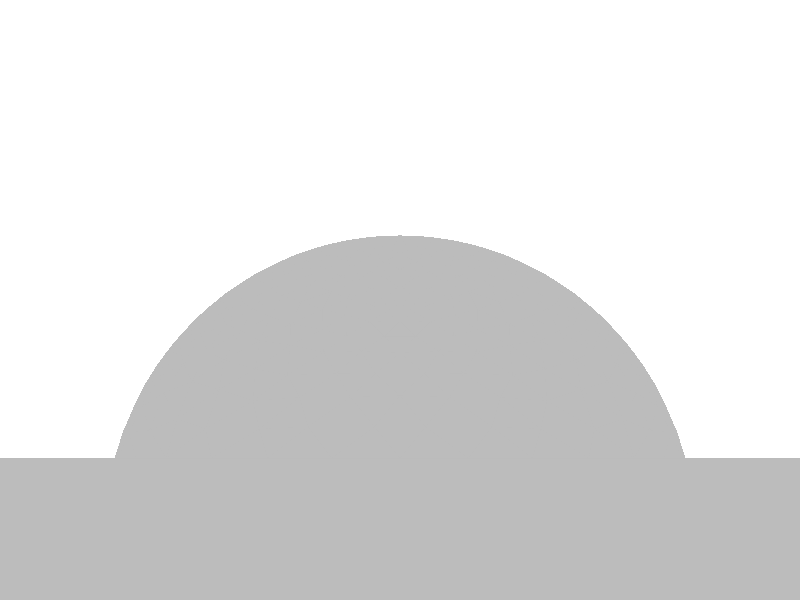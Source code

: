 #include "colors.inc"
background { rgb <1, 1, 1> }
camera {location <-0, 4, -0.5> sky <0,0,1>up <0,1,0> right <-1.33,0,0> angle 35look_at <0, 0, 0> }
mesh2 {
vertex_vectors { 4608, 
<-0.618602, -0.618602, -0.5>, 
<-0.72649, -0.483446, -0.5>, 
<-0.575227, -0.575227, -0.5>, 
<-0.808423, -0.33054, -0.5>, 
<-0.72649, -0.483446, -0.5>, 
<-0.669969, -0.428779, -0.5>, 
<-0.524172, -0.524172, -0.5>, 
<-0.575227, -0.575227, -0.5>, 
<-0.669969, -0.428779, -0.5>, 
<-0.72649, -0.483446, -0.5>, 
<-0.575227, -0.575227, -0.5>, 
<-0.669969, -0.428779, -0.5>, 
<-0.873268, -6.12628e-16, -0.5>, 
<-0.855661, -0.168173, -0.5>, 
<-0.767107, -0.0980639, -0.5>, 
<-0.808423, -0.33054, -0.5>, 
<-0.855661, -0.168173, -0.5>, 
<-0.734535, -0.264757, -0.5>, 
<-0.653304, -0.196128, -0.5>, 
<-0.767107, -0.0980639, -0.5>, 
<-0.734535, -0.264757, -0.5>, 
<-0.855661, -0.168173, -0.5>, 
<-0.767107, -0.0980639, -0.5>, 
<-0.734535, -0.264757, -0.5>, 
<-0.392256, -0.392256, -0.5>, 
<-0.458214, -0.458214, -0.5>, 
<-0.52278, -0.294192, -0.5>, 
<-0.524172, -0.524172, -0.5>, 
<-0.458214, -0.458214, -0.5>, 
<-0.588738, -0.36015, -0.5>, 
<-0.653304, -0.196128, -0.5>, 
<-0.52278, -0.294192, -0.5>, 
<-0.588738, -0.36015, -0.5>, 
<-0.458214, -0.458214, -0.5>, 
<-0.52278, -0.294192, -0.5>, 
<-0.588738, -0.36015, -0.5>, 
<-0.808423, -0.33054, -0.5>, 
<-0.669969, -0.428779, -0.5>, 
<-0.734535, -0.264757, -0.5>, 
<-0.524172, -0.524172, -0.5>, 
<-0.669969, -0.428779, -0.5>, 
<-0.588738, -0.36015, -0.5>, 
<-0.653304, -0.196128, -0.5>, 
<-0.588738, -0.36015, -0.5>, 
<-0.734535, -0.264757, -0.5>, 
<-0.669969, -0.428779, -0.5>, 
<-0.588738, -0.36015, -0.5>, 
<-0.734535, -0.264757, -0.5>, 
<-0.618602, 0.618602, -0.5>, 
<-0.72649, 0.483446, -0.5>, 
<-0.575227, 0.575227, -0.5>, 
<-0.808423, 0.33054, -0.5>, 
<-0.72649, 0.483446, -0.5>, 
<-0.669969, 0.428779, -0.5>, 
<-0.524172, 0.524172, -0.5>, 
<-0.575227, 0.575227, -0.5>, 
<-0.669969, 0.428779, -0.5>, 
<-0.72649, 0.483446, -0.5>, 
<-0.575227, 0.575227, -0.5>, 
<-0.669969, 0.428779, -0.5>, 
<-0.873268, -6.12628e-16, -0.5>, 
<-0.855661, 0.168173, -0.5>, 
<-0.767107, 0.0980639, -0.5>, 
<-0.808423, 0.33054, -0.5>, 
<-0.855661, 0.168173, -0.5>, 
<-0.734535, 0.264757, -0.5>, 
<-0.653304, 0.196128, -0.5>, 
<-0.767107, 0.0980639, -0.5>, 
<-0.734535, 0.264757, -0.5>, 
<-0.855661, 0.168173, -0.5>, 
<-0.767107, 0.0980639, -0.5>, 
<-0.734535, 0.264757, -0.5>, 
<-0.392256, 0.392256, -0.5>, 
<-0.458214, 0.458214, -0.5>, 
<-0.52278, 0.294192, -0.5>, 
<-0.524172, 0.524172, -0.5>, 
<-0.458214, 0.458214, -0.5>, 
<-0.588738, 0.36015, -0.5>, 
<-0.653304, 0.196128, -0.5>, 
<-0.52278, 0.294192, -0.5>, 
<-0.588738, 0.36015, -0.5>, 
<-0.458214, 0.458214, -0.5>, 
<-0.52278, 0.294192, -0.5>, 
<-0.588738, 0.36015, -0.5>, 
<-0.808423, 0.33054, -0.5>, 
<-0.669969, 0.428779, -0.5>, 
<-0.734535, 0.264757, -0.5>, 
<-0.524172, 0.524172, -0.5>, 
<-0.669969, 0.428779, -0.5>, 
<-0.588738, 0.36015, -0.5>, 
<-0.653304, 0.196128, -0.5>, 
<-0.588738, 0.36015, -0.5>, 
<-0.734535, 0.264757, -0.5>, 
<-0.669969, 0.428779, -0.5>, 
<-0.588738, 0.36015, -0.5>, 
<-0.734535, 0.264757, -0.5>, 
<1.96325e-17, 1.13147e-15, -0.5>, 
<-0.0980639, -0.0980639, -0.5>, 
<-0.0980639, 0.0980639, -0.5>, 
<-0.196128, -0.196128, -0.5>, 
<-0.0980639, -0.0980639, -0.5>, 
<-0.196128, 9.21929e-17, -0.5>, 
<-0.196128, 0.196128, -0.5>, 
<-0.0980639, 0.0980639, -0.5>, 
<-0.196128, 9.21929e-17, -0.5>, 
<-0.0980639, -0.0980639, -0.5>, 
<-0.0980639, 0.0980639, -0.5>, 
<-0.196128, 9.21929e-17, -0.5>, 
<-0.392256, -0.392256, -0.5>, 
<-0.294192, -0.294192, -0.5>, 
<-0.392256, -0.196128, -0.5>, 
<-0.196128, -0.196128, -0.5>, 
<-0.294192, -0.294192, -0.5>, 
<-0.294192, -0.0980639, -0.5>, 
<-0.392256, -1.28507e-16, -0.5>, 
<-0.392256, -0.196128, -0.5>, 
<-0.294192, -0.0980639, -0.5>, 
<-0.294192, -0.294192, -0.5>, 
<-0.392256, -0.196128, -0.5>, 
<-0.294192, -0.0980639, -0.5>, 
<-0.392256, 0.392256, -0.5>, 
<-0.294192, 0.294192, -0.5>, 
<-0.392256, 0.196128, -0.5>, 
<-0.196128, 0.196128, -0.5>, 
<-0.294192, 0.294192, -0.5>, 
<-0.294192, 0.0980639, -0.5>, 
<-0.392256, -1.28507e-16, -0.5>, 
<-0.392256, 0.196128, -0.5>, 
<-0.294192, 0.0980639, -0.5>, 
<-0.294192, 0.294192, -0.5>, 
<-0.392256, 0.196128, -0.5>, 
<-0.294192, 0.0980639, -0.5>, 
<-0.196128, -0.196128, -0.5>, 
<-0.196128, 9.21929e-17, -0.5>, 
<-0.294192, -0.0980639, -0.5>, 
<-0.196128, 0.196128, -0.5>, 
<-0.196128, 9.21929e-17, -0.5>, 
<-0.294192, 0.0980639, -0.5>, 
<-0.392256, -1.28507e-16, -0.5>, 
<-0.294192, 0.0980639, -0.5>, 
<-0.294192, -0.0980639, -0.5>, 
<-0.196128, 9.21929e-17, -0.5>, 
<-0.294192, 0.0980639, -0.5>, 
<-0.294192, -0.0980639, -0.5>, 
<-0.873268, -6.12628e-16, -0.5>, 
<-0.767107, -0.0980639, -0.5>, 
<-0.767107, 0.0980639, -0.5>, 
<-0.653304, -0.196128, -0.5>, 
<-0.767107, -0.0980639, -0.5>, 
<-0.653304, -3.58025e-16, -0.5>, 
<-0.653304, 0.196128, -0.5>, 
<-0.767107, 0.0980639, -0.5>, 
<-0.653304, -3.58025e-16, -0.5>, 
<-0.767107, -0.0980639, -0.5>, 
<-0.767107, 0.0980639, -0.5>, 
<-0.653304, -3.58025e-16, -0.5>, 
<-0.392256, -0.392256, -0.5>, 
<-0.52278, -0.294192, -0.5>, 
<-0.392256, -0.196128, -0.5>, 
<-0.653304, -0.196128, -0.5>, 
<-0.52278, -0.294192, -0.5>, 
<-0.52278, -0.0980639, -0.5>, 
<-0.392256, -1.28507e-16, -0.5>, 
<-0.392256, -0.196128, -0.5>, 
<-0.52278, -0.0980639, -0.5>, 
<-0.52278, -0.294192, -0.5>, 
<-0.392256, -0.196128, -0.5>, 
<-0.52278, -0.0980639, -0.5>, 
<-0.392256, 0.392256, -0.5>, 
<-0.392256, 0.196128, -0.5>, 
<-0.52278, 0.294192, -0.5>, 
<-0.392256, -1.28507e-16, -0.5>, 
<-0.392256, 0.196128, -0.5>, 
<-0.52278, 0.0980639, -0.5>, 
<-0.653304, 0.196128, -0.5>, 
<-0.52278, 0.294192, -0.5>, 
<-0.52278, 0.0980639, -0.5>, 
<-0.392256, 0.196128, -0.5>, 
<-0.52278, 0.294192, -0.5>, 
<-0.52278, 0.0980639, -0.5>, 
<-0.653304, -0.196128, -0.5>, 
<-0.653304, -3.58025e-16, -0.5>, 
<-0.52278, -0.0980639, -0.5>, 
<-0.392256, -1.28507e-16, -0.5>, 
<-0.52278, 0.0980639, -0.5>, 
<-0.52278, -0.0980639, -0.5>, 
<-0.653304, 0.196128, -0.5>, 
<-0.653304, -3.58025e-16, -0.5>, 
<-0.52278, 0.0980639, -0.5>, 
<-0.653304, -3.58025e-16, -0.5>, 
<-0.52278, 0.0980639, -0.5>, 
<-0.52278, -0.0980639, -0.5>, 
<-0.618602, 0.618602, -0.5>, 
<-0.575227, 0.575227, -0.5>, 
<-0.483446, 0.72649, -0.5>, 
<-0.524172, 0.524172, -0.5>, 
<-0.575227, 0.575227, -0.5>, 
<-0.428779, 0.669969, -0.5>, 
<-0.33054, 0.808423, -0.5>, 
<-0.483446, 0.72649, -0.5>, 
<-0.428779, 0.669969, -0.5>, 
<-0.575227, 0.575227, -0.5>, 
<-0.483446, 0.72649, -0.5>, 
<-0.428779, 0.669969, -0.5>, 
<-0.392256, 0.392256, -0.5>, 
<-0.458214, 0.458214, -0.5>, 
<-0.294192, 0.52278, -0.5>, 
<-0.524172, 0.524172, -0.5>, 
<-0.458214, 0.458214, -0.5>, 
<-0.36015, 0.588738, -0.5>, 
<-0.196128, 0.653304, -0.5>, 
<-0.294192, 0.52278, -0.5>, 
<-0.36015, 0.588738, -0.5>, 
<-0.458214, 0.458214, -0.5>, 
<-0.294192, 0.52278, -0.5>, 
<-0.36015, 0.588738, -0.5>, 
<-7.05833e-16, 0.873268, -0.5>, 
<-0.168173, 0.855661, -0.5>, 
<-0.0980639, 0.767107, -0.5>, 
<-0.33054, 0.808423, -0.5>, 
<-0.168173, 0.855661, -0.5>, 
<-0.264757, 0.734535, -0.5>, 
<-0.196128, 0.653304, -0.5>, 
<-0.0980639, 0.767107, -0.5>, 
<-0.264757, 0.734535, -0.5>, 
<-0.168173, 0.855661, -0.5>, 
<-0.0980639, 0.767107, -0.5>, 
<-0.264757, 0.734535, -0.5>, 
<-0.524172, 0.524172, -0.5>, 
<-0.428779, 0.669969, -0.5>, 
<-0.36015, 0.588738, -0.5>, 
<-0.33054, 0.808423, -0.5>, 
<-0.428779, 0.669969, -0.5>, 
<-0.264757, 0.734535, -0.5>, 
<-0.196128, 0.653304, -0.5>, 
<-0.264757, 0.734535, -0.5>, 
<-0.36015, 0.588738, -0.5>, 
<-0.428779, 0.669969, -0.5>, 
<-0.264757, 0.734535, -0.5>, 
<-0.36015, 0.588738, -0.5>, 
<0.618602, 0.618602, -0.5>, 
<0.483446, 0.72649, -0.5>, 
<0.575227, 0.575227, -0.5>, 
<0.33054, 0.808423, -0.5>, 
<0.483446, 0.72649, -0.5>, 
<0.428779, 0.669969, -0.5>, 
<0.524172, 0.524172, -0.5>, 
<0.575227, 0.575227, -0.5>, 
<0.428779, 0.669969, -0.5>, 
<0.483446, 0.72649, -0.5>, 
<0.575227, 0.575227, -0.5>, 
<0.428779, 0.669969, -0.5>, 
<-7.05833e-16, 0.873268, -0.5>, 
<0.168173, 0.855661, -0.5>, 
<0.0980639, 0.767107, -0.5>, 
<0.33054, 0.808423, -0.5>, 
<0.168173, 0.855661, -0.5>, 
<0.264757, 0.734535, -0.5>, 
<0.196128, 0.653304, -0.5>, 
<0.0980639, 0.767107, -0.5>, 
<0.264757, 0.734535, -0.5>, 
<0.168173, 0.855661, -0.5>, 
<0.0980639, 0.767107, -0.5>, 
<0.264757, 0.734535, -0.5>, 
<0.392256, 0.392256, -0.5>, 
<0.458214, 0.458214, -0.5>, 
<0.294192, 0.52278, -0.5>, 
<0.524172, 0.524172, -0.5>, 
<0.458214, 0.458214, -0.5>, 
<0.36015, 0.588738, -0.5>, 
<0.196128, 0.653304, -0.5>, 
<0.294192, 0.52278, -0.5>, 
<0.36015, 0.588738, -0.5>, 
<0.458214, 0.458214, -0.5>, 
<0.294192, 0.52278, -0.5>, 
<0.36015, 0.588738, -0.5>, 
<0.33054, 0.808423, -0.5>, 
<0.428779, 0.669969, -0.5>, 
<0.264757, 0.734535, -0.5>, 
<0.524172, 0.524172, -0.5>, 
<0.428779, 0.669969, -0.5>, 
<0.36015, 0.588738, -0.5>, 
<0.196128, 0.653304, -0.5>, 
<0.36015, 0.588738, -0.5>, 
<0.264757, 0.734535, -0.5>, 
<0.428779, 0.669969, -0.5>, 
<0.36015, 0.588738, -0.5>, 
<0.264757, 0.734535, -0.5>, 
<1.96325e-17, 1.13147e-15, -0.5>, 
<-0.0980639, 0.0980639, -0.5>, 
<0.0980639, 0.0980639, -0.5>, 
<-0.196128, 0.196128, -0.5>, 
<-0.0980639, 0.0980639, -0.5>, 
<-3.33067e-18, 0.196128, -0.5>, 
<0.196128, 0.196128, -0.5>, 
<0.0980639, 0.0980639, -0.5>, 
<-3.33067e-18, 0.196128, -0.5>, 
<-0.0980639, 0.0980639, -0.5>, 
<0.0980639, 0.0980639, -0.5>, 
<-3.33067e-18, 0.196128, -0.5>, 
<-0.392256, 0.392256, -0.5>, 
<-0.294192, 0.294192, -0.5>, 
<-0.196128, 0.392256, -0.5>, 
<-0.196128, 0.196128, -0.5>, 
<-0.294192, 0.294192, -0.5>, 
<-0.0980639, 0.294192, -0.5>, 
<-2.01884e-16, 0.392256, -0.5>, 
<-0.196128, 0.392256, -0.5>, 
<-0.0980639, 0.294192, -0.5>, 
<-0.294192, 0.294192, -0.5>, 
<-0.196128, 0.392256, -0.5>, 
<-0.0980639, 0.294192, -0.5>, 
<0.392256, 0.392256, -0.5>, 
<0.294192, 0.294192, -0.5>, 
<0.196128, 0.392256, -0.5>, 
<0.196128, 0.196128, -0.5>, 
<0.294192, 0.294192, -0.5>, 
<0.0980639, 0.294192, -0.5>, 
<-2.01884e-16, 0.392256, -0.5>, 
<0.196128, 0.392256, -0.5>, 
<0.0980639, 0.294192, -0.5>, 
<0.294192, 0.294192, -0.5>, 
<0.196128, 0.392256, -0.5>, 
<0.0980639, 0.294192, -0.5>, 
<-0.196128, 0.196128, -0.5>, 
<-3.33067e-18, 0.196128, -0.5>, 
<-0.0980639, 0.294192, -0.5>, 
<0.196128, 0.196128, -0.5>, 
<-3.33067e-18, 0.196128, -0.5>, 
<0.0980639, 0.294192, -0.5>, 
<-2.01884e-16, 0.392256, -0.5>, 
<0.0980639, 0.294192, -0.5>, 
<-0.0980639, 0.294192, -0.5>, 
<-3.33067e-18, 0.196128, -0.5>, 
<0.0980639, 0.294192, -0.5>, 
<-0.0980639, 0.294192, -0.5>, 
<-0.392256, 0.392256, -0.5>, 
<-0.294192, 0.52278, -0.5>, 
<-0.196128, 0.392256, -0.5>, 
<-0.196128, 0.653304, -0.5>, 
<-0.294192, 0.52278, -0.5>, 
<-0.0980639, 0.52278, -0.5>, 
<-2.01884e-16, 0.392256, -0.5>, 
<-0.196128, 0.392256, -0.5>, 
<-0.0980639, 0.52278, -0.5>, 
<-0.294192, 0.52278, -0.5>, 
<-0.196128, 0.392256, -0.5>, 
<-0.0980639, 0.52278, -0.5>, 
<-7.05833e-16, 0.873268, -0.5>, 
<-0.0980639, 0.767107, -0.5>, 
<0.0980639, 0.767107, -0.5>, 
<-0.196128, 0.653304, -0.5>, 
<-0.0980639, 0.767107, -0.5>, 
<-5.41234e-16, 0.653304, -0.5>, 
<0.196128, 0.653304, -0.5>, 
<0.0980639, 0.767107, -0.5>, 
<-5.41234e-16, 0.653304, -0.5>, 
<-0.0980639, 0.767107, -0.5>, 
<0.0980639, 0.767107, -0.5>, 
<-5.41234e-16, 0.653304, -0.5>, 
<0.392256, 0.392256, -0.5>, 
<0.196128, 0.392256, -0.5>, 
<0.294192, 0.52278, -0.5>, 
<-2.01884e-16, 0.392256, -0.5>, 
<0.196128, 0.392256, -0.5>, 
<0.0980639, 0.52278, -0.5>, 
<0.196128, 0.653304, -0.5>, 
<0.294192, 0.52278, -0.5>, 
<0.0980639, 0.52278, -0.5>, 
<0.196128, 0.392256, -0.5>, 
<0.294192, 0.52278, -0.5>, 
<0.0980639, 0.52278, -0.5>, 
<-0.196128, 0.653304, -0.5>, 
<-0.0980639, 0.52278, -0.5>, 
<-5.41234e-16, 0.653304, -0.5>, 
<-2.01884e-16, 0.392256, -0.5>, 
<-0.0980639, 0.52278, -0.5>, 
<0.0980639, 0.52278, -0.5>, 
<0.196128, 0.653304, -0.5>, 
<0.0980639, 0.52278, -0.5>, 
<-5.41234e-16, 0.653304, -0.5>, 
<-0.0980639, 0.52278, -0.5>, 
<0.0980639, 0.52278, -0.5>, 
<-5.41234e-16, 0.653304, -0.5>, 
<0.618602, -0.618602, -0.5>, 
<0.72649, -0.483446, -0.5>, 
<0.575227, -0.575227, -0.5>, 
<0.808423, -0.33054, -0.5>, 
<0.72649, -0.483446, -0.5>, 
<0.669969, -0.428779, -0.5>, 
<0.524172, -0.524172, -0.5>, 
<0.575227, -0.575227, -0.5>, 
<0.669969, -0.428779, -0.5>, 
<0.72649, -0.483446, -0.5>, 
<0.575227, -0.575227, -0.5>, 
<0.669969, -0.428779, -0.5>, 
<0.873268, 6.02735e-16, -0.5>, 
<0.855661, -0.168173, -0.5>, 
<0.767107, -0.0980639, -0.5>, 
<0.808423, -0.33054, -0.5>, 
<0.855661, -0.168173, -0.5>, 
<0.734535, -0.264757, -0.5>, 
<0.653304, -0.196128, -0.5>, 
<0.767107, -0.0980639, -0.5>, 
<0.734535, -0.264757, -0.5>, 
<0.855661, -0.168173, -0.5>, 
<0.767107, -0.0980639, -0.5>, 
<0.734535, -0.264757, -0.5>, 
<0.392256, -0.392256, -0.5>, 
<0.458214, -0.458214, -0.5>, 
<0.52278, -0.294192, -0.5>, 
<0.524172, -0.524172, -0.5>, 
<0.458214, -0.458214, -0.5>, 
<0.588738, -0.36015, -0.5>, 
<0.653304, -0.196128, -0.5>, 
<0.52278, -0.294192, -0.5>, 
<0.588738, -0.36015, -0.5>, 
<0.458214, -0.458214, -0.5>, 
<0.52278, -0.294192, -0.5>, 
<0.588738, -0.36015, -0.5>, 
<0.808423, -0.33054, -0.5>, 
<0.669969, -0.428779, -0.5>, 
<0.734535, -0.264757, -0.5>, 
<0.524172, -0.524172, -0.5>, 
<0.669969, -0.428779, -0.5>, 
<0.588738, -0.36015, -0.5>, 
<0.653304, -0.196128, -0.5>, 
<0.588738, -0.36015, -0.5>, 
<0.734535, -0.264757, -0.5>, 
<0.669969, -0.428779, -0.5>, 
<0.588738, -0.36015, -0.5>, 
<0.734535, -0.264757, -0.5>, 
<0.618602, 0.618602, -0.5>, 
<0.575227, 0.575227, -0.5>, 
<0.72649, 0.483446, -0.5>, 
<0.524172, 0.524172, -0.5>, 
<0.575227, 0.575227, -0.5>, 
<0.669969, 0.428779, -0.5>, 
<0.808423, 0.33054, -0.5>, 
<0.72649, 0.483446, -0.5>, 
<0.669969, 0.428779, -0.5>, 
<0.575227, 0.575227, -0.5>, 
<0.72649, 0.483446, -0.5>, 
<0.669969, 0.428779, -0.5>, 
<0.392256, 0.392256, -0.5>, 
<0.458214, 0.458214, -0.5>, 
<0.52278, 0.294192, -0.5>, 
<0.524172, 0.524172, -0.5>, 
<0.458214, 0.458214, -0.5>, 
<0.588738, 0.36015, -0.5>, 
<0.653304, 0.196128, -0.5>, 
<0.52278, 0.294192, -0.5>, 
<0.588738, 0.36015, -0.5>, 
<0.458214, 0.458214, -0.5>, 
<0.52278, 0.294192, -0.5>, 
<0.588738, 0.36015, -0.5>, 
<0.873268, 6.02735e-16, -0.5>, 
<0.855661, 0.168173, -0.5>, 
<0.767107, 0.0980639, -0.5>, 
<0.808423, 0.33054, -0.5>, 
<0.855661, 0.168173, -0.5>, 
<0.734535, 0.264757, -0.5>, 
<0.653304, 0.196128, -0.5>, 
<0.767107, 0.0980639, -0.5>, 
<0.734535, 0.264757, -0.5>, 
<0.855661, 0.168173, -0.5>, 
<0.767107, 0.0980639, -0.5>, 
<0.734535, 0.264757, -0.5>, 
<0.524172, 0.524172, -0.5>, 
<0.669969, 0.428779, -0.5>, 
<0.588738, 0.36015, -0.5>, 
<0.808423, 0.33054, -0.5>, 
<0.669969, 0.428779, -0.5>, 
<0.734535, 0.264757, -0.5>, 
<0.653304, 0.196128, -0.5>, 
<0.734535, 0.264757, -0.5>, 
<0.588738, 0.36015, -0.5>, 
<0.669969, 0.428779, -0.5>, 
<0.734535, 0.264757, -0.5>, 
<0.588738, 0.36015, -0.5>, 
<1.96325e-17, 1.13147e-15, -0.5>, 
<0.0980639, 0.0980639, -0.5>, 
<0.0980639, -0.0980639, -0.5>, 
<0.196128, 0.196128, -0.5>, 
<0.0980639, 0.0980639, -0.5>, 
<0.196128, 3.98037e-16, -0.5>, 
<0.196128, -0.196128, -0.5>, 
<0.0980639, -0.0980639, -0.5>, 
<0.196128, 3.98037e-16, -0.5>, 
<0.0980639, 0.0980639, -0.5>, 
<0.0980639, -0.0980639, -0.5>, 
<0.196128, 3.98037e-16, -0.5>, 
<0.392256, 0.392256, -0.5>, 
<0.294192, 0.294192, -0.5>, 
<0.392256, 0.196128, -0.5>, 
<0.196128, 0.196128, -0.5>, 
<0.294192, 0.294192, -0.5>, 
<0.294192, 0.0980639, -0.5>, 
<0.392256, 4.30001e-16, -0.5>, 
<0.392256, 0.196128, -0.5>, 
<0.294192, 0.0980639, -0.5>, 
<0.294192, 0.294192, -0.5>, 
<0.392256, 0.196128, -0.5>, 
<0.294192, 0.0980639, -0.5>, 
<0.392256, -0.392256, -0.5>, 
<0.294192, -0.294192, -0.5>, 
<0.392256, -0.196128, -0.5>, 
<0.196128, -0.196128, -0.5>, 
<0.294192, -0.294192, -0.5>, 
<0.294192, -0.0980639, -0.5>, 
<0.392256, 4.30001e-16, -0.5>, 
<0.392256, -0.196128, -0.5>, 
<0.294192, -0.0980639, -0.5>, 
<0.294192, -0.294192, -0.5>, 
<0.392256, -0.196128, -0.5>, 
<0.294192, -0.0980639, -0.5>, 
<0.196128, 0.196128, -0.5>, 
<0.196128, 3.98037e-16, -0.5>, 
<0.294192, 0.0980639, -0.5>, 
<0.196128, -0.196128, -0.5>, 
<0.196128, 3.98037e-16, -0.5>, 
<0.294192, -0.0980639, -0.5>, 
<0.392256, 4.30001e-16, -0.5>, 
<0.294192, -0.0980639, -0.5>, 
<0.294192, 0.0980639, -0.5>, 
<0.196128, 3.98037e-16, -0.5>, 
<0.294192, -0.0980639, -0.5>, 
<0.294192, 0.0980639, -0.5>, 
<0.392256, 0.392256, -0.5>, 
<0.392256, 0.196128, -0.5>, 
<0.52278, 0.294192, -0.5>, 
<0.392256, 4.30001e-16, -0.5>, 
<0.392256, 0.196128, -0.5>, 
<0.52278, 0.0980639, -0.5>, 
<0.653304, 0.196128, -0.5>, 
<0.52278, 0.294192, -0.5>, 
<0.52278, 0.0980639, -0.5>, 
<0.392256, 0.196128, -0.5>, 
<0.52278, 0.294192, -0.5>, 
<0.52278, 0.0980639, -0.5>, 
<0.873268, 6.02735e-16, -0.5>, 
<0.767107, -0.0980639, -0.5>, 
<0.767107, 0.0980639, -0.5>, 
<0.653304, -0.196128, -0.5>, 
<0.767107, -0.0980639, -0.5>, 
<0.653304, 5.38436e-16, -0.5>, 
<0.653304, 0.196128, -0.5>, 
<0.767107, 0.0980639, -0.5>, 
<0.653304, 5.38436e-16, -0.5>, 
<0.767107, -0.0980639, -0.5>, 
<0.767107, 0.0980639, -0.5>, 
<0.653304, 5.38436e-16, -0.5>, 
<0.392256, -0.392256, -0.5>, 
<0.52278, -0.294192, -0.5>, 
<0.392256, -0.196128, -0.5>, 
<0.653304, -0.196128, -0.5>, 
<0.52278, -0.294192, -0.5>, 
<0.52278, -0.0980639, -0.5>, 
<0.392256, 4.30001e-16, -0.5>, 
<0.392256, -0.196128, -0.5>, 
<0.52278, -0.0980639, -0.5>, 
<0.52278, -0.294192, -0.5>, 
<0.392256, -0.196128, -0.5>, 
<0.52278, -0.0980639, -0.5>, 
<0.653304, -0.196128, -0.5>, 
<0.52278, -0.0980639, -0.5>, 
<0.653304, 5.38436e-16, -0.5>, 
<0.392256, 4.30001e-16, -0.5>, 
<0.52278, 0.0980639, -0.5>, 
<0.52278, -0.0980639, -0.5>, 
<0.653304, 0.196128, -0.5>, 
<0.52278, 0.0980639, -0.5>, 
<0.653304, 5.38436e-16, -0.5>, 
<0.52278, 0.0980639, -0.5>, 
<0.52278, -0.0980639, -0.5>, 
<0.653304, 5.38436e-16, -0.5>, 
<-0.618602, -0.618602, -0.5>, 
<-0.575227, -0.575227, -0.5>, 
<-0.483446, -0.72649, -0.5>, 
<-0.524172, -0.524172, -0.5>, 
<-0.575227, -0.575227, -0.5>, 
<-0.428779, -0.669969, -0.5>, 
<-0.33054, -0.808423, -0.5>, 
<-0.483446, -0.72649, -0.5>, 
<-0.428779, -0.669969, -0.5>, 
<-0.575227, -0.575227, -0.5>, 
<-0.483446, -0.72649, -0.5>, 
<-0.428779, -0.669969, -0.5>, 
<-0.392256, -0.392256, -0.5>, 
<-0.458214, -0.458214, -0.5>, 
<-0.294192, -0.52278, -0.5>, 
<-0.524172, -0.524172, -0.5>, 
<-0.458214, -0.458214, -0.5>, 
<-0.36015, -0.588738, -0.5>, 
<-0.196128, -0.653304, -0.5>, 
<-0.294192, -0.52278, -0.5>, 
<-0.36015, -0.588738, -0.5>, 
<-0.458214, -0.458214, -0.5>, 
<-0.294192, -0.52278, -0.5>, 
<-0.36015, -0.588738, -0.5>, 
<5.81797e-16, -0.873268, -0.5>, 
<-0.168173, -0.855661, -0.5>, 
<-0.0980639, -0.767107, -0.5>, 
<-0.33054, -0.808423, -0.5>, 
<-0.168173, -0.855661, -0.5>, 
<-0.264757, -0.734535, -0.5>, 
<-0.196128, -0.653304, -0.5>, 
<-0.0980639, -0.767107, -0.5>, 
<-0.264757, -0.734535, -0.5>, 
<-0.168173, -0.855661, -0.5>, 
<-0.0980639, -0.767107, -0.5>, 
<-0.264757, -0.734535, -0.5>, 
<-0.524172, -0.524172, -0.5>, 
<-0.428779, -0.669969, -0.5>, 
<-0.36015, -0.588738, -0.5>, 
<-0.33054, -0.808423, -0.5>, 
<-0.428779, -0.669969, -0.5>, 
<-0.264757, -0.734535, -0.5>, 
<-0.196128, -0.653304, -0.5>, 
<-0.264757, -0.734535, -0.5>, 
<-0.36015, -0.588738, -0.5>, 
<-0.428779, -0.669969, -0.5>, 
<-0.264757, -0.734535, -0.5>, 
<-0.36015, -0.588738, -0.5>, 
<0.618602, -0.618602, -0.5>, 
<0.575227, -0.575227, -0.5>, 
<0.483446, -0.72649, -0.5>, 
<0.524172, -0.524172, -0.5>, 
<0.575227, -0.575227, -0.5>, 
<0.428779, -0.669969, -0.5>, 
<0.33054, -0.808423, -0.5>, 
<0.483446, -0.72649, -0.5>, 
<0.428779, -0.669969, -0.5>, 
<0.575227, -0.575227, -0.5>, 
<0.483446, -0.72649, -0.5>, 
<0.428779, -0.669969, -0.5>, 
<0.392256, -0.392256, -0.5>, 
<0.458214, -0.458214, -0.5>, 
<0.294192, -0.52278, -0.5>, 
<0.524172, -0.524172, -0.5>, 
<0.458214, -0.458214, -0.5>, 
<0.36015, -0.588738, -0.5>, 
<0.196128, -0.653304, -0.5>, 
<0.294192, -0.52278, -0.5>, 
<0.36015, -0.588738, -0.5>, 
<0.458214, -0.458214, -0.5>, 
<0.294192, -0.52278, -0.5>, 
<0.36015, -0.588738, -0.5>, 
<5.81797e-16, -0.873268, -0.5>, 
<0.168173, -0.855661, -0.5>, 
<0.0980639, -0.767107, -0.5>, 
<0.33054, -0.808423, -0.5>, 
<0.168173, -0.855661, -0.5>, 
<0.264757, -0.734535, -0.5>, 
<0.196128, -0.653304, -0.5>, 
<0.0980639, -0.767107, -0.5>, 
<0.264757, -0.734535, -0.5>, 
<0.168173, -0.855661, -0.5>, 
<0.0980639, -0.767107, -0.5>, 
<0.264757, -0.734535, -0.5>, 
<0.524172, -0.524172, -0.5>, 
<0.428779, -0.669969, -0.5>, 
<0.36015, -0.588738, -0.5>, 
<0.33054, -0.808423, -0.5>, 
<0.428779, -0.669969, -0.5>, 
<0.264757, -0.734535, -0.5>, 
<0.196128, -0.653304, -0.5>, 
<0.264757, -0.734535, -0.5>, 
<0.36015, -0.588738, -0.5>, 
<0.428779, -0.669969, -0.5>, 
<0.264757, -0.734535, -0.5>, 
<0.36015, -0.588738, -0.5>, 
<1.96325e-17, 1.13147e-15, -0.5>, 
<-0.0980639, -0.0980639, -0.5>, 
<0.0980639, -0.0980639, -0.5>, 
<-0.196128, -0.196128, -0.5>, 
<-0.0980639, -0.0980639, -0.5>, 
<4.30744e-16, -0.196128, -0.5>, 
<0.196128, -0.196128, -0.5>, 
<0.0980639, -0.0980639, -0.5>, 
<4.30744e-16, -0.196128, -0.5>, 
<-0.0980639, -0.0980639, -0.5>, 
<0.0980639, -0.0980639, -0.5>, 
<4.30744e-16, -0.196128, -0.5>, 
<-0.392256, -0.392256, -0.5>, 
<-0.294192, -0.294192, -0.5>, 
<-0.196128, -0.392256, -0.5>, 
<-0.196128, -0.196128, -0.5>, 
<-0.294192, -0.294192, -0.5>, 
<-0.0980639, -0.294192, -0.5>, 
<6.50511e-16, -0.392256, -0.5>, 
<-0.196128, -0.392256, -0.5>, 
<-0.0980639, -0.294192, -0.5>, 
<-0.294192, -0.294192, -0.5>, 
<-0.196128, -0.392256, -0.5>, 
<-0.0980639, -0.294192, -0.5>, 
<0.392256, -0.392256, -0.5>, 
<0.294192, -0.294192, -0.5>, 
<0.196128, -0.392256, -0.5>, 
<0.196128, -0.196128, -0.5>, 
<0.294192, -0.294192, -0.5>, 
<0.0980639, -0.294192, -0.5>, 
<6.50511e-16, -0.392256, -0.5>, 
<0.196128, -0.392256, -0.5>, 
<0.0980639, -0.294192, -0.5>, 
<0.294192, -0.294192, -0.5>, 
<0.196128, -0.392256, -0.5>, 
<0.0980639, -0.294192, -0.5>, 
<-0.196128, -0.196128, -0.5>, 
<4.30744e-16, -0.196128, -0.5>, 
<-0.0980639, -0.294192, -0.5>, 
<0.196128, -0.196128, -0.5>, 
<4.30744e-16, -0.196128, -0.5>, 
<0.0980639, -0.294192, -0.5>, 
<6.50511e-16, -0.392256, -0.5>, 
<0.0980639, -0.294192, -0.5>, 
<-0.0980639, -0.294192, -0.5>, 
<4.30744e-16, -0.196128, -0.5>, 
<0.0980639, -0.294192, -0.5>, 
<-0.0980639, -0.294192, -0.5>, 
<-0.392256, -0.392256, -0.5>, 
<-0.294192, -0.52278, -0.5>, 
<-0.196128, -0.392256, -0.5>, 
<-0.196128, -0.653304, -0.5>, 
<-0.294192, -0.52278, -0.5>, 
<-0.0980639, -0.52278, -0.5>, 
<6.50511e-16, -0.392256, -0.5>, 
<-0.196128, -0.392256, -0.5>, 
<-0.0980639, -0.52278, -0.5>, 
<-0.294192, -0.52278, -0.5>, 
<-0.196128, -0.392256, -0.5>, 
<-0.0980639, -0.52278, -0.5>, 
<0.392256, -0.392256, -0.5>, 
<0.196128, -0.392256, -0.5>, 
<0.294192, -0.52278, -0.5>, 
<6.50511e-16, -0.392256, -0.5>, 
<0.196128, -0.392256, -0.5>, 
<0.0980639, -0.52278, -0.5>, 
<0.196128, -0.653304, -0.5>, 
<0.294192, -0.52278, -0.5>, 
<0.0980639, -0.52278, -0.5>, 
<0.196128, -0.392256, -0.5>, 
<0.294192, -0.52278, -0.5>, 
<0.0980639, -0.52278, -0.5>, 
<5.81797e-16, -0.873268, -0.5>, 
<-0.0980639, -0.767107, -0.5>, 
<0.0980639, -0.767107, -0.5>, 
<-0.196128, -0.653304, -0.5>, 
<-0.0980639, -0.767107, -0.5>, 
<6.51414e-16, -0.653304, -0.5>, 
<0.196128, -0.653304, -0.5>, 
<0.0980639, -0.767107, -0.5>, 
<6.51414e-16, -0.653304, -0.5>, 
<-0.0980639, -0.767107, -0.5>, 
<0.0980639, -0.767107, -0.5>, 
<6.51414e-16, -0.653304, -0.5>, 
<-0.196128, -0.653304, -0.5>, 
<-0.0980639, -0.52278, -0.5>, 
<6.51414e-16, -0.653304, -0.5>, 
<6.50511e-16, -0.392256, -0.5>, 
<-0.0980639, -0.52278, -0.5>, 
<0.0980639, -0.52278, -0.5>, 
<0.196128, -0.653304, -0.5>, 
<6.51414e-16, -0.653304, -0.5>, 
<0.0980639, -0.52278, -0.5>, 
<-0.0980639, -0.52278, -0.5>, 
<6.51414e-16, -0.653304, -0.5>, 
<0.0980639, -0.52278, -0.5>, 
<-0.618602, -0.618602, -0.5>, 
<-0.72649, -0.483446, -0.5>, 
<-0.685801, -0.505187, -0.423944>, 
<-0.808423, -0.33054, -0.5>, 
<-0.72649, -0.483446, -0.5>, 
<-0.774647, -0.356073, -0.426374>, 
<-0.733478, -0.37771, -0.353357>, 
<-0.685801, -0.505187, -0.423944>, 
<-0.774647, -0.356073, -0.426374>, 
<-0.72649, -0.483446, -0.5>, 
<-0.685801, -0.505187, -0.423944>, 
<-0.774647, -0.356073, -0.426374>, 
<-0.873268, -6.12628e-16, -0.5>, 
<-0.855661, -0.168173, -0.5>, 
<-0.848595, -0.0629299, -0.422801>, 
<-0.808423, -0.33054, -0.5>, 
<-0.855661, -0.168173, -0.5>, 
<-0.818973, -0.229518, -0.421781>, 
<-0.812392, -0.124426, -0.347264>, 
<-0.848595, -0.0629299, -0.422801>, 
<-0.818973, -0.229518, -0.421781>, 
<-0.855661, -0.168173, -0.5>, 
<-0.848595, -0.0629299, -0.422801>, 
<-0.818973, -0.229518, -0.421781>, 
<-0.733069, -0.197413, -0.227631>, 
<-0.738915, -0.289701, -0.287276>, 
<-0.775926, -0.161889, -0.285792>, 
<-0.733478, -0.37771, -0.353357>, 
<-0.738915, -0.289701, -0.287276>, 
<-0.781619, -0.254206, -0.3465>, 
<-0.812392, -0.124426, -0.347264>, 
<-0.775926, -0.161889, -0.285792>, 
<-0.781619, -0.254206, -0.3465>, 
<-0.738915, -0.289701, -0.287276>, 
<-0.775926, -0.161889, -0.285792>, 
<-0.781619, -0.254206, -0.3465>, 
<-0.808423, -0.33054, -0.5>, 
<-0.774647, -0.356073, -0.426374>, 
<-0.818973, -0.229518, -0.421781>, 
<-0.733478, -0.37771, -0.353357>, 
<-0.774647, -0.356073, -0.426374>, 
<-0.781619, -0.254206, -0.3465>, 
<-0.812392, -0.124426, -0.347264>, 
<-0.781619, -0.254206, -0.3465>, 
<-0.818973, -0.229518, -0.421781>, 
<-0.774647, -0.356073, -0.426374>, 
<-0.781619, -0.254206, -0.3465>, 
<-0.818973, -0.229518, -0.421781>, 
<-0.618602, 0.618602, -0.5>, 
<-0.72649, 0.483446, -0.5>, 
<-0.685801, 0.505187, -0.423944>, 
<-0.808423, 0.33054, -0.5>, 
<-0.72649, 0.483446, -0.5>, 
<-0.774647, 0.356073, -0.426374>, 
<-0.733478, 0.37771, -0.353357>, 
<-0.685801, 0.505187, -0.423944>, 
<-0.774647, 0.356073, -0.426374>, 
<-0.72649, 0.483446, -0.5>, 
<-0.685801, 0.505187, -0.423944>, 
<-0.774647, 0.356073, -0.426374>, 
<-0.873268, -6.12628e-16, -0.5>, 
<-0.855661, 0.168173, -0.5>, 
<-0.848595, 0.0629299, -0.422801>, 
<-0.808423, 0.33054, -0.5>, 
<-0.855661, 0.168173, -0.5>, 
<-0.818973, 0.229518, -0.421781>, 
<-0.812392, 0.124426, -0.347264>, 
<-0.848595, 0.0629299, -0.422801>, 
<-0.818973, 0.229518, -0.421781>, 
<-0.855661, 0.168173, -0.5>, 
<-0.848595, 0.0629299, -0.422801>, 
<-0.818973, 0.229518, -0.421781>, 
<-0.733069, 0.197413, -0.227631>, 
<-0.738915, 0.289701, -0.287276>, 
<-0.775926, 0.161889, -0.285792>, 
<-0.733478, 0.37771, -0.353357>, 
<-0.738915, 0.289701, -0.287276>, 
<-0.781619, 0.254206, -0.3465>, 
<-0.812392, 0.124426, -0.347264>, 
<-0.775926, 0.161889, -0.285792>, 
<-0.781619, 0.254206, -0.3465>, 
<-0.738915, 0.289701, -0.287276>, 
<-0.775926, 0.161889, -0.285792>, 
<-0.781619, 0.254206, -0.3465>, 
<-0.808423, 0.33054, -0.5>, 
<-0.774647, 0.356073, -0.426374>, 
<-0.818973, 0.229518, -0.421781>, 
<-0.733478, 0.37771, -0.353357>, 
<-0.774647, 0.356073, -0.426374>, 
<-0.781619, 0.254206, -0.3465>, 
<-0.812392, 0.124426, -0.347264>, 
<-0.781619, 0.254206, -0.3465>, 
<-0.818973, 0.229518, -0.421781>, 
<-0.774647, 0.356073, -0.426374>, 
<-0.781619, 0.254206, -0.3465>, 
<-0.818973, 0.229518, -0.421781>, 
<-0.653568, -3.03377e-16, -0.091153>, 
<-0.67596, -0.0397148, -0.116763>, 
<-0.67596, 0.0397148, -0.116763>, 
<-0.695815, -0.0793616, -0.144626>, 
<-0.67596, -0.0397148, -0.116763>, 
<-0.698634, -3.39027e-16, -0.142519>, 
<-0.695815, 0.0793616, -0.144626>, 
<-0.67596, 0.0397148, -0.116763>, 
<-0.698634, -3.39027e-16, -0.142519>, 
<-0.67596, -0.0397148, -0.116763>, 
<-0.67596, 0.0397148, -0.116763>, 
<-0.698634, -3.39027e-16, -0.142519>, 
<-0.733069, -0.197413, -0.227631>, 
<-0.717027, -0.138841, -0.184285>, 
<-0.752138, -0.0994176, -0.226798>, 
<-0.695815, -0.0793616, -0.144626>, 
<-0.717027, -0.138841, -0.184285>, 
<-0.730834, -0.03991, -0.186697>, 
<-0.761601, -4.86154e-16, -0.231675>, 
<-0.752138, -0.0994176, -0.226798>, 
<-0.730834, -0.03991, -0.186697>, 
<-0.717027, -0.138841, -0.184285>, 
<-0.752138, -0.0994176, -0.226798>, 
<-0.730834, -0.03991, -0.186697>, 
<-0.733069, 0.197413, -0.227631>, 
<-0.717027, 0.138841, -0.184285>, 
<-0.752138, 0.0994176, -0.226798>, 
<-0.695815, 0.0793616, -0.144626>, 
<-0.717027, 0.138841, -0.184285>, 
<-0.730834, 0.03991, -0.186697>, 
<-0.761601, -4.86154e-16, -0.231675>, 
<-0.752138, 0.0994176, -0.226798>, 
<-0.730834, 0.03991, -0.186697>, 
<-0.717027, 0.138841, -0.184285>, 
<-0.752138, 0.0994176, -0.226798>, 
<-0.730834, 0.03991, -0.186697>, 
<-0.695815, -0.0793616, -0.144626>, 
<-0.698634, -3.39027e-16, -0.142519>, 
<-0.730834, -0.03991, -0.186697>, 
<-0.695815, 0.0793616, -0.144626>, 
<-0.698634, -3.39027e-16, -0.142519>, 
<-0.730834, 0.03991, -0.186697>, 
<-0.761601, -4.86154e-16, -0.231675>, 
<-0.730834, 0.03991, -0.186697>, 
<-0.730834, -0.03991, -0.186697>, 
<-0.698634, -3.39027e-16, -0.142519>, 
<-0.730834, 0.03991, -0.186697>, 
<-0.730834, -0.03991, -0.186697>, 
<-0.873268, -6.12628e-16, -0.5>, 
<-0.848595, -0.0629299, -0.422801>, 
<-0.848595, 0.0629299, -0.422801>, 
<-0.812392, -0.124426, -0.347264>, 
<-0.848595, -0.0629299, -0.422801>, 
<-0.820675, -5.5932e-16, -0.343967>, 
<-0.812392, 0.124426, -0.347264>, 
<-0.848595, 0.0629299, -0.422801>, 
<-0.820675, -5.5932e-16, -0.343967>, 
<-0.848595, -0.0629299, -0.422801>, 
<-0.848595, 0.0629299, -0.422801>, 
<-0.820675, -5.5932e-16, -0.343967>, 
<-0.733069, -0.197413, -0.227631>, 
<-0.775926, -0.161889, -0.285792>, 
<-0.752138, -0.0994176, -0.226798>, 
<-0.812392, -0.124426, -0.347264>, 
<-0.775926, -0.161889, -0.285792>, 
<-0.79103, -0.06237, -0.28746>, 
<-0.761601, -4.86154e-16, -0.231675>, 
<-0.752138, -0.0994176, -0.226798>, 
<-0.79103, -0.06237, -0.28746>, 
<-0.775926, -0.161889, -0.285792>, 
<-0.752138, -0.0994176, -0.226798>, 
<-0.79103, -0.06237, -0.28746>, 
<-0.733069, 0.197413, -0.227631>, 
<-0.752138, 0.0994176, -0.226798>, 
<-0.775926, 0.161889, -0.285792>, 
<-0.761601, -4.86154e-16, -0.231675>, 
<-0.752138, 0.0994176, -0.226798>, 
<-0.79103, 0.06237, -0.28746>, 
<-0.812392, 0.124426, -0.347264>, 
<-0.775926, 0.161889, -0.285792>, 
<-0.79103, 0.06237, -0.28746>, 
<-0.752138, 0.0994176, -0.226798>, 
<-0.775926, 0.161889, -0.285792>, 
<-0.79103, 0.06237, -0.28746>, 
<-0.812392, -0.124426, -0.347264>, 
<-0.820675, -5.5932e-16, -0.343967>, 
<-0.79103, -0.06237, -0.28746>, 
<-0.761601, -4.86154e-16, -0.231675>, 
<-0.79103, 0.06237, -0.28746>, 
<-0.79103, -0.06237, -0.28746>, 
<-0.812392, 0.124426, -0.347264>, 
<-0.820675, -5.5932e-16, -0.343967>, 
<-0.79103, 0.06237, -0.28746>, 
<-0.820675, -5.5932e-16, -0.343967>, 
<-0.79103, 0.06237, -0.28746>, 
<-0.79103, -0.06237, -0.28746>, 
<-0.618602, 0.618602, -0.5>, 
<-0.685801, 0.505187, -0.423944>, 
<-0.59579, 0.59579, -0.395891>, 
<-0.733478, 0.37771, -0.353357>, 
<-0.685801, 0.505187, -0.423944>, 
<-0.65541, 0.4762, -0.319758>, 
<-0.563714, 0.563714, -0.293957>, 
<-0.59579, 0.59579, -0.395891>, 
<-0.65541, 0.4762, -0.319758>, 
<-0.685801, 0.505187, -0.423944>, 
<-0.59579, 0.59579, -0.395891>, 
<-0.65541, 0.4762, -0.319758>, 
<-0.733069, 0.197413, -0.227631>, 
<-0.738915, 0.289701, -0.287276>, 
<-0.686893, 0.287642, -0.204705>, 
<-0.733478, 0.37771, -0.353357>, 
<-0.738915, 0.289701, -0.287276>, 
<-0.686265, 0.378117, -0.268203>, 
<-0.631233, 0.373631, -0.188334>, 
<-0.686893, 0.287642, -0.204705>, 
<-0.686265, 0.378117, -0.268203>, 
<-0.738915, 0.289701, -0.287276>, 
<-0.686893, 0.287642, -0.204705>, 
<-0.686265, 0.378117, -0.268203>, 
<-0.486142, 0.486142, -0.128043>, 
<-0.528197, 0.528197, -0.207876>, 
<-0.562021, 0.432596, -0.155045>, 
<-0.563714, 0.563714, -0.293957>, 
<-0.528197, 0.528197, -0.207876>, 
<-0.602593, 0.472457, -0.237405>, 
<-0.631233, 0.373631, -0.188334>, 
<-0.562021, 0.432596, -0.155045>, 
<-0.602593, 0.472457, -0.237405>, 
<-0.528197, 0.528197, -0.207876>, 
<-0.562021, 0.432596, -0.155045>, 
<-0.602593, 0.472457, -0.237405>, 
<-0.733478, 0.37771, -0.353357>, 
<-0.65541, 0.4762, -0.319758>, 
<-0.686265, 0.378117, -0.268203>, 
<-0.563714, 0.563714, -0.293957>, 
<-0.65541, 0.4762, -0.319758>, 
<-0.602593, 0.472457, -0.237405>, 
<-0.631233, 0.373631, -0.188334>, 
<-0.602593, 0.472457, -0.237405>, 
<-0.686265, 0.378117, -0.268203>, 
<-0.65541, 0.4762, -0.319758>, 
<-0.602593, 0.472457, -0.237405>, 
<-0.686265, 0.378117, -0.268203>, 
<-0.300906, 0.300906, 0.0871301>, 
<-0.350456, 0.350456, 0.0448608>, 
<-0.364333, 0.272185, 0.0705622>, 
<-0.397064, 0.397064, -0.00367571>, 
<-0.350456, 0.350456, 0.0448608>, 
<-0.413049, 0.32077, 0.0258458>, 
<-0.425384, 0.241642, 0.0490831>, 
<-0.364333, 0.272185, 0.0705622>, 
<-0.413049, 0.32077, 0.0258458>, 
<-0.350456, 0.350456, 0.0448608>, 
<-0.364333, 0.272185, 0.0705622>, 
<-0.413049, 0.32077, 0.0258458>, 
<-0.486142, 0.486142, -0.128043>, 
<-0.443789, 0.443789, -0.0627317>, 
<-0.509077, 0.407935, -0.0881298>, 
<-0.397064, 0.397064, -0.00367571>, 
<-0.443789, 0.443789, -0.0627317>, 
<-0.463628, 0.362729, -0.0265071>, 
<-0.526584, 0.325502, -0.0544814>, 
<-0.509077, 0.407935, -0.0881298>, 
<-0.463628, 0.362729, -0.0265071>, 
<-0.443789, 0.443789, -0.0627317>, 
<-0.509077, 0.407935, -0.0881298>, 
<-0.463628, 0.362729, -0.0265071>, 
<-0.53183, 0.163694, 0.000306897>, 
<-0.48012, 0.20334, 0.0269348>, 
<-0.531663, 0.245732, -0.0240034>, 
<-0.425384, 0.241642, 0.0490831>, 
<-0.48012, 0.20334, 0.0269348>, 
<-0.47807, 0.284842, 0.000366316>, 
<-0.526584, 0.325502, -0.0544814>, 
<-0.531663, 0.245732, -0.0240034>, 
<-0.47807, 0.284842, 0.000366316>, 
<-0.48012, 0.20334, 0.0269348>, 
<-0.531663, 0.245732, -0.0240034>, 
<-0.47807, 0.284842, 0.000366316>, 
<-0.397064, 0.397064, -0.00367571>, 
<-0.413049, 0.32077, 0.0258458>, 
<-0.463628, 0.362729, -0.0265071>, 
<-0.425384, 0.241642, 0.0490831>, 
<-0.413049, 0.32077, 0.0258458>, 
<-0.47807, 0.284842, 0.000366316>, 
<-0.526584, 0.325502, -0.0544814>, 
<-0.47807, 0.284842, 0.000366316>, 
<-0.463628, 0.362729, -0.0265071>, 
<-0.413049, 0.32077, 0.0258458>, 
<-0.47807, 0.284842, 0.000366316>, 
<-0.463628, 0.362729, -0.0265071>, 
<-0.653568, -3.03377e-16, -0.091153>, 
<-0.67596, 0.0397148, -0.116763>, 
<-0.630658, 0.037304, -0.0677763>, 
<-0.695815, 0.0793616, -0.144626>, 
<-0.67596, 0.0397148, -0.116763>, 
<-0.652467, 0.0772991, -0.0939276>, 
<-0.605561, 0.0745423, -0.0465057>, 
<-0.630658, 0.037304, -0.0677763>, 
<-0.652467, 0.0772991, -0.0939276>, 
<-0.67596, 0.0397148, -0.116763>, 
<-0.630658, 0.037304, -0.0677763>, 
<-0.652467, 0.0772991, -0.0939276>, 
<-0.733069, 0.197413, -0.227631>, 
<-0.717027, 0.138841, -0.184285>, 
<-0.686471, 0.20303, -0.16422>, 
<-0.695815, 0.0793616, -0.144626>, 
<-0.717027, 0.138841, -0.184285>, 
<-0.667511, 0.143564, -0.12283>, 
<-0.634558, 0.206711, -0.104948>, 
<-0.686471, 0.20303, -0.16422>, 
<-0.667511, 0.143564, -0.12283>, 
<-0.717027, 0.138841, -0.184285>, 
<-0.686471, 0.20303, -0.16422>, 
<-0.667511, 0.143564, -0.12283>, 
<-0.53183, 0.163694, 0.000306897>, 
<-0.570131, 0.119417, -0.0214325>, 
<-0.585308, 0.18597, -0.0499426>, 
<-0.605561, 0.0745423, -0.0465057>, 
<-0.570131, 0.119417, -0.0214325>, 
<-0.622199, 0.141118, -0.0735741>, 
<-0.634558, 0.206711, -0.104948>, 
<-0.585308, 0.18597, -0.0499426>, 
<-0.622199, 0.141118, -0.0735741>, 
<-0.570131, 0.119417, -0.0214325>, 
<-0.585308, 0.18597, -0.0499426>, 
<-0.622199, 0.141118, -0.0735741>, 
<-0.695815, 0.0793616, -0.144626>, 
<-0.652467, 0.0772991, -0.0939276>, 
<-0.667511, 0.143564, -0.12283>, 
<-0.605561, 0.0745423, -0.0465057>, 
<-0.652467, 0.0772991, -0.0939276>, 
<-0.622199, 0.141118, -0.0735741>, 
<-0.634558, 0.206711, -0.104948>, 
<-0.622199, 0.141118, -0.0735741>, 
<-0.667511, 0.143564, -0.12283>, 
<-0.652467, 0.0772991, -0.0939276>, 
<-0.622199, 0.141118, -0.0735741>, 
<-0.667511, 0.143564, -0.12283>, 
<-0.733069, 0.197413, -0.227631>, 
<-0.686893, 0.287642, -0.204705>, 
<-0.686471, 0.20303, -0.16422>, 
<-0.631233, 0.373631, -0.188334>, 
<-0.686893, 0.287642, -0.204705>, 
<-0.636447, 0.291727, -0.143585>, 
<-0.634558, 0.206711, -0.104948>, 
<-0.686471, 0.20303, -0.16422>, 
<-0.636447, 0.291727, -0.143585>, 
<-0.686893, 0.287642, -0.204705>, 
<-0.686471, 0.20303, -0.16422>, 
<-0.636447, 0.291727, -0.143585>, 
<-0.486142, 0.486142, -0.128043>, 
<-0.562021, 0.432596, -0.155045>, 
<-0.509077, 0.407935, -0.0881298>, 
<-0.631233, 0.373631, -0.188334>, 
<-0.562021, 0.432596, -0.155045>, 
<-0.581716, 0.351312, -0.118568>, 
<-0.526584, 0.325502, -0.0544814>, 
<-0.509077, 0.407935, -0.0881298>, 
<-0.581716, 0.351312, -0.118568>, 
<-0.562021, 0.432596, -0.155045>, 
<-0.509077, 0.407935, -0.0881298>, 
<-0.581716, 0.351312, -0.118568>, 
<-0.53183, 0.163694, 0.000306897>, 
<-0.585308, 0.18597, -0.0499426>, 
<-0.531663, 0.245732, -0.0240034>, 
<-0.634558, 0.206711, -0.104948>, 
<-0.585308, 0.18597, -0.0499426>, 
<-0.583219, 0.267356, -0.0769514>, 
<-0.526584, 0.325502, -0.0544814>, 
<-0.531663, 0.245732, -0.0240034>, 
<-0.583219, 0.267356, -0.0769514>, 
<-0.585308, 0.18597, -0.0499426>, 
<-0.531663, 0.245732, -0.0240034>, 
<-0.583219, 0.267356, -0.0769514>, 
<-0.631233, 0.373631, -0.188334>, 
<-0.636447, 0.291727, -0.143585>, 
<-0.581716, 0.351312, -0.118568>, 
<-0.634558, 0.206711, -0.104948>, 
<-0.636447, 0.291727, -0.143585>, 
<-0.583219, 0.267356, -0.0769514>, 
<-0.526584, 0.325502, -0.0544814>, 
<-0.583219, 0.267356, -0.0769514>, 
<-0.581716, 0.351312, -0.118568>, 
<-0.636447, 0.291727, -0.143585>, 
<-0.583219, 0.267356, -0.0769514>, 
<-0.581716, 0.351312, -0.118568>, 
<-0.300906, -0.300906, 0.0871301>, 
<-0.316546, -0.227923, 0.105354>, 
<-0.364333, -0.272185, 0.0705622>, 
<-0.3298, -0.153218, 0.117641>, 
<-0.316546, -0.227923, 0.105354>, 
<-0.378879, -0.198101, 0.0860378>, 
<-0.425384, -0.241642, 0.0490831>, 
<-0.364333, -0.272185, 0.0705622>, 
<-0.378879, -0.198101, 0.0860378>, 
<-0.316546, -0.227923, 0.105354>, 
<-0.364333, -0.272185, 0.0705622>, 
<-0.378879, -0.198101, 0.0860378>, 
<-0.34182, -2.09365e-16, 0.127017>, 
<-0.33708, -0.0768998, 0.125385>, 
<-0.392156, -0.0409498, 0.103263>, 
<-0.3298, -0.153218, 0.117641>, 
<-0.33708, -0.0768998, 0.125385>, 
<-0.386135, -0.117825, 0.0985644>, 
<-0.440123, -0.081675, 0.0747023>, 
<-0.392156, -0.0409498, 0.103263>, 
<-0.386135, -0.117825, 0.0985644>, 
<-0.33708, -0.0768998, 0.125385>, 
<-0.392156, -0.0409498, 0.103263>, 
<-0.386135, -0.117825, 0.0985644>, 
<-0.53183, -0.163694, 0.000306897>, 
<-0.48012, -0.20334, 0.0269348>, 
<-0.487551, -0.123099, 0.0398947>, 
<-0.425384, -0.241642, 0.0490831>, 
<-0.48012, -0.20334, 0.0269348>, 
<-0.434552, -0.162347, 0.06506>, 
<-0.440123, -0.081675, 0.0747023>, 
<-0.487551, -0.123099, 0.0398947>, 
<-0.434552, -0.162347, 0.06506>, 
<-0.48012, -0.20334, 0.0269348>, 
<-0.487551, -0.123099, 0.0398947>, 
<-0.434552, -0.162347, 0.06506>, 
<-0.3298, -0.153218, 0.117641>, 
<-0.378879, -0.198101, 0.0860378>, 
<-0.386135, -0.117825, 0.0985644>, 
<-0.425384, -0.241642, 0.0490831>, 
<-0.378879, -0.198101, 0.0860378>, 
<-0.434552, -0.162347, 0.06506>, 
<-0.440123, -0.081675, 0.0747023>, 
<-0.434552, -0.162347, 0.06506>, 
<-0.386135, -0.117825, 0.0985644>, 
<-0.378879, -0.198101, 0.0860378>, 
<-0.434552, -0.162347, 0.06506>, 
<-0.386135, -0.117825, 0.0985644>, 
<-0.300906, 0.300906, 0.0871301>, 
<-0.364333, 0.272185, 0.0705622>, 
<-0.316546, 0.227923, 0.105354>, 
<-0.425384, 0.241642, 0.0490831>, 
<-0.364333, 0.272185, 0.0705622>, 
<-0.378879, 0.198101, 0.0860378>, 
<-0.3298, 0.153218, 0.117641>, 
<-0.316546, 0.227923, 0.105354>, 
<-0.378879, 0.198101, 0.0860378>, 
<-0.364333, 0.272185, 0.0705622>, 
<-0.316546, 0.227923, 0.105354>, 
<-0.378879, 0.198101, 0.0860378>, 
<-0.53183, 0.163694, 0.000306897>, 
<-0.48012, 0.20334, 0.0269348>, 
<-0.487551, 0.123099, 0.0398947>, 
<-0.425384, 0.241642, 0.0490831>, 
<-0.48012, 0.20334, 0.0269348>, 
<-0.434552, 0.162347, 0.06506>, 
<-0.440123, 0.081675, 0.0747023>, 
<-0.487551, 0.123099, 0.0398947>, 
<-0.434552, 0.162347, 0.06506>, 
<-0.48012, 0.20334, 0.0269348>, 
<-0.487551, 0.123099, 0.0398947>, 
<-0.434552, 0.162347, 0.06506>, 
<-0.34182, -2.09365e-16, 0.127017>, 
<-0.33708, 0.0768998, 0.125385>, 
<-0.392156, 0.0409498, 0.103263>, 
<-0.3298, 0.153218, 0.117641>, 
<-0.33708, 0.0768998, 0.125385>, 
<-0.386135, 0.117825, 0.0985644>, 
<-0.440123, 0.081675, 0.0747023>, 
<-0.392156, 0.0409498, 0.103263>, 
<-0.386135, 0.117825, 0.0985644>, 
<-0.33708, 0.0768998, 0.125385>, 
<-0.392156, 0.0409498, 0.103263>, 
<-0.386135, 0.117825, 0.0985644>, 
<-0.425384, 0.241642, 0.0490831>, 
<-0.378879, 0.198101, 0.0860378>, 
<-0.434552, 0.162347, 0.06506>, 
<-0.3298, 0.153218, 0.117641>, 
<-0.378879, 0.198101, 0.0860378>, 
<-0.386135, 0.117825, 0.0985644>, 
<-0.440123, 0.081675, 0.0747023>, 
<-0.386135, 0.117825, 0.0985644>, 
<-0.434552, 0.162347, 0.06506>, 
<-0.378879, 0.198101, 0.0860378>, 
<-0.386135, 0.117825, 0.0985644>, 
<-0.434552, 0.162347, 0.06506>, 
<-0.653568, -3.03377e-16, -0.091153>, 
<-0.630658, 0.037304, -0.0677763>, 
<-0.630658, -0.037304, -0.0677763>, 
<-0.605561, 0.0745423, -0.0465057>, 
<-0.630658, 0.037304, -0.0677763>, 
<-0.607568, -2.83218e-16, -0.0442277>, 
<-0.605561, -0.0745423, -0.0465057>, 
<-0.630658, -0.037304, -0.0677763>, 
<-0.607568, -2.83218e-16, -0.0442277>, 
<-0.630658, 0.037304, -0.0677763>, 
<-0.630658, -0.037304, -0.0677763>, 
<-0.607568, -2.83218e-16, -0.0442277>, 
<-0.53183, 0.163694, 0.000306897>, 
<-0.570131, 0.119417, -0.0214325>, 
<-0.534242, 0.0822198, 0.0126272>, 
<-0.605561, 0.0745423, -0.0465057>, 
<-0.570131, 0.119417, -0.0214325>, 
<-0.570237, 0.0374, -0.0121732>, 
<-0.532213, -3.52827e-16, 0.0188998>, 
<-0.534242, 0.0822198, 0.0126272>, 
<-0.570237, 0.0374, -0.0121732>, 
<-0.570131, 0.119417, -0.0214325>, 
<-0.534242, 0.0822198, 0.0126272>, 
<-0.570237, 0.0374, -0.0121732>, 
<-0.53183, -0.163694, 0.000306897>, 
<-0.570131, -0.119417, -0.0214325>, 
<-0.534242, -0.0822198, 0.0126272>, 
<-0.605561, -0.0745423, -0.0465057>, 
<-0.570131, -0.119417, -0.0214325>, 
<-0.570237, -0.0374, -0.0121732>, 
<-0.532213, -3.52827e-16, 0.0188998>, 
<-0.534242, -0.0822198, 0.0126272>, 
<-0.570237, -0.0374, -0.0121732>, 
<-0.570131, -0.119417, -0.0214325>, 
<-0.534242, -0.0822198, 0.0126272>, 
<-0.570237, -0.0374, -0.0121732>, 
<-0.605561, 0.0745423, -0.0465057>, 
<-0.607568, -2.83218e-16, -0.0442277>, 
<-0.570237, 0.0374, -0.0121732>, 
<-0.605561, -0.0745423, -0.0465057>, 
<-0.607568, -2.83218e-16, -0.0442277>, 
<-0.570237, -0.0374, -0.0121732>, 
<-0.532213, -3.52827e-16, 0.0188998>, 
<-0.570237, -0.0374, -0.0121732>, 
<-0.570237, 0.0374, -0.0121732>, 
<-0.607568, -2.83218e-16, -0.0442277>, 
<-0.570237, -0.0374, -0.0121732>, 
<-0.570237, 0.0374, -0.0121732>, 
<-0.53183, 0.163694, 0.000306897>, 
<-0.534242, 0.0822198, 0.0126272>, 
<-0.487551, 0.123099, 0.0398947>, 
<-0.532213, -3.52827e-16, 0.0188998>, 
<-0.534242, 0.0822198, 0.0126272>, 
<-0.487584, 0.0409661, 0.0489371>, 
<-0.440123, 0.081675, 0.0747023>, 
<-0.487551, 0.123099, 0.0398947>, 
<-0.487584, 0.0409661, 0.0489371>, 
<-0.534242, 0.0822198, 0.0126272>, 
<-0.487551, 0.123099, 0.0398947>, 
<-0.487584, 0.0409661, 0.0489371>, 
<-0.34182, -2.09365e-16, 0.127017>, 
<-0.392156, -0.0409498, 0.103263>, 
<-0.392156, 0.0409498, 0.103263>, 
<-0.440123, -0.081675, 0.0747023>, 
<-0.392156, -0.0409498, 0.103263>, 
<-0.441968, -3.11143e-16, 0.077944>, 
<-0.440123, 0.081675, 0.0747023>, 
<-0.392156, 0.0409498, 0.103263>, 
<-0.441968, -3.11143e-16, 0.077944>, 
<-0.392156, -0.0409498, 0.103263>, 
<-0.392156, 0.0409498, 0.103263>, 
<-0.441968, -3.11143e-16, 0.077944>, 
<-0.53183, -0.163694, 0.000306897>, 
<-0.487551, -0.123099, 0.0398947>, 
<-0.534242, -0.0822198, 0.0126272>, 
<-0.440123, -0.081675, 0.0747023>, 
<-0.487551, -0.123099, 0.0398947>, 
<-0.487584, -0.0409661, 0.0489371>, 
<-0.532213, -3.52827e-16, 0.0188998>, 
<-0.534242, -0.0822198, 0.0126272>, 
<-0.487584, -0.0409661, 0.0489371>, 
<-0.487551, -0.123099, 0.0398947>, 
<-0.534242, -0.0822198, 0.0126272>, 
<-0.487584, -0.0409661, 0.0489371>, 
<-0.440123, -0.081675, 0.0747023>, 
<-0.487584, -0.0409661, 0.0489371>, 
<-0.441968, -3.11143e-16, 0.077944>, 
<-0.532213, -3.52827e-16, 0.0188998>, 
<-0.487584, 0.0409661, 0.0489371>, 
<-0.487584, -0.0409661, 0.0489371>, 
<-0.440123, 0.081675, 0.0747023>, 
<-0.487584, 0.0409661, 0.0489371>, 
<-0.441968, -3.11143e-16, 0.077944>, 
<-0.487584, 0.0409661, 0.0489371>, 
<-0.487584, -0.0409661, 0.0489371>, 
<-0.441968, -3.11143e-16, 0.077944>, 
<-0.618602, -0.618602, -0.5>, 
<-0.685801, -0.505187, -0.423944>, 
<-0.59579, -0.59579, -0.395891>, 
<-0.733478, -0.37771, -0.353357>, 
<-0.685801, -0.505187, -0.423944>, 
<-0.65541, -0.4762, -0.319758>, 
<-0.563714, -0.563714, -0.293957>, 
<-0.59579, -0.59579, -0.395891>, 
<-0.65541, -0.4762, -0.319758>, 
<-0.685801, -0.505187, -0.423944>, 
<-0.59579, -0.59579, -0.395891>, 
<-0.65541, -0.4762, -0.319758>, 
<-0.733069, -0.197413, -0.227631>, 
<-0.738915, -0.289701, -0.287276>, 
<-0.686893, -0.287642, -0.204705>, 
<-0.733478, -0.37771, -0.353357>, 
<-0.738915, -0.289701, -0.287276>, 
<-0.686265, -0.378117, -0.268203>, 
<-0.631233, -0.373631, -0.188334>, 
<-0.686893, -0.287642, -0.204705>, 
<-0.686265, -0.378117, -0.268203>, 
<-0.738915, -0.289701, -0.287276>, 
<-0.686893, -0.287642, -0.204705>, 
<-0.686265, -0.378117, -0.268203>, 
<-0.486142, -0.486142, -0.128043>, 
<-0.528197, -0.528197, -0.207876>, 
<-0.562021, -0.432596, -0.155045>, 
<-0.563714, -0.563714, -0.293957>, 
<-0.528197, -0.528197, -0.207876>, 
<-0.602593, -0.472457, -0.237405>, 
<-0.631233, -0.373631, -0.188334>, 
<-0.562021, -0.432596, -0.155045>, 
<-0.602593, -0.472457, -0.237405>, 
<-0.528197, -0.528197, -0.207876>, 
<-0.562021, -0.432596, -0.155045>, 
<-0.602593, -0.472457, -0.237405>, 
<-0.733478, -0.37771, -0.353357>, 
<-0.65541, -0.4762, -0.319758>, 
<-0.686265, -0.378117, -0.268203>, 
<-0.563714, -0.563714, -0.293957>, 
<-0.65541, -0.4762, -0.319758>, 
<-0.602593, -0.472457, -0.237405>, 
<-0.631233, -0.373631, -0.188334>, 
<-0.602593, -0.472457, -0.237405>, 
<-0.686265, -0.378117, -0.268203>, 
<-0.65541, -0.4762, -0.319758>, 
<-0.602593, -0.472457, -0.237405>, 
<-0.686265, -0.378117, -0.268203>, 
<-0.300906, -0.300906, 0.0871301>, 
<-0.364333, -0.272185, 0.0705622>, 
<-0.350456, -0.350456, 0.0448608>, 
<-0.425384, -0.241642, 0.0490831>, 
<-0.364333, -0.272185, 0.0705622>, 
<-0.413049, -0.32077, 0.0258458>, 
<-0.397064, -0.397064, -0.00367571>, 
<-0.350456, -0.350456, 0.0448608>, 
<-0.413049, -0.32077, 0.0258458>, 
<-0.364333, -0.272185, 0.0705622>, 
<-0.350456, -0.350456, 0.0448608>, 
<-0.413049, -0.32077, 0.0258458>, 
<-0.53183, -0.163694, 0.000306897>, 
<-0.48012, -0.20334, 0.0269348>, 
<-0.531663, -0.245732, -0.0240034>, 
<-0.425384, -0.241642, 0.0490831>, 
<-0.48012, -0.20334, 0.0269348>, 
<-0.47807, -0.284842, 0.000366316>, 
<-0.526584, -0.325502, -0.0544814>, 
<-0.531663, -0.245732, -0.0240034>, 
<-0.47807, -0.284842, 0.000366316>, 
<-0.48012, -0.20334, 0.0269348>, 
<-0.531663, -0.245732, -0.0240034>, 
<-0.47807, -0.284842, 0.000366316>, 
<-0.486142, -0.486142, -0.128043>, 
<-0.443789, -0.443789, -0.0627317>, 
<-0.509077, -0.407935, -0.0881298>, 
<-0.397064, -0.397064, -0.00367571>, 
<-0.443789, -0.443789, -0.0627317>, 
<-0.463628, -0.362729, -0.0265071>, 
<-0.526584, -0.325502, -0.0544814>, 
<-0.509077, -0.407935, -0.0881298>, 
<-0.463628, -0.362729, -0.0265071>, 
<-0.443789, -0.443789, -0.0627317>, 
<-0.509077, -0.407935, -0.0881298>, 
<-0.463628, -0.362729, -0.0265071>, 
<-0.425384, -0.241642, 0.0490831>, 
<-0.413049, -0.32077, 0.0258458>, 
<-0.47807, -0.284842, 0.000366316>, 
<-0.397064, -0.397064, -0.00367571>, 
<-0.413049, -0.32077, 0.0258458>, 
<-0.463628, -0.362729, -0.0265071>, 
<-0.526584, -0.325502, -0.0544814>, 
<-0.463628, -0.362729, -0.0265071>, 
<-0.47807, -0.284842, 0.000366316>, 
<-0.413049, -0.32077, 0.0258458>, 
<-0.463628, -0.362729, -0.0265071>, 
<-0.47807, -0.284842, 0.000366316>, 
<-0.653568, -3.03377e-16, -0.091153>, 
<-0.67596, -0.0397148, -0.116763>, 
<-0.630658, -0.037304, -0.0677763>, 
<-0.695815, -0.0793616, -0.144626>, 
<-0.67596, -0.0397148, -0.116763>, 
<-0.652467, -0.0772991, -0.0939276>, 
<-0.605561, -0.0745423, -0.0465057>, 
<-0.630658, -0.037304, -0.0677763>, 
<-0.652467, -0.0772991, -0.0939276>, 
<-0.67596, -0.0397148, -0.116763>, 
<-0.630658, -0.037304, -0.0677763>, 
<-0.652467, -0.0772991, -0.0939276>, 
<-0.733069, -0.197413, -0.227631>, 
<-0.717027, -0.138841, -0.184285>, 
<-0.686471, -0.20303, -0.16422>, 
<-0.695815, -0.0793616, -0.144626>, 
<-0.717027, -0.138841, -0.184285>, 
<-0.667511, -0.143564, -0.12283>, 
<-0.634558, -0.206711, -0.104948>, 
<-0.686471, -0.20303, -0.16422>, 
<-0.667511, -0.143564, -0.12283>, 
<-0.717027, -0.138841, -0.184285>, 
<-0.686471, -0.20303, -0.16422>, 
<-0.667511, -0.143564, -0.12283>, 
<-0.53183, -0.163694, 0.000306897>, 
<-0.570131, -0.119417, -0.0214325>, 
<-0.585308, -0.18597, -0.0499426>, 
<-0.605561, -0.0745423, -0.0465057>, 
<-0.570131, -0.119417, -0.0214325>, 
<-0.622199, -0.141118, -0.0735741>, 
<-0.634558, -0.206711, -0.104948>, 
<-0.585308, -0.18597, -0.0499426>, 
<-0.622199, -0.141118, -0.0735741>, 
<-0.570131, -0.119417, -0.0214325>, 
<-0.585308, -0.18597, -0.0499426>, 
<-0.622199, -0.141118, -0.0735741>, 
<-0.695815, -0.0793616, -0.144626>, 
<-0.652467, -0.0772991, -0.0939276>, 
<-0.667511, -0.143564, -0.12283>, 
<-0.605561, -0.0745423, -0.0465057>, 
<-0.652467, -0.0772991, -0.0939276>, 
<-0.622199, -0.141118, -0.0735741>, 
<-0.634558, -0.206711, -0.104948>, 
<-0.622199, -0.141118, -0.0735741>, 
<-0.667511, -0.143564, -0.12283>, 
<-0.652467, -0.0772991, -0.0939276>, 
<-0.622199, -0.141118, -0.0735741>, 
<-0.667511, -0.143564, -0.12283>, 
<-0.733069, -0.197413, -0.227631>, 
<-0.686893, -0.287642, -0.204705>, 
<-0.686471, -0.20303, -0.16422>, 
<-0.631233, -0.373631, -0.188334>, 
<-0.686893, -0.287642, -0.204705>, 
<-0.636447, -0.291727, -0.143585>, 
<-0.634558, -0.206711, -0.104948>, 
<-0.686471, -0.20303, -0.16422>, 
<-0.636447, -0.291727, -0.143585>, 
<-0.686893, -0.287642, -0.204705>, 
<-0.686471, -0.20303, -0.16422>, 
<-0.636447, -0.291727, -0.143585>, 
<-0.53183, -0.163694, 0.000306897>, 
<-0.585308, -0.18597, -0.0499426>, 
<-0.531663, -0.245732, -0.0240034>, 
<-0.634558, -0.206711, -0.104948>, 
<-0.585308, -0.18597, -0.0499426>, 
<-0.583219, -0.267356, -0.0769514>, 
<-0.526584, -0.325502, -0.0544814>, 
<-0.531663, -0.245732, -0.0240034>, 
<-0.583219, -0.267356, -0.0769514>, 
<-0.585308, -0.18597, -0.0499426>, 
<-0.531663, -0.245732, -0.0240034>, 
<-0.583219, -0.267356, -0.0769514>, 
<-0.486142, -0.486142, -0.128043>, 
<-0.562021, -0.432596, -0.155045>, 
<-0.509077, -0.407935, -0.0881298>, 
<-0.631233, -0.373631, -0.188334>, 
<-0.562021, -0.432596, -0.155045>, 
<-0.581716, -0.351312, -0.118568>, 
<-0.526584, -0.325502, -0.0544814>, 
<-0.509077, -0.407935, -0.0881298>, 
<-0.581716, -0.351312, -0.118568>, 
<-0.562021, -0.432596, -0.155045>, 
<-0.509077, -0.407935, -0.0881298>, 
<-0.581716, -0.351312, -0.118568>, 
<-0.631233, -0.373631, -0.188334>, 
<-0.636447, -0.291727, -0.143585>, 
<-0.581716, -0.351312, -0.118568>, 
<-0.634558, -0.206711, -0.104948>, 
<-0.636447, -0.291727, -0.143585>, 
<-0.583219, -0.267356, -0.0769514>, 
<-0.526584, -0.325502, -0.0544814>, 
<-0.581716, -0.351312, -0.118568>, 
<-0.583219, -0.267356, -0.0769514>, 
<-0.636447, -0.291727, -0.143585>, 
<-0.581716, -0.351312, -0.118568>, 
<-0.583219, -0.267356, -0.0769514>, 
<0.618602, -0.618602, -0.5>, 
<0.72649, -0.483446, -0.5>, 
<0.685801, -0.505187, -0.423944>, 
<0.808423, -0.33054, -0.5>, 
<0.72649, -0.483446, -0.5>, 
<0.774647, -0.356073, -0.426374>, 
<0.733478, -0.37771, -0.353357>, 
<0.685801, -0.505187, -0.423944>, 
<0.774647, -0.356073, -0.426374>, 
<0.72649, -0.483446, -0.5>, 
<0.685801, -0.505187, -0.423944>, 
<0.774647, -0.356073, -0.426374>, 
<0.873268, 6.02735e-16, -0.5>, 
<0.855661, -0.168173, -0.5>, 
<0.848595, -0.0629299, -0.422801>, 
<0.808423, -0.33054, -0.5>, 
<0.855661, -0.168173, -0.5>, 
<0.818973, -0.229518, -0.421781>, 
<0.812392, -0.124426, -0.347264>, 
<0.848595, -0.0629299, -0.422801>, 
<0.818973, -0.229518, -0.421781>, 
<0.855661, -0.168173, -0.5>, 
<0.848595, -0.0629299, -0.422801>, 
<0.818973, -0.229518, -0.421781>, 
<0.733069, -0.197413, -0.227631>, 
<0.738915, -0.289701, -0.287276>, 
<0.775926, -0.161889, -0.285792>, 
<0.733478, -0.37771, -0.353357>, 
<0.738915, -0.289701, -0.287276>, 
<0.781619, -0.254206, -0.3465>, 
<0.812392, -0.124426, -0.347264>, 
<0.775926, -0.161889, -0.285792>, 
<0.781619, -0.254206, -0.3465>, 
<0.738915, -0.289701, -0.287276>, 
<0.775926, -0.161889, -0.285792>, 
<0.781619, -0.254206, -0.3465>, 
<0.808423, -0.33054, -0.5>, 
<0.774647, -0.356073, -0.426374>, 
<0.818973, -0.229518, -0.421781>, 
<0.733478, -0.37771, -0.353357>, 
<0.774647, -0.356073, -0.426374>, 
<0.781619, -0.254206, -0.3465>, 
<0.812392, -0.124426, -0.347264>, 
<0.781619, -0.254206, -0.3465>, 
<0.818973, -0.229518, -0.421781>, 
<0.774647, -0.356073, -0.426374>, 
<0.781619, -0.254206, -0.3465>, 
<0.818973, -0.229518, -0.421781>, 
<0.618602, 0.618602, -0.5>, 
<0.72649, 0.483446, -0.5>, 
<0.685801, 0.505187, -0.423944>, 
<0.808423, 0.33054, -0.5>, 
<0.72649, 0.483446, -0.5>, 
<0.774647, 0.356073, -0.426374>, 
<0.733478, 0.37771, -0.353357>, 
<0.685801, 0.505187, -0.423944>, 
<0.774647, 0.356073, -0.426374>, 
<0.72649, 0.483446, -0.5>, 
<0.685801, 0.505187, -0.423944>, 
<0.774647, 0.356073, -0.426374>, 
<0.873268, 6.02735e-16, -0.5>, 
<0.855661, 0.168173, -0.5>, 
<0.848595, 0.0629299, -0.422801>, 
<0.808423, 0.33054, -0.5>, 
<0.855661, 0.168173, -0.5>, 
<0.818973, 0.229518, -0.421781>, 
<0.812392, 0.124426, -0.347264>, 
<0.848595, 0.0629299, -0.422801>, 
<0.818973, 0.229518, -0.421781>, 
<0.855661, 0.168173, -0.5>, 
<0.848595, 0.0629299, -0.422801>, 
<0.818973, 0.229518, -0.421781>, 
<0.733069, 0.197413, -0.227631>, 
<0.738915, 0.289701, -0.287276>, 
<0.775926, 0.161889, -0.285792>, 
<0.733478, 0.37771, -0.353357>, 
<0.738915, 0.289701, -0.287276>, 
<0.781619, 0.254206, -0.3465>, 
<0.812392, 0.124426, -0.347264>, 
<0.775926, 0.161889, -0.285792>, 
<0.781619, 0.254206, -0.3465>, 
<0.738915, 0.289701, -0.287276>, 
<0.775926, 0.161889, -0.285792>, 
<0.781619, 0.254206, -0.3465>, 
<0.808423, 0.33054, -0.5>, 
<0.774647, 0.356073, -0.426374>, 
<0.818973, 0.229518, -0.421781>, 
<0.733478, 0.37771, -0.353357>, 
<0.774647, 0.356073, -0.426374>, 
<0.781619, 0.254206, -0.3465>, 
<0.812392, 0.124426, -0.347264>, 
<0.781619, 0.254206, -0.3465>, 
<0.818973, 0.229518, -0.421781>, 
<0.774647, 0.356073, -0.426374>, 
<0.781619, 0.254206, -0.3465>, 
<0.818973, 0.229518, -0.421781>, 
<0.653568, 4.54576e-16, -0.091153>, 
<0.67596, -0.0397148, -0.116763>, 
<0.67596, 0.0397148, -0.116763>, 
<0.695815, -0.0793616, -0.144626>, 
<0.67596, -0.0397148, -0.116763>, 
<0.698634, 4.771e-16, -0.142519>, 
<0.695815, 0.0793616, -0.144626>, 
<0.67596, 0.0397148, -0.116763>, 
<0.698634, 4.771e-16, -0.142519>, 
<0.67596, -0.0397148, -0.116763>, 
<0.67596, 0.0397148, -0.116763>, 
<0.698634, 4.771e-16, -0.142519>, 
<0.733069, -0.197413, -0.227631>, 
<0.717027, -0.138841, -0.184285>, 
<0.752138, -0.0994176, -0.226798>, 
<0.695815, -0.0793616, -0.144626>, 
<0.717027, -0.138841, -0.184285>, 
<0.730834, -0.03991, -0.186697>, 
<0.761601, 6.87827e-16, -0.231675>, 
<0.752138, -0.0994176, -0.226798>, 
<0.730834, -0.03991, -0.186697>, 
<0.717027, -0.138841, -0.184285>, 
<0.752138, -0.0994176, -0.226798>, 
<0.730834, -0.03991, -0.186697>, 
<0.733069, 0.197413, -0.227631>, 
<0.717027, 0.138841, -0.184285>, 
<0.752138, 0.0994176, -0.226798>, 
<0.695815, 0.0793616, -0.144626>, 
<0.717027, 0.138841, -0.184285>, 
<0.730834, 0.03991, -0.186697>, 
<0.761601, 6.87827e-16, -0.231675>, 
<0.752138, 0.0994176, -0.226798>, 
<0.730834, 0.03991, -0.186697>, 
<0.717027, 0.138841, -0.184285>, 
<0.752138, 0.0994176, -0.226798>, 
<0.730834, 0.03991, -0.186697>, 
<0.695815, -0.0793616, -0.144626>, 
<0.698634, 4.771e-16, -0.142519>, 
<0.730834, -0.03991, -0.186697>, 
<0.695815, 0.0793616, -0.144626>, 
<0.698634, 4.771e-16, -0.142519>, 
<0.730834, 0.03991, -0.186697>, 
<0.761601, 6.87827e-16, -0.231675>, 
<0.730834, 0.03991, -0.186697>, 
<0.730834, -0.03991, -0.186697>, 
<0.698634, 4.771e-16, -0.142519>, 
<0.730834, 0.03991, -0.186697>, 
<0.730834, -0.03991, -0.186697>, 
<0.873268, 6.02735e-16, -0.5>, 
<0.848595, -0.0629299, -0.422801>, 
<0.848595, 0.0629299, -0.422801>, 
<0.812392, -0.124426, -0.347264>, 
<0.848595, -0.0629299, -0.422801>, 
<0.820675, 8.5762e-16, -0.343967>, 
<0.812392, 0.124426, -0.347264>, 
<0.848595, 0.0629299, -0.422801>, 
<0.820675, 8.5762e-16, -0.343967>, 
<0.848595, -0.0629299, -0.422801>, 
<0.848595, 0.0629299, -0.422801>, 
<0.820675, 8.5762e-16, -0.343967>, 
<0.733069, -0.197413, -0.227631>, 
<0.775926, -0.161889, -0.285792>, 
<0.752138, -0.0994176, -0.226798>, 
<0.812392, -0.124426, -0.347264>, 
<0.775926, -0.161889, -0.285792>, 
<0.79103, -0.06237, -0.28746>, 
<0.761601, 6.87827e-16, -0.231675>, 
<0.752138, -0.0994176, -0.226798>, 
<0.79103, -0.06237, -0.28746>, 
<0.775926, -0.161889, -0.285792>, 
<0.752138, -0.0994176, -0.226798>, 
<0.79103, -0.06237, -0.28746>, 
<0.733069, 0.197413, -0.227631>, 
<0.752138, 0.0994176, -0.226798>, 
<0.775926, 0.161889, -0.285792>, 
<0.761601, 6.87827e-16, -0.231675>, 
<0.752138, 0.0994176, -0.226798>, 
<0.79103, 0.06237, -0.28746>, 
<0.812392, 0.124426, -0.347264>, 
<0.775926, 0.161889, -0.285792>, 
<0.79103, 0.06237, -0.28746>, 
<0.752138, 0.0994176, -0.226798>, 
<0.775926, 0.161889, -0.285792>, 
<0.79103, 0.06237, -0.28746>, 
<0.812392, -0.124426, -0.347264>, 
<0.820675, 8.5762e-16, -0.343967>, 
<0.79103, -0.06237, -0.28746>, 
<0.761601, 6.87827e-16, -0.231675>, 
<0.79103, 0.06237, -0.28746>, 
<0.79103, -0.06237, -0.28746>, 
<0.812392, 0.124426, -0.347264>, 
<0.820675, 8.5762e-16, -0.343967>, 
<0.79103, 0.06237, -0.28746>, 
<0.820675, 8.5762e-16, -0.343967>, 
<0.79103, 0.06237, -0.28746>, 
<0.79103, -0.06237, -0.28746>, 
<0.618602, 0.618602, -0.5>, 
<0.685801, 0.505187, -0.423944>, 
<0.59579, 0.59579, -0.395891>, 
<0.733478, 0.37771, -0.353357>, 
<0.685801, 0.505187, -0.423944>, 
<0.65541, 0.4762, -0.319758>, 
<0.563714, 0.563714, -0.293957>, 
<0.59579, 0.59579, -0.395891>, 
<0.65541, 0.4762, -0.319758>, 
<0.685801, 0.505187, -0.423944>, 
<0.59579, 0.59579, -0.395891>, 
<0.65541, 0.4762, -0.319758>, 
<0.733069, 0.197413, -0.227631>, 
<0.738915, 0.289701, -0.287276>, 
<0.686893, 0.287642, -0.204705>, 
<0.733478, 0.37771, -0.353357>, 
<0.738915, 0.289701, -0.287276>, 
<0.686265, 0.378117, -0.268203>, 
<0.631233, 0.373631, -0.188334>, 
<0.686893, 0.287642, -0.204705>, 
<0.686265, 0.378117, -0.268203>, 
<0.738915, 0.289701, -0.287276>, 
<0.686893, 0.287642, -0.204705>, 
<0.686265, 0.378117, -0.268203>, 
<0.486142, 0.486142, -0.128043>, 
<0.528197, 0.528197, -0.207876>, 
<0.562021, 0.432596, -0.155045>, 
<0.563714, 0.563714, -0.293957>, 
<0.528197, 0.528197, -0.207876>, 
<0.602593, 0.472457, -0.237405>, 
<0.631233, 0.373631, -0.188334>, 
<0.562021, 0.432596, -0.155045>, 
<0.602593, 0.472457, -0.237405>, 
<0.528197, 0.528197, -0.207876>, 
<0.562021, 0.432596, -0.155045>, 
<0.602593, 0.472457, -0.237405>, 
<0.733478, 0.37771, -0.353357>, 
<0.65541, 0.4762, -0.319758>, 
<0.686265, 0.378117, -0.268203>, 
<0.563714, 0.563714, -0.293957>, 
<0.65541, 0.4762, -0.319758>, 
<0.602593, 0.472457, -0.237405>, 
<0.631233, 0.373631, -0.188334>, 
<0.602593, 0.472457, -0.237405>, 
<0.686265, 0.378117, -0.268203>, 
<0.65541, 0.4762, -0.319758>, 
<0.602593, 0.472457, -0.237405>, 
<0.686265, 0.378117, -0.268203>, 
<0.300906, 0.300906, 0.0871301>, 
<0.350456, 0.350456, 0.0448608>, 
<0.364333, 0.272185, 0.0705622>, 
<0.397064, 0.397064, -0.00367571>, 
<0.350456, 0.350456, 0.0448608>, 
<0.413049, 0.32077, 0.0258458>, 
<0.425384, 0.241642, 0.0490831>, 
<0.364333, 0.272185, 0.0705622>, 
<0.413049, 0.32077, 0.0258458>, 
<0.350456, 0.350456, 0.0448608>, 
<0.364333, 0.272185, 0.0705622>, 
<0.413049, 0.32077, 0.0258458>, 
<0.486142, 0.486142, -0.128043>, 
<0.443789, 0.443789, -0.0627317>, 
<0.509077, 0.407935, -0.0881298>, 
<0.397064, 0.397064, -0.00367571>, 
<0.443789, 0.443789, -0.0627317>, 
<0.463628, 0.362729, -0.0265071>, 
<0.526584, 0.325502, -0.0544814>, 
<0.509077, 0.407935, -0.0881298>, 
<0.463628, 0.362729, -0.0265071>, 
<0.443789, 0.443789, -0.0627317>, 
<0.509077, 0.407935, -0.0881298>, 
<0.463628, 0.362729, -0.0265071>, 
<0.53183, 0.163694, 0.000306897>, 
<0.48012, 0.20334, 0.0269348>, 
<0.531663, 0.245732, -0.0240034>, 
<0.425384, 0.241642, 0.0490831>, 
<0.48012, 0.20334, 0.0269348>, 
<0.47807, 0.284842, 0.000366316>, 
<0.526584, 0.325502, -0.0544814>, 
<0.531663, 0.245732, -0.0240034>, 
<0.47807, 0.284842, 0.000366316>, 
<0.48012, 0.20334, 0.0269348>, 
<0.531663, 0.245732, -0.0240034>, 
<0.47807, 0.284842, 0.000366316>, 
<0.397064, 0.397064, -0.00367571>, 
<0.413049, 0.32077, 0.0258458>, 
<0.463628, 0.362729, -0.0265071>, 
<0.425384, 0.241642, 0.0490831>, 
<0.413049, 0.32077, 0.0258458>, 
<0.47807, 0.284842, 0.000366316>, 
<0.526584, 0.325502, -0.0544814>, 
<0.47807, 0.284842, 0.000366316>, 
<0.463628, 0.362729, -0.0265071>, 
<0.413049, 0.32077, 0.0258458>, 
<0.47807, 0.284842, 0.000366316>, 
<0.463628, 0.362729, -0.0265071>, 
<0.653568, 4.54576e-16, -0.091153>, 
<0.67596, 0.0397148, -0.116763>, 
<0.630658, 0.037304, -0.0677763>, 
<0.695815, 0.0793616, -0.144626>, 
<0.67596, 0.0397148, -0.116763>, 
<0.652467, 0.0772991, -0.0939276>, 
<0.605561, 0.0745423, -0.0465057>, 
<0.630658, 0.037304, -0.0677763>, 
<0.652467, 0.0772991, -0.0939276>, 
<0.67596, 0.0397148, -0.116763>, 
<0.630658, 0.037304, -0.0677763>, 
<0.652467, 0.0772991, -0.0939276>, 
<0.733069, 0.197413, -0.227631>, 
<0.717027, 0.138841, -0.184285>, 
<0.686471, 0.20303, -0.16422>, 
<0.695815, 0.0793616, -0.144626>, 
<0.717027, 0.138841, -0.184285>, 
<0.667511, 0.143564, -0.12283>, 
<0.634558, 0.206711, -0.104948>, 
<0.686471, 0.20303, -0.16422>, 
<0.667511, 0.143564, -0.12283>, 
<0.717027, 0.138841, -0.184285>, 
<0.686471, 0.20303, -0.16422>, 
<0.667511, 0.143564, -0.12283>, 
<0.53183, 0.163694, 0.000306897>, 
<0.570131, 0.119417, -0.0214325>, 
<0.585308, 0.18597, -0.0499426>, 
<0.605561, 0.0745423, -0.0465057>, 
<0.570131, 0.119417, -0.0214325>, 
<0.622199, 0.141118, -0.0735741>, 
<0.634558, 0.206711, -0.104948>, 
<0.585308, 0.18597, -0.0499426>, 
<0.622199, 0.141118, -0.0735741>, 
<0.570131, 0.119417, -0.0214325>, 
<0.585308, 0.18597, -0.0499426>, 
<0.622199, 0.141118, -0.0735741>, 
<0.695815, 0.0793616, -0.144626>, 
<0.652467, 0.0772991, -0.0939276>, 
<0.667511, 0.143564, -0.12283>, 
<0.605561, 0.0745423, -0.0465057>, 
<0.652467, 0.0772991, -0.0939276>, 
<0.622199, 0.141118, -0.0735741>, 
<0.634558, 0.206711, -0.104948>, 
<0.622199, 0.141118, -0.0735741>, 
<0.667511, 0.143564, -0.12283>, 
<0.652467, 0.0772991, -0.0939276>, 
<0.622199, 0.141118, -0.0735741>, 
<0.667511, 0.143564, -0.12283>, 
<0.733069, 0.197413, -0.227631>, 
<0.686893, 0.287642, -0.204705>, 
<0.686471, 0.20303, -0.16422>, 
<0.631233, 0.373631, -0.188334>, 
<0.686893, 0.287642, -0.204705>, 
<0.636447, 0.291727, -0.143585>, 
<0.634558, 0.206711, -0.104948>, 
<0.686471, 0.20303, -0.16422>, 
<0.636447, 0.291727, -0.143585>, 
<0.686893, 0.287642, -0.204705>, 
<0.686471, 0.20303, -0.16422>, 
<0.636447, 0.291727, -0.143585>, 
<0.486142, 0.486142, -0.128043>, 
<0.562021, 0.432596, -0.155045>, 
<0.509077, 0.407935, -0.0881298>, 
<0.631233, 0.373631, -0.188334>, 
<0.562021, 0.432596, -0.155045>, 
<0.581716, 0.351312, -0.118568>, 
<0.526584, 0.325502, -0.0544814>, 
<0.509077, 0.407935, -0.0881298>, 
<0.581716, 0.351312, -0.118568>, 
<0.562021, 0.432596, -0.155045>, 
<0.509077, 0.407935, -0.0881298>, 
<0.581716, 0.351312, -0.118568>, 
<0.53183, 0.163694, 0.000306897>, 
<0.585308, 0.18597, -0.0499426>, 
<0.531663, 0.245732, -0.0240034>, 
<0.634558, 0.206711, -0.104948>, 
<0.585308, 0.18597, -0.0499426>, 
<0.583219, 0.267356, -0.0769514>, 
<0.526584, 0.325502, -0.0544814>, 
<0.531663, 0.245732, -0.0240034>, 
<0.583219, 0.267356, -0.0769514>, 
<0.585308, 0.18597, -0.0499426>, 
<0.531663, 0.245732, -0.0240034>, 
<0.583219, 0.267356, -0.0769514>, 
<0.631233, 0.373631, -0.188334>, 
<0.636447, 0.291727, -0.143585>, 
<0.581716, 0.351312, -0.118568>, 
<0.634558, 0.206711, -0.104948>, 
<0.636447, 0.291727, -0.143585>, 
<0.583219, 0.267356, -0.0769514>, 
<0.526584, 0.325502, -0.0544814>, 
<0.583219, 0.267356, -0.0769514>, 
<0.581716, 0.351312, -0.118568>, 
<0.636447, 0.291727, -0.143585>, 
<0.583219, 0.267356, -0.0769514>, 
<0.581716, 0.351312, -0.118568>, 
<0.300906, -0.300906, 0.0871301>, 
<0.316546, -0.227923, 0.105354>, 
<0.364333, -0.272185, 0.0705622>, 
<0.3298, -0.153218, 0.117641>, 
<0.316546, -0.227923, 0.105354>, 
<0.378879, -0.198101, 0.0860378>, 
<0.425384, -0.241642, 0.0490831>, 
<0.364333, -0.272185, 0.0705622>, 
<0.378879, -0.198101, 0.0860378>, 
<0.316546, -0.227923, 0.105354>, 
<0.364333, -0.272185, 0.0705622>, 
<0.378879, -0.198101, 0.0860378>, 
<0.34182, 2.84586e-16, 0.127017>, 
<0.33708, -0.0768998, 0.125385>, 
<0.392156, -0.0409498, 0.103263>, 
<0.3298, -0.153218, 0.117641>, 
<0.33708, -0.0768998, 0.125385>, 
<0.386135, -0.117825, 0.0985644>, 
<0.440123, -0.081675, 0.0747023>, 
<0.392156, -0.0409498, 0.103263>, 
<0.386135, -0.117825, 0.0985644>, 
<0.33708, -0.0768998, 0.125385>, 
<0.392156, -0.0409498, 0.103263>, 
<0.386135, -0.117825, 0.0985644>, 
<0.53183, -0.163694, 0.000306897>, 
<0.48012, -0.20334, 0.0269348>, 
<0.487551, -0.123099, 0.0398947>, 
<0.425384, -0.241642, 0.0490831>, 
<0.48012, -0.20334, 0.0269348>, 
<0.434552, -0.162347, 0.06506>, 
<0.440123, -0.081675, 0.0747023>, 
<0.487551, -0.123099, 0.0398947>, 
<0.434552, -0.162347, 0.06506>, 
<0.48012, -0.20334, 0.0269348>, 
<0.487551, -0.123099, 0.0398947>, 
<0.434552, -0.162347, 0.06506>, 
<0.3298, -0.153218, 0.117641>, 
<0.378879, -0.198101, 0.0860378>, 
<0.386135, -0.117825, 0.0985644>, 
<0.425384, -0.241642, 0.0490831>, 
<0.378879, -0.198101, 0.0860378>, 
<0.434552, -0.162347, 0.06506>, 
<0.440123, -0.081675, 0.0747023>, 
<0.434552, -0.162347, 0.06506>, 
<0.386135, -0.117825, 0.0985644>, 
<0.378879, -0.198101, 0.0860378>, 
<0.434552, -0.162347, 0.06506>, 
<0.386135, -0.117825, 0.0985644>, 
<0.300906, 0.300906, 0.0871301>, 
<0.364333, 0.272185, 0.0705622>, 
<0.316546, 0.227923, 0.105354>, 
<0.425384, 0.241642, 0.0490831>, 
<0.364333, 0.272185, 0.0705622>, 
<0.378879, 0.198101, 0.0860378>, 
<0.3298, 0.153218, 0.117641>, 
<0.316546, 0.227923, 0.105354>, 
<0.378879, 0.198101, 0.0860378>, 
<0.364333, 0.272185, 0.0705622>, 
<0.316546, 0.227923, 0.105354>, 
<0.378879, 0.198101, 0.0860378>, 
<0.53183, 0.163694, 0.000306897>, 
<0.48012, 0.20334, 0.0269348>, 
<0.487551, 0.123099, 0.0398947>, 
<0.425384, 0.241642, 0.0490831>, 
<0.48012, 0.20334, 0.0269348>, 
<0.434552, 0.162347, 0.06506>, 
<0.440123, 0.081675, 0.0747023>, 
<0.487551, 0.123099, 0.0398947>, 
<0.434552, 0.162347, 0.06506>, 
<0.48012, 0.20334, 0.0269348>, 
<0.487551, 0.123099, 0.0398947>, 
<0.434552, 0.162347, 0.06506>, 
<0.34182, 2.84586e-16, 0.127017>, 
<0.33708, 0.0768998, 0.125385>, 
<0.392156, 0.0409498, 0.103263>, 
<0.3298, 0.153218, 0.117641>, 
<0.33708, 0.0768998, 0.125385>, 
<0.386135, 0.117825, 0.0985644>, 
<0.440123, 0.081675, 0.0747023>, 
<0.392156, 0.0409498, 0.103263>, 
<0.386135, 0.117825, 0.0985644>, 
<0.33708, 0.0768998, 0.125385>, 
<0.392156, 0.0409498, 0.103263>, 
<0.386135, 0.117825, 0.0985644>, 
<0.425384, 0.241642, 0.0490831>, 
<0.378879, 0.198101, 0.0860378>, 
<0.434552, 0.162347, 0.06506>, 
<0.3298, 0.153218, 0.117641>, 
<0.378879, 0.198101, 0.0860378>, 
<0.386135, 0.117825, 0.0985644>, 
<0.440123, 0.081675, 0.0747023>, 
<0.386135, 0.117825, 0.0985644>, 
<0.434552, 0.162347, 0.06506>, 
<0.378879, 0.198101, 0.0860378>, 
<0.386135, 0.117825, 0.0985644>, 
<0.434552, 0.162347, 0.06506>, 
<0.653568, 4.54576e-16, -0.091153>, 
<0.630658, 0.037304, -0.0677763>, 
<0.630658, -0.037304, -0.0677763>, 
<0.605561, 0.0745423, -0.0465057>, 
<0.630658, 0.037304, -0.0677763>, 
<0.607568, 4.83678e-16, -0.0442277>, 
<0.605561, -0.0745423, -0.0465057>, 
<0.630658, -0.037304, -0.0677763>, 
<0.607568, 4.83678e-16, -0.0442277>, 
<0.630658, 0.037304, -0.0677763>, 
<0.630658, -0.037304, -0.0677763>, 
<0.607568, 4.83678e-16, -0.0442277>, 
<0.53183, 0.163694, 0.000306897>, 
<0.570131, 0.119417, -0.0214325>, 
<0.534242, 0.0822198, 0.0126272>, 
<0.605561, 0.0745423, -0.0465057>, 
<0.570131, 0.119417, -0.0214325>, 
<0.570237, 0.0374, -0.0121732>, 
<0.532213, 4.97244e-16, 0.0188998>, 
<0.534242, 0.0822198, 0.0126272>, 
<0.570237, 0.0374, -0.0121732>, 
<0.570131, 0.119417, -0.0214325>, 
<0.534242, 0.0822198, 0.0126272>, 
<0.570237, 0.0374, -0.0121732>, 
<0.53183, -0.163694, 0.000306897>, 
<0.570131, -0.119417, -0.0214325>, 
<0.534242, -0.0822198, 0.0126272>, 
<0.605561, -0.0745423, -0.0465057>, 
<0.570131, -0.119417, -0.0214325>, 
<0.570237, -0.0374, -0.0121732>, 
<0.532213, 4.97244e-16, 0.0188998>, 
<0.534242, -0.0822198, 0.0126272>, 
<0.570237, -0.0374, -0.0121732>, 
<0.570131, -0.119417, -0.0214325>, 
<0.534242, -0.0822198, 0.0126272>, 
<0.570237, -0.0374, -0.0121732>, 
<0.605561, 0.0745423, -0.0465057>, 
<0.607568, 4.83678e-16, -0.0442277>, 
<0.570237, 0.0374, -0.0121732>, 
<0.605561, -0.0745423, -0.0465057>, 
<0.607568, 4.83678e-16, -0.0442277>, 
<0.570237, -0.0374, -0.0121732>, 
<0.532213, 4.97244e-16, 0.0188998>, 
<0.570237, -0.0374, -0.0121732>, 
<0.570237, 0.0374, -0.0121732>, 
<0.607568, 4.83678e-16, -0.0442277>, 
<0.570237, -0.0374, -0.0121732>, 
<0.570237, 0.0374, -0.0121732>, 
<0.53183, 0.163694, 0.000306897>, 
<0.534242, 0.0822198, 0.0126272>, 
<0.487551, 0.123099, 0.0398947>, 
<0.532213, 4.97244e-16, 0.0188998>, 
<0.534242, 0.0822198, 0.0126272>, 
<0.487584, 0.0409661, 0.0489371>, 
<0.440123, 0.081675, 0.0747023>, 
<0.487551, 0.123099, 0.0398947>, 
<0.487584, 0.0409661, 0.0489371>, 
<0.534242, 0.0822198, 0.0126272>, 
<0.487551, 0.123099, 0.0398947>, 
<0.487584, 0.0409661, 0.0489371>, 
<0.34182, 2.84586e-16, 0.127017>, 
<0.392156, -0.0409498, 0.103263>, 
<0.392156, 0.0409498, 0.103263>, 
<0.440123, -0.081675, 0.0747023>, 
<0.392156, -0.0409498, 0.103263>, 
<0.441968, 3.16095e-16, 0.077944>, 
<0.440123, 0.081675, 0.0747023>, 
<0.392156, 0.0409498, 0.103263>, 
<0.441968, 3.16095e-16, 0.077944>, 
<0.392156, -0.0409498, 0.103263>, 
<0.392156, 0.0409498, 0.103263>, 
<0.441968, 3.16095e-16, 0.077944>, 
<0.53183, -0.163694, 0.000306897>, 
<0.487551, -0.123099, 0.0398947>, 
<0.534242, -0.0822198, 0.0126272>, 
<0.440123, -0.081675, 0.0747023>, 
<0.487551, -0.123099, 0.0398947>, 
<0.487584, -0.0409661, 0.0489371>, 
<0.532213, 4.97244e-16, 0.0188998>, 
<0.534242, -0.0822198, 0.0126272>, 
<0.487584, -0.0409661, 0.0489371>, 
<0.487551, -0.123099, 0.0398947>, 
<0.534242, -0.0822198, 0.0126272>, 
<0.487584, -0.0409661, 0.0489371>, 
<0.440123, -0.081675, 0.0747023>, 
<0.487584, -0.0409661, 0.0489371>, 
<0.441968, 3.16095e-16, 0.077944>, 
<0.532213, 4.97244e-16, 0.0188998>, 
<0.487584, 0.0409661, 0.0489371>, 
<0.487584, -0.0409661, 0.0489371>, 
<0.440123, 0.081675, 0.0747023>, 
<0.487584, 0.0409661, 0.0489371>, 
<0.441968, 3.16095e-16, 0.077944>, 
<0.487584, 0.0409661, 0.0489371>, 
<0.487584, -0.0409661, 0.0489371>, 
<0.441968, 3.16095e-16, 0.077944>, 
<0.618602, -0.618602, -0.5>, 
<0.685801, -0.505187, -0.423944>, 
<0.59579, -0.59579, -0.395891>, 
<0.733478, -0.37771, -0.353357>, 
<0.685801, -0.505187, -0.423944>, 
<0.65541, -0.4762, -0.319758>, 
<0.563714, -0.563714, -0.293957>, 
<0.59579, -0.59579, -0.395891>, 
<0.65541, -0.4762, -0.319758>, 
<0.685801, -0.505187, -0.423944>, 
<0.59579, -0.59579, -0.395891>, 
<0.65541, -0.4762, -0.319758>, 
<0.733069, -0.197413, -0.227631>, 
<0.738915, -0.289701, -0.287276>, 
<0.686893, -0.287642, -0.204705>, 
<0.733478, -0.37771, -0.353357>, 
<0.738915, -0.289701, -0.287276>, 
<0.686265, -0.378117, -0.268203>, 
<0.631233, -0.373631, -0.188334>, 
<0.686893, -0.287642, -0.204705>, 
<0.686265, -0.378117, -0.268203>, 
<0.738915, -0.289701, -0.287276>, 
<0.686893, -0.287642, -0.204705>, 
<0.686265, -0.378117, -0.268203>, 
<0.486142, -0.486142, -0.128043>, 
<0.528197, -0.528197, -0.207876>, 
<0.562021, -0.432596, -0.155045>, 
<0.563714, -0.563714, -0.293957>, 
<0.528197, -0.528197, -0.207876>, 
<0.602593, -0.472457, -0.237405>, 
<0.631233, -0.373631, -0.188334>, 
<0.562021, -0.432596, -0.155045>, 
<0.602593, -0.472457, -0.237405>, 
<0.528197, -0.528197, -0.207876>, 
<0.562021, -0.432596, -0.155045>, 
<0.602593, -0.472457, -0.237405>, 
<0.733478, -0.37771, -0.353357>, 
<0.65541, -0.4762, -0.319758>, 
<0.686265, -0.378117, -0.268203>, 
<0.563714, -0.563714, -0.293957>, 
<0.65541, -0.4762, -0.319758>, 
<0.602593, -0.472457, -0.237405>, 
<0.631233, -0.373631, -0.188334>, 
<0.602593, -0.472457, -0.237405>, 
<0.686265, -0.378117, -0.268203>, 
<0.65541, -0.4762, -0.319758>, 
<0.602593, -0.472457, -0.237405>, 
<0.686265, -0.378117, -0.268203>, 
<0.300906, -0.300906, 0.0871301>, 
<0.364333, -0.272185, 0.0705622>, 
<0.350456, -0.350456, 0.0448608>, 
<0.425384, -0.241642, 0.0490831>, 
<0.364333, -0.272185, 0.0705622>, 
<0.413049, -0.32077, 0.0258458>, 
<0.397064, -0.397064, -0.00367571>, 
<0.350456, -0.350456, 0.0448608>, 
<0.413049, -0.32077, 0.0258458>, 
<0.364333, -0.272185, 0.0705622>, 
<0.350456, -0.350456, 0.0448608>, 
<0.413049, -0.32077, 0.0258458>, 
<0.53183, -0.163694, 0.000306897>, 
<0.48012, -0.20334, 0.0269348>, 
<0.531663, -0.245732, -0.0240034>, 
<0.425384, -0.241642, 0.0490831>, 
<0.48012, -0.20334, 0.0269348>, 
<0.47807, -0.284842, 0.000366316>, 
<0.526584, -0.325502, -0.0544814>, 
<0.531663, -0.245732, -0.0240034>, 
<0.47807, -0.284842, 0.000366316>, 
<0.48012, -0.20334, 0.0269348>, 
<0.531663, -0.245732, -0.0240034>, 
<0.47807, -0.284842, 0.000366316>, 
<0.486142, -0.486142, -0.128043>, 
<0.443789, -0.443789, -0.0627317>, 
<0.509077, -0.407935, -0.0881298>, 
<0.397064, -0.397064, -0.00367571>, 
<0.443789, -0.443789, -0.0627317>, 
<0.463628, -0.362729, -0.0265071>, 
<0.526584, -0.325502, -0.0544814>, 
<0.509077, -0.407935, -0.0881298>, 
<0.463628, -0.362729, -0.0265071>, 
<0.443789, -0.443789, -0.0627317>, 
<0.509077, -0.407935, -0.0881298>, 
<0.463628, -0.362729, -0.0265071>, 
<0.425384, -0.241642, 0.0490831>, 
<0.413049, -0.32077, 0.0258458>, 
<0.47807, -0.284842, 0.000366316>, 
<0.397064, -0.397064, -0.00367571>, 
<0.413049, -0.32077, 0.0258458>, 
<0.463628, -0.362729, -0.0265071>, 
<0.526584, -0.325502, -0.0544814>, 
<0.463628, -0.362729, -0.0265071>, 
<0.47807, -0.284842, 0.000366316>, 
<0.413049, -0.32077, 0.0258458>, 
<0.463628, -0.362729, -0.0265071>, 
<0.47807, -0.284842, 0.000366316>, 
<0.653568, 4.54576e-16, -0.091153>, 
<0.67596, -0.0397148, -0.116763>, 
<0.630658, -0.037304, -0.0677763>, 
<0.695815, -0.0793616, -0.144626>, 
<0.67596, -0.0397148, -0.116763>, 
<0.652467, -0.0772991, -0.0939276>, 
<0.605561, -0.0745423, -0.0465057>, 
<0.630658, -0.037304, -0.0677763>, 
<0.652467, -0.0772991, -0.0939276>, 
<0.67596, -0.0397148, -0.116763>, 
<0.630658, -0.037304, -0.0677763>, 
<0.652467, -0.0772991, -0.0939276>, 
<0.733069, -0.197413, -0.227631>, 
<0.717027, -0.138841, -0.184285>, 
<0.686471, -0.20303, -0.16422>, 
<0.695815, -0.0793616, -0.144626>, 
<0.717027, -0.138841, -0.184285>, 
<0.667511, -0.143564, -0.12283>, 
<0.634558, -0.206711, -0.104948>, 
<0.686471, -0.20303, -0.16422>, 
<0.667511, -0.143564, -0.12283>, 
<0.717027, -0.138841, -0.184285>, 
<0.686471, -0.20303, -0.16422>, 
<0.667511, -0.143564, -0.12283>, 
<0.53183, -0.163694, 0.000306897>, 
<0.570131, -0.119417, -0.0214325>, 
<0.585308, -0.18597, -0.0499426>, 
<0.605561, -0.0745423, -0.0465057>, 
<0.570131, -0.119417, -0.0214325>, 
<0.622199, -0.141118, -0.0735741>, 
<0.634558, -0.206711, -0.104948>, 
<0.585308, -0.18597, -0.0499426>, 
<0.622199, -0.141118, -0.0735741>, 
<0.570131, -0.119417, -0.0214325>, 
<0.585308, -0.18597, -0.0499426>, 
<0.622199, -0.141118, -0.0735741>, 
<0.695815, -0.0793616, -0.144626>, 
<0.652467, -0.0772991, -0.0939276>, 
<0.667511, -0.143564, -0.12283>, 
<0.605561, -0.0745423, -0.0465057>, 
<0.652467, -0.0772991, -0.0939276>, 
<0.622199, -0.141118, -0.0735741>, 
<0.634558, -0.206711, -0.104948>, 
<0.622199, -0.141118, -0.0735741>, 
<0.667511, -0.143564, -0.12283>, 
<0.652467, -0.0772991, -0.0939276>, 
<0.622199, -0.141118, -0.0735741>, 
<0.667511, -0.143564, -0.12283>, 
<0.733069, -0.197413, -0.227631>, 
<0.686893, -0.287642, -0.204705>, 
<0.686471, -0.20303, -0.16422>, 
<0.631233, -0.373631, -0.188334>, 
<0.686893, -0.287642, -0.204705>, 
<0.636447, -0.291727, -0.143585>, 
<0.634558, -0.206711, -0.104948>, 
<0.686471, -0.20303, -0.16422>, 
<0.636447, -0.291727, -0.143585>, 
<0.686893, -0.287642, -0.204705>, 
<0.686471, -0.20303, -0.16422>, 
<0.636447, -0.291727, -0.143585>, 
<0.53183, -0.163694, 0.000306897>, 
<0.585308, -0.18597, -0.0499426>, 
<0.531663, -0.245732, -0.0240034>, 
<0.634558, -0.206711, -0.104948>, 
<0.585308, -0.18597, -0.0499426>, 
<0.583219, -0.267356, -0.0769514>, 
<0.526584, -0.325502, -0.0544814>, 
<0.531663, -0.245732, -0.0240034>, 
<0.583219, -0.267356, -0.0769514>, 
<0.585308, -0.18597, -0.0499426>, 
<0.531663, -0.245732, -0.0240034>, 
<0.583219, -0.267356, -0.0769514>, 
<0.486142, -0.486142, -0.128043>, 
<0.562021, -0.432596, -0.155045>, 
<0.509077, -0.407935, -0.0881298>, 
<0.631233, -0.373631, -0.188334>, 
<0.562021, -0.432596, -0.155045>, 
<0.581716, -0.351312, -0.118568>, 
<0.526584, -0.325502, -0.0544814>, 
<0.509077, -0.407935, -0.0881298>, 
<0.581716, -0.351312, -0.118568>, 
<0.562021, -0.432596, -0.155045>, 
<0.509077, -0.407935, -0.0881298>, 
<0.581716, -0.351312, -0.118568>, 
<0.631233, -0.373631, -0.188334>, 
<0.636447, -0.291727, -0.143585>, 
<0.581716, -0.351312, -0.118568>, 
<0.634558, -0.206711, -0.104948>, 
<0.636447, -0.291727, -0.143585>, 
<0.583219, -0.267356, -0.0769514>, 
<0.526584, -0.325502, -0.0544814>, 
<0.581716, -0.351312, -0.118568>, 
<0.583219, -0.267356, -0.0769514>, 
<0.636447, -0.291727, -0.143585>, 
<0.581716, -0.351312, -0.118568>, 
<0.583219, -0.267356, -0.0769514>, 
<-0.618602, 0.618602, -0.5>, 
<-0.483446, 0.72649, -0.5>, 
<-0.505187, 0.685801, -0.423944>, 
<-0.33054, 0.808423, -0.5>, 
<-0.483446, 0.72649, -0.5>, 
<-0.356073, 0.774647, -0.426374>, 
<-0.37771, 0.733478, -0.353357>, 
<-0.505187, 0.685801, -0.423944>, 
<-0.356073, 0.774647, -0.426374>, 
<-0.483446, 0.72649, -0.5>, 
<-0.505187, 0.685801, -0.423944>, 
<-0.356073, 0.774647, -0.426374>, 
<-7.05833e-16, 0.873268, -0.5>, 
<-0.168173, 0.855661, -0.5>, 
<-0.0629299, 0.848595, -0.422801>, 
<-0.33054, 0.808423, -0.5>, 
<-0.168173, 0.855661, -0.5>, 
<-0.229518, 0.818973, -0.421781>, 
<-0.124426, 0.812392, -0.347264>, 
<-0.0629299, 0.848595, -0.422801>, 
<-0.229518, 0.818973, -0.421781>, 
<-0.168173, 0.855661, -0.5>, 
<-0.0629299, 0.848595, -0.422801>, 
<-0.229518, 0.818973, -0.421781>, 
<-0.197413, 0.733069, -0.227631>, 
<-0.289701, 0.738915, -0.287276>, 
<-0.161889, 0.775926, -0.285792>, 
<-0.37771, 0.733478, -0.353357>, 
<-0.289701, 0.738915, -0.287276>, 
<-0.254206, 0.781619, -0.3465>, 
<-0.124426, 0.812392, -0.347264>, 
<-0.161889, 0.775926, -0.285792>, 
<-0.254206, 0.781619, -0.3465>, 
<-0.289701, 0.738915, -0.287276>, 
<-0.161889, 0.775926, -0.285792>, 
<-0.254206, 0.781619, -0.3465>, 
<-0.33054, 0.808423, -0.5>, 
<-0.356073, 0.774647, -0.426374>, 
<-0.229518, 0.818973, -0.421781>, 
<-0.37771, 0.733478, -0.353357>, 
<-0.356073, 0.774647, -0.426374>, 
<-0.254206, 0.781619, -0.3465>, 
<-0.124426, 0.812392, -0.347264>, 
<-0.254206, 0.781619, -0.3465>, 
<-0.229518, 0.818973, -0.421781>, 
<-0.356073, 0.774647, -0.426374>, 
<-0.254206, 0.781619, -0.3465>, 
<-0.229518, 0.818973, -0.421781>, 
<0.618602, 0.618602, -0.5>, 
<0.483446, 0.72649, -0.5>, 
<0.505187, 0.685801, -0.423944>, 
<0.33054, 0.808423, -0.5>, 
<0.483446, 0.72649, -0.5>, 
<0.356073, 0.774647, -0.426374>, 
<0.37771, 0.733478, -0.353357>, 
<0.505187, 0.685801, -0.423944>, 
<0.356073, 0.774647, -0.426374>, 
<0.483446, 0.72649, -0.5>, 
<0.505187, 0.685801, -0.423944>, 
<0.356073, 0.774647, -0.426374>, 
<-7.05833e-16, 0.873268, -0.5>, 
<0.168173, 0.855661, -0.5>, 
<0.0629299, 0.848595, -0.422801>, 
<0.33054, 0.808423, -0.5>, 
<0.168173, 0.855661, -0.5>, 
<0.229518, 0.818973, -0.421781>, 
<0.124426, 0.812392, -0.347264>, 
<0.0629299, 0.848595, -0.422801>, 
<0.229518, 0.818973, -0.421781>, 
<0.168173, 0.855661, -0.5>, 
<0.0629299, 0.848595, -0.422801>, 
<0.229518, 0.818973, -0.421781>, 
<0.197413, 0.733069, -0.227631>, 
<0.289701, 0.738915, -0.287276>, 
<0.161889, 0.775926, -0.285792>, 
<0.37771, 0.733478, -0.353357>, 
<0.289701, 0.738915, -0.287276>, 
<0.254206, 0.781619, -0.3465>, 
<0.124426, 0.812392, -0.347264>, 
<0.161889, 0.775926, -0.285792>, 
<0.254206, 0.781619, -0.3465>, 
<0.289701, 0.738915, -0.287276>, 
<0.161889, 0.775926, -0.285792>, 
<0.254206, 0.781619, -0.3465>, 
<0.33054, 0.808423, -0.5>, 
<0.356073, 0.774647, -0.426374>, 
<0.229518, 0.818973, -0.421781>, 
<0.37771, 0.733478, -0.353357>, 
<0.356073, 0.774647, -0.426374>, 
<0.254206, 0.781619, -0.3465>, 
<0.124426, 0.812392, -0.347264>, 
<0.254206, 0.781619, -0.3465>, 
<0.229518, 0.818973, -0.421781>, 
<0.356073, 0.774647, -0.426374>, 
<0.254206, 0.781619, -0.3465>, 
<0.229518, 0.818973, -0.421781>, 
<-4.01601e-16, 0.653568, -0.091153>, 
<-0.0397148, 0.67596, -0.116763>, 
<0.0397148, 0.67596, -0.116763>, 
<-0.0793616, 0.695815, -0.144626>, 
<-0.0397148, 0.67596, -0.116763>, 
<-3.94131e-16, 0.698634, -0.142519>, 
<0.0793616, 0.695815, -0.144626>, 
<0.0397148, 0.67596, -0.116763>, 
<-3.94131e-16, 0.698634, -0.142519>, 
<-0.0397148, 0.67596, -0.116763>, 
<0.0397148, 0.67596, -0.116763>, 
<-3.94131e-16, 0.698634, -0.142519>, 
<-0.197413, 0.733069, -0.227631>, 
<-0.138841, 0.717027, -0.184285>, 
<-0.0994176, 0.752138, -0.226798>, 
<-0.0793616, 0.695815, -0.144626>, 
<-0.138841, 0.717027, -0.184285>, 
<-0.03991, 0.730834, -0.186697>, 
<-6.76222e-16, 0.761601, -0.231675>, 
<-0.0994176, 0.752138, -0.226798>, 
<-0.03991, 0.730834, -0.186697>, 
<-0.138841, 0.717027, -0.184285>, 
<-0.0994176, 0.752138, -0.226798>, 
<-0.03991, 0.730834, -0.186697>, 
<0.197413, 0.733069, -0.227631>, 
<0.138841, 0.717027, -0.184285>, 
<0.0994176, 0.752138, -0.226798>, 
<0.0793616, 0.695815, -0.144626>, 
<0.138841, 0.717027, -0.184285>, 
<0.03991, 0.730834, -0.186697>, 
<-6.76222e-16, 0.761601, -0.231675>, 
<0.0994176, 0.752138, -0.226798>, 
<0.03991, 0.730834, -0.186697>, 
<0.138841, 0.717027, -0.184285>, 
<0.0994176, 0.752138, -0.226798>, 
<0.03991, 0.730834, -0.186697>, 
<-0.0793616, 0.695815, -0.144626>, 
<-3.94131e-16, 0.698634, -0.142519>, 
<-0.03991, 0.730834, -0.186697>, 
<0.0793616, 0.695815, -0.144626>, 
<-3.94131e-16, 0.698634, -0.142519>, 
<0.03991, 0.730834, -0.186697>, 
<-6.76222e-16, 0.761601, -0.231675>, 
<0.03991, 0.730834, -0.186697>, 
<-0.03991, 0.730834, -0.186697>, 
<-3.94131e-16, 0.698634, -0.142519>, 
<0.03991, 0.730834, -0.186697>, 
<-0.03991, 0.730834, -0.186697>, 
<-7.05833e-16, 0.873268, -0.5>, 
<-0.0629299, 0.848595, -0.422801>, 
<0.0629299, 0.848595, -0.422801>, 
<-0.124426, 0.812392, -0.347264>, 
<-0.0629299, 0.848595, -0.422801>, 
<-6.36662e-16, 0.820675, -0.343967>, 
<0.124426, 0.812392, -0.347264>, 
<0.0629299, 0.848595, -0.422801>, 
<-6.36662e-16, 0.820675, -0.343967>, 
<-0.0629299, 0.848595, -0.422801>, 
<0.0629299, 0.848595, -0.422801>, 
<-6.36662e-16, 0.820675, -0.343967>, 
<-0.197413, 0.733069, -0.227631>, 
<-0.161889, 0.775926, -0.285792>, 
<-0.0994176, 0.752138, -0.226798>, 
<-0.124426, 0.812392, -0.347264>, 
<-0.161889, 0.775926, -0.285792>, 
<-0.06237, 0.79103, -0.28746>, 
<-6.76222e-16, 0.761601, -0.231675>, 
<-0.0994176, 0.752138, -0.226798>, 
<-0.06237, 0.79103, -0.28746>, 
<-0.161889, 0.775926, -0.285792>, 
<-0.0994176, 0.752138, -0.226798>, 
<-0.06237, 0.79103, -0.28746>, 
<0.197413, 0.733069, -0.227631>, 
<0.0994176, 0.752138, -0.226798>, 
<0.161889, 0.775926, -0.285792>, 
<-6.76222e-16, 0.761601, -0.231675>, 
<0.0994176, 0.752138, -0.226798>, 
<0.06237, 0.79103, -0.28746>, 
<0.124426, 0.812392, -0.347264>, 
<0.161889, 0.775926, -0.285792>, 
<0.06237, 0.79103, -0.28746>, 
<0.0994176, 0.752138, -0.226798>, 
<0.161889, 0.775926, -0.285792>, 
<0.06237, 0.79103, -0.28746>, 
<-0.124426, 0.812392, -0.347264>, 
<-6.36662e-16, 0.820675, -0.343967>, 
<-0.06237, 0.79103, -0.28746>, 
<-6.76222e-16, 0.761601, -0.231675>, 
<0.06237, 0.79103, -0.28746>, 
<-0.06237, 0.79103, -0.28746>, 
<0.124426, 0.812392, -0.347264>, 
<-6.36662e-16, 0.820675, -0.343967>, 
<0.06237, 0.79103, -0.28746>, 
<-6.36662e-16, 0.820675, -0.343967>, 
<0.06237, 0.79103, -0.28746>, 
<-0.06237, 0.79103, -0.28746>, 
<0.618602, 0.618602, -0.5>, 
<0.59579, 0.59579, -0.395891>, 
<0.505187, 0.685801, -0.423944>, 
<0.563714, 0.563714, -0.293957>, 
<0.59579, 0.59579, -0.395891>, 
<0.4762, 0.65541, -0.319758>, 
<0.37771, 0.733478, -0.353357>, 
<0.505187, 0.685801, -0.423944>, 
<0.4762, 0.65541, -0.319758>, 
<0.59579, 0.59579, -0.395891>, 
<0.505187, 0.685801, -0.423944>, 
<0.4762, 0.65541, -0.319758>, 
<0.486142, 0.486142, -0.128043>, 
<0.528197, 0.528197, -0.207876>, 
<0.432596, 0.562021, -0.155045>, 
<0.563714, 0.563714, -0.293957>, 
<0.528197, 0.528197, -0.207876>, 
<0.472457, 0.602593, -0.237405>, 
<0.373631, 0.631233, -0.188334>, 
<0.432596, 0.562021, -0.155045>, 
<0.472457, 0.602593, -0.237405>, 
<0.528197, 0.528197, -0.207876>, 
<0.432596, 0.562021, -0.155045>, 
<0.472457, 0.602593, -0.237405>, 
<0.197413, 0.733069, -0.227631>, 
<0.289701, 0.738915, -0.287276>, 
<0.287642, 0.686893, -0.204705>, 
<0.37771, 0.733478, -0.353357>, 
<0.289701, 0.738915, -0.287276>, 
<0.378117, 0.686265, -0.268203>, 
<0.373631, 0.631233, -0.188334>, 
<0.287642, 0.686893, -0.204705>, 
<0.378117, 0.686265, -0.268203>, 
<0.289701, 0.738915, -0.287276>, 
<0.287642, 0.686893, -0.204705>, 
<0.378117, 0.686265, -0.268203>, 
<0.563714, 0.563714, -0.293957>, 
<0.4762, 0.65541, -0.319758>, 
<0.472457, 0.602593, -0.237405>, 
<0.37771, 0.733478, -0.353357>, 
<0.4762, 0.65541, -0.319758>, 
<0.378117, 0.686265, -0.268203>, 
<0.373631, 0.631233, -0.188334>, 
<0.378117, 0.686265, -0.268203>, 
<0.472457, 0.602593, -0.237405>, 
<0.4762, 0.65541, -0.319758>, 
<0.378117, 0.686265, -0.268203>, 
<0.472457, 0.602593, -0.237405>, 
<0.300906, 0.300906, 0.0871301>, 
<0.350456, 0.350456, 0.0448608>, 
<0.272185, 0.364333, 0.0705622>, 
<0.397064, 0.397064, -0.00367571>, 
<0.350456, 0.350456, 0.0448608>, 
<0.32077, 0.413049, 0.0258458>, 
<0.241642, 0.425384, 0.0490831>, 
<0.272185, 0.364333, 0.0705622>, 
<0.32077, 0.413049, 0.0258458>, 
<0.350456, 0.350456, 0.0448608>, 
<0.272185, 0.364333, 0.0705622>, 
<0.32077, 0.413049, 0.0258458>, 
<0.486142, 0.486142, -0.128043>, 
<0.443789, 0.443789, -0.0627317>, 
<0.407935, 0.509077, -0.0881298>, 
<0.397064, 0.397064, -0.00367571>, 
<0.443789, 0.443789, -0.0627317>, 
<0.362729, 0.463628, -0.0265071>, 
<0.325502, 0.526584, -0.0544814>, 
<0.407935, 0.509077, -0.0881298>, 
<0.362729, 0.463628, -0.0265071>, 
<0.443789, 0.443789, -0.0627317>, 
<0.407935, 0.509077, -0.0881298>, 
<0.362729, 0.463628, -0.0265071>, 
<0.163694, 0.53183, 0.000306897>, 
<0.20334, 0.48012, 0.0269348>, 
<0.245732, 0.531663, -0.0240034>, 
<0.241642, 0.425384, 0.0490831>, 
<0.20334, 0.48012, 0.0269348>, 
<0.284842, 0.47807, 0.000366316>, 
<0.325502, 0.526584, -0.0544814>, 
<0.245732, 0.531663, -0.0240034>, 
<0.284842, 0.47807, 0.000366316>, 
<0.20334, 0.48012, 0.0269348>, 
<0.245732, 0.531663, -0.0240034>, 
<0.284842, 0.47807, 0.000366316>, 
<0.397064, 0.397064, -0.00367571>, 
<0.32077, 0.413049, 0.0258458>, 
<0.362729, 0.463628, -0.0265071>, 
<0.241642, 0.425384, 0.0490831>, 
<0.32077, 0.413049, 0.0258458>, 
<0.284842, 0.47807, 0.000366316>, 
<0.325502, 0.526584, -0.0544814>, 
<0.284842, 0.47807, 0.000366316>, 
<0.362729, 0.463628, -0.0265071>, 
<0.32077, 0.413049, 0.0258458>, 
<0.284842, 0.47807, 0.000366316>, 
<0.362729, 0.463628, -0.0265071>, 
<-4.01601e-16, 0.653568, -0.091153>, 
<0.0397148, 0.67596, -0.116763>, 
<0.037304, 0.630658, -0.0677763>, 
<0.0793616, 0.695815, -0.144626>, 
<0.0397148, 0.67596, -0.116763>, 
<0.0772991, 0.652467, -0.0939276>, 
<0.0745423, 0.605561, -0.0465057>, 
<0.037304, 0.630658, -0.0677763>, 
<0.0772991, 0.652467, -0.0939276>, 
<0.0397148, 0.67596, -0.116763>, 
<0.037304, 0.630658, -0.0677763>, 
<0.0772991, 0.652467, -0.0939276>, 
<0.197413, 0.733069, -0.227631>, 
<0.138841, 0.717027, -0.184285>, 
<0.20303, 0.686471, -0.16422>, 
<0.0793616, 0.695815, -0.144626>, 
<0.138841, 0.717027, -0.184285>, 
<0.143564, 0.667511, -0.12283>, 
<0.206711, 0.634558, -0.104948>, 
<0.20303, 0.686471, -0.16422>, 
<0.143564, 0.667511, -0.12283>, 
<0.138841, 0.717027, -0.184285>, 
<0.20303, 0.686471, -0.16422>, 
<0.143564, 0.667511, -0.12283>, 
<0.163694, 0.53183, 0.000306897>, 
<0.119417, 0.570131, -0.0214325>, 
<0.18597, 0.585308, -0.0499426>, 
<0.0745423, 0.605561, -0.0465057>, 
<0.119417, 0.570131, -0.0214325>, 
<0.141118, 0.622199, -0.0735741>, 
<0.206711, 0.634558, -0.104948>, 
<0.18597, 0.585308, -0.0499426>, 
<0.141118, 0.622199, -0.0735741>, 
<0.119417, 0.570131, -0.0214325>, 
<0.18597, 0.585308, -0.0499426>, 
<0.141118, 0.622199, -0.0735741>, 
<0.0793616, 0.695815, -0.144626>, 
<0.0772991, 0.652467, -0.0939276>, 
<0.143564, 0.667511, -0.12283>, 
<0.0745423, 0.605561, -0.0465057>, 
<0.0772991, 0.652467, -0.0939276>, 
<0.141118, 0.622199, -0.0735741>, 
<0.206711, 0.634558, -0.104948>, 
<0.141118, 0.622199, -0.0735741>, 
<0.143564, 0.667511, -0.12283>, 
<0.0772991, 0.652467, -0.0939276>, 
<0.141118, 0.622199, -0.0735741>, 
<0.143564, 0.667511, -0.12283>, 
<0.486142, 0.486142, -0.128043>, 
<0.432596, 0.562021, -0.155045>, 
<0.407935, 0.509077, -0.0881298>, 
<0.373631, 0.631233, -0.188334>, 
<0.432596, 0.562021, -0.155045>, 
<0.351312, 0.581716, -0.118568>, 
<0.325502, 0.526584, -0.0544814>, 
<0.407935, 0.509077, -0.0881298>, 
<0.351312, 0.581716, -0.118568>, 
<0.432596, 0.562021, -0.155045>, 
<0.407935, 0.509077, -0.0881298>, 
<0.351312, 0.581716, -0.118568>, 
<0.197413, 0.733069, -0.227631>, 
<0.287642, 0.686893, -0.204705>, 
<0.20303, 0.686471, -0.16422>, 
<0.373631, 0.631233, -0.188334>, 
<0.287642, 0.686893, -0.204705>, 
<0.291727, 0.636447, -0.143585>, 
<0.206711, 0.634558, -0.104948>, 
<0.20303, 0.686471, -0.16422>, 
<0.291727, 0.636447, -0.143585>, 
<0.287642, 0.686893, -0.204705>, 
<0.20303, 0.686471, -0.16422>, 
<0.291727, 0.636447, -0.143585>, 
<0.163694, 0.53183, 0.000306897>, 
<0.18597, 0.585308, -0.0499426>, 
<0.245732, 0.531663, -0.0240034>, 
<0.206711, 0.634558, -0.104948>, 
<0.18597, 0.585308, -0.0499426>, 
<0.267356, 0.583219, -0.0769514>, 
<0.325502, 0.526584, -0.0544814>, 
<0.245732, 0.531663, -0.0240034>, 
<0.267356, 0.583219, -0.0769514>, 
<0.18597, 0.585308, -0.0499426>, 
<0.245732, 0.531663, -0.0240034>, 
<0.267356, 0.583219, -0.0769514>, 
<0.373631, 0.631233, -0.188334>, 
<0.351312, 0.581716, -0.118568>, 
<0.291727, 0.636447, -0.143585>, 
<0.206711, 0.634558, -0.104948>, 
<0.267356, 0.583219, -0.0769514>, 
<0.291727, 0.636447, -0.143585>, 
<0.325502, 0.526584, -0.0544814>, 
<0.351312, 0.581716, -0.118568>, 
<0.267356, 0.583219, -0.0769514>, 
<0.351312, 0.581716, -0.118568>, 
<0.267356, 0.583219, -0.0769514>, 
<0.291727, 0.636447, -0.143585>, 
<-0.300906, 0.300906, 0.0871301>, 
<-0.227923, 0.316546, 0.105354>, 
<-0.272185, 0.364333, 0.0705622>, 
<-0.153218, 0.3298, 0.117641>, 
<-0.227923, 0.316546, 0.105354>, 
<-0.198101, 0.378879, 0.0860378>, 
<-0.241642, 0.425384, 0.0490831>, 
<-0.272185, 0.364333, 0.0705622>, 
<-0.198101, 0.378879, 0.0860378>, 
<-0.227923, 0.316546, 0.105354>, 
<-0.272185, 0.364333, 0.0705622>, 
<-0.198101, 0.378879, 0.0860378>, 
<-1.19289e-16, 0.34182, 0.127017>, 
<-0.0768998, 0.33708, 0.125385>, 
<-0.0409498, 0.392156, 0.103263>, 
<-0.153218, 0.3298, 0.117641>, 
<-0.0768998, 0.33708, 0.125385>, 
<-0.117825, 0.386135, 0.0985644>, 
<-0.081675, 0.440123, 0.0747023>, 
<-0.0409498, 0.392156, 0.103263>, 
<-0.117825, 0.386135, 0.0985644>, 
<-0.0768998, 0.33708, 0.125385>, 
<-0.0409498, 0.392156, 0.103263>, 
<-0.117825, 0.386135, 0.0985644>, 
<-0.163694, 0.53183, 0.000306897>, 
<-0.20334, 0.48012, 0.0269348>, 
<-0.123099, 0.487551, 0.0398947>, 
<-0.241642, 0.425384, 0.0490831>, 
<-0.20334, 0.48012, 0.0269348>, 
<-0.162347, 0.434552, 0.06506>, 
<-0.081675, 0.440123, 0.0747023>, 
<-0.123099, 0.487551, 0.0398947>, 
<-0.162347, 0.434552, 0.06506>, 
<-0.20334, 0.48012, 0.0269348>, 
<-0.123099, 0.487551, 0.0398947>, 
<-0.162347, 0.434552, 0.06506>, 
<-0.153218, 0.3298, 0.117641>, 
<-0.198101, 0.378879, 0.0860378>, 
<-0.117825, 0.386135, 0.0985644>, 
<-0.241642, 0.425384, 0.0490831>, 
<-0.198101, 0.378879, 0.0860378>, 
<-0.162347, 0.434552, 0.06506>, 
<-0.081675, 0.440123, 0.0747023>, 
<-0.162347, 0.434552, 0.06506>, 
<-0.117825, 0.386135, 0.0985644>, 
<-0.198101, 0.378879, 0.0860378>, 
<-0.162347, 0.434552, 0.06506>, 
<-0.117825, 0.386135, 0.0985644>, 
<0.300906, 0.300906, 0.0871301>, 
<0.272185, 0.364333, 0.0705622>, 
<0.227923, 0.316546, 0.105354>, 
<0.241642, 0.425384, 0.0490831>, 
<0.272185, 0.364333, 0.0705622>, 
<0.198101, 0.378879, 0.0860378>, 
<0.153218, 0.3298, 0.117641>, 
<0.227923, 0.316546, 0.105354>, 
<0.198101, 0.378879, 0.0860378>, 
<0.272185, 0.364333, 0.0705622>, 
<0.227923, 0.316546, 0.105354>, 
<0.198101, 0.378879, 0.0860378>, 
<0.163694, 0.53183, 0.000306897>, 
<0.20334, 0.48012, 0.0269348>, 
<0.123099, 0.487551, 0.0398947>, 
<0.241642, 0.425384, 0.0490831>, 
<0.20334, 0.48012, 0.0269348>, 
<0.162347, 0.434552, 0.06506>, 
<0.081675, 0.440123, 0.0747023>, 
<0.123099, 0.487551, 0.0398947>, 
<0.162347, 0.434552, 0.06506>, 
<0.20334, 0.48012, 0.0269348>, 
<0.123099, 0.487551, 0.0398947>, 
<0.162347, 0.434552, 0.06506>, 
<-1.19289e-16, 0.34182, 0.127017>, 
<0.0768998, 0.33708, 0.125385>, 
<0.0409498, 0.392156, 0.103263>, 
<0.153218, 0.3298, 0.117641>, 
<0.0768998, 0.33708, 0.125385>, 
<0.117825, 0.386135, 0.0985644>, 
<0.081675, 0.440123, 0.0747023>, 
<0.0409498, 0.392156, 0.103263>, 
<0.117825, 0.386135, 0.0985644>, 
<0.0768998, 0.33708, 0.125385>, 
<0.0409498, 0.392156, 0.103263>, 
<0.117825, 0.386135, 0.0985644>, 
<0.241642, 0.425384, 0.0490831>, 
<0.198101, 0.378879, 0.0860378>, 
<0.162347, 0.434552, 0.06506>, 
<0.153218, 0.3298, 0.117641>, 
<0.198101, 0.378879, 0.0860378>, 
<0.117825, 0.386135, 0.0985644>, 
<0.081675, 0.440123, 0.0747023>, 
<0.117825, 0.386135, 0.0985644>, 
<0.162347, 0.434552, 0.06506>, 
<0.198101, 0.378879, 0.0860378>, 
<0.117825, 0.386135, 0.0985644>, 
<0.162347, 0.434552, 0.06506>, 
<-4.01601e-16, 0.653568, -0.091153>, 
<0.037304, 0.630658, -0.0677763>, 
<-0.037304, 0.630658, -0.0677763>, 
<0.0745423, 0.605561, -0.0465057>, 
<0.037304, 0.630658, -0.0677763>, 
<-4.35645e-16, 0.607568, -0.0442277>, 
<-0.0745423, 0.605561, -0.0465057>, 
<-0.037304, 0.630658, -0.0677763>, 
<-4.35645e-16, 0.607568, -0.0442277>, 
<0.037304, 0.630658, -0.0677763>, 
<-0.037304, 0.630658, -0.0677763>, 
<-4.35645e-16, 0.607568, -0.0442277>, 
<0.163694, 0.53183, 0.000306897>, 
<0.119417, 0.570131, -0.0214325>, 
<0.0822198, 0.534242, 0.0126272>, 
<0.0745423, 0.605561, -0.0465057>, 
<0.119417, 0.570131, -0.0214325>, 
<0.0374, 0.570237, -0.0121732>, 
<-3.4954e-16, 0.532213, 0.0188998>, 
<0.0822198, 0.534242, 0.0126272>, 
<0.0374, 0.570237, -0.0121732>, 
<0.119417, 0.570131, -0.0214325>, 
<0.0822198, 0.534242, 0.0126272>, 
<0.0374, 0.570237, -0.0121732>, 
<-0.163694, 0.53183, 0.000306897>, 
<-0.119417, 0.570131, -0.0214325>, 
<-0.0822198, 0.534242, 0.0126272>, 
<-0.0745423, 0.605561, -0.0465057>, 
<-0.119417, 0.570131, -0.0214325>, 
<-0.0374, 0.570237, -0.0121732>, 
<-3.4954e-16, 0.532213, 0.0188998>, 
<-0.0822198, 0.534242, 0.0126272>, 
<-0.0374, 0.570237, -0.0121732>, 
<-0.119417, 0.570131, -0.0214325>, 
<-0.0822198, 0.534242, 0.0126272>, 
<-0.0374, 0.570237, -0.0121732>, 
<0.0745423, 0.605561, -0.0465057>, 
<-4.35645e-16, 0.607568, -0.0442277>, 
<0.0374, 0.570237, -0.0121732>, 
<-0.0745423, 0.605561, -0.0465057>, 
<-4.35645e-16, 0.607568, -0.0442277>, 
<-0.0374, 0.570237, -0.0121732>, 
<-3.4954e-16, 0.532213, 0.0188998>, 
<-0.0374, 0.570237, -0.0121732>, 
<0.0374, 0.570237, -0.0121732>, 
<-4.35645e-16, 0.607568, -0.0442277>, 
<-0.0374, 0.570237, -0.0121732>, 
<0.0374, 0.570237, -0.0121732>, 
<0.163694, 0.53183, 0.000306897>, 
<0.0822198, 0.534242, 0.0126272>, 
<0.123099, 0.487551, 0.0398947>, 
<-3.4954e-16, 0.532213, 0.0188998>, 
<0.0822198, 0.534242, 0.0126272>, 
<0.0409661, 0.487584, 0.0489371>, 
<0.081675, 0.440123, 0.0747023>, 
<0.123099, 0.487551, 0.0398947>, 
<0.0409661, 0.487584, 0.0489371>, 
<0.0822198, 0.534242, 0.0126272>, 
<0.123099, 0.487551, 0.0398947>, 
<0.0409661, 0.487584, 0.0489371>, 
<-1.19289e-16, 0.34182, 0.127017>, 
<-0.0409498, 0.392156, 0.103263>, 
<0.0409498, 0.392156, 0.103263>, 
<-0.081675, 0.440123, 0.0747023>, 
<-0.0409498, 0.392156, 0.103263>, 
<-3.11384e-16, 0.441968, 0.077944>, 
<0.081675, 0.440123, 0.0747023>, 
<0.0409498, 0.392156, 0.103263>, 
<-3.11384e-16, 0.441968, 0.077944>, 
<-0.0409498, 0.392156, 0.103263>, 
<0.0409498, 0.392156, 0.103263>, 
<-3.11384e-16, 0.441968, 0.077944>, 
<-0.163694, 0.53183, 0.000306897>, 
<-0.123099, 0.487551, 0.0398947>, 
<-0.0822198, 0.534242, 0.0126272>, 
<-0.081675, 0.440123, 0.0747023>, 
<-0.123099, 0.487551, 0.0398947>, 
<-0.0409661, 0.487584, 0.0489371>, 
<-3.4954e-16, 0.532213, 0.0188998>, 
<-0.0822198, 0.534242, 0.0126272>, 
<-0.0409661, 0.487584, 0.0489371>, 
<-0.123099, 0.487551, 0.0398947>, 
<-0.0822198, 0.534242, 0.0126272>, 
<-0.0409661, 0.487584, 0.0489371>, 
<-0.081675, 0.440123, 0.0747023>, 
<-0.0409661, 0.487584, 0.0489371>, 
<-3.11384e-16, 0.441968, 0.077944>, 
<-3.4954e-16, 0.532213, 0.0188998>, 
<0.0409661, 0.487584, 0.0489371>, 
<-0.0409661, 0.487584, 0.0489371>, 
<0.081675, 0.440123, 0.0747023>, 
<0.0409661, 0.487584, 0.0489371>, 
<-3.11384e-16, 0.441968, 0.077944>, 
<0.0409661, 0.487584, 0.0489371>, 
<-0.0409661, 0.487584, 0.0489371>, 
<-3.11384e-16, 0.441968, 0.077944>, 
<-0.618602, 0.618602, -0.5>, 
<-0.59579, 0.59579, -0.395891>, 
<-0.505187, 0.685801, -0.423944>, 
<-0.563714, 0.563714, -0.293957>, 
<-0.59579, 0.59579, -0.395891>, 
<-0.4762, 0.65541, -0.319758>, 
<-0.37771, 0.733478, -0.353357>, 
<-0.505187, 0.685801, -0.423944>, 
<-0.4762, 0.65541, -0.319758>, 
<-0.59579, 0.59579, -0.395891>, 
<-0.505187, 0.685801, -0.423944>, 
<-0.4762, 0.65541, -0.319758>, 
<-0.486142, 0.486142, -0.128043>, 
<-0.528197, 0.528197, -0.207876>, 
<-0.432596, 0.562021, -0.155045>, 
<-0.563714, 0.563714, -0.293957>, 
<-0.528197, 0.528197, -0.207876>, 
<-0.472457, 0.602593, -0.237405>, 
<-0.373631, 0.631233, -0.188334>, 
<-0.432596, 0.562021, -0.155045>, 
<-0.472457, 0.602593, -0.237405>, 
<-0.528197, 0.528197, -0.207876>, 
<-0.432596, 0.562021, -0.155045>, 
<-0.472457, 0.602593, -0.237405>, 
<-0.197413, 0.733069, -0.227631>, 
<-0.289701, 0.738915, -0.287276>, 
<-0.287642, 0.686893, -0.204705>, 
<-0.37771, 0.733478, -0.353357>, 
<-0.289701, 0.738915, -0.287276>, 
<-0.378117, 0.686265, -0.268203>, 
<-0.373631, 0.631233, -0.188334>, 
<-0.287642, 0.686893, -0.204705>, 
<-0.378117, 0.686265, -0.268203>, 
<-0.289701, 0.738915, -0.287276>, 
<-0.287642, 0.686893, -0.204705>, 
<-0.378117, 0.686265, -0.268203>, 
<-0.563714, 0.563714, -0.293957>, 
<-0.4762, 0.65541, -0.319758>, 
<-0.472457, 0.602593, -0.237405>, 
<-0.37771, 0.733478, -0.353357>, 
<-0.4762, 0.65541, -0.319758>, 
<-0.378117, 0.686265, -0.268203>, 
<-0.373631, 0.631233, -0.188334>, 
<-0.378117, 0.686265, -0.268203>, 
<-0.472457, 0.602593, -0.237405>, 
<-0.4762, 0.65541, -0.319758>, 
<-0.378117, 0.686265, -0.268203>, 
<-0.472457, 0.602593, -0.237405>, 
<-0.300906, 0.300906, 0.0871301>, 
<-0.350456, 0.350456, 0.0448608>, 
<-0.272185, 0.364333, 0.0705622>, 
<-0.397064, 0.397064, -0.00367571>, 
<-0.350456, 0.350456, 0.0448608>, 
<-0.32077, 0.413049, 0.0258458>, 
<-0.241642, 0.425384, 0.0490831>, 
<-0.272185, 0.364333, 0.0705622>, 
<-0.32077, 0.413049, 0.0258458>, 
<-0.350456, 0.350456, 0.0448608>, 
<-0.272185, 0.364333, 0.0705622>, 
<-0.32077, 0.413049, 0.0258458>, 
<-0.486142, 0.486142, -0.128043>, 
<-0.443789, 0.443789, -0.0627317>, 
<-0.407935, 0.509077, -0.0881298>, 
<-0.397064, 0.397064, -0.00367571>, 
<-0.443789, 0.443789, -0.0627317>, 
<-0.362729, 0.463628, -0.0265071>, 
<-0.325502, 0.526584, -0.0544814>, 
<-0.407935, 0.509077, -0.0881298>, 
<-0.362729, 0.463628, -0.0265071>, 
<-0.443789, 0.443789, -0.0627317>, 
<-0.407935, 0.509077, -0.0881298>, 
<-0.362729, 0.463628, -0.0265071>, 
<-0.163694, 0.53183, 0.000306897>, 
<-0.20334, 0.48012, 0.0269348>, 
<-0.245732, 0.531663, -0.0240034>, 
<-0.241642, 0.425384, 0.0490831>, 
<-0.20334, 0.48012, 0.0269348>, 
<-0.284842, 0.47807, 0.000366316>, 
<-0.325502, 0.526584, -0.0544814>, 
<-0.245732, 0.531663, -0.0240034>, 
<-0.284842, 0.47807, 0.000366316>, 
<-0.20334, 0.48012, 0.0269348>, 
<-0.245732, 0.531663, -0.0240034>, 
<-0.284842, 0.47807, 0.000366316>, 
<-0.397064, 0.397064, -0.00367571>, 
<-0.32077, 0.413049, 0.0258458>, 
<-0.362729, 0.463628, -0.0265071>, 
<-0.241642, 0.425384, 0.0490831>, 
<-0.32077, 0.413049, 0.0258458>, 
<-0.284842, 0.47807, 0.000366316>, 
<-0.325502, 0.526584, -0.0544814>, 
<-0.284842, 0.47807, 0.000366316>, 
<-0.362729, 0.463628, -0.0265071>, 
<-0.32077, 0.413049, 0.0258458>, 
<-0.284842, 0.47807, 0.000366316>, 
<-0.362729, 0.463628, -0.0265071>, 
<-4.01601e-16, 0.653568, -0.091153>, 
<-0.0397148, 0.67596, -0.116763>, 
<-0.037304, 0.630658, -0.0677763>, 
<-0.0793616, 0.695815, -0.144626>, 
<-0.0397148, 0.67596, -0.116763>, 
<-0.0772991, 0.652467, -0.0939276>, 
<-0.0745423, 0.605561, -0.0465057>, 
<-0.037304, 0.630658, -0.0677763>, 
<-0.0772991, 0.652467, -0.0939276>, 
<-0.0397148, 0.67596, -0.116763>, 
<-0.037304, 0.630658, -0.0677763>, 
<-0.0772991, 0.652467, -0.0939276>, 
<-0.197413, 0.733069, -0.227631>, 
<-0.138841, 0.717027, -0.184285>, 
<-0.20303, 0.686471, -0.16422>, 
<-0.0793616, 0.695815, -0.144626>, 
<-0.138841, 0.717027, -0.184285>, 
<-0.143564, 0.667511, -0.12283>, 
<-0.206711, 0.634558, -0.104948>, 
<-0.20303, 0.686471, -0.16422>, 
<-0.143564, 0.667511, -0.12283>, 
<-0.138841, 0.717027, -0.184285>, 
<-0.20303, 0.686471, -0.16422>, 
<-0.143564, 0.667511, -0.12283>, 
<-0.163694, 0.53183, 0.000306897>, 
<-0.119417, 0.570131, -0.0214325>, 
<-0.18597, 0.585308, -0.0499426>, 
<-0.0745423, 0.605561, -0.0465057>, 
<-0.119417, 0.570131, -0.0214325>, 
<-0.141118, 0.622199, -0.0735741>, 
<-0.206711, 0.634558, -0.104948>, 
<-0.18597, 0.585308, -0.0499426>, 
<-0.141118, 0.622199, -0.0735741>, 
<-0.119417, 0.570131, -0.0214325>, 
<-0.18597, 0.585308, -0.0499426>, 
<-0.141118, 0.622199, -0.0735741>, 
<-0.0793616, 0.695815, -0.144626>, 
<-0.0772991, 0.652467, -0.0939276>, 
<-0.143564, 0.667511, -0.12283>, 
<-0.0745423, 0.605561, -0.0465057>, 
<-0.0772991, 0.652467, -0.0939276>, 
<-0.141118, 0.622199, -0.0735741>, 
<-0.206711, 0.634558, -0.104948>, 
<-0.141118, 0.622199, -0.0735741>, 
<-0.143564, 0.667511, -0.12283>, 
<-0.0772991, 0.652467, -0.0939276>, 
<-0.141118, 0.622199, -0.0735741>, 
<-0.143564, 0.667511, -0.12283>, 
<-0.486142, 0.486142, -0.128043>, 
<-0.432596, 0.562021, -0.155045>, 
<-0.407935, 0.509077, -0.0881298>, 
<-0.373631, 0.631233, -0.188334>, 
<-0.432596, 0.562021, -0.155045>, 
<-0.351312, 0.581716, -0.118568>, 
<-0.325502, 0.526584, -0.0544814>, 
<-0.407935, 0.509077, -0.0881298>, 
<-0.351312, 0.581716, -0.118568>, 
<-0.432596, 0.562021, -0.155045>, 
<-0.407935, 0.509077, -0.0881298>, 
<-0.351312, 0.581716, -0.118568>, 
<-0.197413, 0.733069, -0.227631>, 
<-0.287642, 0.686893, -0.204705>, 
<-0.20303, 0.686471, -0.16422>, 
<-0.373631, 0.631233, -0.188334>, 
<-0.287642, 0.686893, -0.204705>, 
<-0.291727, 0.636447, -0.143585>, 
<-0.206711, 0.634558, -0.104948>, 
<-0.20303, 0.686471, -0.16422>, 
<-0.291727, 0.636447, -0.143585>, 
<-0.287642, 0.686893, -0.204705>, 
<-0.20303, 0.686471, -0.16422>, 
<-0.291727, 0.636447, -0.143585>, 
<-0.163694, 0.53183, 0.000306897>, 
<-0.18597, 0.585308, -0.0499426>, 
<-0.245732, 0.531663, -0.0240034>, 
<-0.206711, 0.634558, -0.104948>, 
<-0.18597, 0.585308, -0.0499426>, 
<-0.267356, 0.583219, -0.0769514>, 
<-0.325502, 0.526584, -0.0544814>, 
<-0.245732, 0.531663, -0.0240034>, 
<-0.267356, 0.583219, -0.0769514>, 
<-0.18597, 0.585308, -0.0499426>, 
<-0.245732, 0.531663, -0.0240034>, 
<-0.267356, 0.583219, -0.0769514>, 
<-0.373631, 0.631233, -0.188334>, 
<-0.351312, 0.581716, -0.118568>, 
<-0.291727, 0.636447, -0.143585>, 
<-0.206711, 0.634558, -0.104948>, 
<-0.267356, 0.583219, -0.0769514>, 
<-0.291727, 0.636447, -0.143585>, 
<-0.325502, 0.526584, -0.0544814>, 
<-0.351312, 0.581716, -0.118568>, 
<-0.267356, 0.583219, -0.0769514>, 
<-0.351312, 0.581716, -0.118568>, 
<-0.267356, 0.583219, -0.0769514>, 
<-0.291727, 0.636447, -0.143585>, 
<-0.618602, -0.618602, -0.5>, 
<-0.483446, -0.72649, -0.5>, 
<-0.505187, -0.685801, -0.423944>, 
<-0.33054, -0.808423, -0.5>, 
<-0.483446, -0.72649, -0.5>, 
<-0.356073, -0.774647, -0.426374>, 
<-0.37771, -0.733478, -0.353357>, 
<-0.505187, -0.685801, -0.423944>, 
<-0.356073, -0.774647, -0.426374>, 
<-0.483446, -0.72649, -0.5>, 
<-0.505187, -0.685801, -0.423944>, 
<-0.356073, -0.774647, -0.426374>, 
<5.81797e-16, -0.873268, -0.5>, 
<-0.168173, -0.855661, -0.5>, 
<-0.0629299, -0.848595, -0.422801>, 
<-0.33054, -0.808423, -0.5>, 
<-0.168173, -0.855661, -0.5>, 
<-0.229518, -0.818973, -0.421781>, 
<-0.124426, -0.812392, -0.347264>, 
<-0.0629299, -0.848595, -0.422801>, 
<-0.229518, -0.818973, -0.421781>, 
<-0.168173, -0.855661, -0.5>, 
<-0.0629299, -0.848595, -0.422801>, 
<-0.229518, -0.818973, -0.421781>, 
<-0.197413, -0.733069, -0.227631>, 
<-0.289701, -0.738915, -0.287276>, 
<-0.161889, -0.775926, -0.285792>, 
<-0.37771, -0.733478, -0.353357>, 
<-0.289701, -0.738915, -0.287276>, 
<-0.254206, -0.781619, -0.3465>, 
<-0.124426, -0.812392, -0.347264>, 
<-0.161889, -0.775926, -0.285792>, 
<-0.254206, -0.781619, -0.3465>, 
<-0.289701, -0.738915, -0.287276>, 
<-0.161889, -0.775926, -0.285792>, 
<-0.254206, -0.781619, -0.3465>, 
<-0.33054, -0.808423, -0.5>, 
<-0.356073, -0.774647, -0.426374>, 
<-0.229518, -0.818973, -0.421781>, 
<-0.37771, -0.733478, -0.353357>, 
<-0.356073, -0.774647, -0.426374>, 
<-0.254206, -0.781619, -0.3465>, 
<-0.124426, -0.812392, -0.347264>, 
<-0.254206, -0.781619, -0.3465>, 
<-0.229518, -0.818973, -0.421781>, 
<-0.356073, -0.774647, -0.426374>, 
<-0.254206, -0.781619, -0.3465>, 
<-0.229518, -0.818973, -0.421781>, 
<0.618602, -0.618602, -0.5>, 
<0.483446, -0.72649, -0.5>, 
<0.505187, -0.685801, -0.423944>, 
<0.33054, -0.808423, -0.5>, 
<0.483446, -0.72649, -0.5>, 
<0.356073, -0.774647, -0.426374>, 
<0.37771, -0.733478, -0.353357>, 
<0.505187, -0.685801, -0.423944>, 
<0.356073, -0.774647, -0.426374>, 
<0.483446, -0.72649, -0.5>, 
<0.505187, -0.685801, -0.423944>, 
<0.356073, -0.774647, -0.426374>, 
<5.81797e-16, -0.873268, -0.5>, 
<0.168173, -0.855661, -0.5>, 
<0.0629299, -0.848595, -0.422801>, 
<0.33054, -0.808423, -0.5>, 
<0.168173, -0.855661, -0.5>, 
<0.229518, -0.818973, -0.421781>, 
<0.124426, -0.812392, -0.347264>, 
<0.0629299, -0.848595, -0.422801>, 
<0.229518, -0.818973, -0.421781>, 
<0.168173, -0.855661, -0.5>, 
<0.0629299, -0.848595, -0.422801>, 
<0.229518, -0.818973, -0.421781>, 
<0.197413, -0.733069, -0.227631>, 
<0.289701, -0.738915, -0.287276>, 
<0.161889, -0.775926, -0.285792>, 
<0.37771, -0.733478, -0.353357>, 
<0.289701, -0.738915, -0.287276>, 
<0.254206, -0.781619, -0.3465>, 
<0.124426, -0.812392, -0.347264>, 
<0.161889, -0.775926, -0.285792>, 
<0.254206, -0.781619, -0.3465>, 
<0.289701, -0.738915, -0.287276>, 
<0.161889, -0.775926, -0.285792>, 
<0.254206, -0.781619, -0.3465>, 
<0.33054, -0.808423, -0.5>, 
<0.356073, -0.774647, -0.426374>, 
<0.229518, -0.818973, -0.421781>, 
<0.37771, -0.733478, -0.353357>, 
<0.356073, -0.774647, -0.426374>, 
<0.254206, -0.781619, -0.3465>, 
<0.124426, -0.812392, -0.347264>, 
<0.254206, -0.781619, -0.3465>, 
<0.229518, -0.818973, -0.421781>, 
<0.356073, -0.774647, -0.426374>, 
<0.254206, -0.781619, -0.3465>, 
<0.229518, -0.818973, -0.421781>, 
<2.31086e-16, -0.653568, -0.091153>, 
<-0.0397148, -0.67596, -0.116763>, 
<0.0397148, -0.67596, -0.116763>, 
<-0.0793616, -0.695815, -0.144626>, 
<-0.0397148, -0.67596, -0.116763>, 
<3.92318e-16, -0.698634, -0.142519>, 
<0.0793616, -0.695815, -0.144626>, 
<0.0397148, -0.67596, -0.116763>, 
<3.92318e-16, -0.698634, -0.142519>, 
<-0.0397148, -0.67596, -0.116763>, 
<0.0397148, -0.67596, -0.116763>, 
<3.92318e-16, -0.698634, -0.142519>, 
<-0.197413, -0.733069, -0.227631>, 
<-0.138841, -0.717027, -0.184285>, 
<-0.0994176, -0.752138, -0.226798>, 
<-0.0793616, -0.695815, -0.144626>, 
<-0.138841, -0.717027, -0.184285>, 
<-0.03991, -0.730834, -0.186697>, 
<3.89434e-16, -0.761601, -0.231675>, 
<-0.0994176, -0.752138, -0.226798>, 
<-0.03991, -0.730834, -0.186697>, 
<-0.138841, -0.717027, -0.184285>, 
<-0.0994176, -0.752138, -0.226798>, 
<-0.03991, -0.730834, -0.186697>, 
<0.197413, -0.733069, -0.227631>, 
<0.138841, -0.717027, -0.184285>, 
<0.0994176, -0.752138, -0.226798>, 
<0.0793616, -0.695815, -0.144626>, 
<0.138841, -0.717027, -0.184285>, 
<0.03991, -0.730834, -0.186697>, 
<3.89434e-16, -0.761601, -0.231675>, 
<0.0994176, -0.752138, -0.226798>, 
<0.03991, -0.730834, -0.186697>, 
<0.138841, -0.717027, -0.184285>, 
<0.0994176, -0.752138, -0.226798>, 
<0.03991, -0.730834, -0.186697>, 
<-0.0793616, -0.695815, -0.144626>, 
<3.92318e-16, -0.698634, -0.142519>, 
<-0.03991, -0.730834, -0.186697>, 
<0.0793616, -0.695815, -0.144626>, 
<3.92318e-16, -0.698634, -0.142519>, 
<0.03991, -0.730834, -0.186697>, 
<3.89434e-16, -0.761601, -0.231675>, 
<0.03991, -0.730834, -0.186697>, 
<-0.03991, -0.730834, -0.186697>, 
<3.92318e-16, -0.698634, -0.142519>, 
<0.03991, -0.730834, -0.186697>, 
<-0.03991, -0.730834, -0.186697>, 
<5.81797e-16, -0.873268, -0.5>, 
<-0.0629299, -0.848595, -0.422801>, 
<0.0629299, -0.848595, -0.422801>, 
<-0.124426, -0.812392, -0.347264>, 
<-0.0629299, -0.848595, -0.422801>, 
<6.10663e-16, -0.820675, -0.343967>, 
<0.124426, -0.812392, -0.347264>, 
<0.0629299, -0.848595, -0.422801>, 
<6.10663e-16, -0.820675, -0.343967>, 
<-0.0629299, -0.848595, -0.422801>, 
<0.0629299, -0.848595, -0.422801>, 
<6.10663e-16, -0.820675, -0.343967>, 
<-0.197413, -0.733069, -0.227631>, 
<-0.161889, -0.775926, -0.285792>, 
<-0.0994176, -0.752138, -0.226798>, 
<-0.124426, -0.812392, -0.347264>, 
<-0.161889, -0.775926, -0.285792>, 
<-0.06237, -0.79103, -0.28746>, 
<3.89434e-16, -0.761601, -0.231675>, 
<-0.0994176, -0.752138, -0.226798>, 
<-0.06237, -0.79103, -0.28746>, 
<-0.161889, -0.775926, -0.285792>, 
<-0.0994176, -0.752138, -0.226798>, 
<-0.06237, -0.79103, -0.28746>, 
<0.197413, -0.733069, -0.227631>, 
<0.0994176, -0.752138, -0.226798>, 
<0.161889, -0.775926, -0.285792>, 
<3.89434e-16, -0.761601, -0.231675>, 
<0.0994176, -0.752138, -0.226798>, 
<0.06237, -0.79103, -0.28746>, 
<0.124426, -0.812392, -0.347264>, 
<0.161889, -0.775926, -0.285792>, 
<0.06237, -0.79103, -0.28746>, 
<0.0994176, -0.752138, -0.226798>, 
<0.161889, -0.775926, -0.285792>, 
<0.06237, -0.79103, -0.28746>, 
<-0.124426, -0.812392, -0.347264>, 
<6.10663e-16, -0.820675, -0.343967>, 
<-0.06237, -0.79103, -0.28746>, 
<3.89434e-16, -0.761601, -0.231675>, 
<0.06237, -0.79103, -0.28746>, 
<-0.06237, -0.79103, -0.28746>, 
<0.124426, -0.812392, -0.347264>, 
<6.10663e-16, -0.820675, -0.343967>, 
<0.06237, -0.79103, -0.28746>, 
<6.10663e-16, -0.820675, -0.343967>, 
<0.06237, -0.79103, -0.28746>, 
<-0.06237, -0.79103, -0.28746>, 
<0.618602, -0.618602, -0.5>, 
<0.59579, -0.59579, -0.395891>, 
<0.505187, -0.685801, -0.423944>, 
<0.563714, -0.563714, -0.293957>, 
<0.59579, -0.59579, -0.395891>, 
<0.4762, -0.65541, -0.319758>, 
<0.37771, -0.733478, -0.353357>, 
<0.505187, -0.685801, -0.423944>, 
<0.4762, -0.65541, -0.319758>, 
<0.59579, -0.59579, -0.395891>, 
<0.505187, -0.685801, -0.423944>, 
<0.4762, -0.65541, -0.319758>, 
<0.486142, -0.486142, -0.128043>, 
<0.528197, -0.528197, -0.207876>, 
<0.432596, -0.562021, -0.155045>, 
<0.563714, -0.563714, -0.293957>, 
<0.528197, -0.528197, -0.207876>, 
<0.472457, -0.602593, -0.237405>, 
<0.373631, -0.631233, -0.188334>, 
<0.432596, -0.562021, -0.155045>, 
<0.472457, -0.602593, -0.237405>, 
<0.528197, -0.528197, -0.207876>, 
<0.432596, -0.562021, -0.155045>, 
<0.472457, -0.602593, -0.237405>, 
<0.197413, -0.733069, -0.227631>, 
<0.289701, -0.738915, -0.287276>, 
<0.287642, -0.686893, -0.204705>, 
<0.37771, -0.733478, -0.353357>, 
<0.289701, -0.738915, -0.287276>, 
<0.378117, -0.686265, -0.268203>, 
<0.373631, -0.631233, -0.188334>, 
<0.287642, -0.686893, -0.204705>, 
<0.378117, -0.686265, -0.268203>, 
<0.289701, -0.738915, -0.287276>, 
<0.287642, -0.686893, -0.204705>, 
<0.378117, -0.686265, -0.268203>, 
<0.563714, -0.563714, -0.293957>, 
<0.4762, -0.65541, -0.319758>, 
<0.472457, -0.602593, -0.237405>, 
<0.37771, -0.733478, -0.353357>, 
<0.4762, -0.65541, -0.319758>, 
<0.378117, -0.686265, -0.268203>, 
<0.373631, -0.631233, -0.188334>, 
<0.378117, -0.686265, -0.268203>, 
<0.472457, -0.602593, -0.237405>, 
<0.4762, -0.65541, -0.319758>, 
<0.378117, -0.686265, -0.268203>, 
<0.472457, -0.602593, -0.237405>, 
<0.300906, -0.300906, 0.0871301>, 
<0.350456, -0.350456, 0.0448608>, 
<0.272185, -0.364333, 0.0705622>, 
<0.397064, -0.397064, -0.00367571>, 
<0.350456, -0.350456, 0.0448608>, 
<0.32077, -0.413049, 0.0258458>, 
<0.241642, -0.425384, 0.0490831>, 
<0.272185, -0.364333, 0.0705622>, 
<0.32077, -0.413049, 0.0258458>, 
<0.350456, -0.350456, 0.0448608>, 
<0.272185, -0.364333, 0.0705622>, 
<0.32077, -0.413049, 0.0258458>, 
<0.486142, -0.486142, -0.128043>, 
<0.443789, -0.443789, -0.0627317>, 
<0.407935, -0.509077, -0.0881298>, 
<0.397064, -0.397064, -0.00367571>, 
<0.443789, -0.443789, -0.0627317>, 
<0.362729, -0.463628, -0.0265071>, 
<0.325502, -0.526584, -0.0544814>, 
<0.407935, -0.509077, -0.0881298>, 
<0.362729, -0.463628, -0.0265071>, 
<0.443789, -0.443789, -0.0627317>, 
<0.407935, -0.509077, -0.0881298>, 
<0.362729, -0.463628, -0.0265071>, 
<0.163694, -0.53183, 0.000306897>, 
<0.20334, -0.48012, 0.0269348>, 
<0.245732, -0.531663, -0.0240034>, 
<0.241642, -0.425384, 0.0490831>, 
<0.20334, -0.48012, 0.0269348>, 
<0.284842, -0.47807, 0.000366316>, 
<0.325502, -0.526584, -0.0544814>, 
<0.245732, -0.531663, -0.0240034>, 
<0.284842, -0.47807, 0.000366316>, 
<0.20334, -0.48012, 0.0269348>, 
<0.245732, -0.531663, -0.0240034>, 
<0.284842, -0.47807, 0.000366316>, 
<0.397064, -0.397064, -0.00367571>, 
<0.32077, -0.413049, 0.0258458>, 
<0.362729, -0.463628, -0.0265071>, 
<0.241642, -0.425384, 0.0490831>, 
<0.32077, -0.413049, 0.0258458>, 
<0.284842, -0.47807, 0.000366316>, 
<0.325502, -0.526584, -0.0544814>, 
<0.284842, -0.47807, 0.000366316>, 
<0.362729, -0.463628, -0.0265071>, 
<0.32077, -0.413049, 0.0258458>, 
<0.284842, -0.47807, 0.000366316>, 
<0.362729, -0.463628, -0.0265071>, 
<2.31086e-16, -0.653568, -0.091153>, 
<0.0397148, -0.67596, -0.116763>, 
<0.037304, -0.630658, -0.0677763>, 
<0.0793616, -0.695815, -0.144626>, 
<0.0397148, -0.67596, -0.116763>, 
<0.0772991, -0.652467, -0.0939276>, 
<0.0745423, -0.605561, -0.0465057>, 
<0.037304, -0.630658, -0.0677763>, 
<0.0772991, -0.652467, -0.0939276>, 
<0.0397148, -0.67596, -0.116763>, 
<0.037304, -0.630658, -0.0677763>, 
<0.0772991, -0.652467, -0.0939276>, 
<0.197413, -0.733069, -0.227631>, 
<0.138841, -0.717027, -0.184285>, 
<0.20303, -0.686471, -0.16422>, 
<0.0793616, -0.695815, -0.144626>, 
<0.138841, -0.717027, -0.184285>, 
<0.143564, -0.667511, -0.12283>, 
<0.206711, -0.634558, -0.104948>, 
<0.20303, -0.686471, -0.16422>, 
<0.143564, -0.667511, -0.12283>, 
<0.138841, -0.717027, -0.184285>, 
<0.20303, -0.686471, -0.16422>, 
<0.143564, -0.667511, -0.12283>, 
<0.163694, -0.53183, 0.000306897>, 
<0.119417, -0.570131, -0.0214325>, 
<0.18597, -0.585308, -0.0499426>, 
<0.0745423, -0.605561, -0.0465057>, 
<0.119417, -0.570131, -0.0214325>, 
<0.141118, -0.622199, -0.0735741>, 
<0.206711, -0.634558, -0.104948>, 
<0.18597, -0.585308, -0.0499426>, 
<0.141118, -0.622199, -0.0735741>, 
<0.119417, -0.570131, -0.0214325>, 
<0.18597, -0.585308, -0.0499426>, 
<0.141118, -0.622199, -0.0735741>, 
<0.0793616, -0.695815, -0.144626>, 
<0.0772991, -0.652467, -0.0939276>, 
<0.143564, -0.667511, -0.12283>, 
<0.0745423, -0.605561, -0.0465057>, 
<0.0772991, -0.652467, -0.0939276>, 
<0.141118, -0.622199, -0.0735741>, 
<0.206711, -0.634558, -0.104948>, 
<0.141118, -0.622199, -0.0735741>, 
<0.143564, -0.667511, -0.12283>, 
<0.0772991, -0.652467, -0.0939276>, 
<0.141118, -0.622199, -0.0735741>, 
<0.143564, -0.667511, -0.12283>, 
<0.486142, -0.486142, -0.128043>, 
<0.432596, -0.562021, -0.155045>, 
<0.407935, -0.509077, -0.0881298>, 
<0.373631, -0.631233, -0.188334>, 
<0.432596, -0.562021, -0.155045>, 
<0.351312, -0.581716, -0.118568>, 
<0.325502, -0.526584, -0.0544814>, 
<0.407935, -0.509077, -0.0881298>, 
<0.351312, -0.581716, -0.118568>, 
<0.432596, -0.562021, -0.155045>, 
<0.407935, -0.509077, -0.0881298>, 
<0.351312, -0.581716, -0.118568>, 
<0.197413, -0.733069, -0.227631>, 
<0.287642, -0.686893, -0.204705>, 
<0.20303, -0.686471, -0.16422>, 
<0.373631, -0.631233, -0.188334>, 
<0.287642, -0.686893, -0.204705>, 
<0.291727, -0.636447, -0.143585>, 
<0.206711, -0.634558, -0.104948>, 
<0.20303, -0.686471, -0.16422>, 
<0.291727, -0.636447, -0.143585>, 
<0.287642, -0.686893, -0.204705>, 
<0.20303, -0.686471, -0.16422>, 
<0.291727, -0.636447, -0.143585>, 
<0.163694, -0.53183, 0.000306897>, 
<0.18597, -0.585308, -0.0499426>, 
<0.245732, -0.531663, -0.0240034>, 
<0.206711, -0.634558, -0.104948>, 
<0.18597, -0.585308, -0.0499426>, 
<0.267356, -0.583219, -0.0769514>, 
<0.325502, -0.526584, -0.0544814>, 
<0.245732, -0.531663, -0.0240034>, 
<0.267356, -0.583219, -0.0769514>, 
<0.18597, -0.585308, -0.0499426>, 
<0.245732, -0.531663, -0.0240034>, 
<0.267356, -0.583219, -0.0769514>, 
<0.373631, -0.631233, -0.188334>, 
<0.351312, -0.581716, -0.118568>, 
<0.291727, -0.636447, -0.143585>, 
<0.206711, -0.634558, -0.104948>, 
<0.267356, -0.583219, -0.0769514>, 
<0.291727, -0.636447, -0.143585>, 
<0.325502, -0.526584, -0.0544814>, 
<0.351312, -0.581716, -0.118568>, 
<0.267356, -0.583219, -0.0769514>, 
<0.351312, -0.581716, -0.118568>, 
<0.267356, -0.583219, -0.0769514>, 
<0.291727, -0.636447, -0.143585>, 
<-0.300906, -0.300906, 0.0871301>, 
<-0.227923, -0.316546, 0.105354>, 
<-0.272185, -0.364333, 0.0705622>, 
<-0.153218, -0.3298, 0.117641>, 
<-0.227923, -0.316546, 0.105354>, 
<-0.198101, -0.378879, 0.0860378>, 
<-0.241642, -0.425384, 0.0490831>, 
<-0.272185, -0.364333, 0.0705622>, 
<-0.198101, -0.378879, 0.0860378>, 
<-0.227923, -0.316546, 0.105354>, 
<-0.272185, -0.364333, 0.0705622>, 
<-0.198101, -0.378879, 0.0860378>, 
<5.12367e-17, -0.34182, 0.127017>, 
<-0.0768998, -0.33708, 0.125385>, 
<-0.0409498, -0.392156, 0.103263>, 
<-0.153218, -0.3298, 0.117641>, 
<-0.0768998, -0.33708, 0.125385>, 
<-0.117825, -0.386135, 0.0985644>, 
<-0.081675, -0.440123, 0.0747023>, 
<-0.0409498, -0.392156, 0.103263>, 
<-0.117825, -0.386135, 0.0985644>, 
<-0.0768998, -0.33708, 0.125385>, 
<-0.0409498, -0.392156, 0.103263>, 
<-0.117825, -0.386135, 0.0985644>, 
<-0.163694, -0.53183, 0.000306897>, 
<-0.20334, -0.48012, 0.0269348>, 
<-0.123099, -0.487551, 0.0398947>, 
<-0.241642, -0.425384, 0.0490831>, 
<-0.20334, -0.48012, 0.0269348>, 
<-0.162347, -0.434552, 0.06506>, 
<-0.081675, -0.440123, 0.0747023>, 
<-0.123099, -0.487551, 0.0398947>, 
<-0.162347, -0.434552, 0.06506>, 
<-0.20334, -0.48012, 0.0269348>, 
<-0.123099, -0.487551, 0.0398947>, 
<-0.162347, -0.434552, 0.06506>, 
<-0.153218, -0.3298, 0.117641>, 
<-0.198101, -0.378879, 0.0860378>, 
<-0.117825, -0.386135, 0.0985644>, 
<-0.241642, -0.425384, 0.0490831>, 
<-0.198101, -0.378879, 0.0860378>, 
<-0.162347, -0.434552, 0.06506>, 
<-0.081675, -0.440123, 0.0747023>, 
<-0.162347, -0.434552, 0.06506>, 
<-0.117825, -0.386135, 0.0985644>, 
<-0.198101, -0.378879, 0.0860378>, 
<-0.162347, -0.434552, 0.06506>, 
<-0.117825, -0.386135, 0.0985644>, 
<0.300906, -0.300906, 0.0871301>, 
<0.272185, -0.364333, 0.0705622>, 
<0.227923, -0.316546, 0.105354>, 
<0.241642, -0.425384, 0.0490831>, 
<0.272185, -0.364333, 0.0705622>, 
<0.198101, -0.378879, 0.0860378>, 
<0.153218, -0.3298, 0.117641>, 
<0.227923, -0.316546, 0.105354>, 
<0.198101, -0.378879, 0.0860378>, 
<0.272185, -0.364333, 0.0705622>, 
<0.227923, -0.316546, 0.105354>, 
<0.198101, -0.378879, 0.0860378>, 
<0.163694, -0.53183, 0.000306897>, 
<0.20334, -0.48012, 0.0269348>, 
<0.123099, -0.487551, 0.0398947>, 
<0.241642, -0.425384, 0.0490831>, 
<0.20334, -0.48012, 0.0269348>, 
<0.162347, -0.434552, 0.06506>, 
<0.081675, -0.440123, 0.0747023>, 
<0.123099, -0.487551, 0.0398947>, 
<0.162347, -0.434552, 0.06506>, 
<0.20334, -0.48012, 0.0269348>, 
<0.123099, -0.487551, 0.0398947>, 
<0.162347, -0.434552, 0.06506>, 
<5.12367e-17, -0.34182, 0.127017>, 
<0.0768998, -0.33708, 0.125385>, 
<0.0409498, -0.392156, 0.103263>, 
<0.153218, -0.3298, 0.117641>, 
<0.0768998, -0.33708, 0.125385>, 
<0.117825, -0.386135, 0.0985644>, 
<0.081675, -0.440123, 0.0747023>, 
<0.0409498, -0.392156, 0.103263>, 
<0.117825, -0.386135, 0.0985644>, 
<0.0768998, -0.33708, 0.125385>, 
<0.0409498, -0.392156, 0.103263>, 
<0.117825, -0.386135, 0.0985644>, 
<0.241642, -0.425384, 0.0490831>, 
<0.198101, -0.378879, 0.0860378>, 
<0.162347, -0.434552, 0.06506>, 
<0.153218, -0.3298, 0.117641>, 
<0.198101, -0.378879, 0.0860378>, 
<0.117825, -0.386135, 0.0985644>, 
<0.081675, -0.440123, 0.0747023>, 
<0.117825, -0.386135, 0.0985644>, 
<0.162347, -0.434552, 0.06506>, 
<0.198101, -0.378879, 0.0860378>, 
<0.117825, -0.386135, 0.0985644>, 
<0.162347, -0.434552, 0.06506>, 
<2.31086e-16, -0.653568, -0.091153>, 
<0.037304, -0.630658, -0.0677763>, 
<-0.037304, -0.630658, -0.0677763>, 
<0.0745423, -0.605561, -0.0465057>, 
<0.037304, -0.630658, -0.0677763>, 
<2.25663e-16, -0.607568, -0.0442277>, 
<-0.0745423, -0.605561, -0.0465057>, 
<-0.037304, -0.630658, -0.0677763>, 
<2.25663e-16, -0.607568, -0.0442277>, 
<0.037304, -0.630658, -0.0677763>, 
<-0.037304, -0.630658, -0.0677763>, 
<2.25663e-16, -0.607568, -0.0442277>, 
<0.163694, -0.53183, 0.000306897>, 
<0.119417, -0.570131, -0.0214325>, 
<0.0822198, -0.534242, 0.0126272>, 
<0.0745423, -0.605561, -0.0465057>, 
<0.119417, -0.570131, -0.0214325>, 
<0.0374, -0.570237, -0.0121732>, 
<1.77103e-16, -0.532213, 0.0188998>, 
<0.0822198, -0.534242, 0.0126272>, 
<0.0374, -0.570237, -0.0121732>, 
<0.119417, -0.570131, -0.0214325>, 
<0.0822198, -0.534242, 0.0126272>, 
<0.0374, -0.570237, -0.0121732>, 
<-0.163694, -0.53183, 0.000306897>, 
<-0.119417, -0.570131, -0.0214325>, 
<-0.0822198, -0.534242, 0.0126272>, 
<-0.0745423, -0.605561, -0.0465057>, 
<-0.119417, -0.570131, -0.0214325>, 
<-0.0374, -0.570237, -0.0121732>, 
<1.77103e-16, -0.532213, 0.0188998>, 
<-0.0822198, -0.534242, 0.0126272>, 
<-0.0374, -0.570237, -0.0121732>, 
<-0.119417, -0.570131, -0.0214325>, 
<-0.0822198, -0.534242, 0.0126272>, 
<-0.0374, -0.570237, -0.0121732>, 
<0.0745423, -0.605561, -0.0465057>, 
<2.25663e-16, -0.607568, -0.0442277>, 
<0.0374, -0.570237, -0.0121732>, 
<-0.0745423, -0.605561, -0.0465057>, 
<2.25663e-16, -0.607568, -0.0442277>, 
<-0.0374, -0.570237, -0.0121732>, 
<1.77103e-16, -0.532213, 0.0188998>, 
<-0.0374, -0.570237, -0.0121732>, 
<0.0374, -0.570237, -0.0121732>, 
<2.25663e-16, -0.607568, -0.0442277>, 
<-0.0374, -0.570237, -0.0121732>, 
<0.0374, -0.570237, -0.0121732>, 
<0.163694, -0.53183, 0.000306897>, 
<0.0822198, -0.534242, 0.0126272>, 
<0.123099, -0.487551, 0.0398947>, 
<1.77103e-16, -0.532213, 0.0188998>, 
<0.0822198, -0.534242, 0.0126272>, 
<0.0409661, -0.487584, 0.0489371>, 
<0.081675, -0.440123, 0.0747023>, 
<0.123099, -0.487551, 0.0398947>, 
<0.0409661, -0.487584, 0.0489371>, 
<0.0822198, -0.534242, 0.0126272>, 
<0.123099, -0.487551, 0.0398947>, 
<0.0409661, -0.487584, 0.0489371>, 
<5.12367e-17, -0.34182, 0.127017>, 
<-0.0409498, -0.392156, 0.103263>, 
<0.0409498, -0.392156, 0.103263>, 
<-0.081675, -0.440123, 0.0747023>, 
<-0.0409498, -0.392156, 0.103263>, 
<1.75773e-16, -0.441968, 0.077944>, 
<0.081675, -0.440123, 0.0747023>, 
<0.0409498, -0.392156, 0.103263>, 
<1.75773e-16, -0.441968, 0.077944>, 
<-0.0409498, -0.392156, 0.103263>, 
<0.0409498, -0.392156, 0.103263>, 
<1.75773e-16, -0.441968, 0.077944>, 
<-0.163694, -0.53183, 0.000306897>, 
<-0.123099, -0.487551, 0.0398947>, 
<-0.0822198, -0.534242, 0.0126272>, 
<-0.081675, -0.440123, 0.0747023>, 
<-0.123099, -0.487551, 0.0398947>, 
<-0.0409661, -0.487584, 0.0489371>, 
<1.77103e-16, -0.532213, 0.0188998>, 
<-0.0822198, -0.534242, 0.0126272>, 
<-0.0409661, -0.487584, 0.0489371>, 
<-0.123099, -0.487551, 0.0398947>, 
<-0.0822198, -0.534242, 0.0126272>, 
<-0.0409661, -0.487584, 0.0489371>, 
<-0.081675, -0.440123, 0.0747023>, 
<-0.0409661, -0.487584, 0.0489371>, 
<1.75773e-16, -0.441968, 0.077944>, 
<1.77103e-16, -0.532213, 0.0188998>, 
<0.0409661, -0.487584, 0.0489371>, 
<-0.0409661, -0.487584, 0.0489371>, 
<0.081675, -0.440123, 0.0747023>, 
<0.0409661, -0.487584, 0.0489371>, 
<1.75773e-16, -0.441968, 0.077944>, 
<0.0409661, -0.487584, 0.0489371>, 
<-0.0409661, -0.487584, 0.0489371>, 
<1.75773e-16, -0.441968, 0.077944>, 
<-0.618602, -0.618602, -0.5>, 
<-0.59579, -0.59579, -0.395891>, 
<-0.505187, -0.685801, -0.423944>, 
<-0.563714, -0.563714, -0.293957>, 
<-0.59579, -0.59579, -0.395891>, 
<-0.4762, -0.65541, -0.319758>, 
<-0.37771, -0.733478, -0.353357>, 
<-0.505187, -0.685801, -0.423944>, 
<-0.4762, -0.65541, -0.319758>, 
<-0.59579, -0.59579, -0.395891>, 
<-0.505187, -0.685801, -0.423944>, 
<-0.4762, -0.65541, -0.319758>, 
<-0.486142, -0.486142, -0.128043>, 
<-0.528197, -0.528197, -0.207876>, 
<-0.432596, -0.562021, -0.155045>, 
<-0.563714, -0.563714, -0.293957>, 
<-0.528197, -0.528197, -0.207876>, 
<-0.472457, -0.602593, -0.237405>, 
<-0.373631, -0.631233, -0.188334>, 
<-0.432596, -0.562021, -0.155045>, 
<-0.472457, -0.602593, -0.237405>, 
<-0.528197, -0.528197, -0.207876>, 
<-0.432596, -0.562021, -0.155045>, 
<-0.472457, -0.602593, -0.237405>, 
<-0.197413, -0.733069, -0.227631>, 
<-0.289701, -0.738915, -0.287276>, 
<-0.287642, -0.686893, -0.204705>, 
<-0.37771, -0.733478, -0.353357>, 
<-0.289701, -0.738915, -0.287276>, 
<-0.378117, -0.686265, -0.268203>, 
<-0.373631, -0.631233, -0.188334>, 
<-0.287642, -0.686893, -0.204705>, 
<-0.378117, -0.686265, -0.268203>, 
<-0.289701, -0.738915, -0.287276>, 
<-0.287642, -0.686893, -0.204705>, 
<-0.378117, -0.686265, -0.268203>, 
<-0.563714, -0.563714, -0.293957>, 
<-0.4762, -0.65541, -0.319758>, 
<-0.472457, -0.602593, -0.237405>, 
<-0.37771, -0.733478, -0.353357>, 
<-0.4762, -0.65541, -0.319758>, 
<-0.378117, -0.686265, -0.268203>, 
<-0.373631, -0.631233, -0.188334>, 
<-0.378117, -0.686265, -0.268203>, 
<-0.472457, -0.602593, -0.237405>, 
<-0.4762, -0.65541, -0.319758>, 
<-0.378117, -0.686265, -0.268203>, 
<-0.472457, -0.602593, -0.237405>, 
<-0.300906, -0.300906, 0.0871301>, 
<-0.350456, -0.350456, 0.0448608>, 
<-0.272185, -0.364333, 0.0705622>, 
<-0.397064, -0.397064, -0.00367571>, 
<-0.350456, -0.350456, 0.0448608>, 
<-0.32077, -0.413049, 0.0258458>, 
<-0.241642, -0.425384, 0.0490831>, 
<-0.272185, -0.364333, 0.0705622>, 
<-0.32077, -0.413049, 0.0258458>, 
<-0.350456, -0.350456, 0.0448608>, 
<-0.272185, -0.364333, 0.0705622>, 
<-0.32077, -0.413049, 0.0258458>, 
<-0.486142, -0.486142, -0.128043>, 
<-0.443789, -0.443789, -0.0627317>, 
<-0.407935, -0.509077, -0.0881298>, 
<-0.397064, -0.397064, -0.00367571>, 
<-0.443789, -0.443789, -0.0627317>, 
<-0.362729, -0.463628, -0.0265071>, 
<-0.325502, -0.526584, -0.0544814>, 
<-0.407935, -0.509077, -0.0881298>, 
<-0.362729, -0.463628, -0.0265071>, 
<-0.443789, -0.443789, -0.0627317>, 
<-0.407935, -0.509077, -0.0881298>, 
<-0.362729, -0.463628, -0.0265071>, 
<-0.163694, -0.53183, 0.000306897>, 
<-0.20334, -0.48012, 0.0269348>, 
<-0.245732, -0.531663, -0.0240034>, 
<-0.241642, -0.425384, 0.0490831>, 
<-0.20334, -0.48012, 0.0269348>, 
<-0.284842, -0.47807, 0.000366316>, 
<-0.325502, -0.526584, -0.0544814>, 
<-0.245732, -0.531663, -0.0240034>, 
<-0.284842, -0.47807, 0.000366316>, 
<-0.20334, -0.48012, 0.0269348>, 
<-0.245732, -0.531663, -0.0240034>, 
<-0.284842, -0.47807, 0.000366316>, 
<-0.397064, -0.397064, -0.00367571>, 
<-0.32077, -0.413049, 0.0258458>, 
<-0.362729, -0.463628, -0.0265071>, 
<-0.241642, -0.425384, 0.0490831>, 
<-0.32077, -0.413049, 0.0258458>, 
<-0.284842, -0.47807, 0.000366316>, 
<-0.325502, -0.526584, -0.0544814>, 
<-0.284842, -0.47807, 0.000366316>, 
<-0.362729, -0.463628, -0.0265071>, 
<-0.32077, -0.413049, 0.0258458>, 
<-0.284842, -0.47807, 0.000366316>, 
<-0.362729, -0.463628, -0.0265071>, 
<2.31086e-16, -0.653568, -0.091153>, 
<-0.0397148, -0.67596, -0.116763>, 
<-0.037304, -0.630658, -0.0677763>, 
<-0.0793616, -0.695815, -0.144626>, 
<-0.0397148, -0.67596, -0.116763>, 
<-0.0772991, -0.652467, -0.0939276>, 
<-0.0745423, -0.605561, -0.0465057>, 
<-0.037304, -0.630658, -0.0677763>, 
<-0.0772991, -0.652467, -0.0939276>, 
<-0.0397148, -0.67596, -0.116763>, 
<-0.037304, -0.630658, -0.0677763>, 
<-0.0772991, -0.652467, -0.0939276>, 
<-0.197413, -0.733069, -0.227631>, 
<-0.138841, -0.717027, -0.184285>, 
<-0.20303, -0.686471, -0.16422>, 
<-0.0793616, -0.695815, -0.144626>, 
<-0.138841, -0.717027, -0.184285>, 
<-0.143564, -0.667511, -0.12283>, 
<-0.206711, -0.634558, -0.104948>, 
<-0.20303, -0.686471, -0.16422>, 
<-0.143564, -0.667511, -0.12283>, 
<-0.138841, -0.717027, -0.184285>, 
<-0.20303, -0.686471, -0.16422>, 
<-0.143564, -0.667511, -0.12283>, 
<-0.163694, -0.53183, 0.000306897>, 
<-0.119417, -0.570131, -0.0214325>, 
<-0.18597, -0.585308, -0.0499426>, 
<-0.0745423, -0.605561, -0.0465057>, 
<-0.119417, -0.570131, -0.0214325>, 
<-0.141118, -0.622199, -0.0735741>, 
<-0.206711, -0.634558, -0.104948>, 
<-0.18597, -0.585308, -0.0499426>, 
<-0.141118, -0.622199, -0.0735741>, 
<-0.119417, -0.570131, -0.0214325>, 
<-0.18597, -0.585308, -0.0499426>, 
<-0.141118, -0.622199, -0.0735741>, 
<-0.0793616, -0.695815, -0.144626>, 
<-0.0772991, -0.652467, -0.0939276>, 
<-0.143564, -0.667511, -0.12283>, 
<-0.0745423, -0.605561, -0.0465057>, 
<-0.0772991, -0.652467, -0.0939276>, 
<-0.141118, -0.622199, -0.0735741>, 
<-0.206711, -0.634558, -0.104948>, 
<-0.141118, -0.622199, -0.0735741>, 
<-0.143564, -0.667511, -0.12283>, 
<-0.0772991, -0.652467, -0.0939276>, 
<-0.141118, -0.622199, -0.0735741>, 
<-0.143564, -0.667511, -0.12283>, 
<-0.486142, -0.486142, -0.128043>, 
<-0.432596, -0.562021, -0.155045>, 
<-0.407935, -0.509077, -0.0881298>, 
<-0.373631, -0.631233, -0.188334>, 
<-0.432596, -0.562021, -0.155045>, 
<-0.351312, -0.581716, -0.118568>, 
<-0.325502, -0.526584, -0.0544814>, 
<-0.407935, -0.509077, -0.0881298>, 
<-0.351312, -0.581716, -0.118568>, 
<-0.432596, -0.562021, -0.155045>, 
<-0.407935, -0.509077, -0.0881298>, 
<-0.351312, -0.581716, -0.118568>, 
<-0.197413, -0.733069, -0.227631>, 
<-0.287642, -0.686893, -0.204705>, 
<-0.20303, -0.686471, -0.16422>, 
<-0.373631, -0.631233, -0.188334>, 
<-0.287642, -0.686893, -0.204705>, 
<-0.291727, -0.636447, -0.143585>, 
<-0.206711, -0.634558, -0.104948>, 
<-0.20303, -0.686471, -0.16422>, 
<-0.291727, -0.636447, -0.143585>, 
<-0.287642, -0.686893, -0.204705>, 
<-0.20303, -0.686471, -0.16422>, 
<-0.291727, -0.636447, -0.143585>, 
<-0.163694, -0.53183, 0.000306897>, 
<-0.18597, -0.585308, -0.0499426>, 
<-0.245732, -0.531663, -0.0240034>, 
<-0.206711, -0.634558, -0.104948>, 
<-0.18597, -0.585308, -0.0499426>, 
<-0.267356, -0.583219, -0.0769514>, 
<-0.325502, -0.526584, -0.0544814>, 
<-0.245732, -0.531663, -0.0240034>, 
<-0.267356, -0.583219, -0.0769514>, 
<-0.18597, -0.585308, -0.0499426>, 
<-0.245732, -0.531663, -0.0240034>, 
<-0.267356, -0.583219, -0.0769514>, 
<-0.373631, -0.631233, -0.188334>, 
<-0.351312, -0.581716, -0.118568>, 
<-0.291727, -0.636447, -0.143585>, 
<-0.206711, -0.634558, -0.104948>, 
<-0.267356, -0.583219, -0.0769514>, 
<-0.291727, -0.636447, -0.143585>, 
<-0.325502, -0.526584, -0.0544814>, 
<-0.351312, -0.581716, -0.118568>, 
<-0.267356, -0.583219, -0.0769514>, 
<-0.351312, -0.581716, -0.118568>, 
<-0.267356, -0.583219, -0.0769514>, 
<-0.291727, -0.636447, -0.143585>, 
<-0.300906, -0.300906, 0.0871301>, 
<-0.316546, -0.227923, 0.105354>, 
<-0.256628, -0.256628, 0.117971>, 
<-0.3298, -0.153218, 0.117641>, 
<-0.316546, -0.227923, 0.105354>, 
<-0.271079, -0.182545, 0.133083>, 
<-0.210782, -0.210782, 0.143788>, 
<-0.256628, -0.256628, 0.117971>, 
<-0.271079, -0.182545, 0.133083>, 
<-0.316546, -0.227923, 0.105354>, 
<-0.256628, -0.256628, 0.117971>, 
<-0.271079, -0.182545, 0.133083>, 
<-0.34182, -2.09365e-16, 0.127017>, 
<-0.33708, -0.0768998, 0.125385>, 
<-0.289645, -0.0347176, 0.14602>, 
<-0.3298, -0.153218, 0.117641>, 
<-0.33708, -0.0768998, 0.125385>, 
<-0.28364, -0.111517, 0.141402>, 
<-0.235893, -0.069213, 0.16047>, 
<-0.289645, -0.0347176, 0.14602>, 
<-0.28364, -0.111517, 0.141402>, 
<-0.33708, -0.0768998, 0.125385>, 
<-0.289645, -0.0347176, 0.14602>, 
<-0.28364, -0.111517, 0.141402>, 
<-0.125738, -0.125738, 0.176992>, 
<-0.168673, -0.168673, 0.162519>, 
<-0.18127, -0.0977387, 0.170864>, 
<-0.210782, -0.210782, 0.143788>, 
<-0.168673, -0.168673, 0.162519>, 
<-0.224102, -0.140471, 0.154928>, 
<-0.235893, -0.069213, 0.16047>, 
<-0.18127, -0.0977387, 0.170864>, 
<-0.224102, -0.140471, 0.154928>, 
<-0.168673, -0.168673, 0.162519>, 
<-0.18127, -0.0977387, 0.170864>, 
<-0.224102, -0.140471, 0.154928>, 
<-0.3298, -0.153218, 0.117641>, 
<-0.271079, -0.182545, 0.133083>, 
<-0.28364, -0.111517, 0.141402>, 
<-0.210782, -0.210782, 0.143788>, 
<-0.271079, -0.182545, 0.133083>, 
<-0.224102, -0.140471, 0.154928>, 
<-0.235893, -0.069213, 0.16047>, 
<-0.224102, -0.140471, 0.154928>, 
<-0.28364, -0.111517, 0.141402>, 
<-0.271079, -0.182545, 0.133083>, 
<-0.224102, -0.140471, 0.154928>, 
<-0.28364, -0.111517, 0.141402>, 
<-0.300906, 0.300906, 0.0871301>, 
<-0.316546, 0.227923, 0.105354>, 
<-0.256628, 0.256628, 0.117971>, 
<-0.3298, 0.153218, 0.117641>, 
<-0.316546, 0.227923, 0.105354>, 
<-0.271079, 0.182545, 0.133083>, 
<-0.210782, 0.210782, 0.143788>, 
<-0.256628, 0.256628, 0.117971>, 
<-0.271079, 0.182545, 0.133083>, 
<-0.316546, 0.227923, 0.105354>, 
<-0.256628, 0.256628, 0.117971>, 
<-0.271079, 0.182545, 0.133083>, 
<-0.34182, -2.09365e-16, 0.127017>, 
<-0.33708, 0.0768998, 0.125385>, 
<-0.289645, 0.0347176, 0.14602>, 
<-0.3298, 0.153218, 0.117641>, 
<-0.33708, 0.0768998, 0.125385>, 
<-0.28364, 0.111517, 0.141402>, 
<-0.235893, 0.069213, 0.16047>, 
<-0.289645, 0.0347176, 0.14602>, 
<-0.28364, 0.111517, 0.141402>, 
<-0.33708, 0.0768998, 0.125385>, 
<-0.289645, 0.0347176, 0.14602>, 
<-0.28364, 0.111517, 0.141402>, 
<-0.125738, 0.125738, 0.176992>, 
<-0.168673, 0.168673, 0.162519>, 
<-0.18127, 0.0977387, 0.170864>, 
<-0.210782, 0.210782, 0.143788>, 
<-0.168673, 0.168673, 0.162519>, 
<-0.224102, 0.140471, 0.154928>, 
<-0.235893, 0.069213, 0.16047>, 
<-0.18127, 0.0977387, 0.170864>, 
<-0.224102, 0.140471, 0.154928>, 
<-0.168673, 0.168673, 0.162519>, 
<-0.18127, 0.0977387, 0.170864>, 
<-0.224102, 0.140471, 0.154928>, 
<-0.3298, 0.153218, 0.117641>, 
<-0.271079, 0.182545, 0.133083>, 
<-0.28364, 0.111517, 0.141402>, 
<-0.210782, 0.210782, 0.143788>, 
<-0.271079, 0.182545, 0.133083>, 
<-0.224102, 0.140471, 0.154928>, 
<-0.235893, 0.069213, 0.16047>, 
<-0.224102, 0.140471, 0.154928>, 
<-0.28364, 0.111517, 0.141402>, 
<-0.271079, 0.182545, 0.133083>, 
<-0.224102, 0.140471, 0.154928>, 
<-0.28364, 0.111517, 0.141402>, 
<-5.42172e-17, 5.19846e-17, 0.194242>, 
<-0.0284212, -0.0284212, 0.193642>, 
<-0.0284212, 0.0284212, 0.193642>, 
<-0.0568041, -0.0568041, 0.191059>, 
<-0.0284212, -0.0284212, 0.193642>, 
<-0.0569596, -1.89953e-17, 0.19282>, 
<-0.0568041, 0.0568041, 0.191059>, 
<-0.0284212, 0.0284212, 0.193642>, 
<-0.0569596, -1.89953e-17, 0.19282>, 
<-0.0284212, -0.0284212, 0.193642>, 
<-0.0284212, 0.0284212, 0.193642>, 
<-0.0569596, -1.89953e-17, 0.19282>, 
<-0.125738, -0.125738, 0.176992>, 
<-0.0914058, -0.0914058, 0.185407>, 
<-0.132008, -0.0630393, 0.182789>, 
<-0.0568041, -0.0568041, 0.191059>, 
<-0.0914058, -0.0914058, 0.185407>, 
<-0.0973219, -0.0284643, 0.188987>, 
<-0.137533, -1.20502e-16, 0.184188>, 
<-0.132008, -0.0630393, 0.182789>, 
<-0.0973219, -0.0284643, 0.188987>, 
<-0.0914058, -0.0914058, 0.185407>, 
<-0.132008, -0.0630393, 0.182789>, 
<-0.0973219, -0.0284643, 0.188987>, 
<-0.125738, 0.125738, 0.176992>, 
<-0.0914058, 0.0914058, 0.185407>, 
<-0.132008, 0.0630393, 0.182789>, 
<-0.0568041, 0.0568041, 0.191059>, 
<-0.0914058, 0.0914058, 0.185407>, 
<-0.0973219, 0.0284643, 0.188987>, 
<-0.137533, -1.20502e-16, 0.184188>, 
<-0.132008, 0.0630393, 0.182789>, 
<-0.0973219, 0.0284643, 0.188987>, 
<-0.0914058, 0.0914058, 0.185407>, 
<-0.132008, 0.0630393, 0.182789>, 
<-0.0973219, 0.0284643, 0.188987>, 
<-0.0568041, -0.0568041, 0.191059>, 
<-0.0569596, -1.89953e-17, 0.19282>, 
<-0.0973219, -0.0284643, 0.188987>, 
<-0.0568041, 0.0568041, 0.191059>, 
<-0.0569596, -1.89953e-17, 0.19282>, 
<-0.0973219, 0.0284643, 0.188987>, 
<-0.137533, -1.20502e-16, 0.184188>, 
<-0.0973219, 0.0284643, 0.188987>, 
<-0.0973219, -0.0284643, 0.188987>, 
<-0.0569596, -1.89953e-17, 0.19282>, 
<-0.0973219, 0.0284643, 0.188987>, 
<-0.0973219, -0.0284643, 0.188987>, 
<-0.34182, -2.09365e-16, 0.127017>, 
<-0.289645, -0.0347176, 0.14602>, 
<-0.289645, 0.0347176, 0.14602>, 
<-0.235893, -0.069213, 0.16047>, 
<-0.289645, -0.0347176, 0.14602>, 
<-0.236622, -1.10405e-16, 0.163053>, 
<-0.235893, 0.069213, 0.16047>, 
<-0.289645, 0.0347176, 0.14602>, 
<-0.236622, -1.10405e-16, 0.163053>, 
<-0.289645, -0.0347176, 0.14602>, 
<-0.289645, 0.0347176, 0.14602>, 
<-0.236622, -1.10405e-16, 0.163053>, 
<-0.125738, -0.125738, 0.176992>, 
<-0.18127, -0.0977387, 0.170864>, 
<-0.132008, -0.0630393, 0.182789>, 
<-0.235893, -0.069213, 0.16047>, 
<-0.18127, -0.0977387, 0.170864>, 
<-0.187155, -0.0346771, 0.174402>, 
<-0.137533, -1.20502e-16, 0.184188>, 
<-0.132008, -0.0630393, 0.182789>, 
<-0.187155, -0.0346771, 0.174402>, 
<-0.18127, -0.0977387, 0.170864>, 
<-0.132008, -0.0630393, 0.182789>, 
<-0.187155, -0.0346771, 0.174402>, 
<-0.125738, 0.125738, 0.176992>, 
<-0.132008, 0.0630393, 0.182789>, 
<-0.18127, 0.0977387, 0.170864>, 
<-0.137533, -1.20502e-16, 0.184188>, 
<-0.132008, 0.0630393, 0.182789>, 
<-0.187155, 0.0346771, 0.174402>, 
<-0.235893, 0.069213, 0.16047>, 
<-0.18127, 0.0977387, 0.170864>, 
<-0.187155, 0.0346771, 0.174402>, 
<-0.132008, 0.0630393, 0.182789>, 
<-0.18127, 0.0977387, 0.170864>, 
<-0.187155, 0.0346771, 0.174402>, 
<-0.235893, -0.069213, 0.16047>, 
<-0.236622, -1.10405e-16, 0.163053>, 
<-0.187155, -0.0346771, 0.174402>, 
<-0.137533, -1.20502e-16, 0.184188>, 
<-0.187155, 0.0346771, 0.174402>, 
<-0.187155, -0.0346771, 0.174402>, 
<-0.235893, 0.069213, 0.16047>, 
<-0.236622, -1.10405e-16, 0.163053>, 
<-0.187155, 0.0346771, 0.174402>, 
<-0.236622, -1.10405e-16, 0.163053>, 
<-0.187155, 0.0346771, 0.174402>, 
<-0.187155, -0.0346771, 0.174402>, 
<-0.300906, 0.300906, 0.0871301>, 
<-0.227923, 0.316546, 0.105354>, 
<-0.256628, 0.256628, 0.117971>, 
<-0.153218, 0.3298, 0.117641>, 
<-0.227923, 0.316546, 0.105354>, 
<-0.182545, 0.271079, 0.133083>, 
<-0.210782, 0.210782, 0.143788>, 
<-0.256628, 0.256628, 0.117971>, 
<-0.182545, 0.271079, 0.133083>, 
<-0.227923, 0.316546, 0.105354>, 
<-0.256628, 0.256628, 0.117971>, 
<-0.182545, 0.271079, 0.133083>, 
<-1.19289e-16, 0.34182, 0.127017>, 
<-0.0768998, 0.33708, 0.125385>, 
<-0.0347176, 0.289645, 0.14602>, 
<-0.153218, 0.3298, 0.117641>, 
<-0.0768998, 0.33708, 0.125385>, 
<-0.111517, 0.28364, 0.141402>, 
<-0.069213, 0.235893, 0.16047>, 
<-0.0347176, 0.289645, 0.14602>, 
<-0.111517, 0.28364, 0.141402>, 
<-0.0768998, 0.33708, 0.125385>, 
<-0.0347176, 0.289645, 0.14602>, 
<-0.111517, 0.28364, 0.141402>, 
<-0.125738, 0.125738, 0.176992>, 
<-0.168673, 0.168673, 0.162519>, 
<-0.0977387, 0.18127, 0.170864>, 
<-0.210782, 0.210782, 0.143788>, 
<-0.168673, 0.168673, 0.162519>, 
<-0.140471, 0.224102, 0.154928>, 
<-0.069213, 0.235893, 0.16047>, 
<-0.0977387, 0.18127, 0.170864>, 
<-0.140471, 0.224102, 0.154928>, 
<-0.168673, 0.168673, 0.162519>, 
<-0.0977387, 0.18127, 0.170864>, 
<-0.140471, 0.224102, 0.154928>, 
<-0.153218, 0.3298, 0.117641>, 
<-0.182545, 0.271079, 0.133083>, 
<-0.111517, 0.28364, 0.141402>, 
<-0.210782, 0.210782, 0.143788>, 
<-0.182545, 0.271079, 0.133083>, 
<-0.140471, 0.224102, 0.154928>, 
<-0.069213, 0.235893, 0.16047>, 
<-0.140471, 0.224102, 0.154928>, 
<-0.111517, 0.28364, 0.141402>, 
<-0.182545, 0.271079, 0.133083>, 
<-0.140471, 0.224102, 0.154928>, 
<-0.111517, 0.28364, 0.141402>, 
<0.300906, 0.300906, 0.0871301>, 
<0.227923, 0.316546, 0.105354>, 
<0.256628, 0.256628, 0.117971>, 
<0.153218, 0.3298, 0.117641>, 
<0.227923, 0.316546, 0.105354>, 
<0.182545, 0.271079, 0.133083>, 
<0.210782, 0.210782, 0.143788>, 
<0.256628, 0.256628, 0.117971>, 
<0.182545, 0.271079, 0.133083>, 
<0.227923, 0.316546, 0.105354>, 
<0.256628, 0.256628, 0.117971>, 
<0.182545, 0.271079, 0.133083>, 
<-1.19289e-16, 0.34182, 0.127017>, 
<0.0768998, 0.33708, 0.125385>, 
<0.0347176, 0.289645, 0.14602>, 
<0.153218, 0.3298, 0.117641>, 
<0.0768998, 0.33708, 0.125385>, 
<0.111517, 0.28364, 0.141402>, 
<0.069213, 0.235893, 0.16047>, 
<0.0347176, 0.289645, 0.14602>, 
<0.111517, 0.28364, 0.141402>, 
<0.0768998, 0.33708, 0.125385>, 
<0.0347176, 0.289645, 0.14602>, 
<0.111517, 0.28364, 0.141402>, 
<0.125738, 0.125738, 0.176992>, 
<0.168673, 0.168673, 0.162519>, 
<0.0977387, 0.18127, 0.170864>, 
<0.210782, 0.210782, 0.143788>, 
<0.168673, 0.168673, 0.162519>, 
<0.140471, 0.224102, 0.154928>, 
<0.069213, 0.235893, 0.16047>, 
<0.0977387, 0.18127, 0.170864>, 
<0.140471, 0.224102, 0.154928>, 
<0.168673, 0.168673, 0.162519>, 
<0.0977387, 0.18127, 0.170864>, 
<0.140471, 0.224102, 0.154928>, 
<0.153218, 0.3298, 0.117641>, 
<0.182545, 0.271079, 0.133083>, 
<0.111517, 0.28364, 0.141402>, 
<0.210782, 0.210782, 0.143788>, 
<0.182545, 0.271079, 0.133083>, 
<0.140471, 0.224102, 0.154928>, 
<0.069213, 0.235893, 0.16047>, 
<0.140471, 0.224102, 0.154928>, 
<0.111517, 0.28364, 0.141402>, 
<0.182545, 0.271079, 0.133083>, 
<0.140471, 0.224102, 0.154928>, 
<0.111517, 0.28364, 0.141402>, 
<-5.42172e-17, 5.19846e-17, 0.194242>, 
<-0.0284212, 0.0284212, 0.193642>, 
<0.0284212, 0.0284212, 0.193642>, 
<-0.0568041, 0.0568041, 0.191059>, 
<-0.0284212, 0.0284212, 0.193642>, 
<-1.40287e-16, 0.0569596, 0.19282>, 
<0.0568041, 0.0568041, 0.191059>, 
<0.0284212, 0.0284212, 0.193642>, 
<-1.40287e-16, 0.0569596, 0.19282>, 
<-0.0284212, 0.0284212, 0.193642>, 
<0.0284212, 0.0284212, 0.193642>, 
<-1.40287e-16, 0.0569596, 0.19282>, 
<-0.125738, 0.125738, 0.176992>, 
<-0.0914058, 0.0914058, 0.185407>, 
<-0.0630393, 0.132008, 0.182789>, 
<-0.0568041, 0.0568041, 0.191059>, 
<-0.0914058, 0.0914058, 0.185407>, 
<-0.0284643, 0.0973219, 0.188987>, 
<-1.8137e-16, 0.137533, 0.184188>, 
<-0.0630393, 0.132008, 0.182789>, 
<-0.0284643, 0.0973219, 0.188987>, 
<-0.0914058, 0.0914058, 0.185407>, 
<-0.0630393, 0.132008, 0.182789>, 
<-0.0284643, 0.0973219, 0.188987>, 
<0.125738, 0.125738, 0.176992>, 
<0.0914058, 0.0914058, 0.185407>, 
<0.0630393, 0.132008, 0.182789>, 
<0.0568041, 0.0568041, 0.191059>, 
<0.0914058, 0.0914058, 0.185407>, 
<0.0284643, 0.0973219, 0.188987>, 
<-1.8137e-16, 0.137533, 0.184188>, 
<0.0630393, 0.132008, 0.182789>, 
<0.0284643, 0.0973219, 0.188987>, 
<0.0914058, 0.0914058, 0.185407>, 
<0.0630393, 0.132008, 0.182789>, 
<0.0284643, 0.0973219, 0.188987>, 
<-0.0568041, 0.0568041, 0.191059>, 
<-1.40287e-16, 0.0569596, 0.19282>, 
<-0.0284643, 0.0973219, 0.188987>, 
<0.0568041, 0.0568041, 0.191059>, 
<-1.40287e-16, 0.0569596, 0.19282>, 
<0.0284643, 0.0973219, 0.188987>, 
<-1.8137e-16, 0.137533, 0.184188>, 
<0.0284643, 0.0973219, 0.188987>, 
<-0.0284643, 0.0973219, 0.188987>, 
<-1.40287e-16, 0.0569596, 0.19282>, 
<0.0284643, 0.0973219, 0.188987>, 
<-0.0284643, 0.0973219, 0.188987>, 
<-1.19289e-16, 0.34182, 0.127017>, 
<-0.0347176, 0.289645, 0.14602>, 
<0.0347176, 0.289645, 0.14602>, 
<-0.069213, 0.235893, 0.16047>, 
<-0.0347176, 0.289645, 0.14602>, 
<-1.43282e-16, 0.236622, 0.163053>, 
<0.069213, 0.235893, 0.16047>, 
<0.0347176, 0.289645, 0.14602>, 
<-1.43282e-16, 0.236622, 0.163053>, 
<-0.0347176, 0.289645, 0.14602>, 
<0.0347176, 0.289645, 0.14602>, 
<-1.43282e-16, 0.236622, 0.163053>, 
<-0.125738, 0.125738, 0.176992>, 
<-0.0977387, 0.18127, 0.170864>, 
<-0.0630393, 0.132008, 0.182789>, 
<-0.069213, 0.235893, 0.16047>, 
<-0.0977387, 0.18127, 0.170864>, 
<-0.0346771, 0.187155, 0.174402>, 
<-1.8137e-16, 0.137533, 0.184188>, 
<-0.0630393, 0.132008, 0.182789>, 
<-0.0346771, 0.187155, 0.174402>, 
<-0.0977387, 0.18127, 0.170864>, 
<-0.0630393, 0.132008, 0.182789>, 
<-0.0346771, 0.187155, 0.174402>, 
<0.125738, 0.125738, 0.176992>, 
<0.0630393, 0.132008, 0.182789>, 
<0.0977387, 0.18127, 0.170864>, 
<-1.8137e-16, 0.137533, 0.184188>, 
<0.0630393, 0.132008, 0.182789>, 
<0.0346771, 0.187155, 0.174402>, 
<0.069213, 0.235893, 0.16047>, 
<0.0977387, 0.18127, 0.170864>, 
<0.0346771, 0.187155, 0.174402>, 
<0.0630393, 0.132008, 0.182789>, 
<0.0977387, 0.18127, 0.170864>, 
<0.0346771, 0.187155, 0.174402>, 
<-0.069213, 0.235893, 0.16047>, 
<-1.43282e-16, 0.236622, 0.163053>, 
<-0.0346771, 0.187155, 0.174402>, 
<-1.8137e-16, 0.137533, 0.184188>, 
<0.0346771, 0.187155, 0.174402>, 
<-0.0346771, 0.187155, 0.174402>, 
<0.069213, 0.235893, 0.16047>, 
<-1.43282e-16, 0.236622, 0.163053>, 
<0.0346771, 0.187155, 0.174402>, 
<-1.43282e-16, 0.236622, 0.163053>, 
<0.0346771, 0.187155, 0.174402>, 
<-0.0346771, 0.187155, 0.174402>, 
<0.300906, -0.300906, 0.0871301>, 
<0.316546, -0.227923, 0.105354>, 
<0.256628, -0.256628, 0.117971>, 
<0.3298, -0.153218, 0.117641>, 
<0.316546, -0.227923, 0.105354>, 
<0.271079, -0.182545, 0.133083>, 
<0.210782, -0.210782, 0.143788>, 
<0.256628, -0.256628, 0.117971>, 
<0.271079, -0.182545, 0.133083>, 
<0.316546, -0.227923, 0.105354>, 
<0.256628, -0.256628, 0.117971>, 
<0.271079, -0.182545, 0.133083>, 
<0.34182, 2.84586e-16, 0.127017>, 
<0.33708, -0.0768998, 0.125385>, 
<0.289645, -0.0347176, 0.14602>, 
<0.3298, -0.153218, 0.117641>, 
<0.33708, -0.0768998, 0.125385>, 
<0.28364, -0.111517, 0.141402>, 
<0.235893, -0.069213, 0.16047>, 
<0.289645, -0.0347176, 0.14602>, 
<0.28364, -0.111517, 0.141402>, 
<0.33708, -0.0768998, 0.125385>, 
<0.289645, -0.0347176, 0.14602>, 
<0.28364, -0.111517, 0.141402>, 
<0.125738, -0.125738, 0.176992>, 
<0.168673, -0.168673, 0.162519>, 
<0.18127, -0.0977387, 0.170864>, 
<0.210782, -0.210782, 0.143788>, 
<0.168673, -0.168673, 0.162519>, 
<0.224102, -0.140471, 0.154928>, 
<0.235893, -0.069213, 0.16047>, 
<0.18127, -0.0977387, 0.170864>, 
<0.224102, -0.140471, 0.154928>, 
<0.168673, -0.168673, 0.162519>, 
<0.18127, -0.0977387, 0.170864>, 
<0.224102, -0.140471, 0.154928>, 
<0.3298, -0.153218, 0.117641>, 
<0.271079, -0.182545, 0.133083>, 
<0.28364, -0.111517, 0.141402>, 
<0.210782, -0.210782, 0.143788>, 
<0.271079, -0.182545, 0.133083>, 
<0.224102, -0.140471, 0.154928>, 
<0.235893, -0.069213, 0.16047>, 
<0.224102, -0.140471, 0.154928>, 
<0.28364, -0.111517, 0.141402>, 
<0.271079, -0.182545, 0.133083>, 
<0.224102, -0.140471, 0.154928>, 
<0.28364, -0.111517, 0.141402>, 
<0.300906, 0.300906, 0.0871301>, 
<0.316546, 0.227923, 0.105354>, 
<0.256628, 0.256628, 0.117971>, 
<0.3298, 0.153218, 0.117641>, 
<0.316546, 0.227923, 0.105354>, 
<0.271079, 0.182545, 0.133083>, 
<0.210782, 0.210782, 0.143788>, 
<0.256628, 0.256628, 0.117971>, 
<0.271079, 0.182545, 0.133083>, 
<0.316546, 0.227923, 0.105354>, 
<0.256628, 0.256628, 0.117971>, 
<0.271079, 0.182545, 0.133083>, 
<0.34182, 2.84586e-16, 0.127017>, 
<0.33708, 0.0768998, 0.125385>, 
<0.289645, 0.0347176, 0.14602>, 
<0.3298, 0.153218, 0.117641>, 
<0.33708, 0.0768998, 0.125385>, 
<0.28364, 0.111517, 0.141402>, 
<0.235893, 0.069213, 0.16047>, 
<0.289645, 0.0347176, 0.14602>, 
<0.28364, 0.111517, 0.141402>, 
<0.33708, 0.0768998, 0.125385>, 
<0.289645, 0.0347176, 0.14602>, 
<0.28364, 0.111517, 0.141402>, 
<0.125738, 0.125738, 0.176992>, 
<0.168673, 0.168673, 0.162519>, 
<0.18127, 0.0977387, 0.170864>, 
<0.210782, 0.210782, 0.143788>, 
<0.168673, 0.168673, 0.162519>, 
<0.224102, 0.140471, 0.154928>, 
<0.235893, 0.069213, 0.16047>, 
<0.18127, 0.0977387, 0.170864>, 
<0.224102, 0.140471, 0.154928>, 
<0.168673, 0.168673, 0.162519>, 
<0.18127, 0.0977387, 0.170864>, 
<0.224102, 0.140471, 0.154928>, 
<0.3298, 0.153218, 0.117641>, 
<0.271079, 0.182545, 0.133083>, 
<0.28364, 0.111517, 0.141402>, 
<0.210782, 0.210782, 0.143788>, 
<0.271079, 0.182545, 0.133083>, 
<0.224102, 0.140471, 0.154928>, 
<0.235893, 0.069213, 0.16047>, 
<0.224102, 0.140471, 0.154928>, 
<0.28364, 0.111517, 0.141402>, 
<0.271079, 0.182545, 0.133083>, 
<0.224102, 0.140471, 0.154928>, 
<0.28364, 0.111517, 0.141402>, 
<-5.42172e-17, 5.19846e-17, 0.194242>, 
<0.0284212, 0.0284212, 0.193642>, 
<0.0284212, -0.0284212, 0.193642>, 
<0.0568041, 0.0568041, 0.191059>, 
<0.0284212, 0.0284212, 0.193642>, 
<0.0569596, 1.17738e-17, 0.19282>, 
<0.0568041, -0.0568041, 0.191059>, 
<0.0284212, -0.0284212, 0.193642>, 
<0.0569596, 1.17738e-17, 0.19282>, 
<0.0284212, 0.0284212, 0.193642>, 
<0.0284212, -0.0284212, 0.193642>, 
<0.0569596, 1.17738e-17, 0.19282>, 
<0.125738, 0.125738, 0.176992>, 
<0.0914058, 0.0914058, 0.185407>, 
<0.132008, 0.0630393, 0.182789>, 
<0.0568041, 0.0568041, 0.191059>, 
<0.0914058, 0.0914058, 0.185407>, 
<0.0973219, 0.0284643, 0.188987>, 
<0.137533, 1.64072e-16, 0.184188>, 
<0.132008, 0.0630393, 0.182789>, 
<0.0973219, 0.0284643, 0.188987>, 
<0.0914058, 0.0914058, 0.185407>, 
<0.132008, 0.0630393, 0.182789>, 
<0.0973219, 0.0284643, 0.188987>, 
<0.125738, -0.125738, 0.176992>, 
<0.0914058, -0.0914058, 0.185407>, 
<0.132008, -0.0630393, 0.182789>, 
<0.0568041, -0.0568041, 0.191059>, 
<0.0914058, -0.0914058, 0.185407>, 
<0.0973219, -0.0284643, 0.188987>, 
<0.137533, 1.64072e-16, 0.184188>, 
<0.132008, -0.0630393, 0.182789>, 
<0.0973219, -0.0284643, 0.188987>, 
<0.0914058, -0.0914058, 0.185407>, 
<0.132008, -0.0630393, 0.182789>, 
<0.0973219, -0.0284643, 0.188987>, 
<0.0568041, 0.0568041, 0.191059>, 
<0.0569596, 1.17738e-17, 0.19282>, 
<0.0973219, 0.0284643, 0.188987>, 
<0.0568041, -0.0568041, 0.191059>, 
<0.0569596, 1.17738e-17, 0.19282>, 
<0.0973219, -0.0284643, 0.188987>, 
<0.137533, 1.64072e-16, 0.184188>, 
<0.0973219, -0.0284643, 0.188987>, 
<0.0973219, 0.0284643, 0.188987>, 
<0.0569596, 1.17738e-17, 0.19282>, 
<0.0973219, -0.0284643, 0.188987>, 
<0.0973219, 0.0284643, 0.188987>, 
<0.34182, 2.84586e-16, 0.127017>, 
<0.289645, -0.0347176, 0.14602>, 
<0.289645, 0.0347176, 0.14602>, 
<0.235893, -0.069213, 0.16047>, 
<0.289645, -0.0347176, 0.14602>, 
<0.236622, 1.76057e-16, 0.163053>, 
<0.235893, 0.069213, 0.16047>, 
<0.289645, 0.0347176, 0.14602>, 
<0.236622, 1.76057e-16, 0.163053>, 
<0.289645, -0.0347176, 0.14602>, 
<0.289645, 0.0347176, 0.14602>, 
<0.236622, 1.76057e-16, 0.163053>, 
<0.125738, 0.125738, 0.176992>, 
<0.132008, 0.0630393, 0.182789>, 
<0.18127, 0.0977387, 0.170864>, 
<0.137533, 1.64072e-16, 0.184188>, 
<0.132008, 0.0630393, 0.182789>, 
<0.187155, 0.0346771, 0.174402>, 
<0.235893, 0.069213, 0.16047>, 
<0.18127, 0.0977387, 0.170864>, 
<0.187155, 0.0346771, 0.174402>, 
<0.132008, 0.0630393, 0.182789>, 
<0.18127, 0.0977387, 0.170864>, 
<0.187155, 0.0346771, 0.174402>, 
<0.125738, -0.125738, 0.176992>, 
<0.18127, -0.0977387, 0.170864>, 
<0.132008, -0.0630393, 0.182789>, 
<0.235893, -0.069213, 0.16047>, 
<0.18127, -0.0977387, 0.170864>, 
<0.187155, -0.0346771, 0.174402>, 
<0.137533, 1.64072e-16, 0.184188>, 
<0.132008, -0.0630393, 0.182789>, 
<0.187155, -0.0346771, 0.174402>, 
<0.18127, -0.0977387, 0.170864>, 
<0.132008, -0.0630393, 0.182789>, 
<0.187155, -0.0346771, 0.174402>, 
<0.235893, -0.069213, 0.16047>, 
<0.236622, 1.76057e-16, 0.163053>, 
<0.187155, -0.0346771, 0.174402>, 
<0.137533, 1.64072e-16, 0.184188>, 
<0.187155, -0.0346771, 0.174402>, 
<0.187155, 0.0346771, 0.174402>, 
<0.235893, 0.069213, 0.16047>, 
<0.236622, 1.76057e-16, 0.163053>, 
<0.187155, 0.0346771, 0.174402>, 
<0.236622, 1.76057e-16, 0.163053>, 
<0.187155, -0.0346771, 0.174402>, 
<0.187155, 0.0346771, 0.174402>, 
<-0.300906, -0.300906, 0.0871301>, 
<-0.227923, -0.316546, 0.105354>, 
<-0.256628, -0.256628, 0.117971>, 
<-0.153218, -0.3298, 0.117641>, 
<-0.227923, -0.316546, 0.105354>, 
<-0.182545, -0.271079, 0.133083>, 
<-0.210782, -0.210782, 0.143788>, 
<-0.256628, -0.256628, 0.117971>, 
<-0.182545, -0.271079, 0.133083>, 
<-0.227923, -0.316546, 0.105354>, 
<-0.256628, -0.256628, 0.117971>, 
<-0.182545, -0.271079, 0.133083>, 
<5.12367e-17, -0.34182, 0.127017>, 
<-0.0768998, -0.33708, 0.125385>, 
<-0.0347176, -0.289645, 0.14602>, 
<-0.153218, -0.3298, 0.117641>, 
<-0.0768998, -0.33708, 0.125385>, 
<-0.111517, -0.28364, 0.141402>, 
<-0.069213, -0.235893, 0.16047>, 
<-0.0347176, -0.289645, 0.14602>, 
<-0.111517, -0.28364, 0.141402>, 
<-0.0768998, -0.33708, 0.125385>, 
<-0.0347176, -0.289645, 0.14602>, 
<-0.111517, -0.28364, 0.141402>, 
<-0.125738, -0.125738, 0.176992>, 
<-0.168673, -0.168673, 0.162519>, 
<-0.0977387, -0.18127, 0.170864>, 
<-0.210782, -0.210782, 0.143788>, 
<-0.168673, -0.168673, 0.162519>, 
<-0.140471, -0.224102, 0.154928>, 
<-0.069213, -0.235893, 0.16047>, 
<-0.0977387, -0.18127, 0.170864>, 
<-0.140471, -0.224102, 0.154928>, 
<-0.168673, -0.168673, 0.162519>, 
<-0.0977387, -0.18127, 0.170864>, 
<-0.140471, -0.224102, 0.154928>, 
<-0.153218, -0.3298, 0.117641>, 
<-0.182545, -0.271079, 0.133083>, 
<-0.111517, -0.28364, 0.141402>, 
<-0.210782, -0.210782, 0.143788>, 
<-0.182545, -0.271079, 0.133083>, 
<-0.140471, -0.224102, 0.154928>, 
<-0.069213, -0.235893, 0.16047>, 
<-0.140471, -0.224102, 0.154928>, 
<-0.111517, -0.28364, 0.141402>, 
<-0.182545, -0.271079, 0.133083>, 
<-0.140471, -0.224102, 0.154928>, 
<-0.111517, -0.28364, 0.141402>, 
<0.300906, -0.300906, 0.0871301>, 
<0.227923, -0.316546, 0.105354>, 
<0.256628, -0.256628, 0.117971>, 
<0.153218, -0.3298, 0.117641>, 
<0.227923, -0.316546, 0.105354>, 
<0.182545, -0.271079, 0.133083>, 
<0.210782, -0.210782, 0.143788>, 
<0.256628, -0.256628, 0.117971>, 
<0.182545, -0.271079, 0.133083>, 
<0.227923, -0.316546, 0.105354>, 
<0.256628, -0.256628, 0.117971>, 
<0.182545, -0.271079, 0.133083>, 
<5.12367e-17, -0.34182, 0.127017>, 
<0.0768998, -0.33708, 0.125385>, 
<0.0347176, -0.289645, 0.14602>, 
<0.153218, -0.3298, 0.117641>, 
<0.0768998, -0.33708, 0.125385>, 
<0.111517, -0.28364, 0.141402>, 
<0.069213, -0.235893, 0.16047>, 
<0.0347176, -0.289645, 0.14602>, 
<0.111517, -0.28364, 0.141402>, 
<0.0768998, -0.33708, 0.125385>, 
<0.0347176, -0.289645, 0.14602>, 
<0.111517, -0.28364, 0.141402>, 
<0.125738, -0.125738, 0.176992>, 
<0.168673, -0.168673, 0.162519>, 
<0.0977387, -0.18127, 0.170864>, 
<0.210782, -0.210782, 0.143788>, 
<0.168673, -0.168673, 0.162519>, 
<0.140471, -0.224102, 0.154928>, 
<0.069213, -0.235893, 0.16047>, 
<0.0977387, -0.18127, 0.170864>, 
<0.140471, -0.224102, 0.154928>, 
<0.168673, -0.168673, 0.162519>, 
<0.0977387, -0.18127, 0.170864>, 
<0.140471, -0.224102, 0.154928>, 
<0.153218, -0.3298, 0.117641>, 
<0.182545, -0.271079, 0.133083>, 
<0.111517, -0.28364, 0.141402>, 
<0.210782, -0.210782, 0.143788>, 
<0.182545, -0.271079, 0.133083>, 
<0.140471, -0.224102, 0.154928>, 
<0.069213, -0.235893, 0.16047>, 
<0.140471, -0.224102, 0.154928>, 
<0.111517, -0.28364, 0.141402>, 
<0.182545, -0.271079, 0.133083>, 
<0.140471, -0.224102, 0.154928>, 
<0.111517, -0.28364, 0.141402>, 
<-5.42172e-17, 5.19846e-17, 0.194242>, 
<-0.0284212, -0.0284212, 0.193642>, 
<0.0284212, -0.0284212, 0.193642>, 
<-0.0568041, -0.0568041, 0.191059>, 
<-0.0284212, -0.0284212, 0.193642>, 
<-5.29004e-17, -0.0569596, 0.19282>, 
<0.0568041, -0.0568041, 0.191059>, 
<0.0284212, -0.0284212, 0.193642>, 
<-5.29004e-17, -0.0569596, 0.19282>, 
<-0.0284212, -0.0284212, 0.193642>, 
<0.0284212, -0.0284212, 0.193642>, 
<-5.29004e-17, -0.0569596, 0.19282>, 
<-0.125738, -0.125738, 0.176992>, 
<-0.0914058, -0.0914058, 0.185407>, 
<-0.0630393, -0.132008, 0.182789>, 
<-0.0568041, -0.0568041, 0.191059>, 
<-0.0914058, -0.0914058, 0.185407>, 
<-0.0284643, -0.0973219, 0.188987>, 
<7.16378e-17, -0.137533, 0.184188>, 
<-0.0630393, -0.132008, 0.182789>, 
<-0.0284643, -0.0973219, 0.188987>, 
<-0.0914058, -0.0914058, 0.185407>, 
<-0.0630393, -0.132008, 0.182789>, 
<-0.0284643, -0.0973219, 0.188987>, 
<0.125738, -0.125738, 0.176992>, 
<0.0914058, -0.0914058, 0.185407>, 
<0.0630393, -0.132008, 0.182789>, 
<0.0568041, -0.0568041, 0.191059>, 
<0.0914058, -0.0914058, 0.185407>, 
<0.0284643, -0.0973219, 0.188987>, 
<7.16378e-17, -0.137533, 0.184188>, 
<0.0630393, -0.132008, 0.182789>, 
<0.0284643, -0.0973219, 0.188987>, 
<0.0914058, -0.0914058, 0.185407>, 
<0.0630393, -0.132008, 0.182789>, 
<0.0284643, -0.0973219, 0.188987>, 
<-0.0568041, -0.0568041, 0.191059>, 
<-5.29004e-17, -0.0569596, 0.19282>, 
<-0.0284643, -0.0973219, 0.188987>, 
<0.0568041, -0.0568041, 0.191059>, 
<-5.29004e-17, -0.0569596, 0.19282>, 
<0.0284643, -0.0973219, 0.188987>, 
<7.16378e-17, -0.137533, 0.184188>, 
<0.0284643, -0.0973219, 0.188987>, 
<-0.0284643, -0.0973219, 0.188987>, 
<-5.29004e-17, -0.0569596, 0.19282>, 
<0.0284643, -0.0973219, 0.188987>, 
<-0.0284643, -0.0973219, 0.188987>, 
<5.12367e-17, -0.34182, 0.127017>, 
<-0.0347176, -0.289645, 0.14602>, 
<0.0347176, -0.289645, 0.14602>, 
<-0.069213, -0.235893, 0.16047>, 
<-0.0347176, -0.289645, 0.14602>, 
<-4.38483e-18, -0.236622, 0.163053>, 
<0.069213, -0.235893, 0.16047>, 
<0.0347176, -0.289645, 0.14602>, 
<-4.38483e-18, -0.236622, 0.163053>, 
<-0.0347176, -0.289645, 0.14602>, 
<0.0347176, -0.289645, 0.14602>, 
<-4.38483e-18, -0.236622, 0.163053>, 
<-0.125738, -0.125738, 0.176992>, 
<-0.0977387, -0.18127, 0.170864>, 
<-0.0630393, -0.132008, 0.182789>, 
<-0.069213, -0.235893, 0.16047>, 
<-0.0977387, -0.18127, 0.170864>, 
<-0.0346771, -0.187155, 0.174402>, 
<7.16378e-17, -0.137533, 0.184188>, 
<-0.0630393, -0.132008, 0.182789>, 
<-0.0346771, -0.187155, 0.174402>, 
<-0.0977387, -0.18127, 0.170864>, 
<-0.0630393, -0.132008, 0.182789>, 
<-0.0346771, -0.187155, 0.174402>, 
<0.125738, -0.125738, 0.176992>, 
<0.0630393, -0.132008, 0.182789>, 
<0.0977387, -0.18127, 0.170864>, 
<7.16378e-17, -0.137533, 0.184188>, 
<0.0630393, -0.132008, 0.182789>, 
<0.0346771, -0.187155, 0.174402>, 
<0.069213, -0.235893, 0.16047>, 
<0.0977387, -0.18127, 0.170864>, 
<0.0346771, -0.187155, 0.174402>, 
<0.0630393, -0.132008, 0.182789>, 
<0.0977387, -0.18127, 0.170864>, 
<0.0346771, -0.187155, 0.174402>, 
<-0.069213, -0.235893, 0.16047>, 
<-4.38483e-18, -0.236622, 0.163053>, 
<-0.0346771, -0.187155, 0.174402>, 
<7.16378e-17, -0.137533, 0.184188>, 
<0.0346771, -0.187155, 0.174402>, 
<-0.0346771, -0.187155, 0.174402>, 
<0.069213, -0.235893, 0.16047>, 
<-4.38483e-18, -0.236622, 0.163053>, 
<0.0346771, -0.187155, 0.174402>, 
<-4.38483e-18, -0.236622, 0.163053>, 
<0.0346771, -0.187155, 0.174402>, 
<-0.0346771, -0.187155, 0.174402>
}
normal_vectors { 4608, 
<0, 0, -0.0105421>, 
<0, 0, -0.0105421>, 
<0, 0, -0.0105421>, 
<0, 0, -0.0131214>, 
<0, 0, -0.0131214>, 
<0, 0, -0.0131214>, 
<-0, -0, -0.0123139>, 
<-0, -0, -0.0123139>, 
<-0, -0, -0.0123139>, 
<0, 0, -0.0134566>, 
<0, 0, -0.0134566>, 
<0, 0, -0.0134566>, 
<0, 0, -0.0161269>, 
<0, 0, -0.0161269>, 
<0, 0, -0.0161269>, 
<0, 0, -0.0151043>, 
<0, 0, -0.0151043>, 
<0, 0, -0.0151043>, 
<-0, -0, -0.0157761>, 
<-0, -0, -0.0157761>, 
<-0, -0, -0.0157761>, 
<0, -0, -0.017045>, 
<0, -0, -0.017045>, 
<0, -0, -0.017045>, 
<-0, -0, -0.0150772>, 
<-0, -0, -0.0150772>, 
<-0, -0, -0.0150772>, 
<0, 0, -0.0150772>, 
<0, 0, -0.0150772>, 
<0, 0, -0.0150772>, 
<-0, -0, -0.0150772>, 
<-0, -0, -0.0150772>, 
<-0, -0, -0.0150772>, 
<-0, 0, -0.0150772>, 
<-0, 0, -0.0150772>, 
<-0, 0, -0.0150772>, 
<0, 0, -0.0163664>, 
<0, 0, -0.0163664>, 
<0, 0, -0.0163664>, 
<-0, 0, -0.0177549>, 
<-0, 0, -0.0177549>, 
<-0, 0, -0.0177549>, 
<-0, -0, -0.0177549>, 
<-0, -0, -0.0177549>, 
<-0, -0, -0.0177549>, 
<0, 0, -0.0177549>, 
<0, 0, -0.0177549>, 
<0, 0, -0.0177549>, 
<0, -0, -0.0105421>, 
<0, -0, -0.0105421>, 
<0, -0, -0.0105421>, 
<0, -0, -0.0131214>, 
<0, -0, -0.0131214>, 
<0, -0, -0.0131214>, 
<-0, 0, -0.0123139>, 
<-0, 0, -0.0123139>, 
<-0, 0, -0.0123139>, 
<0, -0, -0.0134566>, 
<0, -0, -0.0134566>, 
<0, -0, -0.0134566>, 
<0, -0, -0.0161269>, 
<0, -0, -0.0161269>, 
<0, -0, -0.0161269>, 
<0, -0, -0.0151043>, 
<0, -0, -0.0151043>, 
<0, -0, -0.0151043>, 
<-0, 0, -0.0157761>, 
<-0, 0, -0.0157761>, 
<-0, 0, -0.0157761>, 
<0, 0, -0.017045>, 
<0, 0, -0.017045>, 
<0, 0, -0.017045>, 
<-0, 0, -0.0150772>, 
<-0, 0, -0.0150772>, 
<-0, 0, -0.0150772>, 
<-0, -0, -0.0150772>, 
<-0, -0, -0.0150772>, 
<-0, -0, -0.0150772>, 
<0, 0, -0.0150772>, 
<0, 0, -0.0150772>, 
<0, 0, -0.0150772>, 
<-0, -0, -0.0150772>, 
<-0, -0, -0.0150772>, 
<-0, -0, -0.0150772>, 
<0, -0, -0.0163664>, 
<0, -0, -0.0163664>, 
<0, -0, -0.0163664>, 
<0, -0, -0.0177549>, 
<0, -0, -0.0177549>, 
<0, -0, -0.0177549>, 
<-0, 0, -0.0177549>, 
<-0, 0, -0.0177549>, 
<-0, 0, -0.0177549>, 
<-0, -0, -0.0177549>, 
<-0, -0, -0.0177549>, 
<-0, -0, -0.0177549>, 
<-0, -0, -0.0192331>, 
<-0, -0, -0.0192331>, 
<-0, -0, -0.0192331>, 
<0, 0, -0.0192331>, 
<0, 0, -0.0192331>, 
<0, 0, -0.0192331>, 
<-0, -0, -0.0192331>, 
<-0, -0, -0.0192331>, 
<-0, -0, -0.0192331>, 
<-0, 0, -0.0192331>, 
<-0, 0, -0.0192331>, 
<-0, 0, -0.0192331>, 
<0, 0, -0.0192331>, 
<0, 0, -0.0192331>, 
<0, 0, -0.0192331>, 
<-0, -0, -0.0192331>, 
<-0, -0, -0.0192331>, 
<-0, -0, -0.0192331>, 
<0, 0, -0.0192331>, 
<0, 0, -0.0192331>, 
<0, 0, -0.0192331>, 
<-0, 0, -0.0192331>, 
<-0, 0, -0.0192331>, 
<-0, 0, -0.0192331>, 
<-0, -0, -0.0192331>, 
<-0, -0, -0.0192331>, 
<-0, -0, -0.0192331>, 
<-0, -0, -0.0192331>, 
<-0, -0, -0.0192331>, 
<-0, -0, -0.0192331>, 
<0, 0, -0.0192331>, 
<0, 0, -0.0192331>, 
<0, 0, -0.0192331>, 
<0, -0, -0.0192331>, 
<0, -0, -0.0192331>, 
<0, -0, -0.0192331>, 
<-0, 0, -0.0192331>, 
<-0, 0, -0.0192331>, 
<-0, 0, -0.0192331>, 
<-0, -0, -0.0192331>, 
<-0, -0, -0.0192331>, 
<-0, -0, -0.0192331>, 
<0, -0, -0.0192331>, 
<0, -0, -0.0192331>, 
<0, -0, -0.0192331>, 
<-0, -0, -0.0192331>, 
<-0, -0, -0.0192331>, 
<-0, -0, -0.0192331>, 
<0, 0, -0.0208212>, 
<0, 0, -0.0208212>, 
<0, 0, -0.0208212>, 
<-0, 0, -0.0223199>, 
<-0, 0, -0.0223199>, 
<-0, 0, -0.0223199>, 
<0, -0, -0.0223199>, 
<0, -0, -0.0223199>, 
<0, -0, -0.0223199>, 
<0, 0, -0.0223199>, 
<0, 0, -0.0223199>, 
<0, 0, -0.0223199>, 
<-0, 0, -0.0255994>, 
<-0, 0, -0.0255994>, 
<-0, 0, -0.0255994>, 
<0, 0, -0.0255994>, 
<0, 0, -0.0255994>, 
<0, 0, -0.0255994>, 
<-0, -0, -0.0255994>, 
<-0, -0, -0.0255994>, 
<-0, -0, -0.0255994>, 
<0, 0, -0.0255994>, 
<0, 0, -0.0255994>, 
<0, 0, -0.0255994>, 
<-0, -0, -0.0255994>, 
<-0, -0, -0.0255994>, 
<-0, -0, -0.0255994>, 
<-0, 0, -0.0255994>, 
<-0, 0, -0.0255994>, 
<-0, 0, -0.0255994>, 
<0, -0, -0.0255994>, 
<0, -0, -0.0255994>, 
<0, -0, -0.0255994>, 
<-0, -0, -0.0255994>, 
<-0, -0, -0.0255994>, 
<-0, -0, -0.0255994>, 
<0, 0, -0.0255994>, 
<0, 0, -0.0255994>, 
<0, 0, -0.0255994>, 
<-0, -0, -0.0255994>, 
<-0, -0, -0.0255994>, 
<-0, -0, -0.0255994>, 
<0, 0, -0.0255994>, 
<0, 0, -0.0255994>, 
<0, 0, -0.0255994>, 
<0, -0, -0.0255994>, 
<0, -0, -0.0255994>, 
<0, -0, -0.0255994>, 
<0, 0, -0.0105421>, 
<0, 0, -0.0105421>, 
<0, 0, -0.0105421>, 
<-0, 0, -0.0123139>, 
<-0, 0, -0.0123139>, 
<-0, 0, -0.0123139>, 
<0, -0, -0.0131214>, 
<0, -0, -0.0131214>, 
<0, -0, -0.0131214>, 
<0, -0, -0.0134566>, 
<0, -0, -0.0134566>, 
<0, -0, -0.0134566>, 
<-0, 0, -0.0150772>, 
<-0, 0, -0.0150772>, 
<-0, 0, -0.0150772>, 
<0, 0, -0.0150772>, 
<0, 0, -0.0150772>, 
<0, 0, -0.0150772>, 
<-0, -0, -0.0150772>, 
<-0, -0, -0.0150772>, 
<-0, -0, -0.0150772>, 
<0, 0, -0.0150772>, 
<0, 0, -0.0150772>, 
<0, 0, -0.0150772>, 
<0, -0, -0.0161269>, 
<0, -0, -0.0161269>, 
<0, -0, -0.0161269>, 
<0, -0, -0.0151043>, 
<0, -0, -0.0151043>, 
<0, -0, -0.0151043>, 
<-0, 0, -0.0157761>, 
<-0, 0, -0.0157761>, 
<-0, 0, -0.0157761>, 
<-0, -0, -0.017045>, 
<-0, -0, -0.017045>, 
<-0, -0, -0.017045>, 
<0, -0, -0.0177549>, 
<0, -0, -0.0177549>, 
<0, -0, -0.0177549>, 
<0, -0, -0.0163664>, 
<0, -0, -0.0163664>, 
<0, -0, -0.0163664>, 
<-0, 0, -0.0177549>, 
<-0, 0, -0.0177549>, 
<-0, 0, -0.0177549>, 
<0, -0, -0.0177549>, 
<0, -0, -0.0177549>, 
<0, -0, -0.0177549>, 
<-0, -0, -0.0105421>, 
<-0, -0, -0.0105421>, 
<-0, -0, -0.0105421>, 
<-0, -0, -0.0131214>, 
<-0, -0, -0.0131214>, 
<-0, -0, -0.0131214>, 
<0, 0, -0.0123139>, 
<0, 0, -0.0123139>, 
<0, 0, -0.0123139>, 
<-0, -0, -0.0134566>, 
<-0, -0, -0.0134566>, 
<-0, -0, -0.0134566>, 
<-0, -0, -0.0161269>, 
<-0, -0, -0.0161269>, 
<-0, -0, -0.0161269>, 
<-0, -0, -0.0151043>, 
<-0, -0, -0.0151043>, 
<-0, -0, -0.0151043>, 
<0, 0, -0.0157761>, 
<0, 0, -0.0157761>, 
<0, 0, -0.0157761>, 
<0, -0, -0.017045>, 
<0, -0, -0.017045>, 
<0, -0, -0.017045>, 
<0, 0, -0.0150772>, 
<0, 0, -0.0150772>, 
<0, 0, -0.0150772>, 
<-0, -0, -0.0150772>, 
<-0, -0, -0.0150772>, 
<-0, -0, -0.0150772>, 
<0, 0, -0.0150772>, 
<0, 0, -0.0150772>, 
<0, 0, -0.0150772>, 
<-0, 0, -0.0150772>, 
<-0, 0, -0.0150772>, 
<-0, 0, -0.0150772>, 
<-0, -0, -0.0163664>, 
<-0, -0, -0.0163664>, 
<-0, -0, -0.0163664>, 
<-0, 0, -0.0177549>, 
<-0, 0, -0.0177549>, 
<-0, 0, -0.0177549>, 
<0, 0, -0.0177549>, 
<0, 0, -0.0177549>, 
<0, 0, -0.0177549>, 
<-0, -0, -0.0177549>, 
<-0, -0, -0.0177549>, 
<-0, -0, -0.0177549>, 
<-0, 0, -0.0192331>, 
<-0, 0, -0.0192331>, 
<-0, 0, -0.0192331>, 
<0, 0, -0.0192331>, 
<0, 0, -0.0192331>, 
<0, 0, -0.0192331>, 
<-0, -0, -0.0192331>, 
<-0, -0, -0.0192331>, 
<-0, -0, -0.0192331>, 
<0, 0, -0.0192331>, 
<0, 0, -0.0192331>, 
<0, 0, -0.0192331>, 
<0, 0, -0.0192331>, 
<0, 0, -0.0192331>, 
<0, 0, -0.0192331>, 
<-0, 0, -0.0192331>, 
<-0, 0, -0.0192331>, 
<-0, 0, -0.0192331>, 
<0, -0, -0.0192331>, 
<0, -0, -0.0192331>, 
<0, -0, -0.0192331>, 
<0, -0, -0.0192331>, 
<0, -0, -0.0192331>, 
<0, -0, -0.0192331>, 
<-0, -0, -0.0192331>, 
<-0, -0, -0.0192331>, 
<-0, -0, -0.0192331>, 
<-0, 0, -0.0192331>, 
<-0, 0, -0.0192331>, 
<-0, 0, -0.0192331>, 
<0, -0, -0.0192331>, 
<0, -0, -0.0192331>, 
<0, -0, -0.0192331>, 
<-0, 0, -0.0192331>, 
<-0, 0, -0.0192331>, 
<-0, 0, -0.0192331>, 
<0, 0, -0.0192331>, 
<0, 0, -0.0192331>, 
<0, 0, -0.0192331>, 
<-0, 0, -0.0192331>, 
<-0, 0, -0.0192331>, 
<-0, 0, -0.0192331>, 
<-0, -0, -0.0192331>, 
<-0, -0, -0.0192331>, 
<-0, -0, -0.0192331>, 
<0, 0, -0.0192331>, 
<0, 0, -0.0192331>, 
<0, 0, -0.0192331>, 
<0, -0, -0.0255994>, 
<0, -0, -0.0255994>, 
<0, -0, -0.0255994>, 
<0, -0, -0.0255994>, 
<0, -0, -0.0255994>, 
<0, -0, -0.0255994>, 
<-0, 0, -0.0255994>, 
<-0, 0, -0.0255994>, 
<-0, 0, -0.0255994>, 
<0, 0, -0.0255994>, 
<0, 0, -0.0255994>, 
<0, 0, -0.0255994>, 
<0, -0, -0.0208212>, 
<0, -0, -0.0208212>, 
<0, -0, -0.0208212>, 
<0, -0, -0.0223199>, 
<0, -0, -0.0223199>, 
<0, -0, -0.0223199>, 
<-0, 0, -0.0223199>, 
<-0, 0, -0.0223199>, 
<-0, 0, -0.0223199>, 
<0, -0, -0.0223199>, 
<0, -0, -0.0223199>, 
<0, -0, -0.0223199>, 
<-0, 0, -0.0255994>, 
<-0, 0, -0.0255994>, 
<-0, 0, -0.0255994>, 
<0, 0, -0.0255994>, 
<0, 0, -0.0255994>, 
<0, 0, -0.0255994>, 
<-0, -0, -0.0255994>, 
<-0, -0, -0.0255994>, 
<-0, -0, -0.0255994>, 
<-0, 0, -0.0255994>, 
<-0, 0, -0.0255994>, 
<-0, 0, -0.0255994>, 
<0, 0, -0.0255994>, 
<0, 0, -0.0255994>, 
<0, 0, -0.0255994>, 
<-0, 0, -0.0255994>, 
<-0, 0, -0.0255994>, 
<-0, 0, -0.0255994>, 
<-0, -0, -0.0255994>, 
<-0, -0, -0.0255994>, 
<-0, -0, -0.0255994>, 
<0, 0, -0.0255994>, 
<0, 0, -0.0255994>, 
<0, 0, -0.0255994>, 
<-0, 0, -0.0105421>, 
<-0, 0, -0.0105421>, 
<-0, 0, -0.0105421>, 
<-0, -0, -0.0131214>, 
<-0, -0, -0.0131214>, 
<-0, -0, -0.0131214>, 
<0, 0, -0.0123139>, 
<0, 0, -0.0123139>, 
<0, 0, -0.0123139>, 
<-0, 0, -0.0134566>, 
<-0, 0, -0.0134566>, 
<-0, 0, -0.0134566>, 
<-0, -0, -0.0161269>, 
<-0, -0, -0.0161269>, 
<-0, -0, -0.0161269>, 
<-0, 0, -0.0151043>, 
<-0, 0, -0.0151043>, 
<-0, 0, -0.0151043>, 
<0, -0, -0.0157761>, 
<0, -0, -0.0157761>, 
<0, -0, -0.0157761>, 
<-0, 0, -0.017045>, 
<-0, 0, -0.017045>, 
<-0, 0, -0.017045>, 
<0, 0, -0.0150772>, 
<0, 0, -0.0150772>, 
<0, 0, -0.0150772>, 
<-0, 0, -0.0150772>, 
<-0, 0, -0.0150772>, 
<-0, 0, -0.0150772>, 
<0, -0, -0.0150772>, 
<0, -0, -0.0150772>, 
<0, -0, -0.0150772>, 
<0, -0, -0.0150772>, 
<0, -0, -0.0150772>, 
<0, -0, -0.0150772>, 
<-0, 0, -0.0163664>, 
<-0, 0, -0.0163664>, 
<-0, 0, -0.0163664>, 
<0, 0, -0.0177549>, 
<0, 0, -0.0177549>, 
<0, 0, -0.0177549>, 
<0, -0, -0.0177549>, 
<0, -0, -0.0177549>, 
<0, -0, -0.0177549>, 
<-0, 0, -0.0177549>, 
<-0, 0, -0.0177549>, 
<-0, 0, -0.0177549>, 
<0, -0, -0.0105421>, 
<0, -0, -0.0105421>, 
<0, -0, -0.0105421>, 
<0, -0, -0.0123139>, 
<0, -0, -0.0123139>, 
<0, -0, -0.0123139>, 
<-0, 0, -0.0131214>, 
<-0, 0, -0.0131214>, 
<-0, 0, -0.0131214>, 
<-0, -0, -0.0134566>, 
<-0, -0, -0.0134566>, 
<-0, -0, -0.0134566>, 
<0, -0, -0.0150772>, 
<0, -0, -0.0150772>, 
<0, -0, -0.0150772>, 
<0, -0, -0.0150772>, 
<0, -0, -0.0150772>, 
<0, -0, -0.0150772>, 
<-0, 0, -0.0150772>, 
<-0, 0, -0.0150772>, 
<-0, 0, -0.0150772>, 
<0, 0, -0.0150772>, 
<0, 0, -0.0150772>, 
<0, 0, -0.0150772>, 
<-0, 0, -0.0161269>, 
<-0, 0, -0.0161269>, 
<-0, 0, -0.0161269>, 
<-0, -0, -0.0151043>, 
<-0, -0, -0.0151043>, 
<-0, -0, -0.0151043>, 
<0, 0, -0.0157761>, 
<0, 0, -0.0157761>, 
<0, 0, -0.0157761>, 
<-0, -0, -0.017045>, 
<-0, -0, -0.017045>, 
<-0, -0, -0.017045>, 
<-0, -0, -0.0177549>, 
<-0, -0, -0.0177549>, 
<-0, -0, -0.0177549>, 
<-0, -0, -0.0163664>, 
<-0, -0, -0.0163664>, 
<-0, -0, -0.0163664>, 
<0, 0, -0.0177549>, 
<0, 0, -0.0177549>, 
<0, 0, -0.0177549>, 
<-0, -0, -0.0177549>, 
<-0, -0, -0.0177549>, 
<-0, -0, -0.0177549>, 
<0, -0, -0.0192331>, 
<0, -0, -0.0192331>, 
<0, -0, -0.0192331>, 
<0, -0, -0.0192331>, 
<0, -0, -0.0192331>, 
<0, -0, -0.0192331>, 
<-0, 0, -0.0192331>, 
<-0, 0, -0.0192331>, 
<-0, 0, -0.0192331>, 
<0, 0, -0.0192331>, 
<0, 0, -0.0192331>, 
<0, 0, -0.0192331>, 
<0, -0, -0.0192331>, 
<0, -0, -0.0192331>, 
<0, -0, -0.0192331>, 
<0, -0, -0.0192331>, 
<0, -0, -0.0192331>, 
<0, -0, -0.0192331>, 
<-0, 0, -0.0192331>, 
<-0, 0, -0.0192331>, 
<-0, 0, -0.0192331>, 
<-0, -0, -0.0192331>, 
<-0, -0, -0.0192331>, 
<-0, -0, -0.0192331>, 
<-0, 0, -0.0192331>, 
<-0, 0, -0.0192331>, 
<-0, 0, -0.0192331>, 
<0, 0, -0.0192331>, 
<0, 0, -0.0192331>, 
<0, 0, -0.0192331>, 
<-0, -0, -0.0192331>, 
<-0, -0, -0.0192331>, 
<-0, -0, -0.0192331>, 
<0, 0, -0.0192331>, 
<0, 0, -0.0192331>, 
<0, 0, -0.0192331>, 
<0, 0, -0.0192331>, 
<0, 0, -0.0192331>, 
<0, 0, -0.0192331>, 
<0, 0, -0.0192331>, 
<0, 0, -0.0192331>, 
<0, 0, -0.0192331>, 
<-0, -0, -0.0192331>, 
<-0, -0, -0.0192331>, 
<-0, -0, -0.0192331>, 
<0, 0, -0.0192331>, 
<0, 0, -0.0192331>, 
<0, 0, -0.0192331>, 
<0, 0, -0.0255994>, 
<0, 0, -0.0255994>, 
<0, 0, -0.0255994>, 
<0, 0, -0.0255994>, 
<0, 0, -0.0255994>, 
<0, 0, -0.0255994>, 
<-0, -0, -0.0255994>, 
<-0, -0, -0.0255994>, 
<-0, -0, -0.0255994>, 
<0, -0, -0.0255994>, 
<0, -0, -0.0255994>, 
<0, -0, -0.0255994>, 
<-0, -0, -0.0208212>, 
<-0, -0, -0.0208212>, 
<-0, -0, -0.0208212>, 
<0, 0, -0.0223199>, 
<0, 0, -0.0223199>, 
<0, 0, -0.0223199>, 
<-0, -0, -0.0223199>, 
<-0, -0, -0.0223199>, 
<-0, -0, -0.0223199>, 
<-0, 0, -0.0223199>, 
<-0, 0, -0.0223199>, 
<-0, 0, -0.0223199>, 
<0, 0, -0.0255994>, 
<0, 0, -0.0255994>, 
<0, 0, -0.0255994>, 
<-0, -0, -0.0255994>, 
<-0, -0, -0.0255994>, 
<-0, -0, -0.0255994>, 
<0, 0, -0.0255994>, 
<0, 0, -0.0255994>, 
<0, 0, -0.0255994>, 
<-0, 0, -0.0255994>, 
<-0, 0, -0.0255994>, 
<-0, 0, -0.0255994>, 
<-0, 0, -0.0255994>, 
<-0, 0, -0.0255994>, 
<-0, 0, -0.0255994>, 
<0, -0, -0.0255994>, 
<0, -0, -0.0255994>, 
<0, -0, -0.0255994>, 
<0, -0, -0.0255994>, 
<0, -0, -0.0255994>, 
<0, -0, -0.0255994>, 
<0, 0, -0.0255994>, 
<0, 0, -0.0255994>, 
<0, 0, -0.0255994>, 
<0, -0, -0.0105421>, 
<0, -0, -0.0105421>, 
<0, -0, -0.0105421>, 
<0, -0, -0.0123139>, 
<0, -0, -0.0123139>, 
<0, -0, -0.0123139>, 
<-0, 0, -0.0131214>, 
<-0, 0, -0.0131214>, 
<-0, 0, -0.0131214>, 
<0, 0, -0.0134566>, 
<0, 0, -0.0134566>, 
<0, 0, -0.0134566>, 
<0, -0, -0.0150772>, 
<0, -0, -0.0150772>, 
<0, -0, -0.0150772>, 
<0, -0, -0.0150772>, 
<0, -0, -0.0150772>, 
<0, -0, -0.0150772>, 
<-0, 0, -0.0150772>, 
<-0, 0, -0.0150772>, 
<-0, 0, -0.0150772>, 
<-0, -0, -0.0150772>, 
<-0, -0, -0.0150772>, 
<-0, -0, -0.0150772>, 
<-0, 0, -0.0161269>, 
<-0, 0, -0.0161269>, 
<-0, 0, -0.0161269>, 
<0, 0, -0.0151043>, 
<0, 0, -0.0151043>, 
<0, 0, -0.0151043>, 
<-0, -0, -0.0157761>, 
<-0, -0, -0.0157761>, 
<-0, -0, -0.0157761>, 
<0, 0, -0.017045>, 
<0, 0, -0.017045>, 
<0, 0, -0.017045>, 
<0, 0, -0.0177549>, 
<0, 0, -0.0177549>, 
<0, 0, -0.0177549>, 
<0, 0, -0.0163664>, 
<0, 0, -0.0163664>, 
<0, 0, -0.0163664>, 
<-0, -0, -0.0177549>, 
<-0, -0, -0.0177549>, 
<-0, -0, -0.0177549>, 
<0, 0, -0.0177549>, 
<0, 0, -0.0177549>, 
<0, 0, -0.0177549>, 
<-0, 0, -0.0105421>, 
<-0, 0, -0.0105421>, 
<-0, 0, -0.0105421>, 
<-0, -0, -0.0123139>, 
<-0, -0, -0.0123139>, 
<-0, -0, -0.0123139>, 
<0, 0, -0.0131214>, 
<0, 0, -0.0131214>, 
<0, 0, -0.0131214>, 
<-0, -0, -0.0134566>, 
<-0, -0, -0.0134566>, 
<-0, -0, -0.0134566>, 
<-0, -0, -0.0150772>, 
<-0, -0, -0.0150772>, 
<-0, -0, -0.0150772>, 
<-0, 0, -0.0150772>, 
<-0, 0, -0.0150772>, 
<-0, 0, -0.0150772>, 
<0, -0, -0.0150772>, 
<0, -0, -0.0150772>, 
<0, -0, -0.0150772>, 
<0, -0, -0.0150772>, 
<0, -0, -0.0150772>, 
<0, -0, -0.0150772>, 
<0, 0, -0.0161269>, 
<0, 0, -0.0161269>, 
<0, 0, -0.0161269>, 
<-0, 0, -0.0151043>, 
<-0, 0, -0.0151043>, 
<-0, 0, -0.0151043>, 
<0, -0, -0.0157761>, 
<0, -0, -0.0157761>, 
<0, -0, -0.0157761>, 
<-0, 0, -0.017045>, 
<-0, 0, -0.017045>, 
<-0, 0, -0.017045>, 
<-0, -0, -0.0177549>, 
<-0, -0, -0.0177549>, 
<-0, -0, -0.0177549>, 
<-0, 0, -0.0163664>, 
<-0, 0, -0.0163664>, 
<-0, 0, -0.0163664>, 
<0, 0, -0.0177549>, 
<0, 0, -0.0177549>, 
<0, 0, -0.0177549>, 
<-0, 0, -0.0177549>, 
<-0, 0, -0.0177549>, 
<-0, 0, -0.0177549>, 
<0, -0, -0.0192331>, 
<0, -0, -0.0192331>, 
<0, -0, -0.0192331>, 
<0, -0, -0.0192331>, 
<0, -0, -0.0192331>, 
<0, -0, -0.0192331>, 
<-0, 0, -0.0192331>, 
<-0, 0, -0.0192331>, 
<-0, 0, -0.0192331>, 
<0, -0, -0.0192331>, 
<0, -0, -0.0192331>, 
<0, -0, -0.0192331>, 
<0, -0, -0.0192331>, 
<0, -0, -0.0192331>, 
<0, -0, -0.0192331>, 
<0, -0, -0.0192331>, 
<0, -0, -0.0192331>, 
<0, -0, -0.0192331>, 
<-0, 0, -0.0192331>, 
<-0, 0, -0.0192331>, 
<-0, 0, -0.0192331>, 
<0, 0, -0.0192331>, 
<0, 0, -0.0192331>, 
<0, 0, -0.0192331>, 
<-0, 0, -0.0192331>, 
<-0, 0, -0.0192331>, 
<-0, 0, -0.0192331>, 
<-0, -0, -0.0192331>, 
<-0, -0, -0.0192331>, 
<-0, -0, -0.0192331>, 
<0, 0, -0.0192331>, 
<0, 0, -0.0192331>, 
<0, 0, -0.0192331>, 
<-0, -0, -0.0192331>, 
<-0, -0, -0.0192331>, 
<-0, -0, -0.0192331>, 
<0, -0, -0.0192331>, 
<0, -0, -0.0192331>, 
<0, -0, -0.0192331>, 
<0, -0, -0.0192331>, 
<0, -0, -0.0192331>, 
<0, -0, -0.0192331>, 
<-0, 0, -0.0192331>, 
<-0, 0, -0.0192331>, 
<-0, 0, -0.0192331>, 
<-0, -0, -0.0192331>, 
<-0, -0, -0.0192331>, 
<-0, -0, -0.0192331>, 
<0, 0, -0.0255994>, 
<0, 0, -0.0255994>, 
<0, 0, -0.0255994>, 
<-0, 0, -0.0255994>, 
<-0, 0, -0.0255994>, 
<-0, 0, -0.0255994>, 
<0, -0, -0.0255994>, 
<0, -0, -0.0255994>, 
<0, -0, -0.0255994>, 
<0, -0, -0.0255994>, 
<0, -0, -0.0255994>, 
<0, -0, -0.0255994>, 
<0, -0, -0.0255994>, 
<0, -0, -0.0255994>, 
<0, -0, -0.0255994>, 
<0, -0, -0.0255994>, 
<0, -0, -0.0255994>, 
<0, -0, -0.0255994>, 
<-0, 0, -0.0255994>, 
<-0, 0, -0.0255994>, 
<-0, 0, -0.0255994>, 
<-0, -0, -0.0255994>, 
<-0, -0, -0.0255994>, 
<-0, -0, -0.0255994>, 
<-0, 0, -0.0208212>, 
<-0, 0, -0.0208212>, 
<-0, 0, -0.0208212>, 
<0, 0, -0.0223199>, 
<0, 0, -0.0223199>, 
<0, 0, -0.0223199>, 
<-0, -0, -0.0223199>, 
<-0, -0, -0.0223199>, 
<-0, -0, -0.0223199>, 
<0, 0, -0.0223199>, 
<0, 0, -0.0223199>, 
<0, 0, -0.0223199>, 
<0, -0, -0.0255994>, 
<0, -0, -0.0255994>, 
<0, -0, -0.0255994>, 
<0, -0, -0.0255994>, 
<0, -0, -0.0255994>, 
<0, -0, -0.0255994>, 
<-0, 0, -0.0255994>, 
<-0, 0, -0.0255994>, 
<-0, 0, -0.0255994>, 
<0, 0, -0.0255994>, 
<0, 0, -0.0255994>, 
<0, 0, -0.0255994>, 
<-0.0102794, -0.00820553, 0.00315381>, 
<-0.0102794, -0.00820553, 0.00315381>, 
<-0.0102794, -0.00820553, 0.00315381>, 
<-0.0112578, -0.00603235, 0.0030725>, 
<-0.0112578, -0.00603235, 0.0030725>, 
<-0.0112578, -0.00603235, 0.0030725>, 
<-0.0108353, -0.00638726, 0.00421648>, 
<-0.0108353, -0.00638726, 0.00421648>, 
<-0.0108353, -0.00638726, 0.00421648>, 
<-0.0112882, -0.00665841, 0.00413574>, 
<-0.0112882, -0.00665841, 0.00413574>, 
<-0.0112882, -0.00665841, 0.00413574>, 
<-0.0129828, -0.00135924, 0.00304143>, 
<-0.0129828, -0.00135924, 0.00304143>, 
<-0.0129828, -0.00135924, 0.00304143>, 
<-0.0127002, -0.00369498, 0.00305921>, 
<-0.0127002, -0.00369498, 0.00305921>, 
<-0.0127002, -0.00369498, 0.00305921>, 
<-0.0125208, -0.00220064, 0.0042093>, 
<-0.0125208, -0.00220064, 0.0042093>, 
<-0.0125208, -0.00220064, 0.0042093>, 
<-0.0129678, -0.0022796, 0.00429475>, 
<-0.0129678, -0.0022796, 0.00429475>, 
<-0.0129678, -0.0022796, 0.00429475>, 
<-0.0074864, -0.00221622, 0.00416283>, 
<-0.0074864, -0.00221622, 0.00416283>, 
<-0.0074864, -0.00221622, 0.00416283>, 
<-0.00755782, -0.00314394, 0.00356543>, 
<-0.00755782, -0.00314394, 0.00356543>, 
<-0.00755782, -0.00314394, 0.00356543>, 
<-0.00794917, -0.00186379, 0.00357967>, 
<-0.00794917, -0.00186379, 0.00357967>, 
<-0.00794917, -0.00186379, 0.00357967>, 
<-0.0076222, -0.00225534, 0.00414442>, 
<-0.0076222, -0.00225534, 0.00414442>, 
<-0.0076222, -0.00225534, 0.00414442>, 
<-0.00943504, -0.00341866, 0.00314273>, 
<-0.00943504, -0.00341866, 0.00314273>, 
<-0.00943504, -0.00341866, 0.00314273>, 
<-0.00916626, -0.00379741, 0.00404287>, 
<-0.00916626, -0.00379741, 0.00404287>, 
<-0.00916626, -0.00379741, 0.00404287>, 
<-0.00975107, -0.00228806, 0.00408799>, 
<-0.00975107, -0.00228806, 0.00408799>, 
<-0.00975107, -0.00228806, 0.00408799>, 
<-0.00964063, -0.00350846, 0.00363296>, 
<-0.00964063, -0.00350846, 0.00363296>, 
<-0.00964063, -0.00350846, 0.00363296>, 
<-0.0102794, 0.00820553, 0.00315381>, 
<-0.0102794, 0.00820553, 0.00315381>, 
<-0.0102794, 0.00820553, 0.00315381>, 
<-0.0112578, 0.00603235, 0.0030725>, 
<-0.0112578, 0.00603235, 0.0030725>, 
<-0.0112578, 0.00603235, 0.0030725>, 
<-0.0108353, 0.00638726, 0.00421648>, 
<-0.0108353, 0.00638726, 0.00421648>, 
<-0.0108353, 0.00638726, 0.00421648>, 
<-0.0112882, 0.00665841, 0.00413574>, 
<-0.0112882, 0.00665841, 0.00413574>, 
<-0.0112882, 0.00665841, 0.00413574>, 
<-0.0129828, 0.00135924, 0.00304143>, 
<-0.0129828, 0.00135924, 0.00304143>, 
<-0.0129828, 0.00135924, 0.00304143>, 
<-0.0127002, 0.00369498, 0.00305921>, 
<-0.0127002, 0.00369498, 0.00305921>, 
<-0.0127002, 0.00369498, 0.00305921>, 
<-0.0125208, 0.00220064, 0.0042093>, 
<-0.0125208, 0.00220064, 0.0042093>, 
<-0.0125208, 0.00220064, 0.0042093>, 
<-0.0129678, 0.0022796, 0.00429475>, 
<-0.0129678, 0.0022796, 0.00429475>, 
<-0.0129678, 0.0022796, 0.00429475>, 
<-0.0074864, 0.00221622, 0.00416283>, 
<-0.0074864, 0.00221622, 0.00416283>, 
<-0.0074864, 0.00221622, 0.00416283>, 
<-0.00755782, 0.00314394, 0.00356543>, 
<-0.00755782, 0.00314394, 0.00356543>, 
<-0.00755782, 0.00314394, 0.00356543>, 
<-0.00794917, 0.00186379, 0.00357967>, 
<-0.00794917, 0.00186379, 0.00357967>, 
<-0.00794917, 0.00186379, 0.00357967>, 
<-0.0076222, 0.00225534, 0.00414442>, 
<-0.0076222, 0.00225534, 0.00414442>, 
<-0.0076222, 0.00225534, 0.00414442>, 
<-0.00943504, 0.00341866, 0.00314273>, 
<-0.00943504, 0.00341866, 0.00314273>, 
<-0.00943504, 0.00341866, 0.00314273>, 
<-0.00916626, 0.00379741, 0.00404287>, 
<-0.00916626, 0.00379741, 0.00404287>, 
<-0.00916626, 0.00379741, 0.00404287>, 
<-0.00975107, 0.00228806, 0.00408799>, 
<-0.00975107, 0.00228806, 0.00408799>, 
<-0.00975107, 0.00228806, 0.00408799>, 
<-0.00964063, 0.00350846, 0.00363296>, 
<-0.00964063, 0.00350846, 0.00363296>, 
<-0.00964063, 0.00350846, 0.00363296>, 
<-0.00203419, -9.78803e-19, 0.00177855>, 
<-0.00203419, -9.78803e-19, 0.00177855>, 
<-0.00203419, -9.78803e-19, 0.00177855>, 
<-0.00212772, -0.000120362, 0.0016875>, 
<-0.00212772, -0.000120362, 0.0016875>, 
<-0.00212772, -0.000120362, 0.0016875>, 
<-0.00212772, 0.000120362, 0.0016875>, 
<-0.00212772, 0.000120362, 0.0016875>, 
<-0.00212772, 0.000120362, 0.0016875>, 
<-0.00204581, -9.71531e-19, 0.00180099>, 
<-0.00204581, -9.71531e-19, 0.00180099>, 
<-0.00204581, -9.71531e-19, 0.00180099>, 
<-0.00419889, -0.000839887, 0.0026889>, 
<-0.00419889, -0.000839887, 0.0026889>, 
<-0.00419889, -0.000839887, 0.0026889>, 
<-0.00406698, -0.000496398, 0.00291977>, 
<-0.00406698, -0.000496398, 0.00291977>, 
<-0.00406698, -0.000496398, 0.00291977>, 
<-0.00427698, -0.000275571, 0.00268107>, 
<-0.00427698, -0.000275571, 0.00268107>, 
<-0.00427698, -0.000275571, 0.00268107>, 
<-0.00411073, -0.000502274, 0.00292917>, 
<-0.00411073, -0.000502274, 0.00292917>, 
<-0.00411073, -0.000502274, 0.00292917>, 
<-0.00419889, 0.000839887, 0.0026889>, 
<-0.00419889, 0.000839887, 0.0026889>, 
<-0.00419889, 0.000839887, 0.0026889>, 
<-0.00406698, 0.000496398, 0.00291977>, 
<-0.00406698, 0.000496398, 0.00291977>, 
<-0.00406698, 0.000496398, 0.00291977>, 
<-0.00427698, 0.000275571, 0.00268107>, 
<-0.00427698, 0.000275571, 0.00268107>, 
<-0.00427698, 0.000275571, 0.00268107>, 
<-0.00411073, 0.000502274, 0.00292917>, 
<-0.00411073, 0.000502274, 0.00292917>, 
<-0.00411073, 0.000502274, 0.00292917>, 
<-0.00342194, -0.000192354, 0.00266797>, 
<-0.00342194, -0.000192354, 0.00266797>, 
<-0.00342194, -0.000192354, 0.00266797>, 
<-0.00342194, 0.000192354, 0.00266797>, 
<-0.00342194, 0.000192354, 0.00266797>, 
<-0.00342194, 0.000192354, 0.00266797>, 
<-0.00359016, -3.2857e-18, 0.00245579>, 
<-0.00359016, -3.2857e-18, 0.00245579>, 
<-0.00359016, -3.2857e-18, 0.00245579>, 
<-0.00352627, -3.11724e-18, 0.00257024>, 
<-0.00352627, -3.11724e-18, 0.00257024>, 
<-0.00352627, -3.11724e-18, 0.00257024>, 
<-0.00971631, -8.57085e-18, 0.00310542>, 
<-0.00971631, -8.57085e-18, 0.00310542>, 
<-0.00971631, -8.57085e-18, 0.00310542>, 
<-0.00960149, -0.000745007, 0.00399523>, 
<-0.00960149, -0.000745007, 0.00399523>, 
<-0.00960149, -0.000745007, 0.00399523>, 
<-0.00960149, 0.000745007, 0.00399523>, 
<-0.00960149, 0.000745007, 0.00399523>, 
<-0.00960149, 0.000745007, 0.00399523>, 
<-0.00992193, -8.75224e-18, 0.003514>, 
<-0.00992193, -8.75224e-18, 0.003514>, 
<-0.00992193, -8.75224e-18, 0.003514>, 
<-0.00572916, -0.00114474, 0.00352242>, 
<-0.00572916, -0.00114474, 0.00352242>, 
<-0.00572916, -0.00114474, 0.00352242>, 
<-0.00605512, -0.000867649, 0.00306318>, 
<-0.00605512, -0.000867649, 0.00306318>, 
<-0.00605512, -0.000867649, 0.00306318>, 
<-0.00585021, -0.000384354, 0.00351606>, 
<-0.00585021, -0.000384354, 0.00351606>, 
<-0.00585021, -0.000384354, 0.00351606>, 
<-0.00597527, -0.000851376, 0.00331102>, 
<-0.00597527, -0.000851376, 0.00331102>, 
<-0.00597527, -0.000851376, 0.00331102>, 
<-0.00572916, 0.00114474, 0.00352242>, 
<-0.00572916, 0.00114474, 0.00352242>, 
<-0.00572916, 0.00114474, 0.00352242>, 
<-0.00585021, 0.000384354, 0.00351606>, 
<-0.00585021, 0.000384354, 0.00351606>, 
<-0.00585021, 0.000384354, 0.00351606>, 
<-0.00605512, 0.000867649, 0.00306318>, 
<-0.00605512, 0.000867649, 0.00306318>, 
<-0.00605512, 0.000867649, 0.00306318>, 
<-0.00597527, 0.000851376, 0.00331102>, 
<-0.00597527, 0.000851376, 0.00331102>, 
<-0.00597527, 0.000851376, 0.00331102>, 
<-0.00723657, -0.000565765, 0.00317193>, 
<-0.00723657, -0.000565765, 0.00317193>, 
<-0.00723657, -0.000565765, 0.00317193>, 
<-0.00695863, -2.92601e-18, 0.00367109>, 
<-0.00695863, -2.92601e-18, 0.00367109>, 
<-0.00695863, -2.92601e-18, 0.00367109>, 
<-0.00723657, 0.000565765, 0.00317193>, 
<-0.00723657, 0.000565765, 0.00317193>, 
<-0.00723657, 0.000565765, 0.00317193>, 
<-0.00704869, -2.98236e-18, 0.00369783>, 
<-0.00704869, -2.98236e-18, 0.00369783>, 
<-0.00704869, -2.98236e-18, 0.00369783>, 
<-0.0100725, 0.00873101, 0.00412026>, 
<-0.0100725, 0.00873101, 0.00412026>, 
<-0.0100725, 0.00873101, 0.00412026>, 
<-0.0112352, 0.00711249, 0.00525609>, 
<-0.0112352, 0.00711249, 0.00525609>, 
<-0.0112352, 0.00711249, 0.00525609>, 
<-0.00974814, 0.00851937, 0.00574826>, 
<-0.00974814, 0.00851937, 0.00574826>, 
<-0.00974814, 0.00851937, 0.00574826>, 
<-0.0102527, 0.00852535, 0.00536257>, 
<-0.0102527, 0.00852535, 0.00536257>, 
<-0.0102527, 0.00852535, 0.00536257>, 
<-0.00749742, 0.00262013, 0.00478887>, 
<-0.00749742, 0.00262013, 0.00478887>, 
<-0.00749742, 0.00262013, 0.00478887>, 
<-0.00752124, 0.00358283, 0.00415297>, 
<-0.00752124, 0.00358283, 0.00415297>, 
<-0.00752124, 0.00358283, 0.00415297>, 
<-0.00694129, 0.00354459, 0.00498186>, 
<-0.00694129, 0.00354459, 0.00498186>, 
<-0.00694129, 0.00354459, 0.00498186>, 
<-0.00733988, 0.00335512, 0.00470794>, 
<-0.00733988, 0.00335512, 0.00470794>, 
<-0.00733988, 0.00335512, 0.00470794>, 
<-0.00541031, 0.00492206, 0.00544298>, 
<-0.00541031, 0.00492206, 0.00544298>, 
<-0.00541031, 0.00492206, 0.00544298>, 
<-0.00584698, 0.00535534, 0.00462203>, 
<-0.00584698, 0.00535534, 0.00462203>, 
<-0.00584698, 0.00535534, 0.00462203>, 
<-0.00618337, 0.00434975, 0.00515126>, 
<-0.00618337, 0.00434975, 0.00515126>, 
<-0.00618337, 0.00434975, 0.00515126>, 
<-0.00576785, 0.00492921, 0.00522702>, 
<-0.00576785, 0.00492921, 0.00522702>, 
<-0.00576785, 0.00492921, 0.00522702>, 
<-0.00837314, 0.00506146, 0.00461822>, 
<-0.00837314, 0.00506146, 0.00461822>, 
<-0.00837314, 0.00506146, 0.00461822>, 
<-0.00730355, 0.00618872, 0.00496546>, 
<-0.00730355, 0.00618872, 0.00496546>, 
<-0.00730355, 0.00618872, 0.00496546>, 
<-0.007673, 0.00498793, 0.0055671>, 
<-0.007673, 0.00498793, 0.0055671>, 
<-0.007673, 0.00498793, 0.0055671>, 
<-0.00788442, 0.00526396, 0.00529598>, 
<-0.00788442, 0.00526396, 0.00529598>, 
<-0.00788442, 0.00526396, 0.00529598>, 
<-0.00203497, 0.00186006, 0.00456589>, 
<-0.00203497, 0.00186006, 0.00456589>, 
<-0.00203497, 0.00186006, 0.00456589>, 
<-0.0023271, 0.00215182, 0.00430097>, 
<-0.0023271, 0.00215182, 0.00430097>, 
<-0.0023271, 0.00215182, 0.00430097>, 
<-0.00240932, 0.00168362, 0.00445414>, 
<-0.00240932, 0.00168362, 0.00445414>, 
<-0.00240932, 0.00168362, 0.00445414>, 
<-0.0022513, 0.00187261, 0.00448732>, 
<-0.0022513, 0.00187261, 0.00448732>, 
<-0.0022513, 0.00187261, 0.00448732>, 
<-0.00341736, 0.00318832, 0.00428368>, 
<-0.00341736, 0.00318832, 0.00428368>, 
<-0.00341736, 0.00318832, 0.00428368>, 
<-0.0030945, 0.0028642, 0.00471449>, 
<-0.0030945, 0.0028642, 0.00471449>, 
<-0.0030945, 0.0028642, 0.00471449>, 
<-0.00355861, 0.00260813, 0.00453789>, 
<-0.00355861, 0.00260813, 0.00453789>, 
<-0.00355861, 0.00260813, 0.00453789>, 
<-0.00335758, 0.0028689, 0.00458092>, 
<-0.00335758, 0.0028689, 0.00458092>, 
<-0.00335758, 0.0028689, 0.00458092>, 
<-0.00314831, 0.00126153, 0.00423555>, 
<-0.00314831, 0.00126153, 0.00423555>, 
<-0.00314831, 0.00126153, 0.00423555>, 
<-0.00282274, 0.00149967, 0.00438252>, 
<-0.00282274, 0.00149967, 0.00438252>, 
<-0.00282274, 0.00149967, 0.00438252>, 
<-0.00313595, 0.0017572, 0.00407649>, 
<-0.00313595, 0.0017572, 0.00407649>, 
<-0.00313595, 0.0017572, 0.00407649>, 
<-0.00302525, 0.00147387, 0.00428775>, 
<-0.00302525, 0.00147387, 0.00428775>, 
<-0.00302525, 0.00147387, 0.00428775>, 
<-0.00275553, 0.00233003, 0.00452955>, 
<-0.00275553, 0.00233003, 0.00452955>, 
<-0.00275553, 0.00233003, 0.00452955>, 
<-0.00285101, 0.00182518, 0.00470174>, 
<-0.00285101, 0.00182518, 0.00470174>, 
<-0.00285101, 0.00182518, 0.00470174>, 
<-0.00317923, 0.00209585, 0.00436582>, 
<-0.00317923, 0.00209585, 0.00436582>, 
<-0.00317923, 0.00209585, 0.00436582>, 
<-0.00295002, 0.00211529, 0.00454534>, 
<-0.00295002, 0.00211529, 0.00454534>, 
<-0.00295002, 0.00211529, 0.00454534>, 
<-0.00188376, 6.32759e-05, 0.00174515>, 
<-0.00188376, 6.32759e-05, 0.00174515>, 
<-0.00188376, 6.32759e-05, 0.00174515>, 
<-0.00195255, 0.000201153, 0.00167764>, 
<-0.00195255, 0.000201153, 0.00167764>, 
<-0.00195255, 0.000201153, 0.00167764>, 
<-0.00182455, 0.000192427, 0.0018159>, 
<-0.00182455, 0.000192427, 0.0018159>, 
<-0.00182455, 0.000192427, 0.0018159>, 
<-0.00189618, 0.000116328, 0.00175925>, 
<-0.00189618, 0.000116328, 0.00175925>, 
<-0.00189618, 0.000116328, 0.00175925>, 
<-0.00395761, 0.00100259, 0.00281947>, 
<-0.00395761, 0.00100259, 0.00281947>, 
<-0.00395761, 0.00100259, 0.00281947>, 
<-0.00384265, 0.00066018, 0.00304541>, 
<-0.00384265, 0.00066018, 0.00304541>, 
<-0.00384265, 0.00066018, 0.00304541>, 
<-0.00367698, 0.00102487, 0.00315686>, 
<-0.00367698, 0.00102487, 0.00315686>, 
<-0.00367698, 0.00102487, 0.00315686>, 
<-0.00385001, 0.000884269, 0.00303411>, 
<-0.00385001, 0.000884269, 0.00303411>, 
<-0.00385001, 0.000884269, 0.00303411>, 
<-0.00270917, 0.000762018, 0.00322102>, 
<-0.00270917, 0.000762018, 0.00322102>, 
<-0.00270917, 0.000762018, 0.00322102>, 
<-0.00288395, 0.000541883, 0.00310538>, 
<-0.00288395, 0.000541883, 0.00310538>, 
<-0.00288395, 0.000541883, 0.00310538>, 
<-0.00295728, 0.000865344, 0.00297412>, 
<-0.00295728, 0.000865344, 0.00297412>, 
<-0.00295728, 0.000865344, 0.00297412>, 
<-0.00285151, 0.000693107, 0.00313593>, 
<-0.00285151, 0.000693107, 0.00313593>, 
<-0.00285151, 0.000693107, 0.00313593>, 
<-0.00329992, 0.000490171, 0.0028414>, 
<-0.00329992, 0.000490171, 0.0028414>, 
<-0.00329992, 0.000490171, 0.0028414>, 
<-0.0030825, 0.000480696, 0.00307693>, 
<-0.0030825, 0.000480696, 0.00307693>, 
<-0.0030825, 0.000480696, 0.00307693>, 
<-0.00315407, 0.00081286, 0.00294192>, 
<-0.00315407, 0.00081286, 0.00294192>, 
<-0.00315407, 0.00081286, 0.00294192>, 
<-0.00319322, 0.000568652, 0.0029658>, 
<-0.00319322, 0.000568652, 0.0029658>, 
<-0.00319322, 0.000568652, 0.0029658>, 
<-0.00559271, 0.00185976, 0.00394511>, 
<-0.00559271, 0.00185976, 0.00394511>, 
<-0.00559271, 0.00185976, 0.00394511>, 
<-0.00518879, 0.00257612, 0.00411044>, 
<-0.00518879, 0.00257612, 0.00411044>, 
<-0.00518879, 0.00257612, 0.00411044>, 
<-0.00518129, 0.00189378, 0.00442046>, 
<-0.00518129, 0.00189378, 0.00442046>, 
<-0.00518129, 0.00189378, 0.00442046>, 
<-0.00533689, 0.00201653, 0.00427008>, 
<-0.00533689, 0.00201653, 0.00427008>, 
<-0.00533689, 0.00201653, 0.00427008>, 
<-0.00424893, 0.00364783, 0.00470623>, 
<-0.00424893, 0.00364783, 0.00470623>, 
<-0.00424893, 0.00364783, 0.00470623>, 
<-0.00485677, 0.00318029, 0.00446456>, 
<-0.00485677, 0.00318029, 0.00446456>, 
<-0.00485677, 0.00318029, 0.00446456>, 
<-0.00441439, 0.00297711, 0.00499655>, 
<-0.00441439, 0.00297711, 0.00499655>, 
<-0.00441439, 0.00297711, 0.00499655>, 
<-0.00453958, 0.00324914, 0.00478925>, 
<-0.00453958, 0.00324914, 0.00478925>, 
<-0.00453958, 0.00324914, 0.00478925>, 
<-0.00358083, 0.00130845, 0.00439091>, 
<-0.00358083, 0.00130845, 0.00439091>, 
<-0.00358083, 0.00130845, 0.00439091>, 
<-0.00391646, 0.00144506, 0.00405153>, 
<-0.00391646, 0.00144506, 0.00405153>, 
<-0.00391646, 0.00144506, 0.00405153>, 
<-0.00356462, 0.00184027, 0.00422245>, 
<-0.00356462, 0.00184027, 0.00422245>, 
<-0.00356462, 0.00184027, 0.00422245>, 
<-0.00372516, 0.00150305, 0.00424106>, 
<-0.00372516, 0.00150305, 0.00424106>, 
<-0.00372516, 0.00150305, 0.00424106>, 
<-0.00471533, 0.00257962, 0.00417201>, 
<-0.00471533, 0.00257962, 0.00417201>, 
<-0.00471533, 0.00257962, 0.00417201>, 
<-0.00472331, 0.00193066, 0.0044792>, 
<-0.00472331, 0.00193066, 0.0044792>, 
<-0.00472331, 0.00193066, 0.0044792>, 
<-0.00430637, 0.00239077, 0.00466749>, 
<-0.00430637, 0.00239077, 0.00466749>, 
<-0.00430637, 0.00239077, 0.00466749>, 
<-0.00458001, 0.00231533, 0.00450543>, 
<-0.00458001, 0.00231533, 0.00450543>, 
<-0.00458001, 0.00231533, 0.00450543>, 
<-0.00173259, -0.00141497, 0.00417988>, 
<-0.00173259, -0.00141497, 0.00417988>, 
<-0.00173259, -0.00141497, 0.00417988>, 
<-0.0018094, -0.0010219, 0.00426134>, 
<-0.0018094, -0.0010219, 0.00426134>, 
<-0.0018094, -0.0010219, 0.00426134>, 
<-0.00206391, -0.00125726, 0.00407864>, 
<-0.00206391, -0.00125726, 0.00407864>, 
<-0.00206391, -0.00125726, 0.00407864>, 
<-0.0018925, -0.00124563, 0.00418409>, 
<-0.0018925, -0.00124563, 0.00418409>, 
<-0.0018925, -0.00124563, 0.00418409>, 
<-0.00175986, -0.000194758, 0.00406495>, 
<-0.00175986, -0.000194758, 0.00406495>, 
<-0.00175986, -0.000194758, 0.00406495>, 
<-0.00172997, -0.000575174, 0.00404178>, 
<-0.00172997, -0.000575174, 0.00404178>, 
<-0.00172997, -0.000575174, 0.00404178>, 
<-0.00200428, -0.000397343, 0.00393265>, 
<-0.00200428, -0.000397343, 0.00393265>, 
<-0.00200428, -0.000397343, 0.00393265>, 
<-0.00186957, -0.000391984, 0.00401757>, 
<-0.00186957, -0.000391984, 0.00401757>, 
<-0.00186957, -0.000391984, 0.00401757>, 
<-0.00265046, -0.000868025, 0.00385466>, 
<-0.00265046, -0.000868025, 0.00385466>, 
<-0.00265046, -0.000868025, 0.00385466>, 
<-0.0023682, -0.00107757, 0.00398916>, 
<-0.0023682, -0.00107757, 0.00398916>, 
<-0.0023682, -0.00107757, 0.00398916>, 
<-0.00240857, -0.000651207, 0.0040569>, 
<-0.00240857, -0.000651207, 0.0040569>, 
<-0.00240857, -0.000651207, 0.0040569>, 
<-0.00252793, -0.000873861, 0.00396104>, 
<-0.00252793, -0.000873861, 0.00396104>, 
<-0.00252793, -0.000873861, 0.00396104>, 
<-0.00197471, -0.000844111, 0.00426556>, 
<-0.00197471, -0.000844111, 0.00426556>, 
<-0.00197471, -0.000844111, 0.00426556>, 
<-0.00223469, -0.00108181, 0.00408683>, 
<-0.00223469, -0.00108181, 0.00408683>, 
<-0.00223469, -0.00108181, 0.00408683>, 
<-0.00227357, -0.000653478, 0.00415388>, 
<-0.00227357, -0.000653478, 0.00415388>, 
<-0.00227357, -0.000653478, 0.00415388>, 
<-0.0021319, -0.000849614, 0.00420978>, 
<-0.0021319, -0.000849614, 0.00420978>, 
<-0.0021319, -0.000849614, 0.00420978>, 
<-0.00173259, 0.00141497, 0.00417988>, 
<-0.00173259, 0.00141497, 0.00417988>, 
<-0.00173259, 0.00141497, 0.00417988>, 
<-0.00206391, 0.00125726, 0.00407864>, 
<-0.00206391, 0.00125726, 0.00407864>, 
<-0.00206391, 0.00125726, 0.00407864>, 
<-0.0018094, 0.0010219, 0.00426134>, 
<-0.0018094, 0.0010219, 0.00426134>, 
<-0.0018094, 0.0010219, 0.00426134>, 
<-0.0018925, 0.00124563, 0.00418409>, 
<-0.0018925, 0.00124563, 0.00418409>, 
<-0.0018925, 0.00124563, 0.00418409>, 
<-0.00265046, 0.000868025, 0.00385466>, 
<-0.00265046, 0.000868025, 0.00385466>, 
<-0.00265046, 0.000868025, 0.00385466>, 
<-0.0023682, 0.00107757, 0.00398916>, 
<-0.0023682, 0.00107757, 0.00398916>, 
<-0.0023682, 0.00107757, 0.00398916>, 
<-0.00240857, 0.000651207, 0.0040569>, 
<-0.00240857, 0.000651207, 0.0040569>, 
<-0.00240857, 0.000651207, 0.0040569>, 
<-0.00252793, 0.000873861, 0.00396104>, 
<-0.00252793, 0.000873861, 0.00396104>, 
<-0.00252793, 0.000873861, 0.00396104>, 
<-0.00175986, 0.000194758, 0.00406495>, 
<-0.00175986, 0.000194758, 0.00406495>, 
<-0.00175986, 0.000194758, 0.00406495>, 
<-0.00172997, 0.000575174, 0.00404178>, 
<-0.00172997, 0.000575174, 0.00404178>, 
<-0.00172997, 0.000575174, 0.00404178>, 
<-0.00200428, 0.000397343, 0.00393265>, 
<-0.00200428, 0.000397343, 0.00393265>, 
<-0.00200428, 0.000397343, 0.00393265>, 
<-0.00186957, 0.000391984, 0.00401757>, 
<-0.00186957, 0.000391984, 0.00401757>, 
<-0.00186957, 0.000391984, 0.00401757>, 
<-0.00223469, 0.00108181, 0.00408683>, 
<-0.00223469, 0.00108181, 0.00408683>, 
<-0.00223469, 0.00108181, 0.00408683>, 
<-0.00197471, 0.000844111, 0.00426556>, 
<-0.00197471, 0.000844111, 0.00426556>, 
<-0.00197471, 0.000844111, 0.00426556>, 
<-0.00227357, 0.000653478, 0.00415388>, 
<-0.00227357, 0.000653478, 0.00415388>, 
<-0.00227357, 0.000653478, 0.00415388>, 
<-0.0021319, 0.000849614, 0.00420978>, 
<-0.0021319, 0.000849614, 0.00420978>, 
<-0.0021319, 0.000849614, 0.00420978>, 
<-0.00174409, -6.35874e-19, 0.00170925>, 
<-0.00174409, -6.35874e-19, 0.00170925>, 
<-0.00174409, -6.35874e-19, 0.00170925>, 
<-0.00167039, 9.98598e-05, 0.00179606>, 
<-0.00167039, 9.98598e-05, 0.00179606>, 
<-0.00167039, 9.98598e-05, 0.00179606>, 
<-0.00167039, -9.98598e-05, 0.00179606>, 
<-0.00167039, -9.98598e-05, 0.00179606>, 
<-0.00167039, -9.98598e-05, 0.00179606>, 
<-0.00175691, -6.40881e-19, 0.00172271>, 
<-0.00175691, -6.40881e-19, 0.00172271>, 
<-0.00175691, -6.40881e-19, 0.00172271>, 
<-0.00231671, 0.000524292, 0.00301377>, 
<-0.00231671, 0.000524292, 0.00301377>, 
<-0.00231671, 0.000524292, 0.00301377>, 
<-0.00247194, 0.000330707, 0.00290114>, 
<-0.00247194, 0.000330707, 0.00290114>, 
<-0.00247194, 0.000330707, 0.00290114>, 
<-0.00232022, 0.000175487, 0.00305041>, 
<-0.00232022, 0.000175487, 0.00305041>, 
<-0.00232022, 0.000175487, 0.00305041>, 
<-0.00244906, 0.000335909, 0.00294748>, 
<-0.00244906, 0.000335909, 0.00294748>, 
<-0.00244906, 0.000335909, 0.00294748>, 
<-0.00231671, -0.000524292, 0.00301377>, 
<-0.00231671, -0.000524292, 0.00301377>, 
<-0.00231671, -0.000524292, 0.00301377>, 
<-0.00247194, -0.000330707, 0.00290114>, 
<-0.00247194, -0.000330707, 0.00290114>, 
<-0.00247194, -0.000330707, 0.00290114>, 
<-0.00232022, -0.000175487, 0.00305041>, 
<-0.00232022, -0.000175487, 0.00305041>, 
<-0.00232022, -0.000175487, 0.00305041>, 
<-0.00244906, -0.000335909, 0.00294748>, 
<-0.00244906, -0.000335909, 0.00294748>, 
<-0.00244906, -0.000335909, 0.00294748>, 
<-0.00247461, 0.000149372, 0.00270771>, 
<-0.00247461, 0.000149372, 0.00270771>, 
<-0.00247461, 0.000149372, 0.00270771>, 
<-0.00247461, -0.000149372, 0.00270771>, 
<-0.00247461, -0.000149372, 0.00270771>, 
<-0.00247461, -0.000149372, 0.00270771>, 
<-0.00232426, -1.01556e-18, 0.00284413>, 
<-0.00232426, -1.01556e-18, 0.00284413>, 
<-0.00232426, -1.01556e-18, 0.00284413>, 
<-0.00239767, -6.53642e-19, 0.00279239>, 
<-0.00239767, -6.53642e-19, 0.00279239>, 
<-0.00239767, -6.53642e-19, 0.00279239>, 
<-0.00272525, 0.000640983, 0.00370549>, 
<-0.00272525, 0.000640983, 0.00370549>, 
<-0.00272525, 0.000640983, 0.00370549>, 
<-0.00272663, 0.000219027, 0.00375251>, 
<-0.00272663, 0.000219027, 0.00375251>, 
<-0.00272663, 0.000219027, 0.00375251>, 
<-0.00248428, 0.00043001, 0.00389683>, 
<-0.00248428, 0.00043001, 0.00389683>, 
<-0.00248428, 0.00043001, 0.00389683>, 
<-0.00260922, 0.000423085, 0.00383348>, 
<-0.00260922, 0.000423085, 0.00383348>, 
<-0.00260922, 0.000423085, 0.00383348>, 
<-0.00194546, -1.55407e-18, 0.0041225>, 
<-0.00194546, -1.55407e-18, 0.0041225>, 
<-0.00194546, -1.55407e-18, 0.0041225>, 
<-0.0022007, -0.000208203, 0.00399283>, 
<-0.0022007, -0.000208203, 0.00399283>, 
<-0.0022007, -0.000208203, 0.00399283>, 
<-0.0022007, 0.000208203, 0.00399283>, 
<-0.0022007, 0.000208203, 0.00399283>, 
<-0.0022007, 0.000208203, 0.00399283>, 
<-0.00207364, -1.33669e-18, 0.00407959>, 
<-0.00207364, -1.33669e-18, 0.00407959>, 
<-0.00207364, -1.33669e-18, 0.00407959>, 
<-0.00272525, -0.000640983, 0.00370549>, 
<-0.00272525, -0.000640983, 0.00370549>, 
<-0.00272525, -0.000640983, 0.00370549>, 
<-0.00248428, -0.00043001, 0.00389683>, 
<-0.00248428, -0.00043001, 0.00389683>, 
<-0.00248428, -0.00043001, 0.00389683>, 
<-0.00272663, -0.000219027, 0.00375251>, 
<-0.00272663, -0.000219027, 0.00375251>, 
<-0.00272663, -0.000219027, 0.00375251>, 
<-0.00260922, -0.000423085, 0.00383348>, 
<-0.00260922, -0.000423085, 0.00383348>, 
<-0.00260922, -0.000423085, 0.00383348>, 
<-0.00223634, -0.000201406, 0.00380128>, 
<-0.00223634, -0.000201406, 0.00380128>, 
<-0.00223634, -0.000201406, 0.00380128>, 
<-0.00246103, -1.07235e-18, 0.0036566>, 
<-0.00246103, -1.07235e-18, 0.0036566>, 
<-0.00246103, -1.07235e-18, 0.0036566>, 
<-0.00223634, 0.000201406, 0.00380128>, 
<-0.00223634, 0.000201406, 0.00380128>, 
<-0.00223634, 0.000201406, 0.00380128>, 
<-0.0023766, -1.47228e-18, 0.00373741>, 
<-0.0023766, -1.47228e-18, 0.00373741>, 
<-0.0023766, -1.47228e-18, 0.00373741>, 
<-0.0100725, -0.00873101, 0.00412026>, 
<-0.0100725, -0.00873101, 0.00412026>, 
<-0.0100725, -0.00873101, 0.00412026>, 
<-0.0112352, -0.00711249, 0.00525609>, 
<-0.0112352, -0.00711249, 0.00525609>, 
<-0.0112352, -0.00711249, 0.00525609>, 
<-0.00974814, -0.00851937, 0.00574826>, 
<-0.00974814, -0.00851937, 0.00574826>, 
<-0.00974814, -0.00851937, 0.00574826>, 
<-0.0102527, -0.00852535, 0.00536257>, 
<-0.0102527, -0.00852535, 0.00536257>, 
<-0.0102527, -0.00852535, 0.00536257>, 
<-0.00749742, -0.00262013, 0.00478887>, 
<-0.00749742, -0.00262013, 0.00478887>, 
<-0.00749742, -0.00262013, 0.00478887>, 
<-0.00752124, -0.00358283, 0.00415297>, 
<-0.00752124, -0.00358283, 0.00415297>, 
<-0.00752124, -0.00358283, 0.00415297>, 
<-0.00694129, -0.00354459, 0.00498186>, 
<-0.00694129, -0.00354459, 0.00498186>, 
<-0.00694129, -0.00354459, 0.00498186>, 
<-0.00733988, -0.00335512, 0.00470794>, 
<-0.00733988, -0.00335512, 0.00470794>, 
<-0.00733988, -0.00335512, 0.00470794>, 
<-0.00541031, -0.00492206, 0.00544298>, 
<-0.00541031, -0.00492206, 0.00544298>, 
<-0.00541031, -0.00492206, 0.00544298>, 
<-0.00584698, -0.00535534, 0.00462203>, 
<-0.00584698, -0.00535534, 0.00462203>, 
<-0.00584698, -0.00535534, 0.00462203>, 
<-0.00618337, -0.00434975, 0.00515126>, 
<-0.00618337, -0.00434975, 0.00515126>, 
<-0.00618337, -0.00434975, 0.00515126>, 
<-0.00576785, -0.00492921, 0.00522702>, 
<-0.00576785, -0.00492921, 0.00522702>, 
<-0.00576785, -0.00492921, 0.00522702>, 
<-0.00837314, -0.00506146, 0.00461822>, 
<-0.00837314, -0.00506146, 0.00461822>, 
<-0.00837314, -0.00506146, 0.00461822>, 
<-0.00730355, -0.00618872, 0.00496546>, 
<-0.00730355, -0.00618872, 0.00496546>, 
<-0.00730355, -0.00618872, 0.00496546>, 
<-0.007673, -0.00498793, 0.0055671>, 
<-0.007673, -0.00498793, 0.0055671>, 
<-0.007673, -0.00498793, 0.0055671>, 
<-0.00788442, -0.00526396, 0.00529598>, 
<-0.00788442, -0.00526396, 0.00529598>, 
<-0.00788442, -0.00526396, 0.00529598>, 
<-0.00203497, -0.00186006, 0.00456589>, 
<-0.00203497, -0.00186006, 0.00456589>, 
<-0.00203497, -0.00186006, 0.00456589>, 
<-0.00240932, -0.00168362, 0.00445414>, 
<-0.00240932, -0.00168362, 0.00445414>, 
<-0.00240932, -0.00168362, 0.00445414>, 
<-0.0023271, -0.00215182, 0.00430097>, 
<-0.0023271, -0.00215182, 0.00430097>, 
<-0.0023271, -0.00215182, 0.00430097>, 
<-0.0022513, -0.00187261, 0.00448732>, 
<-0.0022513, -0.00187261, 0.00448732>, 
<-0.0022513, -0.00187261, 0.00448732>, 
<-0.00314831, -0.00126153, 0.00423555>, 
<-0.00314831, -0.00126153, 0.00423555>, 
<-0.00314831, -0.00126153, 0.00423555>, 
<-0.00282274, -0.00149967, 0.00438252>, 
<-0.00282274, -0.00149967, 0.00438252>, 
<-0.00282274, -0.00149967, 0.00438252>, 
<-0.00313595, -0.0017572, 0.00407649>, 
<-0.00313595, -0.0017572, 0.00407649>, 
<-0.00313595, -0.0017572, 0.00407649>, 
<-0.00302525, -0.00147387, 0.00428775>, 
<-0.00302525, -0.00147387, 0.00428775>, 
<-0.00302525, -0.00147387, 0.00428775>, 
<-0.00341736, -0.00318832, 0.00428368>, 
<-0.00341736, -0.00318832, 0.00428368>, 
<-0.00341736, -0.00318832, 0.00428368>, 
<-0.0030945, -0.0028642, 0.00471449>, 
<-0.0030945, -0.0028642, 0.00471449>, 
<-0.0030945, -0.0028642, 0.00471449>, 
<-0.00355861, -0.00260813, 0.00453789>, 
<-0.00355861, -0.00260813, 0.00453789>, 
<-0.00355861, -0.00260813, 0.00453789>, 
<-0.00335758, -0.0028689, 0.00458092>, 
<-0.00335758, -0.0028689, 0.00458092>, 
<-0.00335758, -0.0028689, 0.00458092>, 
<-0.00285101, -0.00182518, 0.00470174>, 
<-0.00285101, -0.00182518, 0.00470174>, 
<-0.00285101, -0.00182518, 0.00470174>, 
<-0.00275553, -0.00233003, 0.00452955>, 
<-0.00275553, -0.00233003, 0.00452955>, 
<-0.00275553, -0.00233003, 0.00452955>, 
<-0.00317923, -0.00209585, 0.00436582>, 
<-0.00317923, -0.00209585, 0.00436582>, 
<-0.00317923, -0.00209585, 0.00436582>, 
<-0.00295002, -0.00211529, 0.00454534>, 
<-0.00295002, -0.00211529, 0.00454534>, 
<-0.00295002, -0.00211529, 0.00454534>, 
<-0.00188376, -6.32759e-05, 0.00174515>, 
<-0.00188376, -6.32759e-05, 0.00174515>, 
<-0.00188376, -6.32759e-05, 0.00174515>, 
<-0.00195255, -0.000201153, 0.00167764>, 
<-0.00195255, -0.000201153, 0.00167764>, 
<-0.00195255, -0.000201153, 0.00167764>, 
<-0.00182455, -0.000192427, 0.0018159>, 
<-0.00182455, -0.000192427, 0.0018159>, 
<-0.00182455, -0.000192427, 0.0018159>, 
<-0.00189618, -0.000116328, 0.00175925>, 
<-0.00189618, -0.000116328, 0.00175925>, 
<-0.00189618, -0.000116328, 0.00175925>, 
<-0.00395761, -0.00100259, 0.00281947>, 
<-0.00395761, -0.00100259, 0.00281947>, 
<-0.00395761, -0.00100259, 0.00281947>, 
<-0.00384265, -0.00066018, 0.00304541>, 
<-0.00384265, -0.00066018, 0.00304541>, 
<-0.00384265, -0.00066018, 0.00304541>, 
<-0.00367698, -0.00102487, 0.00315686>, 
<-0.00367698, -0.00102487, 0.00315686>, 
<-0.00367698, -0.00102487, 0.00315686>, 
<-0.00385001, -0.000884269, 0.00303411>, 
<-0.00385001, -0.000884269, 0.00303411>, 
<-0.00385001, -0.000884269, 0.00303411>, 
<-0.00270917, -0.000762018, 0.00322102>, 
<-0.00270917, -0.000762018, 0.00322102>, 
<-0.00270917, -0.000762018, 0.00322102>, 
<-0.00288395, -0.000541883, 0.00310538>, 
<-0.00288395, -0.000541883, 0.00310538>, 
<-0.00288395, -0.000541883, 0.00310538>, 
<-0.00295728, -0.000865344, 0.00297412>, 
<-0.00295728, -0.000865344, 0.00297412>, 
<-0.00295728, -0.000865344, 0.00297412>, 
<-0.00285151, -0.000693107, 0.00313593>, 
<-0.00285151, -0.000693107, 0.00313593>, 
<-0.00285151, -0.000693107, 0.00313593>, 
<-0.00329992, -0.000490171, 0.0028414>, 
<-0.00329992, -0.000490171, 0.0028414>, 
<-0.00329992, -0.000490171, 0.0028414>, 
<-0.0030825, -0.000480696, 0.00307693>, 
<-0.0030825, -0.000480696, 0.00307693>, 
<-0.0030825, -0.000480696, 0.00307693>, 
<-0.00315407, -0.00081286, 0.00294192>, 
<-0.00315407, -0.00081286, 0.00294192>, 
<-0.00315407, -0.00081286, 0.00294192>, 
<-0.00319322, -0.000568652, 0.0029658>, 
<-0.00319322, -0.000568652, 0.0029658>, 
<-0.00319322, -0.000568652, 0.0029658>, 
<-0.00559271, -0.00185976, 0.00394511>, 
<-0.00559271, -0.00185976, 0.00394511>, 
<-0.00559271, -0.00185976, 0.00394511>, 
<-0.00518879, -0.00257612, 0.00411044>, 
<-0.00518879, -0.00257612, 0.00411044>, 
<-0.00518879, -0.00257612, 0.00411044>, 
<-0.00518129, -0.00189378, 0.00442046>, 
<-0.00518129, -0.00189378, 0.00442046>, 
<-0.00518129, -0.00189378, 0.00442046>, 
<-0.00533689, -0.00201653, 0.00427008>, 
<-0.00533689, -0.00201653, 0.00427008>, 
<-0.00533689, -0.00201653, 0.00427008>, 
<-0.00358083, -0.00130845, 0.00439091>, 
<-0.00358083, -0.00130845, 0.00439091>, 
<-0.00358083, -0.00130845, 0.00439091>, 
<-0.00391646, -0.00144506, 0.00405153>, 
<-0.00391646, -0.00144506, 0.00405153>, 
<-0.00391646, -0.00144506, 0.00405153>, 
<-0.00356462, -0.00184027, 0.00422245>, 
<-0.00356462, -0.00184027, 0.00422245>, 
<-0.00356462, -0.00184027, 0.00422245>, 
<-0.00372516, -0.00150305, 0.00424106>, 
<-0.00372516, -0.00150305, 0.00424106>, 
<-0.00372516, -0.00150305, 0.00424106>, 
<-0.00424893, -0.00364783, 0.00470623>, 
<-0.00424893, -0.00364783, 0.00470623>, 
<-0.00424893, -0.00364783, 0.00470623>, 
<-0.00485677, -0.00318029, 0.00446456>, 
<-0.00485677, -0.00318029, 0.00446456>, 
<-0.00485677, -0.00318029, 0.00446456>, 
<-0.00441439, -0.00297711, 0.00499655>, 
<-0.00441439, -0.00297711, 0.00499655>, 
<-0.00441439, -0.00297711, 0.00499655>, 
<-0.00453958, -0.00324914, 0.00478925>, 
<-0.00453958, -0.00324914, 0.00478925>, 
<-0.00453958, -0.00324914, 0.00478925>, 
<-0.00471533, -0.00257962, 0.00417201>, 
<-0.00471533, -0.00257962, 0.00417201>, 
<-0.00471533, -0.00257962, 0.00417201>, 
<-0.00472331, -0.00193066, 0.0044792>, 
<-0.00472331, -0.00193066, 0.0044792>, 
<-0.00472331, -0.00193066, 0.0044792>, 
<-0.00430637, -0.00239077, 0.00466749>, 
<-0.00430637, -0.00239077, 0.00466749>, 
<-0.00430637, -0.00239077, 0.00466749>, 
<-0.00458001, -0.00231533, 0.00450543>, 
<-0.00458001, -0.00231533, 0.00450543>, 
<-0.00458001, -0.00231533, 0.00450543>, 
<0.0102794, -0.00820553, 0.00315381>, 
<0.0102794, -0.00820553, 0.00315381>, 
<0.0102794, -0.00820553, 0.00315381>, 
<0.0112578, -0.00603235, 0.0030725>, 
<0.0112578, -0.00603235, 0.0030725>, 
<0.0112578, -0.00603235, 0.0030725>, 
<0.0108353, -0.00638726, 0.00421648>, 
<0.0108353, -0.00638726, 0.00421648>, 
<0.0108353, -0.00638726, 0.00421648>, 
<0.0112882, -0.00665841, 0.00413574>, 
<0.0112882, -0.00665841, 0.00413574>, 
<0.0112882, -0.00665841, 0.00413574>, 
<0.0129828, -0.00135924, 0.00304143>, 
<0.0129828, -0.00135924, 0.00304143>, 
<0.0129828, -0.00135924, 0.00304143>, 
<0.0127002, -0.00369498, 0.00305921>, 
<0.0127002, -0.00369498, 0.00305921>, 
<0.0127002, -0.00369498, 0.00305921>, 
<0.0125208, -0.00220064, 0.0042093>, 
<0.0125208, -0.00220064, 0.0042093>, 
<0.0125208, -0.00220064, 0.0042093>, 
<0.0129678, -0.0022796, 0.00429475>, 
<0.0129678, -0.0022796, 0.00429475>, 
<0.0129678, -0.0022796, 0.00429475>, 
<0.0074864, -0.00221622, 0.00416283>, 
<0.0074864, -0.00221622, 0.00416283>, 
<0.0074864, -0.00221622, 0.00416283>, 
<0.00755782, -0.00314394, 0.00356543>, 
<0.00755782, -0.00314394, 0.00356543>, 
<0.00755782, -0.00314394, 0.00356543>, 
<0.00794917, -0.00186379, 0.00357967>, 
<0.00794917, -0.00186379, 0.00357967>, 
<0.00794917, -0.00186379, 0.00357967>, 
<0.0076222, -0.00225534, 0.00414442>, 
<0.0076222, -0.00225534, 0.00414442>, 
<0.0076222, -0.00225534, 0.00414442>, 
<0.00943504, -0.00341866, 0.00314273>, 
<0.00943504, -0.00341866, 0.00314273>, 
<0.00943504, -0.00341866, 0.00314273>, 
<0.00916626, -0.00379741, 0.00404287>, 
<0.00916626, -0.00379741, 0.00404287>, 
<0.00916626, -0.00379741, 0.00404287>, 
<0.00975107, -0.00228806, 0.00408799>, 
<0.00975107, -0.00228806, 0.00408799>, 
<0.00975107, -0.00228806, 0.00408799>, 
<0.00964063, -0.00350846, 0.00363296>, 
<0.00964063, -0.00350846, 0.00363296>, 
<0.00964063, -0.00350846, 0.00363296>, 
<0.0102794, 0.00820553, 0.00315381>, 
<0.0102794, 0.00820553, 0.00315381>, 
<0.0102794, 0.00820553, 0.00315381>, 
<0.0112578, 0.00603235, 0.0030725>, 
<0.0112578, 0.00603235, 0.0030725>, 
<0.0112578, 0.00603235, 0.0030725>, 
<0.0108353, 0.00638726, 0.00421648>, 
<0.0108353, 0.00638726, 0.00421648>, 
<0.0108353, 0.00638726, 0.00421648>, 
<0.0112882, 0.00665841, 0.00413574>, 
<0.0112882, 0.00665841, 0.00413574>, 
<0.0112882, 0.00665841, 0.00413574>, 
<0.0129828, 0.00135924, 0.00304143>, 
<0.0129828, 0.00135924, 0.00304143>, 
<0.0129828, 0.00135924, 0.00304143>, 
<0.0127002, 0.00369498, 0.00305921>, 
<0.0127002, 0.00369498, 0.00305921>, 
<0.0127002, 0.00369498, 0.00305921>, 
<0.0125208, 0.00220064, 0.0042093>, 
<0.0125208, 0.00220064, 0.0042093>, 
<0.0125208, 0.00220064, 0.0042093>, 
<0.0129678, 0.0022796, 0.00429475>, 
<0.0129678, 0.0022796, 0.00429475>, 
<0.0129678, 0.0022796, 0.00429475>, 
<0.0074864, 0.00221622, 0.00416283>, 
<0.0074864, 0.00221622, 0.00416283>, 
<0.0074864, 0.00221622, 0.00416283>, 
<0.00755782, 0.00314394, 0.00356543>, 
<0.00755782, 0.00314394, 0.00356543>, 
<0.00755782, 0.00314394, 0.00356543>, 
<0.00794917, 0.00186379, 0.00357967>, 
<0.00794917, 0.00186379, 0.00357967>, 
<0.00794917, 0.00186379, 0.00357967>, 
<0.0076222, 0.00225534, 0.00414442>, 
<0.0076222, 0.00225534, 0.00414442>, 
<0.0076222, 0.00225534, 0.00414442>, 
<0.00943504, 0.00341866, 0.00314273>, 
<0.00943504, 0.00341866, 0.00314273>, 
<0.00943504, 0.00341866, 0.00314273>, 
<0.00916626, 0.00379741, 0.00404287>, 
<0.00916626, 0.00379741, 0.00404287>, 
<0.00916626, 0.00379741, 0.00404287>, 
<0.00975107, 0.00228806, 0.00408799>, 
<0.00975107, 0.00228806, 0.00408799>, 
<0.00975107, 0.00228806, 0.00408799>, 
<0.00964063, 0.00350846, 0.00363296>, 
<0.00964063, 0.00350846, 0.00363296>, 
<0.00964063, 0.00350846, 0.00363296>, 
<0.00203419, 1.64686e-18, 0.00177855>, 
<0.00203419, 1.64686e-18, 0.00177855>, 
<0.00203419, 1.64686e-18, 0.00177855>, 
<0.00212772, -0.000120362, 0.0016875>, 
<0.00212772, -0.000120362, 0.0016875>, 
<0.00212772, -0.000120362, 0.0016875>, 
<0.00212772, 0.000120362, 0.0016875>, 
<0.00212772, 0.000120362, 0.0016875>, 
<0.00212772, 0.000120362, 0.0016875>, 
<0.00204581, 1.6284e-18, 0.00180099>, 
<0.00204581, 1.6284e-18, 0.00180099>, 
<0.00204581, 1.6284e-18, 0.00180099>, 
<0.00419889, -0.000839887, 0.0026889>, 
<0.00419889, -0.000839887, 0.0026889>, 
<0.00419889, -0.000839887, 0.0026889>, 
<0.00406698, -0.000496398, 0.00291977>, 
<0.00406698, -0.000496398, 0.00291977>, 
<0.00406698, -0.000496398, 0.00291977>, 
<0.00427698, -0.000275571, 0.00268107>, 
<0.00427698, -0.000275571, 0.00268107>, 
<0.00427698, -0.000275571, 0.00268107>, 
<0.00411073, -0.000502274, 0.00292917>, 
<0.00411073, -0.000502274, 0.00292917>, 
<0.00411073, -0.000502274, 0.00292917>, 
<0.00419889, 0.000839887, 0.0026889>, 
<0.00419889, 0.000839887, 0.0026889>, 
<0.00419889, 0.000839887, 0.0026889>, 
<0.00406698, 0.000496398, 0.00291977>, 
<0.00406698, 0.000496398, 0.00291977>, 
<0.00406698, 0.000496398, 0.00291977>, 
<0.00427698, 0.000275571, 0.00268107>, 
<0.00427698, 0.000275571, 0.00268107>, 
<0.00427698, 0.000275571, 0.00268107>, 
<0.00411073, 0.000502274, 0.00292917>, 
<0.00411073, 0.000502274, 0.00292917>, 
<0.00411073, 0.000502274, 0.00292917>, 
<0.00342194, -0.000192354, 0.00266797>, 
<0.00342194, -0.000192354, 0.00266797>, 
<0.00342194, -0.000192354, 0.00266797>, 
<0.00342194, 0.000192354, 0.00266797>, 
<0.00342194, 0.000192354, 0.00266797>, 
<0.00342194, 0.000192354, 0.00266797>, 
<0.00359016, 3.8795e-18, 0.00245579>, 
<0.00359016, 3.8795e-18, 0.00245579>, 
<0.00359016, 3.8795e-18, 0.00245579>, 
<0.00352627, 3.09553e-18, 0.00257024>, 
<0.00352627, 3.09553e-18, 0.00257024>, 
<0.00352627, 3.09553e-18, 0.00257024>, 
<0.00971631, 7.20119e-18, 0.00310542>, 
<0.00971631, 7.20119e-18, 0.00310542>, 
<0.00971631, 7.20119e-18, 0.00310542>, 
<0.00960149, -0.000745007, 0.00399523>, 
<0.00960149, -0.000745007, 0.00399523>, 
<0.00960149, -0.000745007, 0.00399523>, 
<0.00960149, 0.000745007, 0.00399523>, 
<0.00960149, 0.000745007, 0.00399523>, 
<0.00960149, 0.000745007, 0.00399523>, 
<0.00992193, 7.20237e-18, 0.003514>, 
<0.00992193, 7.20237e-18, 0.003514>, 
<0.00992193, 7.20237e-18, 0.003514>, 
<0.00572916, -0.00114474, 0.00352242>, 
<0.00572916, -0.00114474, 0.00352242>, 
<0.00572916, -0.00114474, 0.00352242>, 
<0.00605512, -0.000867649, 0.00306318>, 
<0.00605512, -0.000867649, 0.00306318>, 
<0.00605512, -0.000867649, 0.00306318>, 
<0.00585021, -0.000384354, 0.00351606>, 
<0.00585021, -0.000384354, 0.00351606>, 
<0.00585021, -0.000384354, 0.00351606>, 
<0.00597527, -0.000851376, 0.00331102>, 
<0.00597527, -0.000851376, 0.00331102>, 
<0.00597527, -0.000851376, 0.00331102>, 
<0.00572916, 0.00114474, 0.00352242>, 
<0.00572916, 0.00114474, 0.00352242>, 
<0.00572916, 0.00114474, 0.00352242>, 
<0.00585021, 0.000384354, 0.00351606>, 
<0.00585021, 0.000384354, 0.00351606>, 
<0.00585021, 0.000384354, 0.00351606>, 
<0.00605512, 0.000867649, 0.00306318>, 
<0.00605512, 0.000867649, 0.00306318>, 
<0.00605512, 0.000867649, 0.00306318>, 
<0.00597527, 0.000851376, 0.00331102>, 
<0.00597527, 0.000851376, 0.00331102>, 
<0.00597527, 0.000851376, 0.00331102>, 
<0.00723657, -0.000565765, 0.00317193>, 
<0.00723657, -0.000565765, 0.00317193>, 
<0.00723657, -0.000565765, 0.00317193>, 
<0.00695863, 5.85202e-18, 0.00367109>, 
<0.00695863, 5.85202e-18, 0.00367109>, 
<0.00695863, 5.85202e-18, 0.00367109>, 
<0.00723657, 0.000565765, 0.00317193>, 
<0.00723657, 0.000565765, 0.00317193>, 
<0.00723657, 0.000565765, 0.00317193>, 
<0.00704869, 5.96472e-18, 0.00369783>, 
<0.00704869, 5.96472e-18, 0.00369783>, 
<0.00704869, 5.96472e-18, 0.00369783>, 
<0.0100725, 0.00873101, 0.00412026>, 
<0.0100725, 0.00873101, 0.00412026>, 
<0.0100725, 0.00873101, 0.00412026>, 
<0.0112352, 0.00711249, 0.00525609>, 
<0.0112352, 0.00711249, 0.00525609>, 
<0.0112352, 0.00711249, 0.00525609>, 
<0.00974814, 0.00851937, 0.00574826>, 
<0.00974814, 0.00851937, 0.00574826>, 
<0.00974814, 0.00851937, 0.00574826>, 
<0.0102527, 0.00852535, 0.00536257>, 
<0.0102527, 0.00852535, 0.00536257>, 
<0.0102527, 0.00852535, 0.00536257>, 
<0.00749742, 0.00262013, 0.00478887>, 
<0.00749742, 0.00262013, 0.00478887>, 
<0.00749742, 0.00262013, 0.00478887>, 
<0.00752124, 0.00358283, 0.00415297>, 
<0.00752124, 0.00358283, 0.00415297>, 
<0.00752124, 0.00358283, 0.00415297>, 
<0.00694129, 0.00354459, 0.00498186>, 
<0.00694129, 0.00354459, 0.00498186>, 
<0.00694129, 0.00354459, 0.00498186>, 
<0.00733988, 0.00335512, 0.00470794>, 
<0.00733988, 0.00335512, 0.00470794>, 
<0.00733988, 0.00335512, 0.00470794>, 
<0.00541031, 0.00492206, 0.00544298>, 
<0.00541031, 0.00492206, 0.00544298>, 
<0.00541031, 0.00492206, 0.00544298>, 
<0.00584698, 0.00535534, 0.00462203>, 
<0.00584698, 0.00535534, 0.00462203>, 
<0.00584698, 0.00535534, 0.00462203>, 
<0.00618337, 0.00434975, 0.00515126>, 
<0.00618337, 0.00434975, 0.00515126>, 
<0.00618337, 0.00434975, 0.00515126>, 
<0.00576785, 0.00492921, 0.00522702>, 
<0.00576785, 0.00492921, 0.00522702>, 
<0.00576785, 0.00492921, 0.00522702>, 
<0.00837314, 0.00506146, 0.00461822>, 
<0.00837314, 0.00506146, 0.00461822>, 
<0.00837314, 0.00506146, 0.00461822>, 
<0.00730355, 0.00618872, 0.00496546>, 
<0.00730355, 0.00618872, 0.00496546>, 
<0.00730355, 0.00618872, 0.00496546>, 
<0.007673, 0.00498793, 0.0055671>, 
<0.007673, 0.00498793, 0.0055671>, 
<0.007673, 0.00498793, 0.0055671>, 
<0.00788442, 0.00526396, 0.00529598>, 
<0.00788442, 0.00526396, 0.00529598>, 
<0.00788442, 0.00526396, 0.00529598>, 
<0.00203497, 0.00186006, 0.00456589>, 
<0.00203497, 0.00186006, 0.00456589>, 
<0.00203497, 0.00186006, 0.00456589>, 
<0.0023271, 0.00215182, 0.00430097>, 
<0.0023271, 0.00215182, 0.00430097>, 
<0.0023271, 0.00215182, 0.00430097>, 
<0.00240932, 0.00168362, 0.00445414>, 
<0.00240932, 0.00168362, 0.00445414>, 
<0.00240932, 0.00168362, 0.00445414>, 
<0.0022513, 0.00187261, 0.00448732>, 
<0.0022513, 0.00187261, 0.00448732>, 
<0.0022513, 0.00187261, 0.00448732>, 
<0.00341736, 0.00318832, 0.00428368>, 
<0.00341736, 0.00318832, 0.00428368>, 
<0.00341736, 0.00318832, 0.00428368>, 
<0.0030945, 0.0028642, 0.00471449>, 
<0.0030945, 0.0028642, 0.00471449>, 
<0.0030945, 0.0028642, 0.00471449>, 
<0.00355861, 0.00260813, 0.00453789>, 
<0.00355861, 0.00260813, 0.00453789>, 
<0.00355861, 0.00260813, 0.00453789>, 
<0.00335758, 0.0028689, 0.00458092>, 
<0.00335758, 0.0028689, 0.00458092>, 
<0.00335758, 0.0028689, 0.00458092>, 
<0.00314831, 0.00126153, 0.00423555>, 
<0.00314831, 0.00126153, 0.00423555>, 
<0.00314831, 0.00126153, 0.00423555>, 
<0.00282274, 0.00149967, 0.00438252>, 
<0.00282274, 0.00149967, 0.00438252>, 
<0.00282274, 0.00149967, 0.00438252>, 
<0.00313595, 0.0017572, 0.00407649>, 
<0.00313595, 0.0017572, 0.00407649>, 
<0.00313595, 0.0017572, 0.00407649>, 
<0.00302525, 0.00147387, 0.00428775>, 
<0.00302525, 0.00147387, 0.00428775>, 
<0.00302525, 0.00147387, 0.00428775>, 
<0.00275553, 0.00233003, 0.00452955>, 
<0.00275553, 0.00233003, 0.00452955>, 
<0.00275553, 0.00233003, 0.00452955>, 
<0.00285101, 0.00182518, 0.00470174>, 
<0.00285101, 0.00182518, 0.00470174>, 
<0.00285101, 0.00182518, 0.00470174>, 
<0.00317923, 0.00209585, 0.00436582>, 
<0.00317923, 0.00209585, 0.00436582>, 
<0.00317923, 0.00209585, 0.00436582>, 
<0.00295002, 0.00211529, 0.00454534>, 
<0.00295002, 0.00211529, 0.00454534>, 
<0.00295002, 0.00211529, 0.00454534>, 
<0.00188376, 6.32759e-05, 0.00174515>, 
<0.00188376, 6.32759e-05, 0.00174515>, 
<0.00188376, 6.32759e-05, 0.00174515>, 
<0.00195255, 0.000201153, 0.00167764>, 
<0.00195255, 0.000201153, 0.00167764>, 
<0.00195255, 0.000201153, 0.00167764>, 
<0.00182455, 0.000192427, 0.0018159>, 
<0.00182455, 0.000192427, 0.0018159>, 
<0.00182455, 0.000192427, 0.0018159>, 
<0.00189618, 0.000116328, 0.00175925>, 
<0.00189618, 0.000116328, 0.00175925>, 
<0.00189618, 0.000116328, 0.00175925>, 
<0.00395761, 0.00100259, 0.00281947>, 
<0.00395761, 0.00100259, 0.00281947>, 
<0.00395761, 0.00100259, 0.00281947>, 
<0.00384265, 0.00066018, 0.00304541>, 
<0.00384265, 0.00066018, 0.00304541>, 
<0.00384265, 0.00066018, 0.00304541>, 
<0.00367698, 0.00102487, 0.00315686>, 
<0.00367698, 0.00102487, 0.00315686>, 
<0.00367698, 0.00102487, 0.00315686>, 
<0.00385001, 0.000884269, 0.00303411>, 
<0.00385001, 0.000884269, 0.00303411>, 
<0.00385001, 0.000884269, 0.00303411>, 
<0.00270917, 0.000762018, 0.00322102>, 
<0.00270917, 0.000762018, 0.00322102>, 
<0.00270917, 0.000762018, 0.00322102>, 
<0.00288395, 0.000541883, 0.00310538>, 
<0.00288395, 0.000541883, 0.00310538>, 
<0.00288395, 0.000541883, 0.00310538>, 
<0.00295728, 0.000865344, 0.00297412>, 
<0.00295728, 0.000865344, 0.00297412>, 
<0.00295728, 0.000865344, 0.00297412>, 
<0.00285151, 0.000693107, 0.00313593>, 
<0.00285151, 0.000693107, 0.00313593>, 
<0.00285151, 0.000693107, 0.00313593>, 
<0.00329992, 0.000490171, 0.0028414>, 
<0.00329992, 0.000490171, 0.0028414>, 
<0.00329992, 0.000490171, 0.0028414>, 
<0.0030825, 0.000480696, 0.00307693>, 
<0.0030825, 0.000480696, 0.00307693>, 
<0.0030825, 0.000480696, 0.00307693>, 
<0.00315407, 0.00081286, 0.00294192>, 
<0.00315407, 0.00081286, 0.00294192>, 
<0.00315407, 0.00081286, 0.00294192>, 
<0.00319322, 0.000568652, 0.0029658>, 
<0.00319322, 0.000568652, 0.0029658>, 
<0.00319322, 0.000568652, 0.0029658>, 
<0.00559271, 0.00185976, 0.00394511>, 
<0.00559271, 0.00185976, 0.00394511>, 
<0.00559271, 0.00185976, 0.00394511>, 
<0.00518879, 0.00257612, 0.00411044>, 
<0.00518879, 0.00257612, 0.00411044>, 
<0.00518879, 0.00257612, 0.00411044>, 
<0.00518129, 0.00189378, 0.00442046>, 
<0.00518129, 0.00189378, 0.00442046>, 
<0.00518129, 0.00189378, 0.00442046>, 
<0.00533689, 0.00201653, 0.00427008>, 
<0.00533689, 0.00201653, 0.00427008>, 
<0.00533689, 0.00201653, 0.00427008>, 
<0.00424893, 0.00364783, 0.00470623>, 
<0.00424893, 0.00364783, 0.00470623>, 
<0.00424893, 0.00364783, 0.00470623>, 
<0.00485677, 0.00318029, 0.00446456>, 
<0.00485677, 0.00318029, 0.00446456>, 
<0.00485677, 0.00318029, 0.00446456>, 
<0.00441439, 0.00297711, 0.00499655>, 
<0.00441439, 0.00297711, 0.00499655>, 
<0.00441439, 0.00297711, 0.00499655>, 
<0.00453958, 0.00324914, 0.00478925>, 
<0.00453958, 0.00324914, 0.00478925>, 
<0.00453958, 0.00324914, 0.00478925>, 
<0.00358083, 0.00130845, 0.00439091>, 
<0.00358083, 0.00130845, 0.00439091>, 
<0.00358083, 0.00130845, 0.00439091>, 
<0.00391646, 0.00144506, 0.00405153>, 
<0.00391646, 0.00144506, 0.00405153>, 
<0.00391646, 0.00144506, 0.00405153>, 
<0.00356462, 0.00184027, 0.00422245>, 
<0.00356462, 0.00184027, 0.00422245>, 
<0.00356462, 0.00184027, 0.00422245>, 
<0.00372516, 0.00150305, 0.00424106>, 
<0.00372516, 0.00150305, 0.00424106>, 
<0.00372516, 0.00150305, 0.00424106>, 
<0.00471533, 0.00257962, 0.00417201>, 
<0.00471533, 0.00257962, 0.00417201>, 
<0.00471533, 0.00257962, 0.00417201>, 
<0.00472331, 0.00193066, 0.0044792>, 
<0.00472331, 0.00193066, 0.0044792>, 
<0.00472331, 0.00193066, 0.0044792>, 
<0.00430637, 0.00239077, 0.00466749>, 
<0.00430637, 0.00239077, 0.00466749>, 
<0.00430637, 0.00239077, 0.00466749>, 
<0.00458001, 0.00231533, 0.00450543>, 
<0.00458001, 0.00231533, 0.00450543>, 
<0.00458001, 0.00231533, 0.00450543>, 
<0.00173259, -0.00141497, 0.00417988>, 
<0.00173259, -0.00141497, 0.00417988>, 
<0.00173259, -0.00141497, 0.00417988>, 
<0.0018094, -0.0010219, 0.00426134>, 
<0.0018094, -0.0010219, 0.00426134>, 
<0.0018094, -0.0010219, 0.00426134>, 
<0.00206391, -0.00125726, 0.00407864>, 
<0.00206391, -0.00125726, 0.00407864>, 
<0.00206391, -0.00125726, 0.00407864>, 
<0.0018925, -0.00124563, 0.00418409>, 
<0.0018925, -0.00124563, 0.00418409>, 
<0.0018925, -0.00124563, 0.00418409>, 
<0.00175986, -0.000194758, 0.00406495>, 
<0.00175986, -0.000194758, 0.00406495>, 
<0.00175986, -0.000194758, 0.00406495>, 
<0.00172997, -0.000575174, 0.00404178>, 
<0.00172997, -0.000575174, 0.00404178>, 
<0.00172997, -0.000575174, 0.00404178>, 
<0.00200428, -0.000397343, 0.00393265>, 
<0.00200428, -0.000397343, 0.00393265>, 
<0.00200428, -0.000397343, 0.00393265>, 
<0.00186957, -0.000391984, 0.00401757>, 
<0.00186957, -0.000391984, 0.00401757>, 
<0.00186957, -0.000391984, 0.00401757>, 
<0.00265046, -0.000868025, 0.00385466>, 
<0.00265046, -0.000868025, 0.00385466>, 
<0.00265046, -0.000868025, 0.00385466>, 
<0.0023682, -0.00107757, 0.00398916>, 
<0.0023682, -0.00107757, 0.00398916>, 
<0.0023682, -0.00107757, 0.00398916>, 
<0.00240857, -0.000651207, 0.0040569>, 
<0.00240857, -0.000651207, 0.0040569>, 
<0.00240857, -0.000651207, 0.0040569>, 
<0.00252793, -0.000873861, 0.00396104>, 
<0.00252793, -0.000873861, 0.00396104>, 
<0.00252793, -0.000873861, 0.00396104>, 
<0.00197471, -0.000844111, 0.00426556>, 
<0.00197471, -0.000844111, 0.00426556>, 
<0.00197471, -0.000844111, 0.00426556>, 
<0.00223469, -0.00108181, 0.00408683>, 
<0.00223469, -0.00108181, 0.00408683>, 
<0.00223469, -0.00108181, 0.00408683>, 
<0.00227357, -0.000653478, 0.00415388>, 
<0.00227357, -0.000653478, 0.00415388>, 
<0.00227357, -0.000653478, 0.00415388>, 
<0.0021319, -0.000849614, 0.00420978>, 
<0.0021319, -0.000849614, 0.00420978>, 
<0.0021319, -0.000849614, 0.00420978>, 
<0.00173259, 0.00141497, 0.00417988>, 
<0.00173259, 0.00141497, 0.00417988>, 
<0.00173259, 0.00141497, 0.00417988>, 
<0.00206391, 0.00125726, 0.00407864>, 
<0.00206391, 0.00125726, 0.00407864>, 
<0.00206391, 0.00125726, 0.00407864>, 
<0.0018094, 0.0010219, 0.00426134>, 
<0.0018094, 0.0010219, 0.00426134>, 
<0.0018094, 0.0010219, 0.00426134>, 
<0.0018925, 0.00124563, 0.00418409>, 
<0.0018925, 0.00124563, 0.00418409>, 
<0.0018925, 0.00124563, 0.00418409>, 
<0.00265046, 0.000868025, 0.00385466>, 
<0.00265046, 0.000868025, 0.00385466>, 
<0.00265046, 0.000868025, 0.00385466>, 
<0.0023682, 0.00107757, 0.00398916>, 
<0.0023682, 0.00107757, 0.00398916>, 
<0.0023682, 0.00107757, 0.00398916>, 
<0.00240857, 0.000651207, 0.0040569>, 
<0.00240857, 0.000651207, 0.0040569>, 
<0.00240857, 0.000651207, 0.0040569>, 
<0.00252793, 0.000873861, 0.00396104>, 
<0.00252793, 0.000873861, 0.00396104>, 
<0.00252793, 0.000873861, 0.00396104>, 
<0.00175986, 0.000194758, 0.00406495>, 
<0.00175986, 0.000194758, 0.00406495>, 
<0.00175986, 0.000194758, 0.00406495>, 
<0.00172997, 0.000575174, 0.00404178>, 
<0.00172997, 0.000575174, 0.00404178>, 
<0.00172997, 0.000575174, 0.00404178>, 
<0.00200428, 0.000397343, 0.00393265>, 
<0.00200428, 0.000397343, 0.00393265>, 
<0.00200428, 0.000397343, 0.00393265>, 
<0.00186957, 0.000391984, 0.00401757>, 
<0.00186957, 0.000391984, 0.00401757>, 
<0.00186957, 0.000391984, 0.00401757>, 
<0.00223469, 0.00108181, 0.00408683>, 
<0.00223469, 0.00108181, 0.00408683>, 
<0.00223469, 0.00108181, 0.00408683>, 
<0.00197471, 0.000844111, 0.00426556>, 
<0.00197471, 0.000844111, 0.00426556>, 
<0.00197471, 0.000844111, 0.00426556>, 
<0.00227357, 0.000653478, 0.00415388>, 
<0.00227357, 0.000653478, 0.00415388>, 
<0.00227357, 0.000653478, 0.00415388>, 
<0.0021319, 0.000849614, 0.00420978>, 
<0.0021319, 0.000849614, 0.00420978>, 
<0.0021319, 0.000849614, 0.00420978>, 
<0.00174409, 2.27741e-18, 0.00170925>, 
<0.00174409, 2.27741e-18, 0.00170925>, 
<0.00174409, 2.27741e-18, 0.00170925>, 
<0.00167039, 9.98598e-05, 0.00179606>, 
<0.00167039, 9.98598e-05, 0.00179606>, 
<0.00167039, 9.98598e-05, 0.00179606>, 
<0.00167039, -9.98598e-05, 0.00179606>, 
<0.00167039, -9.98598e-05, 0.00179606>, 
<0.00167039, -9.98598e-05, 0.00179606>, 
<0.00175691, 2.29398e-18, 0.00172271>, 
<0.00175691, 2.29398e-18, 0.00172271>, 
<0.00175691, 2.29398e-18, 0.00172271>, 
<0.00231671, 0.000524292, 0.00301377>, 
<0.00231671, 0.000524292, 0.00301377>, 
<0.00231671, 0.000524292, 0.00301377>, 
<0.00247194, 0.000330707, 0.00290114>, 
<0.00247194, 0.000330707, 0.00290114>, 
<0.00247194, 0.000330707, 0.00290114>, 
<0.00232022, 0.000175487, 0.00305041>, 
<0.00232022, 0.000175487, 0.00305041>, 
<0.00232022, 0.000175487, 0.00305041>, 
<0.00244906, 0.000335909, 0.00294748>, 
<0.00244906, 0.000335909, 0.00294748>, 
<0.00244906, 0.000335909, 0.00294748>, 
<0.00231671, -0.000524292, 0.00301377>, 
<0.00231671, -0.000524292, 0.00301377>, 
<0.00231671, -0.000524292, 0.00301377>, 
<0.00247194, -0.000330707, 0.00290114>, 
<0.00247194, -0.000330707, 0.00290114>, 
<0.00247194, -0.000330707, 0.00290114>, 
<0.00232022, -0.000175487, 0.00305041>, 
<0.00232022, -0.000175487, 0.00305041>, 
<0.00232022, -0.000175487, 0.00305041>, 
<0.00244906, -0.000335909, 0.00294748>, 
<0.00244906, -0.000335909, 0.00294748>, 
<0.00244906, -0.000335909, 0.00294748>, 
<0.00247461, 0.000149372, 0.00270771>, 
<0.00247461, 0.000149372, 0.00270771>, 
<0.00247461, 0.000149372, 0.00270771>, 
<0.00247461, -0.000149372, 0.00270771>, 
<0.00247461, -0.000149372, 0.00270771>, 
<0.00247461, -0.000149372, 0.00270771>, 
<0.00232426, 2.67818e-18, 0.00284413>, 
<0.00232426, 2.67818e-18, 0.00284413>, 
<0.00232426, 2.67818e-18, 0.00284413>, 
<0.00239767, 2.9729e-18, 0.00279239>, 
<0.00239767, 2.9729e-18, 0.00279239>, 
<0.00239767, 2.9729e-18, 0.00279239>, 
<0.00272525, 0.000640983, 0.00370549>, 
<0.00272525, 0.000640983, 0.00370549>, 
<0.00272525, 0.000640983, 0.00370549>, 
<0.00272663, 0.000219027, 0.00375251>, 
<0.00272663, 0.000219027, 0.00375251>, 
<0.00272663, 0.000219027, 0.00375251>, 
<0.00248428, 0.00043001, 0.00389683>, 
<0.00248428, 0.00043001, 0.00389683>, 
<0.00248428, 0.00043001, 0.00389683>, 
<0.00260922, 0.000423085, 0.00383348>, 
<0.00260922, 0.000423085, 0.00383348>, 
<0.00260922, 0.000423085, 0.00383348>, 
<0.00194546, 1.39711e-18, 0.0041225>, 
<0.00194546, 1.39711e-18, 0.0041225>, 
<0.00194546, 1.39711e-18, 0.0041225>, 
<0.0022007, -0.000208203, 0.00399283>, 
<0.0022007, -0.000208203, 0.00399283>, 
<0.0022007, -0.000208203, 0.00399283>, 
<0.0022007, 0.000208203, 0.00399283>, 
<0.0022007, 0.000208203, 0.00399283>, 
<0.0022007, 0.000208203, 0.00399283>, 
<0.00207364, 1.38256e-18, 0.00407959>, 
<0.00207364, 1.38256e-18, 0.00407959>, 
<0.00207364, 1.38256e-18, 0.00407959>, 
<0.00272525, -0.000640983, 0.00370549>, 
<0.00272525, -0.000640983, 0.00370549>, 
<0.00272525, -0.000640983, 0.00370549>, 
<0.00248428, -0.00043001, 0.00389683>, 
<0.00248428, -0.00043001, 0.00389683>, 
<0.00248428, -0.00043001, 0.00389683>, 
<0.00272663, -0.000219027, 0.00375251>, 
<0.00272663, -0.000219027, 0.00375251>, 
<0.00272663, -0.000219027, 0.00375251>, 
<0.00260922, -0.000423085, 0.00383348>, 
<0.00260922, -0.000423085, 0.00383348>, 
<0.00260922, -0.000423085, 0.00383348>, 
<0.00223634, -0.000201406, 0.00380128>, 
<0.00223634, -0.000201406, 0.00380128>, 
<0.00223634, -0.000201406, 0.00380128>, 
<0.00246103, 2.28677e-18, 0.0036566>, 
<0.00246103, 2.28677e-18, 0.0036566>, 
<0.00246103, 2.28677e-18, 0.0036566>, 
<0.00223634, 0.000201406, 0.00380128>, 
<0.00223634, 0.000201406, 0.00380128>, 
<0.00223634, 0.000201406, 0.00380128>, 
<0.0023766, 2.24325e-18, 0.00373741>, 
<0.0023766, 2.24325e-18, 0.00373741>, 
<0.0023766, 2.24325e-18, 0.00373741>, 
<0.0100725, -0.00873101, 0.00412026>, 
<0.0100725, -0.00873101, 0.00412026>, 
<0.0100725, -0.00873101, 0.00412026>, 
<0.0112352, -0.00711249, 0.00525609>, 
<0.0112352, -0.00711249, 0.00525609>, 
<0.0112352, -0.00711249, 0.00525609>, 
<0.00974814, -0.00851937, 0.00574826>, 
<0.00974814, -0.00851937, 0.00574826>, 
<0.00974814, -0.00851937, 0.00574826>, 
<0.0102527, -0.00852535, 0.00536257>, 
<0.0102527, -0.00852535, 0.00536257>, 
<0.0102527, -0.00852535, 0.00536257>, 
<0.00749742, -0.00262013, 0.00478887>, 
<0.00749742, -0.00262013, 0.00478887>, 
<0.00749742, -0.00262013, 0.00478887>, 
<0.00752124, -0.00358283, 0.00415297>, 
<0.00752124, -0.00358283, 0.00415297>, 
<0.00752124, -0.00358283, 0.00415297>, 
<0.00694129, -0.00354459, 0.00498186>, 
<0.00694129, -0.00354459, 0.00498186>, 
<0.00694129, -0.00354459, 0.00498186>, 
<0.00733988, -0.00335512, 0.00470794>, 
<0.00733988, -0.00335512, 0.00470794>, 
<0.00733988, -0.00335512, 0.00470794>, 
<0.00541031, -0.00492206, 0.00544298>, 
<0.00541031, -0.00492206, 0.00544298>, 
<0.00541031, -0.00492206, 0.00544298>, 
<0.00584698, -0.00535534, 0.00462203>, 
<0.00584698, -0.00535534, 0.00462203>, 
<0.00584698, -0.00535534, 0.00462203>, 
<0.00618337, -0.00434975, 0.00515126>, 
<0.00618337, -0.00434975, 0.00515126>, 
<0.00618337, -0.00434975, 0.00515126>, 
<0.00576785, -0.00492921, 0.00522702>, 
<0.00576785, -0.00492921, 0.00522702>, 
<0.00576785, -0.00492921, 0.00522702>, 
<0.00837314, -0.00506146, 0.00461822>, 
<0.00837314, -0.00506146, 0.00461822>, 
<0.00837314, -0.00506146, 0.00461822>, 
<0.00730355, -0.00618872, 0.00496546>, 
<0.00730355, -0.00618872, 0.00496546>, 
<0.00730355, -0.00618872, 0.00496546>, 
<0.007673, -0.00498793, 0.0055671>, 
<0.007673, -0.00498793, 0.0055671>, 
<0.007673, -0.00498793, 0.0055671>, 
<0.00788442, -0.00526396, 0.00529598>, 
<0.00788442, -0.00526396, 0.00529598>, 
<0.00788442, -0.00526396, 0.00529598>, 
<0.00203497, -0.00186006, 0.00456589>, 
<0.00203497, -0.00186006, 0.00456589>, 
<0.00203497, -0.00186006, 0.00456589>, 
<0.00240932, -0.00168362, 0.00445414>, 
<0.00240932, -0.00168362, 0.00445414>, 
<0.00240932, -0.00168362, 0.00445414>, 
<0.0023271, -0.00215182, 0.00430097>, 
<0.0023271, -0.00215182, 0.00430097>, 
<0.0023271, -0.00215182, 0.00430097>, 
<0.0022513, -0.00187261, 0.00448732>, 
<0.0022513, -0.00187261, 0.00448732>, 
<0.0022513, -0.00187261, 0.00448732>, 
<0.00314831, -0.00126153, 0.00423555>, 
<0.00314831, -0.00126153, 0.00423555>, 
<0.00314831, -0.00126153, 0.00423555>, 
<0.00282274, -0.00149967, 0.00438252>, 
<0.00282274, -0.00149967, 0.00438252>, 
<0.00282274, -0.00149967, 0.00438252>, 
<0.00313595, -0.0017572, 0.00407649>, 
<0.00313595, -0.0017572, 0.00407649>, 
<0.00313595, -0.0017572, 0.00407649>, 
<0.00302525, -0.00147387, 0.00428775>, 
<0.00302525, -0.00147387, 0.00428775>, 
<0.00302525, -0.00147387, 0.00428775>, 
<0.00341736, -0.00318832, 0.00428368>, 
<0.00341736, -0.00318832, 0.00428368>, 
<0.00341736, -0.00318832, 0.00428368>, 
<0.0030945, -0.0028642, 0.00471449>, 
<0.0030945, -0.0028642, 0.00471449>, 
<0.0030945, -0.0028642, 0.00471449>, 
<0.00355861, -0.00260813, 0.00453789>, 
<0.00355861, -0.00260813, 0.00453789>, 
<0.00355861, -0.00260813, 0.00453789>, 
<0.00335758, -0.0028689, 0.00458092>, 
<0.00335758, -0.0028689, 0.00458092>, 
<0.00335758, -0.0028689, 0.00458092>, 
<0.00285101, -0.00182518, 0.00470174>, 
<0.00285101, -0.00182518, 0.00470174>, 
<0.00285101, -0.00182518, 0.00470174>, 
<0.00275553, -0.00233003, 0.00452955>, 
<0.00275553, -0.00233003, 0.00452955>, 
<0.00275553, -0.00233003, 0.00452955>, 
<0.00317923, -0.00209585, 0.00436582>, 
<0.00317923, -0.00209585, 0.00436582>, 
<0.00317923, -0.00209585, 0.00436582>, 
<0.00295002, -0.00211529, 0.00454534>, 
<0.00295002, -0.00211529, 0.00454534>, 
<0.00295002, -0.00211529, 0.00454534>, 
<0.00188376, -6.32759e-05, 0.00174515>, 
<0.00188376, -6.32759e-05, 0.00174515>, 
<0.00188376, -6.32759e-05, 0.00174515>, 
<0.00195255, -0.000201153, 0.00167764>, 
<0.00195255, -0.000201153, 0.00167764>, 
<0.00195255, -0.000201153, 0.00167764>, 
<0.00182455, -0.000192427, 0.0018159>, 
<0.00182455, -0.000192427, 0.0018159>, 
<0.00182455, -0.000192427, 0.0018159>, 
<0.00189618, -0.000116328, 0.00175925>, 
<0.00189618, -0.000116328, 0.00175925>, 
<0.00189618, -0.000116328, 0.00175925>, 
<0.00395761, -0.00100259, 0.00281947>, 
<0.00395761, -0.00100259, 0.00281947>, 
<0.00395761, -0.00100259, 0.00281947>, 
<0.00384265, -0.00066018, 0.00304541>, 
<0.00384265, -0.00066018, 0.00304541>, 
<0.00384265, -0.00066018, 0.00304541>, 
<0.00367698, -0.00102487, 0.00315686>, 
<0.00367698, -0.00102487, 0.00315686>, 
<0.00367698, -0.00102487, 0.00315686>, 
<0.00385001, -0.000884269, 0.00303411>, 
<0.00385001, -0.000884269, 0.00303411>, 
<0.00385001, -0.000884269, 0.00303411>, 
<0.00270917, -0.000762018, 0.00322102>, 
<0.00270917, -0.000762018, 0.00322102>, 
<0.00270917, -0.000762018, 0.00322102>, 
<0.00288395, -0.000541883, 0.00310538>, 
<0.00288395, -0.000541883, 0.00310538>, 
<0.00288395, -0.000541883, 0.00310538>, 
<0.00295728, -0.000865344, 0.00297412>, 
<0.00295728, -0.000865344, 0.00297412>, 
<0.00295728, -0.000865344, 0.00297412>, 
<0.00285151, -0.000693107, 0.00313593>, 
<0.00285151, -0.000693107, 0.00313593>, 
<0.00285151, -0.000693107, 0.00313593>, 
<0.00329992, -0.000490171, 0.0028414>, 
<0.00329992, -0.000490171, 0.0028414>, 
<0.00329992, -0.000490171, 0.0028414>, 
<0.0030825, -0.000480696, 0.00307693>, 
<0.0030825, -0.000480696, 0.00307693>, 
<0.0030825, -0.000480696, 0.00307693>, 
<0.00315407, -0.00081286, 0.00294192>, 
<0.00315407, -0.00081286, 0.00294192>, 
<0.00315407, -0.00081286, 0.00294192>, 
<0.00319322, -0.000568652, 0.0029658>, 
<0.00319322, -0.000568652, 0.0029658>, 
<0.00319322, -0.000568652, 0.0029658>, 
<0.00559271, -0.00185976, 0.00394511>, 
<0.00559271, -0.00185976, 0.00394511>, 
<0.00559271, -0.00185976, 0.00394511>, 
<0.00518879, -0.00257612, 0.00411044>, 
<0.00518879, -0.00257612, 0.00411044>, 
<0.00518879, -0.00257612, 0.00411044>, 
<0.00518129, -0.00189378, 0.00442046>, 
<0.00518129, -0.00189378, 0.00442046>, 
<0.00518129, -0.00189378, 0.00442046>, 
<0.00533689, -0.00201653, 0.00427008>, 
<0.00533689, -0.00201653, 0.00427008>, 
<0.00533689, -0.00201653, 0.00427008>, 
<0.00358083, -0.00130845, 0.00439091>, 
<0.00358083, -0.00130845, 0.00439091>, 
<0.00358083, -0.00130845, 0.00439091>, 
<0.00391646, -0.00144506, 0.00405153>, 
<0.00391646, -0.00144506, 0.00405153>, 
<0.00391646, -0.00144506, 0.00405153>, 
<0.00356462, -0.00184027, 0.00422245>, 
<0.00356462, -0.00184027, 0.00422245>, 
<0.00356462, -0.00184027, 0.00422245>, 
<0.00372516, -0.00150305, 0.00424106>, 
<0.00372516, -0.00150305, 0.00424106>, 
<0.00372516, -0.00150305, 0.00424106>, 
<0.00424893, -0.00364783, 0.00470623>, 
<0.00424893, -0.00364783, 0.00470623>, 
<0.00424893, -0.00364783, 0.00470623>, 
<0.00485677, -0.00318029, 0.00446456>, 
<0.00485677, -0.00318029, 0.00446456>, 
<0.00485677, -0.00318029, 0.00446456>, 
<0.00441439, -0.00297711, 0.00499655>, 
<0.00441439, -0.00297711, 0.00499655>, 
<0.00441439, -0.00297711, 0.00499655>, 
<0.00453958, -0.00324914, 0.00478925>, 
<0.00453958, -0.00324914, 0.00478925>, 
<0.00453958, -0.00324914, 0.00478925>, 
<0.00471533, -0.00257962, 0.00417201>, 
<0.00471533, -0.00257962, 0.00417201>, 
<0.00471533, -0.00257962, 0.00417201>, 
<0.00472331, -0.00193066, 0.0044792>, 
<0.00472331, -0.00193066, 0.0044792>, 
<0.00472331, -0.00193066, 0.0044792>, 
<0.00430637, -0.00239077, 0.00466749>, 
<0.00430637, -0.00239077, 0.00466749>, 
<0.00430637, -0.00239077, 0.00466749>, 
<0.00458001, -0.00231533, 0.00450543>, 
<0.00458001, -0.00231533, 0.00450543>, 
<0.00458001, -0.00231533, 0.00450543>, 
<-0.00820553, 0.0102794, 0.00315381>, 
<-0.00820553, 0.0102794, 0.00315381>, 
<-0.00820553, 0.0102794, 0.00315381>, 
<-0.00603235, 0.0112578, 0.0030725>, 
<-0.00603235, 0.0112578, 0.0030725>, 
<-0.00603235, 0.0112578, 0.0030725>, 
<-0.00638726, 0.0108353, 0.00421648>, 
<-0.00638726, 0.0108353, 0.00421648>, 
<-0.00638726, 0.0108353, 0.00421648>, 
<-0.00665841, 0.0112882, 0.00413574>, 
<-0.00665841, 0.0112882, 0.00413574>, 
<-0.00665841, 0.0112882, 0.00413574>, 
<-0.00135924, 0.0129828, 0.00304143>, 
<-0.00135924, 0.0129828, 0.00304143>, 
<-0.00135924, 0.0129828, 0.00304143>, 
<-0.00369498, 0.0127002, 0.00305921>, 
<-0.00369498, 0.0127002, 0.00305921>, 
<-0.00369498, 0.0127002, 0.00305921>, 
<-0.00220064, 0.0125208, 0.0042093>, 
<-0.00220064, 0.0125208, 0.0042093>, 
<-0.00220064, 0.0125208, 0.0042093>, 
<-0.0022796, 0.0129678, 0.00429475>, 
<-0.0022796, 0.0129678, 0.00429475>, 
<-0.0022796, 0.0129678, 0.00429475>, 
<-0.00221622, 0.0074864, 0.00416283>, 
<-0.00221622, 0.0074864, 0.00416283>, 
<-0.00221622, 0.0074864, 0.00416283>, 
<-0.00314394, 0.00755782, 0.00356543>, 
<-0.00314394, 0.00755782, 0.00356543>, 
<-0.00314394, 0.00755782, 0.00356543>, 
<-0.00186379, 0.00794917, 0.00357967>, 
<-0.00186379, 0.00794917, 0.00357967>, 
<-0.00186379, 0.00794917, 0.00357967>, 
<-0.00225534, 0.0076222, 0.00414442>, 
<-0.00225534, 0.0076222, 0.00414442>, 
<-0.00225534, 0.0076222, 0.00414442>, 
<-0.00341866, 0.00943504, 0.00314273>, 
<-0.00341866, 0.00943504, 0.00314273>, 
<-0.00341866, 0.00943504, 0.00314273>, 
<-0.00379741, 0.00916626, 0.00404287>, 
<-0.00379741, 0.00916626, 0.00404287>, 
<-0.00379741, 0.00916626, 0.00404287>, 
<-0.00228806, 0.00975107, 0.00408799>, 
<-0.00228806, 0.00975107, 0.00408799>, 
<-0.00228806, 0.00975107, 0.00408799>, 
<-0.00350846, 0.00964063, 0.00363296>, 
<-0.00350846, 0.00964063, 0.00363296>, 
<-0.00350846, 0.00964063, 0.00363296>, 
<0.00820553, 0.0102794, 0.00315381>, 
<0.00820553, 0.0102794, 0.00315381>, 
<0.00820553, 0.0102794, 0.00315381>, 
<0.00603235, 0.0112578, 0.0030725>, 
<0.00603235, 0.0112578, 0.0030725>, 
<0.00603235, 0.0112578, 0.0030725>, 
<0.00638726, 0.0108353, 0.00421648>, 
<0.00638726, 0.0108353, 0.00421648>, 
<0.00638726, 0.0108353, 0.00421648>, 
<0.00665841, 0.0112882, 0.00413574>, 
<0.00665841, 0.0112882, 0.00413574>, 
<0.00665841, 0.0112882, 0.00413574>, 
<0.00135924, 0.0129828, 0.00304143>, 
<0.00135924, 0.0129828, 0.00304143>, 
<0.00135924, 0.0129828, 0.00304143>, 
<0.00369498, 0.0127002, 0.00305921>, 
<0.00369498, 0.0127002, 0.00305921>, 
<0.00369498, 0.0127002, 0.00305921>, 
<0.00220064, 0.0125208, 0.0042093>, 
<0.00220064, 0.0125208, 0.0042093>, 
<0.00220064, 0.0125208, 0.0042093>, 
<0.0022796, 0.0129678, 0.00429475>, 
<0.0022796, 0.0129678, 0.00429475>, 
<0.0022796, 0.0129678, 0.00429475>, 
<0.00221622, 0.0074864, 0.00416283>, 
<0.00221622, 0.0074864, 0.00416283>, 
<0.00221622, 0.0074864, 0.00416283>, 
<0.00314394, 0.00755782, 0.00356543>, 
<0.00314394, 0.00755782, 0.00356543>, 
<0.00314394, 0.00755782, 0.00356543>, 
<0.00186379, 0.00794917, 0.00357967>, 
<0.00186379, 0.00794917, 0.00357967>, 
<0.00186379, 0.00794917, 0.00357967>, 
<0.00225534, 0.0076222, 0.00414442>, 
<0.00225534, 0.0076222, 0.00414442>, 
<0.00225534, 0.0076222, 0.00414442>, 
<0.00341866, 0.00943504, 0.00314273>, 
<0.00341866, 0.00943504, 0.00314273>, 
<0.00341866, 0.00943504, 0.00314273>, 
<0.00379741, 0.00916626, 0.00404287>, 
<0.00379741, 0.00916626, 0.00404287>, 
<0.00379741, 0.00916626, 0.00404287>, 
<0.00228806, 0.00975107, 0.00408799>, 
<0.00228806, 0.00975107, 0.00408799>, 
<0.00228806, 0.00975107, 0.00408799>, 
<0.00350846, 0.00964063, 0.00363296>, 
<0.00350846, 0.00964063, 0.00363296>, 
<0.00350846, 0.00964063, 0.00363296>, 
<-1.24298e-18, 0.00203419, 0.00177855>, 
<-1.24298e-18, 0.00203419, 0.00177855>, 
<-1.24298e-18, 0.00203419, 0.00177855>, 
<-0.000120362, 0.00212772, 0.0016875>, 
<-0.000120362, 0.00212772, 0.0016875>, 
<-0.000120362, 0.00212772, 0.0016875>, 
<0.000120362, 0.00212772, 0.0016875>, 
<0.000120362, 0.00212772, 0.0016875>, 
<0.000120362, 0.00212772, 0.0016875>, 
<-1.25866e-18, 0.00204581, 0.00180099>, 
<-1.25866e-18, 0.00204581, 0.00180099>, 
<-1.25866e-18, 0.00204581, 0.00180099>, 
<-0.000839887, 0.00419889, 0.0026889>, 
<-0.000839887, 0.00419889, 0.0026889>, 
<-0.000839887, 0.00419889, 0.0026889>, 
<-0.000496398, 0.00406698, 0.00291977>, 
<-0.000496398, 0.00406698, 0.00291977>, 
<-0.000496398, 0.00406698, 0.00291977>, 
<-0.000275571, 0.00427698, 0.00268107>, 
<-0.000275571, 0.00427698, 0.00268107>, 
<-0.000275571, 0.00427698, 0.00268107>, 
<-0.000502274, 0.00411073, 0.00292917>, 
<-0.000502274, 0.00411073, 0.00292917>, 
<-0.000502274, 0.00411073, 0.00292917>, 
<0.000839887, 0.00419889, 0.0026889>, 
<0.000839887, 0.00419889, 0.0026889>, 
<0.000839887, 0.00419889, 0.0026889>, 
<0.000496398, 0.00406698, 0.00291977>, 
<0.000496398, 0.00406698, 0.00291977>, 
<0.000496398, 0.00406698, 0.00291977>, 
<0.000275571, 0.00427698, 0.00268107>, 
<0.000275571, 0.00427698, 0.00268107>, 
<0.000275571, 0.00427698, 0.00268107>, 
<0.000502274, 0.00411073, 0.00292917>, 
<0.000502274, 0.00411073, 0.00292917>, 
<0.000502274, 0.00411073, 0.00292917>, 
<-0.000192354, 0.00342194, 0.00266797>, 
<-0.000192354, 0.00342194, 0.00266797>, 
<-0.000192354, 0.00342194, 0.00266797>, 
<0.000192354, 0.00342194, 0.00266797>, 
<0.000192354, 0.00342194, 0.00266797>, 
<0.000192354, 0.00342194, 0.00266797>, 
<-3.41578e-18, 0.00359016, 0.00245579>, 
<-3.41578e-18, 0.00359016, 0.00245579>, 
<-3.41578e-18, 0.00359016, 0.00245579>, 
<-3.57497e-18, 0.00352627, 0.00257024>, 
<-3.57497e-18, 0.00352627, 0.00257024>, 
<-3.57497e-18, 0.00352627, 0.00257024>, 
<-4.10898e-18, 0.00971631, 0.00310542>, 
<-4.10898e-18, 0.00971631, 0.00310542>, 
<-4.10898e-18, 0.00971631, 0.00310542>, 
<-0.000745007, 0.00960149, 0.00399523>, 
<-0.000745007, 0.00960149, 0.00399523>, 
<-0.000745007, 0.00960149, 0.00399523>, 
<0.000745007, 0.00960149, 0.00399523>, 
<0.000745007, 0.00960149, 0.00399523>, 
<0.000745007, 0.00960149, 0.00399523>, 
<-4.64961e-18, 0.00992193, 0.003514>, 
<-4.64961e-18, 0.00992193, 0.003514>, 
<-4.64961e-18, 0.00992193, 0.003514>, 
<-0.00114474, 0.00572916, 0.00352242>, 
<-0.00114474, 0.00572916, 0.00352242>, 
<-0.00114474, 0.00572916, 0.00352242>, 
<-0.000867649, 0.00605512, 0.00306318>, 
<-0.000867649, 0.00605512, 0.00306318>, 
<-0.000867649, 0.00605512, 0.00306318>, 
<-0.000384354, 0.00585021, 0.00351606>, 
<-0.000384354, 0.00585021, 0.00351606>, 
<-0.000384354, 0.00585021, 0.00351606>, 
<-0.000851376, 0.00597527, 0.00331102>, 
<-0.000851376, 0.00597527, 0.00331102>, 
<-0.000851376, 0.00597527, 0.00331102>, 
<0.00114474, 0.00572916, 0.00352242>, 
<0.00114474, 0.00572916, 0.00352242>, 
<0.00114474, 0.00572916, 0.00352242>, 
<0.000384354, 0.00585021, 0.00351606>, 
<0.000384354, 0.00585021, 0.00351606>, 
<0.000384354, 0.00585021, 0.00351606>, 
<0.000867649, 0.00605512, 0.00306318>, 
<0.000867649, 0.00605512, 0.00306318>, 
<0.000867649, 0.00605512, 0.00306318>, 
<0.000851376, 0.00597527, 0.00331102>, 
<0.000851376, 0.00597527, 0.00331102>, 
<0.000851376, 0.00597527, 0.00331102>, 
<-0.000565765, 0.00723657, 0.00317193>, 
<-0.000565765, 0.00723657, 0.00317193>, 
<-0.000565765, 0.00723657, 0.00317193>, 
<-7.82708e-18, 0.00695863, 0.00367109>, 
<-7.82708e-18, 0.00695863, 0.00367109>, 
<-7.82708e-18, 0.00695863, 0.00367109>, 
<0.000565765, 0.00723657, 0.00317193>, 
<0.000565765, 0.00723657, 0.00317193>, 
<0.000565765, 0.00723657, 0.00317193>, 
<-7.91914e-18, 0.00704869, 0.00369783>, 
<-7.91914e-18, 0.00704869, 0.00369783>, 
<-7.91914e-18, 0.00704869, 0.00369783>, 
<0.00873101, 0.0100725, 0.00412026>, 
<0.00873101, 0.0100725, 0.00412026>, 
<0.00873101, 0.0100725, 0.00412026>, 
<0.00851937, 0.00974814, 0.00574826>, 
<0.00851937, 0.00974814, 0.00574826>, 
<0.00851937, 0.00974814, 0.00574826>, 
<0.00711249, 0.0112352, 0.00525609>, 
<0.00711249, 0.0112352, 0.00525609>, 
<0.00711249, 0.0112352, 0.00525609>, 
<0.00852535, 0.0102527, 0.00536257>, 
<0.00852535, 0.0102527, 0.00536257>, 
<0.00852535, 0.0102527, 0.00536257>, 
<0.00492206, 0.00541031, 0.00544298>, 
<0.00492206, 0.00541031, 0.00544298>, 
<0.00492206, 0.00541031, 0.00544298>, 
<0.00535534, 0.00584698, 0.00462203>, 
<0.00535534, 0.00584698, 0.00462203>, 
<0.00535534, 0.00584698, 0.00462203>, 
<0.00434975, 0.00618337, 0.00515126>, 
<0.00434975, 0.00618337, 0.00515126>, 
<0.00434975, 0.00618337, 0.00515126>, 
<0.00492921, 0.00576785, 0.00522702>, 
<0.00492921, 0.00576785, 0.00522702>, 
<0.00492921, 0.00576785, 0.00522702>, 
<0.00262013, 0.00749742, 0.00478887>, 
<0.00262013, 0.00749742, 0.00478887>, 
<0.00262013, 0.00749742, 0.00478887>, 
<0.00358283, 0.00752124, 0.00415297>, 
<0.00358283, 0.00752124, 0.00415297>, 
<0.00358283, 0.00752124, 0.00415297>, 
<0.00354459, 0.00694129, 0.00498186>, 
<0.00354459, 0.00694129, 0.00498186>, 
<0.00354459, 0.00694129, 0.00498186>, 
<0.00335512, 0.00733988, 0.00470794>, 
<0.00335512, 0.00733988, 0.00470794>, 
<0.00335512, 0.00733988, 0.00470794>, 
<0.00618872, 0.00730355, 0.00496546>, 
<0.00618872, 0.00730355, 0.00496546>, 
<0.00618872, 0.00730355, 0.00496546>, 
<0.00506146, 0.00837314, 0.00461822>, 
<0.00506146, 0.00837314, 0.00461822>, 
<0.00506146, 0.00837314, 0.00461822>, 
<0.00498793, 0.007673, 0.0055671>, 
<0.00498793, 0.007673, 0.0055671>, 
<0.00498793, 0.007673, 0.0055671>, 
<0.00526396, 0.00788442, 0.00529598>, 
<0.00526396, 0.00788442, 0.00529598>, 
<0.00526396, 0.00788442, 0.00529598>, 
<0.00186006, 0.00203497, 0.00456589>, 
<0.00186006, 0.00203497, 0.00456589>, 
<0.00186006, 0.00203497, 0.00456589>, 
<0.00215182, 0.0023271, 0.00430097>, 
<0.00215182, 0.0023271, 0.00430097>, 
<0.00215182, 0.0023271, 0.00430097>, 
<0.00168362, 0.00240932, 0.00445414>, 
<0.00168362, 0.00240932, 0.00445414>, 
<0.00168362, 0.00240932, 0.00445414>, 
<0.00187261, 0.0022513, 0.00448732>, 
<0.00187261, 0.0022513, 0.00448732>, 
<0.00187261, 0.0022513, 0.00448732>, 
<0.00318832, 0.00341736, 0.00428368>, 
<0.00318832, 0.00341736, 0.00428368>, 
<0.00318832, 0.00341736, 0.00428368>, 
<0.0028642, 0.0030945, 0.00471449>, 
<0.0028642, 0.0030945, 0.00471449>, 
<0.0028642, 0.0030945, 0.00471449>, 
<0.00260813, 0.00355861, 0.00453789>, 
<0.00260813, 0.00355861, 0.00453789>, 
<0.00260813, 0.00355861, 0.00453789>, 
<0.0028689, 0.00335758, 0.00458092>, 
<0.0028689, 0.00335758, 0.00458092>, 
<0.0028689, 0.00335758, 0.00458092>, 
<0.00126153, 0.00314831, 0.00423555>, 
<0.00126153, 0.00314831, 0.00423555>, 
<0.00126153, 0.00314831, 0.00423555>, 
<0.00149967, 0.00282274, 0.00438252>, 
<0.00149967, 0.00282274, 0.00438252>, 
<0.00149967, 0.00282274, 0.00438252>, 
<0.0017572, 0.00313595, 0.00407649>, 
<0.0017572, 0.00313595, 0.00407649>, 
<0.0017572, 0.00313595, 0.00407649>, 
<0.00147387, 0.00302525, 0.00428775>, 
<0.00147387, 0.00302525, 0.00428775>, 
<0.00147387, 0.00302525, 0.00428775>, 
<0.00233003, 0.00275553, 0.00452955>, 
<0.00233003, 0.00275553, 0.00452955>, 
<0.00233003, 0.00275553, 0.00452955>, 
<0.00182518, 0.00285101, 0.00470174>, 
<0.00182518, 0.00285101, 0.00470174>, 
<0.00182518, 0.00285101, 0.00470174>, 
<0.00209585, 0.00317923, 0.00436582>, 
<0.00209585, 0.00317923, 0.00436582>, 
<0.00209585, 0.00317923, 0.00436582>, 
<0.00211529, 0.00295002, 0.00454534>, 
<0.00211529, 0.00295002, 0.00454534>, 
<0.00211529, 0.00295002, 0.00454534>, 
<6.32759e-05, 0.00188376, 0.00174515>, 
<6.32759e-05, 0.00188376, 0.00174515>, 
<6.32759e-05, 0.00188376, 0.00174515>, 
<0.000201153, 0.00195255, 0.00167764>, 
<0.000201153, 0.00195255, 0.00167764>, 
<0.000201153, 0.00195255, 0.00167764>, 
<0.000192427, 0.00182455, 0.0018159>, 
<0.000192427, 0.00182455, 0.0018159>, 
<0.000192427, 0.00182455, 0.0018159>, 
<0.000116328, 0.00189618, 0.00175925>, 
<0.000116328, 0.00189618, 0.00175925>, 
<0.000116328, 0.00189618, 0.00175925>, 
<0.00100259, 0.00395761, 0.00281947>, 
<0.00100259, 0.00395761, 0.00281947>, 
<0.00100259, 0.00395761, 0.00281947>, 
<0.00066018, 0.00384265, 0.00304541>, 
<0.00066018, 0.00384265, 0.00304541>, 
<0.00066018, 0.00384265, 0.00304541>, 
<0.00102487, 0.00367698, 0.00315686>, 
<0.00102487, 0.00367698, 0.00315686>, 
<0.00102487, 0.00367698, 0.00315686>, 
<0.000884269, 0.00385001, 0.00303411>, 
<0.000884269, 0.00385001, 0.00303411>, 
<0.000884269, 0.00385001, 0.00303411>, 
<0.000762018, 0.00270917, 0.00322102>, 
<0.000762018, 0.00270917, 0.00322102>, 
<0.000762018, 0.00270917, 0.00322102>, 
<0.000541883, 0.00288395, 0.00310538>, 
<0.000541883, 0.00288395, 0.00310538>, 
<0.000541883, 0.00288395, 0.00310538>, 
<0.000865344, 0.00295728, 0.00297412>, 
<0.000865344, 0.00295728, 0.00297412>, 
<0.000865344, 0.00295728, 0.00297412>, 
<0.000693107, 0.00285151, 0.00313593>, 
<0.000693107, 0.00285151, 0.00313593>, 
<0.000693107, 0.00285151, 0.00313593>, 
<0.000490171, 0.00329992, 0.0028414>, 
<0.000490171, 0.00329992, 0.0028414>, 
<0.000490171, 0.00329992, 0.0028414>, 
<0.000480696, 0.0030825, 0.00307693>, 
<0.000480696, 0.0030825, 0.00307693>, 
<0.000480696, 0.0030825, 0.00307693>, 
<0.00081286, 0.00315407, 0.00294192>, 
<0.00081286, 0.00315407, 0.00294192>, 
<0.00081286, 0.00315407, 0.00294192>, 
<0.000568652, 0.00319322, 0.0029658>, 
<0.000568652, 0.00319322, 0.0029658>, 
<0.000568652, 0.00319322, 0.0029658>, 
<0.00364783, 0.00424893, 0.00470623>, 
<0.00364783, 0.00424893, 0.00470623>, 
<0.00364783, 0.00424893, 0.00470623>, 
<0.00318029, 0.00485677, 0.00446456>, 
<0.00318029, 0.00485677, 0.00446456>, 
<0.00318029, 0.00485677, 0.00446456>, 
<0.00297711, 0.00441439, 0.00499655>, 
<0.00297711, 0.00441439, 0.00499655>, 
<0.00297711, 0.00441439, 0.00499655>, 
<0.00324914, 0.00453958, 0.00478925>, 
<0.00324914, 0.00453958, 0.00478925>, 
<0.00324914, 0.00453958, 0.00478925>, 
<0.00185976, 0.00559271, 0.00394511>, 
<0.00185976, 0.00559271, 0.00394511>, 
<0.00185976, 0.00559271, 0.00394511>, 
<0.00257612, 0.00518879, 0.00411044>, 
<0.00257612, 0.00518879, 0.00411044>, 
<0.00257612, 0.00518879, 0.00411044>, 
<0.00189378, 0.00518129, 0.00442046>, 
<0.00189378, 0.00518129, 0.00442046>, 
<0.00189378, 0.00518129, 0.00442046>, 
<0.00201653, 0.00533689, 0.00427008>, 
<0.00201653, 0.00533689, 0.00427008>, 
<0.00201653, 0.00533689, 0.00427008>, 
<0.00130845, 0.00358083, 0.00439091>, 
<0.00130845, 0.00358083, 0.00439091>, 
<0.00130845, 0.00358083, 0.00439091>, 
<0.00144506, 0.00391646, 0.00405153>, 
<0.00144506, 0.00391646, 0.00405153>, 
<0.00144506, 0.00391646, 0.00405153>, 
<0.00184027, 0.00356462, 0.00422245>, 
<0.00184027, 0.00356462, 0.00422245>, 
<0.00184027, 0.00356462, 0.00422245>, 
<0.00150305, 0.00372516, 0.00424106>, 
<0.00150305, 0.00372516, 0.00424106>, 
<0.00150305, 0.00372516, 0.00424106>, 
<0.00257962, 0.00471533, 0.00417201>, 
<0.00257962, 0.00471533, 0.00417201>, 
<0.00257962, 0.00471533, 0.00417201>, 
<0.00193066, 0.00472331, 0.0044792>, 
<0.00193066, 0.00472331, 0.0044792>, 
<0.00193066, 0.00472331, 0.0044792>, 
<0.00239077, 0.00430637, 0.00466749>, 
<0.00239077, 0.00430637, 0.00466749>, 
<0.00239077, 0.00430637, 0.00466749>, 
<0.00231533, 0.00458001, 0.00450543>, 
<0.00231533, 0.00458001, 0.00450543>, 
<0.00231533, 0.00458001, 0.00450543>, 
<-0.00141497, 0.00173259, 0.00417988>, 
<-0.00141497, 0.00173259, 0.00417988>, 
<-0.00141497, 0.00173259, 0.00417988>, 
<-0.0010219, 0.0018094, 0.00426134>, 
<-0.0010219, 0.0018094, 0.00426134>, 
<-0.0010219, 0.0018094, 0.00426134>, 
<-0.00125726, 0.00206391, 0.00407864>, 
<-0.00125726, 0.00206391, 0.00407864>, 
<-0.00125726, 0.00206391, 0.00407864>, 
<-0.00124563, 0.0018925, 0.00418409>, 
<-0.00124563, 0.0018925, 0.00418409>, 
<-0.00124563, 0.0018925, 0.00418409>, 
<-0.000194758, 0.00175986, 0.00406495>, 
<-0.000194758, 0.00175986, 0.00406495>, 
<-0.000194758, 0.00175986, 0.00406495>, 
<-0.000575174, 0.00172997, 0.00404178>, 
<-0.000575174, 0.00172997, 0.00404178>, 
<-0.000575174, 0.00172997, 0.00404178>, 
<-0.000397343, 0.00200428, 0.00393265>, 
<-0.000397343, 0.00200428, 0.00393265>, 
<-0.000397343, 0.00200428, 0.00393265>, 
<-0.000391984, 0.00186957, 0.00401757>, 
<-0.000391984, 0.00186957, 0.00401757>, 
<-0.000391984, 0.00186957, 0.00401757>, 
<-0.000868025, 0.00265046, 0.00385466>, 
<-0.000868025, 0.00265046, 0.00385466>, 
<-0.000868025, 0.00265046, 0.00385466>, 
<-0.00107757, 0.0023682, 0.00398916>, 
<-0.00107757, 0.0023682, 0.00398916>, 
<-0.00107757, 0.0023682, 0.00398916>, 
<-0.000651207, 0.00240857, 0.0040569>, 
<-0.000651207, 0.00240857, 0.0040569>, 
<-0.000651207, 0.00240857, 0.0040569>, 
<-0.000873861, 0.00252793, 0.00396104>, 
<-0.000873861, 0.00252793, 0.00396104>, 
<-0.000873861, 0.00252793, 0.00396104>, 
<-0.000844111, 0.00197471, 0.00426556>, 
<-0.000844111, 0.00197471, 0.00426556>, 
<-0.000844111, 0.00197471, 0.00426556>, 
<-0.00108181, 0.00223469, 0.00408683>, 
<-0.00108181, 0.00223469, 0.00408683>, 
<-0.00108181, 0.00223469, 0.00408683>, 
<-0.000653478, 0.00227357, 0.00415388>, 
<-0.000653478, 0.00227357, 0.00415388>, 
<-0.000653478, 0.00227357, 0.00415388>, 
<-0.000849614, 0.0021319, 0.00420978>, 
<-0.000849614, 0.0021319, 0.00420978>, 
<-0.000849614, 0.0021319, 0.00420978>, 
<0.00141497, 0.00173259, 0.00417988>, 
<0.00141497, 0.00173259, 0.00417988>, 
<0.00141497, 0.00173259, 0.00417988>, 
<0.00125726, 0.00206391, 0.00407864>, 
<0.00125726, 0.00206391, 0.00407864>, 
<0.00125726, 0.00206391, 0.00407864>, 
<0.0010219, 0.0018094, 0.00426134>, 
<0.0010219, 0.0018094, 0.00426134>, 
<0.0010219, 0.0018094, 0.00426134>, 
<0.00124563, 0.0018925, 0.00418409>, 
<0.00124563, 0.0018925, 0.00418409>, 
<0.00124563, 0.0018925, 0.00418409>, 
<0.000868025, 0.00265046, 0.00385466>, 
<0.000868025, 0.00265046, 0.00385466>, 
<0.000868025, 0.00265046, 0.00385466>, 
<0.00107757, 0.0023682, 0.00398916>, 
<0.00107757, 0.0023682, 0.00398916>, 
<0.00107757, 0.0023682, 0.00398916>, 
<0.000651207, 0.00240857, 0.0040569>, 
<0.000651207, 0.00240857, 0.0040569>, 
<0.000651207, 0.00240857, 0.0040569>, 
<0.000873861, 0.00252793, 0.00396104>, 
<0.000873861, 0.00252793, 0.00396104>, 
<0.000873861, 0.00252793, 0.00396104>, 
<0.000194758, 0.00175986, 0.00406495>, 
<0.000194758, 0.00175986, 0.00406495>, 
<0.000194758, 0.00175986, 0.00406495>, 
<0.000575174, 0.00172997, 0.00404178>, 
<0.000575174, 0.00172997, 0.00404178>, 
<0.000575174, 0.00172997, 0.00404178>, 
<0.000397343, 0.00200428, 0.00393265>, 
<0.000397343, 0.00200428, 0.00393265>, 
<0.000397343, 0.00200428, 0.00393265>, 
<0.000391984, 0.00186957, 0.00401757>, 
<0.000391984, 0.00186957, 0.00401757>, 
<0.000391984, 0.00186957, 0.00401757>, 
<0.00108181, 0.00223469, 0.00408683>, 
<0.00108181, 0.00223469, 0.00408683>, 
<0.00108181, 0.00223469, 0.00408683>, 
<0.000844111, 0.00197471, 0.00426556>, 
<0.000844111, 0.00197471, 0.00426556>, 
<0.000844111, 0.00197471, 0.00426556>, 
<0.000653478, 0.00227357, 0.00415388>, 
<0.000653478, 0.00227357, 0.00415388>, 
<0.000653478, 0.00227357, 0.00415388>, 
<0.000849614, 0.0021319, 0.00420978>, 
<0.000849614, 0.0021319, 0.00420978>, 
<0.000849614, 0.0021319, 0.00420978>, 
<-1.00566e-18, 0.00174409, 0.00170925>, 
<-1.00566e-18, 0.00174409, 0.00170925>, 
<-1.00566e-18, 0.00174409, 0.00170925>, 
<9.98598e-05, 0.00167039, 0.00179606>, 
<9.98598e-05, 0.00167039, 0.00179606>, 
<9.98598e-05, 0.00167039, 0.00179606>, 
<-9.98598e-05, 0.00167039, 0.00179606>, 
<-9.98598e-05, 0.00167039, 0.00179606>, 
<-9.98598e-05, 0.00167039, 0.00179606>, 
<-1.01222e-18, 0.00175691, 0.00172271>, 
<-1.01222e-18, 0.00175691, 0.00172271>, 
<-1.01222e-18, 0.00175691, 0.00172271>, 
<0.000524292, 0.00231671, 0.00301377>, 
<0.000524292, 0.00231671, 0.00301377>, 
<0.000524292, 0.00231671, 0.00301377>, 
<0.000330707, 0.00247194, 0.00290114>, 
<0.000330707, 0.00247194, 0.00290114>, 
<0.000330707, 0.00247194, 0.00290114>, 
<0.000175487, 0.00232022, 0.00305041>, 
<0.000175487, 0.00232022, 0.00305041>, 
<0.000175487, 0.00232022, 0.00305041>, 
<0.000335909, 0.00244906, 0.00294748>, 
<0.000335909, 0.00244906, 0.00294748>, 
<0.000335909, 0.00244906, 0.00294748>, 
<-0.000524292, 0.00231671, 0.00301377>, 
<-0.000524292, 0.00231671, 0.00301377>, 
<-0.000524292, 0.00231671, 0.00301377>, 
<-0.000330707, 0.00247194, 0.00290114>, 
<-0.000330707, 0.00247194, 0.00290114>, 
<-0.000330707, 0.00247194, 0.00290114>, 
<-0.000175487, 0.00232022, 0.00305041>, 
<-0.000175487, 0.00232022, 0.00305041>, 
<-0.000175487, 0.00232022, 0.00305041>, 
<-0.000335909, 0.00244906, 0.00294748>, 
<-0.000335909, 0.00244906, 0.00294748>, 
<-0.000335909, 0.00244906, 0.00294748>, 
<0.000149372, 0.00247461, 0.00270771>, 
<0.000149372, 0.00247461, 0.00270771>, 
<0.000149372, 0.00247461, 0.00270771>, 
<-0.000149372, 0.00247461, 0.00270771>, 
<-0.000149372, 0.00247461, 0.00270771>, 
<-0.000149372, 0.00247461, 0.00270771>, 
<-1.84687e-18, 0.00232426, 0.00284413>, 
<-1.84687e-18, 0.00232426, 0.00284413>, 
<-1.84687e-18, 0.00232426, 0.00284413>, 
<-1.81327e-18, 0.00239767, 0.00279239>, 
<-1.81327e-18, 0.00239767, 0.00279239>, 
<-1.81327e-18, 0.00239767, 0.00279239>, 
<0.000640983, 0.00272525, 0.00370549>, 
<0.000640983, 0.00272525, 0.00370549>, 
<0.000640983, 0.00272525, 0.00370549>, 
<0.000219027, 0.00272663, 0.00375251>, 
<0.000219027, 0.00272663, 0.00375251>, 
<0.000219027, 0.00272663, 0.00375251>, 
<0.00043001, 0.00248428, 0.00389683>, 
<0.00043001, 0.00248428, 0.00389683>, 
<0.00043001, 0.00248428, 0.00389683>, 
<0.000423085, 0.00260922, 0.00383348>, 
<0.000423085, 0.00260922, 0.00383348>, 
<0.000423085, 0.00260922, 0.00383348>, 
<-6.98553e-19, 0.00194546, 0.0041225>, 
<-6.98553e-19, 0.00194546, 0.0041225>, 
<-6.98553e-19, 0.00194546, 0.0041225>, 
<-0.000208203, 0.0022007, 0.00399283>, 
<-0.000208203, 0.0022007, 0.00399283>, 
<-0.000208203, 0.0022007, 0.00399283>, 
<0.000208203, 0.0022007, 0.00399283>, 
<0.000208203, 0.0022007, 0.00399283>, 
<0.000208203, 0.0022007, 0.00399283>, 
<-6.91282e-19, 0.00207364, 0.00407959>, 
<-6.91282e-19, 0.00207364, 0.00407959>, 
<-6.91282e-19, 0.00207364, 0.00407959>, 
<-0.000640983, 0.00272525, 0.00370549>, 
<-0.000640983, 0.00272525, 0.00370549>, 
<-0.000640983, 0.00272525, 0.00370549>, 
<-0.00043001, 0.00248428, 0.00389683>, 
<-0.00043001, 0.00248428, 0.00389683>, 
<-0.00043001, 0.00248428, 0.00389683>, 
<-0.000219027, 0.00272663, 0.00375251>, 
<-0.000219027, 0.00272663, 0.00375251>, 
<-0.000219027, 0.00272663, 0.00375251>, 
<-0.000423085, 0.00260922, 0.00383348>, 
<-0.000423085, 0.00260922, 0.00383348>, 
<-0.000423085, 0.00260922, 0.00383348>, 
<-0.000201406, 0.00223634, 0.00380128>, 
<-0.000201406, 0.00223634, 0.00380128>, 
<-0.000201406, 0.00223634, 0.00380128>, 
<-9.29038e-19, 0.00246103, 0.0036566>, 
<-9.29038e-19, 0.00246103, 0.0036566>, 
<-9.29038e-19, 0.00246103, 0.0036566>, 
<0.000201406, 0.00223634, 0.00380128>, 
<0.000201406, 0.00223634, 0.00380128>, 
<0.000201406, 0.00223634, 0.00380128>, 
<-9.49571e-19, 0.0023766, 0.00373741>, 
<-9.49571e-19, 0.0023766, 0.00373741>, 
<-9.49571e-19, 0.0023766, 0.00373741>, 
<-0.00873101, 0.0100725, 0.00412026>, 
<-0.00873101, 0.0100725, 0.00412026>, 
<-0.00873101, 0.0100725, 0.00412026>, 
<-0.00851937, 0.00974814, 0.00574826>, 
<-0.00851937, 0.00974814, 0.00574826>, 
<-0.00851937, 0.00974814, 0.00574826>, 
<-0.00711249, 0.0112352, 0.00525609>, 
<-0.00711249, 0.0112352, 0.00525609>, 
<-0.00711249, 0.0112352, 0.00525609>, 
<-0.00852535, 0.0102527, 0.00536257>, 
<-0.00852535, 0.0102527, 0.00536257>, 
<-0.00852535, 0.0102527, 0.00536257>, 
<-0.00492206, 0.00541031, 0.00544298>, 
<-0.00492206, 0.00541031, 0.00544298>, 
<-0.00492206, 0.00541031, 0.00544298>, 
<-0.00535534, 0.00584698, 0.00462203>, 
<-0.00535534, 0.00584698, 0.00462203>, 
<-0.00535534, 0.00584698, 0.00462203>, 
<-0.00434975, 0.00618337, 0.00515126>, 
<-0.00434975, 0.00618337, 0.00515126>, 
<-0.00434975, 0.00618337, 0.00515126>, 
<-0.00492921, 0.00576785, 0.00522702>, 
<-0.00492921, 0.00576785, 0.00522702>, 
<-0.00492921, 0.00576785, 0.00522702>, 
<-0.00262013, 0.00749742, 0.00478887>, 
<-0.00262013, 0.00749742, 0.00478887>, 
<-0.00262013, 0.00749742, 0.00478887>, 
<-0.00358283, 0.00752124, 0.00415297>, 
<-0.00358283, 0.00752124, 0.00415297>, 
<-0.00358283, 0.00752124, 0.00415297>, 
<-0.00354459, 0.00694129, 0.00498186>, 
<-0.00354459, 0.00694129, 0.00498186>, 
<-0.00354459, 0.00694129, 0.00498186>, 
<-0.00335512, 0.00733988, 0.00470794>, 
<-0.00335512, 0.00733988, 0.00470794>, 
<-0.00335512, 0.00733988, 0.00470794>, 
<-0.00618872, 0.00730355, 0.00496546>, 
<-0.00618872, 0.00730355, 0.00496546>, 
<-0.00618872, 0.00730355, 0.00496546>, 
<-0.00506146, 0.00837314, 0.00461822>, 
<-0.00506146, 0.00837314, 0.00461822>, 
<-0.00506146, 0.00837314, 0.00461822>, 
<-0.00498793, 0.007673, 0.0055671>, 
<-0.00498793, 0.007673, 0.0055671>, 
<-0.00498793, 0.007673, 0.0055671>, 
<-0.00526396, 0.00788442, 0.00529598>, 
<-0.00526396, 0.00788442, 0.00529598>, 
<-0.00526396, 0.00788442, 0.00529598>, 
<-0.00186006, 0.00203497, 0.00456589>, 
<-0.00186006, 0.00203497, 0.00456589>, 
<-0.00186006, 0.00203497, 0.00456589>, 
<-0.00215182, 0.0023271, 0.00430097>, 
<-0.00215182, 0.0023271, 0.00430097>, 
<-0.00215182, 0.0023271, 0.00430097>, 
<-0.00168362, 0.00240932, 0.00445414>, 
<-0.00168362, 0.00240932, 0.00445414>, 
<-0.00168362, 0.00240932, 0.00445414>, 
<-0.00187261, 0.0022513, 0.00448732>, 
<-0.00187261, 0.0022513, 0.00448732>, 
<-0.00187261, 0.0022513, 0.00448732>, 
<-0.00318832, 0.00341736, 0.00428368>, 
<-0.00318832, 0.00341736, 0.00428368>, 
<-0.00318832, 0.00341736, 0.00428368>, 
<-0.0028642, 0.0030945, 0.00471449>, 
<-0.0028642, 0.0030945, 0.00471449>, 
<-0.0028642, 0.0030945, 0.00471449>, 
<-0.00260813, 0.00355861, 0.00453789>, 
<-0.00260813, 0.00355861, 0.00453789>, 
<-0.00260813, 0.00355861, 0.00453789>, 
<-0.0028689, 0.00335758, 0.00458092>, 
<-0.0028689, 0.00335758, 0.00458092>, 
<-0.0028689, 0.00335758, 0.00458092>, 
<-0.00126153, 0.00314831, 0.00423555>, 
<-0.00126153, 0.00314831, 0.00423555>, 
<-0.00126153, 0.00314831, 0.00423555>, 
<-0.00149967, 0.00282274, 0.00438252>, 
<-0.00149967, 0.00282274, 0.00438252>, 
<-0.00149967, 0.00282274, 0.00438252>, 
<-0.0017572, 0.00313595, 0.00407649>, 
<-0.0017572, 0.00313595, 0.00407649>, 
<-0.0017572, 0.00313595, 0.00407649>, 
<-0.00147387, 0.00302525, 0.00428775>, 
<-0.00147387, 0.00302525, 0.00428775>, 
<-0.00147387, 0.00302525, 0.00428775>, 
<-0.00233003, 0.00275553, 0.00452955>, 
<-0.00233003, 0.00275553, 0.00452955>, 
<-0.00233003, 0.00275553, 0.00452955>, 
<-0.00182518, 0.00285101, 0.00470174>, 
<-0.00182518, 0.00285101, 0.00470174>, 
<-0.00182518, 0.00285101, 0.00470174>, 
<-0.00209585, 0.00317923, 0.00436582>, 
<-0.00209585, 0.00317923, 0.00436582>, 
<-0.00209585, 0.00317923, 0.00436582>, 
<-0.00211529, 0.00295002, 0.00454534>, 
<-0.00211529, 0.00295002, 0.00454534>, 
<-0.00211529, 0.00295002, 0.00454534>, 
<-6.32759e-05, 0.00188376, 0.00174515>, 
<-6.32759e-05, 0.00188376, 0.00174515>, 
<-6.32759e-05, 0.00188376, 0.00174515>, 
<-0.000201153, 0.00195255, 0.00167764>, 
<-0.000201153, 0.00195255, 0.00167764>, 
<-0.000201153, 0.00195255, 0.00167764>, 
<-0.000192427, 0.00182455, 0.0018159>, 
<-0.000192427, 0.00182455, 0.0018159>, 
<-0.000192427, 0.00182455, 0.0018159>, 
<-0.000116328, 0.00189618, 0.00175925>, 
<-0.000116328, 0.00189618, 0.00175925>, 
<-0.000116328, 0.00189618, 0.00175925>, 
<-0.00100259, 0.00395761, 0.00281947>, 
<-0.00100259, 0.00395761, 0.00281947>, 
<-0.00100259, 0.00395761, 0.00281947>, 
<-0.00066018, 0.00384265, 0.00304541>, 
<-0.00066018, 0.00384265, 0.00304541>, 
<-0.00066018, 0.00384265, 0.00304541>, 
<-0.00102487, 0.00367698, 0.00315686>, 
<-0.00102487, 0.00367698, 0.00315686>, 
<-0.00102487, 0.00367698, 0.00315686>, 
<-0.000884269, 0.00385001, 0.00303411>, 
<-0.000884269, 0.00385001, 0.00303411>, 
<-0.000884269, 0.00385001, 0.00303411>, 
<-0.000762018, 0.00270917, 0.00322102>, 
<-0.000762018, 0.00270917, 0.00322102>, 
<-0.000762018, 0.00270917, 0.00322102>, 
<-0.000541883, 0.00288395, 0.00310538>, 
<-0.000541883, 0.00288395, 0.00310538>, 
<-0.000541883, 0.00288395, 0.00310538>, 
<-0.000865344, 0.00295728, 0.00297412>, 
<-0.000865344, 0.00295728, 0.00297412>, 
<-0.000865344, 0.00295728, 0.00297412>, 
<-0.000693107, 0.00285151, 0.00313593>, 
<-0.000693107, 0.00285151, 0.00313593>, 
<-0.000693107, 0.00285151, 0.00313593>, 
<-0.000490171, 0.00329992, 0.0028414>, 
<-0.000490171, 0.00329992, 0.0028414>, 
<-0.000490171, 0.00329992, 0.0028414>, 
<-0.000480696, 0.0030825, 0.00307693>, 
<-0.000480696, 0.0030825, 0.00307693>, 
<-0.000480696, 0.0030825, 0.00307693>, 
<-0.00081286, 0.00315407, 0.00294192>, 
<-0.00081286, 0.00315407, 0.00294192>, 
<-0.00081286, 0.00315407, 0.00294192>, 
<-0.000568652, 0.00319322, 0.0029658>, 
<-0.000568652, 0.00319322, 0.0029658>, 
<-0.000568652, 0.00319322, 0.0029658>, 
<-0.00364783, 0.00424893, 0.00470623>, 
<-0.00364783, 0.00424893, 0.00470623>, 
<-0.00364783, 0.00424893, 0.00470623>, 
<-0.00318029, 0.00485677, 0.00446456>, 
<-0.00318029, 0.00485677, 0.00446456>, 
<-0.00318029, 0.00485677, 0.00446456>, 
<-0.00297711, 0.00441439, 0.00499655>, 
<-0.00297711, 0.00441439, 0.00499655>, 
<-0.00297711, 0.00441439, 0.00499655>, 
<-0.00324914, 0.00453958, 0.00478925>, 
<-0.00324914, 0.00453958, 0.00478925>, 
<-0.00324914, 0.00453958, 0.00478925>, 
<-0.00185976, 0.00559271, 0.00394511>, 
<-0.00185976, 0.00559271, 0.00394511>, 
<-0.00185976, 0.00559271, 0.00394511>, 
<-0.00257612, 0.00518879, 0.00411044>, 
<-0.00257612, 0.00518879, 0.00411044>, 
<-0.00257612, 0.00518879, 0.00411044>, 
<-0.00189378, 0.00518129, 0.00442046>, 
<-0.00189378, 0.00518129, 0.00442046>, 
<-0.00189378, 0.00518129, 0.00442046>, 
<-0.00201653, 0.00533689, 0.00427008>, 
<-0.00201653, 0.00533689, 0.00427008>, 
<-0.00201653, 0.00533689, 0.00427008>, 
<-0.00130845, 0.00358083, 0.00439091>, 
<-0.00130845, 0.00358083, 0.00439091>, 
<-0.00130845, 0.00358083, 0.00439091>, 
<-0.00144506, 0.00391646, 0.00405153>, 
<-0.00144506, 0.00391646, 0.00405153>, 
<-0.00144506, 0.00391646, 0.00405153>, 
<-0.00184027, 0.00356462, 0.00422245>, 
<-0.00184027, 0.00356462, 0.00422245>, 
<-0.00184027, 0.00356462, 0.00422245>, 
<-0.00150305, 0.00372516, 0.00424106>, 
<-0.00150305, 0.00372516, 0.00424106>, 
<-0.00150305, 0.00372516, 0.00424106>, 
<-0.00257962, 0.00471533, 0.00417201>, 
<-0.00257962, 0.00471533, 0.00417201>, 
<-0.00257962, 0.00471533, 0.00417201>, 
<-0.00193066, 0.00472331, 0.0044792>, 
<-0.00193066, 0.00472331, 0.0044792>, 
<-0.00193066, 0.00472331, 0.0044792>, 
<-0.00239077, 0.00430637, 0.00466749>, 
<-0.00239077, 0.00430637, 0.00466749>, 
<-0.00239077, 0.00430637, 0.00466749>, 
<-0.00231533, 0.00458001, 0.00450543>, 
<-0.00231533, 0.00458001, 0.00450543>, 
<-0.00231533, 0.00458001, 0.00450543>, 
<-0.00820553, -0.0102794, 0.00315381>, 
<-0.00820553, -0.0102794, 0.00315381>, 
<-0.00820553, -0.0102794, 0.00315381>, 
<-0.00603235, -0.0112578, 0.0030725>, 
<-0.00603235, -0.0112578, 0.0030725>, 
<-0.00603235, -0.0112578, 0.0030725>, 
<-0.00638726, -0.0108353, 0.00421648>, 
<-0.00638726, -0.0108353, 0.00421648>, 
<-0.00638726, -0.0108353, 0.00421648>, 
<-0.00665841, -0.0112882, 0.00413574>, 
<-0.00665841, -0.0112882, 0.00413574>, 
<-0.00665841, -0.0112882, 0.00413574>, 
<-0.00135924, -0.0129828, 0.00304143>, 
<-0.00135924, -0.0129828, 0.00304143>, 
<-0.00135924, -0.0129828, 0.00304143>, 
<-0.00369498, -0.0127002, 0.00305921>, 
<-0.00369498, -0.0127002, 0.00305921>, 
<-0.00369498, -0.0127002, 0.00305921>, 
<-0.00220064, -0.0125208, 0.0042093>, 
<-0.00220064, -0.0125208, 0.0042093>, 
<-0.00220064, -0.0125208, 0.0042093>, 
<-0.0022796, -0.0129678, 0.00429475>, 
<-0.0022796, -0.0129678, 0.00429475>, 
<-0.0022796, -0.0129678, 0.00429475>, 
<-0.00221622, -0.0074864, 0.00416283>, 
<-0.00221622, -0.0074864, 0.00416283>, 
<-0.00221622, -0.0074864, 0.00416283>, 
<-0.00314394, -0.00755782, 0.00356543>, 
<-0.00314394, -0.00755782, 0.00356543>, 
<-0.00314394, -0.00755782, 0.00356543>, 
<-0.00186379, -0.00794917, 0.00357967>, 
<-0.00186379, -0.00794917, 0.00357967>, 
<-0.00186379, -0.00794917, 0.00357967>, 
<-0.00225534, -0.0076222, 0.00414442>, 
<-0.00225534, -0.0076222, 0.00414442>, 
<-0.00225534, -0.0076222, 0.00414442>, 
<-0.00341866, -0.00943504, 0.00314273>, 
<-0.00341866, -0.00943504, 0.00314273>, 
<-0.00341866, -0.00943504, 0.00314273>, 
<-0.00379741, -0.00916626, 0.00404287>, 
<-0.00379741, -0.00916626, 0.00404287>, 
<-0.00379741, -0.00916626, 0.00404287>, 
<-0.00228806, -0.00975107, 0.00408799>, 
<-0.00228806, -0.00975107, 0.00408799>, 
<-0.00228806, -0.00975107, 0.00408799>, 
<-0.00350846, -0.00964063, 0.00363296>, 
<-0.00350846, -0.00964063, 0.00363296>, 
<-0.00350846, -0.00964063, 0.00363296>, 
<0.00820553, -0.0102794, 0.00315381>, 
<0.00820553, -0.0102794, 0.00315381>, 
<0.00820553, -0.0102794, 0.00315381>, 
<0.00603235, -0.0112578, 0.0030725>, 
<0.00603235, -0.0112578, 0.0030725>, 
<0.00603235, -0.0112578, 0.0030725>, 
<0.00638726, -0.0108353, 0.00421648>, 
<0.00638726, -0.0108353, 0.00421648>, 
<0.00638726, -0.0108353, 0.00421648>, 
<0.00665841, -0.0112882, 0.00413574>, 
<0.00665841, -0.0112882, 0.00413574>, 
<0.00665841, -0.0112882, 0.00413574>, 
<0.00135924, -0.0129828, 0.00304143>, 
<0.00135924, -0.0129828, 0.00304143>, 
<0.00135924, -0.0129828, 0.00304143>, 
<0.00369498, -0.0127002, 0.00305921>, 
<0.00369498, -0.0127002, 0.00305921>, 
<0.00369498, -0.0127002, 0.00305921>, 
<0.00220064, -0.0125208, 0.0042093>, 
<0.00220064, -0.0125208, 0.0042093>, 
<0.00220064, -0.0125208, 0.0042093>, 
<0.0022796, -0.0129678, 0.00429475>, 
<0.0022796, -0.0129678, 0.00429475>, 
<0.0022796, -0.0129678, 0.00429475>, 
<0.00221622, -0.0074864, 0.00416283>, 
<0.00221622, -0.0074864, 0.00416283>, 
<0.00221622, -0.0074864, 0.00416283>, 
<0.00314394, -0.00755782, 0.00356543>, 
<0.00314394, -0.00755782, 0.00356543>, 
<0.00314394, -0.00755782, 0.00356543>, 
<0.00186379, -0.00794917, 0.00357967>, 
<0.00186379, -0.00794917, 0.00357967>, 
<0.00186379, -0.00794917, 0.00357967>, 
<0.00225534, -0.0076222, 0.00414442>, 
<0.00225534, -0.0076222, 0.00414442>, 
<0.00225534, -0.0076222, 0.00414442>, 
<0.00341866, -0.00943504, 0.00314273>, 
<0.00341866, -0.00943504, 0.00314273>, 
<0.00341866, -0.00943504, 0.00314273>, 
<0.00379741, -0.00916626, 0.00404287>, 
<0.00379741, -0.00916626, 0.00404287>, 
<0.00379741, -0.00916626, 0.00404287>, 
<0.00228806, -0.00975107, 0.00408799>, 
<0.00228806, -0.00975107, 0.00408799>, 
<0.00228806, -0.00975107, 0.00408799>, 
<0.00350846, -0.00964063, 0.00363296>, 
<0.00350846, -0.00964063, 0.00363296>, 
<0.00350846, -0.00964063, 0.00363296>, 
<1.28955e-18, -0.00203419, 0.00177855>, 
<1.28955e-18, -0.00203419, 0.00177855>, 
<1.28955e-18, -0.00203419, 0.00177855>, 
<-0.000120362, -0.00212772, 0.0016875>, 
<-0.000120362, -0.00212772, 0.0016875>, 
<-0.000120362, -0.00212772, 0.0016875>, 
<0.000120362, -0.00212772, 0.0016875>, 
<0.000120362, -0.00212772, 0.0016875>, 
<0.000120362, -0.00212772, 0.0016875>, 
<1.2862e-18, -0.00204581, 0.00180099>, 
<1.2862e-18, -0.00204581, 0.00180099>, 
<1.2862e-18, -0.00204581, 0.00180099>, 
<-0.000839887, -0.00419889, 0.0026889>, 
<-0.000839887, -0.00419889, 0.0026889>, 
<-0.000839887, -0.00419889, 0.0026889>, 
<-0.000496398, -0.00406698, 0.00291977>, 
<-0.000496398, -0.00406698, 0.00291977>, 
<-0.000496398, -0.00406698, 0.00291977>, 
<-0.000275571, -0.00427698, 0.00268107>, 
<-0.000275571, -0.00427698, 0.00268107>, 
<-0.000275571, -0.00427698, 0.00268107>, 
<-0.000502274, -0.00411073, 0.00292917>, 
<-0.000502274, -0.00411073, 0.00292917>, 
<-0.000502274, -0.00411073, 0.00292917>, 
<0.000839887, -0.00419889, 0.0026889>, 
<0.000839887, -0.00419889, 0.0026889>, 
<0.000839887, -0.00419889, 0.0026889>, 
<0.000496398, -0.00406698, 0.00291977>, 
<0.000496398, -0.00406698, 0.00291977>, 
<0.000496398, -0.00406698, 0.00291977>, 
<0.000275571, -0.00427698, 0.00268107>, 
<0.000275571, -0.00427698, 0.00268107>, 
<0.000275571, -0.00427698, 0.00268107>, 
<0.000502274, -0.00411073, 0.00292917>, 
<0.000502274, -0.00411073, 0.00292917>, 
<0.000502274, -0.00411073, 0.00292917>, 
<-0.000192354, -0.00342194, 0.00266797>, 
<-0.000192354, -0.00342194, 0.00266797>, 
<-0.000192354, -0.00342194, 0.00266797>, 
<0.000192354, -0.00342194, 0.00266797>, 
<0.000192354, -0.00342194, 0.00266797>, 
<0.000192354, -0.00342194, 0.00266797>, 
<1.57781e-18, -0.00359016, 0.00245579>, 
<1.57781e-18, -0.00359016, 0.00245579>, 
<1.57781e-18, -0.00359016, 0.00245579>, 
<1.32976e-18, -0.00352627, 0.00257024>, 
<1.32976e-18, -0.00352627, 0.00257024>, 
<1.32976e-18, -0.00352627, 0.00257024>, 
<1.36966e-18, -0.00971631, 0.00310542>, 
<1.36966e-18, -0.00971631, 0.00310542>, 
<1.36966e-18, -0.00971631, 0.00310542>, 
<-0.000745007, -0.00960149, 0.00399523>, 
<-0.000745007, -0.00960149, 0.00399523>, 
<-0.000745007, -0.00960149, 0.00399523>, 
<0.000745007, -0.00960149, 0.00399523>, 
<0.000745007, -0.00960149, 0.00399523>, 
<0.000745007, -0.00960149, 0.00399523>, 
<1.54987e-18, -0.00992193, 0.003514>, 
<1.54987e-18, -0.00992193, 0.003514>, 
<1.54987e-18, -0.00992193, 0.003514>, 
<-0.00114474, -0.00572916, 0.00352242>, 
<-0.00114474, -0.00572916, 0.00352242>, 
<-0.00114474, -0.00572916, 0.00352242>, 
<-0.000867649, -0.00605512, 0.00306318>, 
<-0.000867649, -0.00605512, 0.00306318>, 
<-0.000867649, -0.00605512, 0.00306318>, 
<-0.000384354, -0.00585021, 0.00351606>, 
<-0.000384354, -0.00585021, 0.00351606>, 
<-0.000384354, -0.00585021, 0.00351606>, 
<-0.000851376, -0.00597527, 0.00331102>, 
<-0.000851376, -0.00597527, 0.00331102>, 
<-0.000851376, -0.00597527, 0.00331102>, 
<0.00114474, -0.00572916, 0.00352242>, 
<0.00114474, -0.00572916, 0.00352242>, 
<0.00114474, -0.00572916, 0.00352242>, 
<0.000384354, -0.00585021, 0.00351606>, 
<0.000384354, -0.00585021, 0.00351606>, 
<0.000384354, -0.00585021, 0.00351606>, 
<0.000867649, -0.00605512, 0.00306318>, 
<0.000867649, -0.00605512, 0.00306318>, 
<0.000867649, -0.00605512, 0.00306318>, 
<0.000851376, -0.00597527, 0.00331102>, 
<0.000851376, -0.00597527, 0.00331102>, 
<0.000851376, -0.00597527, 0.00331102>, 
<-0.000565765, -0.00723657, 0.00317193>, 
<-0.000565765, -0.00723657, 0.00317193>, 
<-0.000565765, -0.00723657, 0.00317193>, 
<1.63369e-18, -0.00695863, 0.00367109>, 
<1.63369e-18, -0.00695863, 0.00367109>, 
<1.63369e-18, -0.00695863, 0.00367109>, 
<0.000565765, -0.00723657, 0.00317193>, 
<0.000565765, -0.00723657, 0.00317193>, 
<0.000565765, -0.00723657, 0.00317193>, 
<1.64559e-18, -0.00704869, 0.00369783>, 
<1.64559e-18, -0.00704869, 0.00369783>, 
<1.64559e-18, -0.00704869, 0.00369783>, 
<0.00873101, -0.0100725, 0.00412026>, 
<0.00873101, -0.0100725, 0.00412026>, 
<0.00873101, -0.0100725, 0.00412026>, 
<0.00851937, -0.00974814, 0.00574826>, 
<0.00851937, -0.00974814, 0.00574826>, 
<0.00851937, -0.00974814, 0.00574826>, 
<0.00711249, -0.0112352, 0.00525609>, 
<0.00711249, -0.0112352, 0.00525609>, 
<0.00711249, -0.0112352, 0.00525609>, 
<0.00852535, -0.0102527, 0.00536257>, 
<0.00852535, -0.0102527, 0.00536257>, 
<0.00852535, -0.0102527, 0.00536257>, 
<0.00492206, -0.00541031, 0.00544298>, 
<0.00492206, -0.00541031, 0.00544298>, 
<0.00492206, -0.00541031, 0.00544298>, 
<0.00535534, -0.00584698, 0.00462203>, 
<0.00535534, -0.00584698, 0.00462203>, 
<0.00535534, -0.00584698, 0.00462203>, 
<0.00434975, -0.00618337, 0.00515126>, 
<0.00434975, -0.00618337, 0.00515126>, 
<0.00434975, -0.00618337, 0.00515126>, 
<0.00492921, -0.00576785, 0.00522702>, 
<0.00492921, -0.00576785, 0.00522702>, 
<0.00492921, -0.00576785, 0.00522702>, 
<0.00262013, -0.00749742, 0.00478887>, 
<0.00262013, -0.00749742, 0.00478887>, 
<0.00262013, -0.00749742, 0.00478887>, 
<0.00358283, -0.00752124, 0.00415297>, 
<0.00358283, -0.00752124, 0.00415297>, 
<0.00358283, -0.00752124, 0.00415297>, 
<0.00354459, -0.00694129, 0.00498186>, 
<0.00354459, -0.00694129, 0.00498186>, 
<0.00354459, -0.00694129, 0.00498186>, 
<0.00335512, -0.00733988, 0.00470794>, 
<0.00335512, -0.00733988, 0.00470794>, 
<0.00335512, -0.00733988, 0.00470794>, 
<0.00618872, -0.00730355, 0.00496546>, 
<0.00618872, -0.00730355, 0.00496546>, 
<0.00618872, -0.00730355, 0.00496546>, 
<0.00506146, -0.00837314, 0.00461822>, 
<0.00506146, -0.00837314, 0.00461822>, 
<0.00506146, -0.00837314, 0.00461822>, 
<0.00498793, -0.007673, 0.0055671>, 
<0.00498793, -0.007673, 0.0055671>, 
<0.00498793, -0.007673, 0.0055671>, 
<0.00526396, -0.00788442, 0.00529598>, 
<0.00526396, -0.00788442, 0.00529598>, 
<0.00526396, -0.00788442, 0.00529598>, 
<0.00186006, -0.00203497, 0.00456589>, 
<0.00186006, -0.00203497, 0.00456589>, 
<0.00186006, -0.00203497, 0.00456589>, 
<0.00215182, -0.0023271, 0.00430097>, 
<0.00215182, -0.0023271, 0.00430097>, 
<0.00215182, -0.0023271, 0.00430097>, 
<0.00168362, -0.00240932, 0.00445414>, 
<0.00168362, -0.00240932, 0.00445414>, 
<0.00168362, -0.00240932, 0.00445414>, 
<0.00187261, -0.0022513, 0.00448732>, 
<0.00187261, -0.0022513, 0.00448732>, 
<0.00187261, -0.0022513, 0.00448732>, 
<0.00318832, -0.00341736, 0.00428368>, 
<0.00318832, -0.00341736, 0.00428368>, 
<0.00318832, -0.00341736, 0.00428368>, 
<0.0028642, -0.0030945, 0.00471449>, 
<0.0028642, -0.0030945, 0.00471449>, 
<0.0028642, -0.0030945, 0.00471449>, 
<0.00260813, -0.00355861, 0.00453789>, 
<0.00260813, -0.00355861, 0.00453789>, 
<0.00260813, -0.00355861, 0.00453789>, 
<0.0028689, -0.00335758, 0.00458092>, 
<0.0028689, -0.00335758, 0.00458092>, 
<0.0028689, -0.00335758, 0.00458092>, 
<0.00126153, -0.00314831, 0.00423555>, 
<0.00126153, -0.00314831, 0.00423555>, 
<0.00126153, -0.00314831, 0.00423555>, 
<0.00149967, -0.00282274, 0.00438252>, 
<0.00149967, -0.00282274, 0.00438252>, 
<0.00149967, -0.00282274, 0.00438252>, 
<0.0017572, -0.00313595, 0.00407649>, 
<0.0017572, -0.00313595, 0.00407649>, 
<0.0017572, -0.00313595, 0.00407649>, 
<0.00147387, -0.00302525, 0.00428775>, 
<0.00147387, -0.00302525, 0.00428775>, 
<0.00147387, -0.00302525, 0.00428775>, 
<0.00233003, -0.00275553, 0.00452955>, 
<0.00233003, -0.00275553, 0.00452955>, 
<0.00233003, -0.00275553, 0.00452955>, 
<0.00182518, -0.00285101, 0.00470174>, 
<0.00182518, -0.00285101, 0.00470174>, 
<0.00182518, -0.00285101, 0.00470174>, 
<0.00209585, -0.00317923, 0.00436582>, 
<0.00209585, -0.00317923, 0.00436582>, 
<0.00209585, -0.00317923, 0.00436582>, 
<0.00211529, -0.00295002, 0.00454534>, 
<0.00211529, -0.00295002, 0.00454534>, 
<0.00211529, -0.00295002, 0.00454534>, 
<6.32759e-05, -0.00188376, 0.00174515>, 
<6.32759e-05, -0.00188376, 0.00174515>, 
<6.32759e-05, -0.00188376, 0.00174515>, 
<0.000201153, -0.00195255, 0.00167764>, 
<0.000201153, -0.00195255, 0.00167764>, 
<0.000201153, -0.00195255, 0.00167764>, 
<0.000192427, -0.00182455, 0.0018159>, 
<0.000192427, -0.00182455, 0.0018159>, 
<0.000192427, -0.00182455, 0.0018159>, 
<0.000116328, -0.00189618, 0.00175925>, 
<0.000116328, -0.00189618, 0.00175925>, 
<0.000116328, -0.00189618, 0.00175925>, 
<0.00100259, -0.00395761, 0.00281947>, 
<0.00100259, -0.00395761, 0.00281947>, 
<0.00100259, -0.00395761, 0.00281947>, 
<0.00066018, -0.00384265, 0.00304541>, 
<0.00066018, -0.00384265, 0.00304541>, 
<0.00066018, -0.00384265, 0.00304541>, 
<0.00102487, -0.00367698, 0.00315686>, 
<0.00102487, -0.00367698, 0.00315686>, 
<0.00102487, -0.00367698, 0.00315686>, 
<0.000884269, -0.00385001, 0.00303411>, 
<0.000884269, -0.00385001, 0.00303411>, 
<0.000884269, -0.00385001, 0.00303411>, 
<0.000762018, -0.00270917, 0.00322102>, 
<0.000762018, -0.00270917, 0.00322102>, 
<0.000762018, -0.00270917, 0.00322102>, 
<0.000541883, -0.00288395, 0.00310538>, 
<0.000541883, -0.00288395, 0.00310538>, 
<0.000541883, -0.00288395, 0.00310538>, 
<0.000865344, -0.00295728, 0.00297412>, 
<0.000865344, -0.00295728, 0.00297412>, 
<0.000865344, -0.00295728, 0.00297412>, 
<0.000693107, -0.00285151, 0.00313593>, 
<0.000693107, -0.00285151, 0.00313593>, 
<0.000693107, -0.00285151, 0.00313593>, 
<0.000490171, -0.00329992, 0.0028414>, 
<0.000490171, -0.00329992, 0.0028414>, 
<0.000490171, -0.00329992, 0.0028414>, 
<0.000480696, -0.0030825, 0.00307693>, 
<0.000480696, -0.0030825, 0.00307693>, 
<0.000480696, -0.0030825, 0.00307693>, 
<0.00081286, -0.00315407, 0.00294192>, 
<0.00081286, -0.00315407, 0.00294192>, 
<0.00081286, -0.00315407, 0.00294192>, 
<0.000568652, -0.00319322, 0.0029658>, 
<0.000568652, -0.00319322, 0.0029658>, 
<0.000568652, -0.00319322, 0.0029658>, 
<0.00364783, -0.00424893, 0.00470623>, 
<0.00364783, -0.00424893, 0.00470623>, 
<0.00364783, -0.00424893, 0.00470623>, 
<0.00318029, -0.00485677, 0.00446456>, 
<0.00318029, -0.00485677, 0.00446456>, 
<0.00318029, -0.00485677, 0.00446456>, 
<0.00297711, -0.00441439, 0.00499655>, 
<0.00297711, -0.00441439, 0.00499655>, 
<0.00297711, -0.00441439, 0.00499655>, 
<0.00324914, -0.00453958, 0.00478925>, 
<0.00324914, -0.00453958, 0.00478925>, 
<0.00324914, -0.00453958, 0.00478925>, 
<0.00185976, -0.00559271, 0.00394511>, 
<0.00185976, -0.00559271, 0.00394511>, 
<0.00185976, -0.00559271, 0.00394511>, 
<0.00257612, -0.00518879, 0.00411044>, 
<0.00257612, -0.00518879, 0.00411044>, 
<0.00257612, -0.00518879, 0.00411044>, 
<0.00189378, -0.00518129, 0.00442046>, 
<0.00189378, -0.00518129, 0.00442046>, 
<0.00189378, -0.00518129, 0.00442046>, 
<0.00201653, -0.00533689, 0.00427008>, 
<0.00201653, -0.00533689, 0.00427008>, 
<0.00201653, -0.00533689, 0.00427008>, 
<0.00130845, -0.00358083, 0.00439091>, 
<0.00130845, -0.00358083, 0.00439091>, 
<0.00130845, -0.00358083, 0.00439091>, 
<0.00144506, -0.00391646, 0.00405153>, 
<0.00144506, -0.00391646, 0.00405153>, 
<0.00144506, -0.00391646, 0.00405153>, 
<0.00184027, -0.00356462, 0.00422245>, 
<0.00184027, -0.00356462, 0.00422245>, 
<0.00184027, -0.00356462, 0.00422245>, 
<0.00150305, -0.00372516, 0.00424106>, 
<0.00150305, -0.00372516, 0.00424106>, 
<0.00150305, -0.00372516, 0.00424106>, 
<0.00257962, -0.00471533, 0.00417201>, 
<0.00257962, -0.00471533, 0.00417201>, 
<0.00257962, -0.00471533, 0.00417201>, 
<0.00193066, -0.00472331, 0.0044792>, 
<0.00193066, -0.00472331, 0.0044792>, 
<0.00193066, -0.00472331, 0.0044792>, 
<0.00239077, -0.00430637, 0.00466749>, 
<0.00239077, -0.00430637, 0.00466749>, 
<0.00239077, -0.00430637, 0.00466749>, 
<0.00231533, -0.00458001, 0.00450543>, 
<0.00231533, -0.00458001, 0.00450543>, 
<0.00231533, -0.00458001, 0.00450543>, 
<-0.00141497, -0.00173259, 0.00417988>, 
<-0.00141497, -0.00173259, 0.00417988>, 
<-0.00141497, -0.00173259, 0.00417988>, 
<-0.0010219, -0.0018094, 0.00426134>, 
<-0.0010219, -0.0018094, 0.00426134>, 
<-0.0010219, -0.0018094, 0.00426134>, 
<-0.00125726, -0.00206391, 0.00407864>, 
<-0.00125726, -0.00206391, 0.00407864>, 
<-0.00125726, -0.00206391, 0.00407864>, 
<-0.00124563, -0.0018925, 0.00418409>, 
<-0.00124563, -0.0018925, 0.00418409>, 
<-0.00124563, -0.0018925, 0.00418409>, 
<-0.000194758, -0.00175986, 0.00406495>, 
<-0.000194758, -0.00175986, 0.00406495>, 
<-0.000194758, -0.00175986, 0.00406495>, 
<-0.000575174, -0.00172997, 0.00404178>, 
<-0.000575174, -0.00172997, 0.00404178>, 
<-0.000575174, -0.00172997, 0.00404178>, 
<-0.000397343, -0.00200428, 0.00393265>, 
<-0.000397343, -0.00200428, 0.00393265>, 
<-0.000397343, -0.00200428, 0.00393265>, 
<-0.000391984, -0.00186957, 0.00401757>, 
<-0.000391984, -0.00186957, 0.00401757>, 
<-0.000391984, -0.00186957, 0.00401757>, 
<-0.000868025, -0.00265046, 0.00385466>, 
<-0.000868025, -0.00265046, 0.00385466>, 
<-0.000868025, -0.00265046, 0.00385466>, 
<-0.00107757, -0.0023682, 0.00398916>, 
<-0.00107757, -0.0023682, 0.00398916>, 
<-0.00107757, -0.0023682, 0.00398916>, 
<-0.000651207, -0.00240857, 0.0040569>, 
<-0.000651207, -0.00240857, 0.0040569>, 
<-0.000651207, -0.00240857, 0.0040569>, 
<-0.000873861, -0.00252793, 0.00396104>, 
<-0.000873861, -0.00252793, 0.00396104>, 
<-0.000873861, -0.00252793, 0.00396104>, 
<-0.000844111, -0.00197471, 0.00426556>, 
<-0.000844111, -0.00197471, 0.00426556>, 
<-0.000844111, -0.00197471, 0.00426556>, 
<-0.00108181, -0.00223469, 0.00408683>, 
<-0.00108181, -0.00223469, 0.00408683>, 
<-0.00108181, -0.00223469, 0.00408683>, 
<-0.000653478, -0.00227357, 0.00415388>, 
<-0.000653478, -0.00227357, 0.00415388>, 
<-0.000653478, -0.00227357, 0.00415388>, 
<-0.000849614, -0.0021319, 0.00420978>, 
<-0.000849614, -0.0021319, 0.00420978>, 
<-0.000849614, -0.0021319, 0.00420978>, 
<0.00141497, -0.00173259, 0.00417988>, 
<0.00141497, -0.00173259, 0.00417988>, 
<0.00141497, -0.00173259, 0.00417988>, 
<0.00125726, -0.00206391, 0.00407864>, 
<0.00125726, -0.00206391, 0.00407864>, 
<0.00125726, -0.00206391, 0.00407864>, 
<0.0010219, -0.0018094, 0.00426134>, 
<0.0010219, -0.0018094, 0.00426134>, 
<0.0010219, -0.0018094, 0.00426134>, 
<0.00124563, -0.0018925, 0.00418409>, 
<0.00124563, -0.0018925, 0.00418409>, 
<0.00124563, -0.0018925, 0.00418409>, 
<0.000868025, -0.00265046, 0.00385466>, 
<0.000868025, -0.00265046, 0.00385466>, 
<0.000868025, -0.00265046, 0.00385466>, 
<0.00107757, -0.0023682, 0.00398916>, 
<0.00107757, -0.0023682, 0.00398916>, 
<0.00107757, -0.0023682, 0.00398916>, 
<0.000651207, -0.00240857, 0.0040569>, 
<0.000651207, -0.00240857, 0.0040569>, 
<0.000651207, -0.00240857, 0.0040569>, 
<0.000873861, -0.00252793, 0.00396104>, 
<0.000873861, -0.00252793, 0.00396104>, 
<0.000873861, -0.00252793, 0.00396104>, 
<0.000194758, -0.00175986, 0.00406495>, 
<0.000194758, -0.00175986, 0.00406495>, 
<0.000194758, -0.00175986, 0.00406495>, 
<0.000575174, -0.00172997, 0.00404178>, 
<0.000575174, -0.00172997, 0.00404178>, 
<0.000575174, -0.00172997, 0.00404178>, 
<0.000397343, -0.00200428, 0.00393265>, 
<0.000397343, -0.00200428, 0.00393265>, 
<0.000397343, -0.00200428, 0.00393265>, 
<0.000391984, -0.00186957, 0.00401757>, 
<0.000391984, -0.00186957, 0.00401757>, 
<0.000391984, -0.00186957, 0.00401757>, 
<0.00108181, -0.00223469, 0.00408683>, 
<0.00108181, -0.00223469, 0.00408683>, 
<0.00108181, -0.00223469, 0.00408683>, 
<0.000844111, -0.00197471, 0.00426556>, 
<0.000844111, -0.00197471, 0.00426556>, 
<0.000844111, -0.00197471, 0.00426556>, 
<0.000653478, -0.00227357, 0.00415388>, 
<0.000653478, -0.00227357, 0.00415388>, 
<0.000653478, -0.00227357, 0.00415388>, 
<0.000849614, -0.0021319, 0.00420978>, 
<0.000849614, -0.0021319, 0.00420978>, 
<0.000849614, -0.0021319, 0.00420978>, 
<6.8772e-19, -0.00174409, 0.00170925>, 
<6.8772e-19, -0.00174409, 0.00170925>, 
<6.8772e-19, -0.00174409, 0.00170925>, 
<9.98598e-05, -0.00167039, 0.00179606>, 
<9.98598e-05, -0.00167039, 0.00179606>, 
<9.98598e-05, -0.00167039, 0.00179606>, 
<-9.98598e-05, -0.00167039, 0.00179606>, 
<-9.98598e-05, -0.00167039, 0.00179606>, 
<-9.98598e-05, -0.00167039, 0.00179606>, 
<6.91776e-19, -0.00175691, 0.00172271>, 
<6.91776e-19, -0.00175691, 0.00172271>, 
<6.91776e-19, -0.00175691, 0.00172271>, 
<0.000524292, -0.00231671, 0.00301377>, 
<0.000524292, -0.00231671, 0.00301377>, 
<0.000524292, -0.00231671, 0.00301377>, 
<0.000330707, -0.00247194, 0.00290114>, 
<0.000330707, -0.00247194, 0.00290114>, 
<0.000330707, -0.00247194, 0.00290114>, 
<0.000175487, -0.00232022, 0.00305041>, 
<0.000175487, -0.00232022, 0.00305041>, 
<0.000175487, -0.00232022, 0.00305041>, 
<0.000335909, -0.00244906, 0.00294748>, 
<0.000335909, -0.00244906, 0.00294748>, 
<0.000335909, -0.00244906, 0.00294748>, 
<-0.000524292, -0.00231671, 0.00301377>, 
<-0.000524292, -0.00231671, 0.00301377>, 
<-0.000524292, -0.00231671, 0.00301377>, 
<-0.000330707, -0.00247194, 0.00290114>, 
<-0.000330707, -0.00247194, 0.00290114>, 
<-0.000330707, -0.00247194, 0.00290114>, 
<-0.000175487, -0.00232022, 0.00305041>, 
<-0.000175487, -0.00232022, 0.00305041>, 
<-0.000175487, -0.00232022, 0.00305041>, 
<-0.000335909, -0.00244906, 0.00294748>, 
<-0.000335909, -0.00244906, 0.00294748>, 
<-0.000335909, -0.00244906, 0.00294748>, 
<0.000149372, -0.00247461, 0.00270771>, 
<0.000149372, -0.00247461, 0.00270771>, 
<0.000149372, -0.00247461, 0.00270771>, 
<-0.000149372, -0.00247461, 0.00270771>, 
<-0.000149372, -0.00247461, 0.00270771>, 
<-0.000149372, -0.00247461, 0.00270771>, 
<5.47574e-19, -0.00232426, 0.00284413>, 
<5.47574e-19, -0.00232426, 0.00284413>, 
<5.47574e-19, -0.00232426, 0.00284413>, 
<7.09334e-19, -0.00239767, 0.00279239>, 
<7.09334e-19, -0.00239767, 0.00279239>, 
<7.09334e-19, -0.00239767, 0.00279239>, 
<0.000640983, -0.00272525, 0.00370549>, 
<0.000640983, -0.00272525, 0.00370549>, 
<0.000640983, -0.00272525, 0.00370549>, 
<0.000219027, -0.00272663, 0.00375251>, 
<0.000219027, -0.00272663, 0.00375251>, 
<0.000219027, -0.00272663, 0.00375251>, 
<0.00043001, -0.00248428, 0.00389683>, 
<0.00043001, -0.00248428, 0.00389683>, 
<0.00043001, -0.00248428, 0.00389683>, 
<0.000423085, -0.00260922, 0.00383348>, 
<0.000423085, -0.00260922, 0.00383348>, 
<0.000423085, -0.00260922, 0.00383348>, 
<1.24015e-18, -0.00194546, 0.0041225>, 
<1.24015e-18, -0.00194546, 0.0041225>, 
<1.24015e-18, -0.00194546, 0.0041225>, 
<-0.000208203, -0.0022007, 0.00399283>, 
<-0.000208203, -0.0022007, 0.00399283>, 
<-0.000208203, -0.0022007, 0.00399283>, 
<0.000208203, -0.0022007, 0.00399283>, 
<0.000208203, -0.0022007, 0.00399283>, 
<0.000208203, -0.0022007, 0.00399283>, 
<1.42844e-18, -0.00207364, 0.00407959>, 
<1.42844e-18, -0.00207364, 0.00407959>, 
<1.42844e-18, -0.00207364, 0.00407959>, 
<-0.000640983, -0.00272525, 0.00370549>, 
<-0.000640983, -0.00272525, 0.00370549>, 
<-0.000640983, -0.00272525, 0.00370549>, 
<-0.00043001, -0.00248428, 0.00389683>, 
<-0.00043001, -0.00248428, 0.00389683>, 
<-0.00043001, -0.00248428, 0.00389683>, 
<-0.000219027, -0.00272663, 0.00375251>, 
<-0.000219027, -0.00272663, 0.00375251>, 
<-0.000219027, -0.00272663, 0.00375251>, 
<-0.000423085, -0.00260922, 0.00383348>, 
<-0.000423085, -0.00260922, 0.00383348>, 
<-0.000423085, -0.00260922, 0.00383348>, 
<-0.000201406, -0.00223634, 0.00380128>, 
<-0.000201406, -0.00223634, 0.00380128>, 
<-0.000201406, -0.00223634, 0.00380128>, 
<1.35773e-18, -0.00246103, 0.0036566>, 
<1.35773e-18, -0.00246103, 0.0036566>, 
<1.35773e-18, -0.00246103, 0.0036566>, 
<0.000201406, -0.00223634, 0.00380128>, 
<0.000201406, -0.00223634, 0.00380128>, 
<0.000201406, -0.00223634, 0.00380128>, 
<1.29368e-18, -0.0023766, 0.00373741>, 
<1.29368e-18, -0.0023766, 0.00373741>, 
<1.29368e-18, -0.0023766, 0.00373741>, 
<-0.00873101, -0.0100725, 0.00412026>, 
<-0.00873101, -0.0100725, 0.00412026>, 
<-0.00873101, -0.0100725, 0.00412026>, 
<-0.00851937, -0.00974814, 0.00574826>, 
<-0.00851937, -0.00974814, 0.00574826>, 
<-0.00851937, -0.00974814, 0.00574826>, 
<-0.00711249, -0.0112352, 0.00525609>, 
<-0.00711249, -0.0112352, 0.00525609>, 
<-0.00711249, -0.0112352, 0.00525609>, 
<-0.00852535, -0.0102527, 0.00536257>, 
<-0.00852535, -0.0102527, 0.00536257>, 
<-0.00852535, -0.0102527, 0.00536257>, 
<-0.00492206, -0.00541031, 0.00544298>, 
<-0.00492206, -0.00541031, 0.00544298>, 
<-0.00492206, -0.00541031, 0.00544298>, 
<-0.00535534, -0.00584698, 0.00462203>, 
<-0.00535534, -0.00584698, 0.00462203>, 
<-0.00535534, -0.00584698, 0.00462203>, 
<-0.00434975, -0.00618337, 0.00515126>, 
<-0.00434975, -0.00618337, 0.00515126>, 
<-0.00434975, -0.00618337, 0.00515126>, 
<-0.00492921, -0.00576785, 0.00522702>, 
<-0.00492921, -0.00576785, 0.00522702>, 
<-0.00492921, -0.00576785, 0.00522702>, 
<-0.00262013, -0.00749742, 0.00478887>, 
<-0.00262013, -0.00749742, 0.00478887>, 
<-0.00262013, -0.00749742, 0.00478887>, 
<-0.00358283, -0.00752124, 0.00415297>, 
<-0.00358283, -0.00752124, 0.00415297>, 
<-0.00358283, -0.00752124, 0.00415297>, 
<-0.00354459, -0.00694129, 0.00498186>, 
<-0.00354459, -0.00694129, 0.00498186>, 
<-0.00354459, -0.00694129, 0.00498186>, 
<-0.00335512, -0.00733988, 0.00470794>, 
<-0.00335512, -0.00733988, 0.00470794>, 
<-0.00335512, -0.00733988, 0.00470794>, 
<-0.00618872, -0.00730355, 0.00496546>, 
<-0.00618872, -0.00730355, 0.00496546>, 
<-0.00618872, -0.00730355, 0.00496546>, 
<-0.00506146, -0.00837314, 0.00461822>, 
<-0.00506146, -0.00837314, 0.00461822>, 
<-0.00506146, -0.00837314, 0.00461822>, 
<-0.00498793, -0.007673, 0.0055671>, 
<-0.00498793, -0.007673, 0.0055671>, 
<-0.00498793, -0.007673, 0.0055671>, 
<-0.00526396, -0.00788442, 0.00529598>, 
<-0.00526396, -0.00788442, 0.00529598>, 
<-0.00526396, -0.00788442, 0.00529598>, 
<-0.00186006, -0.00203497, 0.00456589>, 
<-0.00186006, -0.00203497, 0.00456589>, 
<-0.00186006, -0.00203497, 0.00456589>, 
<-0.00215182, -0.0023271, 0.00430097>, 
<-0.00215182, -0.0023271, 0.00430097>, 
<-0.00215182, -0.0023271, 0.00430097>, 
<-0.00168362, -0.00240932, 0.00445414>, 
<-0.00168362, -0.00240932, 0.00445414>, 
<-0.00168362, -0.00240932, 0.00445414>, 
<-0.00187261, -0.0022513, 0.00448732>, 
<-0.00187261, -0.0022513, 0.00448732>, 
<-0.00187261, -0.0022513, 0.00448732>, 
<-0.00318832, -0.00341736, 0.00428368>, 
<-0.00318832, -0.00341736, 0.00428368>, 
<-0.00318832, -0.00341736, 0.00428368>, 
<-0.0028642, -0.0030945, 0.00471449>, 
<-0.0028642, -0.0030945, 0.00471449>, 
<-0.0028642, -0.0030945, 0.00471449>, 
<-0.00260813, -0.00355861, 0.00453789>, 
<-0.00260813, -0.00355861, 0.00453789>, 
<-0.00260813, -0.00355861, 0.00453789>, 
<-0.0028689, -0.00335758, 0.00458092>, 
<-0.0028689, -0.00335758, 0.00458092>, 
<-0.0028689, -0.00335758, 0.00458092>, 
<-0.00126153, -0.00314831, 0.00423555>, 
<-0.00126153, -0.00314831, 0.00423555>, 
<-0.00126153, -0.00314831, 0.00423555>, 
<-0.00149967, -0.00282274, 0.00438252>, 
<-0.00149967, -0.00282274, 0.00438252>, 
<-0.00149967, -0.00282274, 0.00438252>, 
<-0.0017572, -0.00313595, 0.00407649>, 
<-0.0017572, -0.00313595, 0.00407649>, 
<-0.0017572, -0.00313595, 0.00407649>, 
<-0.00147387, -0.00302525, 0.00428775>, 
<-0.00147387, -0.00302525, 0.00428775>, 
<-0.00147387, -0.00302525, 0.00428775>, 
<-0.00233003, -0.00275553, 0.00452955>, 
<-0.00233003, -0.00275553, 0.00452955>, 
<-0.00233003, -0.00275553, 0.00452955>, 
<-0.00182518, -0.00285101, 0.00470174>, 
<-0.00182518, -0.00285101, 0.00470174>, 
<-0.00182518, -0.00285101, 0.00470174>, 
<-0.00209585, -0.00317923, 0.00436582>, 
<-0.00209585, -0.00317923, 0.00436582>, 
<-0.00209585, -0.00317923, 0.00436582>, 
<-0.00211529, -0.00295002, 0.00454534>, 
<-0.00211529, -0.00295002, 0.00454534>, 
<-0.00211529, -0.00295002, 0.00454534>, 
<-6.32759e-05, -0.00188376, 0.00174515>, 
<-6.32759e-05, -0.00188376, 0.00174515>, 
<-6.32759e-05, -0.00188376, 0.00174515>, 
<-0.000201153, -0.00195255, 0.00167764>, 
<-0.000201153, -0.00195255, 0.00167764>, 
<-0.000201153, -0.00195255, 0.00167764>, 
<-0.000192427, -0.00182455, 0.0018159>, 
<-0.000192427, -0.00182455, 0.0018159>, 
<-0.000192427, -0.00182455, 0.0018159>, 
<-0.000116328, -0.00189618, 0.00175925>, 
<-0.000116328, -0.00189618, 0.00175925>, 
<-0.000116328, -0.00189618, 0.00175925>, 
<-0.00100259, -0.00395761, 0.00281947>, 
<-0.00100259, -0.00395761, 0.00281947>, 
<-0.00100259, -0.00395761, 0.00281947>, 
<-0.00066018, -0.00384265, 0.00304541>, 
<-0.00066018, -0.00384265, 0.00304541>, 
<-0.00066018, -0.00384265, 0.00304541>, 
<-0.00102487, -0.00367698, 0.00315686>, 
<-0.00102487, -0.00367698, 0.00315686>, 
<-0.00102487, -0.00367698, 0.00315686>, 
<-0.000884269, -0.00385001, 0.00303411>, 
<-0.000884269, -0.00385001, 0.00303411>, 
<-0.000884269, -0.00385001, 0.00303411>, 
<-0.000762018, -0.00270917, 0.00322102>, 
<-0.000762018, -0.00270917, 0.00322102>, 
<-0.000762018, -0.00270917, 0.00322102>, 
<-0.000541883, -0.00288395, 0.00310538>, 
<-0.000541883, -0.00288395, 0.00310538>, 
<-0.000541883, -0.00288395, 0.00310538>, 
<-0.000865344, -0.00295728, 0.00297412>, 
<-0.000865344, -0.00295728, 0.00297412>, 
<-0.000865344, -0.00295728, 0.00297412>, 
<-0.000693107, -0.00285151, 0.00313593>, 
<-0.000693107, -0.00285151, 0.00313593>, 
<-0.000693107, -0.00285151, 0.00313593>, 
<-0.000490171, -0.00329992, 0.0028414>, 
<-0.000490171, -0.00329992, 0.0028414>, 
<-0.000490171, -0.00329992, 0.0028414>, 
<-0.000480696, -0.0030825, 0.00307693>, 
<-0.000480696, -0.0030825, 0.00307693>, 
<-0.000480696, -0.0030825, 0.00307693>, 
<-0.00081286, -0.00315407, 0.00294192>, 
<-0.00081286, -0.00315407, 0.00294192>, 
<-0.00081286, -0.00315407, 0.00294192>, 
<-0.000568652, -0.00319322, 0.0029658>, 
<-0.000568652, -0.00319322, 0.0029658>, 
<-0.000568652, -0.00319322, 0.0029658>, 
<-0.00364783, -0.00424893, 0.00470623>, 
<-0.00364783, -0.00424893, 0.00470623>, 
<-0.00364783, -0.00424893, 0.00470623>, 
<-0.00318029, -0.00485677, 0.00446456>, 
<-0.00318029, -0.00485677, 0.00446456>, 
<-0.00318029, -0.00485677, 0.00446456>, 
<-0.00297711, -0.00441439, 0.00499655>, 
<-0.00297711, -0.00441439, 0.00499655>, 
<-0.00297711, -0.00441439, 0.00499655>, 
<-0.00324914, -0.00453958, 0.00478925>, 
<-0.00324914, -0.00453958, 0.00478925>, 
<-0.00324914, -0.00453958, 0.00478925>, 
<-0.00185976, -0.00559271, 0.00394511>, 
<-0.00185976, -0.00559271, 0.00394511>, 
<-0.00185976, -0.00559271, 0.00394511>, 
<-0.00257612, -0.00518879, 0.00411044>, 
<-0.00257612, -0.00518879, 0.00411044>, 
<-0.00257612, -0.00518879, 0.00411044>, 
<-0.00189378, -0.00518129, 0.00442046>, 
<-0.00189378, -0.00518129, 0.00442046>, 
<-0.00189378, -0.00518129, 0.00442046>, 
<-0.00201653, -0.00533689, 0.00427008>, 
<-0.00201653, -0.00533689, 0.00427008>, 
<-0.00201653, -0.00533689, 0.00427008>, 
<-0.00130845, -0.00358083, 0.00439091>, 
<-0.00130845, -0.00358083, 0.00439091>, 
<-0.00130845, -0.00358083, 0.00439091>, 
<-0.00144506, -0.00391646, 0.00405153>, 
<-0.00144506, -0.00391646, 0.00405153>, 
<-0.00144506, -0.00391646, 0.00405153>, 
<-0.00184027, -0.00356462, 0.00422245>, 
<-0.00184027, -0.00356462, 0.00422245>, 
<-0.00184027, -0.00356462, 0.00422245>, 
<-0.00150305, -0.00372516, 0.00424106>, 
<-0.00150305, -0.00372516, 0.00424106>, 
<-0.00150305, -0.00372516, 0.00424106>, 
<-0.00257962, -0.00471533, 0.00417201>, 
<-0.00257962, -0.00471533, 0.00417201>, 
<-0.00257962, -0.00471533, 0.00417201>, 
<-0.00193066, -0.00472331, 0.0044792>, 
<-0.00193066, -0.00472331, 0.0044792>, 
<-0.00193066, -0.00472331, 0.0044792>, 
<-0.00239077, -0.00430637, 0.00466749>, 
<-0.00239077, -0.00430637, 0.00466749>, 
<-0.00239077, -0.00430637, 0.00466749>, 
<-0.00231533, -0.00458001, 0.00450543>, 
<-0.00231533, -0.00458001, 0.00450543>, 
<-0.00231533, -0.00458001, 0.00450543>, 
<-0.00144398, -0.00128925, 0.00392409>, 
<-0.00144398, -0.00128925, 0.00392409>, 
<-0.00144398, -0.00128925, 0.00392409>, 
<-0.00151394, -0.000926176, 0.00399805>, 
<-0.00151394, -0.000926176, 0.00399805>, 
<-0.00151394, -0.000926176, 0.00399805>, 
<-0.00121979, -0.00106587, 0.00405886>, 
<-0.00121979, -0.00106587, 0.00405886>, 
<-0.00121979, -0.00106587, 0.00405886>, 
<-0.00136852, -0.00108779, 0.00402407>, 
<-0.00136852, -0.00108779, 0.00402407>, 
<-0.00136852, -0.00108779, 0.00402407>, 
<-0.00151797, -0.000175235, 0.00384764>, 
<-0.00151797, -0.000175235, 0.00384764>, 
<-0.00151797, -0.000175235, 0.00384764>, 
<-0.00149051, -0.000530477, 0.00382641>, 
<-0.00149051, -0.000530477, 0.00382641>, 
<-0.00149051, -0.000530477, 0.00382641>, 
<-0.00126902, -0.000334989, 0.00392104>, 
<-0.00126902, -0.000334989, 0.00392104>, 
<-0.00126902, -0.000334989, 0.00392104>, 
<-0.00138996, -0.000342955, 0.00389624>, 
<-0.00138996, -0.000342955, 0.00389624>, 
<-0.00138996, -0.000342955, 0.00389624>, 
<-0.000668345, -0.000540633, 0.00358637>, 
<-0.000668345, -0.000540633, 0.00358637>, 
<-0.000668345, -0.000540633, 0.00358637>, 
<-0.000847913, -0.000718561, 0.00352167>, 
<-0.000847913, -0.000718561, 0.00352167>, 
<-0.000847913, -0.000718561, 0.00352167>, 
<-0.000898788, -0.000425299, 0.00355596>, 
<-0.000898788, -0.000425299, 0.00355596>, 
<-0.000898788, -0.000425299, 0.00355596>, 
<-0.000773844, -0.000558212, 0.00357655>, 
<-0.000773844, -0.000558212, 0.00357655>, 
<-0.000773844, -0.000558212, 0.00357655>, 
<-0.00134081, -0.000682522, 0.00380246>, 
<-0.00134081, -0.000682522, 0.00380246>, 
<-0.00134081, -0.000682522, 0.00380246>, 
<-0.00106726, -0.000814257, 0.00386342>, 
<-0.00106726, -0.000814257, 0.00386342>, 
<-0.00106726, -0.000814257, 0.00386342>, 
<-0.00112424, -0.000489455, 0.00390119>, 
<-0.00112424, -0.000489455, 0.00390119>, 
<-0.00112424, -0.000489455, 0.00390119>, 
<-0.00120155, -0.000665241, 0.00386519>, 
<-0.00120155, -0.000665241, 0.00386519>, 
<-0.00120155, -0.000665241, 0.00386519>, 
<-0.00144398, 0.00128925, 0.00392409>, 
<-0.00144398, 0.00128925, 0.00392409>, 
<-0.00144398, 0.00128925, 0.00392409>, 
<-0.00151394, 0.000926176, 0.00399805>, 
<-0.00151394, 0.000926176, 0.00399805>, 
<-0.00151394, 0.000926176, 0.00399805>, 
<-0.00121979, 0.00106587, 0.00405886>, 
<-0.00121979, 0.00106587, 0.00405886>, 
<-0.00121979, 0.00106587, 0.00405886>, 
<-0.00136852, 0.00108779, 0.00402407>, 
<-0.00136852, 0.00108779, 0.00402407>, 
<-0.00136852, 0.00108779, 0.00402407>, 
<-0.00151797, 0.000175235, 0.00384764>, 
<-0.00151797, 0.000175235, 0.00384764>, 
<-0.00151797, 0.000175235, 0.00384764>, 
<-0.00149051, 0.000530477, 0.00382641>, 
<-0.00149051, 0.000530477, 0.00382641>, 
<-0.00149051, 0.000530477, 0.00382641>, 
<-0.00126902, 0.000334989, 0.00392104>, 
<-0.00126902, 0.000334989, 0.00392104>, 
<-0.00126902, 0.000334989, 0.00392104>, 
<-0.00138996, 0.000342955, 0.00389624>, 
<-0.00138996, 0.000342955, 0.00389624>, 
<-0.00138996, 0.000342955, 0.00389624>, 
<-0.000668345, 0.000540633, 0.00358637>, 
<-0.000668345, 0.000540633, 0.00358637>, 
<-0.000668345, 0.000540633, 0.00358637>, 
<-0.000847913, 0.000718561, 0.00352167>, 
<-0.000847913, 0.000718561, 0.00352167>, 
<-0.000847913, 0.000718561, 0.00352167>, 
<-0.000898788, 0.000425299, 0.00355596>, 
<-0.000898788, 0.000425299, 0.00355596>, 
<-0.000898788, 0.000425299, 0.00355596>, 
<-0.000773844, 0.000558212, 0.00357655>, 
<-0.000773844, 0.000558212, 0.00357655>, 
<-0.000773844, 0.000558212, 0.00357655>, 
<-0.00134081, 0.000682522, 0.00380246>, 
<-0.00134081, 0.000682522, 0.00380246>, 
<-0.00134081, 0.000682522, 0.00380246>, 
<-0.00106726, 0.000814257, 0.00386342>, 
<-0.00106726, 0.000814257, 0.00386342>, 
<-0.00106726, 0.000814257, 0.00386342>, 
<-0.00112424, 0.000489455, 0.00390119>, 
<-0.00112424, 0.000489455, 0.00390119>, 
<-0.00112424, 0.000489455, 0.00390119>, 
<-0.00120155, 0.000665241, 0.00386519>, 
<-0.00120155, 0.000665241, 0.00386519>, 
<-0.00120155, 0.000665241, 0.00386519>, 
<-3.41235e-05, 7.68018e-19, 0.00161553>, 
<-3.41235e-05, 7.68018e-19, 0.00161553>, 
<-3.41235e-05, 7.68018e-19, 0.00161553>, 
<-9.67159e-05, -5.0391e-05, 0.00161668>, 
<-9.67159e-05, -5.0391e-05, 0.00161668>, 
<-9.67159e-05, -5.0391e-05, 0.00161668>, 
<-9.67159e-05, 5.0391e-05, 0.00161668>, 
<-9.67159e-05, 5.0391e-05, 0.00161668>, 
<-9.67159e-05, 5.0391e-05, 0.00161668>, 
<-4.66906e-05, 7.63602e-19, 0.00162219>, 
<-4.66906e-05, 7.63602e-19, 0.00162219>, 
<-4.66906e-05, 7.63602e-19, 0.00162219>, 
<-0.000328573, -0.000251756, 0.00236784>, 
<-0.000328573, -0.000251756, 0.00236784>, 
<-0.000328573, -0.000251756, 0.00236784>, 
<-0.000231881, -0.000157325, 0.00238259>, 
<-0.000231881, -0.000157325, 0.00238259>, 
<-0.000231881, -0.000157325, 0.00238259>, 
<-0.00034237, -8.27749e-05, 0.00237759>, 
<-0.00034237, -8.27749e-05, 0.00237759>, 
<-0.00034237, -8.27749e-05, 0.00237759>, 
<-0.000266348, -0.000160856, 0.00238772>, 
<-0.000266348, -0.000160856, 0.00238772>, 
<-0.000266348, -0.000160856, 0.00238772>, 
<-0.000328573, 0.000251756, 0.00236784>, 
<-0.000328573, 0.000251756, 0.00236784>, 
<-0.000328573, 0.000251756, 0.00236784>, 
<-0.000231881, 0.000157325, 0.00238259>, 
<-0.000231881, 0.000157325, 0.00238259>, 
<-0.000231881, 0.000157325, 0.00238259>, 
<-0.00034237, 8.27749e-05, 0.00237759>, 
<-0.00034237, 8.27749e-05, 0.00237759>, 
<-0.00034237, 8.27749e-05, 0.00237759>, 
<-0.000266348, 0.000160856, 0.00238772>, 
<-0.000266348, 0.000160856, 0.00238772>, 
<-0.000266348, 0.000160856, 0.00238772>, 
<-0.000167612, -7.16841e-05, 0.00229717>, 
<-0.000167612, -7.16841e-05, 0.00229717>, 
<-0.000167612, -7.16841e-05, 0.00229717>, 
<-0.000167612, 7.16841e-05, 0.00229717>, 
<-0.000167612, 7.16841e-05, 0.00229717>, 
<-0.000167612, 7.16841e-05, 0.00229717>, 
<-0.000273218, 9.82862e-19, 0.00228914>, 
<-0.000273218, 9.82862e-19, 0.00228914>, 
<-0.000273218, 9.82862e-19, 0.00228914>, 
<-0.000218223, 1.01388e-18, 0.00229777>, 
<-0.000218223, 1.01388e-18, 0.00229777>, 
<-0.000218223, 1.01388e-18, 0.00229777>, 
<-0.00131946, -2.68317e-19, 0.00362275>, 
<-0.00131946, -2.68317e-19, 0.00362275>, 
<-0.00131946, -2.68317e-19, 0.00362275>, 
<-0.00108922, -0.000149388, 0.00369524>, 
<-0.00108922, -0.000149388, 0.00369524>, 
<-0.00108922, -0.000149388, 0.00369524>, 
<-0.00108922, 0.000149388, 0.00369524>, 
<-0.00108922, 0.000149388, 0.00369524>, 
<-0.00108922, 0.000149388, 0.00369524>, 
<-0.00118268, 1.06852e-19, 0.0036817>, 
<-0.00118268, 1.06852e-19, 0.0036817>, 
<-0.00118268, 1.06852e-19, 0.0036817>, 
<-0.000546505, -0.000360299, 0.00330623>, 
<-0.000546505, -0.000360299, 0.00330623>, 
<-0.000546505, -0.000360299, 0.00330623>, 
<-0.000756393, -0.000254385, 0.00327673>, 
<-0.000756393, -0.000254385, 0.00327673>, 
<-0.000756393, -0.000254385, 0.00327673>, 
<-0.000568397, -0.000123495, 0.00331976>, 
<-0.000568397, -0.000123495, 0.00331976>, 
<-0.000568397, -0.000123495, 0.00331976>, 
<-0.000629224, -0.000244426, 0.00331077>, 
<-0.000629224, -0.000244426, 0.00331077>, 
<-0.000629224, -0.000244426, 0.00331077>, 
<-0.000546505, 0.000360299, 0.00330623>, 
<-0.000546505, 0.000360299, 0.00330623>, 
<-0.000546505, 0.000360299, 0.00330623>, 
<-0.000568397, 0.000123495, 0.00331976>, 
<-0.000568397, 0.000123495, 0.00331976>, 
<-0.000568397, 0.000123495, 0.00331976>, 
<-0.000756393, 0.000254385, 0.00327673>, 
<-0.000756393, 0.000254385, 0.00327673>, 
<-0.000756393, 0.000254385, 0.00327673>, 
<-0.000629224, 0.000244426, 0.00331077>, 
<-0.000629224, 0.000244426, 0.00331077>, 
<-0.000629224, 0.000244426, 0.00331077>, 
<-0.000875041, -0.000136055, 0.00339846>, 
<-0.000875041, -0.000136055, 0.00339846>, 
<-0.000875041, -0.000136055, 0.00339846>, 
<-0.000678713, 8.53258e-19, 0.00344153>, 
<-0.000678713, 8.53258e-19, 0.00344153>, 
<-0.000678713, 8.53258e-19, 0.00344153>, 
<-0.000875041, 0.000136055, 0.00339846>, 
<-0.000875041, 0.000136055, 0.00339846>, 
<-0.000875041, 0.000136055, 0.00339846>, 
<-0.000787068, 5.41066e-19, 0.00343073>, 
<-0.000787068, 5.41066e-19, 0.00343073>, 
<-0.000787068, 5.41066e-19, 0.00343073>, 
<-0.00128925, 0.00144398, 0.00392409>, 
<-0.00128925, 0.00144398, 0.00392409>, 
<-0.00128925, 0.00144398, 0.00392409>, 
<-0.000926176, 0.00151394, 0.00399805>, 
<-0.000926176, 0.00151394, 0.00399805>, 
<-0.000926176, 0.00151394, 0.00399805>, 
<-0.00106587, 0.00121979, 0.00405886>, 
<-0.00106587, 0.00121979, 0.00405886>, 
<-0.00106587, 0.00121979, 0.00405886>, 
<-0.00108779, 0.00136852, 0.00402407>, 
<-0.00108779, 0.00136852, 0.00402407>, 
<-0.00108779, 0.00136852, 0.00402407>, 
<-0.000175235, 0.00151797, 0.00384764>, 
<-0.000175235, 0.00151797, 0.00384764>, 
<-0.000175235, 0.00151797, 0.00384764>, 
<-0.000530477, 0.00149051, 0.00382641>, 
<-0.000530477, 0.00149051, 0.00382641>, 
<-0.000530477, 0.00149051, 0.00382641>, 
<-0.000334989, 0.00126902, 0.00392104>, 
<-0.000334989, 0.00126902, 0.00392104>, 
<-0.000334989, 0.00126902, 0.00392104>, 
<-0.000342955, 0.00138996, 0.00389624>, 
<-0.000342955, 0.00138996, 0.00389624>, 
<-0.000342955, 0.00138996, 0.00389624>, 
<-0.000540633, 0.000668345, 0.00358637>, 
<-0.000540633, 0.000668345, 0.00358637>, 
<-0.000540633, 0.000668345, 0.00358637>, 
<-0.000718561, 0.000847913, 0.00352167>, 
<-0.000718561, 0.000847913, 0.00352167>, 
<-0.000718561, 0.000847913, 0.00352167>, 
<-0.000425299, 0.000898788, 0.00355596>, 
<-0.000425299, 0.000898788, 0.00355596>, 
<-0.000425299, 0.000898788, 0.00355596>, 
<-0.000558212, 0.000773844, 0.00357655>, 
<-0.000558212, 0.000773844, 0.00357655>, 
<-0.000558212, 0.000773844, 0.00357655>, 
<-0.000682522, 0.00134081, 0.00380246>, 
<-0.000682522, 0.00134081, 0.00380246>, 
<-0.000682522, 0.00134081, 0.00380246>, 
<-0.000814257, 0.00106726, 0.00386342>, 
<-0.000814257, 0.00106726, 0.00386342>, 
<-0.000814257, 0.00106726, 0.00386342>, 
<-0.000489455, 0.00112424, 0.00390119>, 
<-0.000489455, 0.00112424, 0.00390119>, 
<-0.000489455, 0.00112424, 0.00390119>, 
<-0.000665241, 0.00120155, 0.00386519>, 
<-0.000665241, 0.00120155, 0.00386519>, 
<-0.000665241, 0.00120155, 0.00386519>, 
<0.00128925, 0.00144398, 0.00392409>, 
<0.00128925, 0.00144398, 0.00392409>, 
<0.00128925, 0.00144398, 0.00392409>, 
<0.000926176, 0.00151394, 0.00399805>, 
<0.000926176, 0.00151394, 0.00399805>, 
<0.000926176, 0.00151394, 0.00399805>, 
<0.00106587, 0.00121979, 0.00405886>, 
<0.00106587, 0.00121979, 0.00405886>, 
<0.00106587, 0.00121979, 0.00405886>, 
<0.00108779, 0.00136852, 0.00402407>, 
<0.00108779, 0.00136852, 0.00402407>, 
<0.00108779, 0.00136852, 0.00402407>, 
<0.000175235, 0.00151797, 0.00384764>, 
<0.000175235, 0.00151797, 0.00384764>, 
<0.000175235, 0.00151797, 0.00384764>, 
<0.000530477, 0.00149051, 0.00382641>, 
<0.000530477, 0.00149051, 0.00382641>, 
<0.000530477, 0.00149051, 0.00382641>, 
<0.000334989, 0.00126902, 0.00392104>, 
<0.000334989, 0.00126902, 0.00392104>, 
<0.000334989, 0.00126902, 0.00392104>, 
<0.000342955, 0.00138996, 0.00389624>, 
<0.000342955, 0.00138996, 0.00389624>, 
<0.000342955, 0.00138996, 0.00389624>, 
<0.000540633, 0.000668345, 0.00358637>, 
<0.000540633, 0.000668345, 0.00358637>, 
<0.000540633, 0.000668345, 0.00358637>, 
<0.000718561, 0.000847913, 0.00352167>, 
<0.000718561, 0.000847913, 0.00352167>, 
<0.000718561, 0.000847913, 0.00352167>, 
<0.000425299, 0.000898788, 0.00355596>, 
<0.000425299, 0.000898788, 0.00355596>, 
<0.000425299, 0.000898788, 0.00355596>, 
<0.000558212, 0.000773844, 0.00357655>, 
<0.000558212, 0.000773844, 0.00357655>, 
<0.000558212, 0.000773844, 0.00357655>, 
<0.000682522, 0.00134081, 0.00380246>, 
<0.000682522, 0.00134081, 0.00380246>, 
<0.000682522, 0.00134081, 0.00380246>, 
<0.000814257, 0.00106726, 0.00386342>, 
<0.000814257, 0.00106726, 0.00386342>, 
<0.000814257, 0.00106726, 0.00386342>, 
<0.000489455, 0.00112424, 0.00390119>, 
<0.000489455, 0.00112424, 0.00390119>, 
<0.000489455, 0.00112424, 0.00390119>, 
<0.000665241, 0.00120155, 0.00386519>, 
<0.000665241, 0.00120155, 0.00386519>, 
<0.000665241, 0.00120155, 0.00386519>, 
<-2.08277e-20, 3.41235e-05, 0.00161553>, 
<-2.08277e-20, 3.41235e-05, 0.00161553>, 
<-2.08277e-20, 3.41235e-05, 0.00161553>, 
<-5.0391e-05, 9.67159e-05, 0.00161668>, 
<-5.0391e-05, 9.67159e-05, 0.00161668>, 
<-5.0391e-05, 9.67159e-05, 0.00161668>, 
<5.0391e-05, 9.67159e-05, 0.00161668>, 
<5.0391e-05, 9.67159e-05, 0.00161668>, 
<5.0391e-05, 9.67159e-05, 0.00161668>, 
<-2.84982e-20, 4.66906e-05, 0.00162219>, 
<-2.84982e-20, 4.66906e-05, 0.00162219>, 
<-2.84982e-20, 4.66906e-05, 0.00162219>, 
<-0.000251756, 0.000328573, 0.00236784>, 
<-0.000251756, 0.000328573, 0.00236784>, 
<-0.000251756, 0.000328573, 0.00236784>, 
<-0.000157325, 0.000231881, 0.00238259>, 
<-0.000157325, 0.000231881, 0.00238259>, 
<-0.000157325, 0.000231881, 0.00238259>, 
<-8.27749e-05, 0.00034237, 0.00237759>, 
<-8.27749e-05, 0.00034237, 0.00237759>, 
<-8.27749e-05, 0.00034237, 0.00237759>, 
<-0.000160856, 0.000266348, 0.00238772>, 
<-0.000160856, 0.000266348, 0.00238772>, 
<-0.000160856, 0.000266348, 0.00238772>, 
<0.000251756, 0.000328573, 0.00236784>, 
<0.000251756, 0.000328573, 0.00236784>, 
<0.000251756, 0.000328573, 0.00236784>, 
<0.000157325, 0.000231881, 0.00238259>, 
<0.000157325, 0.000231881, 0.00238259>, 
<0.000157325, 0.000231881, 0.00238259>, 
<8.27749e-05, 0.00034237, 0.00237759>, 
<8.27749e-05, 0.00034237, 0.00237759>, 
<8.27749e-05, 0.00034237, 0.00237759>, 
<0.000160856, 0.000266348, 0.00238772>, 
<0.000160856, 0.000266348, 0.00238772>, 
<0.000160856, 0.000266348, 0.00238772>, 
<-7.16841e-05, 0.000167612, 0.00229717>, 
<-7.16841e-05, 0.000167612, 0.00229717>, 
<-7.16841e-05, 0.000167612, 0.00229717>, 
<7.16841e-05, 0.000167612, 0.00229717>, 
<7.16841e-05, 0.000167612, 0.00229717>, 
<7.16841e-05, 0.000167612, 0.00229717>, 
<9.16258e-19, 0.000273218, 0.00228914>, 
<9.16258e-19, 0.000273218, 0.00228914>, 
<9.16258e-19, 0.000273218, 0.00228914>, 
<9.60687e-19, 0.000218223, 0.00229777>, 
<9.60687e-19, 0.000218223, 0.00229777>, 
<9.60687e-19, 0.000218223, 0.00229777>, 
<-3.93272e-19, 0.00131946, 0.00362275>, 
<-3.93272e-19, 0.00131946, 0.00362275>, 
<-3.93272e-19, 0.00131946, 0.00362275>, 
<-0.000149388, 0.00108922, 0.00369524>, 
<-0.000149388, 0.00108922, 0.00369524>, 
<-0.000149388, 0.00108922, 0.00369524>, 
<0.000149388, 0.00108922, 0.00369524>, 
<0.000149388, 0.00108922, 0.00369524>, 
<0.000149388, 0.00108922, 0.00369524>, 
<-5.26184e-19, 0.00118268, 0.0036817>, 
<-5.26184e-19, 0.00118268, 0.0036817>, 
<-5.26184e-19, 0.00118268, 0.0036817>, 
<-0.000360299, 0.000546505, 0.00330623>, 
<-0.000360299, 0.000546505, 0.00330623>, 
<-0.000360299, 0.000546505, 0.00330623>, 
<-0.000254385, 0.000756393, 0.00327673>, 
<-0.000254385, 0.000756393, 0.00327673>, 
<-0.000254385, 0.000756393, 0.00327673>, 
<-0.000123495, 0.000568397, 0.00331976>, 
<-0.000123495, 0.000568397, 0.00331976>, 
<-0.000123495, 0.000568397, 0.00331976>, 
<-0.000244426, 0.000629224, 0.00331077>, 
<-0.000244426, 0.000629224, 0.00331077>, 
<-0.000244426, 0.000629224, 0.00331077>, 
<0.000360299, 0.000546505, 0.00330623>, 
<0.000360299, 0.000546505, 0.00330623>, 
<0.000360299, 0.000546505, 0.00330623>, 
<0.000123495, 0.000568397, 0.00331976>, 
<0.000123495, 0.000568397, 0.00331976>, 
<0.000123495, 0.000568397, 0.00331976>, 
<0.000254385, 0.000756393, 0.00327673>, 
<0.000254385, 0.000756393, 0.00327673>, 
<0.000254385, 0.000756393, 0.00327673>, 
<0.000244426, 0.000629224, 0.00331077>, 
<0.000244426, 0.000629224, 0.00331077>, 
<0.000244426, 0.000629224, 0.00331077>, 
<-0.000136055, 0.000875041, 0.00339846>, 
<-0.000136055, 0.000875041, 0.00339846>, 
<-0.000136055, 0.000875041, 0.00339846>, 
<-5.62439e-19, 0.000678713, 0.00344153>, 
<-5.62439e-19, 0.000678713, 0.00344153>, 
<-5.62439e-19, 0.000678713, 0.00344153>, 
<0.000136055, 0.000875041, 0.00339846>, 
<0.000136055, 0.000875041, 0.00339846>, 
<0.000136055, 0.000875041, 0.00339846>, 
<-4.28025e-19, 0.000787068, 0.00343073>, 
<-4.28025e-19, 0.000787068, 0.00343073>, 
<-4.28025e-19, 0.000787068, 0.00343073>, 
<0.00144398, -0.00128925, 0.00392409>, 
<0.00144398, -0.00128925, 0.00392409>, 
<0.00144398, -0.00128925, 0.00392409>, 
<0.00151394, -0.000926176, 0.00399805>, 
<0.00151394, -0.000926176, 0.00399805>, 
<0.00151394, -0.000926176, 0.00399805>, 
<0.00121979, -0.00106587, 0.00405886>, 
<0.00121979, -0.00106587, 0.00405886>, 
<0.00121979, -0.00106587, 0.00405886>, 
<0.00136852, -0.00108779, 0.00402407>, 
<0.00136852, -0.00108779, 0.00402407>, 
<0.00136852, -0.00108779, 0.00402407>, 
<0.00151797, -0.000175235, 0.00384764>, 
<0.00151797, -0.000175235, 0.00384764>, 
<0.00151797, -0.000175235, 0.00384764>, 
<0.00149051, -0.000530477, 0.00382641>, 
<0.00149051, -0.000530477, 0.00382641>, 
<0.00149051, -0.000530477, 0.00382641>, 
<0.00126902, -0.000334989, 0.00392104>, 
<0.00126902, -0.000334989, 0.00392104>, 
<0.00126902, -0.000334989, 0.00392104>, 
<0.00138996, -0.000342955, 0.00389624>, 
<0.00138996, -0.000342955, 0.00389624>, 
<0.00138996, -0.000342955, 0.00389624>, 
<0.000668345, -0.000540633, 0.00358637>, 
<0.000668345, -0.000540633, 0.00358637>, 
<0.000668345, -0.000540633, 0.00358637>, 
<0.000847913, -0.000718561, 0.00352167>, 
<0.000847913, -0.000718561, 0.00352167>, 
<0.000847913, -0.000718561, 0.00352167>, 
<0.000898788, -0.000425299, 0.00355596>, 
<0.000898788, -0.000425299, 0.00355596>, 
<0.000898788, -0.000425299, 0.00355596>, 
<0.000773844, -0.000558212, 0.00357655>, 
<0.000773844, -0.000558212, 0.00357655>, 
<0.000773844, -0.000558212, 0.00357655>, 
<0.00134081, -0.000682522, 0.00380246>, 
<0.00134081, -0.000682522, 0.00380246>, 
<0.00134081, -0.000682522, 0.00380246>, 
<0.00106726, -0.000814257, 0.00386342>, 
<0.00106726, -0.000814257, 0.00386342>, 
<0.00106726, -0.000814257, 0.00386342>, 
<0.00112424, -0.000489455, 0.00390119>, 
<0.00112424, -0.000489455, 0.00390119>, 
<0.00112424, -0.000489455, 0.00390119>, 
<0.00120155, -0.000665241, 0.00386519>, 
<0.00120155, -0.000665241, 0.00386519>, 
<0.00120155, -0.000665241, 0.00386519>, 
<0.00144398, 0.00128925, 0.00392409>, 
<0.00144398, 0.00128925, 0.00392409>, 
<0.00144398, 0.00128925, 0.00392409>, 
<0.00151394, 0.000926176, 0.00399805>, 
<0.00151394, 0.000926176, 0.00399805>, 
<0.00151394, 0.000926176, 0.00399805>, 
<0.00121979, 0.00106587, 0.00405886>, 
<0.00121979, 0.00106587, 0.00405886>, 
<0.00121979, 0.00106587, 0.00405886>, 
<0.00136852, 0.00108779, 0.00402407>, 
<0.00136852, 0.00108779, 0.00402407>, 
<0.00136852, 0.00108779, 0.00402407>, 
<0.00151797, 0.000175235, 0.00384764>, 
<0.00151797, 0.000175235, 0.00384764>, 
<0.00151797, 0.000175235, 0.00384764>, 
<0.00149051, 0.000530477, 0.00382641>, 
<0.00149051, 0.000530477, 0.00382641>, 
<0.00149051, 0.000530477, 0.00382641>, 
<0.00126902, 0.000334989, 0.00392104>, 
<0.00126902, 0.000334989, 0.00392104>, 
<0.00126902, 0.000334989, 0.00392104>, 
<0.00138996, 0.000342955, 0.00389624>, 
<0.00138996, 0.000342955, 0.00389624>, 
<0.00138996, 0.000342955, 0.00389624>, 
<0.000668345, 0.000540633, 0.00358637>, 
<0.000668345, 0.000540633, 0.00358637>, 
<0.000668345, 0.000540633, 0.00358637>, 
<0.000847913, 0.000718561, 0.00352167>, 
<0.000847913, 0.000718561, 0.00352167>, 
<0.000847913, 0.000718561, 0.00352167>, 
<0.000898788, 0.000425299, 0.00355596>, 
<0.000898788, 0.000425299, 0.00355596>, 
<0.000898788, 0.000425299, 0.00355596>, 
<0.000773844, 0.000558212, 0.00357655>, 
<0.000773844, 0.000558212, 0.00357655>, 
<0.000773844, 0.000558212, 0.00357655>, 
<0.00134081, 0.000682522, 0.00380246>, 
<0.00134081, 0.000682522, 0.00380246>, 
<0.00134081, 0.000682522, 0.00380246>, 
<0.00106726, 0.000814257, 0.00386342>, 
<0.00106726, 0.000814257, 0.00386342>, 
<0.00106726, 0.000814257, 0.00386342>, 
<0.00112424, 0.000489455, 0.00390119>, 
<0.00112424, 0.000489455, 0.00390119>, 
<0.00112424, 0.000489455, 0.00390119>, 
<0.00120155, 0.000665241, 0.00386519>, 
<0.00120155, 0.000665241, 0.00386519>, 
<0.00120155, 0.000665241, 0.00386519>, 
<3.41235e-05, 8.18005e-19, 0.00161553>, 
<3.41235e-05, 8.18005e-19, 0.00161553>, 
<3.41235e-05, 8.18005e-19, 0.00161553>, 
<9.67159e-05, 5.0391e-05, 0.00161668>, 
<9.67159e-05, 5.0391e-05, 0.00161668>, 
<9.67159e-05, 5.0391e-05, 0.00161668>, 
<9.67159e-05, -5.0391e-05, 0.00161668>, 
<9.67159e-05, -5.0391e-05, 0.00161668>, 
<9.67159e-05, -5.0391e-05, 0.00161668>, 
<4.66906e-05, 8.31998e-19, 0.00162219>, 
<4.66906e-05, 8.31998e-19, 0.00162219>, 
<4.66906e-05, 8.31998e-19, 0.00162219>, 
<0.000328573, 0.000251756, 0.00236784>, 
<0.000328573, 0.000251756, 0.00236784>, 
<0.000328573, 0.000251756, 0.00236784>, 
<0.000231881, 0.000157325, 0.00238259>, 
<0.000231881, 0.000157325, 0.00238259>, 
<0.000231881, 0.000157325, 0.00238259>, 
<0.00034237, 8.27749e-05, 0.00237759>, 
<0.00034237, 8.27749e-05, 0.00237759>, 
<0.00034237, 8.27749e-05, 0.00237759>, 
<0.000266348, 0.000160856, 0.00238772>, 
<0.000266348, 0.000160856, 0.00238772>, 
<0.000266348, 0.000160856, 0.00238772>, 
<0.000328573, -0.000251756, 0.00236784>, 
<0.000328573, -0.000251756, 0.00236784>, 
<0.000328573, -0.000251756, 0.00236784>, 
<0.000231881, -0.000157325, 0.00238259>, 
<0.000231881, -0.000157325, 0.00238259>, 
<0.000231881, -0.000157325, 0.00238259>, 
<0.00034237, -8.27749e-05, 0.00237759>, 
<0.00034237, -8.27749e-05, 0.00237759>, 
<0.00034237, -8.27749e-05, 0.00237759>, 
<0.000266348, -0.000160856, 0.00238772>, 
<0.000266348, -0.000160856, 0.00238772>, 
<0.000266348, -0.000160856, 0.00238772>, 
<0.000167612, 7.16841e-05, 0.00229717>, 
<0.000167612, 7.16841e-05, 0.00229717>, 
<0.000167612, 7.16841e-05, 0.00229717>, 
<0.000167612, -7.16841e-05, 0.00229717>, 
<0.000167612, -7.16841e-05, 0.00229717>, 
<0.000167612, -7.16841e-05, 0.00229717>, 
<0.000273218, -7.16447e-19, 0.00228914>, 
<0.000273218, -7.16447e-19, 0.00228914>, 
<0.000273218, -7.16447e-19, 0.00228914>, 
<0.000218223, -8.01095e-19, 0.00229777>, 
<0.000218223, -8.01095e-19, 0.00229777>, 
<0.000218223, -8.01095e-19, 0.00229777>, 
<0.00131946, 1.05486e-18, 0.00362275>, 
<0.00131946, 1.05486e-18, 0.00362275>, 
<0.00131946, 1.05486e-18, 0.00362275>, 
<0.00108922, -0.000149388, 0.00369524>, 
<0.00108922, -0.000149388, 0.00369524>, 
<0.00108922, -0.000149388, 0.00369524>, 
<0.00108922, 0.000149388, 0.00369524>, 
<0.00108922, 0.000149388, 0.00369524>, 
<0.00108922, 0.000149388, 0.00369524>, 
<0.00118268, 9.45515e-19, 0.0036817>, 
<0.00118268, 9.45515e-19, 0.0036817>, 
<0.00118268, 9.45515e-19, 0.0036817>, 
<0.000546505, 0.000360299, 0.00330623>, 
<0.000546505, 0.000360299, 0.00330623>, 
<0.000546505, 0.000360299, 0.00330623>, 
<0.000568397, 0.000123495, 0.00331976>, 
<0.000568397, 0.000123495, 0.00331976>, 
<0.000568397, 0.000123495, 0.00331976>, 
<0.000756393, 0.000254385, 0.00327673>, 
<0.000756393, 0.000254385, 0.00327673>, 
<0.000756393, 0.000254385, 0.00327673>, 
<0.000629224, 0.000244426, 0.00331077>, 
<0.000629224, 0.000244426, 0.00331077>, 
<0.000629224, 0.000244426, 0.00331077>, 
<0.000546505, -0.000360299, 0.00330623>, 
<0.000546505, -0.000360299, 0.00330623>, 
<0.000546505, -0.000360299, 0.00330623>, 
<0.000756393, -0.000254385, 0.00327673>, 
<0.000756393, -0.000254385, 0.00327673>, 
<0.000756393, -0.000254385, 0.00327673>, 
<0.000568397, -0.000123495, 0.00331976>, 
<0.000568397, -0.000123495, 0.00331976>, 
<0.000568397, -0.000123495, 0.00331976>, 
<0.000629224, -0.000244426, 0.00331077>, 
<0.000629224, -0.000244426, 0.00331077>, 
<0.000629224, -0.000244426, 0.00331077>, 
<0.000875041, -0.000136055, 0.00339846>, 
<0.000875041, -0.000136055, 0.00339846>, 
<0.000875041, -0.000136055, 0.00339846>, 
<0.000678713, 5.43242e-19, 0.00344153>, 
<0.000678713, 5.43242e-19, 0.00344153>, 
<0.000678713, 5.43242e-19, 0.00344153>, 
<0.000875041, 0.000136055, 0.00339846>, 
<0.000875041, 0.000136055, 0.00339846>, 
<0.000875041, 0.000136055, 0.00339846>, 
<0.000787068, 6.2997e-19, 0.00343073>, 
<0.000787068, 6.2997e-19, 0.00343073>, 
<0.000787068, 6.2997e-19, 0.00343073>, 
<-0.00128925, -0.00144398, 0.00392409>, 
<-0.00128925, -0.00144398, 0.00392409>, 
<-0.00128925, -0.00144398, 0.00392409>, 
<-0.000926176, -0.00151394, 0.00399805>, 
<-0.000926176, -0.00151394, 0.00399805>, 
<-0.000926176, -0.00151394, 0.00399805>, 
<-0.00106587, -0.00121979, 0.00405886>, 
<-0.00106587, -0.00121979, 0.00405886>, 
<-0.00106587, -0.00121979, 0.00405886>, 
<-0.00108779, -0.00136852, 0.00402407>, 
<-0.00108779, -0.00136852, 0.00402407>, 
<-0.00108779, -0.00136852, 0.00402407>, 
<-0.000175235, -0.00151797, 0.00384764>, 
<-0.000175235, -0.00151797, 0.00384764>, 
<-0.000175235, -0.00151797, 0.00384764>, 
<-0.000530477, -0.00149051, 0.00382641>, 
<-0.000530477, -0.00149051, 0.00382641>, 
<-0.000530477, -0.00149051, 0.00382641>, 
<-0.000334989, -0.00126902, 0.00392104>, 
<-0.000334989, -0.00126902, 0.00392104>, 
<-0.000334989, -0.00126902, 0.00392104>, 
<-0.000342955, -0.00138996, 0.00389624>, 
<-0.000342955, -0.00138996, 0.00389624>, 
<-0.000342955, -0.00138996, 0.00389624>, 
<-0.000540633, -0.000668345, 0.00358637>, 
<-0.000540633, -0.000668345, 0.00358637>, 
<-0.000540633, -0.000668345, 0.00358637>, 
<-0.000718561, -0.000847913, 0.00352167>, 
<-0.000718561, -0.000847913, 0.00352167>, 
<-0.000718561, -0.000847913, 0.00352167>, 
<-0.000425299, -0.000898788, 0.00355596>, 
<-0.000425299, -0.000898788, 0.00355596>, 
<-0.000425299, -0.000898788, 0.00355596>, 
<-0.000558212, -0.000773844, 0.00357655>, 
<-0.000558212, -0.000773844, 0.00357655>, 
<-0.000558212, -0.000773844, 0.00357655>, 
<-0.000682522, -0.00134081, 0.00380246>, 
<-0.000682522, -0.00134081, 0.00380246>, 
<-0.000682522, -0.00134081, 0.00380246>, 
<-0.000814257, -0.00106726, 0.00386342>, 
<-0.000814257, -0.00106726, 0.00386342>, 
<-0.000814257, -0.00106726, 0.00386342>, 
<-0.000489455, -0.00112424, 0.00390119>, 
<-0.000489455, -0.00112424, 0.00390119>, 
<-0.000489455, -0.00112424, 0.00390119>, 
<-0.000665241, -0.00120155, 0.00386519>, 
<-0.000665241, -0.00120155, 0.00386519>, 
<-0.000665241, -0.00120155, 0.00386519>, 
<0.00128925, -0.00144398, 0.00392409>, 
<0.00128925, -0.00144398, 0.00392409>, 
<0.00128925, -0.00144398, 0.00392409>, 
<0.000926176, -0.00151394, 0.00399805>, 
<0.000926176, -0.00151394, 0.00399805>, 
<0.000926176, -0.00151394, 0.00399805>, 
<0.00106587, -0.00121979, 0.00405886>, 
<0.00106587, -0.00121979, 0.00405886>, 
<0.00106587, -0.00121979, 0.00405886>, 
<0.00108779, -0.00136852, 0.00402407>, 
<0.00108779, -0.00136852, 0.00402407>, 
<0.00108779, -0.00136852, 0.00402407>, 
<0.000175235, -0.00151797, 0.00384764>, 
<0.000175235, -0.00151797, 0.00384764>, 
<0.000175235, -0.00151797, 0.00384764>, 
<0.000530477, -0.00149051, 0.00382641>, 
<0.000530477, -0.00149051, 0.00382641>, 
<0.000530477, -0.00149051, 0.00382641>, 
<0.000334989, -0.00126902, 0.00392104>, 
<0.000334989, -0.00126902, 0.00392104>, 
<0.000334989, -0.00126902, 0.00392104>, 
<0.000342955, -0.00138996, 0.00389624>, 
<0.000342955, -0.00138996, 0.00389624>, 
<0.000342955, -0.00138996, 0.00389624>, 
<0.000540633, -0.000668345, 0.00358637>, 
<0.000540633, -0.000668345, 0.00358637>, 
<0.000540633, -0.000668345, 0.00358637>, 
<0.000718561, -0.000847913, 0.00352167>, 
<0.000718561, -0.000847913, 0.00352167>, 
<0.000718561, -0.000847913, 0.00352167>, 
<0.000425299, -0.000898788, 0.00355596>, 
<0.000425299, -0.000898788, 0.00355596>, 
<0.000425299, -0.000898788, 0.00355596>, 
<0.000558212, -0.000773844, 0.00357655>, 
<0.000558212, -0.000773844, 0.00357655>, 
<0.000558212, -0.000773844, 0.00357655>, 
<0.000682522, -0.00134081, 0.00380246>, 
<0.000682522, -0.00134081, 0.00380246>, 
<0.000682522, -0.00134081, 0.00380246>, 
<0.000814257, -0.00106726, 0.00386342>, 
<0.000814257, -0.00106726, 0.00386342>, 
<0.000814257, -0.00106726, 0.00386342>, 
<0.000489455, -0.00112424, 0.00390119>, 
<0.000489455, -0.00112424, 0.00390119>, 
<0.000489455, -0.00112424, 0.00390119>, 
<0.000665241, -0.00120155, 0.00386519>, 
<0.000665241, -0.00120155, 0.00386519>, 
<0.000665241, -0.00120155, 0.00386519>, 
<-0, -3.41235e-05, 0.00161553>, 
<-0, -3.41235e-05, 0.00161553>, 
<-0, -3.41235e-05, 0.00161553>, 
<-5.0391e-05, -9.67159e-05, 0.00161668>, 
<-5.0391e-05, -9.67159e-05, 0.00161668>, 
<-5.0391e-05, -9.67159e-05, 0.00161668>, 
<5.0391e-05, -9.67159e-05, 0.00161668>, 
<5.0391e-05, -9.67159e-05, 0.00161668>, 
<5.0391e-05, -9.67159e-05, 0.00161668>, 
<0, -4.66906e-05, 0.00162219>, 
<0, -4.66906e-05, 0.00162219>, 
<0, -4.66906e-05, 0.00162219>, 
<-0.000251756, -0.000328573, 0.00236784>, 
<-0.000251756, -0.000328573, 0.00236784>, 
<-0.000251756, -0.000328573, 0.00236784>, 
<-0.000157325, -0.000231881, 0.00238259>, 
<-0.000157325, -0.000231881, 0.00238259>, 
<-0.000157325, -0.000231881, 0.00238259>, 
<-8.27749e-05, -0.00034237, 0.00237759>, 
<-8.27749e-05, -0.00034237, 0.00237759>, 
<-8.27749e-05, -0.00034237, 0.00237759>, 
<-0.000160856, -0.000266348, 0.00238772>, 
<-0.000160856, -0.000266348, 0.00238772>, 
<-0.000160856, -0.000266348, 0.00238772>, 
<0.000251756, -0.000328573, 0.00236784>, 
<0.000251756, -0.000328573, 0.00236784>, 
<0.000251756, -0.000328573, 0.00236784>, 
<0.000157325, -0.000231881, 0.00238259>, 
<0.000157325, -0.000231881, 0.00238259>, 
<0.000157325, -0.000231881, 0.00238259>, 
<8.27749e-05, -0.00034237, 0.00237759>, 
<8.27749e-05, -0.00034237, 0.00237759>, 
<8.27749e-05, -0.00034237, 0.00237759>, 
<0.000160856, -0.000266348, 0.00238772>, 
<0.000160856, -0.000266348, 0.00238772>, 
<0.000160856, -0.000266348, 0.00238772>, 
<-7.16841e-05, -0.000167612, 0.00229717>, 
<-7.16841e-05, -0.000167612, 0.00229717>, 
<-7.16841e-05, -0.000167612, 0.00229717>, 
<7.16841e-05, -0.000167612, 0.00229717>, 
<7.16841e-05, -0.000167612, 0.00229717>, 
<7.16841e-05, -0.000167612, 0.00229717>, 
<-0, -0.000273218, 0.00228914>, 
<-0, -0.000273218, 0.00228914>, 
<-0, -0.000273218, 0.00228914>, 
<0, -0.000218223, 0.00229777>, 
<0, -0.000218223, 0.00229777>, 
<0, -0.000218223, 0.00229777>, 
<0, -0.00131946, 0.00362275>, 
<0, -0.00131946, 0.00362275>, 
<0, -0.00131946, 0.00362275>, 
<-0.000149388, -0.00108922, 0.00369524>, 
<-0.000149388, -0.00108922, 0.00369524>, 
<-0.000149388, -0.00108922, 0.00369524>, 
<0.000149388, -0.00108922, 0.00369524>, 
<0.000149388, -0.00108922, 0.00369524>, 
<0.000149388, -0.00108922, 0.00369524>, 
<-0, -0.00118268, 0.0036817>, 
<-0, -0.00118268, 0.0036817>, 
<-0, -0.00118268, 0.0036817>, 
<-0.000360299, -0.000546505, 0.00330623>, 
<-0.000360299, -0.000546505, 0.00330623>, 
<-0.000360299, -0.000546505, 0.00330623>, 
<-0.000254385, -0.000756393, 0.00327673>, 
<-0.000254385, -0.000756393, 0.00327673>, 
<-0.000254385, -0.000756393, 0.00327673>, 
<-0.000123495, -0.000568397, 0.00331976>, 
<-0.000123495, -0.000568397, 0.00331976>, 
<-0.000123495, -0.000568397, 0.00331976>, 
<-0.000244426, -0.000629224, 0.00331077>, 
<-0.000244426, -0.000629224, 0.00331077>, 
<-0.000244426, -0.000629224, 0.00331077>, 
<0.000360299, -0.000546505, 0.00330623>, 
<0.000360299, -0.000546505, 0.00330623>, 
<0.000360299, -0.000546505, 0.00330623>, 
<0.000123495, -0.000568397, 0.00331976>, 
<0.000123495, -0.000568397, 0.00331976>, 
<0.000123495, -0.000568397, 0.00331976>, 
<0.000254385, -0.000756393, 0.00327673>, 
<0.000254385, -0.000756393, 0.00327673>, 
<0.000254385, -0.000756393, 0.00327673>, 
<0.000244426, -0.000629224, 0.00331077>, 
<0.000244426, -0.000629224, 0.00331077>, 
<0.000244426, -0.000629224, 0.00331077>, 
<-0.000136055, -0.000875041, 0.00339846>, 
<-0.000136055, -0.000875041, 0.00339846>, 
<-0.000136055, -0.000875041, 0.00339846>, 
<0, -0.000678713, 0.00344153>, 
<0, -0.000678713, 0.00344153>, 
<0, -0.000678713, 0.00344153>, 
<0.000136055, -0.000875041, 0.00339846>, 
<0.000136055, -0.000875041, 0.00339846>, 
<0.000136055, -0.000875041, 0.00339846>, 
<-0, -0.000787068, 0.00343073>, 
<-0, -0.000787068, 0.00343073>, 
<-0, -0.000787068, 0.00343073>
}
texture_list { 4608, 
texture{ pigment{ rgb <0.5, 0.5, 0.5>  } }, 
texture{ pigment{ rgb <0.5, 0.5, 0.5>  } }, 
texture{ pigment{ rgb <0.5, 0.5, 0.5>  } }, 
texture{ pigment{ rgb <0.5, 0.5, 0.5>  } }, 
texture{ pigment{ rgb <0.5, 0.5, 0.5>  } }, 
texture{ pigment{ rgb <0.5, 0.5, 0.5>  } }, 
texture{ pigment{ rgb <0.5, 0.5, 0.5>  } }, 
texture{ pigment{ rgb <0.5, 0.5, 0.5>  } }, 
texture{ pigment{ rgb <0.5, 0.5, 0.5>  } }, 
texture{ pigment{ rgb <0.5, 0.5, 0.5>  } }, 
texture{ pigment{ rgb <0.5, 0.5, 0.5>  } }, 
texture{ pigment{ rgb <0.5, 0.5, 0.5>  } }, 
texture{ pigment{ rgb <0.5, 0.5, 0.5>  } }, 
texture{ pigment{ rgb <0.5, 0.5, 0.5>  } }, 
texture{ pigment{ rgb <0.5, 0.5, 0.5>  } }, 
texture{ pigment{ rgb <0.5, 0.5, 0.5>  } }, 
texture{ pigment{ rgb <0.5, 0.5, 0.5>  } }, 
texture{ pigment{ rgb <0.5, 0.5, 0.5>  } }, 
texture{ pigment{ rgb <0.5, 0.5, 0.5>  } }, 
texture{ pigment{ rgb <0.5, 0.5, 0.5>  } }, 
texture{ pigment{ rgb <0.5, 0.5, 0.5>  } }, 
texture{ pigment{ rgb <0.5, 0.5, 0.5>  } }, 
texture{ pigment{ rgb <0.5, 0.5, 0.5>  } }, 
texture{ pigment{ rgb <0.5, 0.5, 0.5>  } }, 
texture{ pigment{ rgb <0.5, 0.5, 0.5>  } }, 
texture{ pigment{ rgb <0.5, 0.5, 0.5>  } }, 
texture{ pigment{ rgb <0.5, 0.5, 0.5>  } }, 
texture{ pigment{ rgb <0.5, 0.5, 0.5>  } }, 
texture{ pigment{ rgb <0.5, 0.5, 0.5>  } }, 
texture{ pigment{ rgb <0.5, 0.5, 0.5>  } }, 
texture{ pigment{ rgb <0.5, 0.5, 0.5>  } }, 
texture{ pigment{ rgb <0.5, 0.5, 0.5>  } }, 
texture{ pigment{ rgb <0.5, 0.5, 0.5>  } }, 
texture{ pigment{ rgb <0.5, 0.5, 0.5>  } }, 
texture{ pigment{ rgb <0.5, 0.5, 0.5>  } }, 
texture{ pigment{ rgb <0.5, 0.5, 0.5>  } }, 
texture{ pigment{ rgb <0.5, 0.5, 0.5>  } }, 
texture{ pigment{ rgb <0.5, 0.5, 0.5>  } }, 
texture{ pigment{ rgb <0.5, 0.5, 0.5>  } }, 
texture{ pigment{ rgb <0.5, 0.5, 0.5>  } }, 
texture{ pigment{ rgb <0.5, 0.5, 0.5>  } }, 
texture{ pigment{ rgb <0.5, 0.5, 0.5>  } }, 
texture{ pigment{ rgb <0.5, 0.5, 0.5>  } }, 
texture{ pigment{ rgb <0.5, 0.5, 0.5>  } }, 
texture{ pigment{ rgb <0.5, 0.5, 0.5>  } }, 
texture{ pigment{ rgb <0.5, 0.5, 0.5>  } }, 
texture{ pigment{ rgb <0.5, 0.5, 0.5>  } }, 
texture{ pigment{ rgb <0.5, 0.5, 0.5>  } }, 
texture{ pigment{ rgb <0.5, 0.5, 0.5>  } }, 
texture{ pigment{ rgb <0.5, 0.5, 0.5>  } }, 
texture{ pigment{ rgb <0.5, 0.5, 0.5>  } }, 
texture{ pigment{ rgb <0.5, 0.5, 0.5>  } }, 
texture{ pigment{ rgb <0.5, 0.5, 0.5>  } }, 
texture{ pigment{ rgb <0.5, 0.5, 0.5>  } }, 
texture{ pigment{ rgb <0.5, 0.5, 0.5>  } }, 
texture{ pigment{ rgb <0.5, 0.5, 0.5>  } }, 
texture{ pigment{ rgb <0.5, 0.5, 0.5>  } }, 
texture{ pigment{ rgb <0.5, 0.5, 0.5>  } }, 
texture{ pigment{ rgb <0.5, 0.5, 0.5>  } }, 
texture{ pigment{ rgb <0.5, 0.5, 0.5>  } }, 
texture{ pigment{ rgb <0.5, 0.5, 0.5>  } }, 
texture{ pigment{ rgb <0.5, 0.5, 0.5>  } }, 
texture{ pigment{ rgb <0.5, 0.5, 0.5>  } }, 
texture{ pigment{ rgb <0.5, 0.5, 0.5>  } }, 
texture{ pigment{ rgb <0.5, 0.5, 0.5>  } }, 
texture{ pigment{ rgb <0.5, 0.5, 0.5>  } }, 
texture{ pigment{ rgb <0.5, 0.5, 0.5>  } }, 
texture{ pigment{ rgb <0.5, 0.5, 0.5>  } }, 
texture{ pigment{ rgb <0.5, 0.5, 0.5>  } }, 
texture{ pigment{ rgb <0.5, 0.5, 0.5>  } }, 
texture{ pigment{ rgb <0.5, 0.5, 0.5>  } }, 
texture{ pigment{ rgb <0.5, 0.5, 0.5>  } }, 
texture{ pigment{ rgb <0.5, 0.5, 0.5>  } }, 
texture{ pigment{ rgb <0.5, 0.5, 0.5>  } }, 
texture{ pigment{ rgb <0.5, 0.5, 0.5>  } }, 
texture{ pigment{ rgb <0.5, 0.5, 0.5>  } }, 
texture{ pigment{ rgb <0.5, 0.5, 0.5>  } }, 
texture{ pigment{ rgb <0.5, 0.5, 0.5>  } }, 
texture{ pigment{ rgb <0.5, 0.5, 0.5>  } }, 
texture{ pigment{ rgb <0.5, 0.5, 0.5>  } }, 
texture{ pigment{ rgb <0.5, 0.5, 0.5>  } }, 
texture{ pigment{ rgb <0.5, 0.5, 0.5>  } }, 
texture{ pigment{ rgb <0.5, 0.5, 0.5>  } }, 
texture{ pigment{ rgb <0.5, 0.5, 0.5>  } }, 
texture{ pigment{ rgb <0.5, 0.5, 0.5>  } }, 
texture{ pigment{ rgb <0.5, 0.5, 0.5>  } }, 
texture{ pigment{ rgb <0.5, 0.5, 0.5>  } }, 
texture{ pigment{ rgb <0.5, 0.5, 0.5>  } }, 
texture{ pigment{ rgb <0.5, 0.5, 0.5>  } }, 
texture{ pigment{ rgb <0.5, 0.5, 0.5>  } }, 
texture{ pigment{ rgb <0.5, 0.5, 0.5>  } }, 
texture{ pigment{ rgb <0.5, 0.5, 0.5>  } }, 
texture{ pigment{ rgb <0.5, 0.5, 0.5>  } }, 
texture{ pigment{ rgb <0.5, 0.5, 0.5>  } }, 
texture{ pigment{ rgb <0.5, 0.5, 0.5>  } }, 
texture{ pigment{ rgb <0.5, 0.5, 0.5>  } }, 
texture{ pigment{ rgb <0.5, 0.5, 0.5>  } }, 
texture{ pigment{ rgb <0.5, 0.5, 0.5>  } }, 
texture{ pigment{ rgb <0.5, 0.5, 0.5>  } }, 
texture{ pigment{ rgb <0.5, 0.5, 0.5>  } }, 
texture{ pigment{ rgb <0.5, 0.5, 0.5>  } }, 
texture{ pigment{ rgb <0.5, 0.5, 0.5>  } }, 
texture{ pigment{ rgb <0.5, 0.5, 0.5>  } }, 
texture{ pigment{ rgb <0.5, 0.5, 0.5>  } }, 
texture{ pigment{ rgb <0.5, 0.5, 0.5>  } }, 
texture{ pigment{ rgb <0.5, 0.5, 0.5>  } }, 
texture{ pigment{ rgb <0.5, 0.5, 0.5>  } }, 
texture{ pigment{ rgb <0.5, 0.5, 0.5>  } }, 
texture{ pigment{ rgb <0.5, 0.5, 0.5>  } }, 
texture{ pigment{ rgb <0.5, 0.5, 0.5>  } }, 
texture{ pigment{ rgb <0.5, 0.5, 0.5>  } }, 
texture{ pigment{ rgb <0.5, 0.5, 0.5>  } }, 
texture{ pigment{ rgb <0.5, 0.5, 0.5>  } }, 
texture{ pigment{ rgb <0.5, 0.5, 0.5>  } }, 
texture{ pigment{ rgb <0.5, 0.5, 0.5>  } }, 
texture{ pigment{ rgb <0.5, 0.5, 0.5>  } }, 
texture{ pigment{ rgb <0.5, 0.5, 0.5>  } }, 
texture{ pigment{ rgb <0.5, 0.5, 0.5>  } }, 
texture{ pigment{ rgb <0.5, 0.5, 0.5>  } }, 
texture{ pigment{ rgb <0.5, 0.5, 0.5>  } }, 
texture{ pigment{ rgb <0.5, 0.5, 0.5>  } }, 
texture{ pigment{ rgb <0.5, 0.5, 0.5>  } }, 
texture{ pigment{ rgb <0.5, 0.5, 0.5>  } }, 
texture{ pigment{ rgb <0.5, 0.5, 0.5>  } }, 
texture{ pigment{ rgb <0.5, 0.5, 0.5>  } }, 
texture{ pigment{ rgb <0.5, 0.5, 0.5>  } }, 
texture{ pigment{ rgb <0.5, 0.5, 0.5>  } }, 
texture{ pigment{ rgb <0.5, 0.5, 0.5>  } }, 
texture{ pigment{ rgb <0.5, 0.5, 0.5>  } }, 
texture{ pigment{ rgb <0.5, 0.5, 0.5>  } }, 
texture{ pigment{ rgb <0.5, 0.5, 0.5>  } }, 
texture{ pigment{ rgb <0.5, 0.5, 0.5>  } }, 
texture{ pigment{ rgb <0.5, 0.5, 0.5>  } }, 
texture{ pigment{ rgb <0.5, 0.5, 0.5>  } }, 
texture{ pigment{ rgb <0.5, 0.5, 0.5>  } }, 
texture{ pigment{ rgb <0.5, 0.5, 0.5>  } }, 
texture{ pigment{ rgb <0.5, 0.5, 0.5>  } }, 
texture{ pigment{ rgb <0.5, 0.5, 0.5>  } }, 
texture{ pigment{ rgb <0.5, 0.5, 0.5>  } }, 
texture{ pigment{ rgb <0.5, 0.5, 0.5>  } }, 
texture{ pigment{ rgb <0.5, 0.5, 0.5>  } }, 
texture{ pigment{ rgb <0.5, 0.5, 0.5>  } }, 
texture{ pigment{ rgb <0.5, 0.5, 0.5>  } }, 
texture{ pigment{ rgb <0.5, 0.5, 0.5>  } }, 
texture{ pigment{ rgb <0.5, 0.5, 0.5>  } }, 
texture{ pigment{ rgb <0.5, 0.5, 0.5>  } }, 
texture{ pigment{ rgb <0.5, 0.5, 0.5>  } }, 
texture{ pigment{ rgb <0.5, 0.5, 0.5>  } }, 
texture{ pigment{ rgb <0.5, 0.5, 0.5>  } }, 
texture{ pigment{ rgb <0.5, 0.5, 0.5>  } }, 
texture{ pigment{ rgb <0.5, 0.5, 0.5>  } }, 
texture{ pigment{ rgb <0.5, 0.5, 0.5>  } }, 
texture{ pigment{ rgb <0.5, 0.5, 0.5>  } }, 
texture{ pigment{ rgb <0.5, 0.5, 0.5>  } }, 
texture{ pigment{ rgb <0.5, 0.5, 0.5>  } }, 
texture{ pigment{ rgb <0.5, 0.5, 0.5>  } }, 
texture{ pigment{ rgb <0.5, 0.5, 0.5>  } }, 
texture{ pigment{ rgb <0.5, 0.5, 0.5>  } }, 
texture{ pigment{ rgb <0.5, 0.5, 0.5>  } }, 
texture{ pigment{ rgb <0.5, 0.5, 0.5>  } }, 
texture{ pigment{ rgb <0.5, 0.5, 0.5>  } }, 
texture{ pigment{ rgb <0.5, 0.5, 0.5>  } }, 
texture{ pigment{ rgb <0.5, 0.5, 0.5>  } }, 
texture{ pigment{ rgb <0.5, 0.5, 0.5>  } }, 
texture{ pigment{ rgb <0.5, 0.5, 0.5>  } }, 
texture{ pigment{ rgb <0.5, 0.5, 0.5>  } }, 
texture{ pigment{ rgb <0.5, 0.5, 0.5>  } }, 
texture{ pigment{ rgb <0.5, 0.5, 0.5>  } }, 
texture{ pigment{ rgb <0.5, 0.5, 0.5>  } }, 
texture{ pigment{ rgb <0.5, 0.5, 0.5>  } }, 
texture{ pigment{ rgb <0.5, 0.5, 0.5>  } }, 
texture{ pigment{ rgb <0.5, 0.5, 0.5>  } }, 
texture{ pigment{ rgb <0.5, 0.5, 0.5>  } }, 
texture{ pigment{ rgb <0.5, 0.5, 0.5>  } }, 
texture{ pigment{ rgb <0.5, 0.5, 0.5>  } }, 
texture{ pigment{ rgb <0.5, 0.5, 0.5>  } }, 
texture{ pigment{ rgb <0.5, 0.5, 0.5>  } }, 
texture{ pigment{ rgb <0.5, 0.5, 0.5>  } }, 
texture{ pigment{ rgb <0.5, 0.5, 0.5>  } }, 
texture{ pigment{ rgb <0.5, 0.5, 0.5>  } }, 
texture{ pigment{ rgb <0.5, 0.5, 0.5>  } }, 
texture{ pigment{ rgb <0.5, 0.5, 0.5>  } }, 
texture{ pigment{ rgb <0.5, 0.5, 0.5>  } }, 
texture{ pigment{ rgb <0.5, 0.5, 0.5>  } }, 
texture{ pigment{ rgb <0.5, 0.5, 0.5>  } }, 
texture{ pigment{ rgb <0.5, 0.5, 0.5>  } }, 
texture{ pigment{ rgb <0.5, 0.5, 0.5>  } }, 
texture{ pigment{ rgb <0.5, 0.5, 0.5>  } }, 
texture{ pigment{ rgb <0.5, 0.5, 0.5>  } }, 
texture{ pigment{ rgb <0.5, 0.5, 0.5>  } }, 
texture{ pigment{ rgb <0.5, 0.5, 0.5>  } }, 
texture{ pigment{ rgb <0.5, 0.5, 0.5>  } }, 
texture{ pigment{ rgb <0.5, 0.5, 0.5>  } }, 
texture{ pigment{ rgb <0.5, 0.5, 0.5>  } }, 
texture{ pigment{ rgb <0.5, 0.5, 0.5>  } }, 
texture{ pigment{ rgb <0.5, 0.5, 0.5>  } }, 
texture{ pigment{ rgb <0.5, 0.5, 0.5>  } }, 
texture{ pigment{ rgb <0.5, 0.5, 0.5>  } }, 
texture{ pigment{ rgb <0.5, 0.5, 0.5>  } }, 
texture{ pigment{ rgb <0.5, 0.5, 0.5>  } }, 
texture{ pigment{ rgb <0.5, 0.5, 0.5>  } }, 
texture{ pigment{ rgb <0.5, 0.5, 0.5>  } }, 
texture{ pigment{ rgb <0.5, 0.5, 0.5>  } }, 
texture{ pigment{ rgb <0.5, 0.5, 0.5>  } }, 
texture{ pigment{ rgb <0.5, 0.5, 0.5>  } }, 
texture{ pigment{ rgb <0.5, 0.5, 0.5>  } }, 
texture{ pigment{ rgb <0.5, 0.5, 0.5>  } }, 
texture{ pigment{ rgb <0.5, 0.5, 0.5>  } }, 
texture{ pigment{ rgb <0.5, 0.5, 0.5>  } }, 
texture{ pigment{ rgb <0.5, 0.5, 0.5>  } }, 
texture{ pigment{ rgb <0.5, 0.5, 0.5>  } }, 
texture{ pigment{ rgb <0.5, 0.5, 0.5>  } }, 
texture{ pigment{ rgb <0.5, 0.5, 0.5>  } }, 
texture{ pigment{ rgb <0.5, 0.5, 0.5>  } }, 
texture{ pigment{ rgb <0.5, 0.5, 0.5>  } }, 
texture{ pigment{ rgb <0.5, 0.5, 0.5>  } }, 
texture{ pigment{ rgb <0.5, 0.5, 0.5>  } }, 
texture{ pigment{ rgb <0.5, 0.5, 0.5>  } }, 
texture{ pigment{ rgb <0.5, 0.5, 0.5>  } }, 
texture{ pigment{ rgb <0.5, 0.5, 0.5>  } }, 
texture{ pigment{ rgb <0.5, 0.5, 0.5>  } }, 
texture{ pigment{ rgb <0.5, 0.5, 0.5>  } }, 
texture{ pigment{ rgb <0.5, 0.5, 0.5>  } }, 
texture{ pigment{ rgb <0.5, 0.5, 0.5>  } }, 
texture{ pigment{ rgb <0.5, 0.5, 0.5>  } }, 
texture{ pigment{ rgb <0.5, 0.5, 0.5>  } }, 
texture{ pigment{ rgb <0.5, 0.5, 0.5>  } }, 
texture{ pigment{ rgb <0.5, 0.5, 0.5>  } }, 
texture{ pigment{ rgb <0.5, 0.5, 0.5>  } }, 
texture{ pigment{ rgb <0.5, 0.5, 0.5>  } }, 
texture{ pigment{ rgb <0.5, 0.5, 0.5>  } }, 
texture{ pigment{ rgb <0.5, 0.5, 0.5>  } }, 
texture{ pigment{ rgb <0.5, 0.5, 0.5>  } }, 
texture{ pigment{ rgb <0.5, 0.5, 0.5>  } }, 
texture{ pigment{ rgb <0.5, 0.5, 0.5>  } }, 
texture{ pigment{ rgb <0.5, 0.5, 0.5>  } }, 
texture{ pigment{ rgb <0.5, 0.5, 0.5>  } }, 
texture{ pigment{ rgb <0.5, 0.5, 0.5>  } }, 
texture{ pigment{ rgb <0.5, 0.5, 0.5>  } }, 
texture{ pigment{ rgb <0.5, 0.5, 0.5>  } }, 
texture{ pigment{ rgb <0.5, 0.5, 0.5>  } }, 
texture{ pigment{ rgb <0.5, 0.5, 0.5>  } }, 
texture{ pigment{ rgb <0.5, 0.5, 0.5>  } }, 
texture{ pigment{ rgb <0.5, 0.5, 0.5>  } }, 
texture{ pigment{ rgb <0.5, 0.5, 0.5>  } }, 
texture{ pigment{ rgb <0.5, 0.5, 0.5>  } }, 
texture{ pigment{ rgb <0.5, 0.5, 0.5>  } }, 
texture{ pigment{ rgb <0.5, 0.5, 0.5>  } }, 
texture{ pigment{ rgb <0.5, 0.5, 0.5>  } }, 
texture{ pigment{ rgb <0.5, 0.5, 0.5>  } }, 
texture{ pigment{ rgb <0.5, 0.5, 0.5>  } }, 
texture{ pigment{ rgb <0.5, 0.5, 0.5>  } }, 
texture{ pigment{ rgb <0.5, 0.5, 0.5>  } }, 
texture{ pigment{ rgb <0.5, 0.5, 0.5>  } }, 
texture{ pigment{ rgb <0.5, 0.5, 0.5>  } }, 
texture{ pigment{ rgb <0.5, 0.5, 0.5>  } }, 
texture{ pigment{ rgb <0.5, 0.5, 0.5>  } }, 
texture{ pigment{ rgb <0.5, 0.5, 0.5>  } }, 
texture{ pigment{ rgb <0.5, 0.5, 0.5>  } }, 
texture{ pigment{ rgb <0.5, 0.5, 0.5>  } }, 
texture{ pigment{ rgb <0.5, 0.5, 0.5>  } }, 
texture{ pigment{ rgb <0.5, 0.5, 0.5>  } }, 
texture{ pigment{ rgb <0.5, 0.5, 0.5>  } }, 
texture{ pigment{ rgb <0.5, 0.5, 0.5>  } }, 
texture{ pigment{ rgb <0.5, 0.5, 0.5>  } }, 
texture{ pigment{ rgb <0.5, 0.5, 0.5>  } }, 
texture{ pigment{ rgb <0.5, 0.5, 0.5>  } }, 
texture{ pigment{ rgb <0.5, 0.5, 0.5>  } }, 
texture{ pigment{ rgb <0.5, 0.5, 0.5>  } }, 
texture{ pigment{ rgb <0.5, 0.5, 0.5>  } }, 
texture{ pigment{ rgb <0.5, 0.5, 0.5>  } }, 
texture{ pigment{ rgb <0.5, 0.5, 0.5>  } }, 
texture{ pigment{ rgb <0.5, 0.5, 0.5>  } }, 
texture{ pigment{ rgb <0.5, 0.5, 0.5>  } }, 
texture{ pigment{ rgb <0.5, 0.5, 0.5>  } }, 
texture{ pigment{ rgb <0.5, 0.5, 0.5>  } }, 
texture{ pigment{ rgb <0.5, 0.5, 0.5>  } }, 
texture{ pigment{ rgb <0.5, 0.5, 0.5>  } }, 
texture{ pigment{ rgb <0.5, 0.5, 0.5>  } }, 
texture{ pigment{ rgb <0.5, 0.5, 0.5>  } }, 
texture{ pigment{ rgb <0.5, 0.5, 0.5>  } }, 
texture{ pigment{ rgb <0.5, 0.5, 0.5>  } }, 
texture{ pigment{ rgb <0.5, 0.5, 0.5>  } }, 
texture{ pigment{ rgb <0.5, 0.5, 0.5>  } }, 
texture{ pigment{ rgb <0.5, 0.5, 0.5>  } }, 
texture{ pigment{ rgb <0.5, 0.5, 0.5>  } }, 
texture{ pigment{ rgb <0.5, 0.5, 0.5>  } }, 
texture{ pigment{ rgb <0.5, 0.5, 0.5>  } }, 
texture{ pigment{ rgb <0.5, 0.5, 0.5>  } }, 
texture{ pigment{ rgb <0.5, 0.5, 0.5>  } }, 
texture{ pigment{ rgb <0.5, 0.5, 0.5>  } }, 
texture{ pigment{ rgb <0.5, 0.5, 0.5>  } }, 
texture{ pigment{ rgb <0.5, 0.5, 0.5>  } }, 
texture{ pigment{ rgb <0.5, 0.5, 0.5>  } }, 
texture{ pigment{ rgb <0.5, 0.5, 0.5>  } }, 
texture{ pigment{ rgb <0.5, 0.5, 0.5>  } }, 
texture{ pigment{ rgb <0.5, 0.5, 0.5>  } }, 
texture{ pigment{ rgb <0.5, 0.5, 0.5>  } }, 
texture{ pigment{ rgb <0.5, 0.5, 0.5>  } }, 
texture{ pigment{ rgb <0.5, 0.5, 0.5>  } }, 
texture{ pigment{ rgb <0.5, 0.5, 0.5>  } }, 
texture{ pigment{ rgb <0.5, 0.5, 0.5>  } }, 
texture{ pigment{ rgb <0.5, 0.5, 0.5>  } }, 
texture{ pigment{ rgb <0.5, 0.5, 0.5>  } }, 
texture{ pigment{ rgb <0.5, 0.5, 0.5>  } }, 
texture{ pigment{ rgb <0.5, 0.5, 0.5>  } }, 
texture{ pigment{ rgb <0.5, 0.5, 0.5>  } }, 
texture{ pigment{ rgb <0.5, 0.5, 0.5>  } }, 
texture{ pigment{ rgb <0.5, 0.5, 0.5>  } }, 
texture{ pigment{ rgb <0.5, 0.5, 0.5>  } }, 
texture{ pigment{ rgb <0.5, 0.5, 0.5>  } }, 
texture{ pigment{ rgb <0.5, 0.5, 0.5>  } }, 
texture{ pigment{ rgb <0.5, 0.5, 0.5>  } }, 
texture{ pigment{ rgb <0.5, 0.5, 0.5>  } }, 
texture{ pigment{ rgb <0.5, 0.5, 0.5>  } }, 
texture{ pigment{ rgb <0.5, 0.5, 0.5>  } }, 
texture{ pigment{ rgb <0.5, 0.5, 0.5>  } }, 
texture{ pigment{ rgb <0.5, 0.5, 0.5>  } }, 
texture{ pigment{ rgb <0.5, 0.5, 0.5>  } }, 
texture{ pigment{ rgb <0.5, 0.5, 0.5>  } }, 
texture{ pigment{ rgb <0.5, 0.5, 0.5>  } }, 
texture{ pigment{ rgb <0.5, 0.5, 0.5>  } }, 
texture{ pigment{ rgb <0.5, 0.5, 0.5>  } }, 
texture{ pigment{ rgb <0.5, 0.5, 0.5>  } }, 
texture{ pigment{ rgb <0.5, 0.5, 0.5>  } }, 
texture{ pigment{ rgb <0.5, 0.5, 0.5>  } }, 
texture{ pigment{ rgb <0.5, 0.5, 0.5>  } }, 
texture{ pigment{ rgb <0.5, 0.5, 0.5>  } }, 
texture{ pigment{ rgb <0.5, 0.5, 0.5>  } }, 
texture{ pigment{ rgb <0.5, 0.5, 0.5>  } }, 
texture{ pigment{ rgb <0.5, 0.5, 0.5>  } }, 
texture{ pigment{ rgb <0.5, 0.5, 0.5>  } }, 
texture{ pigment{ rgb <0.5, 0.5, 0.5>  } }, 
texture{ pigment{ rgb <0.5, 0.5, 0.5>  } }, 
texture{ pigment{ rgb <0.5, 0.5, 0.5>  } }, 
texture{ pigment{ rgb <0.5, 0.5, 0.5>  } }, 
texture{ pigment{ rgb <0.5, 0.5, 0.5>  } }, 
texture{ pigment{ rgb <0.5, 0.5, 0.5>  } }, 
texture{ pigment{ rgb <0.5, 0.5, 0.5>  } }, 
texture{ pigment{ rgb <0.5, 0.5, 0.5>  } }, 
texture{ pigment{ rgb <0.5, 0.5, 0.5>  } }, 
texture{ pigment{ rgb <0.5, 0.5, 0.5>  } }, 
texture{ pigment{ rgb <0.5, 0.5, 0.5>  } }, 
texture{ pigment{ rgb <0.5, 0.5, 0.5>  } }, 
texture{ pigment{ rgb <0.5, 0.5, 0.5>  } }, 
texture{ pigment{ rgb <0.5, 0.5, 0.5>  } }, 
texture{ pigment{ rgb <0.5, 0.5, 0.5>  } }, 
texture{ pigment{ rgb <0.5, 0.5, 0.5>  } }, 
texture{ pigment{ rgb <0.5, 0.5, 0.5>  } }, 
texture{ pigment{ rgb <0.5, 0.5, 0.5>  } }, 
texture{ pigment{ rgb <0.5, 0.5, 0.5>  } }, 
texture{ pigment{ rgb <0.5, 0.5, 0.5>  } }, 
texture{ pigment{ rgb <0.5, 0.5, 0.5>  } }, 
texture{ pigment{ rgb <0.5, 0.5, 0.5>  } }, 
texture{ pigment{ rgb <0.5, 0.5, 0.5>  } }, 
texture{ pigment{ rgb <0.5, 0.5, 0.5>  } }, 
texture{ pigment{ rgb <0.5, 0.5, 0.5>  } }, 
texture{ pigment{ rgb <0.5, 0.5, 0.5>  } }, 
texture{ pigment{ rgb <0.5, 0.5, 0.5>  } }, 
texture{ pigment{ rgb <0.5, 0.5, 0.5>  } }, 
texture{ pigment{ rgb <0.5, 0.5, 0.5>  } }, 
texture{ pigment{ rgb <0.5, 0.5, 0.5>  } }, 
texture{ pigment{ rgb <0.5, 0.5, 0.5>  } }, 
texture{ pigment{ rgb <0.5, 0.5, 0.5>  } }, 
texture{ pigment{ rgb <0.5, 0.5, 0.5>  } }, 
texture{ pigment{ rgb <0.5, 0.5, 0.5>  } }, 
texture{ pigment{ rgb <0.5, 0.5, 0.5>  } }, 
texture{ pigment{ rgb <0.5, 0.5, 0.5>  } }, 
texture{ pigment{ rgb <0.5, 0.5, 0.5>  } }, 
texture{ pigment{ rgb <0.5, 0.5, 0.5>  } }, 
texture{ pigment{ rgb <0.5, 0.5, 0.5>  } }, 
texture{ pigment{ rgb <0.5, 0.5, 0.5>  } }, 
texture{ pigment{ rgb <0.5, 0.5, 0.5>  } }, 
texture{ pigment{ rgb <0.5, 0.5, 0.5>  } }, 
texture{ pigment{ rgb <0.5, 0.5, 0.5>  } }, 
texture{ pigment{ rgb <0.5, 0.5, 0.5>  } }, 
texture{ pigment{ rgb <0.5, 0.5, 0.5>  } }, 
texture{ pigment{ rgb <0.5, 0.5, 0.5>  } }, 
texture{ pigment{ rgb <0.5, 0.5, 0.5>  } }, 
texture{ pigment{ rgb <0.5, 0.5, 0.5>  } }, 
texture{ pigment{ rgb <0.5, 0.5, 0.5>  } }, 
texture{ pigment{ rgb <0.5, 0.5, 0.5>  } }, 
texture{ pigment{ rgb <0.5, 0.5, 0.5>  } }, 
texture{ pigment{ rgb <0.5, 0.5, 0.5>  } }, 
texture{ pigment{ rgb <0.5, 0.5, 0.5>  } }, 
texture{ pigment{ rgb <0.5, 0.5, 0.5>  } }, 
texture{ pigment{ rgb <0.5, 0.5, 0.5>  } }, 
texture{ pigment{ rgb <0.5, 0.5, 0.5>  } }, 
texture{ pigment{ rgb <0.5, 0.5, 0.5>  } }, 
texture{ pigment{ rgb <0.5, 0.5, 0.5>  } }, 
texture{ pigment{ rgb <0.5, 0.5, 0.5>  } }, 
texture{ pigment{ rgb <0.5, 0.5, 0.5>  } }, 
texture{ pigment{ rgb <0.5, 0.5, 0.5>  } }, 
texture{ pigment{ rgb <0.5, 0.5, 0.5>  } }, 
texture{ pigment{ rgb <0.5, 0.5, 0.5>  } }, 
texture{ pigment{ rgb <0.5, 0.5, 0.5>  } }, 
texture{ pigment{ rgb <0.5, 0.5, 0.5>  } }, 
texture{ pigment{ rgb <0.5, 0.5, 0.5>  } }, 
texture{ pigment{ rgb <0.5, 0.5, 0.5>  } }, 
texture{ pigment{ rgb <0.5, 0.5, 0.5>  } }, 
texture{ pigment{ rgb <0.5, 0.5, 0.5>  } }, 
texture{ pigment{ rgb <0.5, 0.5, 0.5>  } }, 
texture{ pigment{ rgb <0.5, 0.5, 0.5>  } }, 
texture{ pigment{ rgb <0.5, 0.5, 0.5>  } }, 
texture{ pigment{ rgb <0.5, 0.5, 0.5>  } }, 
texture{ pigment{ rgb <0.5, 0.5, 0.5>  } }, 
texture{ pigment{ rgb <0.5, 0.5, 0.5>  } }, 
texture{ pigment{ rgb <0.5, 0.5, 0.5>  } }, 
texture{ pigment{ rgb <0.5, 0.5, 0.5>  } }, 
texture{ pigment{ rgb <0.5, 0.5, 0.5>  } }, 
texture{ pigment{ rgb <0.5, 0.5, 0.5>  } }, 
texture{ pigment{ rgb <0.5, 0.5, 0.5>  } }, 
texture{ pigment{ rgb <0.5, 0.5, 0.5>  } }, 
texture{ pigment{ rgb <0.5, 0.5, 0.5>  } }, 
texture{ pigment{ rgb <0.5, 0.5, 0.5>  } }, 
texture{ pigment{ rgb <0.5, 0.5, 0.5>  } }, 
texture{ pigment{ rgb <0.5, 0.5, 0.5>  } }, 
texture{ pigment{ rgb <0.5, 0.5, 0.5>  } }, 
texture{ pigment{ rgb <0.5, 0.5, 0.5>  } }, 
texture{ pigment{ rgb <0.5, 0.5, 0.5>  } }, 
texture{ pigment{ rgb <0.5, 0.5, 0.5>  } }, 
texture{ pigment{ rgb <0.5, 0.5, 0.5>  } }, 
texture{ pigment{ rgb <0.5, 0.5, 0.5>  } }, 
texture{ pigment{ rgb <0.5, 0.5, 0.5>  } }, 
texture{ pigment{ rgb <0.5, 0.5, 0.5>  } }, 
texture{ pigment{ rgb <0.5, 0.5, 0.5>  } }, 
texture{ pigment{ rgb <0.5, 0.5, 0.5>  } }, 
texture{ pigment{ rgb <0.5, 0.5, 0.5>  } }, 
texture{ pigment{ rgb <0.5, 0.5, 0.5>  } }, 
texture{ pigment{ rgb <0.5, 0.5, 0.5>  } }, 
texture{ pigment{ rgb <0.5, 0.5, 0.5>  } }, 
texture{ pigment{ rgb <0.5, 0.5, 0.5>  } }, 
texture{ pigment{ rgb <0.5, 0.5, 0.5>  } }, 
texture{ pigment{ rgb <0.5, 0.5, 0.5>  } }, 
texture{ pigment{ rgb <0.5, 0.5, 0.5>  } }, 
texture{ pigment{ rgb <0.5, 0.5, 0.5>  } }, 
texture{ pigment{ rgb <0.5, 0.5, 0.5>  } }, 
texture{ pigment{ rgb <0.5, 0.5, 0.5>  } }, 
texture{ pigment{ rgb <0.5, 0.5, 0.5>  } }, 
texture{ pigment{ rgb <0.5, 0.5, 0.5>  } }, 
texture{ pigment{ rgb <0.5, 0.5, 0.5>  } }, 
texture{ pigment{ rgb <0.5, 0.5, 0.5>  } }, 
texture{ pigment{ rgb <0.5, 0.5, 0.5>  } }, 
texture{ pigment{ rgb <0.5, 0.5, 0.5>  } }, 
texture{ pigment{ rgb <0.5, 0.5, 0.5>  } }, 
texture{ pigment{ rgb <0.5, 0.5, 0.5>  } }, 
texture{ pigment{ rgb <0.5, 0.5, 0.5>  } }, 
texture{ pigment{ rgb <0.5, 0.5, 0.5>  } }, 
texture{ pigment{ rgb <0.5, 0.5, 0.5>  } }, 
texture{ pigment{ rgb <0.5, 0.5, 0.5>  } }, 
texture{ pigment{ rgb <0.5, 0.5, 0.5>  } }, 
texture{ pigment{ rgb <0.5, 0.5, 0.5>  } }, 
texture{ pigment{ rgb <0.5, 0.5, 0.5>  } }, 
texture{ pigment{ rgb <0.5, 0.5, 0.5>  } }, 
texture{ pigment{ rgb <0.5, 0.5, 0.5>  } }, 
texture{ pigment{ rgb <0.5, 0.5, 0.5>  } }, 
texture{ pigment{ rgb <0.5, 0.5, 0.5>  } }, 
texture{ pigment{ rgb <0.5, 0.5, 0.5>  } }, 
texture{ pigment{ rgb <0.5, 0.5, 0.5>  } }, 
texture{ pigment{ rgb <0.5, 0.5, 0.5>  } }, 
texture{ pigment{ rgb <0.5, 0.5, 0.5>  } }, 
texture{ pigment{ rgb <0.5, 0.5, 0.5>  } }, 
texture{ pigment{ rgb <0.5, 0.5, 0.5>  } }, 
texture{ pigment{ rgb <0.5, 0.5, 0.5>  } }, 
texture{ pigment{ rgb <0.5, 0.5, 0.5>  } }, 
texture{ pigment{ rgb <0.5, 0.5, 0.5>  } }, 
texture{ pigment{ rgb <0.5, 0.5, 0.5>  } }, 
texture{ pigment{ rgb <0.5, 0.5, 0.5>  } }, 
texture{ pigment{ rgb <0.5, 0.5, 0.5>  } }, 
texture{ pigment{ rgb <0.5, 0.5, 0.5>  } }, 
texture{ pigment{ rgb <0.5, 0.5, 0.5>  } }, 
texture{ pigment{ rgb <0.5, 0.5, 0.5>  } }, 
texture{ pigment{ rgb <0.5, 0.5, 0.5>  } }, 
texture{ pigment{ rgb <0.5, 0.5, 0.5>  } }, 
texture{ pigment{ rgb <0.5, 0.5, 0.5>  } }, 
texture{ pigment{ rgb <0.5, 0.5, 0.5>  } }, 
texture{ pigment{ rgb <0.5, 0.5, 0.5>  } }, 
texture{ pigment{ rgb <0.5, 0.5, 0.5>  } }, 
texture{ pigment{ rgb <0.5, 0.5, 0.5>  } }, 
texture{ pigment{ rgb <0.5, 0.5, 0.5>  } }, 
texture{ pigment{ rgb <0.5, 0.5, 0.5>  } }, 
texture{ pigment{ rgb <0.5, 0.5, 0.5>  } }, 
texture{ pigment{ rgb <0.5, 0.5, 0.5>  } }, 
texture{ pigment{ rgb <0.5, 0.5, 0.5>  } }, 
texture{ pigment{ rgb <0.5, 0.5, 0.5>  } }, 
texture{ pigment{ rgb <0.5, 0.5, 0.5>  } }, 
texture{ pigment{ rgb <0.5, 0.5, 0.5>  } }, 
texture{ pigment{ rgb <0.5, 0.5, 0.5>  } }, 
texture{ pigment{ rgb <0.5, 0.5, 0.5>  } }, 
texture{ pigment{ rgb <0.5, 0.5, 0.5>  } }, 
texture{ pigment{ rgb <0.5, 0.5, 0.5>  } }, 
texture{ pigment{ rgb <0.5, 0.5, 0.5>  } }, 
texture{ pigment{ rgb <0.5, 0.5, 0.5>  } }, 
texture{ pigment{ rgb <0.5, 0.5, 0.5>  } }, 
texture{ pigment{ rgb <0.5, 0.5, 0.5>  } }, 
texture{ pigment{ rgb <0.5, 0.5, 0.5>  } }, 
texture{ pigment{ rgb <0.5, 0.5, 0.5>  } }, 
texture{ pigment{ rgb <0.5, 0.5, 0.5>  } }, 
texture{ pigment{ rgb <0.5, 0.5, 0.5>  } }, 
texture{ pigment{ rgb <0.5, 0.5, 0.5>  } }, 
texture{ pigment{ rgb <0.5, 0.5, 0.5>  } }, 
texture{ pigment{ rgb <0.5, 0.5, 0.5>  } }, 
texture{ pigment{ rgb <0.5, 0.5, 0.5>  } }, 
texture{ pigment{ rgb <0.5, 0.5, 0.5>  } }, 
texture{ pigment{ rgb <0.5, 0.5, 0.5>  } }, 
texture{ pigment{ rgb <0.5, 0.5, 0.5>  } }, 
texture{ pigment{ rgb <0.5, 0.5, 0.5>  } }, 
texture{ pigment{ rgb <0.5, 0.5, 0.5>  } }, 
texture{ pigment{ rgb <0.5, 0.5, 0.5>  } }, 
texture{ pigment{ rgb <0.5, 0.5, 0.5>  } }, 
texture{ pigment{ rgb <0.5, 0.5, 0.5>  } }, 
texture{ pigment{ rgb <0.5, 0.5, 0.5>  } }, 
texture{ pigment{ rgb <0.5, 0.5, 0.5>  } }, 
texture{ pigment{ rgb <0.5, 0.5, 0.5>  } }, 
texture{ pigment{ rgb <0.5, 0.5, 0.5>  } }, 
texture{ pigment{ rgb <0.5, 0.5, 0.5>  } }, 
texture{ pigment{ rgb <0.5, 0.5, 0.5>  } }, 
texture{ pigment{ rgb <0.5, 0.5, 0.5>  } }, 
texture{ pigment{ rgb <0.5, 0.5, 0.5>  } }, 
texture{ pigment{ rgb <0.5, 0.5, 0.5>  } }, 
texture{ pigment{ rgb <0.5, 0.5, 0.5>  } }, 
texture{ pigment{ rgb <0.5, 0.5, 0.5>  } }, 
texture{ pigment{ rgb <0.5, 0.5, 0.5>  } }, 
texture{ pigment{ rgb <0.5, 0.5, 0.5>  } }, 
texture{ pigment{ rgb <0.5, 0.5, 0.5>  } }, 
texture{ pigment{ rgb <0.5, 0.5, 0.5>  } }, 
texture{ pigment{ rgb <0.5, 0.5, 0.5>  } }, 
texture{ pigment{ rgb <0.5, 0.5, 0.5>  } }, 
texture{ pigment{ rgb <0.5, 0.5, 0.5>  } }, 
texture{ pigment{ rgb <0.5, 0.5, 0.5>  } }, 
texture{ pigment{ rgb <0.5, 0.5, 0.5>  } }, 
texture{ pigment{ rgb <0.5, 0.5, 0.5>  } }, 
texture{ pigment{ rgb <0.5, 0.5, 0.5>  } }, 
texture{ pigment{ rgb <0.5, 0.5, 0.5>  } }, 
texture{ pigment{ rgb <0.5, 0.5, 0.5>  } }, 
texture{ pigment{ rgb <0.5, 0.5, 0.5>  } }, 
texture{ pigment{ rgb <0.5, 0.5, 0.5>  } }, 
texture{ pigment{ rgb <0.5, 0.5, 0.5>  } }, 
texture{ pigment{ rgb <0.5, 0.5, 0.5>  } }, 
texture{ pigment{ rgb <0.5, 0.5, 0.5>  } }, 
texture{ pigment{ rgb <0.5, 0.5, 0.5>  } }, 
texture{ pigment{ rgb <0.5, 0.5, 0.5>  } }, 
texture{ pigment{ rgb <0.5, 0.5, 0.5>  } }, 
texture{ pigment{ rgb <0.5, 0.5, 0.5>  } }, 
texture{ pigment{ rgb <0.5, 0.5, 0.5>  } }, 
texture{ pigment{ rgb <0.5, 0.5, 0.5>  } }, 
texture{ pigment{ rgb <0.5, 0.5, 0.5>  } }, 
texture{ pigment{ rgb <0.5, 0.5, 0.5>  } }, 
texture{ pigment{ rgb <0.5, 0.5, 0.5>  } }, 
texture{ pigment{ rgb <0.5, 0.5, 0.5>  } }, 
texture{ pigment{ rgb <0.5, 0.5, 0.5>  } }, 
texture{ pigment{ rgb <0.5, 0.5, 0.5>  } }, 
texture{ pigment{ rgb <0.5, 0.5, 0.5>  } }, 
texture{ pigment{ rgb <0.5, 0.5, 0.5>  } }, 
texture{ pigment{ rgb <0.5, 0.5, 0.5>  } }, 
texture{ pigment{ rgb <0.5, 0.5, 0.5>  } }, 
texture{ pigment{ rgb <0.5, 0.5, 0.5>  } }, 
texture{ pigment{ rgb <0.5, 0.5, 0.5>  } }, 
texture{ pigment{ rgb <0.5, 0.5, 0.5>  } }, 
texture{ pigment{ rgb <0.5, 0.5, 0.5>  } }, 
texture{ pigment{ rgb <0.5, 0.5, 0.5>  } }, 
texture{ pigment{ rgb <0.5, 0.5, 0.5>  } }, 
texture{ pigment{ rgb <0.5, 0.5, 0.5>  } }, 
texture{ pigment{ rgb <0.5, 0.5, 0.5>  } }, 
texture{ pigment{ rgb <0.5, 0.5, 0.5>  } }, 
texture{ pigment{ rgb <0.5, 0.5, 0.5>  } }, 
texture{ pigment{ rgb <0.5, 0.5, 0.5>  } }, 
texture{ pigment{ rgb <0.5, 0.5, 0.5>  } }, 
texture{ pigment{ rgb <0.5, 0.5, 0.5>  } }, 
texture{ pigment{ rgb <0.5, 0.5, 0.5>  } }, 
texture{ pigment{ rgb <0.5, 0.5, 0.5>  } }, 
texture{ pigment{ rgb <0.5, 0.5, 0.5>  } }, 
texture{ pigment{ rgb <0.5, 0.5, 0.5>  } }, 
texture{ pigment{ rgb <0.5, 0.5, 0.5>  } }, 
texture{ pigment{ rgb <0.5, 0.5, 0.5>  } }, 
texture{ pigment{ rgb <0.5, 0.5, 0.5>  } }, 
texture{ pigment{ rgb <0.5, 0.5, 0.5>  } }, 
texture{ pigment{ rgb <0.5, 0.5, 0.5>  } }, 
texture{ pigment{ rgb <0.5, 0.5, 0.5>  } }, 
texture{ pigment{ rgb <0.5, 0.5, 0.5>  } }, 
texture{ pigment{ rgb <0.5, 0.5, 0.5>  } }, 
texture{ pigment{ rgb <0.5, 0.5, 0.5>  } }, 
texture{ pigment{ rgb <0.5, 0.5, 0.5>  } }, 
texture{ pigment{ rgb <0.5, 0.5, 0.5>  } }, 
texture{ pigment{ rgb <0.5, 0.5, 0.5>  } }, 
texture{ pigment{ rgb <0.5, 0.5, 0.5>  } }, 
texture{ pigment{ rgb <0.5, 0.5, 0.5>  } }, 
texture{ pigment{ rgb <0.5, 0.5, 0.5>  } }, 
texture{ pigment{ rgb <0.5, 0.5, 0.5>  } }, 
texture{ pigment{ rgb <0.5, 0.5, 0.5>  } }, 
texture{ pigment{ rgb <0.5, 0.5, 0.5>  } }, 
texture{ pigment{ rgb <0.5, 0.5, 0.5>  } }, 
texture{ pigment{ rgb <0.5, 0.5, 0.5>  } }, 
texture{ pigment{ rgb <0.5, 0.5, 0.5>  } }, 
texture{ pigment{ rgb <0.5, 0.5, 0.5>  } }, 
texture{ pigment{ rgb <0.5, 0.5, 0.5>  } }, 
texture{ pigment{ rgb <0.5, 0.5, 0.5>  } }, 
texture{ pigment{ rgb <0.5, 0.5, 0.5>  } }, 
texture{ pigment{ rgb <0.5, 0.5, 0.5>  } }, 
texture{ pigment{ rgb <0.5, 0.5, 0.5>  } }, 
texture{ pigment{ rgb <0.5, 0.5, 0.5>  } }, 
texture{ pigment{ rgb <0.5, 0.5, 0.5>  } }, 
texture{ pigment{ rgb <0.5, 0.5, 0.5>  } }, 
texture{ pigment{ rgb <0.5, 0.5, 0.5>  } }, 
texture{ pigment{ rgb <0.5, 0.5, 0.5>  } }, 
texture{ pigment{ rgb <0.5, 0.5, 0.5>  } }, 
texture{ pigment{ rgb <0.5, 0.5, 0.5>  } }, 
texture{ pigment{ rgb <0.5, 0.5, 0.5>  } }, 
texture{ pigment{ rgb <0.5, 0.5, 0.5>  } }, 
texture{ pigment{ rgb <0.5, 0.5, 0.5>  } }, 
texture{ pigment{ rgb <0.5, 0.5, 0.5>  } }, 
texture{ pigment{ rgb <0.5, 0.5, 0.5>  } }, 
texture{ pigment{ rgb <0.5, 0.5, 0.5>  } }, 
texture{ pigment{ rgb <0.5, 0.5, 0.5>  } }, 
texture{ pigment{ rgb <0.5, 0.5, 0.5>  } }, 
texture{ pigment{ rgb <0.5, 0.5, 0.5>  } }, 
texture{ pigment{ rgb <0.5, 0.5, 0.5>  } }, 
texture{ pigment{ rgb <0.5, 0.5, 0.5>  } }, 
texture{ pigment{ rgb <0.5, 0.5, 0.5>  } }, 
texture{ pigment{ rgb <0.5, 0.5, 0.5>  } }, 
texture{ pigment{ rgb <0.5, 0.5, 0.5>  } }, 
texture{ pigment{ rgb <0.5, 0.5, 0.5>  } }, 
texture{ pigment{ rgb <0.5, 0.5, 0.5>  } }, 
texture{ pigment{ rgb <0.5, 0.5, 0.5>  } }, 
texture{ pigment{ rgb <0.5, 0.5, 0.5>  } }, 
texture{ pigment{ rgb <0.5, 0.5, 0.5>  } }, 
texture{ pigment{ rgb <0.5, 0.5, 0.5>  } }, 
texture{ pigment{ rgb <0.5, 0.5, 0.5>  } }, 
texture{ pigment{ rgb <0.5, 0.5, 0.5>  } }, 
texture{ pigment{ rgb <0.5, 0.5, 0.5>  } }, 
texture{ pigment{ rgb <0.5, 0.5, 0.5>  } }, 
texture{ pigment{ rgb <0.5, 0.5, 0.5>  } }, 
texture{ pigment{ rgb <0.5, 0.5, 0.5>  } }, 
texture{ pigment{ rgb <0.5, 0.5, 0.5>  } }, 
texture{ pigment{ rgb <0.5, 0.5, 0.5>  } }, 
texture{ pigment{ rgb <0.5, 0.5, 0.5>  } }, 
texture{ pigment{ rgb <0.5, 0.5, 0.5>  } }, 
texture{ pigment{ rgb <0.5, 0.5, 0.5>  } }, 
texture{ pigment{ rgb <0.5, 0.5, 0.5>  } }, 
texture{ pigment{ rgb <0.5, 0.5, 0.5>  } }, 
texture{ pigment{ rgb <0.5, 0.5, 0.5>  } }, 
texture{ pigment{ rgb <0.5, 0.5, 0.5>  } }, 
texture{ pigment{ rgb <0.5, 0.5, 0.5>  } }, 
texture{ pigment{ rgb <0.5, 0.5, 0.5>  } }, 
texture{ pigment{ rgb <0.5, 0.5, 0.5>  } }, 
texture{ pigment{ rgb <0.5, 0.5, 0.5>  } }, 
texture{ pigment{ rgb <0.5, 0.5, 0.5>  } }, 
texture{ pigment{ rgb <0.5, 0.5, 0.5>  } }, 
texture{ pigment{ rgb <0.5, 0.5, 0.5>  } }, 
texture{ pigment{ rgb <0.5, 0.5, 0.5>  } }, 
texture{ pigment{ rgb <0.5, 0.5, 0.5>  } }, 
texture{ pigment{ rgb <0.5, 0.5, 0.5>  } }, 
texture{ pigment{ rgb <0.5, 0.5, 0.5>  } }, 
texture{ pigment{ rgb <0.5, 0.5, 0.5>  } }, 
texture{ pigment{ rgb <0.5, 0.5, 0.5>  } }, 
texture{ pigment{ rgb <0.5, 0.5, 0.5>  } }, 
texture{ pigment{ rgb <0.5, 0.5, 0.5>  } }, 
texture{ pigment{ rgb <0.5, 0.5, 0.5>  } }, 
texture{ pigment{ rgb <0.5, 0.5, 0.5>  } }, 
texture{ pigment{ rgb <0.5, 0.5, 0.5>  } }, 
texture{ pigment{ rgb <0.5, 0.5, 0.5>  } }, 
texture{ pigment{ rgb <0.5, 0.5, 0.5>  } }, 
texture{ pigment{ rgb <0.5, 0.5, 0.5>  } }, 
texture{ pigment{ rgb <0.5, 0.5, 0.5>  } }, 
texture{ pigment{ rgb <0.5, 0.5, 0.5>  } }, 
texture{ pigment{ rgb <0.5, 0.5, 0.5>  } }, 
texture{ pigment{ rgb <0.5, 0.5, 0.5>  } }, 
texture{ pigment{ rgb <0.5, 0.5, 0.5>  } }, 
texture{ pigment{ rgb <0.5, 0.5, 0.5>  } }, 
texture{ pigment{ rgb <0.5, 0.5, 0.5>  } }, 
texture{ pigment{ rgb <0.5, 0.5, 0.5>  } }, 
texture{ pigment{ rgb <0.5, 0.5, 0.5>  } }, 
texture{ pigment{ rgb <0.5, 0.5, 0.5>  } }, 
texture{ pigment{ rgb <0.5, 0.5, 0.5>  } }, 
texture{ pigment{ rgb <0.5, 0.5, 0.5>  } }, 
texture{ pigment{ rgb <0.5, 0.5, 0.5>  } }, 
texture{ pigment{ rgb <0.5, 0.5, 0.5>  } }, 
texture{ pigment{ rgb <0.5, 0.5, 0.5>  } }, 
texture{ pigment{ rgb <0.5, 0.5, 0.5>  } }, 
texture{ pigment{ rgb <0.5, 0.5, 0.5>  } }, 
texture{ pigment{ rgb <0.5, 0.5, 0.5>  } }, 
texture{ pigment{ rgb <0.5, 0.5, 0.5>  } }, 
texture{ pigment{ rgb <0.5, 0.5, 0.5>  } }, 
texture{ pigment{ rgb <0.5, 0.5, 0.5>  } }, 
texture{ pigment{ rgb <0.5, 0.5, 0.5>  } }, 
texture{ pigment{ rgb <0.5, 0.5, 0.5>  } }, 
texture{ pigment{ rgb <0.5, 0.5, 0.5>  } }, 
texture{ pigment{ rgb <0.5, 0.5, 0.5>  } }, 
texture{ pigment{ rgb <0.5, 0.5, 0.5>  } }, 
texture{ pigment{ rgb <0.5, 0.5, 0.5>  } }, 
texture{ pigment{ rgb <0.5, 0.5, 0.5>  } }, 
texture{ pigment{ rgb <0.5, 0.5, 0.5>  } }, 
texture{ pigment{ rgb <0.5, 0.5, 0.5>  } }, 
texture{ pigment{ rgb <0.5, 0.5, 0.5>  } }, 
texture{ pigment{ rgb <0.5, 0.5, 0.5>  } }, 
texture{ pigment{ rgb <0.5, 0.5, 0.5>  } }, 
texture{ pigment{ rgb <0.5, 0.5, 0.5>  } }, 
texture{ pigment{ rgb <0.5, 0.5, 0.5>  } }, 
texture{ pigment{ rgb <0.5, 0.5, 0.5>  } }, 
texture{ pigment{ rgb <0.5, 0.5, 0.5>  } }, 
texture{ pigment{ rgb <0.5, 0.5, 0.5>  } }, 
texture{ pigment{ rgb <0.5, 0.5, 0.5>  } }, 
texture{ pigment{ rgb <0.5, 0.5, 0.5>  } }, 
texture{ pigment{ rgb <0.5, 0.5, 0.5>  } }, 
texture{ pigment{ rgb <0.5, 0.5, 0.5>  } }, 
texture{ pigment{ rgb <0.5, 0.5, 0.5>  } }, 
texture{ pigment{ rgb <0.5, 0.5, 0.5>  } }, 
texture{ pigment{ rgb <0.5, 0.5, 0.5>  } }, 
texture{ pigment{ rgb <0.5, 0.5, 0.5>  } }, 
texture{ pigment{ rgb <0.5, 0.5, 0.5>  } }, 
texture{ pigment{ rgb <0.5, 0.5, 0.5>  } }, 
texture{ pigment{ rgb <0.5, 0.5, 0.5>  } }, 
texture{ pigment{ rgb <0.5, 0.5, 0.5>  } }, 
texture{ pigment{ rgb <0.5, 0.5, 0.5>  } }, 
texture{ pigment{ rgb <0.5, 0.5, 0.5>  } }, 
texture{ pigment{ rgb <0.5, 0.5, 0.5>  } }, 
texture{ pigment{ rgb <0.5, 0.5, 0.5>  } }, 
texture{ pigment{ rgb <0.5, 0.5, 0.5>  } }, 
texture{ pigment{ rgb <0.5, 0.5, 0.5>  } }, 
texture{ pigment{ rgb <0.5, 0.5, 0.5>  } }, 
texture{ pigment{ rgb <0.5, 0.5, 0.5>  } }, 
texture{ pigment{ rgb <0.5, 0.5, 0.5>  } }, 
texture{ pigment{ rgb <0.5, 0.5, 0.5>  } }, 
texture{ pigment{ rgb <0.5, 0.5, 0.5>  } }, 
texture{ pigment{ rgb <0.5, 0.5, 0.5>  } }, 
texture{ pigment{ rgb <0.5, 0.5, 0.5>  } }, 
texture{ pigment{ rgb <0.5, 0.5, 0.5>  } }, 
texture{ pigment{ rgb <0.5, 0.5, 0.5>  } }, 
texture{ pigment{ rgb <0.5, 0.5, 0.5>  } }, 
texture{ pigment{ rgb <0.5, 0.5, 0.5>  } }, 
texture{ pigment{ rgb <0.5, 0.5, 0.5>  } }, 
texture{ pigment{ rgb <0.5, 0.5, 0.5>  } }, 
texture{ pigment{ rgb <0.5, 0.5, 0.5>  } }, 
texture{ pigment{ rgb <0.5, 0.5, 0.5>  } }, 
texture{ pigment{ rgb <0.5, 0.5, 0.5>  } }, 
texture{ pigment{ rgb <0.5, 0.5, 0.5>  } }, 
texture{ pigment{ rgb <0.5, 0.5, 0.5>  } }, 
texture{ pigment{ rgb <0.5, 0.5, 0.5>  } }, 
texture{ pigment{ rgb <0.5, 0.5, 0.5>  } }, 
texture{ pigment{ rgb <0.5, 0.5, 0.5>  } }, 
texture{ pigment{ rgb <0.5, 0.5, 0.5>  } }, 
texture{ pigment{ rgb <0.5, 0.5, 0.5>  } }, 
texture{ pigment{ rgb <0.5, 0.5, 0.5>  } }, 
texture{ pigment{ rgb <0.5, 0.5, 0.5>  } }, 
texture{ pigment{ rgb <0.5, 0.5, 0.5>  } }, 
texture{ pigment{ rgb <0.5, 0.5, 0.5>  } }, 
texture{ pigment{ rgb <0.5, 0.5, 0.5>  } }, 
texture{ pigment{ rgb <0.5, 0.5, 0.5>  } }, 
texture{ pigment{ rgb <0.5, 0.5, 0.5>  } }, 
texture{ pigment{ rgb <0.5, 0.5, 0.5>  } }, 
texture{ pigment{ rgb <0.5, 0.5, 0.5>  } }, 
texture{ pigment{ rgb <0.5, 0.5, 0.5>  } }, 
texture{ pigment{ rgb <0.5, 0.5, 0.5>  } }, 
texture{ pigment{ rgb <0.5, 0.5, 0.5>  } }, 
texture{ pigment{ rgb <0.5, 0.5, 0.5>  } }, 
texture{ pigment{ rgb <0.5, 0.5, 0.5>  } }, 
texture{ pigment{ rgb <0.5, 0.5, 0.5>  } }, 
texture{ pigment{ rgb <0.5, 0.5, 0.5>  } }, 
texture{ pigment{ rgb <0.5, 0.5, 0.5>  } }, 
texture{ pigment{ rgb <0.5, 0.5, 0.5>  } }, 
texture{ pigment{ rgb <0.5, 0.5, 0.5>  } }, 
texture{ pigment{ rgb <0.5, 0.5, 0.5>  } }, 
texture{ pigment{ rgb <0.5, 0.5, 0.5>  } }, 
texture{ pigment{ rgb <0.5, 0.5, 0.5>  } }, 
texture{ pigment{ rgb <0.5, 0.5, 0.5>  } }, 
texture{ pigment{ rgb <0.5, 0.5, 0.5>  } }, 
texture{ pigment{ rgb <0.5, 0.5, 0.5>  } }, 
texture{ pigment{ rgb <0.5, 0.5, 0.5>  } }, 
texture{ pigment{ rgb <0.5, 0.5, 0.5>  } }, 
texture{ pigment{ rgb <0.5, 0.5, 0.5>  } }, 
texture{ pigment{ rgb <0.5, 0.5, 0.5>  } }, 
texture{ pigment{ rgb <0.5, 0.5, 0.5>  } }, 
texture{ pigment{ rgb <0.5, 0.5, 0.5>  } }, 
texture{ pigment{ rgb <0.5, 0.5, 0.5>  } }, 
texture{ pigment{ rgb <0.5, 0.5, 0.5>  } }, 
texture{ pigment{ rgb <0.5, 0.5, 0.5>  } }, 
texture{ pigment{ rgb <0.5, 0.5, 0.5>  } }, 
texture{ pigment{ rgb <0.5, 0.5, 0.5>  } }, 
texture{ pigment{ rgb <0.5, 0.5, 0.5>  } }, 
texture{ pigment{ rgb <0.5, 0.5, 0.5>  } }, 
texture{ pigment{ rgb <0.5, 0.5, 0.5>  } }, 
texture{ pigment{ rgb <0.5, 0.5, 0.5>  } }, 
texture{ pigment{ rgb <0.5, 0.5, 0.5>  } }, 
texture{ pigment{ rgb <0.5, 0.5, 0.5>  } }, 
texture{ pigment{ rgb <0.5, 0.5, 0.5>  } }, 
texture{ pigment{ rgb <0.5, 0.5, 0.5>  } }, 
texture{ pigment{ rgb <0.5, 0.5, 0.5>  } }, 
texture{ pigment{ rgb <0.5, 0.5, 0.5>  } }, 
texture{ pigment{ rgb <0.5, 0.5, 0.5>  } }, 
texture{ pigment{ rgb <0.5, 0.5, 0.5>  } }, 
texture{ pigment{ rgb <0.5, 0.5, 0.5>  } }, 
texture{ pigment{ rgb <0.5, 0.5, 0.5>  } }, 
texture{ pigment{ rgb <0.5, 0.5, 0.5>  } }, 
texture{ pigment{ rgb <0.5, 0.5, 0.5>  } }, 
texture{ pigment{ rgb <0.5, 0.5, 0.5>  } }, 
texture{ pigment{ rgb <0.5, 0.5, 0.5>  } }, 
texture{ pigment{ rgb <0.5, 0.5, 0.5>  } }, 
texture{ pigment{ rgb <0.5, 0.5, 0.5>  } }, 
texture{ pigment{ rgb <0.5, 0.5, 0.5>  } }, 
texture{ pigment{ rgb <0.5, 0.5, 0.5>  } }, 
texture{ pigment{ rgb <0.5, 0.5, 0.5>  } }, 
texture{ pigment{ rgb <0.5, 0.5, 0.5>  } }, 
texture{ pigment{ rgb <0.5, 0.5, 0.5>  } }, 
texture{ pigment{ rgb <0.5, 0.5, 0.5>  } }, 
texture{ pigment{ rgb <0.5, 0.5, 0.5>  } }, 
texture{ pigment{ rgb <0.5, 0.5, 0.5>  } }, 
texture{ pigment{ rgb <0.5, 0.5, 0.5>  } }, 
texture{ pigment{ rgb <0.5, 0.5, 0.5>  } }, 
texture{ pigment{ rgb <0.5, 0.5, 0.5>  } }, 
texture{ pigment{ rgb <0.5, 0.5, 0.5>  } }, 
texture{ pigment{ rgb <0.5, 0.5, 0.5>  } }, 
texture{ pigment{ rgb <0.5, 0.5, 0.5>  } }, 
texture{ pigment{ rgb <0.5, 0.5, 0.5>  } }, 
texture{ pigment{ rgb <0.5, 0.5, 0.5>  } }, 
texture{ pigment{ rgb <0.5, 0.5, 0.5>  } }, 
texture{ pigment{ rgb <0.5, 0.5, 0.5>  } }, 
texture{ pigment{ rgb <0.5, 0.5, 0.5>  } }, 
texture{ pigment{ rgb <0.5, 0.5, 0.5>  } }, 
texture{ pigment{ rgb <0.5, 0.5, 0.5>  } }, 
texture{ pigment{ rgb <0.5, 0.5, 0.5>  } }, 
texture{ pigment{ rgb <0.5, 0.5, 0.5>  } }, 
texture{ pigment{ rgb <0.5, 0.5, 0.5>  } }, 
texture{ pigment{ rgb <0.5, 0.5, 0.5>  } }, 
texture{ pigment{ rgb <0.5, 0.5, 0.5>  } }, 
texture{ pigment{ rgb <0.5, 0.5, 0.5>  } }, 
texture{ pigment{ rgb <0.5, 0.5, 0.5>  } }, 
texture{ pigment{ rgb <0.5, 0.5, 0.5>  } }, 
texture{ pigment{ rgb <0.5, 0.5, 0.5>  } }, 
texture{ pigment{ rgb <0.5, 0.5, 0.5>  } }, 
texture{ pigment{ rgb <0.5, 0.5, 0.5>  } }, 
texture{ pigment{ rgb <0.5, 0.5, 0.5>  } }, 
texture{ pigment{ rgb <0.5, 0.5, 0.5>  } }, 
texture{ pigment{ rgb <0.5, 0.5, 0.5>  } }, 
texture{ pigment{ rgb <0.5, 0.5, 0.5>  } }, 
texture{ pigment{ rgb <0.5, 0.5, 0.5>  } }, 
texture{ pigment{ rgb <0.5, 0.5, 0.5>  } }, 
texture{ pigment{ rgb <0.5, 0.5, 0.5>  } }, 
texture{ pigment{ rgb <0.5, 0.5, 0.5>  } }, 
texture{ pigment{ rgb <0.5, 0.5, 0.5>  } }, 
texture{ pigment{ rgb <0.5, 0.5, 0.5>  } }, 
texture{ pigment{ rgb <0.5, 0.5, 0.5>  } }, 
texture{ pigment{ rgb <0.5, 0.5, 0.5>  } }, 
texture{ pigment{ rgb <0.5, 0.5, 0.5>  } }, 
texture{ pigment{ rgb <0.5, 0.5, 0.5>  } }, 
texture{ pigment{ rgb <0.5, 0.5, 0.5>  } }, 
texture{ pigment{ rgb <0.5, 0.5, 0.5>  } }, 
texture{ pigment{ rgb <0.5, 0.5, 0.5>  } }, 
texture{ pigment{ rgb <0.5, 0.5, 0.5>  } }, 
texture{ pigment{ rgb <0.5, 0.5, 0.5>  } }, 
texture{ pigment{ rgb <0.5, 0.5, 0.5>  } }, 
texture{ pigment{ rgb <0.5, 0.5, 0.5>  } }, 
texture{ pigment{ rgb <0.5, 0.5, 0.5>  } }, 
texture{ pigment{ rgb <0.5, 0.5, 0.5>  } }, 
texture{ pigment{ rgb <0.5, 0.5, 0.5>  } }, 
texture{ pigment{ rgb <0.5, 0.5, 0.5>  } }, 
texture{ pigment{ rgb <0.5, 0.5, 0.5>  } }, 
texture{ pigment{ rgb <0.5, 0.5, 0.5>  } }, 
texture{ pigment{ rgb <0.5, 0.5, 0.5>  } }, 
texture{ pigment{ rgb <0.5, 0.5, 0.5>  } }, 
texture{ pigment{ rgb <0.5, 0.5, 0.5>  } }, 
texture{ pigment{ rgb <0.5, 0.5, 0.5>  } }, 
texture{ pigment{ rgb <0.5, 0.5, 0.5>  } }, 
texture{ pigment{ rgb <0.5, 0.5, 0.5>  } }, 
texture{ pigment{ rgb <0.5, 0.5, 0.5>  } }, 
texture{ pigment{ rgb <0.5, 0.5, 0.5>  } }, 
texture{ pigment{ rgb <0.5, 0.5, 0.5>  } }, 
texture{ pigment{ rgb <0.5, 0.5, 0.5>  } }, 
texture{ pigment{ rgb <0.5, 0.5, 0.5>  } }, 
texture{ pigment{ rgb <0.5, 0.5, 0.5>  } }, 
texture{ pigment{ rgb <0.5, 0.5, 0.5>  } }, 
texture{ pigment{ rgb <0.5, 0.5, 0.5>  } }, 
texture{ pigment{ rgb <0.5, 0.5, 0.5>  } }, 
texture{ pigment{ rgb <0.5, 0.5, 0.5>  } }, 
texture{ pigment{ rgb <0.5, 0.5, 0.5>  } }, 
texture{ pigment{ rgb <0.5, 0.5, 0.5>  } }, 
texture{ pigment{ rgb <0.5, 0.5, 0.5>  } }, 
texture{ pigment{ rgb <0.5, 0.5, 0.5>  } }, 
texture{ pigment{ rgb <0.5, 0.5, 0.5>  } }, 
texture{ pigment{ rgb <0.5, 0.5, 0.5>  } }, 
texture{ pigment{ rgb <0.5, 0.5, 0.5>  } }, 
texture{ pigment{ rgb <0.5, 0.5, 0.5>  } }, 
texture{ pigment{ rgb <0.5, 0.5, 0.5>  } }, 
texture{ pigment{ rgb <0.5, 0.5, 0.5>  } }, 
texture{ pigment{ rgb <0.5, 0.5, 0.5>  } }, 
texture{ pigment{ rgb <0.5, 0.5, 0.5>  } }, 
texture{ pigment{ rgb <0.5, 0.5, 0.5>  } }, 
texture{ pigment{ rgb <0.5, 0.5, 0.5>  } }, 
texture{ pigment{ rgb <0.5, 0.5, 0.5>  } }, 
texture{ pigment{ rgb <0.5, 0.5, 0.5>  } }, 
texture{ pigment{ rgb <0.5, 0.5, 0.5>  } }, 
texture{ pigment{ rgb <0.5, 0.5, 0.5>  } }, 
texture{ pigment{ rgb <0.5, 0.5, 0.5>  } }, 
texture{ pigment{ rgb <0.5, 0.5, 0.5>  } }, 
texture{ pigment{ rgb <0.5, 0.5, 0.5>  } }, 
texture{ pigment{ rgb <0.5, 0.5, 0.5>  } }, 
texture{ pigment{ rgb <0.5, 0.5, 0.5>  } }, 
texture{ pigment{ rgb <0.5, 0.5, 0.5>  } }, 
texture{ pigment{ rgb <0.5, 0.5, 0.5>  } }, 
texture{ pigment{ rgb <0.5, 0.5, 0.5>  } }, 
texture{ pigment{ rgb <0.5, 0.5, 0.5>  } }, 
texture{ pigment{ rgb <0.5, 0.5, 0.5>  } }, 
texture{ pigment{ rgb <0.5, 0.5, 0.5>  } }, 
texture{ pigment{ rgb <0.5, 0.5, 0.5>  } }, 
texture{ pigment{ rgb <0.5, 0.5, 0.5>  } }, 
texture{ pigment{ rgb <0.5, 0.5, 0.5>  } }, 
texture{ pigment{ rgb <0.5, 0.5, 0.5>  } }, 
texture{ pigment{ rgb <0.5, 0.5, 0.5>  } }, 
texture{ pigment{ rgb <0.5, 0.5, 0.5>  } }, 
texture{ pigment{ rgb <0.5, 0.5, 0.5>  } }, 
texture{ pigment{ rgb <0.5, 0.5, 0.5>  } }, 
texture{ pigment{ rgb <0.5, 0.5, 0.5>  } }, 
texture{ pigment{ rgb <0.5, 0.5, 0.5>  } }, 
texture{ pigment{ rgb <0.5, 0.5, 0.5>  } }, 
texture{ pigment{ rgb <0.5, 0.5, 0.5>  } }, 
texture{ pigment{ rgb <0.5, 0.5, 0.5>  } }, 
texture{ pigment{ rgb <0.5, 0.5, 0.5>  } }, 
texture{ pigment{ rgb <0.5, 0.5, 0.5>  } }, 
texture{ pigment{ rgb <0.5, 0.5, 0.5>  } }, 
texture{ pigment{ rgb <0.5, 0.5, 0.5>  } }, 
texture{ pigment{ rgb <0.5, 0.5, 0.5>  } }, 
texture{ pigment{ rgb <0.5, 0.5, 0.5>  } }, 
texture{ pigment{ rgb <0.5, 0.5, 0.5>  } }, 
texture{ pigment{ rgb <0.5, 0.5, 0.5>  } }, 
texture{ pigment{ rgb <0.5, 0.5, 0.5>  } }, 
texture{ pigment{ rgb <0.5, 0.5, 0.5>  } }, 
texture{ pigment{ rgb <0.5, 0.5, 0.5>  } }, 
texture{ pigment{ rgb <0.5, 0.5, 0.5>  } }, 
texture{ pigment{ rgb <0.5, 0.5, 0.5>  } }, 
texture{ pigment{ rgb <0.5, 0.5, 0.5>  } }, 
texture{ pigment{ rgb <0.5, 0.5, 0.5>  } }, 
texture{ pigment{ rgb <0.5, 0.5, 0.5>  } }, 
texture{ pigment{ rgb <0.5, 0.5, 0.5>  } }, 
texture{ pigment{ rgb <0.5, 0.5, 0.5>  } }, 
texture{ pigment{ rgb <0.5, 0.5, 0.5>  } }, 
texture{ pigment{ rgb <0.5, 0.5, 0.5>  } }, 
texture{ pigment{ rgb <0.5, 0.5, 0.5>  } }, 
texture{ pigment{ rgb <0.5, 0.5, 0.5>  } }, 
texture{ pigment{ rgb <0.5, 0.5, 0.5>  } }, 
texture{ pigment{ rgb <0.5, 0.5, 0.5>  } }, 
texture{ pigment{ rgb <0.5, 0.5, 0.5>  } }, 
texture{ pigment{ rgb <0.5, 0.5, 0.5>  } }, 
texture{ pigment{ rgb <0.5, 0.5, 0.5>  } }, 
texture{ pigment{ rgb <0.5, 0.5, 0.5>  } }, 
texture{ pigment{ rgb <0.5, 0.5, 0.5>  } }, 
texture{ pigment{ rgb <0.5, 0.5, 0.5>  } }, 
texture{ pigment{ rgb <0.5, 0.5, 0.5>  } }, 
texture{ pigment{ rgb <0.5, 0.5, 0.5>  } }, 
texture{ pigment{ rgb <0.5, 0.5, 0.5>  } }, 
texture{ pigment{ rgb <0.5, 0.5, 0.5>  } }, 
texture{ pigment{ rgb <0.5, 0.5, 0.5>  } }, 
texture{ pigment{ rgb <0.5, 0.5, 0.5>  } }, 
texture{ pigment{ rgb <0.5, 0.5, 0.5>  } }, 
texture{ pigment{ rgb <0.5, 0.5, 0.5>  } }, 
texture{ pigment{ rgb <0.5, 0.5, 0.5>  } }, 
texture{ pigment{ rgb <0.5, 0.5, 0.5>  } }, 
texture{ pigment{ rgb <0.5, 0.5, 0.5>  } }, 
texture{ pigment{ rgb <0.5, 0.5, 0.5>  } }, 
texture{ pigment{ rgb <0.5, 0.5, 0.5>  } }, 
texture{ pigment{ rgb <0.5, 0.5, 0.5>  } }, 
texture{ pigment{ rgb <0.5, 0.5, 0.5>  } }, 
texture{ pigment{ rgb <0.5, 0.5, 0.5>  } }, 
texture{ pigment{ rgb <0.5, 0.5, 0.5>  } }, 
texture{ pigment{ rgb <0.5, 0.5, 0.5>  } }, 
texture{ pigment{ rgb <0.5, 0.5, 0.5>  } }, 
texture{ pigment{ rgb <0.5, 0.5, 0.5>  } }, 
texture{ pigment{ rgb <0.5, 0.5, 0.5>  } }, 
texture{ pigment{ rgb <0.5, 0.5, 0.5>  } }, 
texture{ pigment{ rgb <0.5, 0.5, 0.5>  } }, 
texture{ pigment{ rgb <0.5, 0.5, 0.5>  } }, 
texture{ pigment{ rgb <0.5, 0.5, 0.5>  } }, 
texture{ pigment{ rgb <0.5, 0.5, 0.5>  } }, 
texture{ pigment{ rgb <0.5, 0.5, 0.5>  } }, 
texture{ pigment{ rgb <0.5, 0.5, 0.5>  } }, 
texture{ pigment{ rgb <0.5, 0.5, 0.5>  } }, 
texture{ pigment{ rgb <0.5, 0.5, 0.5>  } }, 
texture{ pigment{ rgb <0.5, 0.5, 0.5>  } }, 
texture{ pigment{ rgb <0.5, 0.5, 0.5>  } }, 
texture{ pigment{ rgb <0.5, 0.5, 0.5>  } }, 
texture{ pigment{ rgb <0.5, 0.5, 0.5>  } }, 
texture{ pigment{ rgb <0.5, 0.5, 0.5>  } }, 
texture{ pigment{ rgb <0.5, 0.5, 0.5>  } }, 
texture{ pigment{ rgb <0.5, 0.5, 0.5>  } }, 
texture{ pigment{ rgb <0.5, 0.5, 0.5>  } }, 
texture{ pigment{ rgb <0.5, 0.5, 0.5>  } }, 
texture{ pigment{ rgb <0.5, 0.5, 0.5>  } }, 
texture{ pigment{ rgb <0.5, 0.5, 0.5>  } }, 
texture{ pigment{ rgb <0.5, 0.5, 0.5>  } }, 
texture{ pigment{ rgb <0.5, 0.5, 0.5>  } }, 
texture{ pigment{ rgb <0.5, 0.5, 0.5>  } }, 
texture{ pigment{ rgb <0.5, 0.5, 0.5>  } }, 
texture{ pigment{ rgb <0.5, 0.5, 0.5>  } }, 
texture{ pigment{ rgb <0.5, 0.5, 0.5>  } }, 
texture{ pigment{ rgb <0.5, 0.5, 0.5>  } }, 
texture{ pigment{ rgb <0.5, 0.5, 0.5>  } }, 
texture{ pigment{ rgb <0.5, 0.5, 0.5>  } }, 
texture{ pigment{ rgb <0.5, 0.5, 0.5>  } }, 
texture{ pigment{ rgb <0.5, 0.5, 0.5>  } }, 
texture{ pigment{ rgb <0.5, 0.5, 0.5>  } }, 
texture{ pigment{ rgb <0.5, 0.5, 0.5>  } }, 
texture{ pigment{ rgb <0.5, 0.5, 0.5>  } }, 
texture{ pigment{ rgb <0.5, 0.5, 0.5>  } }, 
texture{ pigment{ rgb <0.5, 0.5, 0.5>  } }, 
texture{ pigment{ rgb <0.5, 0.5, 0.5>  } }, 
texture{ pigment{ rgb <0.5, 0.5, 0.5>  } }, 
texture{ pigment{ rgb <0.5, 0.5, 0.5>  } }, 
texture{ pigment{ rgb <0.5, 0.5, 0.5>  } }, 
texture{ pigment{ rgb <0.5, 0.5, 0.5>  } }, 
texture{ pigment{ rgb <0.5, 0.5, 0.5>  } }, 
texture{ pigment{ rgb <0.5, 0.5, 0.5>  } }, 
texture{ pigment{ rgb <0.5, 0.5, 0.5>  } }, 
texture{ pigment{ rgb <0.5, 0.5, 0.5>  } }, 
texture{ pigment{ rgb <0.5, 0.5, 0.5>  } }, 
texture{ pigment{ rgb <0.5, 0.5, 0.5>  } }, 
texture{ pigment{ rgb <0.5, 0.5, 0.5>  } }, 
texture{ pigment{ rgb <0.5, 0.5, 0.5>  } }, 
texture{ pigment{ rgb <0.5, 0.5, 0.5>  } }, 
texture{ pigment{ rgb <0.5, 0.5, 0.5>  } }, 
texture{ pigment{ rgb <0.5, 0.5, 0.5>  } }, 
texture{ pigment{ rgb <0.5, 0.5, 0.5>  } }, 
texture{ pigment{ rgb <0.5, 0.5, 0.5>  } }, 
texture{ pigment{ rgb <0.5, 0.5, 0.5>  } }, 
texture{ pigment{ rgb <0.5, 0.5, 0.5>  } }, 
texture{ pigment{ rgb <0.5, 0.5, 0.5>  } }, 
texture{ pigment{ rgb <0.5, 0.5, 0.5>  } }, 
texture{ pigment{ rgb <0.5, 0.5, 0.5>  } }, 
texture{ pigment{ rgb <0.5, 0.5, 0.5>  } }, 
texture{ pigment{ rgb <0.5, 0.5, 0.5>  } }, 
texture{ pigment{ rgb <0.5, 0.5, 0.5>  } }, 
texture{ pigment{ rgb <0.5, 0.5, 0.5>  } }, 
texture{ pigment{ rgb <0.5, 0.5, 0.5>  } }, 
texture{ pigment{ rgb <0.5, 0.5, 0.5>  } }, 
texture{ pigment{ rgb <0.5, 0.5, 0.5>  } }, 
texture{ pigment{ rgb <0.5, 0.5, 0.5>  } }, 
texture{ pigment{ rgb <0.5, 0.5, 0.5>  } }, 
texture{ pigment{ rgb <0.5, 0.5, 0.5>  } }, 
texture{ pigment{ rgb <0.5, 0.5, 0.5>  } }, 
texture{ pigment{ rgb <0.5, 0.5, 0.5>  } }, 
texture{ pigment{ rgb <0.5, 0.5, 0.5>  } }, 
texture{ pigment{ rgb <0.5, 0.5, 0.5>  } }, 
texture{ pigment{ rgb <0.5, 0.5, 0.5>  } }, 
texture{ pigment{ rgb <0.5, 0.5, 0.5>  } }, 
texture{ pigment{ rgb <0.5, 0.5, 0.5>  } }, 
texture{ pigment{ rgb <0.5, 0.5, 0.5>  } }, 
texture{ pigment{ rgb <0.5, 0.5, 0.5>  } }, 
texture{ pigment{ rgb <0.5, 0.5, 0.5>  } }, 
texture{ pigment{ rgb <0.5, 0.5, 0.5>  } }, 
texture{ pigment{ rgb <0.5, 0.5, 0.5>  } }, 
texture{ pigment{ rgb <0.5, 0.5, 0.5>  } }, 
texture{ pigment{ rgb <0.5, 0.5, 0.5>  } }, 
texture{ pigment{ rgb <0.5, 0.5, 0.5>  } }, 
texture{ pigment{ rgb <0.5, 0.5, 0.5>  } }, 
texture{ pigment{ rgb <0.5, 0.5, 0.5>  } }, 
texture{ pigment{ rgb <0.5, 0.5, 0.5>  } }, 
texture{ pigment{ rgb <0.5, 0.5, 0.5>  } }, 
texture{ pigment{ rgb <0.5, 0.5, 0.5>  } }, 
texture{ pigment{ rgb <0.5, 0.5, 0.5>  } }, 
texture{ pigment{ rgb <0.5, 0.5, 0.5>  } }, 
texture{ pigment{ rgb <0.5, 0.5, 0.5>  } }, 
texture{ pigment{ rgb <0.5, 0.5, 0.5>  } }, 
texture{ pigment{ rgb <0.5, 0.5, 0.5>  } }, 
texture{ pigment{ rgb <0.5, 0.5, 0.5>  } }, 
texture{ pigment{ rgb <0.5, 0.5, 0.5>  } }, 
texture{ pigment{ rgb <0.5, 0.5, 0.5>  } }, 
texture{ pigment{ rgb <0.5, 0.5, 0.5>  } }, 
texture{ pigment{ rgb <0.5, 0.5, 0.5>  } }, 
texture{ pigment{ rgb <0.5, 0.5, 0.5>  } }, 
texture{ pigment{ rgb <0.5, 0.5, 0.5>  } }, 
texture{ pigment{ rgb <0.5, 0.5, 0.5>  } }, 
texture{ pigment{ rgb <0.5, 0.5, 0.5>  } }, 
texture{ pigment{ rgb <0.5, 0.5, 0.5>  } }, 
texture{ pigment{ rgb <0.5, 0.5, 0.5>  } }, 
texture{ pigment{ rgb <0.5, 0.5, 0.5>  } }, 
texture{ pigment{ rgb <0.5, 0.5, 0.5>  } }, 
texture{ pigment{ rgb <0.5, 0.5, 0.5>  } }, 
texture{ pigment{ rgb <0.5, 0.5, 0.5>  } }, 
texture{ pigment{ rgb <0.5, 0.5, 0.5>  } }, 
texture{ pigment{ rgb <0.5, 0.5, 0.5>  } }, 
texture{ pigment{ rgb <0.5, 0.5, 0.5>  } }, 
texture{ pigment{ rgb <0.5, 0.5, 0.5>  } }, 
texture{ pigment{ rgb <0.5, 0.5, 0.5>  } }, 
texture{ pigment{ rgb <0.5, 0.5, 0.5>  } }, 
texture{ pigment{ rgb <0.5, 0.5, 0.5>  } }, 
texture{ pigment{ rgb <0.5, 0.5, 0.5>  } }, 
texture{ pigment{ rgb <0.5, 0.5, 0.5>  } }, 
texture{ pigment{ rgb <0.5, 0.5, 0.5>  } }, 
texture{ pigment{ rgb <0.5, 0.5, 0.5>  } }, 
texture{ pigment{ rgb <0.5, 0.5, 0.5>  } }, 
texture{ pigment{ rgb <0.5, 0.5, 0.5>  } }, 
texture{ pigment{ rgb <0.5, 0.5, 0.5>  } }, 
texture{ pigment{ rgb <0.5, 0.5, 0.5>  } }, 
texture{ pigment{ rgb <0.5, 0.5, 0.5>  } }, 
texture{ pigment{ rgb <0.5, 0.5, 0.5>  } }, 
texture{ pigment{ rgb <0.5, 0.5, 0.5>  } }, 
texture{ pigment{ rgb <0.5, 0.5, 0.5>  } }, 
texture{ pigment{ rgb <0.5, 0.5, 0.5>  } }, 
texture{ pigment{ rgb <0.5, 0.5, 0.5>  } }, 
texture{ pigment{ rgb <0.5, 0.5, 0.5>  } }, 
texture{ pigment{ rgb <0.5, 0.5, 0.5>  } }, 
texture{ pigment{ rgb <0.5, 0.5, 0.5>  } }, 
texture{ pigment{ rgb <0.5, 0.5, 0.5>  } }, 
texture{ pigment{ rgb <0.5, 0.5, 0.5>  } }, 
texture{ pigment{ rgb <0.5, 0.5, 0.5>  } }, 
texture{ pigment{ rgb <0.5, 0.5, 0.5>  } }, 
texture{ pigment{ rgb <0.5, 0.5, 0.5>  } }, 
texture{ pigment{ rgb <0.5, 0.5, 0.5>  } }, 
texture{ pigment{ rgb <0.5, 0.5, 0.5>  } }, 
texture{ pigment{ rgb <0.5, 0.5, 0.5>  } }, 
texture{ pigment{ rgb <0.5, 0.5, 0.5>  } }, 
texture{ pigment{ rgb <0.5, 0.5, 0.5>  } }, 
texture{ pigment{ rgb <0.5, 0.5, 0.5>  } }, 
texture{ pigment{ rgb <0.5, 0.5, 0.5>  } }, 
texture{ pigment{ rgb <0.5, 0.5, 0.5>  } }, 
texture{ pigment{ rgb <0.5, 0.5, 0.5>  } }, 
texture{ pigment{ rgb <0.5, 0.5, 0.5>  } }, 
texture{ pigment{ rgb <0.5, 0.5, 0.5>  } }, 
texture{ pigment{ rgb <0.5, 0.5, 0.5>  } }, 
texture{ pigment{ rgb <0.5, 0.5, 0.5>  } }, 
texture{ pigment{ rgb <0.5, 0.5, 0.5>  } }, 
texture{ pigment{ rgb <0.5, 0.5, 0.5>  } }, 
texture{ pigment{ rgb <0.5, 0.5, 0.5>  } }, 
texture{ pigment{ rgb <0.5, 0.5, 0.5>  } }, 
texture{ pigment{ rgb <0.5, 0.5, 0.5>  } }, 
texture{ pigment{ rgb <0.5, 0.5, 0.5>  } }, 
texture{ pigment{ rgb <0.5, 0.5, 0.5>  } }, 
texture{ pigment{ rgb <0.5, 0.5, 0.5>  } }, 
texture{ pigment{ rgb <0.5, 0.5, 0.5>  } }, 
texture{ pigment{ rgb <0.5, 0.5, 0.5>  } }, 
texture{ pigment{ rgb <0.5, 0.5, 0.5>  } }, 
texture{ pigment{ rgb <0.5, 0.5, 0.5>  } }, 
texture{ pigment{ rgb <0.5, 0.5, 0.5>  } }, 
texture{ pigment{ rgb <0.5, 0.5, 0.5>  } }, 
texture{ pigment{ rgb <0.5, 0.5, 0.5>  } }, 
texture{ pigment{ rgb <0.5, 0.5, 0.5>  } }, 
texture{ pigment{ rgb <0.5, 0.5, 0.5>  } }, 
texture{ pigment{ rgb <0.5, 0.5, 0.5>  } }, 
texture{ pigment{ rgb <0.5, 0.5, 0.5>  } }, 
texture{ pigment{ rgb <0.5, 0.5, 0.5>  } }, 
texture{ pigment{ rgb <0.5, 0.5, 0.5>  } }, 
texture{ pigment{ rgb <0.5, 0.5, 0.5>  } }, 
texture{ pigment{ rgb <0.5, 0.5, 0.5>  } }, 
texture{ pigment{ rgb <0.5, 0.5, 0.5>  } }, 
texture{ pigment{ rgb <0.5, 0.5, 0.5>  } }, 
texture{ pigment{ rgb <0.5, 0.5, 0.5>  } }, 
texture{ pigment{ rgb <0.5, 0.5, 0.5>  } }, 
texture{ pigment{ rgb <0.5, 0.5, 0.5>  } }, 
texture{ pigment{ rgb <0.5, 0.5, 0.5>  } }, 
texture{ pigment{ rgb <0.5, 0.5, 0.5>  } }, 
texture{ pigment{ rgb <0.5, 0.5, 0.5>  } }, 
texture{ pigment{ rgb <0.5, 0.5, 0.5>  } }, 
texture{ pigment{ rgb <0.5, 0.5, 0.5>  } }, 
texture{ pigment{ rgb <0.5, 0.5, 0.5>  } }, 
texture{ pigment{ rgb <0.5, 0.5, 0.5>  } }, 
texture{ pigment{ rgb <0.5, 0.5, 0.5>  } }, 
texture{ pigment{ rgb <0.5, 0.5, 0.5>  } }, 
texture{ pigment{ rgb <0.5, 0.5, 0.5>  } }, 
texture{ pigment{ rgb <0.5, 0.5, 0.5>  } }, 
texture{ pigment{ rgb <0.5, 0.5, 0.5>  } }, 
texture{ pigment{ rgb <0.5, 0.5, 0.5>  } }, 
texture{ pigment{ rgb <0.5, 0.5, 0.5>  } }, 
texture{ pigment{ rgb <0.5, 0.5, 0.5>  } }, 
texture{ pigment{ rgb <0.5, 0.5, 0.5>  } }, 
texture{ pigment{ rgb <0.5, 0.5, 0.5>  } }, 
texture{ pigment{ rgb <0.5, 0.5, 0.5>  } }, 
texture{ pigment{ rgb <0.5, 0.5, 0.5>  } }, 
texture{ pigment{ rgb <0.5, 0.5, 0.5>  } }, 
texture{ pigment{ rgb <0.5, 0.5, 0.5>  } }, 
texture{ pigment{ rgb <0.5, 0.5, 0.5>  } }, 
texture{ pigment{ rgb <0.5, 0.5, 0.5>  } }, 
texture{ pigment{ rgb <0.5, 0.5, 0.5>  } }, 
texture{ pigment{ rgb <0.5, 0.5, 0.5>  } }, 
texture{ pigment{ rgb <0.5, 0.5, 0.5>  } }, 
texture{ pigment{ rgb <0.5, 0.5, 0.5>  } }, 
texture{ pigment{ rgb <0.5, 0.5, 0.5>  } }, 
texture{ pigment{ rgb <0.5, 0.5, 0.5>  } }, 
texture{ pigment{ rgb <0.5, 0.5, 0.5>  } }, 
texture{ pigment{ rgb <0.5, 0.5, 0.5>  } }, 
texture{ pigment{ rgb <0.5, 0.5, 0.5>  } }, 
texture{ pigment{ rgb <0.5, 0.5, 0.5>  } }, 
texture{ pigment{ rgb <0.5, 0.5, 0.5>  } }, 
texture{ pigment{ rgb <0.5, 0.5, 0.5>  } }, 
texture{ pigment{ rgb <0.5, 0.5, 0.5>  } }, 
texture{ pigment{ rgb <0.5, 0.5, 0.5>  } }, 
texture{ pigment{ rgb <0.5, 0.5, 0.5>  } }, 
texture{ pigment{ rgb <0.5, 0.5, 0.5>  } }, 
texture{ pigment{ rgb <0.5, 0.5, 0.5>  } }, 
texture{ pigment{ rgb <0.5, 0.5, 0.5>  } }, 
texture{ pigment{ rgb <0.5, 0.5, 0.5>  } }, 
texture{ pigment{ rgb <0.5, 0.5, 0.5>  } }, 
texture{ pigment{ rgb <0.5, 0.5, 0.5>  } }, 
texture{ pigment{ rgb <0.5, 0.5, 0.5>  } }, 
texture{ pigment{ rgb <0.5, 0.5, 0.5>  } }, 
texture{ pigment{ rgb <0.5, 0.5, 0.5>  } }, 
texture{ pigment{ rgb <0.5, 0.5, 0.5>  } }, 
texture{ pigment{ rgb <0.5, 0.5, 0.5>  } }, 
texture{ pigment{ rgb <0.5, 0.5, 0.5>  } }, 
texture{ pigment{ rgb <0.5, 0.5, 0.5>  } }, 
texture{ pigment{ rgb <0.5, 0.5, 0.5>  } }, 
texture{ pigment{ rgb <0.5, 0.5, 0.5>  } }, 
texture{ pigment{ rgb <0.5, 0.5, 0.5>  } }, 
texture{ pigment{ rgb <0.5, 0.5, 0.5>  } }, 
texture{ pigment{ rgb <0.5, 0.5, 0.5>  } }, 
texture{ pigment{ rgb <0.5, 0.5, 0.5>  } }, 
texture{ pigment{ rgb <0.5, 0.5, 0.5>  } }, 
texture{ pigment{ rgb <0.5, 0.5, 0.5>  } }, 
texture{ pigment{ rgb <0.5, 0.5, 0.5>  } }, 
texture{ pigment{ rgb <0.5, 0.5, 0.5>  } }, 
texture{ pigment{ rgb <0.5, 0.5, 0.5>  } }, 
texture{ pigment{ rgb <0.5, 0.5, 0.5>  } }, 
texture{ pigment{ rgb <0.5, 0.5, 0.5>  } }, 
texture{ pigment{ rgb <0.5, 0.5, 0.5>  } }, 
texture{ pigment{ rgb <0.5, 0.5, 0.5>  } }, 
texture{ pigment{ rgb <0.5, 0.5, 0.5>  } }, 
texture{ pigment{ rgb <0.5, 0.5, 0.5>  } }, 
texture{ pigment{ rgb <0.5, 0.5, 0.5>  } }, 
texture{ pigment{ rgb <0.5, 0.5, 0.5>  } }, 
texture{ pigment{ rgb <0.5, 0.5, 0.5>  } }, 
texture{ pigment{ rgb <0.5, 0.5, 0.5>  } }, 
texture{ pigment{ rgb <0.5, 0.5, 0.5>  } }, 
texture{ pigment{ rgb <0.5, 0.5, 0.5>  } }, 
texture{ pigment{ rgb <0.5, 0.5, 0.5>  } }, 
texture{ pigment{ rgb <0.5, 0.5, 0.5>  } }, 
texture{ pigment{ rgb <0.5, 0.5, 0.5>  } }, 
texture{ pigment{ rgb <0.5, 0.5, 0.5>  } }, 
texture{ pigment{ rgb <0.5, 0.5, 0.5>  } }, 
texture{ pigment{ rgb <0.5, 0.5, 0.5>  } }, 
texture{ pigment{ rgb <0.5, 0.5, 0.5>  } }, 
texture{ pigment{ rgb <0.5, 0.5, 0.5>  } }, 
texture{ pigment{ rgb <0.5, 0.5, 0.5>  } }, 
texture{ pigment{ rgb <0.5, 0.5, 0.5>  } }, 
texture{ pigment{ rgb <0.5, 0.5, 0.5>  } }, 
texture{ pigment{ rgb <0.5, 0.5, 0.5>  } }, 
texture{ pigment{ rgb <0.5, 0.5, 0.5>  } }, 
texture{ pigment{ rgb <0.5, 0.5, 0.5>  } }, 
texture{ pigment{ rgb <0.5, 0.5, 0.5>  } }, 
texture{ pigment{ rgb <0.5, 0.5, 0.5>  } }, 
texture{ pigment{ rgb <0.5, 0.5, 0.5>  } }, 
texture{ pigment{ rgb <0.5, 0.5, 0.5>  } }, 
texture{ pigment{ rgb <0.5, 0.5, 0.5>  } }, 
texture{ pigment{ rgb <0.5, 0.5, 0.5>  } }, 
texture{ pigment{ rgb <0.5, 0.5, 0.5>  } }, 
texture{ pigment{ rgb <0.5, 0.5, 0.5>  } }, 
texture{ pigment{ rgb <0.5, 0.5, 0.5>  } }, 
texture{ pigment{ rgb <0.5, 0.5, 0.5>  } }, 
texture{ pigment{ rgb <0.5, 0.5, 0.5>  } }, 
texture{ pigment{ rgb <0.5, 0.5, 0.5>  } }, 
texture{ pigment{ rgb <0.5, 0.5, 0.5>  } }, 
texture{ pigment{ rgb <0.5, 0.5, 0.5>  } }, 
texture{ pigment{ rgb <0.5, 0.5, 0.5>  } }, 
texture{ pigment{ rgb <0.5, 0.5, 0.5>  } }, 
texture{ pigment{ rgb <0.5, 0.5, 0.5>  } }, 
texture{ pigment{ rgb <0.5, 0.5, 0.5>  } }, 
texture{ pigment{ rgb <0.5, 0.5, 0.5>  } }, 
texture{ pigment{ rgb <0.5, 0.5, 0.5>  } }, 
texture{ pigment{ rgb <0.5, 0.5, 0.5>  } }, 
texture{ pigment{ rgb <0.5, 0.5, 0.5>  } }, 
texture{ pigment{ rgb <0.5, 0.5, 0.5>  } }, 
texture{ pigment{ rgb <0.5, 0.5, 0.5>  } }, 
texture{ pigment{ rgb <0.5, 0.5, 0.5>  } }, 
texture{ pigment{ rgb <0.5, 0.5, 0.5>  } }, 
texture{ pigment{ rgb <0.5, 0.5, 0.5>  } }, 
texture{ pigment{ rgb <0.5, 0.5, 0.5>  } }, 
texture{ pigment{ rgb <0.5, 0.5, 0.5>  } }, 
texture{ pigment{ rgb <0.5, 0.5, 0.5>  } }, 
texture{ pigment{ rgb <0.5, 0.5, 0.5>  } }, 
texture{ pigment{ rgb <0.5, 0.5, 0.5>  } }, 
texture{ pigment{ rgb <0.5, 0.5, 0.5>  } }, 
texture{ pigment{ rgb <0.5, 0.5, 0.5>  } }, 
texture{ pigment{ rgb <0.5, 0.5, 0.5>  } }, 
texture{ pigment{ rgb <0.5, 0.5, 0.5>  } }, 
texture{ pigment{ rgb <0.5, 0.5, 0.5>  } }, 
texture{ pigment{ rgb <0.5, 0.5, 0.5>  } }, 
texture{ pigment{ rgb <0.5, 0.5, 0.5>  } }, 
texture{ pigment{ rgb <0.5, 0.5, 0.5>  } }, 
texture{ pigment{ rgb <0.5, 0.5, 0.5>  } }, 
texture{ pigment{ rgb <0.5, 0.5, 0.5>  } }, 
texture{ pigment{ rgb <0.5, 0.5, 0.5>  } }, 
texture{ pigment{ rgb <0.5, 0.5, 0.5>  } }, 
texture{ pigment{ rgb <0.5, 0.5, 0.5>  } }, 
texture{ pigment{ rgb <0.5, 0.5, 0.5>  } }, 
texture{ pigment{ rgb <0.5, 0.5, 0.5>  } }, 
texture{ pigment{ rgb <0.5, 0.5, 0.5>  } }, 
texture{ pigment{ rgb <0.5, 0.5, 0.5>  } }, 
texture{ pigment{ rgb <0.5, 0.5, 0.5>  } }, 
texture{ pigment{ rgb <0.5, 0.5, 0.5>  } }, 
texture{ pigment{ rgb <0.5, 0.5, 0.5>  } }, 
texture{ pigment{ rgb <0.5, 0.5, 0.5>  } }, 
texture{ pigment{ rgb <0.5, 0.5, 0.5>  } }, 
texture{ pigment{ rgb <0.5, 0.5, 0.5>  } }, 
texture{ pigment{ rgb <0.5, 0.5, 0.5>  } }, 
texture{ pigment{ rgb <0.5, 0.5, 0.5>  } }, 
texture{ pigment{ rgb <0.5, 0.5, 0.5>  } }, 
texture{ pigment{ rgb <0.5, 0.5, 0.5>  } }, 
texture{ pigment{ rgb <0.5, 0.5, 0.5>  } }, 
texture{ pigment{ rgb <0.5, 0.5, 0.5>  } }, 
texture{ pigment{ rgb <0.5, 0.5, 0.5>  } }, 
texture{ pigment{ rgb <0.5, 0.5, 0.5>  } }, 
texture{ pigment{ rgb <0.5, 0.5, 0.5>  } }, 
texture{ pigment{ rgb <0.5, 0.5, 0.5>  } }, 
texture{ pigment{ rgb <0.5, 0.5, 0.5>  } }, 
texture{ pigment{ rgb <0.5, 0.5, 0.5>  } }, 
texture{ pigment{ rgb <0.5, 0.5, 0.5>  } }, 
texture{ pigment{ rgb <0.5, 0.5, 0.5>  } }, 
texture{ pigment{ rgb <0.5, 0.5, 0.5>  } }, 
texture{ pigment{ rgb <0.5, 0.5, 0.5>  } }, 
texture{ pigment{ rgb <0.5, 0.5, 0.5>  } }, 
texture{ pigment{ rgb <0.5, 0.5, 0.5>  } }, 
texture{ pigment{ rgb <0.5, 0.5, 0.5>  } }, 
texture{ pigment{ rgb <0.5, 0.5, 0.5>  } }, 
texture{ pigment{ rgb <0.5, 0.5, 0.5>  } }, 
texture{ pigment{ rgb <0.5, 0.5, 0.5>  } }, 
texture{ pigment{ rgb <0.5, 0.5, 0.5>  } }, 
texture{ pigment{ rgb <0.5, 0.5, 0.5>  } }, 
texture{ pigment{ rgb <0.5, 0.5, 0.5>  } }, 
texture{ pigment{ rgb <0.5, 0.5, 0.5>  } }, 
texture{ pigment{ rgb <0.5, 0.5, 0.5>  } }, 
texture{ pigment{ rgb <0.5, 0.5, 0.5>  } }, 
texture{ pigment{ rgb <0.5, 0.5, 0.5>  } }, 
texture{ pigment{ rgb <0.5, 0.5, 0.5>  } }, 
texture{ pigment{ rgb <0.5, 0.5, 0.5>  } }, 
texture{ pigment{ rgb <0.5, 0.5, 0.5>  } }, 
texture{ pigment{ rgb <0.5, 0.5, 0.5>  } }, 
texture{ pigment{ rgb <0.5, 0.5, 0.5>  } }, 
texture{ pigment{ rgb <0.5, 0.5, 0.5>  } }, 
texture{ pigment{ rgb <0.5, 0.5, 0.5>  } }, 
texture{ pigment{ rgb <0.5, 0.5, 0.5>  } }, 
texture{ pigment{ rgb <0.5, 0.5, 0.5>  } }, 
texture{ pigment{ rgb <0.5, 0.5, 0.5>  } }, 
texture{ pigment{ rgb <0.5, 0.5, 0.5>  } }, 
texture{ pigment{ rgb <0.5, 0.5, 0.5>  } }, 
texture{ pigment{ rgb <0.5, 0.5, 0.5>  } }, 
texture{ pigment{ rgb <0.5, 0.5, 0.5>  } }, 
texture{ pigment{ rgb <0.5, 0.5, 0.5>  } }, 
texture{ pigment{ rgb <0.5, 0.5, 0.5>  } }, 
texture{ pigment{ rgb <0.5, 0.5, 0.5>  } }, 
texture{ pigment{ rgb <0.5, 0.5, 0.5>  } }, 
texture{ pigment{ rgb <0.5, 0.5, 0.5>  } }, 
texture{ pigment{ rgb <0.5, 0.5, 0.5>  } }, 
texture{ pigment{ rgb <0.5, 0.5, 0.5>  } }, 
texture{ pigment{ rgb <0.5, 0.5, 0.5>  } }, 
texture{ pigment{ rgb <0.5, 0.5, 0.5>  } }, 
texture{ pigment{ rgb <0.5, 0.5, 0.5>  } }, 
texture{ pigment{ rgb <0.5, 0.5, 0.5>  } }, 
texture{ pigment{ rgb <0.5, 0.5, 0.5>  } }, 
texture{ pigment{ rgb <0.5, 0.5, 0.5>  } }, 
texture{ pigment{ rgb <0.5, 0.5, 0.5>  } }, 
texture{ pigment{ rgb <0.5, 0.5, 0.5>  } }, 
texture{ pigment{ rgb <0.5, 0.5, 0.5>  } }, 
texture{ pigment{ rgb <0.5, 0.5, 0.5>  } }, 
texture{ pigment{ rgb <0.5, 0.5, 0.5>  } }, 
texture{ pigment{ rgb <0.5, 0.5, 0.5>  } }, 
texture{ pigment{ rgb <0.5, 0.5, 0.5>  } }, 
texture{ pigment{ rgb <0.5, 0.5, 0.5>  } }, 
texture{ pigment{ rgb <0.5, 0.5, 0.5>  } }, 
texture{ pigment{ rgb <0.5, 0.5, 0.5>  } }, 
texture{ pigment{ rgb <0.5, 0.5, 0.5>  } }, 
texture{ pigment{ rgb <0.5, 0.5, 0.5>  } }, 
texture{ pigment{ rgb <0.5, 0.5, 0.5>  } }, 
texture{ pigment{ rgb <0.5, 0.5, 0.5>  } }, 
texture{ pigment{ rgb <0.5, 0.5, 0.5>  } }, 
texture{ pigment{ rgb <0.5, 0.5, 0.5>  } }, 
texture{ pigment{ rgb <0.5, 0.5, 0.5>  } }, 
texture{ pigment{ rgb <0.5, 0.5, 0.5>  } }, 
texture{ pigment{ rgb <0.5, 0.5, 0.5>  } }, 
texture{ pigment{ rgb <0.5, 0.5, 0.5>  } }, 
texture{ pigment{ rgb <0.5, 0.5, 0.5>  } }, 
texture{ pigment{ rgb <0.5, 0.5, 0.5>  } }, 
texture{ pigment{ rgb <0.5, 0.5, 0.5>  } }, 
texture{ pigment{ rgb <0.5, 0.5, 0.5>  } }, 
texture{ pigment{ rgb <0.5, 0.5, 0.5>  } }, 
texture{ pigment{ rgb <0.5, 0.5, 0.5>  } }, 
texture{ pigment{ rgb <0.5, 0.5, 0.5>  } }, 
texture{ pigment{ rgb <0.5, 0.5, 0.5>  } }, 
texture{ pigment{ rgb <0.5, 0.5, 0.5>  } }, 
texture{ pigment{ rgb <0.5, 0.5, 0.5>  } }, 
texture{ pigment{ rgb <0.5, 0.5, 0.5>  } }, 
texture{ pigment{ rgb <0.5, 0.5, 0.5>  } }, 
texture{ pigment{ rgb <0.5, 0.5, 0.5>  } }, 
texture{ pigment{ rgb <0.5, 0.5, 0.5>  } }, 
texture{ pigment{ rgb <0.5, 0.5, 0.5>  } }, 
texture{ pigment{ rgb <0.5, 0.5, 0.5>  } }, 
texture{ pigment{ rgb <0.5, 0.5, 0.5>  } }, 
texture{ pigment{ rgb <0.5, 0.5, 0.5>  } }, 
texture{ pigment{ rgb <0.5, 0.5, 0.5>  } }, 
texture{ pigment{ rgb <0.5, 0.5, 0.5>  } }, 
texture{ pigment{ rgb <0.5, 0.5, 0.5>  } }, 
texture{ pigment{ rgb <0.5, 0.5, 0.5>  } }, 
texture{ pigment{ rgb <0.5, 0.5, 0.5>  } }, 
texture{ pigment{ rgb <0.5, 0.5, 0.5>  } }, 
texture{ pigment{ rgb <0.5, 0.5, 0.5>  } }, 
texture{ pigment{ rgb <0.5, 0.5, 0.5>  } }, 
texture{ pigment{ rgb <0.5, 0.5, 0.5>  } }, 
texture{ pigment{ rgb <0.5, 0.5, 0.5>  } }, 
texture{ pigment{ rgb <0.5, 0.5, 0.5>  } }, 
texture{ pigment{ rgb <0.5, 0.5, 0.5>  } }, 
texture{ pigment{ rgb <0.5, 0.5, 0.5>  } }, 
texture{ pigment{ rgb <0.5, 0.5, 0.5>  } }, 
texture{ pigment{ rgb <0.5, 0.5, 0.5>  } }, 
texture{ pigment{ rgb <0.5, 0.5, 0.5>  } }, 
texture{ pigment{ rgb <0.5, 0.5, 0.5>  } }, 
texture{ pigment{ rgb <0.5, 0.5, 0.5>  } }, 
texture{ pigment{ rgb <0.5, 0.5, 0.5>  } }, 
texture{ pigment{ rgb <0.5, 0.5, 0.5>  } }, 
texture{ pigment{ rgb <0.5, 0.5, 0.5>  } }, 
texture{ pigment{ rgb <0.5, 0.5, 0.5>  } }, 
texture{ pigment{ rgb <0.5, 0.5, 0.5>  } }, 
texture{ pigment{ rgb <0.5, 0.5, 0.5>  } }, 
texture{ pigment{ rgb <0.5, 0.5, 0.5>  } }, 
texture{ pigment{ rgb <0.5, 0.5, 0.5>  } }, 
texture{ pigment{ rgb <0.5, 0.5, 0.5>  } }, 
texture{ pigment{ rgb <0.5, 0.5, 0.5>  } }, 
texture{ pigment{ rgb <0.5, 0.5, 0.5>  } }, 
texture{ pigment{ rgb <0.5, 0.5, 0.5>  } }, 
texture{ pigment{ rgb <0.5, 0.5, 0.5>  } }, 
texture{ pigment{ rgb <0.5, 0.5, 0.5>  } }, 
texture{ pigment{ rgb <0.5, 0.5, 0.5>  } }, 
texture{ pigment{ rgb <0.5, 0.5, 0.5>  } }, 
texture{ pigment{ rgb <0.5, 0.5, 0.5>  } }, 
texture{ pigment{ rgb <0.5, 0.5, 0.5>  } }, 
texture{ pigment{ rgb <0.5, 0.5, 0.5>  } }, 
texture{ pigment{ rgb <0.5, 0.5, 0.5>  } }, 
texture{ pigment{ rgb <0.5, 0.5, 0.5>  } }, 
texture{ pigment{ rgb <0.5, 0.5, 0.5>  } }, 
texture{ pigment{ rgb <0.5, 0.5, 0.5>  } }, 
texture{ pigment{ rgb <0.5, 0.5, 0.5>  } }, 
texture{ pigment{ rgb <0.5, 0.5, 0.5>  } }, 
texture{ pigment{ rgb <0.5, 0.5, 0.5>  } }, 
texture{ pigment{ rgb <0.5, 0.5, 0.5>  } }, 
texture{ pigment{ rgb <0.5, 0.5, 0.5>  } }, 
texture{ pigment{ rgb <0.5, 0.5, 0.5>  } }, 
texture{ pigment{ rgb <0.5, 0.5, 0.5>  } }, 
texture{ pigment{ rgb <0.5, 0.5, 0.5>  } }, 
texture{ pigment{ rgb <0.5, 0.5, 0.5>  } }, 
texture{ pigment{ rgb <0.5, 0.5, 0.5>  } }, 
texture{ pigment{ rgb <0.5, 0.5, 0.5>  } }, 
texture{ pigment{ rgb <0.5, 0.5, 0.5>  } }, 
texture{ pigment{ rgb <0.5, 0.5, 0.5>  } }, 
texture{ pigment{ rgb <0.5, 0.5, 0.5>  } }, 
texture{ pigment{ rgb <0.5, 0.5, 0.5>  } }, 
texture{ pigment{ rgb <0.5, 0.5, 0.5>  } }, 
texture{ pigment{ rgb <0.5, 0.5, 0.5>  } }, 
texture{ pigment{ rgb <0.5, 0.5, 0.5>  } }, 
texture{ pigment{ rgb <0.5, 0.5, 0.5>  } }, 
texture{ pigment{ rgb <0.5, 0.5, 0.5>  } }, 
texture{ pigment{ rgb <0.5, 0.5, 0.5>  } }, 
texture{ pigment{ rgb <0.5, 0.5, 0.5>  } }, 
texture{ pigment{ rgb <0.5, 0.5, 0.5>  } }, 
texture{ pigment{ rgb <0.5, 0.5, 0.5>  } }, 
texture{ pigment{ rgb <0.5, 0.5, 0.5>  } }, 
texture{ pigment{ rgb <0.5, 0.5, 0.5>  } }, 
texture{ pigment{ rgb <0.5, 0.5, 0.5>  } }, 
texture{ pigment{ rgb <0.5, 0.5, 0.5>  } }, 
texture{ pigment{ rgb <0.5, 0.5, 0.5>  } }, 
texture{ pigment{ rgb <0.5, 0.5, 0.5>  } }, 
texture{ pigment{ rgb <0.5, 0.5, 0.5>  } }, 
texture{ pigment{ rgb <0.5, 0.5, 0.5>  } }, 
texture{ pigment{ rgb <0.5, 0.5, 0.5>  } }, 
texture{ pigment{ rgb <0.5, 0.5, 0.5>  } }, 
texture{ pigment{ rgb <0.5, 0.5, 0.5>  } }, 
texture{ pigment{ rgb <0.5, 0.5, 0.5>  } }, 
texture{ pigment{ rgb <0.5, 0.5, 0.5>  } }, 
texture{ pigment{ rgb <0.5, 0.5, 0.5>  } }, 
texture{ pigment{ rgb <0.5, 0.5, 0.5>  } }, 
texture{ pigment{ rgb <0.5, 0.5, 0.5>  } }, 
texture{ pigment{ rgb <0.5, 0.5, 0.5>  } }, 
texture{ pigment{ rgb <0.5, 0.5, 0.5>  } }, 
texture{ pigment{ rgb <0.5, 0.5, 0.5>  } }, 
texture{ pigment{ rgb <0.5, 0.5, 0.5>  } }, 
texture{ pigment{ rgb <0.5, 0.5, 0.5>  } }, 
texture{ pigment{ rgb <0.5, 0.5, 0.5>  } }, 
texture{ pigment{ rgb <0.5, 0.5, 0.5>  } }, 
texture{ pigment{ rgb <0.5, 0.5, 0.5>  } }, 
texture{ pigment{ rgb <0.5, 0.5, 0.5>  } }, 
texture{ pigment{ rgb <0.5, 0.5, 0.5>  } }, 
texture{ pigment{ rgb <0.5, 0.5, 0.5>  } }, 
texture{ pigment{ rgb <0.5, 0.5, 0.5>  } }, 
texture{ pigment{ rgb <0.5, 0.5, 0.5>  } }, 
texture{ pigment{ rgb <0.5, 0.5, 0.5>  } }, 
texture{ pigment{ rgb <0.5, 0.5, 0.5>  } }, 
texture{ pigment{ rgb <0.5, 0.5, 0.5>  } }, 
texture{ pigment{ rgb <0.5, 0.5, 0.5>  } }, 
texture{ pigment{ rgb <0.5, 0.5, 0.5>  } }, 
texture{ pigment{ rgb <0.5, 0.5, 0.5>  } }, 
texture{ pigment{ rgb <0.5, 0.5, 0.5>  } }, 
texture{ pigment{ rgb <0.5, 0.5, 0.5>  } }, 
texture{ pigment{ rgb <0.5, 0.5, 0.5>  } }, 
texture{ pigment{ rgb <0.5, 0.5, 0.5>  } }, 
texture{ pigment{ rgb <0.5, 0.5, 0.5>  } }, 
texture{ pigment{ rgb <0.5, 0.5, 0.5>  } }, 
texture{ pigment{ rgb <0.5, 0.5, 0.5>  } }, 
texture{ pigment{ rgb <0.5, 0.5, 0.5>  } }, 
texture{ pigment{ rgb <0.5, 0.5, 0.5>  } }, 
texture{ pigment{ rgb <0.5, 0.5, 0.5>  } }, 
texture{ pigment{ rgb <0.5, 0.5, 0.5>  } }, 
texture{ pigment{ rgb <0.5, 0.5, 0.5>  } }, 
texture{ pigment{ rgb <0.5, 0.5, 0.5>  } }, 
texture{ pigment{ rgb <0.5, 0.5, 0.5>  } }, 
texture{ pigment{ rgb <0.5, 0.5, 0.5>  } }, 
texture{ pigment{ rgb <0.5, 0.5, 0.5>  } }, 
texture{ pigment{ rgb <0.5, 0.5, 0.5>  } }, 
texture{ pigment{ rgb <0.5, 0.5, 0.5>  } }, 
texture{ pigment{ rgb <0.5, 0.5, 0.5>  } }, 
texture{ pigment{ rgb <0.5, 0.5, 0.5>  } }, 
texture{ pigment{ rgb <0.5, 0.5, 0.5>  } }, 
texture{ pigment{ rgb <0.5, 0.5, 0.5>  } }, 
texture{ pigment{ rgb <0.5, 0.5, 0.5>  } }, 
texture{ pigment{ rgb <0.5, 0.5, 0.5>  } }, 
texture{ pigment{ rgb <0.5, 0.5, 0.5>  } }, 
texture{ pigment{ rgb <0.5, 0.5, 0.5>  } }, 
texture{ pigment{ rgb <0.5, 0.5, 0.5>  } }, 
texture{ pigment{ rgb <0.5, 0.5, 0.5>  } }, 
texture{ pigment{ rgb <0.5, 0.5, 0.5>  } }, 
texture{ pigment{ rgb <0.5, 0.5, 0.5>  } }, 
texture{ pigment{ rgb <0.5, 0.5, 0.5>  } }, 
texture{ pigment{ rgb <0.5, 0.5, 0.5>  } }, 
texture{ pigment{ rgb <0.5, 0.5, 0.5>  } }, 
texture{ pigment{ rgb <0.5, 0.5, 0.5>  } }, 
texture{ pigment{ rgb <0.5, 0.5, 0.5>  } }, 
texture{ pigment{ rgb <0.5, 0.5, 0.5>  } }, 
texture{ pigment{ rgb <0.5, 0.5, 0.5>  } }, 
texture{ pigment{ rgb <0.5, 0.5, 0.5>  } }, 
texture{ pigment{ rgb <0.5, 0.5, 0.5>  } }, 
texture{ pigment{ rgb <0.5, 0.5, 0.5>  } }, 
texture{ pigment{ rgb <0.5, 0.5, 0.5>  } }, 
texture{ pigment{ rgb <0.5, 0.5, 0.5>  } }, 
texture{ pigment{ rgb <0.5, 0.5, 0.5>  } }, 
texture{ pigment{ rgb <0.5, 0.5, 0.5>  } }, 
texture{ pigment{ rgb <0.5, 0.5, 0.5>  } }, 
texture{ pigment{ rgb <0.5, 0.5, 0.5>  } }, 
texture{ pigment{ rgb <0.5, 0.5, 0.5>  } }, 
texture{ pigment{ rgb <0.5, 0.5, 0.5>  } }, 
texture{ pigment{ rgb <0.5, 0.5, 0.5>  } }, 
texture{ pigment{ rgb <0.5, 0.5, 0.5>  } }, 
texture{ pigment{ rgb <0.5, 0.5, 0.5>  } }, 
texture{ pigment{ rgb <0.5, 0.5, 0.5>  } }, 
texture{ pigment{ rgb <0.5, 0.5, 0.5>  } }, 
texture{ pigment{ rgb <0.5, 0.5, 0.5>  } }, 
texture{ pigment{ rgb <0.5, 0.5, 0.5>  } }, 
texture{ pigment{ rgb <0.5, 0.5, 0.5>  } }, 
texture{ pigment{ rgb <0.5, 0.5, 0.5>  } }, 
texture{ pigment{ rgb <0.5, 0.5, 0.5>  } }, 
texture{ pigment{ rgb <0.5, 0.5, 0.5>  } }, 
texture{ pigment{ rgb <0.5, 0.5, 0.5>  } }, 
texture{ pigment{ rgb <0.5, 0.5, 0.5>  } }, 
texture{ pigment{ rgb <0.5, 0.5, 0.5>  } }, 
texture{ pigment{ rgb <0.5, 0.5, 0.5>  } }, 
texture{ pigment{ rgb <0.5, 0.5, 0.5>  } }, 
texture{ pigment{ rgb <0.5, 0.5, 0.5>  } }, 
texture{ pigment{ rgb <0.5, 0.5, 0.5>  } }, 
texture{ pigment{ rgb <0.5, 0.5, 0.5>  } }, 
texture{ pigment{ rgb <0.5, 0.5, 0.5>  } }, 
texture{ pigment{ rgb <0.5, 0.5, 0.5>  } }, 
texture{ pigment{ rgb <0.5, 0.5, 0.5>  } }, 
texture{ pigment{ rgb <0.5, 0.5, 0.5>  } }, 
texture{ pigment{ rgb <0.5, 0.5, 0.5>  } }, 
texture{ pigment{ rgb <0.5, 0.5, 0.5>  } }, 
texture{ pigment{ rgb <0.5, 0.5, 0.5>  } }, 
texture{ pigment{ rgb <0.5, 0.5, 0.5>  } }, 
texture{ pigment{ rgb <0.5, 0.5, 0.5>  } }, 
texture{ pigment{ rgb <0.5, 0.5, 0.5>  } }, 
texture{ pigment{ rgb <0.5, 0.5, 0.5>  } }, 
texture{ pigment{ rgb <0.5, 0.5, 0.5>  } }, 
texture{ pigment{ rgb <0.5, 0.5, 0.5>  } }, 
texture{ pigment{ rgb <0.5, 0.5, 0.5>  } }, 
texture{ pigment{ rgb <0.5, 0.5, 0.5>  } }, 
texture{ pigment{ rgb <0.5, 0.5, 0.5>  } }, 
texture{ pigment{ rgb <0.5, 0.5, 0.5>  } }, 
texture{ pigment{ rgb <0.5, 0.5, 0.5>  } }, 
texture{ pigment{ rgb <0.5, 0.5, 0.5>  } }, 
texture{ pigment{ rgb <0.5, 0.5, 0.5>  } }, 
texture{ pigment{ rgb <0.5, 0.5, 0.5>  } }, 
texture{ pigment{ rgb <0.5, 0.5, 0.5>  } }, 
texture{ pigment{ rgb <0.5, 0.5, 0.5>  } }, 
texture{ pigment{ rgb <0.5, 0.5, 0.5>  } }, 
texture{ pigment{ rgb <0.5, 0.5, 0.5>  } }, 
texture{ pigment{ rgb <0.5, 0.5, 0.5>  } }, 
texture{ pigment{ rgb <0.5, 0.5, 0.5>  } }, 
texture{ pigment{ rgb <0.5, 0.5, 0.5>  } }, 
texture{ pigment{ rgb <0.5, 0.5, 0.5>  } }, 
texture{ pigment{ rgb <0.5, 0.5, 0.5>  } }, 
texture{ pigment{ rgb <0.5, 0.5, 0.5>  } }, 
texture{ pigment{ rgb <0.5, 0.5, 0.5>  } }, 
texture{ pigment{ rgb <0.5, 0.5, 0.5>  } }, 
texture{ pigment{ rgb <0.5, 0.5, 0.5>  } }, 
texture{ pigment{ rgb <0.5, 0.5, 0.5>  } }, 
texture{ pigment{ rgb <0.5, 0.5, 0.5>  } }, 
texture{ pigment{ rgb <0.5, 0.5, 0.5>  } }, 
texture{ pigment{ rgb <0.5, 0.5, 0.5>  } }, 
texture{ pigment{ rgb <0.5, 0.5, 0.5>  } }, 
texture{ pigment{ rgb <0.5, 0.5, 0.5>  } }, 
texture{ pigment{ rgb <0.5, 0.5, 0.5>  } }, 
texture{ pigment{ rgb <0.5, 0.5, 0.5>  } }, 
texture{ pigment{ rgb <0.5, 0.5, 0.5>  } }, 
texture{ pigment{ rgb <0.5, 0.5, 0.5>  } }, 
texture{ pigment{ rgb <0.5, 0.5, 0.5>  } }, 
texture{ pigment{ rgb <0.5, 0.5, 0.5>  } }, 
texture{ pigment{ rgb <0.5, 0.5, 0.5>  } }, 
texture{ pigment{ rgb <0.5, 0.5, 0.5>  } }, 
texture{ pigment{ rgb <0.5, 0.5, 0.5>  } }, 
texture{ pigment{ rgb <0.5, 0.5, 0.5>  } }, 
texture{ pigment{ rgb <0.5, 0.5, 0.5>  } }, 
texture{ pigment{ rgb <0.5, 0.5, 0.5>  } }, 
texture{ pigment{ rgb <0.5, 0.5, 0.5>  } }, 
texture{ pigment{ rgb <0.5, 0.5, 0.5>  } }, 
texture{ pigment{ rgb <0.5, 0.5, 0.5>  } }, 
texture{ pigment{ rgb <0.5, 0.5, 0.5>  } }, 
texture{ pigment{ rgb <0.5, 0.5, 0.5>  } }, 
texture{ pigment{ rgb <0.5, 0.5, 0.5>  } }, 
texture{ pigment{ rgb <0.5, 0.5, 0.5>  } }, 
texture{ pigment{ rgb <0.5, 0.5, 0.5>  } }, 
texture{ pigment{ rgb <0.5, 0.5, 0.5>  } }, 
texture{ pigment{ rgb <0.5, 0.5, 0.5>  } }, 
texture{ pigment{ rgb <0.5, 0.5, 0.5>  } }, 
texture{ pigment{ rgb <0.5, 0.5, 0.5>  } }, 
texture{ pigment{ rgb <0.5, 0.5, 0.5>  } }, 
texture{ pigment{ rgb <0.5, 0.5, 0.5>  } }, 
texture{ pigment{ rgb <0.5, 0.5, 0.5>  } }, 
texture{ pigment{ rgb <0.5, 0.5, 0.5>  } }, 
texture{ pigment{ rgb <0.5, 0.5, 0.5>  } }, 
texture{ pigment{ rgb <0.5, 0.5, 0.5>  } }, 
texture{ pigment{ rgb <0.5, 0.5, 0.5>  } }, 
texture{ pigment{ rgb <0.5, 0.5, 0.5>  } }, 
texture{ pigment{ rgb <0.5, 0.5, 0.5>  } }, 
texture{ pigment{ rgb <0.5, 0.5, 0.5>  } }, 
texture{ pigment{ rgb <0.5, 0.5, 0.5>  } }, 
texture{ pigment{ rgb <0.5, 0.5, 0.5>  } }, 
texture{ pigment{ rgb <0.5, 0.5, 0.5>  } }, 
texture{ pigment{ rgb <0.5, 0.5, 0.5>  } }, 
texture{ pigment{ rgb <0.5, 0.5, 0.5>  } }, 
texture{ pigment{ rgb <0.5, 0.5, 0.5>  } }, 
texture{ pigment{ rgb <0.5, 0.5, 0.5>  } }, 
texture{ pigment{ rgb <0.5, 0.5, 0.5>  } }, 
texture{ pigment{ rgb <0.5, 0.5, 0.5>  } }, 
texture{ pigment{ rgb <0.5, 0.5, 0.5>  } }, 
texture{ pigment{ rgb <0.5, 0.5, 0.5>  } }, 
texture{ pigment{ rgb <0.5, 0.5, 0.5>  } }, 
texture{ pigment{ rgb <0.5, 0.5, 0.5>  } }, 
texture{ pigment{ rgb <0.5, 0.5, 0.5>  } }, 
texture{ pigment{ rgb <0.5, 0.5, 0.5>  } }, 
texture{ pigment{ rgb <0.5, 0.5, 0.5>  } }, 
texture{ pigment{ rgb <0.5, 0.5, 0.5>  } }, 
texture{ pigment{ rgb <0.5, 0.5, 0.5>  } }, 
texture{ pigment{ rgb <0.5, 0.5, 0.5>  } }, 
texture{ pigment{ rgb <0.5, 0.5, 0.5>  } }, 
texture{ pigment{ rgb <0.5, 0.5, 0.5>  } }, 
texture{ pigment{ rgb <0.5, 0.5, 0.5>  } }, 
texture{ pigment{ rgb <0.5, 0.5, 0.5>  } }, 
texture{ pigment{ rgb <0.5, 0.5, 0.5>  } }, 
texture{ pigment{ rgb <0.5, 0.5, 0.5>  } }, 
texture{ pigment{ rgb <0.5, 0.5, 0.5>  } }, 
texture{ pigment{ rgb <0.5, 0.5, 0.5>  } }, 
texture{ pigment{ rgb <0.5, 0.5, 0.5>  } }, 
texture{ pigment{ rgb <0.5, 0.5, 0.5>  } }, 
texture{ pigment{ rgb <0.5, 0.5, 0.5>  } }, 
texture{ pigment{ rgb <0.5, 0.5, 0.5>  } }, 
texture{ pigment{ rgb <0.5, 0.5, 0.5>  } }, 
texture{ pigment{ rgb <0.5, 0.5, 0.5>  } }, 
texture{ pigment{ rgb <0.5, 0.5, 0.5>  } }, 
texture{ pigment{ rgb <0.5, 0.5, 0.5>  } }, 
texture{ pigment{ rgb <0.5, 0.5, 0.5>  } }, 
texture{ pigment{ rgb <0.5, 0.5, 0.5>  } }, 
texture{ pigment{ rgb <0.5, 0.5, 0.5>  } }, 
texture{ pigment{ rgb <0.5, 0.5, 0.5>  } }, 
texture{ pigment{ rgb <0.5, 0.5, 0.5>  } }, 
texture{ pigment{ rgb <0.5, 0.5, 0.5>  } }, 
texture{ pigment{ rgb <0.5, 0.5, 0.5>  } }, 
texture{ pigment{ rgb <0.5, 0.5, 0.5>  } }, 
texture{ pigment{ rgb <0.5, 0.5, 0.5>  } }, 
texture{ pigment{ rgb <0.5, 0.5, 0.5>  } }, 
texture{ pigment{ rgb <0.5, 0.5, 0.5>  } }, 
texture{ pigment{ rgb <0.5, 0.5, 0.5>  } }, 
texture{ pigment{ rgb <0.5, 0.5, 0.5>  } }, 
texture{ pigment{ rgb <0.5, 0.5, 0.5>  } }, 
texture{ pigment{ rgb <0.5, 0.5, 0.5>  } }, 
texture{ pigment{ rgb <0.5, 0.5, 0.5>  } }, 
texture{ pigment{ rgb <0.5, 0.5, 0.5>  } }, 
texture{ pigment{ rgb <0.5, 0.5, 0.5>  } }, 
texture{ pigment{ rgb <0.5, 0.5, 0.5>  } }, 
texture{ pigment{ rgb <0.5, 0.5, 0.5>  } }, 
texture{ pigment{ rgb <0.5, 0.5, 0.5>  } }, 
texture{ pigment{ rgb <0.5, 0.5, 0.5>  } }, 
texture{ pigment{ rgb <0.5, 0.5, 0.5>  } }, 
texture{ pigment{ rgb <0.5, 0.5, 0.5>  } }, 
texture{ pigment{ rgb <0.5, 0.5, 0.5>  } }, 
texture{ pigment{ rgb <0.5, 0.5, 0.5>  } }, 
texture{ pigment{ rgb <0.5, 0.5, 0.5>  } }, 
texture{ pigment{ rgb <0.5, 0.5, 0.5>  } }, 
texture{ pigment{ rgb <0.5, 0.5, 0.5>  } }, 
texture{ pigment{ rgb <0.5, 0.5, 0.5>  } }, 
texture{ pigment{ rgb <0.5, 0.5, 0.5>  } }, 
texture{ pigment{ rgb <0.5, 0.5, 0.5>  } }, 
texture{ pigment{ rgb <0.5, 0.5, 0.5>  } }, 
texture{ pigment{ rgb <0.5, 0.5, 0.5>  } }, 
texture{ pigment{ rgb <0.5, 0.5, 0.5>  } }, 
texture{ pigment{ rgb <0.5, 0.5, 0.5>  } }, 
texture{ pigment{ rgb <0.5, 0.5, 0.5>  } }, 
texture{ pigment{ rgb <0.5, 0.5, 0.5>  } }, 
texture{ pigment{ rgb <0.5, 0.5, 0.5>  } }, 
texture{ pigment{ rgb <0.5, 0.5, 0.5>  } }, 
texture{ pigment{ rgb <0.5, 0.5, 0.5>  } }, 
texture{ pigment{ rgb <0.5, 0.5, 0.5>  } }, 
texture{ pigment{ rgb <0.5, 0.5, 0.5>  } }, 
texture{ pigment{ rgb <0.5, 0.5, 0.5>  } }, 
texture{ pigment{ rgb <0.5, 0.5, 0.5>  } }, 
texture{ pigment{ rgb <0.5, 0.5, 0.5>  } }, 
texture{ pigment{ rgb <0.5, 0.5, 0.5>  } }, 
texture{ pigment{ rgb <0.5, 0.5, 0.5>  } }, 
texture{ pigment{ rgb <0.5, 0.5, 0.5>  } }, 
texture{ pigment{ rgb <0.5, 0.5, 0.5>  } }, 
texture{ pigment{ rgb <0.5, 0.5, 0.5>  } }, 
texture{ pigment{ rgb <0.5, 0.5, 0.5>  } }, 
texture{ pigment{ rgb <0.5, 0.5, 0.5>  } }, 
texture{ pigment{ rgb <0.5, 0.5, 0.5>  } }, 
texture{ pigment{ rgb <0.5, 0.5, 0.5>  } }, 
texture{ pigment{ rgb <0.5, 0.5, 0.5>  } }, 
texture{ pigment{ rgb <0.5, 0.5, 0.5>  } }, 
texture{ pigment{ rgb <0.5, 0.5, 0.5>  } }, 
texture{ pigment{ rgb <0.5, 0.5, 0.5>  } }, 
texture{ pigment{ rgb <0.5, 0.5, 0.5>  } }, 
texture{ pigment{ rgb <0.5, 0.5, 0.5>  } }, 
texture{ pigment{ rgb <0.5, 0.5, 0.5>  } }, 
texture{ pigment{ rgb <0.5, 0.5, 0.5>  } }, 
texture{ pigment{ rgb <0.5, 0.5, 0.5>  } }, 
texture{ pigment{ rgb <0.5, 0.5, 0.5>  } }, 
texture{ pigment{ rgb <0.5, 0.5, 0.5>  } }, 
texture{ pigment{ rgb <0.5, 0.5, 0.5>  } }, 
texture{ pigment{ rgb <0.5, 0.5, 0.5>  } }, 
texture{ pigment{ rgb <0.5, 0.5, 0.5>  } }, 
texture{ pigment{ rgb <0.5, 0.5, 0.5>  } }, 
texture{ pigment{ rgb <0.5, 0.5, 0.5>  } }, 
texture{ pigment{ rgb <0.5, 0.5, 0.5>  } }, 
texture{ pigment{ rgb <0.5, 0.5, 0.5>  } }, 
texture{ pigment{ rgb <0.5, 0.5, 0.5>  } }, 
texture{ pigment{ rgb <0.5, 0.5, 0.5>  } }, 
texture{ pigment{ rgb <0.5, 0.5, 0.5>  } }, 
texture{ pigment{ rgb <0.5, 0.5, 0.5>  } }, 
texture{ pigment{ rgb <0.5, 0.5, 0.5>  } }, 
texture{ pigment{ rgb <0.5, 0.5, 0.5>  } }, 
texture{ pigment{ rgb <0.5, 0.5, 0.5>  } }, 
texture{ pigment{ rgb <0.5, 0.5, 0.5>  } }, 
texture{ pigment{ rgb <0.5, 0.5, 0.5>  } }, 
texture{ pigment{ rgb <0.5, 0.5, 0.5>  } }, 
texture{ pigment{ rgb <0.5, 0.5, 0.5>  } }, 
texture{ pigment{ rgb <0.5, 0.5, 0.5>  } }, 
texture{ pigment{ rgb <0.5, 0.5, 0.5>  } }, 
texture{ pigment{ rgb <0.5, 0.5, 0.5>  } }, 
texture{ pigment{ rgb <0.5, 0.5, 0.5>  } }, 
texture{ pigment{ rgb <0.5, 0.5, 0.5>  } }, 
texture{ pigment{ rgb <0.5, 0.5, 0.5>  } }, 
texture{ pigment{ rgb <0.5, 0.5, 0.5>  } }, 
texture{ pigment{ rgb <0.5, 0.5, 0.5>  } }, 
texture{ pigment{ rgb <0.5, 0.5, 0.5>  } }, 
texture{ pigment{ rgb <0.5, 0.5, 0.5>  } }, 
texture{ pigment{ rgb <0.5, 0.5, 0.5>  } }, 
texture{ pigment{ rgb <0.5, 0.5, 0.5>  } }, 
texture{ pigment{ rgb <0.5, 0.5, 0.5>  } }, 
texture{ pigment{ rgb <0.5, 0.5, 0.5>  } }, 
texture{ pigment{ rgb <0.5, 0.5, 0.5>  } }, 
texture{ pigment{ rgb <0.5, 0.5, 0.5>  } }, 
texture{ pigment{ rgb <0.5, 0.5, 0.5>  } }, 
texture{ pigment{ rgb <0.5, 0.5, 0.5>  } }, 
texture{ pigment{ rgb <0.5, 0.5, 0.5>  } }, 
texture{ pigment{ rgb <0.5, 0.5, 0.5>  } }, 
texture{ pigment{ rgb <0.5, 0.5, 0.5>  } }, 
texture{ pigment{ rgb <0.5, 0.5, 0.5>  } }, 
texture{ pigment{ rgb <0.5, 0.5, 0.5>  } }, 
texture{ pigment{ rgb <0.5, 0.5, 0.5>  } }, 
texture{ pigment{ rgb <0.5, 0.5, 0.5>  } }, 
texture{ pigment{ rgb <0.5, 0.5, 0.5>  } }, 
texture{ pigment{ rgb <0.5, 0.5, 0.5>  } }, 
texture{ pigment{ rgb <0.5, 0.5, 0.5>  } }, 
texture{ pigment{ rgb <0.5, 0.5, 0.5>  } }, 
texture{ pigment{ rgb <0.5, 0.5, 0.5>  } }, 
texture{ pigment{ rgb <0.5, 0.5, 0.5>  } }, 
texture{ pigment{ rgb <0.5, 0.5, 0.5>  } }, 
texture{ pigment{ rgb <0.5, 0.5, 0.5>  } }, 
texture{ pigment{ rgb <0.5, 0.5, 0.5>  } }, 
texture{ pigment{ rgb <0.5, 0.5, 0.5>  } }, 
texture{ pigment{ rgb <0.5, 0.5, 0.5>  } }, 
texture{ pigment{ rgb <0.5, 0.5, 0.5>  } }, 
texture{ pigment{ rgb <0.5, 0.5, 0.5>  } }, 
texture{ pigment{ rgb <0.5, 0.5, 0.5>  } }, 
texture{ pigment{ rgb <0.5, 0.5, 0.5>  } }, 
texture{ pigment{ rgb <0.5, 0.5, 0.5>  } }, 
texture{ pigment{ rgb <0.5, 0.5, 0.5>  } }, 
texture{ pigment{ rgb <0.5, 0.5, 0.5>  } }, 
texture{ pigment{ rgb <0.5, 0.5, 0.5>  } }, 
texture{ pigment{ rgb <0.5, 0.5, 0.5>  } }, 
texture{ pigment{ rgb <0.5, 0.5, 0.5>  } }, 
texture{ pigment{ rgb <0.5, 0.5, 0.5>  } }, 
texture{ pigment{ rgb <0.5, 0.5, 0.5>  } }, 
texture{ pigment{ rgb <0.5, 0.5, 0.5>  } }, 
texture{ pigment{ rgb <0.5, 0.5, 0.5>  } }, 
texture{ pigment{ rgb <0.5, 0.5, 0.5>  } }, 
texture{ pigment{ rgb <0.5, 0.5, 0.5>  } }, 
texture{ pigment{ rgb <0.5, 0.5, 0.5>  } }, 
texture{ pigment{ rgb <0.5, 0.5, 0.5>  } }, 
texture{ pigment{ rgb <0.5, 0.5, 0.5>  } }, 
texture{ pigment{ rgb <0.5, 0.5, 0.5>  } }, 
texture{ pigment{ rgb <0.5, 0.5, 0.5>  } }, 
texture{ pigment{ rgb <0.5, 0.5, 0.5>  } }, 
texture{ pigment{ rgb <0.5, 0.5, 0.5>  } }, 
texture{ pigment{ rgb <0.5, 0.5, 0.5>  } }, 
texture{ pigment{ rgb <0.5, 0.5, 0.5>  } }, 
texture{ pigment{ rgb <0.5, 0.5, 0.5>  } }, 
texture{ pigment{ rgb <0.5, 0.5, 0.5>  } }, 
texture{ pigment{ rgb <0.5, 0.5, 0.5>  } }, 
texture{ pigment{ rgb <0.5, 0.5, 0.5>  } }, 
texture{ pigment{ rgb <0.5, 0.5, 0.5>  } }, 
texture{ pigment{ rgb <0.5, 0.5, 0.5>  } }, 
texture{ pigment{ rgb <0.5, 0.5, 0.5>  } }, 
texture{ pigment{ rgb <0.5, 0.5, 0.5>  } }, 
texture{ pigment{ rgb <0.5, 0.5, 0.5>  } }, 
texture{ pigment{ rgb <0.5, 0.5, 0.5>  } }, 
texture{ pigment{ rgb <0.5, 0.5, 0.5>  } }, 
texture{ pigment{ rgb <0.5, 0.5, 0.5>  } }, 
texture{ pigment{ rgb <0.5, 0.5, 0.5>  } }, 
texture{ pigment{ rgb <0.5, 0.5, 0.5>  } }, 
texture{ pigment{ rgb <0.5, 0.5, 0.5>  } }, 
texture{ pigment{ rgb <0.5, 0.5, 0.5>  } }, 
texture{ pigment{ rgb <0.5, 0.5, 0.5>  } }, 
texture{ pigment{ rgb <0.5, 0.5, 0.5>  } }, 
texture{ pigment{ rgb <0.5, 0.5, 0.5>  } }, 
texture{ pigment{ rgb <0.5, 0.5, 0.5>  } }, 
texture{ pigment{ rgb <0.5, 0.5, 0.5>  } }, 
texture{ pigment{ rgb <0.5, 0.5, 0.5>  } }, 
texture{ pigment{ rgb <0.5, 0.5, 0.5>  } }, 
texture{ pigment{ rgb <0.5, 0.5, 0.5>  } }, 
texture{ pigment{ rgb <0.5, 0.5, 0.5>  } }, 
texture{ pigment{ rgb <0.5, 0.5, 0.5>  } }, 
texture{ pigment{ rgb <0.5, 0.5, 0.5>  } }, 
texture{ pigment{ rgb <0.5, 0.5, 0.5>  } }, 
texture{ pigment{ rgb <0.5, 0.5, 0.5>  } }, 
texture{ pigment{ rgb <0.5, 0.5, 0.5>  } }, 
texture{ pigment{ rgb <0.5, 0.5, 0.5>  } }, 
texture{ pigment{ rgb <0.5, 0.5, 0.5>  } }, 
texture{ pigment{ rgb <0.5, 0.5, 0.5>  } }, 
texture{ pigment{ rgb <0.5, 0.5, 0.5>  } }, 
texture{ pigment{ rgb <0.5, 0.5, 0.5>  } }, 
texture{ pigment{ rgb <0.5, 0.5, 0.5>  } }, 
texture{ pigment{ rgb <0.5, 0.5, 0.5>  } }, 
texture{ pigment{ rgb <0.5, 0.5, 0.5>  } }, 
texture{ pigment{ rgb <0.5, 0.5, 0.5>  } }, 
texture{ pigment{ rgb <0.5, 0.5, 0.5>  } }, 
texture{ pigment{ rgb <0.5, 0.5, 0.5>  } }, 
texture{ pigment{ rgb <0.5, 0.5, 0.5>  } }, 
texture{ pigment{ rgb <0.5, 0.5, 0.5>  } }, 
texture{ pigment{ rgb <0.5, 0.5, 0.5>  } }, 
texture{ pigment{ rgb <0.5, 0.5, 0.5>  } }, 
texture{ pigment{ rgb <0.5, 0.5, 0.5>  } }, 
texture{ pigment{ rgb <0.5, 0.5, 0.5>  } }, 
texture{ pigment{ rgb <0.5, 0.5, 0.5>  } }, 
texture{ pigment{ rgb <0.5, 0.5, 0.5>  } }, 
texture{ pigment{ rgb <0.5, 0.5, 0.5>  } }, 
texture{ pigment{ rgb <0.5, 0.5, 0.5>  } }, 
texture{ pigment{ rgb <0.5, 0.5, 0.5>  } }, 
texture{ pigment{ rgb <0.5, 0.5, 0.5>  } }, 
texture{ pigment{ rgb <0.5, 0.5, 0.5>  } }, 
texture{ pigment{ rgb <0.5, 0.5, 0.5>  } }, 
texture{ pigment{ rgb <0.5, 0.5, 0.5>  } }, 
texture{ pigment{ rgb <0.5, 0.5, 0.5>  } }, 
texture{ pigment{ rgb <0.5, 0.5, 0.5>  } }, 
texture{ pigment{ rgb <0.5, 0.5, 0.5>  } }, 
texture{ pigment{ rgb <0.5, 0.5, 0.5>  } }, 
texture{ pigment{ rgb <0.5, 0.5, 0.5>  } }, 
texture{ pigment{ rgb <0.5, 0.5, 0.5>  } }, 
texture{ pigment{ rgb <0.5, 0.5, 0.5>  } }, 
texture{ pigment{ rgb <0.5, 0.5, 0.5>  } }, 
texture{ pigment{ rgb <0.5, 0.5, 0.5>  } }, 
texture{ pigment{ rgb <0.5, 0.5, 0.5>  } }, 
texture{ pigment{ rgb <0.5, 0.5, 0.5>  } }, 
texture{ pigment{ rgb <0.5, 0.5, 0.5>  } }, 
texture{ pigment{ rgb <0.5, 0.5, 0.5>  } }, 
texture{ pigment{ rgb <0.5, 0.5, 0.5>  } }, 
texture{ pigment{ rgb <0.5, 0.5, 0.5>  } }, 
texture{ pigment{ rgb <0.5, 0.5, 0.5>  } }, 
texture{ pigment{ rgb <0.5, 0.5, 0.5>  } }, 
texture{ pigment{ rgb <0.5, 0.5, 0.5>  } }, 
texture{ pigment{ rgb <0.5, 0.5, 0.5>  } }, 
texture{ pigment{ rgb <0.5, 0.5, 0.5>  } }, 
texture{ pigment{ rgb <0.5, 0.5, 0.5>  } }, 
texture{ pigment{ rgb <0.5, 0.5, 0.5>  } }, 
texture{ pigment{ rgb <0.5, 0.5, 0.5>  } }, 
texture{ pigment{ rgb <0.5, 0.5, 0.5>  } }, 
texture{ pigment{ rgb <0.5, 0.5, 0.5>  } }, 
texture{ pigment{ rgb <0.5, 0.5, 0.5>  } }, 
texture{ pigment{ rgb <0.5, 0.5, 0.5>  } }, 
texture{ pigment{ rgb <0.5, 0.5, 0.5>  } }, 
texture{ pigment{ rgb <0.5, 0.5, 0.5>  } }, 
texture{ pigment{ rgb <0.5, 0.5, 0.5>  } }, 
texture{ pigment{ rgb <0.5, 0.5, 0.5>  } }, 
texture{ pigment{ rgb <0.5, 0.5, 0.5>  } }, 
texture{ pigment{ rgb <0.5, 0.5, 0.5>  } }, 
texture{ pigment{ rgb <0.5, 0.5, 0.5>  } }, 
texture{ pigment{ rgb <0.5, 0.5, 0.5>  } }, 
texture{ pigment{ rgb <0.5, 0.5, 0.5>  } }, 
texture{ pigment{ rgb <0.5, 0.5, 0.5>  } }, 
texture{ pigment{ rgb <0.5, 0.5, 0.5>  } }, 
texture{ pigment{ rgb <0.5, 0.5, 0.5>  } }, 
texture{ pigment{ rgb <0.5, 0.5, 0.5>  } }, 
texture{ pigment{ rgb <0.5, 0.5, 0.5>  } }, 
texture{ pigment{ rgb <0.5, 0.5, 0.5>  } }, 
texture{ pigment{ rgb <0.5, 0.5, 0.5>  } }, 
texture{ pigment{ rgb <0.5, 0.5, 0.5>  } }, 
texture{ pigment{ rgb <0.5, 0.5, 0.5>  } }, 
texture{ pigment{ rgb <0.5, 0.5, 0.5>  } }, 
texture{ pigment{ rgb <0.5, 0.5, 0.5>  } }, 
texture{ pigment{ rgb <0.5, 0.5, 0.5>  } }, 
texture{ pigment{ rgb <0.5, 0.5, 0.5>  } }, 
texture{ pigment{ rgb <0.5, 0.5, 0.5>  } }, 
texture{ pigment{ rgb <0.5, 0.5, 0.5>  } }, 
texture{ pigment{ rgb <0.5, 0.5, 0.5>  } }, 
texture{ pigment{ rgb <0.5, 0.5, 0.5>  } }, 
texture{ pigment{ rgb <0.5, 0.5, 0.5>  } }, 
texture{ pigment{ rgb <0.5, 0.5, 0.5>  } }, 
texture{ pigment{ rgb <0.5, 0.5, 0.5>  } }, 
texture{ pigment{ rgb <0.5, 0.5, 0.5>  } }, 
texture{ pigment{ rgb <0.5, 0.5, 0.5>  } }, 
texture{ pigment{ rgb <0.5, 0.5, 0.5>  } }, 
texture{ pigment{ rgb <0.5, 0.5, 0.5>  } }, 
texture{ pigment{ rgb <0.5, 0.5, 0.5>  } }, 
texture{ pigment{ rgb <0.5, 0.5, 0.5>  } }, 
texture{ pigment{ rgb <0.5, 0.5, 0.5>  } }, 
texture{ pigment{ rgb <0.5, 0.5, 0.5>  } }, 
texture{ pigment{ rgb <0.5, 0.5, 0.5>  } }, 
texture{ pigment{ rgb <0.5, 0.5, 0.5>  } }, 
texture{ pigment{ rgb <0.5, 0.5, 0.5>  } }, 
texture{ pigment{ rgb <0.5, 0.5, 0.5>  } }, 
texture{ pigment{ rgb <0.5, 0.5, 0.5>  } }, 
texture{ pigment{ rgb <0.5, 0.5, 0.5>  } }, 
texture{ pigment{ rgb <0.5, 0.5, 0.5>  } }, 
texture{ pigment{ rgb <0.5, 0.5, 0.5>  } }, 
texture{ pigment{ rgb <0.5, 0.5, 0.5>  } }, 
texture{ pigment{ rgb <0.5, 0.5, 0.5>  } }, 
texture{ pigment{ rgb <0.5, 0.5, 0.5>  } }, 
texture{ pigment{ rgb <0.5, 0.5, 0.5>  } }, 
texture{ pigment{ rgb <0.5, 0.5, 0.5>  } }, 
texture{ pigment{ rgb <0.5, 0.5, 0.5>  } }, 
texture{ pigment{ rgb <0.5, 0.5, 0.5>  } }, 
texture{ pigment{ rgb <0.5, 0.5, 0.5>  } }, 
texture{ pigment{ rgb <0.5, 0.5, 0.5>  } }, 
texture{ pigment{ rgb <0.5, 0.5, 0.5>  } }, 
texture{ pigment{ rgb <0.5, 0.5, 0.5>  } }, 
texture{ pigment{ rgb <0.5, 0.5, 0.5>  } }, 
texture{ pigment{ rgb <0.5, 0.5, 0.5>  } }, 
texture{ pigment{ rgb <0.5, 0.5, 0.5>  } }, 
texture{ pigment{ rgb <0.5, 0.5, 0.5>  } }, 
texture{ pigment{ rgb <0.5, 0.5, 0.5>  } }, 
texture{ pigment{ rgb <0.5, 0.5, 0.5>  } }, 
texture{ pigment{ rgb <0.5, 0.5, 0.5>  } }, 
texture{ pigment{ rgb <0.5, 0.5, 0.5>  } }, 
texture{ pigment{ rgb <0.5, 0.5, 0.5>  } }, 
texture{ pigment{ rgb <0.5, 0.5, 0.5>  } }, 
texture{ pigment{ rgb <0.5, 0.5, 0.5>  } }, 
texture{ pigment{ rgb <0.5, 0.5, 0.5>  } }, 
texture{ pigment{ rgb <0.5, 0.5, 0.5>  } }, 
texture{ pigment{ rgb <0.5, 0.5, 0.5>  } }, 
texture{ pigment{ rgb <0.5, 0.5, 0.5>  } }, 
texture{ pigment{ rgb <0.5, 0.5, 0.5>  } }, 
texture{ pigment{ rgb <0.5, 0.5, 0.5>  } }, 
texture{ pigment{ rgb <0.5, 0.5, 0.5>  } }, 
texture{ pigment{ rgb <0.5, 0.5, 0.5>  } }, 
texture{ pigment{ rgb <0.5, 0.5, 0.5>  } }, 
texture{ pigment{ rgb <0.5, 0.5, 0.5>  } }, 
texture{ pigment{ rgb <0.5, 0.5, 0.5>  } }, 
texture{ pigment{ rgb <0.5, 0.5, 0.5>  } }, 
texture{ pigment{ rgb <0.5, 0.5, 0.5>  } }, 
texture{ pigment{ rgb <0.5, 0.5, 0.5>  } }, 
texture{ pigment{ rgb <0.5, 0.5, 0.5>  } }, 
texture{ pigment{ rgb <0.5, 0.5, 0.5>  } }, 
texture{ pigment{ rgb <0.5, 0.5, 0.5>  } }, 
texture{ pigment{ rgb <0.5, 0.5, 0.5>  } }, 
texture{ pigment{ rgb <0.5, 0.5, 0.5>  } }, 
texture{ pigment{ rgb <0.5, 0.5, 0.5>  } }, 
texture{ pigment{ rgb <0.5, 0.5, 0.5>  } }, 
texture{ pigment{ rgb <0.5, 0.5, 0.5>  } }, 
texture{ pigment{ rgb <0.5, 0.5, 0.5>  } }, 
texture{ pigment{ rgb <0.5, 0.5, 0.5>  } }, 
texture{ pigment{ rgb <0.5, 0.5, 0.5>  } }, 
texture{ pigment{ rgb <0.5, 0.5, 0.5>  } }, 
texture{ pigment{ rgb <0.5, 0.5, 0.5>  } }, 
texture{ pigment{ rgb <0.5, 0.5, 0.5>  } }, 
texture{ pigment{ rgb <0.5, 0.5, 0.5>  } }, 
texture{ pigment{ rgb <0.5, 0.5, 0.5>  } }, 
texture{ pigment{ rgb <0.5, 0.5, 0.5>  } }, 
texture{ pigment{ rgb <0.5, 0.5, 0.5>  } }, 
texture{ pigment{ rgb <0.5, 0.5, 0.5>  } }, 
texture{ pigment{ rgb <0.5, 0.5, 0.5>  } }, 
texture{ pigment{ rgb <0.5, 0.5, 0.5>  } }, 
texture{ pigment{ rgb <0.5, 0.5, 0.5>  } }, 
texture{ pigment{ rgb <0.5, 0.5, 0.5>  } }, 
texture{ pigment{ rgb <0.5, 0.5, 0.5>  } }, 
texture{ pigment{ rgb <0.5, 0.5, 0.5>  } }, 
texture{ pigment{ rgb <0.5, 0.5, 0.5>  } }, 
texture{ pigment{ rgb <0.5, 0.5, 0.5>  } }, 
texture{ pigment{ rgb <0.5, 0.5, 0.5>  } }, 
texture{ pigment{ rgb <0.5, 0.5, 0.5>  } }, 
texture{ pigment{ rgb <0.5, 0.5, 0.5>  } }, 
texture{ pigment{ rgb <0.5, 0.5, 0.5>  } }, 
texture{ pigment{ rgb <0.5, 0.5, 0.5>  } }, 
texture{ pigment{ rgb <0.5, 0.5, 0.5>  } }, 
texture{ pigment{ rgb <0.5, 0.5, 0.5>  } }, 
texture{ pigment{ rgb <0.5, 0.5, 0.5>  } }, 
texture{ pigment{ rgb <0.5, 0.5, 0.5>  } }, 
texture{ pigment{ rgb <0.5, 0.5, 0.5>  } }, 
texture{ pigment{ rgb <0.5, 0.5, 0.5>  } }, 
texture{ pigment{ rgb <0.5, 0.5, 0.5>  } }, 
texture{ pigment{ rgb <0.5, 0.5, 0.5>  } }, 
texture{ pigment{ rgb <0.5, 0.5, 0.5>  } }, 
texture{ pigment{ rgb <0.5, 0.5, 0.5>  } }, 
texture{ pigment{ rgb <0.5, 0.5, 0.5>  } }, 
texture{ pigment{ rgb <0.5, 0.5, 0.5>  } }, 
texture{ pigment{ rgb <0.5, 0.5, 0.5>  } }, 
texture{ pigment{ rgb <0.5, 0.5, 0.5>  } }, 
texture{ pigment{ rgb <0.5, 0.5, 0.5>  } }, 
texture{ pigment{ rgb <0.5, 0.5, 0.5>  } }, 
texture{ pigment{ rgb <0.5, 0.5, 0.5>  } }, 
texture{ pigment{ rgb <0.5, 0.5, 0.5>  } }, 
texture{ pigment{ rgb <0.5, 0.5, 0.5>  } }, 
texture{ pigment{ rgb <0.5, 0.5, 0.5>  } }, 
texture{ pigment{ rgb <0.5, 0.5, 0.5>  } }, 
texture{ pigment{ rgb <0.5, 0.5, 0.5>  } }, 
texture{ pigment{ rgb <0.5, 0.5, 0.5>  } }, 
texture{ pigment{ rgb <0.5, 0.5, 0.5>  } }, 
texture{ pigment{ rgb <0.5, 0.5, 0.5>  } }, 
texture{ pigment{ rgb <0.5, 0.5, 0.5>  } }, 
texture{ pigment{ rgb <0.5, 0.5, 0.5>  } }, 
texture{ pigment{ rgb <0.5, 0.5, 0.5>  } }, 
texture{ pigment{ rgb <0.5, 0.5, 0.5>  } }, 
texture{ pigment{ rgb <0.5, 0.5, 0.5>  } }, 
texture{ pigment{ rgb <0.5, 0.5, 0.5>  } }, 
texture{ pigment{ rgb <0.5, 0.5, 0.5>  } }, 
texture{ pigment{ rgb <0.5, 0.5, 0.5>  } }, 
texture{ pigment{ rgb <0.5, 0.5, 0.5>  } }, 
texture{ pigment{ rgb <0.5, 0.5, 0.5>  } }, 
texture{ pigment{ rgb <0.5, 0.5, 0.5>  } }, 
texture{ pigment{ rgb <0.5, 0.5, 0.5>  } }, 
texture{ pigment{ rgb <0.5, 0.5, 0.5>  } }, 
texture{ pigment{ rgb <0.5, 0.5, 0.5>  } }, 
texture{ pigment{ rgb <0.5, 0.5, 0.5>  } }, 
texture{ pigment{ rgb <0.5, 0.5, 0.5>  } }, 
texture{ pigment{ rgb <0.5, 0.5, 0.5>  } }, 
texture{ pigment{ rgb <0.5, 0.5, 0.5>  } }, 
texture{ pigment{ rgb <0.5, 0.5, 0.5>  } }, 
texture{ pigment{ rgb <0.5, 0.5, 0.5>  } }, 
texture{ pigment{ rgb <0.5, 0.5, 0.5>  } }, 
texture{ pigment{ rgb <0.5, 0.5, 0.5>  } }, 
texture{ pigment{ rgb <0.5, 0.5, 0.5>  } }, 
texture{ pigment{ rgb <0.5, 0.5, 0.5>  } }, 
texture{ pigment{ rgb <0.5, 0.5, 0.5>  } }, 
texture{ pigment{ rgb <0.5, 0.5, 0.5>  } }, 
texture{ pigment{ rgb <0.5, 0.5, 0.5>  } }, 
texture{ pigment{ rgb <0.5, 0.5, 0.5>  } }, 
texture{ pigment{ rgb <0.5, 0.5, 0.5>  } }, 
texture{ pigment{ rgb <0.5, 0.5, 0.5>  } }, 
texture{ pigment{ rgb <0.5, 0.5, 0.5>  } }, 
texture{ pigment{ rgb <0.5, 0.5, 0.5>  } }, 
texture{ pigment{ rgb <0.5, 0.5, 0.5>  } }, 
texture{ pigment{ rgb <0.5, 0.5, 0.5>  } }, 
texture{ pigment{ rgb <0.5, 0.5, 0.5>  } }, 
texture{ pigment{ rgb <0.5, 0.5, 0.5>  } }, 
texture{ pigment{ rgb <0.5, 0.5, 0.5>  } }, 
texture{ pigment{ rgb <0.5, 0.5, 0.5>  } }, 
texture{ pigment{ rgb <0.5, 0.5, 0.5>  } }, 
texture{ pigment{ rgb <0.5, 0.5, 0.5>  } }, 
texture{ pigment{ rgb <0.5, 0.5, 0.5>  } }, 
texture{ pigment{ rgb <0.5, 0.5, 0.5>  } }, 
texture{ pigment{ rgb <0.5, 0.5, 0.5>  } }, 
texture{ pigment{ rgb <0.5, 0.5, 0.5>  } }, 
texture{ pigment{ rgb <0.5, 0.5, 0.5>  } }, 
texture{ pigment{ rgb <0.5, 0.5, 0.5>  } }, 
texture{ pigment{ rgb <0.5, 0.5, 0.5>  } }, 
texture{ pigment{ rgb <0.5, 0.5, 0.5>  } }, 
texture{ pigment{ rgb <0.5, 0.5, 0.5>  } }, 
texture{ pigment{ rgb <0.5, 0.5, 0.5>  } }, 
texture{ pigment{ rgb <0.5, 0.5, 0.5>  } }, 
texture{ pigment{ rgb <0.5, 0.5, 0.5>  } }, 
texture{ pigment{ rgb <0.5, 0.5, 0.5>  } }, 
texture{ pigment{ rgb <0.5, 0.5, 0.5>  } }, 
texture{ pigment{ rgb <0.5, 0.5, 0.5>  } }, 
texture{ pigment{ rgb <0.5, 0.5, 0.5>  } }, 
texture{ pigment{ rgb <0.5, 0.5, 0.5>  } }, 
texture{ pigment{ rgb <0.5, 0.5, 0.5>  } }, 
texture{ pigment{ rgb <0.5, 0.5, 0.5>  } }, 
texture{ pigment{ rgb <0.5, 0.5, 0.5>  } }, 
texture{ pigment{ rgb <0.5, 0.5, 0.5>  } }, 
texture{ pigment{ rgb <0.5, 0.5, 0.5>  } }, 
texture{ pigment{ rgb <0.5, 0.5, 0.5>  } }, 
texture{ pigment{ rgb <0.5, 0.5, 0.5>  } }, 
texture{ pigment{ rgb <0.5, 0.5, 0.5>  } }, 
texture{ pigment{ rgb <0.5, 0.5, 0.5>  } }, 
texture{ pigment{ rgb <0.5, 0.5, 0.5>  } }, 
texture{ pigment{ rgb <0.5, 0.5, 0.5>  } }, 
texture{ pigment{ rgb <0.5, 0.5, 0.5>  } }, 
texture{ pigment{ rgb <0.5, 0.5, 0.5>  } }, 
texture{ pigment{ rgb <0.5, 0.5, 0.5>  } }, 
texture{ pigment{ rgb <0.5, 0.5, 0.5>  } }, 
texture{ pigment{ rgb <0.5, 0.5, 0.5>  } }, 
texture{ pigment{ rgb <0.5, 0.5, 0.5>  } }, 
texture{ pigment{ rgb <0.5, 0.5, 0.5>  } }, 
texture{ pigment{ rgb <0.5, 0.5, 0.5>  } }, 
texture{ pigment{ rgb <0.5, 0.5, 0.5>  } }, 
texture{ pigment{ rgb <0.5, 0.5, 0.5>  } }, 
texture{ pigment{ rgb <0.5, 0.5, 0.5>  } }, 
texture{ pigment{ rgb <0.5, 0.5, 0.5>  } }, 
texture{ pigment{ rgb <0.5, 0.5, 0.5>  } }, 
texture{ pigment{ rgb <0.5, 0.5, 0.5>  } }, 
texture{ pigment{ rgb <0.5, 0.5, 0.5>  } }, 
texture{ pigment{ rgb <0.5, 0.5, 0.5>  } }, 
texture{ pigment{ rgb <0.5, 0.5, 0.5>  } }, 
texture{ pigment{ rgb <0.5, 0.5, 0.5>  } }, 
texture{ pigment{ rgb <0.5, 0.5, 0.5>  } }, 
texture{ pigment{ rgb <0.5, 0.5, 0.5>  } }, 
texture{ pigment{ rgb <0.5, 0.5, 0.5>  } }, 
texture{ pigment{ rgb <0.5, 0.5, 0.5>  } }, 
texture{ pigment{ rgb <0.5, 0.5, 0.5>  } }, 
texture{ pigment{ rgb <0.5, 0.5, 0.5>  } }, 
texture{ pigment{ rgb <0.5, 0.5, 0.5>  } }, 
texture{ pigment{ rgb <0.5, 0.5, 0.5>  } }, 
texture{ pigment{ rgb <0.5, 0.5, 0.5>  } }, 
texture{ pigment{ rgb <0.5, 0.5, 0.5>  } }, 
texture{ pigment{ rgb <0.5, 0.5, 0.5>  } }, 
texture{ pigment{ rgb <0.5, 0.5, 0.5>  } }, 
texture{ pigment{ rgb <0.5, 0.5, 0.5>  } }, 
texture{ pigment{ rgb <0.5, 0.5, 0.5>  } }, 
texture{ pigment{ rgb <0.5, 0.5, 0.5>  } }, 
texture{ pigment{ rgb <0.5, 0.5, 0.5>  } }, 
texture{ pigment{ rgb <0.5, 0.5, 0.5>  } }, 
texture{ pigment{ rgb <0.5, 0.5, 0.5>  } }, 
texture{ pigment{ rgb <0.5, 0.5, 0.5>  } }, 
texture{ pigment{ rgb <0.5, 0.5, 0.5>  } }, 
texture{ pigment{ rgb <0.5, 0.5, 0.5>  } }, 
texture{ pigment{ rgb <0.5, 0.5, 0.5>  } }, 
texture{ pigment{ rgb <0.5, 0.5, 0.5>  } }, 
texture{ pigment{ rgb <0.5, 0.5, 0.5>  } }, 
texture{ pigment{ rgb <0.5, 0.5, 0.5>  } }, 
texture{ pigment{ rgb <0.5, 0.5, 0.5>  } }, 
texture{ pigment{ rgb <0.5, 0.5, 0.5>  } }, 
texture{ pigment{ rgb <0.5, 0.5, 0.5>  } }, 
texture{ pigment{ rgb <0.5, 0.5, 0.5>  } }, 
texture{ pigment{ rgb <0.5, 0.5, 0.5>  } }, 
texture{ pigment{ rgb <0.5, 0.5, 0.5>  } }, 
texture{ pigment{ rgb <0.5, 0.5, 0.5>  } }, 
texture{ pigment{ rgb <0.5, 0.5, 0.5>  } }, 
texture{ pigment{ rgb <0.5, 0.5, 0.5>  } }, 
texture{ pigment{ rgb <0.5, 0.5, 0.5>  } }, 
texture{ pigment{ rgb <0.5, 0.5, 0.5>  } }, 
texture{ pigment{ rgb <0.5, 0.5, 0.5>  } }, 
texture{ pigment{ rgb <0.5, 0.5, 0.5>  } }, 
texture{ pigment{ rgb <0.5, 0.5, 0.5>  } }, 
texture{ pigment{ rgb <0.5, 0.5, 0.5>  } }, 
texture{ pigment{ rgb <0.5, 0.5, 0.5>  } }, 
texture{ pigment{ rgb <0.5, 0.5, 0.5>  } }, 
texture{ pigment{ rgb <0.5, 0.5, 0.5>  } }, 
texture{ pigment{ rgb <0.5, 0.5, 0.5>  } }, 
texture{ pigment{ rgb <0.5, 0.5, 0.5>  } }, 
texture{ pigment{ rgb <0.5, 0.5, 0.5>  } }, 
texture{ pigment{ rgb <0.5, 0.5, 0.5>  } }, 
texture{ pigment{ rgb <0.5, 0.5, 0.5>  } }, 
texture{ pigment{ rgb <0.5, 0.5, 0.5>  } }, 
texture{ pigment{ rgb <0.5, 0.5, 0.5>  } }, 
texture{ pigment{ rgb <0.5, 0.5, 0.5>  } }, 
texture{ pigment{ rgb <0.5, 0.5, 0.5>  } }, 
texture{ pigment{ rgb <0.5, 0.5, 0.5>  } }, 
texture{ pigment{ rgb <0.5, 0.5, 0.5>  } }, 
texture{ pigment{ rgb <0.5, 0.5, 0.5>  } }, 
texture{ pigment{ rgb <0.5, 0.5, 0.5>  } }, 
texture{ pigment{ rgb <0.5, 0.5, 0.5>  } }, 
texture{ pigment{ rgb <0.5, 0.5, 0.5>  } }, 
texture{ pigment{ rgb <0.5, 0.5, 0.5>  } }, 
texture{ pigment{ rgb <0.5, 0.5, 0.5>  } }, 
texture{ pigment{ rgb <0.5, 0.5, 0.5>  } }, 
texture{ pigment{ rgb <0.5, 0.5, 0.5>  } }, 
texture{ pigment{ rgb <0.5, 0.5, 0.5>  } }, 
texture{ pigment{ rgb <0.5, 0.5, 0.5>  } }, 
texture{ pigment{ rgb <0.5, 0.5, 0.5>  } }, 
texture{ pigment{ rgb <0.5, 0.5, 0.5>  } }, 
texture{ pigment{ rgb <0.5, 0.5, 0.5>  } }, 
texture{ pigment{ rgb <0.5, 0.5, 0.5>  } }, 
texture{ pigment{ rgb <0.5, 0.5, 0.5>  } }, 
texture{ pigment{ rgb <0.5, 0.5, 0.5>  } }, 
texture{ pigment{ rgb <0.5, 0.5, 0.5>  } }, 
texture{ pigment{ rgb <0.5, 0.5, 0.5>  } }, 
texture{ pigment{ rgb <0.5, 0.5, 0.5>  } }, 
texture{ pigment{ rgb <0.5, 0.5, 0.5>  } }, 
texture{ pigment{ rgb <0.5, 0.5, 0.5>  } }, 
texture{ pigment{ rgb <0.5, 0.5, 0.5>  } }, 
texture{ pigment{ rgb <0.5, 0.5, 0.5>  } }, 
texture{ pigment{ rgb <0.5, 0.5, 0.5>  } }, 
texture{ pigment{ rgb <0.5, 0.5, 0.5>  } }, 
texture{ pigment{ rgb <0.5, 0.5, 0.5>  } }, 
texture{ pigment{ rgb <0.5, 0.5, 0.5>  } }, 
texture{ pigment{ rgb <0.5, 0.5, 0.5>  } }, 
texture{ pigment{ rgb <0.5, 0.5, 0.5>  } }, 
texture{ pigment{ rgb <0.5, 0.5, 0.5>  } }, 
texture{ pigment{ rgb <0.5, 0.5, 0.5>  } }, 
texture{ pigment{ rgb <0.5, 0.5, 0.5>  } }, 
texture{ pigment{ rgb <0.5, 0.5, 0.5>  } }, 
texture{ pigment{ rgb <0.5, 0.5, 0.5>  } }, 
texture{ pigment{ rgb <0.5, 0.5, 0.5>  } }, 
texture{ pigment{ rgb <0.5, 0.5, 0.5>  } }, 
texture{ pigment{ rgb <0.5, 0.5, 0.5>  } }, 
texture{ pigment{ rgb <0.5, 0.5, 0.5>  } }, 
texture{ pigment{ rgb <0.5, 0.5, 0.5>  } }, 
texture{ pigment{ rgb <0.5, 0.5, 0.5>  } }, 
texture{ pigment{ rgb <0.5, 0.5, 0.5>  } }, 
texture{ pigment{ rgb <0.5, 0.5, 0.5>  } }, 
texture{ pigment{ rgb <0.5, 0.5, 0.5>  } }, 
texture{ pigment{ rgb <0.5, 0.5, 0.5>  } }, 
texture{ pigment{ rgb <0.5, 0.5, 0.5>  } }, 
texture{ pigment{ rgb <0.5, 0.5, 0.5>  } }, 
texture{ pigment{ rgb <0.5, 0.5, 0.5>  } }, 
texture{ pigment{ rgb <0.5, 0.5, 0.5>  } }, 
texture{ pigment{ rgb <0.5, 0.5, 0.5>  } }, 
texture{ pigment{ rgb <0.5, 0.5, 0.5>  } }, 
texture{ pigment{ rgb <0.5, 0.5, 0.5>  } }, 
texture{ pigment{ rgb <0.5, 0.5, 0.5>  } }, 
texture{ pigment{ rgb <0.5, 0.5, 0.5>  } }, 
texture{ pigment{ rgb <0.5, 0.5, 0.5>  } }, 
texture{ pigment{ rgb <0.5, 0.5, 0.5>  } }, 
texture{ pigment{ rgb <0.5, 0.5, 0.5>  } }, 
texture{ pigment{ rgb <0.5, 0.5, 0.5>  } }, 
texture{ pigment{ rgb <0.5, 0.5, 0.5>  } }, 
texture{ pigment{ rgb <0.5, 0.5, 0.5>  } }, 
texture{ pigment{ rgb <0.5, 0.5, 0.5>  } }, 
texture{ pigment{ rgb <0.5, 0.5, 0.5>  } }, 
texture{ pigment{ rgb <0.5, 0.5, 0.5>  } }, 
texture{ pigment{ rgb <0.5, 0.5, 0.5>  } }, 
texture{ pigment{ rgb <0.5, 0.5, 0.5>  } }, 
texture{ pigment{ rgb <0.5, 0.5, 0.5>  } }, 
texture{ pigment{ rgb <0.5, 0.5, 0.5>  } }, 
texture{ pigment{ rgb <0.5, 0.5, 0.5>  } }, 
texture{ pigment{ rgb <0.5, 0.5, 0.5>  } }, 
texture{ pigment{ rgb <0.5, 0.5, 0.5>  } }, 
texture{ pigment{ rgb <0.5, 0.5, 0.5>  } }, 
texture{ pigment{ rgb <0.5, 0.5, 0.5>  } }, 
texture{ pigment{ rgb <0.5, 0.5, 0.5>  } }, 
texture{ pigment{ rgb <0.5, 0.5, 0.5>  } }, 
texture{ pigment{ rgb <0.5, 0.5, 0.5>  } }, 
texture{ pigment{ rgb <0.5, 0.5, 0.5>  } }, 
texture{ pigment{ rgb <0.5, 0.5, 0.5>  } }, 
texture{ pigment{ rgb <0.5, 0.5, 0.5>  } }, 
texture{ pigment{ rgb <0.5, 0.5, 0.5>  } }, 
texture{ pigment{ rgb <0.5, 0.5, 0.5>  } }, 
texture{ pigment{ rgb <0.5, 0.5, 0.5>  } }, 
texture{ pigment{ rgb <0.5, 0.5, 0.5>  } }, 
texture{ pigment{ rgb <0.5, 0.5, 0.5>  } }, 
texture{ pigment{ rgb <0.5, 0.5, 0.5>  } }, 
texture{ pigment{ rgb <0.5, 0.5, 0.5>  } }, 
texture{ pigment{ rgb <0.5, 0.5, 0.5>  } }, 
texture{ pigment{ rgb <0.5, 0.5, 0.5>  } }, 
texture{ pigment{ rgb <0.5, 0.5, 0.5>  } }, 
texture{ pigment{ rgb <0.5, 0.5, 0.5>  } }, 
texture{ pigment{ rgb <0.5, 0.5, 0.5>  } }, 
texture{ pigment{ rgb <0.5, 0.5, 0.5>  } }, 
texture{ pigment{ rgb <0.5, 0.5, 0.5>  } }, 
texture{ pigment{ rgb <0.5, 0.5, 0.5>  } }, 
texture{ pigment{ rgb <0.5, 0.5, 0.5>  } }, 
texture{ pigment{ rgb <0.5, 0.5, 0.5>  } }, 
texture{ pigment{ rgb <0.5, 0.5, 0.5>  } }, 
texture{ pigment{ rgb <0.5, 0.5, 0.5>  } }, 
texture{ pigment{ rgb <0.5, 0.5, 0.5>  } }, 
texture{ pigment{ rgb <0.5, 0.5, 0.5>  } }, 
texture{ pigment{ rgb <0.5, 0.5, 0.5>  } }, 
texture{ pigment{ rgb <0.5, 0.5, 0.5>  } }, 
texture{ pigment{ rgb <0.5, 0.5, 0.5>  } }, 
texture{ pigment{ rgb <0.5, 0.5, 0.5>  } }, 
texture{ pigment{ rgb <0.5, 0.5, 0.5>  } }, 
texture{ pigment{ rgb <0.5, 0.5, 0.5>  } }, 
texture{ pigment{ rgb <0.5, 0.5, 0.5>  } }, 
texture{ pigment{ rgb <0.5, 0.5, 0.5>  } }, 
texture{ pigment{ rgb <0.5, 0.5, 0.5>  } }, 
texture{ pigment{ rgb <0.5, 0.5, 0.5>  } }, 
texture{ pigment{ rgb <0.5, 0.5, 0.5>  } }, 
texture{ pigment{ rgb <0.5, 0.5, 0.5>  } }, 
texture{ pigment{ rgb <0.5, 0.5, 0.5>  } }, 
texture{ pigment{ rgb <0.5, 0.5, 0.5>  } }, 
texture{ pigment{ rgb <0.5, 0.5, 0.5>  } }, 
texture{ pigment{ rgb <0.5, 0.5, 0.5>  } }, 
texture{ pigment{ rgb <0.5, 0.5, 0.5>  } }, 
texture{ pigment{ rgb <0.5, 0.5, 0.5>  } }, 
texture{ pigment{ rgb <0.5, 0.5, 0.5>  } }, 
texture{ pigment{ rgb <0.5, 0.5, 0.5>  } }, 
texture{ pigment{ rgb <0.5, 0.5, 0.5>  } }, 
texture{ pigment{ rgb <0.5, 0.5, 0.5>  } }, 
texture{ pigment{ rgb <0.5, 0.5, 0.5>  } }, 
texture{ pigment{ rgb <0.5, 0.5, 0.5>  } }, 
texture{ pigment{ rgb <0.5, 0.5, 0.5>  } }, 
texture{ pigment{ rgb <0.5, 0.5, 0.5>  } }, 
texture{ pigment{ rgb <0.5, 0.5, 0.5>  } }, 
texture{ pigment{ rgb <0.5, 0.5, 0.5>  } }, 
texture{ pigment{ rgb <0.5, 0.5, 0.5>  } }, 
texture{ pigment{ rgb <0.5, 0.5, 0.5>  } }, 
texture{ pigment{ rgb <0.5, 0.5, 0.5>  } }, 
texture{ pigment{ rgb <0.5, 0.5, 0.5>  } }, 
texture{ pigment{ rgb <0.5, 0.5, 0.5>  } }, 
texture{ pigment{ rgb <0.5, 0.5, 0.5>  } }, 
texture{ pigment{ rgb <0.5, 0.5, 0.5>  } }, 
texture{ pigment{ rgb <0.5, 0.5, 0.5>  } }, 
texture{ pigment{ rgb <0.5, 0.5, 0.5>  } }, 
texture{ pigment{ rgb <0.5, 0.5, 0.5>  } }, 
texture{ pigment{ rgb <0.5, 0.5, 0.5>  } }, 
texture{ pigment{ rgb <0.5, 0.5, 0.5>  } }, 
texture{ pigment{ rgb <0.5, 0.5, 0.5>  } }, 
texture{ pigment{ rgb <0.5, 0.5, 0.5>  } }, 
texture{ pigment{ rgb <0.5, 0.5, 0.5>  } }, 
texture{ pigment{ rgb <0.5, 0.5, 0.5>  } }, 
texture{ pigment{ rgb <0.5, 0.5, 0.5>  } }, 
texture{ pigment{ rgb <0.5, 0.5, 0.5>  } }, 
texture{ pigment{ rgb <0.5, 0.5, 0.5>  } }, 
texture{ pigment{ rgb <0.5, 0.5, 0.5>  } }, 
texture{ pigment{ rgb <0.5, 0.5, 0.5>  } }, 
texture{ pigment{ rgb <0.5, 0.5, 0.5>  } }, 
texture{ pigment{ rgb <0.5, 0.5, 0.5>  } }, 
texture{ pigment{ rgb <0.5, 0.5, 0.5>  } }, 
texture{ pigment{ rgb <0.5, 0.5, 0.5>  } }, 
texture{ pigment{ rgb <0.5, 0.5, 0.5>  } }, 
texture{ pigment{ rgb <0.5, 0.5, 0.5>  } }, 
texture{ pigment{ rgb <0.5, 0.5, 0.5>  } }, 
texture{ pigment{ rgb <0.5, 0.5, 0.5>  } }, 
texture{ pigment{ rgb <0.5, 0.5, 0.5>  } }, 
texture{ pigment{ rgb <0.5, 0.5, 0.5>  } }, 
texture{ pigment{ rgb <0.5, 0.5, 0.5>  } }, 
texture{ pigment{ rgb <0.5, 0.5, 0.5>  } }, 
texture{ pigment{ rgb <0.5, 0.5, 0.5>  } }, 
texture{ pigment{ rgb <0.5, 0.5, 0.5>  } }, 
texture{ pigment{ rgb <0.5, 0.5, 0.5>  } }, 
texture{ pigment{ rgb <0.5, 0.5, 0.5>  } }, 
texture{ pigment{ rgb <0.5, 0.5, 0.5>  } }, 
texture{ pigment{ rgb <0.5, 0.5, 0.5>  } }, 
texture{ pigment{ rgb <0.5, 0.5, 0.5>  } }, 
texture{ pigment{ rgb <0.5, 0.5, 0.5>  } }, 
texture{ pigment{ rgb <0.5, 0.5, 0.5>  } }, 
texture{ pigment{ rgb <0.5, 0.5, 0.5>  } }, 
texture{ pigment{ rgb <0.5, 0.5, 0.5>  } }, 
texture{ pigment{ rgb <0.5, 0.5, 0.5>  } }, 
texture{ pigment{ rgb <0.5, 0.5, 0.5>  } }, 
texture{ pigment{ rgb <0.5, 0.5, 0.5>  } }, 
texture{ pigment{ rgb <0.5, 0.5, 0.5>  } }, 
texture{ pigment{ rgb <0.5, 0.5, 0.5>  } }, 
texture{ pigment{ rgb <0.5, 0.5, 0.5>  } }, 
texture{ pigment{ rgb <0.5, 0.5, 0.5>  } }, 
texture{ pigment{ rgb <0.5, 0.5, 0.5>  } }, 
texture{ pigment{ rgb <0.5, 0.5, 0.5>  } }, 
texture{ pigment{ rgb <0.5, 0.5, 0.5>  } }, 
texture{ pigment{ rgb <0.5, 0.5, 0.5>  } }, 
texture{ pigment{ rgb <0.5, 0.5, 0.5>  } }, 
texture{ pigment{ rgb <0.5, 0.5, 0.5>  } }, 
texture{ pigment{ rgb <0.5, 0.5, 0.5>  } }, 
texture{ pigment{ rgb <0.5, 0.5, 0.5>  } }, 
texture{ pigment{ rgb <0.5, 0.5, 0.5>  } }, 
texture{ pigment{ rgb <0.5, 0.5, 0.5>  } }, 
texture{ pigment{ rgb <0.5, 0.5, 0.5>  } }, 
texture{ pigment{ rgb <0.5, 0.5, 0.5>  } }, 
texture{ pigment{ rgb <0.5, 0.5, 0.5>  } }, 
texture{ pigment{ rgb <0.5, 0.5, 0.5>  } }, 
texture{ pigment{ rgb <0.5, 0.5, 0.5>  } }, 
texture{ pigment{ rgb <0.5, 0.5, 0.5>  } }, 
texture{ pigment{ rgb <0.5, 0.5, 0.5>  } }, 
texture{ pigment{ rgb <0.5, 0.5, 0.5>  } }, 
texture{ pigment{ rgb <0.5, 0.5, 0.5>  } }, 
texture{ pigment{ rgb <0.5, 0.5, 0.5>  } }, 
texture{ pigment{ rgb <0.5, 0.5, 0.5>  } }, 
texture{ pigment{ rgb <0.5, 0.5, 0.5>  } }, 
texture{ pigment{ rgb <0.5, 0.5, 0.5>  } }, 
texture{ pigment{ rgb <0.5, 0.5, 0.5>  } }, 
texture{ pigment{ rgb <0.5, 0.5, 0.5>  } }, 
texture{ pigment{ rgb <0.5, 0.5, 0.5>  } }, 
texture{ pigment{ rgb <0.5, 0.5, 0.5>  } }, 
texture{ pigment{ rgb <0.5, 0.5, 0.5>  } }, 
texture{ pigment{ rgb <0.5, 0.5, 0.5>  } }, 
texture{ pigment{ rgb <0.5, 0.5, 0.5>  } }, 
texture{ pigment{ rgb <0.5, 0.5, 0.5>  } }, 
texture{ pigment{ rgb <0.5, 0.5, 0.5>  } }, 
texture{ pigment{ rgb <0.5, 0.5, 0.5>  } }, 
texture{ pigment{ rgb <0.5, 0.5, 0.5>  } }, 
texture{ pigment{ rgb <0.5, 0.5, 0.5>  } }, 
texture{ pigment{ rgb <0.5, 0.5, 0.5>  } }, 
texture{ pigment{ rgb <0.5, 0.5, 0.5>  } }, 
texture{ pigment{ rgb <0.5, 0.5, 0.5>  } }, 
texture{ pigment{ rgb <0.5, 0.5, 0.5>  } }, 
texture{ pigment{ rgb <0.5, 0.5, 0.5>  } }, 
texture{ pigment{ rgb <0.5, 0.5, 0.5>  } }, 
texture{ pigment{ rgb <0.5, 0.5, 0.5>  } }, 
texture{ pigment{ rgb <0.5, 0.5, 0.5>  } }, 
texture{ pigment{ rgb <0.5, 0.5, 0.5>  } }, 
texture{ pigment{ rgb <0.5, 0.5, 0.5>  } }, 
texture{ pigment{ rgb <0.5, 0.5, 0.5>  } }, 
texture{ pigment{ rgb <0.5, 0.5, 0.5>  } }, 
texture{ pigment{ rgb <0.5, 0.5, 0.5>  } }, 
texture{ pigment{ rgb <0.5, 0.5, 0.5>  } }, 
texture{ pigment{ rgb <0.5, 0.5, 0.5>  } }, 
texture{ pigment{ rgb <0.5, 0.5, 0.5>  } }, 
texture{ pigment{ rgb <0.5, 0.5, 0.5>  } }, 
texture{ pigment{ rgb <0.5, 0.5, 0.5>  } }, 
texture{ pigment{ rgb <0.5, 0.5, 0.5>  } }, 
texture{ pigment{ rgb <0.5, 0.5, 0.5>  } }, 
texture{ pigment{ rgb <0.5, 0.5, 0.5>  } }, 
texture{ pigment{ rgb <0.5, 0.5, 0.5>  } }, 
texture{ pigment{ rgb <0.5, 0.5, 0.5>  } }, 
texture{ pigment{ rgb <0.5, 0.5, 0.5>  } }, 
texture{ pigment{ rgb <0.5, 0.5, 0.5>  } }, 
texture{ pigment{ rgb <0.5, 0.5, 0.5>  } }, 
texture{ pigment{ rgb <0.5, 0.5, 0.5>  } }, 
texture{ pigment{ rgb <0.5, 0.5, 0.5>  } }, 
texture{ pigment{ rgb <0.5, 0.5, 0.5>  } }, 
texture{ pigment{ rgb <0.5, 0.5, 0.5>  } }, 
texture{ pigment{ rgb <0.5, 0.5, 0.5>  } }, 
texture{ pigment{ rgb <0.5, 0.5, 0.5>  } }, 
texture{ pigment{ rgb <0.5, 0.5, 0.5>  } }, 
texture{ pigment{ rgb <0.5, 0.5, 0.5>  } }, 
texture{ pigment{ rgb <0.5, 0.5, 0.5>  } }, 
texture{ pigment{ rgb <0.5, 0.5, 0.5>  } }, 
texture{ pigment{ rgb <0.5, 0.5, 0.5>  } }, 
texture{ pigment{ rgb <0.5, 0.5, 0.5>  } }, 
texture{ pigment{ rgb <0.5, 0.5, 0.5>  } }, 
texture{ pigment{ rgb <0.5, 0.5, 0.5>  } }, 
texture{ pigment{ rgb <0.5, 0.5, 0.5>  } }, 
texture{ pigment{ rgb <0.5, 0.5, 0.5>  } }, 
texture{ pigment{ rgb <0.5, 0.5, 0.5>  } }, 
texture{ pigment{ rgb <0.5, 0.5, 0.5>  } }, 
texture{ pigment{ rgb <0.5, 0.5, 0.5>  } }, 
texture{ pigment{ rgb <0.5, 0.5, 0.5>  } }, 
texture{ pigment{ rgb <0.5, 0.5, 0.5>  } }, 
texture{ pigment{ rgb <0.5, 0.5, 0.5>  } }, 
texture{ pigment{ rgb <0.5, 0.5, 0.5>  } }, 
texture{ pigment{ rgb <0.5, 0.5, 0.5>  } }, 
texture{ pigment{ rgb <0.5, 0.5, 0.5>  } }, 
texture{ pigment{ rgb <0.5, 0.5, 0.5>  } }, 
texture{ pigment{ rgb <0.5, 0.5, 0.5>  } }, 
texture{ pigment{ rgb <0.5, 0.5, 0.5>  } }, 
texture{ pigment{ rgb <0.5, 0.5, 0.5>  } }, 
texture{ pigment{ rgb <0.5, 0.5, 0.5>  } }, 
texture{ pigment{ rgb <0.5, 0.5, 0.5>  } }, 
texture{ pigment{ rgb <0.5, 0.5, 0.5>  } }, 
texture{ pigment{ rgb <0.5, 0.5, 0.5>  } }, 
texture{ pigment{ rgb <0.5, 0.5, 0.5>  } }, 
texture{ pigment{ rgb <0.5, 0.5, 0.5>  } }, 
texture{ pigment{ rgb <0.5, 0.5, 0.5>  } }, 
texture{ pigment{ rgb <0.5, 0.5, 0.5>  } }, 
texture{ pigment{ rgb <0.5, 0.5, 0.5>  } }, 
texture{ pigment{ rgb <0.5, 0.5, 0.5>  } }, 
texture{ pigment{ rgb <0.5, 0.5, 0.5>  } }, 
texture{ pigment{ rgb <0.5, 0.5, 0.5>  } }, 
texture{ pigment{ rgb <0.5, 0.5, 0.5>  } }, 
texture{ pigment{ rgb <0.5, 0.5, 0.5>  } }, 
texture{ pigment{ rgb <0.5, 0.5, 0.5>  } }, 
texture{ pigment{ rgb <0.5, 0.5, 0.5>  } }, 
texture{ pigment{ rgb <0.5, 0.5, 0.5>  } }, 
texture{ pigment{ rgb <0.5, 0.5, 0.5>  } }, 
texture{ pigment{ rgb <0.5, 0.5, 0.5>  } }, 
texture{ pigment{ rgb <0.5, 0.5, 0.5>  } }, 
texture{ pigment{ rgb <0.5, 0.5, 0.5>  } }, 
texture{ pigment{ rgb <0.5, 0.5, 0.5>  } }, 
texture{ pigment{ rgb <0.5, 0.5, 0.5>  } }, 
texture{ pigment{ rgb <0.5, 0.5, 0.5>  } }, 
texture{ pigment{ rgb <0.5, 0.5, 0.5>  } }, 
texture{ pigment{ rgb <0.5, 0.5, 0.5>  } }, 
texture{ pigment{ rgb <0.5, 0.5, 0.5>  } }, 
texture{ pigment{ rgb <0.5, 0.5, 0.5>  } }, 
texture{ pigment{ rgb <0.5, 0.5, 0.5>  } }, 
texture{ pigment{ rgb <0.5, 0.5, 0.5>  } }, 
texture{ pigment{ rgb <0.5, 0.5, 0.5>  } }, 
texture{ pigment{ rgb <0.5, 0.5, 0.5>  } }, 
texture{ pigment{ rgb <0.5, 0.5, 0.5>  } }, 
texture{ pigment{ rgb <0.5, 0.5, 0.5>  } }, 
texture{ pigment{ rgb <0.5, 0.5, 0.5>  } }, 
texture{ pigment{ rgb <0.5, 0.5, 0.5>  } }, 
texture{ pigment{ rgb <0.5, 0.5, 0.5>  } }, 
texture{ pigment{ rgb <0.5, 0.5, 0.5>  } }, 
texture{ pigment{ rgb <0.5, 0.5, 0.5>  } }, 
texture{ pigment{ rgb <0.5, 0.5, 0.5>  } }, 
texture{ pigment{ rgb <0.5, 0.5, 0.5>  } }, 
texture{ pigment{ rgb <0.5, 0.5, 0.5>  } }, 
texture{ pigment{ rgb <0.5, 0.5, 0.5>  } }, 
texture{ pigment{ rgb <0.5, 0.5, 0.5>  } }, 
texture{ pigment{ rgb <0.5, 0.5, 0.5>  } }, 
texture{ pigment{ rgb <0.5, 0.5, 0.5>  } }, 
texture{ pigment{ rgb <0.5, 0.5, 0.5>  } }, 
texture{ pigment{ rgb <0.5, 0.5, 0.5>  } }, 
texture{ pigment{ rgb <0.5, 0.5, 0.5>  } }, 
texture{ pigment{ rgb <0.5, 0.5, 0.5>  } }, 
texture{ pigment{ rgb <0.5, 0.5, 0.5>  } }, 
texture{ pigment{ rgb <0.5, 0.5, 0.5>  } }, 
texture{ pigment{ rgb <0.5, 0.5, 0.5>  } }, 
texture{ pigment{ rgb <0.5, 0.5, 0.5>  } }, 
texture{ pigment{ rgb <0.5, 0.5, 0.5>  } }, 
texture{ pigment{ rgb <0.5, 0.5, 0.5>  } }, 
texture{ pigment{ rgb <0.5, 0.5, 0.5>  } }, 
texture{ pigment{ rgb <0.5, 0.5, 0.5>  } }, 
texture{ pigment{ rgb <0.5, 0.5, 0.5>  } }, 
texture{ pigment{ rgb <0.5, 0.5, 0.5>  } }, 
texture{ pigment{ rgb <0.5, 0.5, 0.5>  } }, 
texture{ pigment{ rgb <0.5, 0.5, 0.5>  } }, 
texture{ pigment{ rgb <0.5, 0.5, 0.5>  } }, 
texture{ pigment{ rgb <0.5, 0.5, 0.5>  } }, 
texture{ pigment{ rgb <0.5, 0.5, 0.5>  } }, 
texture{ pigment{ rgb <0.5, 0.5, 0.5>  } }, 
texture{ pigment{ rgb <0.5, 0.5, 0.5>  } }, 
texture{ pigment{ rgb <0.5, 0.5, 0.5>  } }, 
texture{ pigment{ rgb <0.5, 0.5, 0.5>  } }, 
texture{ pigment{ rgb <0.5, 0.5, 0.5>  } }, 
texture{ pigment{ rgb <0.5, 0.5, 0.5>  } }, 
texture{ pigment{ rgb <0.5, 0.5, 0.5>  } }, 
texture{ pigment{ rgb <0.5, 0.5, 0.5>  } }, 
texture{ pigment{ rgb <0.5, 0.5, 0.5>  } }, 
texture{ pigment{ rgb <0.5, 0.5, 0.5>  } }, 
texture{ pigment{ rgb <0.5, 0.5, 0.5>  } }, 
texture{ pigment{ rgb <0.5, 0.5, 0.5>  } }, 
texture{ pigment{ rgb <0.5, 0.5, 0.5>  } }, 
texture{ pigment{ rgb <0.5, 0.5, 0.5>  } }, 
texture{ pigment{ rgb <0.5, 0.5, 0.5>  } }, 
texture{ pigment{ rgb <0.5, 0.5, 0.5>  } }, 
texture{ pigment{ rgb <0.5, 0.5, 0.5>  } }, 
texture{ pigment{ rgb <0.5, 0.5, 0.5>  } }, 
texture{ pigment{ rgb <0.5, 0.5, 0.5>  } }, 
texture{ pigment{ rgb <0.5, 0.5, 0.5>  } }, 
texture{ pigment{ rgb <0.5, 0.5, 0.5>  } }, 
texture{ pigment{ rgb <0.5, 0.5, 0.5>  } }, 
texture{ pigment{ rgb <0.5, 0.5, 0.5>  } }, 
texture{ pigment{ rgb <0.5, 0.5, 0.5>  } }, 
texture{ pigment{ rgb <0.5, 0.5, 0.5>  } }, 
texture{ pigment{ rgb <0.5, 0.5, 0.5>  } }, 
texture{ pigment{ rgb <0.5, 0.5, 0.5>  } }, 
texture{ pigment{ rgb <0.5, 0.5, 0.5>  } }, 
texture{ pigment{ rgb <0.5, 0.5, 0.5>  } }, 
texture{ pigment{ rgb <0.5, 0.5, 0.5>  } }, 
texture{ pigment{ rgb <0.5, 0.5, 0.5>  } }, 
texture{ pigment{ rgb <0.5, 0.5, 0.5>  } }, 
texture{ pigment{ rgb <0.5, 0.5, 0.5>  } }, 
texture{ pigment{ rgb <0.5, 0.5, 0.5>  } }, 
texture{ pigment{ rgb <0.5, 0.5, 0.5>  } }, 
texture{ pigment{ rgb <0.5, 0.5, 0.5>  } }, 
texture{ pigment{ rgb <0.5, 0.5, 0.5>  } }, 
texture{ pigment{ rgb <0.5, 0.5, 0.5>  } }, 
texture{ pigment{ rgb <0.5, 0.5, 0.5>  } }, 
texture{ pigment{ rgb <0.5, 0.5, 0.5>  } }, 
texture{ pigment{ rgb <0.5, 0.5, 0.5>  } }, 
texture{ pigment{ rgb <0.5, 0.5, 0.5>  } }, 
texture{ pigment{ rgb <0.5, 0.5, 0.5>  } }, 
texture{ pigment{ rgb <0.5, 0.5, 0.5>  } }, 
texture{ pigment{ rgb <0.5, 0.5, 0.5>  } }, 
texture{ pigment{ rgb <0.5, 0.5, 0.5>  } }, 
texture{ pigment{ rgb <0.5, 0.5, 0.5>  } }, 
texture{ pigment{ rgb <0.5, 0.5, 0.5>  } }, 
texture{ pigment{ rgb <0.5, 0.5, 0.5>  } }, 
texture{ pigment{ rgb <0.5, 0.5, 0.5>  } }, 
texture{ pigment{ rgb <0.5, 0.5, 0.5>  } }, 
texture{ pigment{ rgb <0.5, 0.5, 0.5>  } }, 
texture{ pigment{ rgb <0.5, 0.5, 0.5>  } }, 
texture{ pigment{ rgb <0.5, 0.5, 0.5>  } }, 
texture{ pigment{ rgb <0.5, 0.5, 0.5>  } }, 
texture{ pigment{ rgb <0.5, 0.5, 0.5>  } }, 
texture{ pigment{ rgb <0.5, 0.5, 0.5>  } }, 
texture{ pigment{ rgb <0.5, 0.5, 0.5>  } }, 
texture{ pigment{ rgb <0.5, 0.5, 0.5>  } }, 
texture{ pigment{ rgb <0.5, 0.5, 0.5>  } }, 
texture{ pigment{ rgb <0.5, 0.5, 0.5>  } }, 
texture{ pigment{ rgb <0.5, 0.5, 0.5>  } }, 
texture{ pigment{ rgb <0.5, 0.5, 0.5>  } }, 
texture{ pigment{ rgb <0.5, 0.5, 0.5>  } }, 
texture{ pigment{ rgb <0.5, 0.5, 0.5>  } }, 
texture{ pigment{ rgb <0.5, 0.5, 0.5>  } }, 
texture{ pigment{ rgb <0.5, 0.5, 0.5>  } }, 
texture{ pigment{ rgb <0.5, 0.5, 0.5>  } }, 
texture{ pigment{ rgb <0.5, 0.5, 0.5>  } }, 
texture{ pigment{ rgb <0.5, 0.5, 0.5>  } }, 
texture{ pigment{ rgb <0.5, 0.5, 0.5>  } }, 
texture{ pigment{ rgb <0.5, 0.5, 0.5>  } }, 
texture{ pigment{ rgb <0.5, 0.5, 0.5>  } }, 
texture{ pigment{ rgb <0.5, 0.5, 0.5>  } }, 
texture{ pigment{ rgb <0.5, 0.5, 0.5>  } }, 
texture{ pigment{ rgb <0.5, 0.5, 0.5>  } }, 
texture{ pigment{ rgb <0.5, 0.5, 0.5>  } }, 
texture{ pigment{ rgb <0.5, 0.5, 0.5>  } }, 
texture{ pigment{ rgb <0.5, 0.5, 0.5>  } }, 
texture{ pigment{ rgb <0.5, 0.5, 0.5>  } }, 
texture{ pigment{ rgb <0.5, 0.5, 0.5>  } }, 
texture{ pigment{ rgb <0.5, 0.5, 0.5>  } }, 
texture{ pigment{ rgb <0.5, 0.5, 0.5>  } }, 
texture{ pigment{ rgb <0.5, 0.5, 0.5>  } }, 
texture{ pigment{ rgb <0.5, 0.5, 0.5>  } }, 
texture{ pigment{ rgb <0.5, 0.5, 0.5>  } }, 
texture{ pigment{ rgb <0.5, 0.5, 0.5>  } }, 
texture{ pigment{ rgb <0.5, 0.5, 0.5>  } }, 
texture{ pigment{ rgb <0.5, 0.5, 0.5>  } }, 
texture{ pigment{ rgb <0.5, 0.5, 0.5>  } }, 
texture{ pigment{ rgb <0.5, 0.5, 0.5>  } }, 
texture{ pigment{ rgb <0.5, 0.5, 0.5>  } }, 
texture{ pigment{ rgb <0.5, 0.5, 0.5>  } }, 
texture{ pigment{ rgb <0.5, 0.5, 0.5>  } }, 
texture{ pigment{ rgb <0.5, 0.5, 0.5>  } }, 
texture{ pigment{ rgb <0.5, 0.5, 0.5>  } }, 
texture{ pigment{ rgb <0.5, 0.5, 0.5>  } }, 
texture{ pigment{ rgb <0.5, 0.5, 0.5>  } }, 
texture{ pigment{ rgb <0.5, 0.5, 0.5>  } }, 
texture{ pigment{ rgb <0.5, 0.5, 0.5>  } }, 
texture{ pigment{ rgb <0.5, 0.5, 0.5>  } }, 
texture{ pigment{ rgb <0.5, 0.5, 0.5>  } }, 
texture{ pigment{ rgb <0.5, 0.5, 0.5>  } }, 
texture{ pigment{ rgb <0.5, 0.5, 0.5>  } }, 
texture{ pigment{ rgb <0.5, 0.5, 0.5>  } }, 
texture{ pigment{ rgb <0.5, 0.5, 0.5>  } }, 
texture{ pigment{ rgb <0.5, 0.5, 0.5>  } }, 
texture{ pigment{ rgb <0.5, 0.5, 0.5>  } }, 
texture{ pigment{ rgb <0.5, 0.5, 0.5>  } }, 
texture{ pigment{ rgb <0.5, 0.5, 0.5>  } }, 
texture{ pigment{ rgb <0.5, 0.5, 0.5>  } }, 
texture{ pigment{ rgb <0.5, 0.5, 0.5>  } }, 
texture{ pigment{ rgb <0.5, 0.5, 0.5>  } }, 
texture{ pigment{ rgb <0.5, 0.5, 0.5>  } }, 
texture{ pigment{ rgb <0.5, 0.5, 0.5>  } }, 
texture{ pigment{ rgb <0.5, 0.5, 0.5>  } }, 
texture{ pigment{ rgb <0.5, 0.5, 0.5>  } }, 
texture{ pigment{ rgb <0.5, 0.5, 0.5>  } }, 
texture{ pigment{ rgb <0.5, 0.5, 0.5>  } }, 
texture{ pigment{ rgb <0.5, 0.5, 0.5>  } }, 
texture{ pigment{ rgb <0.5, 0.5, 0.5>  } }, 
texture{ pigment{ rgb <0.5, 0.5, 0.5>  } }, 
texture{ pigment{ rgb <0.5, 0.5, 0.5>  } }, 
texture{ pigment{ rgb <0.5, 0.5, 0.5>  } }, 
texture{ pigment{ rgb <0.5, 0.5, 0.5>  } }, 
texture{ pigment{ rgb <0.5, 0.5, 0.5>  } }, 
texture{ pigment{ rgb <0.5, 0.5, 0.5>  } }, 
texture{ pigment{ rgb <0.5, 0.5, 0.5>  } }, 
texture{ pigment{ rgb <0.5, 0.5, 0.5>  } }, 
texture{ pigment{ rgb <0.5, 0.5, 0.5>  } }, 
texture{ pigment{ rgb <0.5, 0.5, 0.5>  } }, 
texture{ pigment{ rgb <0.5, 0.5, 0.5>  } }, 
texture{ pigment{ rgb <0.5, 0.5, 0.5>  } }, 
texture{ pigment{ rgb <0.5, 0.5, 0.5>  } }, 
texture{ pigment{ rgb <0.5, 0.5, 0.5>  } }, 
texture{ pigment{ rgb <0.5, 0.5, 0.5>  } }, 
texture{ pigment{ rgb <0.5, 0.5, 0.5>  } }, 
texture{ pigment{ rgb <0.5, 0.5, 0.5>  } }, 
texture{ pigment{ rgb <0.5, 0.5, 0.5>  } }, 
texture{ pigment{ rgb <0.5, 0.5, 0.5>  } }, 
texture{ pigment{ rgb <0.5, 0.5, 0.5>  } }, 
texture{ pigment{ rgb <0.5, 0.5, 0.5>  } }, 
texture{ pigment{ rgb <0.5, 0.5, 0.5>  } }, 
texture{ pigment{ rgb <0.5, 0.5, 0.5>  } }, 
texture{ pigment{ rgb <0.5, 0.5, 0.5>  } }, 
texture{ pigment{ rgb <0.5, 0.5, 0.5>  } }, 
texture{ pigment{ rgb <0.5, 0.5, 0.5>  } }, 
texture{ pigment{ rgb <0.5, 0.5, 0.5>  } }, 
texture{ pigment{ rgb <0.5, 0.5, 0.5>  } }, 
texture{ pigment{ rgb <0.5, 0.5, 0.5>  } }, 
texture{ pigment{ rgb <0.5, 0.5, 0.5>  } }, 
texture{ pigment{ rgb <0.5, 0.5, 0.5>  } }, 
texture{ pigment{ rgb <0.5, 0.5, 0.5>  } }, 
texture{ pigment{ rgb <0.5, 0.5, 0.5>  } }, 
texture{ pigment{ rgb <0.5, 0.5, 0.5>  } }, 
texture{ pigment{ rgb <0.5, 0.5, 0.5>  } }, 
texture{ pigment{ rgb <0.5, 0.5, 0.5>  } }, 
texture{ pigment{ rgb <0.5, 0.5, 0.5>  } }, 
texture{ pigment{ rgb <0.5, 0.5, 0.5>  } }, 
texture{ pigment{ rgb <0.5, 0.5, 0.5>  } }, 
texture{ pigment{ rgb <0.5, 0.5, 0.5>  } }, 
texture{ pigment{ rgb <0.5, 0.5, 0.5>  } }, 
texture{ pigment{ rgb <0.5, 0.5, 0.5>  } }, 
texture{ pigment{ rgb <0.5, 0.5, 0.5>  } }, 
texture{ pigment{ rgb <0.5, 0.5, 0.5>  } }, 
texture{ pigment{ rgb <0.5, 0.5, 0.5>  } }, 
texture{ pigment{ rgb <0.5, 0.5, 0.5>  } }, 
texture{ pigment{ rgb <0.5, 0.5, 0.5>  } }, 
texture{ pigment{ rgb <0.5, 0.5, 0.5>  } }, 
texture{ pigment{ rgb <0.5, 0.5, 0.5>  } }, 
texture{ pigment{ rgb <0.5, 0.5, 0.5>  } }, 
texture{ pigment{ rgb <0.5, 0.5, 0.5>  } }, 
texture{ pigment{ rgb <0.5, 0.5, 0.5>  } }, 
texture{ pigment{ rgb <0.5, 0.5, 0.5>  } }, 
texture{ pigment{ rgb <0.5, 0.5, 0.5>  } }, 
texture{ pigment{ rgb <0.5, 0.5, 0.5>  } }, 
texture{ pigment{ rgb <0.5, 0.5, 0.5>  } }, 
texture{ pigment{ rgb <0.5, 0.5, 0.5>  } }, 
texture{ pigment{ rgb <0.5, 0.5, 0.5>  } }, 
texture{ pigment{ rgb <0.5, 0.5, 0.5>  } }, 
texture{ pigment{ rgb <0.5, 0.5, 0.5>  } }, 
texture{ pigment{ rgb <0.5, 0.5, 0.5>  } }, 
texture{ pigment{ rgb <0.5, 0.5, 0.5>  } }, 
texture{ pigment{ rgb <0.5, 0.5, 0.5>  } }, 
texture{ pigment{ rgb <0.5, 0.5, 0.5>  } }, 
texture{ pigment{ rgb <0.5, 0.5, 0.5>  } }, 
texture{ pigment{ rgb <0.5, 0.5, 0.5>  } }, 
texture{ pigment{ rgb <0.5, 0.5, 0.5>  } }, 
texture{ pigment{ rgb <0.5, 0.5, 0.5>  } }, 
texture{ pigment{ rgb <0.5, 0.5, 0.5>  } }, 
texture{ pigment{ rgb <0.5, 0.5, 0.5>  } }, 
texture{ pigment{ rgb <0.5, 0.5, 0.5>  } }, 
texture{ pigment{ rgb <0.5, 0.5, 0.5>  } }, 
texture{ pigment{ rgb <0.5, 0.5, 0.5>  } }, 
texture{ pigment{ rgb <0.5, 0.5, 0.5>  } }, 
texture{ pigment{ rgb <0.5, 0.5, 0.5>  } }, 
texture{ pigment{ rgb <0.5, 0.5, 0.5>  } }, 
texture{ pigment{ rgb <0.5, 0.5, 0.5>  } }, 
texture{ pigment{ rgb <0.5, 0.5, 0.5>  } }, 
texture{ pigment{ rgb <0.5, 0.5, 0.5>  } }, 
texture{ pigment{ rgb <0.5, 0.5, 0.5>  } }, 
texture{ pigment{ rgb <0.5, 0.5, 0.5>  } }, 
texture{ pigment{ rgb <0.5, 0.5, 0.5>  } }, 
texture{ pigment{ rgb <0.5, 0.5, 0.5>  } }, 
texture{ pigment{ rgb <0.5, 0.5, 0.5>  } }, 
texture{ pigment{ rgb <0.5, 0.5, 0.5>  } }, 
texture{ pigment{ rgb <0.5, 0.5, 0.5>  } }, 
texture{ pigment{ rgb <0.5, 0.5, 0.5>  } }, 
texture{ pigment{ rgb <0.5, 0.5, 0.5>  } }, 
texture{ pigment{ rgb <0.5, 0.5, 0.5>  } }, 
texture{ pigment{ rgb <0.5, 0.5, 0.5>  } }, 
texture{ pigment{ rgb <0.5, 0.5, 0.5>  } }, 
texture{ pigment{ rgb <0.5, 0.5, 0.5>  } }, 
texture{ pigment{ rgb <0.5, 0.5, 0.5>  } }, 
texture{ pigment{ rgb <0.5, 0.5, 0.5>  } }, 
texture{ pigment{ rgb <0.5, 0.5, 0.5>  } }, 
texture{ pigment{ rgb <0.5, 0.5, 0.5>  } }, 
texture{ pigment{ rgb <0.5, 0.5, 0.5>  } }, 
texture{ pigment{ rgb <0.5, 0.5, 0.5>  } }, 
texture{ pigment{ rgb <0.5, 0.5, 0.5>  } }, 
texture{ pigment{ rgb <0.5, 0.5, 0.5>  } }, 
texture{ pigment{ rgb <0.5, 0.5, 0.5>  } }, 
texture{ pigment{ rgb <0.5, 0.5, 0.5>  } }, 
texture{ pigment{ rgb <0.5, 0.5, 0.5>  } }, 
texture{ pigment{ rgb <0.5, 0.5, 0.5>  } }, 
texture{ pigment{ rgb <0.5, 0.5, 0.5>  } }, 
texture{ pigment{ rgb <0.5, 0.5, 0.5>  } }, 
texture{ pigment{ rgb <0.5, 0.5, 0.5>  } }, 
texture{ pigment{ rgb <0.5, 0.5, 0.5>  } }, 
texture{ pigment{ rgb <0.5, 0.5, 0.5>  } }, 
texture{ pigment{ rgb <0.5, 0.5, 0.5>  } }, 
texture{ pigment{ rgb <0.5, 0.5, 0.5>  } }, 
texture{ pigment{ rgb <0.5, 0.5, 0.5>  } }, 
texture{ pigment{ rgb <0.5, 0.5, 0.5>  } }, 
texture{ pigment{ rgb <0.5, 0.5, 0.5>  } }, 
texture{ pigment{ rgb <0.5, 0.5, 0.5>  } }, 
texture{ pigment{ rgb <0.5, 0.5, 0.5>  } }, 
texture{ pigment{ rgb <0.5, 0.5, 0.5>  } }, 
texture{ pigment{ rgb <0.5, 0.5, 0.5>  } }, 
texture{ pigment{ rgb <0.5, 0.5, 0.5>  } }, 
texture{ pigment{ rgb <0.5, 0.5, 0.5>  } }, 
texture{ pigment{ rgb <0.5, 0.5, 0.5>  } }, 
texture{ pigment{ rgb <0.5, 0.5, 0.5>  } }, 
texture{ pigment{ rgb <0.5, 0.5, 0.5>  } }, 
texture{ pigment{ rgb <0.5, 0.5, 0.5>  } }, 
texture{ pigment{ rgb <0.5, 0.5, 0.5>  } }, 
texture{ pigment{ rgb <0.5, 0.5, 0.5>  } }, 
texture{ pigment{ rgb <0.5, 0.5, 0.5>  } }, 
texture{ pigment{ rgb <0.5, 0.5, 0.5>  } }, 
texture{ pigment{ rgb <0.5, 0.5, 0.5>  } }, 
texture{ pigment{ rgb <0.5, 0.5, 0.5>  } }, 
texture{ pigment{ rgb <0.5, 0.5, 0.5>  } }, 
texture{ pigment{ rgb <0.5, 0.5, 0.5>  } }, 
texture{ pigment{ rgb <0.5, 0.5, 0.5>  } }, 
texture{ pigment{ rgb <0.5, 0.5, 0.5>  } }, 
texture{ pigment{ rgb <0.5, 0.5, 0.5>  } }, 
texture{ pigment{ rgb <0.5, 0.5, 0.5>  } }, 
texture{ pigment{ rgb <0.5, 0.5, 0.5>  } }, 
texture{ pigment{ rgb <0.5, 0.5, 0.5>  } }, 
texture{ pigment{ rgb <0.5, 0.5, 0.5>  } }, 
texture{ pigment{ rgb <0.5, 0.5, 0.5>  } }, 
texture{ pigment{ rgb <0.5, 0.5, 0.5>  } }, 
texture{ pigment{ rgb <0.5, 0.5, 0.5>  } }, 
texture{ pigment{ rgb <0.5, 0.5, 0.5>  } }, 
texture{ pigment{ rgb <0.5, 0.5, 0.5>  } }, 
texture{ pigment{ rgb <0.5, 0.5, 0.5>  } }, 
texture{ pigment{ rgb <0.5, 0.5, 0.5>  } }, 
texture{ pigment{ rgb <0.5, 0.5, 0.5>  } }, 
texture{ pigment{ rgb <0.5, 0.5, 0.5>  } }, 
texture{ pigment{ rgb <0.5, 0.5, 0.5>  } }, 
texture{ pigment{ rgb <0.5, 0.5, 0.5>  } }, 
texture{ pigment{ rgb <0.5, 0.5, 0.5>  } }, 
texture{ pigment{ rgb <0.5, 0.5, 0.5>  } }, 
texture{ pigment{ rgb <0.5, 0.5, 0.5>  } }, 
texture{ pigment{ rgb <0.5, 0.5, 0.5>  } }, 
texture{ pigment{ rgb <0.5, 0.5, 0.5>  } }, 
texture{ pigment{ rgb <0.5, 0.5, 0.5>  } }, 
texture{ pigment{ rgb <0.5, 0.5, 0.5>  } }, 
texture{ pigment{ rgb <0.5, 0.5, 0.5>  } }, 
texture{ pigment{ rgb <0.5, 0.5, 0.5>  } }, 
texture{ pigment{ rgb <0.5, 0.5, 0.5>  } }, 
texture{ pigment{ rgb <0.5, 0.5, 0.5>  } }, 
texture{ pigment{ rgb <0.5, 0.5, 0.5>  } }, 
texture{ pigment{ rgb <0.5, 0.5, 0.5>  } }, 
texture{ pigment{ rgb <0.5, 0.5, 0.5>  } }, 
texture{ pigment{ rgb <0.5, 0.5, 0.5>  } }, 
texture{ pigment{ rgb <0.5, 0.5, 0.5>  } }, 
texture{ pigment{ rgb <0.5, 0.5, 0.5>  } }, 
texture{ pigment{ rgb <0.5, 0.5, 0.5>  } }, 
texture{ pigment{ rgb <0.5, 0.5, 0.5>  } }, 
texture{ pigment{ rgb <0.5, 0.5, 0.5>  } }, 
texture{ pigment{ rgb <0.5, 0.5, 0.5>  } }, 
texture{ pigment{ rgb <0.5, 0.5, 0.5>  } }, 
texture{ pigment{ rgb <0.5, 0.5, 0.5>  } }, 
texture{ pigment{ rgb <0.5, 0.5, 0.5>  } }, 
texture{ pigment{ rgb <0.5, 0.5, 0.5>  } }, 
texture{ pigment{ rgb <0.5, 0.5, 0.5>  } }, 
texture{ pigment{ rgb <0.5, 0.5, 0.5>  } }, 
texture{ pigment{ rgb <0.5, 0.5, 0.5>  } }, 
texture{ pigment{ rgb <0.5, 0.5, 0.5>  } }, 
texture{ pigment{ rgb <0.5, 0.5, 0.5>  } }, 
texture{ pigment{ rgb <0.5, 0.5, 0.5>  } }, 
texture{ pigment{ rgb <0.5, 0.5, 0.5>  } }, 
texture{ pigment{ rgb <0.5, 0.5, 0.5>  } }, 
texture{ pigment{ rgb <0.5, 0.5, 0.5>  } }, 
texture{ pigment{ rgb <0.5, 0.5, 0.5>  } }, 
texture{ pigment{ rgb <0.5, 0.5, 0.5>  } }, 
texture{ pigment{ rgb <0.5, 0.5, 0.5>  } }, 
texture{ pigment{ rgb <0.5, 0.5, 0.5>  } }, 
texture{ pigment{ rgb <0.5, 0.5, 0.5>  } }, 
texture{ pigment{ rgb <0.5, 0.5, 0.5>  } }, 
texture{ pigment{ rgb <0.5, 0.5, 0.5>  } }, 
texture{ pigment{ rgb <0.5, 0.5, 0.5>  } }, 
texture{ pigment{ rgb <0.5, 0.5, 0.5>  } }, 
texture{ pigment{ rgb <0.5, 0.5, 0.5>  } }, 
texture{ pigment{ rgb <0.5, 0.5, 0.5>  } }, 
texture{ pigment{ rgb <0.5, 0.5, 0.5>  } }, 
texture{ pigment{ rgb <0.5, 0.5, 0.5>  } }, 
texture{ pigment{ rgb <0.5, 0.5, 0.5>  } }, 
texture{ pigment{ rgb <0.5, 0.5, 0.5>  } }, 
texture{ pigment{ rgb <0.5, 0.5, 0.5>  } }, 
texture{ pigment{ rgb <0.5, 0.5, 0.5>  } }, 
texture{ pigment{ rgb <0.5, 0.5, 0.5>  } }, 
texture{ pigment{ rgb <0.5, 0.5, 0.5>  } }, 
texture{ pigment{ rgb <0.5, 0.5, 0.5>  } }, 
texture{ pigment{ rgb <0.5, 0.5, 0.5>  } }, 
texture{ pigment{ rgb <0.5, 0.5, 0.5>  } }, 
texture{ pigment{ rgb <0.5, 0.5, 0.5>  } }, 
texture{ pigment{ rgb <0.5, 0.5, 0.5>  } }, 
texture{ pigment{ rgb <0.5, 0.5, 0.5>  } }, 
texture{ pigment{ rgb <0.5, 0.5, 0.5>  } }, 
texture{ pigment{ rgb <0.5, 0.5, 0.5>  } }, 
texture{ pigment{ rgb <0.5, 0.5, 0.5>  } }, 
texture{ pigment{ rgb <0.5, 0.5, 0.5>  } }, 
texture{ pigment{ rgb <0.5, 0.5, 0.5>  } }, 
texture{ pigment{ rgb <0.5, 0.5, 0.5>  } }, 
texture{ pigment{ rgb <0.5, 0.5, 0.5>  } }, 
texture{ pigment{ rgb <0.5, 0.5, 0.5>  } }, 
texture{ pigment{ rgb <0.5, 0.5, 0.5>  } }, 
texture{ pigment{ rgb <0.5, 0.5, 0.5>  } }, 
texture{ pigment{ rgb <0.5, 0.5, 0.5>  } }, 
texture{ pigment{ rgb <0.5, 0.5, 0.5>  } }, 
texture{ pigment{ rgb <0.5, 0.5, 0.5>  } }, 
texture{ pigment{ rgb <0.5, 0.5, 0.5>  } }, 
texture{ pigment{ rgb <0.5, 0.5, 0.5>  } }, 
texture{ pigment{ rgb <0.5, 0.5, 0.5>  } }, 
texture{ pigment{ rgb <0.5, 0.5, 0.5>  } }, 
texture{ pigment{ rgb <0.5, 0.5, 0.5>  } }, 
texture{ pigment{ rgb <0.5, 0.5, 0.5>  } }, 
texture{ pigment{ rgb <0.5, 0.5, 0.5>  } }, 
texture{ pigment{ rgb <0.5, 0.5, 0.5>  } }, 
texture{ pigment{ rgb <0.5, 0.5, 0.5>  } }, 
texture{ pigment{ rgb <0.5, 0.5, 0.5>  } }, 
texture{ pigment{ rgb <0.5, 0.5, 0.5>  } }, 
texture{ pigment{ rgb <0.5, 0.5, 0.5>  } }, 
texture{ pigment{ rgb <0.5, 0.5, 0.5>  } }, 
texture{ pigment{ rgb <0.5, 0.5, 0.5>  } }, 
texture{ pigment{ rgb <0.5, 0.5, 0.5>  } }, 
texture{ pigment{ rgb <0.5, 0.5, 0.5>  } }, 
texture{ pigment{ rgb <0.5, 0.5, 0.5>  } }, 
texture{ pigment{ rgb <0.5, 0.5, 0.5>  } }, 
texture{ pigment{ rgb <0.5, 0.5, 0.5>  } }, 
texture{ pigment{ rgb <0.5, 0.5, 0.5>  } }, 
texture{ pigment{ rgb <0.5, 0.5, 0.5>  } }, 
texture{ pigment{ rgb <0.5, 0.5, 0.5>  } }, 
texture{ pigment{ rgb <0.5, 0.5, 0.5>  } }, 
texture{ pigment{ rgb <0.5, 0.5, 0.5>  } }, 
texture{ pigment{ rgb <0.5, 0.5, 0.5>  } }, 
texture{ pigment{ rgb <0.5, 0.5, 0.5>  } }, 
texture{ pigment{ rgb <0.5, 0.5, 0.5>  } }, 
texture{ pigment{ rgb <0.5, 0.5, 0.5>  } }, 
texture{ pigment{ rgb <0.5, 0.5, 0.5>  } }, 
texture{ pigment{ rgb <0.5, 0.5, 0.5>  } }, 
texture{ pigment{ rgb <0.5, 0.5, 0.5>  } }, 
texture{ pigment{ rgb <0.5, 0.5, 0.5>  } }, 
texture{ pigment{ rgb <0.5, 0.5, 0.5>  } }, 
texture{ pigment{ rgb <0.5, 0.5, 0.5>  } }, 
texture{ pigment{ rgb <0.5, 0.5, 0.5>  } }, 
texture{ pigment{ rgb <0.5, 0.5, 0.5>  } }, 
texture{ pigment{ rgb <0.5, 0.5, 0.5>  } }, 
texture{ pigment{ rgb <0.5, 0.5, 0.5>  } }, 
texture{ pigment{ rgb <0.5, 0.5, 0.5>  } }, 
texture{ pigment{ rgb <0.5, 0.5, 0.5>  } }, 
texture{ pigment{ rgb <0.5, 0.5, 0.5>  } }, 
texture{ pigment{ rgb <0.5, 0.5, 0.5>  } }, 
texture{ pigment{ rgb <0.5, 0.5, 0.5>  } }, 
texture{ pigment{ rgb <0.5, 0.5, 0.5>  } }, 
texture{ pigment{ rgb <0.5, 0.5, 0.5>  } }, 
texture{ pigment{ rgb <0.5, 0.5, 0.5>  } }, 
texture{ pigment{ rgb <0.5, 0.5, 0.5>  } }, 
texture{ pigment{ rgb <0.5, 0.5, 0.5>  } }, 
texture{ pigment{ rgb <0.5, 0.5, 0.5>  } }, 
texture{ pigment{ rgb <0.5, 0.5, 0.5>  } }, 
texture{ pigment{ rgb <0.5, 0.5, 0.5>  } }, 
texture{ pigment{ rgb <0.5, 0.5, 0.5>  } }, 
texture{ pigment{ rgb <0.5, 0.5, 0.5>  } }, 
texture{ pigment{ rgb <0.5, 0.5, 0.5>  } }, 
texture{ pigment{ rgb <0.5, 0.5, 0.5>  } }, 
texture{ pigment{ rgb <0.5, 0.5, 0.5>  } }, 
texture{ pigment{ rgb <0.5, 0.5, 0.5>  } }, 
texture{ pigment{ rgb <0.5, 0.5, 0.5>  } }, 
texture{ pigment{ rgb <0.5, 0.5, 0.5>  } }, 
texture{ pigment{ rgb <0.5, 0.5, 0.5>  } }, 
texture{ pigment{ rgb <0.5, 0.5, 0.5>  } }, 
texture{ pigment{ rgb <0.5, 0.5, 0.5>  } }, 
texture{ pigment{ rgb <0.5, 0.5, 0.5>  } }, 
texture{ pigment{ rgb <0.5, 0.5, 0.5>  } }, 
texture{ pigment{ rgb <0.5, 0.5, 0.5>  } }, 
texture{ pigment{ rgb <0.5, 0.5, 0.5>  } }, 
texture{ pigment{ rgb <0.5, 0.5, 0.5>  } }, 
texture{ pigment{ rgb <0.5, 0.5, 0.5>  } }, 
texture{ pigment{ rgb <0.5, 0.5, 0.5>  } }, 
texture{ pigment{ rgb <0.5, 0.5, 0.5>  } }, 
texture{ pigment{ rgb <0.5, 0.5, 0.5>  } }, 
texture{ pigment{ rgb <0.5, 0.5, 0.5>  } }, 
texture{ pigment{ rgb <0.5, 0.5, 0.5>  } }, 
texture{ pigment{ rgb <0.5, 0.5, 0.5>  } }, 
texture{ pigment{ rgb <0.5, 0.5, 0.5>  } }, 
texture{ pigment{ rgb <0.5, 0.5, 0.5>  } }, 
texture{ pigment{ rgb <0.5, 0.5, 0.5>  } }, 
texture{ pigment{ rgb <0.5, 0.5, 0.5>  } }, 
texture{ pigment{ rgb <0.5, 0.5, 0.5>  } }, 
texture{ pigment{ rgb <0.5, 0.5, 0.5>  } }, 
texture{ pigment{ rgb <0.5, 0.5, 0.5>  } }, 
texture{ pigment{ rgb <0.5, 0.5, 0.5>  } }, 
texture{ pigment{ rgb <0.5, 0.5, 0.5>  } }, 
texture{ pigment{ rgb <0.5, 0.5, 0.5>  } }, 
texture{ pigment{ rgb <0.5, 0.5, 0.5>  } }, 
texture{ pigment{ rgb <0.5, 0.5, 0.5>  } }, 
texture{ pigment{ rgb <0.5, 0.5, 0.5>  } }, 
texture{ pigment{ rgb <0.5, 0.5, 0.5>  } }, 
texture{ pigment{ rgb <0.5, 0.5, 0.5>  } }, 
texture{ pigment{ rgb <0.5, 0.5, 0.5>  } }, 
texture{ pigment{ rgb <0.5, 0.5, 0.5>  } }, 
texture{ pigment{ rgb <0.5, 0.5, 0.5>  } }, 
texture{ pigment{ rgb <0.5, 0.5, 0.5>  } }, 
texture{ pigment{ rgb <0.5, 0.5, 0.5>  } }, 
texture{ pigment{ rgb <0.5, 0.5, 0.5>  } }, 
texture{ pigment{ rgb <0.5, 0.5, 0.5>  } }, 
texture{ pigment{ rgb <0.5, 0.5, 0.5>  } }, 
texture{ pigment{ rgb <0.5, 0.5, 0.5>  } }, 
texture{ pigment{ rgb <0.5, 0.5, 0.5>  } }, 
texture{ pigment{ rgb <0.5, 0.5, 0.5>  } }, 
texture{ pigment{ rgb <0.5, 0.5, 0.5>  } }, 
texture{ pigment{ rgb <0.5, 0.5, 0.5>  } }, 
texture{ pigment{ rgb <0.5, 0.5, 0.5>  } }, 
texture{ pigment{ rgb <0.5, 0.5, 0.5>  } }, 
texture{ pigment{ rgb <0.5, 0.5, 0.5>  } }, 
texture{ pigment{ rgb <0.5, 0.5, 0.5>  } }, 
texture{ pigment{ rgb <0.5, 0.5, 0.5>  } }, 
texture{ pigment{ rgb <0.5, 0.5, 0.5>  } }, 
texture{ pigment{ rgb <0.5, 0.5, 0.5>  } }, 
texture{ pigment{ rgb <0.5, 0.5, 0.5>  } }, 
texture{ pigment{ rgb <0.5, 0.5, 0.5>  } }, 
texture{ pigment{ rgb <0.5, 0.5, 0.5>  } }, 
texture{ pigment{ rgb <0.5, 0.5, 0.5>  } }, 
texture{ pigment{ rgb <0.5, 0.5, 0.5>  } }, 
texture{ pigment{ rgb <0.5, 0.5, 0.5>  } }, 
texture{ pigment{ rgb <0.5, 0.5, 0.5>  } }, 
texture{ pigment{ rgb <0.5, 0.5, 0.5>  } }, 
texture{ pigment{ rgb <0.5, 0.5, 0.5>  } }, 
texture{ pigment{ rgb <0.5, 0.5, 0.5>  } }, 
texture{ pigment{ rgb <0.5, 0.5, 0.5>  } }, 
texture{ pigment{ rgb <0.5, 0.5, 0.5>  } }, 
texture{ pigment{ rgb <0.5, 0.5, 0.5>  } }, 
texture{ pigment{ rgb <0.5, 0.5, 0.5>  } }, 
texture{ pigment{ rgb <0.5, 0.5, 0.5>  } }, 
texture{ pigment{ rgb <0.5, 0.5, 0.5>  } }, 
texture{ pigment{ rgb <0.5, 0.5, 0.5>  } }, 
texture{ pigment{ rgb <0.5, 0.5, 0.5>  } }, 
texture{ pigment{ rgb <0.5, 0.5, 0.5>  } }, 
texture{ pigment{ rgb <0.5, 0.5, 0.5>  } }, 
texture{ pigment{ rgb <0.5, 0.5, 0.5>  } }, 
texture{ pigment{ rgb <0.5, 0.5, 0.5>  } }, 
texture{ pigment{ rgb <0.5, 0.5, 0.5>  } }, 
texture{ pigment{ rgb <0.5, 0.5, 0.5>  } }, 
texture{ pigment{ rgb <0.5, 0.5, 0.5>  } }, 
texture{ pigment{ rgb <0.5, 0.5, 0.5>  } }, 
texture{ pigment{ rgb <0.5, 0.5, 0.5>  } }, 
texture{ pigment{ rgb <0.5, 0.5, 0.5>  } }, 
texture{ pigment{ rgb <0.5, 0.5, 0.5>  } }, 
texture{ pigment{ rgb <0.5, 0.5, 0.5>  } }, 
texture{ pigment{ rgb <0.5, 0.5, 0.5>  } }, 
texture{ pigment{ rgb <0.5, 0.5, 0.5>  } }, 
texture{ pigment{ rgb <0.5, 0.5, 0.5>  } }, 
texture{ pigment{ rgb <0.5, 0.5, 0.5>  } }, 
texture{ pigment{ rgb <0.5, 0.5, 0.5>  } }, 
texture{ pigment{ rgb <0.5, 0.5, 0.5>  } }, 
texture{ pigment{ rgb <0.5, 0.5, 0.5>  } }, 
texture{ pigment{ rgb <0.5, 0.5, 0.5>  } }, 
texture{ pigment{ rgb <0.5, 0.5, 0.5>  } }, 
texture{ pigment{ rgb <0.5, 0.5, 0.5>  } }, 
texture{ pigment{ rgb <0.5, 0.5, 0.5>  } }, 
texture{ pigment{ rgb <0.5, 0.5, 0.5>  } }, 
texture{ pigment{ rgb <0.5, 0.5, 0.5>  } }, 
texture{ pigment{ rgb <0.5, 0.5, 0.5>  } }, 
texture{ pigment{ rgb <0.5, 0.5, 0.5>  } }, 
texture{ pigment{ rgb <0.5, 0.5, 0.5>  } }, 
texture{ pigment{ rgb <0.5, 0.5, 0.5>  } }, 
texture{ pigment{ rgb <0.5, 0.5, 0.5>  } }, 
texture{ pigment{ rgb <0.5, 0.5, 0.5>  } }, 
texture{ pigment{ rgb <0.5, 0.5, 0.5>  } }, 
texture{ pigment{ rgb <0.5, 0.5, 0.5>  } }, 
texture{ pigment{ rgb <0.5, 0.5, 0.5>  } }, 
texture{ pigment{ rgb <0.5, 0.5, 0.5>  } }, 
texture{ pigment{ rgb <0.5, 0.5, 0.5>  } }, 
texture{ pigment{ rgb <0.5, 0.5, 0.5>  } }, 
texture{ pigment{ rgb <0.5, 0.5, 0.5>  } }, 
texture{ pigment{ rgb <0.5, 0.5, 0.5>  } }, 
texture{ pigment{ rgb <0.5, 0.5, 0.5>  } }, 
texture{ pigment{ rgb <0.5, 0.5, 0.5>  } }, 
texture{ pigment{ rgb <0.5, 0.5, 0.5>  } }, 
texture{ pigment{ rgb <0.5, 0.5, 0.5>  } }, 
texture{ pigment{ rgb <0.5, 0.5, 0.5>  } }, 
texture{ pigment{ rgb <0.5, 0.5, 0.5>  } }, 
texture{ pigment{ rgb <0.5, 0.5, 0.5>  } }, 
texture{ pigment{ rgb <0.5, 0.5, 0.5>  } }, 
texture{ pigment{ rgb <0.5, 0.5, 0.5>  } }, 
texture{ pigment{ rgb <0.5, 0.5, 0.5>  } }, 
texture{ pigment{ rgb <0.5, 0.5, 0.5>  } }, 
texture{ pigment{ rgb <0.5, 0.5, 0.5>  } }, 
texture{ pigment{ rgb <0.5, 0.5, 0.5>  } }, 
texture{ pigment{ rgb <0.5, 0.5, 0.5>  } }, 
texture{ pigment{ rgb <0.5, 0.5, 0.5>  } }, 
texture{ pigment{ rgb <0.5, 0.5, 0.5>  } }, 
texture{ pigment{ rgb <0.5, 0.5, 0.5>  } }, 
texture{ pigment{ rgb <0.5, 0.5, 0.5>  } }, 
texture{ pigment{ rgb <0.5, 0.5, 0.5>  } }, 
texture{ pigment{ rgb <0.5, 0.5, 0.5>  } }, 
texture{ pigment{ rgb <0.5, 0.5, 0.5>  } }, 
texture{ pigment{ rgb <0.5, 0.5, 0.5>  } }, 
texture{ pigment{ rgb <0.5, 0.5, 0.5>  } }, 
texture{ pigment{ rgb <0.5, 0.5, 0.5>  } }, 
texture{ pigment{ rgb <0.5, 0.5, 0.5>  } }, 
texture{ pigment{ rgb <0.5, 0.5, 0.5>  } }, 
texture{ pigment{ rgb <0.5, 0.5, 0.5>  } }, 
texture{ pigment{ rgb <0.5, 0.5, 0.5>  } }, 
texture{ pigment{ rgb <0.5, 0.5, 0.5>  } }, 
texture{ pigment{ rgb <0.5, 0.5, 0.5>  } }, 
texture{ pigment{ rgb <0.5, 0.5, 0.5>  } }, 
texture{ pigment{ rgb <0.5, 0.5, 0.5>  } }, 
texture{ pigment{ rgb <0.5, 0.5, 0.5>  } }, 
texture{ pigment{ rgb <0.5, 0.5, 0.5>  } }, 
texture{ pigment{ rgb <0.5, 0.5, 0.5>  } }, 
texture{ pigment{ rgb <0.5, 0.5, 0.5>  } }, 
texture{ pigment{ rgb <0.5, 0.5, 0.5>  } }, 
texture{ pigment{ rgb <0.5, 0.5, 0.5>  } }, 
texture{ pigment{ rgb <0.5, 0.5, 0.5>  } }, 
texture{ pigment{ rgb <0.5, 0.5, 0.5>  } }, 
texture{ pigment{ rgb <0.5, 0.5, 0.5>  } }, 
texture{ pigment{ rgb <0.5, 0.5, 0.5>  } }, 
texture{ pigment{ rgb <0.5, 0.5, 0.5>  } }, 
texture{ pigment{ rgb <0.5, 0.5, 0.5>  } }, 
texture{ pigment{ rgb <0.5, 0.5, 0.5>  } }, 
texture{ pigment{ rgb <0.5, 0.5, 0.5>  } }, 
texture{ pigment{ rgb <0.5, 0.5, 0.5>  } }, 
texture{ pigment{ rgb <0.5, 0.5, 0.5>  } }, 
texture{ pigment{ rgb <0.5, 0.5, 0.5>  } }, 
texture{ pigment{ rgb <0.5, 0.5, 0.5>  } }, 
texture{ pigment{ rgb <0.5, 0.5, 0.5>  } }, 
texture{ pigment{ rgb <0.5, 0.5, 0.5>  } }, 
texture{ pigment{ rgb <0.5, 0.5, 0.5>  } }, 
texture{ pigment{ rgb <0.5, 0.5, 0.5>  } }, 
texture{ pigment{ rgb <0.5, 0.5, 0.5>  } }, 
texture{ pigment{ rgb <0.5, 0.5, 0.5>  } }, 
texture{ pigment{ rgb <0.5, 0.5, 0.5>  } }, 
texture{ pigment{ rgb <0.5, 0.5, 0.5>  } }, 
texture{ pigment{ rgb <0.5, 0.5, 0.5>  } }, 
texture{ pigment{ rgb <0.5, 0.5, 0.5>  } }, 
texture{ pigment{ rgb <0.5, 0.5, 0.5>  } }, 
texture{ pigment{ rgb <0.5, 0.5, 0.5>  } }, 
texture{ pigment{ rgb <0.5, 0.5, 0.5>  } }, 
texture{ pigment{ rgb <0.5, 0.5, 0.5>  } }, 
texture{ pigment{ rgb <0.5, 0.5, 0.5>  } }, 
texture{ pigment{ rgb <0.5, 0.5, 0.5>  } }, 
texture{ pigment{ rgb <0.5, 0.5, 0.5>  } }, 
texture{ pigment{ rgb <0.5, 0.5, 0.5>  } }, 
texture{ pigment{ rgb <0.5, 0.5, 0.5>  } }, 
texture{ pigment{ rgb <0.5, 0.5, 0.5>  } }, 
texture{ pigment{ rgb <0.5, 0.5, 0.5>  } }, 
texture{ pigment{ rgb <0.5, 0.5, 0.5>  } }, 
texture{ pigment{ rgb <0.5, 0.5, 0.5>  } }, 
texture{ pigment{ rgb <0.5, 0.5, 0.5>  } }, 
texture{ pigment{ rgb <0.5, 0.5, 0.5>  } }, 
texture{ pigment{ rgb <0.5, 0.5, 0.5>  } }, 
texture{ pigment{ rgb <0.5, 0.5, 0.5>  } }, 
texture{ pigment{ rgb <0.5, 0.5, 0.5>  } }, 
texture{ pigment{ rgb <0.5, 0.5, 0.5>  } }, 
texture{ pigment{ rgb <0.5, 0.5, 0.5>  } }, 
texture{ pigment{ rgb <0.5, 0.5, 0.5>  } }, 
texture{ pigment{ rgb <0.5, 0.5, 0.5>  } }, 
texture{ pigment{ rgb <0.5, 0.5, 0.5>  } }, 
texture{ pigment{ rgb <0.5, 0.5, 0.5>  } }, 
texture{ pigment{ rgb <0.5, 0.5, 0.5>  } }, 
texture{ pigment{ rgb <0.5, 0.5, 0.5>  } }, 
texture{ pigment{ rgb <0.5, 0.5, 0.5>  } }, 
texture{ pigment{ rgb <0.5, 0.5, 0.5>  } }, 
texture{ pigment{ rgb <0.5, 0.5, 0.5>  } }, 
texture{ pigment{ rgb <0.5, 0.5, 0.5>  } }, 
texture{ pigment{ rgb <0.5, 0.5, 0.5>  } }, 
texture{ pigment{ rgb <0.5, 0.5, 0.5>  } }, 
texture{ pigment{ rgb <0.5, 0.5, 0.5>  } }, 
texture{ pigment{ rgb <0.5, 0.5, 0.5>  } }, 
texture{ pigment{ rgb <0.5, 0.5, 0.5>  } }, 
texture{ pigment{ rgb <0.5, 0.5, 0.5>  } }, 
texture{ pigment{ rgb <0.5, 0.5, 0.5>  } }, 
texture{ pigment{ rgb <0.5, 0.5, 0.5>  } }, 
texture{ pigment{ rgb <0.5, 0.5, 0.5>  } }, 
texture{ pigment{ rgb <0.5, 0.5, 0.5>  } }, 
texture{ pigment{ rgb <0.5, 0.5, 0.5>  } }, 
texture{ pigment{ rgb <0.5, 0.5, 0.5>  } }, 
texture{ pigment{ rgb <0.5, 0.5, 0.5>  } }, 
texture{ pigment{ rgb <0.5, 0.5, 0.5>  } }, 
texture{ pigment{ rgb <0.5, 0.5, 0.5>  } }, 
texture{ pigment{ rgb <0.5, 0.5, 0.5>  } }, 
texture{ pigment{ rgb <0.5, 0.5, 0.5>  } }, 
texture{ pigment{ rgb <0.5, 0.5, 0.5>  } }, 
texture{ pigment{ rgb <0.5, 0.5, 0.5>  } }, 
texture{ pigment{ rgb <0.5, 0.5, 0.5>  } }, 
texture{ pigment{ rgb <0.5, 0.5, 0.5>  } }, 
texture{ pigment{ rgb <0.5, 0.5, 0.5>  } }, 
texture{ pigment{ rgb <0.5, 0.5, 0.5>  } }, 
texture{ pigment{ rgb <0.5, 0.5, 0.5>  } }, 
texture{ pigment{ rgb <0.5, 0.5, 0.5>  } }, 
texture{ pigment{ rgb <0.5, 0.5, 0.5>  } }, 
texture{ pigment{ rgb <0.5, 0.5, 0.5>  } }, 
texture{ pigment{ rgb <0.5, 0.5, 0.5>  } }, 
texture{ pigment{ rgb <0.5, 0.5, 0.5>  } }, 
texture{ pigment{ rgb <0.5, 0.5, 0.5>  } }, 
texture{ pigment{ rgb <0.5, 0.5, 0.5>  } }, 
texture{ pigment{ rgb <0.5, 0.5, 0.5>  } }, 
texture{ pigment{ rgb <0.5, 0.5, 0.5>  } }, 
texture{ pigment{ rgb <0.5, 0.5, 0.5>  } }, 
texture{ pigment{ rgb <0.5, 0.5, 0.5>  } }, 
texture{ pigment{ rgb <0.5, 0.5, 0.5>  } }, 
texture{ pigment{ rgb <0.5, 0.5, 0.5>  } }, 
texture{ pigment{ rgb <0.5, 0.5, 0.5>  } }, 
texture{ pigment{ rgb <0.5, 0.5, 0.5>  } }, 
texture{ pigment{ rgb <0.5, 0.5, 0.5>  } }, 
texture{ pigment{ rgb <0.5, 0.5, 0.5>  } }, 
texture{ pigment{ rgb <0.5, 0.5, 0.5>  } }, 
texture{ pigment{ rgb <0.5, 0.5, 0.5>  } }, 
texture{ pigment{ rgb <0.5, 0.5, 0.5>  } }, 
texture{ pigment{ rgb <0.5, 0.5, 0.5>  } }, 
texture{ pigment{ rgb <0.5, 0.5, 0.5>  } }, 
texture{ pigment{ rgb <0.5, 0.5, 0.5>  } }, 
texture{ pigment{ rgb <0.5, 0.5, 0.5>  } }, 
texture{ pigment{ rgb <0.5, 0.5, 0.5>  } }, 
texture{ pigment{ rgb <0.5, 0.5, 0.5>  } }, 
texture{ pigment{ rgb <0.5, 0.5, 0.5>  } }, 
texture{ pigment{ rgb <0.5, 0.5, 0.5>  } }, 
texture{ pigment{ rgb <0.5, 0.5, 0.5>  } }, 
texture{ pigment{ rgb <0.5, 0.5, 0.5>  } }, 
texture{ pigment{ rgb <0.5, 0.5, 0.5>  } }, 
texture{ pigment{ rgb <0.5, 0.5, 0.5>  } }, 
texture{ pigment{ rgb <0.5, 0.5, 0.5>  } }, 
texture{ pigment{ rgb <0.5, 0.5, 0.5>  } }, 
texture{ pigment{ rgb <0.5, 0.5, 0.5>  } }, 
texture{ pigment{ rgb <0.5, 0.5, 0.5>  } }, 
texture{ pigment{ rgb <0.5, 0.5, 0.5>  } }, 
texture{ pigment{ rgb <0.5, 0.5, 0.5>  } }, 
texture{ pigment{ rgb <0.5, 0.5, 0.5>  } }, 
texture{ pigment{ rgb <0.5, 0.5, 0.5>  } }, 
texture{ pigment{ rgb <0.5, 0.5, 0.5>  } }, 
texture{ pigment{ rgb <0.5, 0.5, 0.5>  } }, 
texture{ pigment{ rgb <0.5, 0.5, 0.5>  } }, 
texture{ pigment{ rgb <0.5, 0.5, 0.5>  } }, 
texture{ pigment{ rgb <0.5, 0.5, 0.5>  } }, 
texture{ pigment{ rgb <0.5, 0.5, 0.5>  } }, 
texture{ pigment{ rgb <0.5, 0.5, 0.5>  } }, 
texture{ pigment{ rgb <0.5, 0.5, 0.5>  } }, 
texture{ pigment{ rgb <0.5, 0.5, 0.5>  } }, 
texture{ pigment{ rgb <0.5, 0.5, 0.5>  } }, 
texture{ pigment{ rgb <0.5, 0.5, 0.5>  } }, 
texture{ pigment{ rgb <0.5, 0.5, 0.5>  } }, 
texture{ pigment{ rgb <0.5, 0.5, 0.5>  } }, 
texture{ pigment{ rgb <0.5, 0.5, 0.5>  } }, 
texture{ pigment{ rgb <0.5, 0.5, 0.5>  } }, 
texture{ pigment{ rgb <0.5, 0.5, 0.5>  } }, 
texture{ pigment{ rgb <0.5, 0.5, 0.5>  } }, 
texture{ pigment{ rgb <0.5, 0.5, 0.5>  } }, 
texture{ pigment{ rgb <0.5, 0.5, 0.5>  } }, 
texture{ pigment{ rgb <0.5, 0.5, 0.5>  } }, 
texture{ pigment{ rgb <0.5, 0.5, 0.5>  } }, 
texture{ pigment{ rgb <0.5, 0.5, 0.5>  } }, 
texture{ pigment{ rgb <0.5, 0.5, 0.5>  } }, 
texture{ pigment{ rgb <0.5, 0.5, 0.5>  } }, 
texture{ pigment{ rgb <0.5, 0.5, 0.5>  } }, 
texture{ pigment{ rgb <0.5, 0.5, 0.5>  } }, 
texture{ pigment{ rgb <0.5, 0.5, 0.5>  } }, 
texture{ pigment{ rgb <0.5, 0.5, 0.5>  } }, 
texture{ pigment{ rgb <0.5, 0.5, 0.5>  } }, 
texture{ pigment{ rgb <0.5, 0.5, 0.5>  } }, 
texture{ pigment{ rgb <0.5, 0.5, 0.5>  } }, 
texture{ pigment{ rgb <0.5, 0.5, 0.5>  } }, 
texture{ pigment{ rgb <0.5, 0.5, 0.5>  } }, 
texture{ pigment{ rgb <0.5, 0.5, 0.5>  } }, 
texture{ pigment{ rgb <0.5, 0.5, 0.5>  } }, 
texture{ pigment{ rgb <0.5, 0.5, 0.5>  } }, 
texture{ pigment{ rgb <0.5, 0.5, 0.5>  } }, 
texture{ pigment{ rgb <0.5, 0.5, 0.5>  } }, 
texture{ pigment{ rgb <0.5, 0.5, 0.5>  } }, 
texture{ pigment{ rgb <0.5, 0.5, 0.5>  } }, 
texture{ pigment{ rgb <0.5, 0.5, 0.5>  } }, 
texture{ pigment{ rgb <0.5, 0.5, 0.5>  } }, 
texture{ pigment{ rgb <0.5, 0.5, 0.5>  } }, 
texture{ pigment{ rgb <0.5, 0.5, 0.5>  } }, 
texture{ pigment{ rgb <0.5, 0.5, 0.5>  } }, 
texture{ pigment{ rgb <0.5, 0.5, 0.5>  } }, 
texture{ pigment{ rgb <0.5, 0.5, 0.5>  } }, 
texture{ pigment{ rgb <0.5, 0.5, 0.5>  } }, 
texture{ pigment{ rgb <0.5, 0.5, 0.5>  } }, 
texture{ pigment{ rgb <0.5, 0.5, 0.5>  } }, 
texture{ pigment{ rgb <0.5, 0.5, 0.5>  } }, 
texture{ pigment{ rgb <0.5, 0.5, 0.5>  } }, 
texture{ pigment{ rgb <0.5, 0.5, 0.5>  } }, 
texture{ pigment{ rgb <0.5, 0.5, 0.5>  } }, 
texture{ pigment{ rgb <0.5, 0.5, 0.5>  } }, 
texture{ pigment{ rgb <0.5, 0.5, 0.5>  } }, 
texture{ pigment{ rgb <0.5, 0.5, 0.5>  } }, 
texture{ pigment{ rgb <0.5, 0.5, 0.5>  } }, 
texture{ pigment{ rgb <0.5, 0.5, 0.5>  } }, 
texture{ pigment{ rgb <0.5, 0.5, 0.5>  } }, 
texture{ pigment{ rgb <0.5, 0.5, 0.5>  } }, 
texture{ pigment{ rgb <0.5, 0.5, 0.5>  } }, 
texture{ pigment{ rgb <0.5, 0.5, 0.5>  } }, 
texture{ pigment{ rgb <0.5, 0.5, 0.5>  } }, 
texture{ pigment{ rgb <0.5, 0.5, 0.5>  } }, 
texture{ pigment{ rgb <0.5, 0.5, 0.5>  } }, 
texture{ pigment{ rgb <0.5, 0.5, 0.5>  } }, 
texture{ pigment{ rgb <0.5, 0.5, 0.5>  } }, 
texture{ pigment{ rgb <0.5, 0.5, 0.5>  } }, 
texture{ pigment{ rgb <0.5, 0.5, 0.5>  } }, 
texture{ pigment{ rgb <0.5, 0.5, 0.5>  } }, 
texture{ pigment{ rgb <0.5, 0.5, 0.5>  } }, 
texture{ pigment{ rgb <0.5, 0.5, 0.5>  } }, 
texture{ pigment{ rgb <0.5, 0.5, 0.5>  } }, 
texture{ pigment{ rgb <0.5, 0.5, 0.5>  } }, 
texture{ pigment{ rgb <0.5, 0.5, 0.5>  } }, 
texture{ pigment{ rgb <0.5, 0.5, 0.5>  } }, 
texture{ pigment{ rgb <0.5, 0.5, 0.5>  } }, 
texture{ pigment{ rgb <0.5, 0.5, 0.5>  } }, 
texture{ pigment{ rgb <0.5, 0.5, 0.5>  } }, 
texture{ pigment{ rgb <0.5, 0.5, 0.5>  } }, 
texture{ pigment{ rgb <0.5, 0.5, 0.5>  } }, 
texture{ pigment{ rgb <0.5, 0.5, 0.5>  } }, 
texture{ pigment{ rgb <0.5, 0.5, 0.5>  } }, 
texture{ pigment{ rgb <0.5, 0.5, 0.5>  } }, 
texture{ pigment{ rgb <0.5, 0.5, 0.5>  } }, 
texture{ pigment{ rgb <0.5, 0.5, 0.5>  } }, 
texture{ pigment{ rgb <0.5, 0.5, 0.5>  } }, 
texture{ pigment{ rgb <0.5, 0.5, 0.5>  } }, 
texture{ pigment{ rgb <0.5, 0.5, 0.5>  } }, 
texture{ pigment{ rgb <0.5, 0.5, 0.5>  } }, 
texture{ pigment{ rgb <0.5, 0.5, 0.5>  } }, 
texture{ pigment{ rgb <0.5, 0.5, 0.5>  } }, 
texture{ pigment{ rgb <0.5, 0.5, 0.5>  } }, 
texture{ pigment{ rgb <0.5, 0.5, 0.5>  } }, 
texture{ pigment{ rgb <0.5, 0.5, 0.5>  } }, 
texture{ pigment{ rgb <0.5, 0.5, 0.5>  } }, 
texture{ pigment{ rgb <0.5, 0.5, 0.5>  } }, 
texture{ pigment{ rgb <0.5, 0.5, 0.5>  } }, 
texture{ pigment{ rgb <0.5, 0.5, 0.5>  } }, 
texture{ pigment{ rgb <0.5, 0.5, 0.5>  } }, 
texture{ pigment{ rgb <0.5, 0.5, 0.5>  } }, 
texture{ pigment{ rgb <0.5, 0.5, 0.5>  } }, 
texture{ pigment{ rgb <0.5, 0.5, 0.5>  } }, 
texture{ pigment{ rgb <0.5, 0.5, 0.5>  } }, 
texture{ pigment{ rgb <0.5, 0.5, 0.5>  } }, 
texture{ pigment{ rgb <0.5, 0.5, 0.5>  } }, 
texture{ pigment{ rgb <0.5, 0.5, 0.5>  } }, 
texture{ pigment{ rgb <0.5, 0.5, 0.5>  } }, 
texture{ pigment{ rgb <0.5, 0.5, 0.5>  } }, 
texture{ pigment{ rgb <0.5, 0.5, 0.5>  } }, 
texture{ pigment{ rgb <0.5, 0.5, 0.5>  } }, 
texture{ pigment{ rgb <0.5, 0.5, 0.5>  } }, 
texture{ pigment{ rgb <0.5, 0.5, 0.5>  } }, 
texture{ pigment{ rgb <0.5, 0.5, 0.5>  } }, 
texture{ pigment{ rgb <0.5, 0.5, 0.5>  } }, 
texture{ pigment{ rgb <0.5, 0.5, 0.5>  } }, 
texture{ pigment{ rgb <0.5, 0.5, 0.5>  } }, 
texture{ pigment{ rgb <0.5, 0.5, 0.5>  } }, 
texture{ pigment{ rgb <0.5, 0.5, 0.5>  } }, 
texture{ pigment{ rgb <0.5, 0.5, 0.5>  } }, 
texture{ pigment{ rgb <0.5, 0.5, 0.5>  } }, 
texture{ pigment{ rgb <0.5, 0.5, 0.5>  } }, 
texture{ pigment{ rgb <0.5, 0.5, 0.5>  } }, 
texture{ pigment{ rgb <0.5, 0.5, 0.5>  } }, 
texture{ pigment{ rgb <0.5, 0.5, 0.5>  } }, 
texture{ pigment{ rgb <0.5, 0.5, 0.5>  } }, 
texture{ pigment{ rgb <0.5, 0.5, 0.5>  } }, 
texture{ pigment{ rgb <0.5, 0.5, 0.5>  } }, 
texture{ pigment{ rgb <0.5, 0.5, 0.5>  } }, 
texture{ pigment{ rgb <0.5, 0.5, 0.5>  } }, 
texture{ pigment{ rgb <0.5, 0.5, 0.5>  } }, 
texture{ pigment{ rgb <0.5, 0.5, 0.5>  } }, 
texture{ pigment{ rgb <0.5, 0.5, 0.5>  } }, 
texture{ pigment{ rgb <0.5, 0.5, 0.5>  } }, 
texture{ pigment{ rgb <0.5, 0.5, 0.5>  } }, 
texture{ pigment{ rgb <0.5, 0.5, 0.5>  } }, 
texture{ pigment{ rgb <0.5, 0.5, 0.5>  } }, 
texture{ pigment{ rgb <0.5, 0.5, 0.5>  } }, 
texture{ pigment{ rgb <0.5, 0.5, 0.5>  } }, 
texture{ pigment{ rgb <0.5, 0.5, 0.5>  } }, 
texture{ pigment{ rgb <0.5, 0.5, 0.5>  } }, 
texture{ pigment{ rgb <0.5, 0.5, 0.5>  } }, 
texture{ pigment{ rgb <0.5, 0.5, 0.5>  } }, 
texture{ pigment{ rgb <0.5, 0.5, 0.5>  } }, 
texture{ pigment{ rgb <0.5, 0.5, 0.5>  } }, 
texture{ pigment{ rgb <0.5, 0.5, 0.5>  } }, 
texture{ pigment{ rgb <0.5, 0.5, 0.5>  } }, 
texture{ pigment{ rgb <0.5, 0.5, 0.5>  } }, 
texture{ pigment{ rgb <0.5, 0.5, 0.5>  } }, 
texture{ pigment{ rgb <0.5, 0.5, 0.5>  } }, 
texture{ pigment{ rgb <0.5, 0.5, 0.5>  } }, 
texture{ pigment{ rgb <0.5, 0.5, 0.5>  } }, 
texture{ pigment{ rgb <0.5, 0.5, 0.5>  } }, 
texture{ pigment{ rgb <0.5, 0.5, 0.5>  } }, 
texture{ pigment{ rgb <0.5, 0.5, 0.5>  } }, 
texture{ pigment{ rgb <0.5, 0.5, 0.5>  } }, 
texture{ pigment{ rgb <0.5, 0.5, 0.5>  } }, 
texture{ pigment{ rgb <0.5, 0.5, 0.5>  } }, 
texture{ pigment{ rgb <0.5, 0.5, 0.5>  } }, 
texture{ pigment{ rgb <0.5, 0.5, 0.5>  } }, 
texture{ pigment{ rgb <0.5, 0.5, 0.5>  } }, 
texture{ pigment{ rgb <0.5, 0.5, 0.5>  } }, 
texture{ pigment{ rgb <0.5, 0.5, 0.5>  } }, 
texture{ pigment{ rgb <0.5, 0.5, 0.5>  } }, 
texture{ pigment{ rgb <0.5, 0.5, 0.5>  } }, 
texture{ pigment{ rgb <0.5, 0.5, 0.5>  } }, 
texture{ pigment{ rgb <0.5, 0.5, 0.5>  } }, 
texture{ pigment{ rgb <0.5, 0.5, 0.5>  } }, 
texture{ pigment{ rgb <0.5, 0.5, 0.5>  } }, 
texture{ pigment{ rgb <0.5, 0.5, 0.5>  } }, 
texture{ pigment{ rgb <0.5, 0.5, 0.5>  } }, 
texture{ pigment{ rgb <0.5, 0.5, 0.5>  } }, 
texture{ pigment{ rgb <0.5, 0.5, 0.5>  } }, 
texture{ pigment{ rgb <0.5, 0.5, 0.5>  } }, 
texture{ pigment{ rgb <0.5, 0.5, 0.5>  } }, 
texture{ pigment{ rgb <0.5, 0.5, 0.5>  } }, 
texture{ pigment{ rgb <0.5, 0.5, 0.5>  } }, 
texture{ pigment{ rgb <0.5, 0.5, 0.5>  } }, 
texture{ pigment{ rgb <0.5, 0.5, 0.5>  } }, 
texture{ pigment{ rgb <0.5, 0.5, 0.5>  } }, 
texture{ pigment{ rgb <0.5, 0.5, 0.5>  } }, 
texture{ pigment{ rgb <0.5, 0.5, 0.5>  } }, 
texture{ pigment{ rgb <0.5, 0.5, 0.5>  } }, 
texture{ pigment{ rgb <0.5, 0.5, 0.5>  } }, 
texture{ pigment{ rgb <0.5, 0.5, 0.5>  } }, 
texture{ pigment{ rgb <0.5, 0.5, 0.5>  } }, 
texture{ pigment{ rgb <0.5, 0.5, 0.5>  } }, 
texture{ pigment{ rgb <0.5, 0.5, 0.5>  } }, 
texture{ pigment{ rgb <0.5, 0.5, 0.5>  } }, 
texture{ pigment{ rgb <0.5, 0.5, 0.5>  } }, 
texture{ pigment{ rgb <0.5, 0.5, 0.5>  } }, 
texture{ pigment{ rgb <0.5, 0.5, 0.5>  } }, 
texture{ pigment{ rgb <0.5, 0.5, 0.5>  } }, 
texture{ pigment{ rgb <0.5, 0.5, 0.5>  } }, 
texture{ pigment{ rgb <0.5, 0.5, 0.5>  } }, 
texture{ pigment{ rgb <0.5, 0.5, 0.5>  } }, 
texture{ pigment{ rgb <0.5, 0.5, 0.5>  } }, 
texture{ pigment{ rgb <0.5, 0.5, 0.5>  } }, 
texture{ pigment{ rgb <0.5, 0.5, 0.5>  } }, 
texture{ pigment{ rgb <0.5, 0.5, 0.5>  } }, 
texture{ pigment{ rgb <0.5, 0.5, 0.5>  } }, 
texture{ pigment{ rgb <0.5, 0.5, 0.5>  } }, 
texture{ pigment{ rgb <0.5, 0.5, 0.5>  } }, 
texture{ pigment{ rgb <0.5, 0.5, 0.5>  } }, 
texture{ pigment{ rgb <0.5, 0.5, 0.5>  } }, 
texture{ pigment{ rgb <0.5, 0.5, 0.5>  } }, 
texture{ pigment{ rgb <0.5, 0.5, 0.5>  } }, 
texture{ pigment{ rgb <0.5, 0.5, 0.5>  } }, 
texture{ pigment{ rgb <0.5, 0.5, 0.5>  } }, 
texture{ pigment{ rgb <0.5, 0.5, 0.5>  } }, 
texture{ pigment{ rgb <0.5, 0.5, 0.5>  } }, 
texture{ pigment{ rgb <0.5, 0.5, 0.5>  } }, 
texture{ pigment{ rgb <0.5, 0.5, 0.5>  } }, 
texture{ pigment{ rgb <0.5, 0.5, 0.5>  } }, 
texture{ pigment{ rgb <0.5, 0.5, 0.5>  } }, 
texture{ pigment{ rgb <0.5, 0.5, 0.5>  } }, 
texture{ pigment{ rgb <0.5, 0.5, 0.5>  } }, 
texture{ pigment{ rgb <0.5, 0.5, 0.5>  } }, 
texture{ pigment{ rgb <0.5, 0.5, 0.5>  } }, 
texture{ pigment{ rgb <0.5, 0.5, 0.5>  } }, 
texture{ pigment{ rgb <0.5, 0.5, 0.5>  } }, 
texture{ pigment{ rgb <0.5, 0.5, 0.5>  } }, 
texture{ pigment{ rgb <0.5, 0.5, 0.5>  } }, 
texture{ pigment{ rgb <0.5, 0.5, 0.5>  } }, 
texture{ pigment{ rgb <0.5, 0.5, 0.5>  } }, 
texture{ pigment{ rgb <0.5, 0.5, 0.5>  } }, 
texture{ pigment{ rgb <0.5, 0.5, 0.5>  } }, 
texture{ pigment{ rgb <0.5, 0.5, 0.5>  } }, 
texture{ pigment{ rgb <0.5, 0.5, 0.5>  } }, 
texture{ pigment{ rgb <0.5, 0.5, 0.5>  } }, 
texture{ pigment{ rgb <0.5, 0.5, 0.5>  } }, 
texture{ pigment{ rgb <0.5, 0.5, 0.5>  } }, 
texture{ pigment{ rgb <0.5, 0.5, 0.5>  } }, 
texture{ pigment{ rgb <0.5, 0.5, 0.5>  } }, 
texture{ pigment{ rgb <0.5, 0.5, 0.5>  } }, 
texture{ pigment{ rgb <0.5, 0.5, 0.5>  } }, 
texture{ pigment{ rgb <0.5, 0.5, 0.5>  } }, 
texture{ pigment{ rgb <0.5, 0.5, 0.5>  } }, 
texture{ pigment{ rgb <0.5, 0.5, 0.5>  } }, 
texture{ pigment{ rgb <0.5, 0.5, 0.5>  } }, 
texture{ pigment{ rgb <0.5, 0.5, 0.5>  } }, 
texture{ pigment{ rgb <0.5, 0.5, 0.5>  } }, 
texture{ pigment{ rgb <0.5, 0.5, 0.5>  } }, 
texture{ pigment{ rgb <0.5, 0.5, 0.5>  } }, 
texture{ pigment{ rgb <0.5, 0.5, 0.5>  } }, 
texture{ pigment{ rgb <0.5, 0.5, 0.5>  } }, 
texture{ pigment{ rgb <0.5, 0.5, 0.5>  } }, 
texture{ pigment{ rgb <0.5, 0.5, 0.5>  } }, 
texture{ pigment{ rgb <0.5, 0.5, 0.5>  } }, 
texture{ pigment{ rgb <0.5, 0.5, 0.5>  } }, 
texture{ pigment{ rgb <0.5, 0.5, 0.5>  } }, 
texture{ pigment{ rgb <0.5, 0.5, 0.5>  } }, 
texture{ pigment{ rgb <0.5, 0.5, 0.5>  } }, 
texture{ pigment{ rgb <0.5, 0.5, 0.5>  } }, 
texture{ pigment{ rgb <0.5, 0.5, 0.5>  } }, 
texture{ pigment{ rgb <0.5, 0.5, 0.5>  } }, 
texture{ pigment{ rgb <0.5, 0.5, 0.5>  } }, 
texture{ pigment{ rgb <0.5, 0.5, 0.5>  } }, 
texture{ pigment{ rgb <0.5, 0.5, 0.5>  } }, 
texture{ pigment{ rgb <0.5, 0.5, 0.5>  } }, 
texture{ pigment{ rgb <0.5, 0.5, 0.5>  } }, 
texture{ pigment{ rgb <0.5, 0.5, 0.5>  } }, 
texture{ pigment{ rgb <0.5, 0.5, 0.5>  } }, 
texture{ pigment{ rgb <0.5, 0.5, 0.5>  } }, 
texture{ pigment{ rgb <0.5, 0.5, 0.5>  } }, 
texture{ pigment{ rgb <0.5, 0.5, 0.5>  } }, 
texture{ pigment{ rgb <0.5, 0.5, 0.5>  } }, 
texture{ pigment{ rgb <0.5, 0.5, 0.5>  } }, 
texture{ pigment{ rgb <0.5, 0.5, 0.5>  } }, 
texture{ pigment{ rgb <0.5, 0.5, 0.5>  } }, 
texture{ pigment{ rgb <0.5, 0.5, 0.5>  } }, 
texture{ pigment{ rgb <0.5, 0.5, 0.5>  } }, 
texture{ pigment{ rgb <0.5, 0.5, 0.5>  } }, 
texture{ pigment{ rgb <0.5, 0.5, 0.5>  } }, 
texture{ pigment{ rgb <0.5, 0.5, 0.5>  } }, 
texture{ pigment{ rgb <0.5, 0.5, 0.5>  } }, 
texture{ pigment{ rgb <0.5, 0.5, 0.5>  } }, 
texture{ pigment{ rgb <0.5, 0.5, 0.5>  } }, 
texture{ pigment{ rgb <0.5, 0.5, 0.5>  } }, 
texture{ pigment{ rgb <0.5, 0.5, 0.5>  } }, 
texture{ pigment{ rgb <0.5, 0.5, 0.5>  } }, 
texture{ pigment{ rgb <0.5, 0.5, 0.5>  } }, 
texture{ pigment{ rgb <0.5, 0.5, 0.5>  } }, 
texture{ pigment{ rgb <0.5, 0.5, 0.5>  } }, 
texture{ pigment{ rgb <0.5, 0.5, 0.5>  } }, 
texture{ pigment{ rgb <0.5, 0.5, 0.5>  } }, 
texture{ pigment{ rgb <0.5, 0.5, 0.5>  } }, 
texture{ pigment{ rgb <0.5, 0.5, 0.5>  } }, 
texture{ pigment{ rgb <0.5, 0.5, 0.5>  } }, 
texture{ pigment{ rgb <0.5, 0.5, 0.5>  } }, 
texture{ pigment{ rgb <0.5, 0.5, 0.5>  } }, 
texture{ pigment{ rgb <0.5, 0.5, 0.5>  } }, 
texture{ pigment{ rgb <0.5, 0.5, 0.5>  } }, 
texture{ pigment{ rgb <0.5, 0.5, 0.5>  } }, 
texture{ pigment{ rgb <0.5, 0.5, 0.5>  } }, 
texture{ pigment{ rgb <0.5, 0.5, 0.5>  } }, 
texture{ pigment{ rgb <0.5, 0.5, 0.5>  } }, 
texture{ pigment{ rgb <0.5, 0.5, 0.5>  } }, 
texture{ pigment{ rgb <0.5, 0.5, 0.5>  } }, 
texture{ pigment{ rgb <0.5, 0.5, 0.5>  } }, 
texture{ pigment{ rgb <0.5, 0.5, 0.5>  } }, 
texture{ pigment{ rgb <0.5, 0.5, 0.5>  } }, 
texture{ pigment{ rgb <0.5, 0.5, 0.5>  } }, 
texture{ pigment{ rgb <0.5, 0.5, 0.5>  } }, 
texture{ pigment{ rgb <0.5, 0.5, 0.5>  } }, 
texture{ pigment{ rgb <0.5, 0.5, 0.5>  } }, 
texture{ pigment{ rgb <0.5, 0.5, 0.5>  } }, 
texture{ pigment{ rgb <0.5, 0.5, 0.5>  } }, 
texture{ pigment{ rgb <0.5, 0.5, 0.5>  } }, 
texture{ pigment{ rgb <0.5, 0.5, 0.5>  } }, 
texture{ pigment{ rgb <0.5, 0.5, 0.5>  } }, 
texture{ pigment{ rgb <0.5, 0.5, 0.5>  } }, 
texture{ pigment{ rgb <0.5, 0.5, 0.5>  } }, 
texture{ pigment{ rgb <0.5, 0.5, 0.5>  } }, 
texture{ pigment{ rgb <0.5, 0.5, 0.5>  } }, 
texture{ pigment{ rgb <0.5, 0.5, 0.5>  } }, 
texture{ pigment{ rgb <0.5, 0.5, 0.5>  } }, 
texture{ pigment{ rgb <0.5, 0.5, 0.5>  } }, 
texture{ pigment{ rgb <0.5, 0.5, 0.5>  } }, 
texture{ pigment{ rgb <0.5, 0.5, 0.5>  } }, 
texture{ pigment{ rgb <0.5, 0.5, 0.5>  } }, 
texture{ pigment{ rgb <0.5, 0.5, 0.5>  } }, 
texture{ pigment{ rgb <0.5, 0.5, 0.5>  } }, 
texture{ pigment{ rgb <0.5, 0.5, 0.5>  } }, 
texture{ pigment{ rgb <0.5, 0.5, 0.5>  } }, 
texture{ pigment{ rgb <0.5, 0.5, 0.5>  } }, 
texture{ pigment{ rgb <0.5, 0.5, 0.5>  } }, 
texture{ pigment{ rgb <0.5, 0.5, 0.5>  } }, 
texture{ pigment{ rgb <0.5, 0.5, 0.5>  } }, 
texture{ pigment{ rgb <0.5, 0.5, 0.5>  } }, 
texture{ pigment{ rgb <0.5, 0.5, 0.5>  } }, 
texture{ pigment{ rgb <0.5, 0.5, 0.5>  } }, 
texture{ pigment{ rgb <0.5, 0.5, 0.5>  } }, 
texture{ pigment{ rgb <0.5, 0.5, 0.5>  } }, 
texture{ pigment{ rgb <0.5, 0.5, 0.5>  } }, 
texture{ pigment{ rgb <0.5, 0.5, 0.5>  } }, 
texture{ pigment{ rgb <0.5, 0.5, 0.5>  } }, 
texture{ pigment{ rgb <0.5, 0.5, 0.5>  } }, 
texture{ pigment{ rgb <0.5, 0.5, 0.5>  } }, 
texture{ pigment{ rgb <0.5, 0.5, 0.5>  } }, 
texture{ pigment{ rgb <0.5, 0.5, 0.5>  } }, 
texture{ pigment{ rgb <0.5, 0.5, 0.5>  } }, 
texture{ pigment{ rgb <0.5, 0.5, 0.5>  } }, 
texture{ pigment{ rgb <0.5, 0.5, 0.5>  } }, 
texture{ pigment{ rgb <0.5, 0.5, 0.5>  } }, 
texture{ pigment{ rgb <0.5, 0.5, 0.5>  } }, 
texture{ pigment{ rgb <0.5, 0.5, 0.5>  } }, 
texture{ pigment{ rgb <0.5, 0.5, 0.5>  } }, 
texture{ pigment{ rgb <0.5, 0.5, 0.5>  } }, 
texture{ pigment{ rgb <0.5, 0.5, 0.5>  } }, 
texture{ pigment{ rgb <0.5, 0.5, 0.5>  } }, 
texture{ pigment{ rgb <0.5, 0.5, 0.5>  } }, 
texture{ pigment{ rgb <0.5, 0.5, 0.5>  } }, 
texture{ pigment{ rgb <0.5, 0.5, 0.5>  } }, 
texture{ pigment{ rgb <0.5, 0.5, 0.5>  } }, 
texture{ pigment{ rgb <0.5, 0.5, 0.5>  } }, 
texture{ pigment{ rgb <0.5, 0.5, 0.5>  } }, 
texture{ pigment{ rgb <0.5, 0.5, 0.5>  } }, 
texture{ pigment{ rgb <0.5, 0.5, 0.5>  } }, 
texture{ pigment{ rgb <0.5, 0.5, 0.5>  } }, 
texture{ pigment{ rgb <0.5, 0.5, 0.5>  } }, 
texture{ pigment{ rgb <0.5, 0.5, 0.5>  } }, 
texture{ pigment{ rgb <0.5, 0.5, 0.5>  } }, 
texture{ pigment{ rgb <0.5, 0.5, 0.5>  } }, 
texture{ pigment{ rgb <0.5, 0.5, 0.5>  } }, 
texture{ pigment{ rgb <0.5, 0.5, 0.5>  } }, 
texture{ pigment{ rgb <0.5, 0.5, 0.5>  } }, 
texture{ pigment{ rgb <0.5, 0.5, 0.5>  } }, 
texture{ pigment{ rgb <0.5, 0.5, 0.5>  } }, 
texture{ pigment{ rgb <0.5, 0.5, 0.5>  } }, 
texture{ pigment{ rgb <0.5, 0.5, 0.5>  } }, 
texture{ pigment{ rgb <0.5, 0.5, 0.5>  } }, 
texture{ pigment{ rgb <0.5, 0.5, 0.5>  } }, 
texture{ pigment{ rgb <0.5, 0.5, 0.5>  } }, 
texture{ pigment{ rgb <0.5, 0.5, 0.5>  } }, 
texture{ pigment{ rgb <0.5, 0.5, 0.5>  } }, 
texture{ pigment{ rgb <0.5, 0.5, 0.5>  } }, 
texture{ pigment{ rgb <0.5, 0.5, 0.5>  } }, 
texture{ pigment{ rgb <0.5, 0.5, 0.5>  } }, 
texture{ pigment{ rgb <0.5, 0.5, 0.5>  } }, 
texture{ pigment{ rgb <0.5, 0.5, 0.5>  } }, 
texture{ pigment{ rgb <0.5, 0.5, 0.5>  } }, 
texture{ pigment{ rgb <0.5, 0.5, 0.5>  } }, 
texture{ pigment{ rgb <0.5, 0.5, 0.5>  } }, 
texture{ pigment{ rgb <0.5, 0.5, 0.5>  } }, 
texture{ pigment{ rgb <0.5, 0.5, 0.5>  } }, 
texture{ pigment{ rgb <0.5, 0.5, 0.5>  } }, 
texture{ pigment{ rgb <0.5, 0.5, 0.5>  } }, 
texture{ pigment{ rgb <0.5, 0.5, 0.5>  } }, 
texture{ pigment{ rgb <0.5, 0.5, 0.5>  } }, 
texture{ pigment{ rgb <0.5, 0.5, 0.5>  } }, 
texture{ pigment{ rgb <0.5, 0.5, 0.5>  } }, 
texture{ pigment{ rgb <0.5, 0.5, 0.5>  } }, 
texture{ pigment{ rgb <0.5, 0.5, 0.5>  } }, 
texture{ pigment{ rgb <0.5, 0.5, 0.5>  } }, 
texture{ pigment{ rgb <0.5, 0.5, 0.5>  } }, 
texture{ pigment{ rgb <0.5, 0.5, 0.5>  } }, 
texture{ pigment{ rgb <0.5, 0.5, 0.5>  } }, 
texture{ pigment{ rgb <0.5, 0.5, 0.5>  } }, 
texture{ pigment{ rgb <0.5, 0.5, 0.5>  } }, 
texture{ pigment{ rgb <0.5, 0.5, 0.5>  } }, 
texture{ pigment{ rgb <0.5, 0.5, 0.5>  } }, 
texture{ pigment{ rgb <0.5, 0.5, 0.5>  } }, 
texture{ pigment{ rgb <0.5, 0.5, 0.5>  } }, 
texture{ pigment{ rgb <0.5, 0.5, 0.5>  } }, 
texture{ pigment{ rgb <0.5, 0.5, 0.5>  } }, 
texture{ pigment{ rgb <0.5, 0.5, 0.5>  } }, 
texture{ pigment{ rgb <0.5, 0.5, 0.5>  } }, 
texture{ pigment{ rgb <0.5, 0.5, 0.5>  } }, 
texture{ pigment{ rgb <0.5, 0.5, 0.5>  } }, 
texture{ pigment{ rgb <0.5, 0.5, 0.5>  } }, 
texture{ pigment{ rgb <0.5, 0.5, 0.5>  } }, 
texture{ pigment{ rgb <0.5, 0.5, 0.5>  } }, 
texture{ pigment{ rgb <0.5, 0.5, 0.5>  } }, 
texture{ pigment{ rgb <0.5, 0.5, 0.5>  } }, 
texture{ pigment{ rgb <0.5, 0.5, 0.5>  } }, 
texture{ pigment{ rgb <0.5, 0.5, 0.5>  } }, 
texture{ pigment{ rgb <0.5, 0.5, 0.5>  } }, 
texture{ pigment{ rgb <0.5, 0.5, 0.5>  } }, 
texture{ pigment{ rgb <0.5, 0.5, 0.5>  } }, 
texture{ pigment{ rgb <0.5, 0.5, 0.5>  } }, 
texture{ pigment{ rgb <0.5, 0.5, 0.5>  } }, 
texture{ pigment{ rgb <0.5, 0.5, 0.5>  } }, 
texture{ pigment{ rgb <0.5, 0.5, 0.5>  } }, 
texture{ pigment{ rgb <0.5, 0.5, 0.5>  } }, 
texture{ pigment{ rgb <0.5, 0.5, 0.5>  } }, 
texture{ pigment{ rgb <0.5, 0.5, 0.5>  } }, 
texture{ pigment{ rgb <0.5, 0.5, 0.5>  } }, 
texture{ pigment{ rgb <0.5, 0.5, 0.5>  } }, 
texture{ pigment{ rgb <0.5, 0.5, 0.5>  } }, 
texture{ pigment{ rgb <0.5, 0.5, 0.5>  } }, 
texture{ pigment{ rgb <0.5, 0.5, 0.5>  } }, 
texture{ pigment{ rgb <0.5, 0.5, 0.5>  } }, 
texture{ pigment{ rgb <0.5, 0.5, 0.5>  } }, 
texture{ pigment{ rgb <0.5, 0.5, 0.5>  } }, 
texture{ pigment{ rgb <0.5, 0.5, 0.5>  } }, 
texture{ pigment{ rgb <0.5, 0.5, 0.5>  } }, 
texture{ pigment{ rgb <0.5, 0.5, 0.5>  } }, 
texture{ pigment{ rgb <0.5, 0.5, 0.5>  } }, 
texture{ pigment{ rgb <0.5, 0.5, 0.5>  } }, 
texture{ pigment{ rgb <0.5, 0.5, 0.5>  } }, 
texture{ pigment{ rgb <0.5, 0.5, 0.5>  } }, 
texture{ pigment{ rgb <0.5, 0.5, 0.5>  } }, 
texture{ pigment{ rgb <0.5, 0.5, 0.5>  } }, 
texture{ pigment{ rgb <0.5, 0.5, 0.5>  } }, 
texture{ pigment{ rgb <0.5, 0.5, 0.5>  } }, 
texture{ pigment{ rgb <0.5, 0.5, 0.5>  } }, 
texture{ pigment{ rgb <0.5, 0.5, 0.5>  } }, 
texture{ pigment{ rgb <0.5, 0.5, 0.5>  } }, 
texture{ pigment{ rgb <0.5, 0.5, 0.5>  } }, 
texture{ pigment{ rgb <0.5, 0.5, 0.5>  } }, 
texture{ pigment{ rgb <0.5, 0.5, 0.5>  } }, 
texture{ pigment{ rgb <0.5, 0.5, 0.5>  } }, 
texture{ pigment{ rgb <0.5, 0.5, 0.5>  } }, 
texture{ pigment{ rgb <0.5, 0.5, 0.5>  } }, 
texture{ pigment{ rgb <0.5, 0.5, 0.5>  } }, 
texture{ pigment{ rgb <0.5, 0.5, 0.5>  } }, 
texture{ pigment{ rgb <0.5, 0.5, 0.5>  } }, 
texture{ pigment{ rgb <0.5, 0.5, 0.5>  } }, 
texture{ pigment{ rgb <0.5, 0.5, 0.5>  } }, 
texture{ pigment{ rgb <0.5, 0.5, 0.5>  } }, 
texture{ pigment{ rgb <0.5, 0.5, 0.5>  } }, 
texture{ pigment{ rgb <0.5, 0.5, 0.5>  } }, 
texture{ pigment{ rgb <0.5, 0.5, 0.5>  } }, 
texture{ pigment{ rgb <0.5, 0.5, 0.5>  } }, 
texture{ pigment{ rgb <0.5, 0.5, 0.5>  } }, 
texture{ pigment{ rgb <0.5, 0.5, 0.5>  } }, 
texture{ pigment{ rgb <0.5, 0.5, 0.5>  } }, 
texture{ pigment{ rgb <0.5, 0.5, 0.5>  } }, 
texture{ pigment{ rgb <0.5, 0.5, 0.5>  } }, 
texture{ pigment{ rgb <0.5, 0.5, 0.5>  } }, 
texture{ pigment{ rgb <0.5, 0.5, 0.5>  } }, 
texture{ pigment{ rgb <0.5, 0.5, 0.5>  } }, 
texture{ pigment{ rgb <0.5, 0.5, 0.5>  } }, 
texture{ pigment{ rgb <0.5, 0.5, 0.5>  } }, 
texture{ pigment{ rgb <0.5, 0.5, 0.5>  } }, 
texture{ pigment{ rgb <0.5, 0.5, 0.5>  } }, 
texture{ pigment{ rgb <0.5, 0.5, 0.5>  } }, 
texture{ pigment{ rgb <0.5, 0.5, 0.5>  } }, 
texture{ pigment{ rgb <0.5, 0.5, 0.5>  } }, 
texture{ pigment{ rgb <0.5, 0.5, 0.5>  } }, 
texture{ pigment{ rgb <0.5, 0.5, 0.5>  } }, 
texture{ pigment{ rgb <0.5, 0.5, 0.5>  } }, 
texture{ pigment{ rgb <0.5, 0.5, 0.5>  } }, 
texture{ pigment{ rgb <0.5, 0.5, 0.5>  } }, 
texture{ pigment{ rgb <0.5, 0.5, 0.5>  } }, 
texture{ pigment{ rgb <0.5, 0.5, 0.5>  } }, 
texture{ pigment{ rgb <0.5, 0.5, 0.5>  } }, 
texture{ pigment{ rgb <0.5, 0.5, 0.5>  } }, 
texture{ pigment{ rgb <0.5, 0.5, 0.5>  } }, 
texture{ pigment{ rgb <0.5, 0.5, 0.5>  } }, 
texture{ pigment{ rgb <0.5, 0.5, 0.5>  } }, 
texture{ pigment{ rgb <0.5, 0.5, 0.5>  } }, 
texture{ pigment{ rgb <0.5, 0.5, 0.5>  } }, 
texture{ pigment{ rgb <0.5, 0.5, 0.5>  } }, 
texture{ pigment{ rgb <0.5, 0.5, 0.5>  } }, 
texture{ pigment{ rgb <0.5, 0.5, 0.5>  } }, 
texture{ pigment{ rgb <0.5, 0.5, 0.5>  } }, 
texture{ pigment{ rgb <0.5, 0.5, 0.5>  } }, 
texture{ pigment{ rgb <0.5, 0.5, 0.5>  } }, 
texture{ pigment{ rgb <0.5, 0.5, 0.5>  } }, 
texture{ pigment{ rgb <0.5, 0.5, 0.5>  } }, 
texture{ pigment{ rgb <0.5, 0.5, 0.5>  } }, 
texture{ pigment{ rgb <0.5, 0.5, 0.5>  } }, 
texture{ pigment{ rgb <0.5, 0.5, 0.5>  } }, 
texture{ pigment{ rgb <0.5, 0.5, 0.5>  } }, 
texture{ pigment{ rgb <0.5, 0.5, 0.5>  } }, 
texture{ pigment{ rgb <0.5, 0.5, 0.5>  } }, 
texture{ pigment{ rgb <0.5, 0.5, 0.5>  } }, 
texture{ pigment{ rgb <0.5, 0.5, 0.5>  } }, 
texture{ pigment{ rgb <0.5, 0.5, 0.5>  } }, 
texture{ pigment{ rgb <0.5, 0.5, 0.5>  } }, 
texture{ pigment{ rgb <0.5, 0.5, 0.5>  } }, 
texture{ pigment{ rgb <0.5, 0.5, 0.5>  } }, 
texture{ pigment{ rgb <0.5, 0.5, 0.5>  } }, 
texture{ pigment{ rgb <0.5, 0.5, 0.5>  } }, 
texture{ pigment{ rgb <0.5, 0.5, 0.5>  } }, 
texture{ pigment{ rgb <0.5, 0.5, 0.5>  } }, 
texture{ pigment{ rgb <0.5, 0.5, 0.5>  } }, 
texture{ pigment{ rgb <0.5, 0.5, 0.5>  } }, 
texture{ pigment{ rgb <0.5, 0.5, 0.5>  } }, 
texture{ pigment{ rgb <0.5, 0.5, 0.5>  } }, 
texture{ pigment{ rgb <0.5, 0.5, 0.5>  } }, 
texture{ pigment{ rgb <0.5, 0.5, 0.5>  } }, 
texture{ pigment{ rgb <0.5, 0.5, 0.5>  } }, 
texture{ pigment{ rgb <0.5, 0.5, 0.5>  } }, 
texture{ pigment{ rgb <0.5, 0.5, 0.5>  } }, 
texture{ pigment{ rgb <0.5, 0.5, 0.5>  } }, 
texture{ pigment{ rgb <0.5, 0.5, 0.5>  } }, 
texture{ pigment{ rgb <0.5, 0.5, 0.5>  } }, 
texture{ pigment{ rgb <0.5, 0.5, 0.5>  } }, 
texture{ pigment{ rgb <0.5, 0.5, 0.5>  } }, 
texture{ pigment{ rgb <0.5, 0.5, 0.5>  } }, 
texture{ pigment{ rgb <0.5, 0.5, 0.5>  } }, 
texture{ pigment{ rgb <0.5, 0.5, 0.5>  } }, 
texture{ pigment{ rgb <0.5, 0.5, 0.5>  } }, 
texture{ pigment{ rgb <0.5, 0.5, 0.5>  } }, 
texture{ pigment{ rgb <0.5, 0.5, 0.5>  } }, 
texture{ pigment{ rgb <0.5, 0.5, 0.5>  } }, 
texture{ pigment{ rgb <0.5, 0.5, 0.5>  } }, 
texture{ pigment{ rgb <0.5, 0.5, 0.5>  } }, 
texture{ pigment{ rgb <0.5, 0.5, 0.5>  } }, 
texture{ pigment{ rgb <0.5, 0.5, 0.5>  } }, 
texture{ pigment{ rgb <0.5, 0.5, 0.5>  } }, 
texture{ pigment{ rgb <0.5, 0.5, 0.5>  } }, 
texture{ pigment{ rgb <0.5, 0.5, 0.5>  } }, 
texture{ pigment{ rgb <0.5, 0.5, 0.5>  } }, 
texture{ pigment{ rgb <0.5, 0.5, 0.5>  } }, 
texture{ pigment{ rgb <0.5, 0.5, 0.5>  } }, 
texture{ pigment{ rgb <0.5, 0.5, 0.5>  } }, 
texture{ pigment{ rgb <0.5, 0.5, 0.5>  } }, 
texture{ pigment{ rgb <0.5, 0.5, 0.5>  } }, 
texture{ pigment{ rgb <0.5, 0.5, 0.5>  } }, 
texture{ pigment{ rgb <0.5, 0.5, 0.5>  } }, 
texture{ pigment{ rgb <0.5, 0.5, 0.5>  } }, 
texture{ pigment{ rgb <0.5, 0.5, 0.5>  } }, 
texture{ pigment{ rgb <0.5, 0.5, 0.5>  } }, 
texture{ pigment{ rgb <0.5, 0.5, 0.5>  } }, 
texture{ pigment{ rgb <0.5, 0.5, 0.5>  } }, 
texture{ pigment{ rgb <0.5, 0.5, 0.5>  } }, 
texture{ pigment{ rgb <0.5, 0.5, 0.5>  } }, 
texture{ pigment{ rgb <0.5, 0.5, 0.5>  } }, 
texture{ pigment{ rgb <0.5, 0.5, 0.5>  } }, 
texture{ pigment{ rgb <0.5, 0.5, 0.5>  } }, 
texture{ pigment{ rgb <0.5, 0.5, 0.5>  } }, 
texture{ pigment{ rgb <0.5, 0.5, 0.5>  } }, 
texture{ pigment{ rgb <0.5, 0.5, 0.5>  } }, 
texture{ pigment{ rgb <0.5, 0.5, 0.5>  } }, 
texture{ pigment{ rgb <0.5, 0.5, 0.5>  } }, 
texture{ pigment{ rgb <0.5, 0.5, 0.5>  } }, 
texture{ pigment{ rgb <0.5, 0.5, 0.5>  } }, 
texture{ pigment{ rgb <0.5, 0.5, 0.5>  } }, 
texture{ pigment{ rgb <0.5, 0.5, 0.5>  } }, 
texture{ pigment{ rgb <0.5, 0.5, 0.5>  } }, 
texture{ pigment{ rgb <0.5, 0.5, 0.5>  } }, 
texture{ pigment{ rgb <0.5, 0.5, 0.5>  } }, 
texture{ pigment{ rgb <0.5, 0.5, 0.5>  } }, 
texture{ pigment{ rgb <0.5, 0.5, 0.5>  } }, 
texture{ pigment{ rgb <0.5, 0.5, 0.5>  } }, 
texture{ pigment{ rgb <0.5, 0.5, 0.5>  } }, 
texture{ pigment{ rgb <0.5, 0.5, 0.5>  } }, 
texture{ pigment{ rgb <0.5, 0.5, 0.5>  } }, 
texture{ pigment{ rgb <0.5, 0.5, 0.5>  } }, 
texture{ pigment{ rgb <0.5, 0.5, 0.5>  } }, 
texture{ pigment{ rgb <0.5, 0.5, 0.5>  } }, 
texture{ pigment{ rgb <0.5, 0.5, 0.5>  } }, 
texture{ pigment{ rgb <0.5, 0.5, 0.5>  } }, 
texture{ pigment{ rgb <0.5, 0.5, 0.5>  } }, 
texture{ pigment{ rgb <0.5, 0.5, 0.5>  } }, 
texture{ pigment{ rgb <0.5, 0.5, 0.5>  } }, 
texture{ pigment{ rgb <0.5, 0.5, 0.5>  } }, 
texture{ pigment{ rgb <0.5, 0.5, 0.5>  } }, 
texture{ pigment{ rgb <0.5, 0.5, 0.5>  } }, 
texture{ pigment{ rgb <0.5, 0.5, 0.5>  } }, 
texture{ pigment{ rgb <0.5, 0.5, 0.5>  } }, 
texture{ pigment{ rgb <0.5, 0.5, 0.5>  } }, 
texture{ pigment{ rgb <0.5, 0.5, 0.5>  } }, 
texture{ pigment{ rgb <0.5, 0.5, 0.5>  } }, 
texture{ pigment{ rgb <0.5, 0.5, 0.5>  } }, 
texture{ pigment{ rgb <0.5, 0.5, 0.5>  } }, 
texture{ pigment{ rgb <0.5, 0.5, 0.5>  } }, 
texture{ pigment{ rgb <0.5, 0.5, 0.5>  } }, 
texture{ pigment{ rgb <0.5, 0.5, 0.5>  } }, 
texture{ pigment{ rgb <0.5, 0.5, 0.5>  } }, 
texture{ pigment{ rgb <0.5, 0.5, 0.5>  } }, 
texture{ pigment{ rgb <0.5, 0.5, 0.5>  } }, 
texture{ pigment{ rgb <0.5, 0.5, 0.5>  } }, 
texture{ pigment{ rgb <0.5, 0.5, 0.5>  } }, 
texture{ pigment{ rgb <0.5, 0.5, 0.5>  } }, 
texture{ pigment{ rgb <0.5, 0.5, 0.5>  } }, 
texture{ pigment{ rgb <0.5, 0.5, 0.5>  } }, 
texture{ pigment{ rgb <0.5, 0.5, 0.5>  } }, 
texture{ pigment{ rgb <0.5, 0.5, 0.5>  } }, 
texture{ pigment{ rgb <0.5, 0.5, 0.5>  } }, 
texture{ pigment{ rgb <0.5, 0.5, 0.5>  } }, 
texture{ pigment{ rgb <0.5, 0.5, 0.5>  } }, 
texture{ pigment{ rgb <0.5, 0.5, 0.5>  } }, 
texture{ pigment{ rgb <0.5, 0.5, 0.5>  } }, 
texture{ pigment{ rgb <0.5, 0.5, 0.5>  } }, 
texture{ pigment{ rgb <0.5, 0.5, 0.5>  } }, 
texture{ pigment{ rgb <0.5, 0.5, 0.5>  } }, 
texture{ pigment{ rgb <0.5, 0.5, 0.5>  } }, 
texture{ pigment{ rgb <0.5, 0.5, 0.5>  } }, 
texture{ pigment{ rgb <0.5, 0.5, 0.5>  } }, 
texture{ pigment{ rgb <0.5, 0.5, 0.5>  } }, 
texture{ pigment{ rgb <0.5, 0.5, 0.5>  } }, 
texture{ pigment{ rgb <0.5, 0.5, 0.5>  } }, 
texture{ pigment{ rgb <0.5, 0.5, 0.5>  } }, 
texture{ pigment{ rgb <0.5, 0.5, 0.5>  } }, 
texture{ pigment{ rgb <0.5, 0.5, 0.5>  } }, 
texture{ pigment{ rgb <0.5, 0.5, 0.5>  } }, 
texture{ pigment{ rgb <0.5, 0.5, 0.5>  } }, 
texture{ pigment{ rgb <0.5, 0.5, 0.5>  } }, 
texture{ pigment{ rgb <0.5, 0.5, 0.5>  } }, 
texture{ pigment{ rgb <0.5, 0.5, 0.5>  } }, 
texture{ pigment{ rgb <0.5, 0.5, 0.5>  } }, 
texture{ pigment{ rgb <0.5, 0.5, 0.5>  } }, 
texture{ pigment{ rgb <0.5, 0.5, 0.5>  } }, 
texture{ pigment{ rgb <0.5, 0.5, 0.5>  } }, 
texture{ pigment{ rgb <0.5, 0.5, 0.5>  } }, 
texture{ pigment{ rgb <0.5, 0.5, 0.5>  } }, 
texture{ pigment{ rgb <0.5, 0.5, 0.5>  } }, 
texture{ pigment{ rgb <0.5, 0.5, 0.5>  } }, 
texture{ pigment{ rgb <0.5, 0.5, 0.5>  } }, 
texture{ pigment{ rgb <0.5, 0.5, 0.5>  } }, 
texture{ pigment{ rgb <0.5, 0.5, 0.5>  } }, 
texture{ pigment{ rgb <0.5, 0.5, 0.5>  } }, 
texture{ pigment{ rgb <0.5, 0.5, 0.5>  } }, 
texture{ pigment{ rgb <0.5, 0.5, 0.5>  } }, 
texture{ pigment{ rgb <0.5, 0.5, 0.5>  } }, 
texture{ pigment{ rgb <0.5, 0.5, 0.5>  } }, 
texture{ pigment{ rgb <0.5, 0.5, 0.5>  } }, 
texture{ pigment{ rgb <0.5, 0.5, 0.5>  } }, 
texture{ pigment{ rgb <0.5, 0.5, 0.5>  } }, 
texture{ pigment{ rgb <0.5, 0.5, 0.5>  } }, 
texture{ pigment{ rgb <0.5, 0.5, 0.5>  } }, 
texture{ pigment{ rgb <0.5, 0.5, 0.5>  } }, 
texture{ pigment{ rgb <0.5, 0.5, 0.5>  } }, 
texture{ pigment{ rgb <0.5, 0.5, 0.5>  } }, 
texture{ pigment{ rgb <0.5, 0.5, 0.5>  } }, 
texture{ pigment{ rgb <0.5, 0.5, 0.5>  } }, 
texture{ pigment{ rgb <0.5, 0.5, 0.5>  } }, 
texture{ pigment{ rgb <0.5, 0.5, 0.5>  } }, 
texture{ pigment{ rgb <0.5, 0.5, 0.5>  } }, 
texture{ pigment{ rgb <0.5, 0.5, 0.5>  } }, 
texture{ pigment{ rgb <0.5, 0.5, 0.5>  } }, 
texture{ pigment{ rgb <0.5, 0.5, 0.5>  } }, 
texture{ pigment{ rgb <0.5, 0.5, 0.5>  } }, 
texture{ pigment{ rgb <0.5, 0.5, 0.5>  } }, 
texture{ pigment{ rgb <0.5, 0.5, 0.5>  } }, 
texture{ pigment{ rgb <0.5, 0.5, 0.5>  } }, 
texture{ pigment{ rgb <0.5, 0.5, 0.5>  } }, 
texture{ pigment{ rgb <0.5, 0.5, 0.5>  } }, 
texture{ pigment{ rgb <0.5, 0.5, 0.5>  } }, 
texture{ pigment{ rgb <0.5, 0.5, 0.5>  } }, 
texture{ pigment{ rgb <0.5, 0.5, 0.5>  } }, 
texture{ pigment{ rgb <0.5, 0.5, 0.5>  } }, 
texture{ pigment{ rgb <0.5, 0.5, 0.5>  } }, 
texture{ pigment{ rgb <0.5, 0.5, 0.5>  } }, 
texture{ pigment{ rgb <0.5, 0.5, 0.5>  } }, 
texture{ pigment{ rgb <0.5, 0.5, 0.5>  } }, 
texture{ pigment{ rgb <0.5, 0.5, 0.5>  } }, 
texture{ pigment{ rgb <0.5, 0.5, 0.5>  } }, 
texture{ pigment{ rgb <0.5, 0.5, 0.5>  } }, 
texture{ pigment{ rgb <0.5, 0.5, 0.5>  } }, 
texture{ pigment{ rgb <0.5, 0.5, 0.5>  } }, 
texture{ pigment{ rgb <0.5, 0.5, 0.5>  } }, 
texture{ pigment{ rgb <0.5, 0.5, 0.5>  } }, 
texture{ pigment{ rgb <0.5, 0.5, 0.5>  } }, 
texture{ pigment{ rgb <0.5, 0.5, 0.5>  } }, 
texture{ pigment{ rgb <0.5, 0.5, 0.5>  } }, 
texture{ pigment{ rgb <0.5, 0.5, 0.5>  } }, 
texture{ pigment{ rgb <0.5, 0.5, 0.5>  } }, 
texture{ pigment{ rgb <0.5, 0.5, 0.5>  } }, 
texture{ pigment{ rgb <0.5, 0.5, 0.5>  } }, 
texture{ pigment{ rgb <0.5, 0.5, 0.5>  } }, 
texture{ pigment{ rgb <0.5, 0.5, 0.5>  } }, 
texture{ pigment{ rgb <0.5, 0.5, 0.5>  } }, 
texture{ pigment{ rgb <0.5, 0.5, 0.5>  } }, 
texture{ pigment{ rgb <0.5, 0.5, 0.5>  } }, 
texture{ pigment{ rgb <0.5, 0.5, 0.5>  } }, 
texture{ pigment{ rgb <0.5, 0.5, 0.5>  } }, 
texture{ pigment{ rgb <0.5, 0.5, 0.5>  } }, 
texture{ pigment{ rgb <0.5, 0.5, 0.5>  } }, 
texture{ pigment{ rgb <0.5, 0.5, 0.5>  } }, 
texture{ pigment{ rgb <0.5, 0.5, 0.5>  } }, 
texture{ pigment{ rgb <0.5, 0.5, 0.5>  } }, 
texture{ pigment{ rgb <0.5, 0.5, 0.5>  } }, 
texture{ pigment{ rgb <0.5, 0.5, 0.5>  } }, 
texture{ pigment{ rgb <0.5, 0.5, 0.5>  } }, 
texture{ pigment{ rgb <0.5, 0.5, 0.5>  } }, 
texture{ pigment{ rgb <0.5, 0.5, 0.5>  } }, 
texture{ pigment{ rgb <0.5, 0.5, 0.5>  } }, 
texture{ pigment{ rgb <0.5, 0.5, 0.5>  } }, 
texture{ pigment{ rgb <0.5, 0.5, 0.5>  } }, 
texture{ pigment{ rgb <0.5, 0.5, 0.5>  } }, 
texture{ pigment{ rgb <0.5, 0.5, 0.5>  } }, 
texture{ pigment{ rgb <0.5, 0.5, 0.5>  } }, 
texture{ pigment{ rgb <0.5, 0.5, 0.5>  } }, 
texture{ pigment{ rgb <0.5, 0.5, 0.5>  } }, 
texture{ pigment{ rgb <0.5, 0.5, 0.5>  } }, 
texture{ pigment{ rgb <0.5, 0.5, 0.5>  } }, 
texture{ pigment{ rgb <0.5, 0.5, 0.5>  } }, 
texture{ pigment{ rgb <0.5, 0.5, 0.5>  } }, 
texture{ pigment{ rgb <0.5, 0.5, 0.5>  } }, 
texture{ pigment{ rgb <0.5, 0.5, 0.5>  } }, 
texture{ pigment{ rgb <0.5, 0.5, 0.5>  } }, 
texture{ pigment{ rgb <0.5, 0.5, 0.5>  } }, 
texture{ pigment{ rgb <0.5, 0.5, 0.5>  } }, 
texture{ pigment{ rgb <0.5, 0.5, 0.5>  } }, 
texture{ pigment{ rgb <0.5, 0.5, 0.5>  } }, 
texture{ pigment{ rgb <0.5, 0.5, 0.5>  } }, 
texture{ pigment{ rgb <0.5, 0.5, 0.5>  } }, 
texture{ pigment{ rgb <0.5, 0.5, 0.5>  } }, 
texture{ pigment{ rgb <0.5, 0.5, 0.5>  } }, 
texture{ pigment{ rgb <0.5, 0.5, 0.5>  } }, 
texture{ pigment{ rgb <0.5, 0.5, 0.5>  } }, 
texture{ pigment{ rgb <0.5, 0.5, 0.5>  } }, 
texture{ pigment{ rgb <0.5, 0.5, 0.5>  } }, 
texture{ pigment{ rgb <0.5, 0.5, 0.5>  } }, 
texture{ pigment{ rgb <0.5, 0.5, 0.5>  } }, 
texture{ pigment{ rgb <0.5, 0.5, 0.5>  } }, 
texture{ pigment{ rgb <0.5, 0.5, 0.5>  } }, 
texture{ pigment{ rgb <0.5, 0.5, 0.5>  } }, 
texture{ pigment{ rgb <0.5, 0.5, 0.5>  } }, 
texture{ pigment{ rgb <0.5, 0.5, 0.5>  } }, 
texture{ pigment{ rgb <0.5, 0.5, 0.5>  } }, 
texture{ pigment{ rgb <0.5, 0.5, 0.5>  } }, 
texture{ pigment{ rgb <0.5, 0.5, 0.5>  } }, 
texture{ pigment{ rgb <0.5, 0.5, 0.5>  } }, 
texture{ pigment{ rgb <0.5, 0.5, 0.5>  } }, 
texture{ pigment{ rgb <0.5, 0.5, 0.5>  } }, 
texture{ pigment{ rgb <0.5, 0.5, 0.5>  } }, 
texture{ pigment{ rgb <0.5, 0.5, 0.5>  } }, 
texture{ pigment{ rgb <0.5, 0.5, 0.5>  } }, 
texture{ pigment{ rgb <0.5, 0.5, 0.5>  } }, 
texture{ pigment{ rgb <0.5, 0.5, 0.5>  } }, 
texture{ pigment{ rgb <0.5, 0.5, 0.5>  } }, 
texture{ pigment{ rgb <0.5, 0.5, 0.5>  } }, 
texture{ pigment{ rgb <0.5, 0.5, 0.5>  } }, 
texture{ pigment{ rgb <0.5, 0.5, 0.5>  } }, 
texture{ pigment{ rgb <0.5, 0.5, 0.5>  } }, 
texture{ pigment{ rgb <0.5, 0.5, 0.5>  } }, 
texture{ pigment{ rgb <0.5, 0.5, 0.5>  } }, 
texture{ pigment{ rgb <0.5, 0.5, 0.5>  } }, 
texture{ pigment{ rgb <0.5, 0.5, 0.5>  } }, 
texture{ pigment{ rgb <0.5, 0.5, 0.5>  } }, 
texture{ pigment{ rgb <0.5, 0.5, 0.5>  } }, 
texture{ pigment{ rgb <0.5, 0.5, 0.5>  } }, 
texture{ pigment{ rgb <0.5, 0.5, 0.5>  } }, 
texture{ pigment{ rgb <0.5, 0.5, 0.5>  } }, 
texture{ pigment{ rgb <0.5, 0.5, 0.5>  } }, 
texture{ pigment{ rgb <0.5, 0.5, 0.5>  } }, 
texture{ pigment{ rgb <0.5, 0.5, 0.5>  } }, 
texture{ pigment{ rgb <0.5, 0.5, 0.5>  } }, 
texture{ pigment{ rgb <0.5, 0.5, 0.5>  } }, 
texture{ pigment{ rgb <0.5, 0.5, 0.5>  } }, 
texture{ pigment{ rgb <0.5, 0.5, 0.5>  } }, 
texture{ pigment{ rgb <0.5, 0.5, 0.5>  } }, 
texture{ pigment{ rgb <0.5, 0.5, 0.5>  } }, 
texture{ pigment{ rgb <0.5, 0.5, 0.5>  } }, 
texture{ pigment{ rgb <0.5, 0.5, 0.5>  } }, 
texture{ pigment{ rgb <0.5, 0.5, 0.5>  } }, 
texture{ pigment{ rgb <0.5, 0.5, 0.5>  } }, 
texture{ pigment{ rgb <0.5, 0.5, 0.5>  } }, 
texture{ pigment{ rgb <0.5, 0.5, 0.5>  } }, 
texture{ pigment{ rgb <0.5, 0.5, 0.5>  } }, 
texture{ pigment{ rgb <0.5, 0.5, 0.5>  } }, 
texture{ pigment{ rgb <0.5, 0.5, 0.5>  } }, 
texture{ pigment{ rgb <0.5, 0.5, 0.5>  } }, 
texture{ pigment{ rgb <0.5, 0.5, 0.5>  } }, 
texture{ pigment{ rgb <0.5, 0.5, 0.5>  } }, 
texture{ pigment{ rgb <0.5, 0.5, 0.5>  } }, 
texture{ pigment{ rgb <0.5, 0.5, 0.5>  } }, 
texture{ pigment{ rgb <0.5, 0.5, 0.5>  } }, 
texture{ pigment{ rgb <0.5, 0.5, 0.5>  } }, 
texture{ pigment{ rgb <0.5, 0.5, 0.5>  } }, 
texture{ pigment{ rgb <0.5, 0.5, 0.5>  } }, 
texture{ pigment{ rgb <0.5, 0.5, 0.5>  } }, 
texture{ pigment{ rgb <0.5, 0.5, 0.5>  } }, 
texture{ pigment{ rgb <0.5, 0.5, 0.5>  } }, 
texture{ pigment{ rgb <0.5, 0.5, 0.5>  } }, 
texture{ pigment{ rgb <0.5, 0.5, 0.5>  } }, 
texture{ pigment{ rgb <0.5, 0.5, 0.5>  } }, 
texture{ pigment{ rgb <0.5, 0.5, 0.5>  } }, 
texture{ pigment{ rgb <0.5, 0.5, 0.5>  } }, 
texture{ pigment{ rgb <0.5, 0.5, 0.5>  } }, 
texture{ pigment{ rgb <0.5, 0.5, 0.5>  } }, 
texture{ pigment{ rgb <0.5, 0.5, 0.5>  } }, 
texture{ pigment{ rgb <0.5, 0.5, 0.5>  } }, 
texture{ pigment{ rgb <0.5, 0.5, 0.5>  } }, 
texture{ pigment{ rgb <0.5, 0.5, 0.5>  } }, 
texture{ pigment{ rgb <0.5, 0.5, 0.5>  } }, 
texture{ pigment{ rgb <0.5, 0.5, 0.5>  } }, 
texture{ pigment{ rgb <0.5, 0.5, 0.5>  } }, 
texture{ pigment{ rgb <0.5, 0.5, 0.5>  } }, 
texture{ pigment{ rgb <0.5, 0.5, 0.5>  } }, 
texture{ pigment{ rgb <0.5, 0.5, 0.5>  } }, 
texture{ pigment{ rgb <0.5, 0.5, 0.5>  } }, 
texture{ pigment{ rgb <0.5, 0.5, 0.5>  } }, 
texture{ pigment{ rgb <0.5, 0.5, 0.5>  } }, 
texture{ pigment{ rgb <0.5, 0.5, 0.5>  } }, 
texture{ pigment{ rgb <0.5, 0.5, 0.5>  } }, 
texture{ pigment{ rgb <0.5, 0.5, 0.5>  } }, 
texture{ pigment{ rgb <0.5, 0.5, 0.5>  } }, 
texture{ pigment{ rgb <0.5, 0.5, 0.5>  } }, 
texture{ pigment{ rgb <0.5, 0.5, 0.5>  } }, 
texture{ pigment{ rgb <0.5, 0.5, 0.5>  } }, 
texture{ pigment{ rgb <0.5, 0.5, 0.5>  } }, 
texture{ pigment{ rgb <0.5, 0.5, 0.5>  } }, 
texture{ pigment{ rgb <0.5, 0.5, 0.5>  } }, 
texture{ pigment{ rgb <0.5, 0.5, 0.5>  } }, 
texture{ pigment{ rgb <0.5, 0.5, 0.5>  } }, 
texture{ pigment{ rgb <0.5, 0.5, 0.5>  } }, 
texture{ pigment{ rgb <0.5, 0.5, 0.5>  } }, 
texture{ pigment{ rgb <0.5, 0.5, 0.5>  } }, 
texture{ pigment{ rgb <0.5, 0.5, 0.5>  } }, 
texture{ pigment{ rgb <0.5, 0.5, 0.5>  } }, 
texture{ pigment{ rgb <0.5, 0.5, 0.5>  } }, 
texture{ pigment{ rgb <0.5, 0.5, 0.5>  } }, 
texture{ pigment{ rgb <0.5, 0.5, 0.5>  } }, 
texture{ pigment{ rgb <0.5, 0.5, 0.5>  } }, 
texture{ pigment{ rgb <0.5, 0.5, 0.5>  } }, 
texture{ pigment{ rgb <0.5, 0.5, 0.5>  } }, 
texture{ pigment{ rgb <0.5, 0.5, 0.5>  } }, 
texture{ pigment{ rgb <0.5, 0.5, 0.5>  } }, 
texture{ pigment{ rgb <0.5, 0.5, 0.5>  } }, 
texture{ pigment{ rgb <0.5, 0.5, 0.5>  } }, 
texture{ pigment{ rgb <0.5, 0.5, 0.5>  } }, 
texture{ pigment{ rgb <0.5, 0.5, 0.5>  } }, 
texture{ pigment{ rgb <0.5, 0.5, 0.5>  } }, 
texture{ pigment{ rgb <0.5, 0.5, 0.5>  } }, 
texture{ pigment{ rgb <0.5, 0.5, 0.5>  } }, 
texture{ pigment{ rgb <0.5, 0.5, 0.5>  } }, 
texture{ pigment{ rgb <0.5, 0.5, 0.5>  } }, 
texture{ pigment{ rgb <0.5, 0.5, 0.5>  } }, 
texture{ pigment{ rgb <0.5, 0.5, 0.5>  } }, 
texture{ pigment{ rgb <0.5, 0.5, 0.5>  } }, 
texture{ pigment{ rgb <0.5, 0.5, 0.5>  } }, 
texture{ pigment{ rgb <0.5, 0.5, 0.5>  } }, 
texture{ pigment{ rgb <0.5, 0.5, 0.5>  } }, 
texture{ pigment{ rgb <0.5, 0.5, 0.5>  } }, 
texture{ pigment{ rgb <0.5, 0.5, 0.5>  } }, 
texture{ pigment{ rgb <0.5, 0.5, 0.5>  } }, 
texture{ pigment{ rgb <0.5, 0.5, 0.5>  } }, 
texture{ pigment{ rgb <0.5, 0.5, 0.5>  } }, 
texture{ pigment{ rgb <0.5, 0.5, 0.5>  } }, 
texture{ pigment{ rgb <0.5, 0.5, 0.5>  } }, 
texture{ pigment{ rgb <0.5, 0.5, 0.5>  } }, 
texture{ pigment{ rgb <0.5, 0.5, 0.5>  } }, 
texture{ pigment{ rgb <0.5, 0.5, 0.5>  } }, 
texture{ pigment{ rgb <0.5, 0.5, 0.5>  } }, 
texture{ pigment{ rgb <0.5, 0.5, 0.5>  } }, 
texture{ pigment{ rgb <0.5, 0.5, 0.5>  } }, 
texture{ pigment{ rgb <0.5, 0.5, 0.5>  } }, 
texture{ pigment{ rgb <0.5, 0.5, 0.5>  } }, 
texture{ pigment{ rgb <0.5, 0.5, 0.5>  } }, 
texture{ pigment{ rgb <0.5, 0.5, 0.5>  } }, 
texture{ pigment{ rgb <0.5, 0.5, 0.5>  } }, 
texture{ pigment{ rgb <0.5, 0.5, 0.5>  } }, 
texture{ pigment{ rgb <0.5, 0.5, 0.5>  } }, 
texture{ pigment{ rgb <0.5, 0.5, 0.5>  } }, 
texture{ pigment{ rgb <0.5, 0.5, 0.5>  } }, 
texture{ pigment{ rgb <0.5, 0.5, 0.5>  } }, 
texture{ pigment{ rgb <0.5, 0.5, 0.5>  } }, 
texture{ pigment{ rgb <0.5, 0.5, 0.5>  } }, 
texture{ pigment{ rgb <0.5, 0.5, 0.5>  } }, 
texture{ pigment{ rgb <0.5, 0.5, 0.5>  } }, 
texture{ pigment{ rgb <0.5, 0.5, 0.5>  } }, 
texture{ pigment{ rgb <0.5, 0.5, 0.5>  } }, 
texture{ pigment{ rgb <0.5, 0.5, 0.5>  } }, 
texture{ pigment{ rgb <0.5, 0.5, 0.5>  } }, 
texture{ pigment{ rgb <0.5, 0.5, 0.5>  } }, 
texture{ pigment{ rgb <0.5, 0.5, 0.5>  } }, 
texture{ pigment{ rgb <0.5, 0.5, 0.5>  } }, 
texture{ pigment{ rgb <0.5, 0.5, 0.5>  } }, 
texture{ pigment{ rgb <0.5, 0.5, 0.5>  } }, 
texture{ pigment{ rgb <0.5, 0.5, 0.5>  } }, 
texture{ pigment{ rgb <0.5, 0.5, 0.5>  } }, 
texture{ pigment{ rgb <0.5, 0.5, 0.5>  } }, 
texture{ pigment{ rgb <0.5, 0.5, 0.5>  } }, 
texture{ pigment{ rgb <0.5, 0.5, 0.5>  } }, 
texture{ pigment{ rgb <0.5, 0.5, 0.5>  } }, 
texture{ pigment{ rgb <0.5, 0.5, 0.5>  } }, 
texture{ pigment{ rgb <0.5, 0.5, 0.5>  } }, 
texture{ pigment{ rgb <0.5, 0.5, 0.5>  } }, 
texture{ pigment{ rgb <0.5, 0.5, 0.5>  } }, 
texture{ pigment{ rgb <0.5, 0.5, 0.5>  } }, 
texture{ pigment{ rgb <0.5, 0.5, 0.5>  } }, 
texture{ pigment{ rgb <0.5, 0.5, 0.5>  } }, 
texture{ pigment{ rgb <0.5, 0.5, 0.5>  } }, 
texture{ pigment{ rgb <0.5, 0.5, 0.5>  } }, 
texture{ pigment{ rgb <0.5, 0.5, 0.5>  } }, 
texture{ pigment{ rgb <0.5, 0.5, 0.5>  } }, 
texture{ pigment{ rgb <0.5, 0.5, 0.5>  } }, 
texture{ pigment{ rgb <0.5, 0.5, 0.5>  } }, 
texture{ pigment{ rgb <0.5, 0.5, 0.5>  } }, 
texture{ pigment{ rgb <0.5, 0.5, 0.5>  } }, 
texture{ pigment{ rgb <0.5, 0.5, 0.5>  } }, 
texture{ pigment{ rgb <0.5, 0.5, 0.5>  } }, 
texture{ pigment{ rgb <0.5, 0.5, 0.5>  } }, 
texture{ pigment{ rgb <0.5, 0.5, 0.5>  } }, 
texture{ pigment{ rgb <0.5, 0.5, 0.5>  } }, 
texture{ pigment{ rgb <0.5, 0.5, 0.5>  } }, 
texture{ pigment{ rgb <0.5, 0.5, 0.5>  } }, 
texture{ pigment{ rgb <0.5, 0.5, 0.5>  } }, 
texture{ pigment{ rgb <0.5, 0.5, 0.5>  } }, 
texture{ pigment{ rgb <0.5, 0.5, 0.5>  } }, 
texture{ pigment{ rgb <0.5, 0.5, 0.5>  } }, 
texture{ pigment{ rgb <0.5, 0.5, 0.5>  } }, 
texture{ pigment{ rgb <0.5, 0.5, 0.5>  } }, 
texture{ pigment{ rgb <0.5, 0.5, 0.5>  } }, 
texture{ pigment{ rgb <0.5, 0.5, 0.5>  } }, 
texture{ pigment{ rgb <0.5, 0.5, 0.5>  } }, 
texture{ pigment{ rgb <0.5, 0.5, 0.5>  } }, 
texture{ pigment{ rgb <0.5, 0.5, 0.5>  } }, 
texture{ pigment{ rgb <0.5, 0.5, 0.5>  } }, 
texture{ pigment{ rgb <0.5, 0.5, 0.5>  } }, 
texture{ pigment{ rgb <0.5, 0.5, 0.5>  } }, 
texture{ pigment{ rgb <0.5, 0.5, 0.5>  } }, 
texture{ pigment{ rgb <0.5, 0.5, 0.5>  } }, 
texture{ pigment{ rgb <0.5, 0.5, 0.5>  } }, 
texture{ pigment{ rgb <0.5, 0.5, 0.5>  } }, 
texture{ pigment{ rgb <0.5, 0.5, 0.5>  } }, 
texture{ pigment{ rgb <0.5, 0.5, 0.5>  } }, 
texture{ pigment{ rgb <0.5, 0.5, 0.5>  } }, 
texture{ pigment{ rgb <0.5, 0.5, 0.5>  } }, 
texture{ pigment{ rgb <0.5, 0.5, 0.5>  } }, 
texture{ pigment{ rgb <0.5, 0.5, 0.5>  } }, 
texture{ pigment{ rgb <0.5, 0.5, 0.5>  } }, 
texture{ pigment{ rgb <0.5, 0.5, 0.5>  } }, 
texture{ pigment{ rgb <0.5, 0.5, 0.5>  } }, 
texture{ pigment{ rgb <0.5, 0.5, 0.5>  } }, 
texture{ pigment{ rgb <0.5, 0.5, 0.5>  } }, 
texture{ pigment{ rgb <0.5, 0.5, 0.5>  } }, 
texture{ pigment{ rgb <0.5, 0.5, 0.5>  } }, 
texture{ pigment{ rgb <0.5, 0.5, 0.5>  } }, 
texture{ pigment{ rgb <0.5, 0.5, 0.5>  } }, 
texture{ pigment{ rgb <0.5, 0.5, 0.5>  } }, 
texture{ pigment{ rgb <0.5, 0.5, 0.5>  } }, 
texture{ pigment{ rgb <0.5, 0.5, 0.5>  } }, 
texture{ pigment{ rgb <0.5, 0.5, 0.5>  } }, 
texture{ pigment{ rgb <0.5, 0.5, 0.5>  } }, 
texture{ pigment{ rgb <0.5, 0.5, 0.5>  } }, 
texture{ pigment{ rgb <0.5, 0.5, 0.5>  } }, 
texture{ pigment{ rgb <0.5, 0.5, 0.5>  } }, 
texture{ pigment{ rgb <0.5, 0.5, 0.5>  } }, 
texture{ pigment{ rgb <0.5, 0.5, 0.5>  } }, 
texture{ pigment{ rgb <0.5, 0.5, 0.5>  } }, 
texture{ pigment{ rgb <0.5, 0.5, 0.5>  } }, 
texture{ pigment{ rgb <0.5, 0.5, 0.5>  } }, 
texture{ pigment{ rgb <0.5, 0.5, 0.5>  } }, 
texture{ pigment{ rgb <0.5, 0.5, 0.5>  } }, 
texture{ pigment{ rgb <0.5, 0.5, 0.5>  } }, 
texture{ pigment{ rgb <0.5, 0.5, 0.5>  } }, 
texture{ pigment{ rgb <0.5, 0.5, 0.5>  } }, 
texture{ pigment{ rgb <0.5, 0.5, 0.5>  } }, 
texture{ pigment{ rgb <0.5, 0.5, 0.5>  } }, 
texture{ pigment{ rgb <0.5, 0.5, 0.5>  } }, 
texture{ pigment{ rgb <0.5, 0.5, 0.5>  } }, 
texture{ pigment{ rgb <0.5, 0.5, 0.5>  } }, 
texture{ pigment{ rgb <0.5, 0.5, 0.5>  } }, 
texture{ pigment{ rgb <0.5, 0.5, 0.5>  } }, 
texture{ pigment{ rgb <0.5, 0.5, 0.5>  } }, 
texture{ pigment{ rgb <0.5, 0.5, 0.5>  } }, 
texture{ pigment{ rgb <0.5, 0.5, 0.5>  } }, 
texture{ pigment{ rgb <0.5, 0.5, 0.5>  } }, 
texture{ pigment{ rgb <0.5, 0.5, 0.5>  } }, 
texture{ pigment{ rgb <0.5, 0.5, 0.5>  } }, 
texture{ pigment{ rgb <0.5, 0.5, 0.5>  } }, 
texture{ pigment{ rgb <0.5, 0.5, 0.5>  } }, 
texture{ pigment{ rgb <0.5, 0.5, 0.5>  } }, 
texture{ pigment{ rgb <0.5, 0.5, 0.5>  } }, 
texture{ pigment{ rgb <0.5, 0.5, 0.5>  } }, 
texture{ pigment{ rgb <0.5, 0.5, 0.5>  } }, 
texture{ pigment{ rgb <0.5, 0.5, 0.5>  } }, 
texture{ pigment{ rgb <0.5, 0.5, 0.5>  } }, 
texture{ pigment{ rgb <0.5, 0.5, 0.5>  } }, 
texture{ pigment{ rgb <0.5, 0.5, 0.5>  } }, 
texture{ pigment{ rgb <0.5, 0.5, 0.5>  } }, 
texture{ pigment{ rgb <0.5, 0.5, 0.5>  } }, 
texture{ pigment{ rgb <0.5, 0.5, 0.5>  } }, 
texture{ pigment{ rgb <0.5, 0.5, 0.5>  } }, 
texture{ pigment{ rgb <0.5, 0.5, 0.5>  } }, 
texture{ pigment{ rgb <0.5, 0.5, 0.5>  } }, 
texture{ pigment{ rgb <0.5, 0.5, 0.5>  } }, 
texture{ pigment{ rgb <0.5, 0.5, 0.5>  } }, 
texture{ pigment{ rgb <0.5, 0.5, 0.5>  } }, 
texture{ pigment{ rgb <0.5, 0.5, 0.5>  } }, 
texture{ pigment{ rgb <0.5, 0.5, 0.5>  } }, 
texture{ pigment{ rgb <0.5, 0.5, 0.5>  } }, 
texture{ pigment{ rgb <0.5, 0.5, 0.5>  } }, 
texture{ pigment{ rgb <0.5, 0.5, 0.5>  } }, 
texture{ pigment{ rgb <0.5, 0.5, 0.5>  } }, 
texture{ pigment{ rgb <0.5, 0.5, 0.5>  } }, 
texture{ pigment{ rgb <0.5, 0.5, 0.5>  } }, 
texture{ pigment{ rgb <0.5, 0.5, 0.5>  } }, 
texture{ pigment{ rgb <0.5, 0.5, 0.5>  } }, 
texture{ pigment{ rgb <0.5, 0.5, 0.5>  } }, 
texture{ pigment{ rgb <0.5, 0.5, 0.5>  } }, 
texture{ pigment{ rgb <0.5, 0.5, 0.5>  } }, 
texture{ pigment{ rgb <0.5, 0.5, 0.5>  } }, 
texture{ pigment{ rgb <0.5, 0.5, 0.5>  } }, 
texture{ pigment{ rgb <0.5, 0.5, 0.5>  } }, 
texture{ pigment{ rgb <0.5, 0.5, 0.5>  } }, 
texture{ pigment{ rgb <0.5, 0.5, 0.5>  } }, 
texture{ pigment{ rgb <0.5, 0.5, 0.5>  } }, 
texture{ pigment{ rgb <0.5, 0.5, 0.5>  } }, 
texture{ pigment{ rgb <0.5, 0.5, 0.5>  } }, 
texture{ pigment{ rgb <0.5, 0.5, 0.5>  } }, 
texture{ pigment{ rgb <0.5, 0.5, 0.5>  } }, 
texture{ pigment{ rgb <0.5, 0.5, 0.5>  } }, 
texture{ pigment{ rgb <0.5, 0.5, 0.5>  } }, 
texture{ pigment{ rgb <0.5, 0.5, 0.5>  } }, 
texture{ pigment{ rgb <0.5, 0.5, 0.5>  } }, 
texture{ pigment{ rgb <0.5, 0.5, 0.5>  } }, 
texture{ pigment{ rgb <0.5, 0.5, 0.5>  } }, 
texture{ pigment{ rgb <0.5, 0.5, 0.5>  } }, 
texture{ pigment{ rgb <0.5, 0.5, 0.5>  } }, 
texture{ pigment{ rgb <0.5, 0.5, 0.5>  } }, 
texture{ pigment{ rgb <0.5, 0.5, 0.5>  } }, 
texture{ pigment{ rgb <0.5, 0.5, 0.5>  } }, 
texture{ pigment{ rgb <0.5, 0.5, 0.5>  } }, 
texture{ pigment{ rgb <0.5, 0.5, 0.5>  } }, 
texture{ pigment{ rgb <0.5, 0.5, 0.5>  } }, 
texture{ pigment{ rgb <0.5, 0.5, 0.5>  } }, 
texture{ pigment{ rgb <0.5, 0.5, 0.5>  } }, 
texture{ pigment{ rgb <0.5, 0.5, 0.5>  } }, 
texture{ pigment{ rgb <0.5, 0.5, 0.5>  } }, 
texture{ pigment{ rgb <0.5, 0.5, 0.5>  } }, 
texture{ pigment{ rgb <0.5, 0.5, 0.5>  } }, 
texture{ pigment{ rgb <0.5, 0.5, 0.5>  } }, 
texture{ pigment{ rgb <0.5, 0.5, 0.5>  } }, 
texture{ pigment{ rgb <0.5, 0.5, 0.5>  } }, 
texture{ pigment{ rgb <0.5, 0.5, 0.5>  } }, 
texture{ pigment{ rgb <0.5, 0.5, 0.5>  } }, 
texture{ pigment{ rgb <0.5, 0.5, 0.5>  } }, 
texture{ pigment{ rgb <0.5, 0.5, 0.5>  } }, 
texture{ pigment{ rgb <0.5, 0.5, 0.5>  } }, 
texture{ pigment{ rgb <0.5, 0.5, 0.5>  } }, 
texture{ pigment{ rgb <0.5, 0.5, 0.5>  } }, 
texture{ pigment{ rgb <0.5, 0.5, 0.5>  } }, 
texture{ pigment{ rgb <0.5, 0.5, 0.5>  } }, 
texture{ pigment{ rgb <0.5, 0.5, 0.5>  } }, 
texture{ pigment{ rgb <0.5, 0.5, 0.5>  } }, 
texture{ pigment{ rgb <0.5, 0.5, 0.5>  } }, 
texture{ pigment{ rgb <0.5, 0.5, 0.5>  } }, 
texture{ pigment{ rgb <0.5, 0.5, 0.5>  } }, 
texture{ pigment{ rgb <0.5, 0.5, 0.5>  } }, 
texture{ pigment{ rgb <0.5, 0.5, 0.5>  } }, 
texture{ pigment{ rgb <0.5, 0.5, 0.5>  } }, 
texture{ pigment{ rgb <0.5, 0.5, 0.5>  } }, 
texture{ pigment{ rgb <0.5, 0.5, 0.5>  } }, 
texture{ pigment{ rgb <0.5, 0.5, 0.5>  } }, 
texture{ pigment{ rgb <0.5, 0.5, 0.5>  } }, 
texture{ pigment{ rgb <0.5, 0.5, 0.5>  } }, 
texture{ pigment{ rgb <0.5, 0.5, 0.5>  } }, 
texture{ pigment{ rgb <0.5, 0.5, 0.5>  } }, 
texture{ pigment{ rgb <0.5, 0.5, 0.5>  } }, 
texture{ pigment{ rgb <0.5, 0.5, 0.5>  } }, 
texture{ pigment{ rgb <0.5, 0.5, 0.5>  } }, 
texture{ pigment{ rgb <0.5, 0.5, 0.5>  } }, 
texture{ pigment{ rgb <0.5, 0.5, 0.5>  } }, 
texture{ pigment{ rgb <0.5, 0.5, 0.5>  } }, 
texture{ pigment{ rgb <0.5, 0.5, 0.5>  } }, 
texture{ pigment{ rgb <0.5, 0.5, 0.5>  } }, 
texture{ pigment{ rgb <0.5, 0.5, 0.5>  } }, 
texture{ pigment{ rgb <0.5, 0.5, 0.5>  } }, 
texture{ pigment{ rgb <0.5, 0.5, 0.5>  } }, 
texture{ pigment{ rgb <0.5, 0.5, 0.5>  } }, 
texture{ pigment{ rgb <0.5, 0.5, 0.5>  } }, 
texture{ pigment{ rgb <0.5, 0.5, 0.5>  } }, 
texture{ pigment{ rgb <0.5, 0.5, 0.5>  } }, 
texture{ pigment{ rgb <0.5, 0.5, 0.5>  } }, 
texture{ pigment{ rgb <0.5, 0.5, 0.5>  } }, 
texture{ pigment{ rgb <0.5, 0.5, 0.5>  } }, 
texture{ pigment{ rgb <0.5, 0.5, 0.5>  } }, 
texture{ pigment{ rgb <0.5, 0.5, 0.5>  } }, 
texture{ pigment{ rgb <0.5, 0.5, 0.5>  } }, 
texture{ pigment{ rgb <0.5, 0.5, 0.5>  } }, 
texture{ pigment{ rgb <0.5, 0.5, 0.5>  } }, 
texture{ pigment{ rgb <0.5, 0.5, 0.5>  } }, 
texture{ pigment{ rgb <0.5, 0.5, 0.5>  } }, 
texture{ pigment{ rgb <0.5, 0.5, 0.5>  } }, 
texture{ pigment{ rgb <0.5, 0.5, 0.5>  } }, 
texture{ pigment{ rgb <0.5, 0.5, 0.5>  } }, 
texture{ pigment{ rgb <0.5, 0.5, 0.5>  } }, 
texture{ pigment{ rgb <0.5, 0.5, 0.5>  } }, 
texture{ pigment{ rgb <0.5, 0.5, 0.5>  } }, 
texture{ pigment{ rgb <0.5, 0.5, 0.5>  } }, 
texture{ pigment{ rgb <0.5, 0.5, 0.5>  } }, 
texture{ pigment{ rgb <0.5, 0.5, 0.5>  } }, 
texture{ pigment{ rgb <0.5, 0.5, 0.5>  } }, 
texture{ pigment{ rgb <0.5, 0.5, 0.5>  } }, 
texture{ pigment{ rgb <0.5, 0.5, 0.5>  } }, 
texture{ pigment{ rgb <0.5, 0.5, 0.5>  } }, 
texture{ pigment{ rgb <0.5, 0.5, 0.5>  } }, 
texture{ pigment{ rgb <0.5, 0.5, 0.5>  } }, 
texture{ pigment{ rgb <0.5, 0.5, 0.5>  } }, 
texture{ pigment{ rgb <0.5, 0.5, 0.5>  } }, 
texture{ pigment{ rgb <0.5, 0.5, 0.5>  } }, 
texture{ pigment{ rgb <0.5, 0.5, 0.5>  } }, 
texture{ pigment{ rgb <0.5, 0.5, 0.5>  } }, 
texture{ pigment{ rgb <0.5, 0.5, 0.5>  } }, 
texture{ pigment{ rgb <0.5, 0.5, 0.5>  } }, 
texture{ pigment{ rgb <0.5, 0.5, 0.5>  } }, 
texture{ pigment{ rgb <0.5, 0.5, 0.5>  } }, 
texture{ pigment{ rgb <0.5, 0.5, 0.5>  } }, 
texture{ pigment{ rgb <0.5, 0.5, 0.5>  } }, 
texture{ pigment{ rgb <0.5, 0.5, 0.5>  } }, 
texture{ pigment{ rgb <0.5, 0.5, 0.5>  } }, 
texture{ pigment{ rgb <0.5, 0.5, 0.5>  } }, 
texture{ pigment{ rgb <0.5, 0.5, 0.5>  } }, 
texture{ pigment{ rgb <0.5, 0.5, 0.5>  } }, 
texture{ pigment{ rgb <0.5, 0.5, 0.5>  } }, 
texture{ pigment{ rgb <0.5, 0.5, 0.5>  } }, 
texture{ pigment{ rgb <0.5, 0.5, 0.5>  } }, 
texture{ pigment{ rgb <0.5, 0.5, 0.5>  } }, 
texture{ pigment{ rgb <0.5, 0.5, 0.5>  } }, 
texture{ pigment{ rgb <0.5, 0.5, 0.5>  } }, 
texture{ pigment{ rgb <0.5, 0.5, 0.5>  } }, 
texture{ pigment{ rgb <0.5, 0.5, 0.5>  } }, 
texture{ pigment{ rgb <0.5, 0.5, 0.5>  } }, 
texture{ pigment{ rgb <0.5, 0.5, 0.5>  } }, 
texture{ pigment{ rgb <0.5, 0.5, 0.5>  } }, 
texture{ pigment{ rgb <0.5, 0.5, 0.5>  } }, 
texture{ pigment{ rgb <0.5, 0.5, 0.5>  } }, 
texture{ pigment{ rgb <0.5, 0.5, 0.5>  } }, 
texture{ pigment{ rgb <0.5, 0.5, 0.5>  } }, 
texture{ pigment{ rgb <0.5, 0.5, 0.5>  } }, 
texture{ pigment{ rgb <0.5, 0.5, 0.5>  } }, 
texture{ pigment{ rgb <0.5, 0.5, 0.5>  } }, 
texture{ pigment{ rgb <0.5, 0.5, 0.5>  } }, 
texture{ pigment{ rgb <0.5, 0.5, 0.5>  } }, 
texture{ pigment{ rgb <0.5, 0.5, 0.5>  } }, 
texture{ pigment{ rgb <0.5, 0.5, 0.5>  } }, 
texture{ pigment{ rgb <0.5, 0.5, 0.5>  } }, 
texture{ pigment{ rgb <0.5, 0.5, 0.5>  } }, 
texture{ pigment{ rgb <0.5, 0.5, 0.5>  } }, 
texture{ pigment{ rgb <0.5, 0.5, 0.5>  } }, 
texture{ pigment{ rgb <0.5, 0.5, 0.5>  } }, 
texture{ pigment{ rgb <0.5, 0.5, 0.5>  } }, 
texture{ pigment{ rgb <0.5, 0.5, 0.5>  } }, 
texture{ pigment{ rgb <0.5, 0.5, 0.5>  } }, 
texture{ pigment{ rgb <0.5, 0.5, 0.5>  } }, 
texture{ pigment{ rgb <0.5, 0.5, 0.5>  } }, 
texture{ pigment{ rgb <0.5, 0.5, 0.5>  } }, 
texture{ pigment{ rgb <0.5, 0.5, 0.5>  } }, 
texture{ pigment{ rgb <0.5, 0.5, 0.5>  } }, 
texture{ pigment{ rgb <0.5, 0.5, 0.5>  } }, 
texture{ pigment{ rgb <0.5, 0.5, 0.5>  } }, 
texture{ pigment{ rgb <0.5, 0.5, 0.5>  } }, 
texture{ pigment{ rgb <0.5, 0.5, 0.5>  } }, 
texture{ pigment{ rgb <0.5, 0.5, 0.5>  } }, 
texture{ pigment{ rgb <0.5, 0.5, 0.5>  } }, 
texture{ pigment{ rgb <0.5, 0.5, 0.5>  } }, 
texture{ pigment{ rgb <0.5, 0.5, 0.5>  } }, 
texture{ pigment{ rgb <0.5, 0.5, 0.5>  } }, 
texture{ pigment{ rgb <0.5, 0.5, 0.5>  } }, 
texture{ pigment{ rgb <0.5, 0.5, 0.5>  } }, 
texture{ pigment{ rgb <0.5, 0.5, 0.5>  } }, 
texture{ pigment{ rgb <0.5, 0.5, 0.5>  } }, 
texture{ pigment{ rgb <0.5, 0.5, 0.5>  } }, 
texture{ pigment{ rgb <0.5, 0.5, 0.5>  } }, 
texture{ pigment{ rgb <0.5, 0.5, 0.5>  } }, 
texture{ pigment{ rgb <0.5, 0.5, 0.5>  } }, 
texture{ pigment{ rgb <0.5, 0.5, 0.5>  } }, 
texture{ pigment{ rgb <0.5, 0.5, 0.5>  } }, 
texture{ pigment{ rgb <0.5, 0.5, 0.5>  } }, 
texture{ pigment{ rgb <0.5, 0.5, 0.5>  } }, 
texture{ pigment{ rgb <0.5, 0.5, 0.5>  } }, 
texture{ pigment{ rgb <0.5, 0.5, 0.5>  } }, 
texture{ pigment{ rgb <0.5, 0.5, 0.5>  } }, 
texture{ pigment{ rgb <0.5, 0.5, 0.5>  } }, 
texture{ pigment{ rgb <0.5, 0.5, 0.5>  } }, 
texture{ pigment{ rgb <0.5, 0.5, 0.5>  } }, 
texture{ pigment{ rgb <0.5, 0.5, 0.5>  } }, 
texture{ pigment{ rgb <0.5, 0.5, 0.5>  } }, 
texture{ pigment{ rgb <0.5, 0.5, 0.5>  } }, 
texture{ pigment{ rgb <0.5, 0.5, 0.5>  } }, 
texture{ pigment{ rgb <0.5, 0.5, 0.5>  } }, 
texture{ pigment{ rgb <0.5, 0.5, 0.5>  } }, 
texture{ pigment{ rgb <0.5, 0.5, 0.5>  } }, 
texture{ pigment{ rgb <0.5, 0.5, 0.5>  } }, 
texture{ pigment{ rgb <0.5, 0.5, 0.5>  } }, 
texture{ pigment{ rgb <0.5, 0.5, 0.5>  } }, 
texture{ pigment{ rgb <0.5, 0.5, 0.5>  } }, 
texture{ pigment{ rgb <0.5, 0.5, 0.5>  } }, 
texture{ pigment{ rgb <0.5, 0.5, 0.5>  } }, 
texture{ pigment{ rgb <0.5, 0.5, 0.5>  } }, 
texture{ pigment{ rgb <0.5, 0.5, 0.5>  } }, 
texture{ pigment{ rgb <0.5, 0.5, 0.5>  } }, 
texture{ pigment{ rgb <0.5, 0.5, 0.5>  } }, 
texture{ pigment{ rgb <0.5, 0.5, 0.5>  } }, 
texture{ pigment{ rgb <0.5, 0.5, 0.5>  } }, 
texture{ pigment{ rgb <0.5, 0.5, 0.5>  } }, 
texture{ pigment{ rgb <0.5, 0.5, 0.5>  } }, 
texture{ pigment{ rgb <0.5, 0.5, 0.5>  } }, 
texture{ pigment{ rgb <0.5, 0.5, 0.5>  } }, 
texture{ pigment{ rgb <0.5, 0.5, 0.5>  } }, 
texture{ pigment{ rgb <0.5, 0.5, 0.5>  } }, 
texture{ pigment{ rgb <0.5, 0.5, 0.5>  } }, 
texture{ pigment{ rgb <0.5, 0.5, 0.5>  } }, 
texture{ pigment{ rgb <0.5, 0.5, 0.5>  } }, 
texture{ pigment{ rgb <0.5, 0.5, 0.5>  } }, 
texture{ pigment{ rgb <0.5, 0.5, 0.5>  } }, 
texture{ pigment{ rgb <0.5, 0.5, 0.5>  } }, 
texture{ pigment{ rgb <0.5, 0.5, 0.5>  } }, 
texture{ pigment{ rgb <0.5, 0.5, 0.5>  } }, 
texture{ pigment{ rgb <0.5, 0.5, 0.5>  } }, 
texture{ pigment{ rgb <0.5, 0.5, 0.5>  } }, 
texture{ pigment{ rgb <0.5, 0.5, 0.5>  } }, 
texture{ pigment{ rgb <0.5, 0.5, 0.5>  } }, 
texture{ pigment{ rgb <0.5, 0.5, 0.5>  } }, 
texture{ pigment{ rgb <0.5, 0.5, 0.5>  } }, 
texture{ pigment{ rgb <0.5, 0.5, 0.5>  } }, 
texture{ pigment{ rgb <0.5, 0.5, 0.5>  } }, 
texture{ pigment{ rgb <0.5, 0.5, 0.5>  } }, 
texture{ pigment{ rgb <0.5, 0.5, 0.5>  } }, 
texture{ pigment{ rgb <0.5, 0.5, 0.5>  } }, 
texture{ pigment{ rgb <0.5, 0.5, 0.5>  } }, 
texture{ pigment{ rgb <0.5, 0.5, 0.5>  } }, 
texture{ pigment{ rgb <0.5, 0.5, 0.5>  } }, 
texture{ pigment{ rgb <0.5, 0.5, 0.5>  } }, 
texture{ pigment{ rgb <0.5, 0.5, 0.5>  } }, 
texture{ pigment{ rgb <0.5, 0.5, 0.5>  } }, 
texture{ pigment{ rgb <0.5, 0.5, 0.5>  } }, 
texture{ pigment{ rgb <0.5, 0.5, 0.5>  } }, 
texture{ pigment{ rgb <0.5, 0.5, 0.5>  } }, 
texture{ pigment{ rgb <0.5, 0.5, 0.5>  } }, 
texture{ pigment{ rgb <0.5, 0.5, 0.5>  } }, 
texture{ pigment{ rgb <0.5, 0.5, 0.5>  } }, 
texture{ pigment{ rgb <0.5, 0.5, 0.5>  } }, 
texture{ pigment{ rgb <0.5, 0.5, 0.5>  } }, 
texture{ pigment{ rgb <0.5, 0.5, 0.5>  } }, 
texture{ pigment{ rgb <0.5, 0.5, 0.5>  } }, 
texture{ pigment{ rgb <0.5, 0.5, 0.5>  } }, 
texture{ pigment{ rgb <0.5, 0.5, 0.5>  } }, 
texture{ pigment{ rgb <0.5, 0.5, 0.5>  } }, 
texture{ pigment{ rgb <0.5, 0.5, 0.5>  } }, 
texture{ pigment{ rgb <0.5, 0.5, 0.5>  } }, 
texture{ pigment{ rgb <0.5, 0.5, 0.5>  } }, 
texture{ pigment{ rgb <0.5, 0.5, 0.5>  } }, 
texture{ pigment{ rgb <0.5, 0.5, 0.5>  } }, 
texture{ pigment{ rgb <0.5, 0.5, 0.5>  } }, 
texture{ pigment{ rgb <0.5, 0.5, 0.5>  } }, 
texture{ pigment{ rgb <0.5, 0.5, 0.5>  } }, 
texture{ pigment{ rgb <0.5, 0.5, 0.5>  } }, 
texture{ pigment{ rgb <0.5, 0.5, 0.5>  } }, 
texture{ pigment{ rgb <0.5, 0.5, 0.5>  } }, 
texture{ pigment{ rgb <0.5, 0.5, 0.5>  } }, 
texture{ pigment{ rgb <0.5, 0.5, 0.5>  } }, 
texture{ pigment{ rgb <0.5, 0.5, 0.5>  } }, 
texture{ pigment{ rgb <0.5, 0.5, 0.5>  } }, 
texture{ pigment{ rgb <0.5, 0.5, 0.5>  } }, 
texture{ pigment{ rgb <0.5, 0.5, 0.5>  } }, 
texture{ pigment{ rgb <0.5, 0.5, 0.5>  } }, 
texture{ pigment{ rgb <0.5, 0.5, 0.5>  } }, 
texture{ pigment{ rgb <0.5, 0.5, 0.5>  } }, 
texture{ pigment{ rgb <0.5, 0.5, 0.5>  } }, 
texture{ pigment{ rgb <0.5, 0.5, 0.5>  } }, 
texture{ pigment{ rgb <0.5, 0.5, 0.5>  } }, 
texture{ pigment{ rgb <0.5, 0.5, 0.5>  } }, 
texture{ pigment{ rgb <0.5, 0.5, 0.5>  } }, 
texture{ pigment{ rgb <0.5, 0.5, 0.5>  } }, 
texture{ pigment{ rgb <0.5, 0.5, 0.5>  } }, 
texture{ pigment{ rgb <0.5, 0.5, 0.5>  } }, 
texture{ pigment{ rgb <0.5, 0.5, 0.5>  } }, 
texture{ pigment{ rgb <0.5, 0.5, 0.5>  } }, 
texture{ pigment{ rgb <0.5, 0.5, 0.5>  } }, 
texture{ pigment{ rgb <0.5, 0.5, 0.5>  } }, 
texture{ pigment{ rgb <0.5, 0.5, 0.5>  } }, 
texture{ pigment{ rgb <0.5, 0.5, 0.5>  } }, 
texture{ pigment{ rgb <0.5, 0.5, 0.5>  } }, 
texture{ pigment{ rgb <0.5, 0.5, 0.5>  } }, 
texture{ pigment{ rgb <0.5, 0.5, 0.5>  } }, 
texture{ pigment{ rgb <0.5, 0.5, 0.5>  } }, 
texture{ pigment{ rgb <0.5, 0.5, 0.5>  } }, 
texture{ pigment{ rgb <0.5, 0.5, 0.5>  } }, 
texture{ pigment{ rgb <0.5, 0.5, 0.5>  } }, 
texture{ pigment{ rgb <0.5, 0.5, 0.5>  } }, 
texture{ pigment{ rgb <0.5, 0.5, 0.5>  } }, 
texture{ pigment{ rgb <0.5, 0.5, 0.5>  } }, 
texture{ pigment{ rgb <0.5, 0.5, 0.5>  } }, 
texture{ pigment{ rgb <0.5, 0.5, 0.5>  } }, 
texture{ pigment{ rgb <0.5, 0.5, 0.5>  } }, 
texture{ pigment{ rgb <0.5, 0.5, 0.5>  } }, 
texture{ pigment{ rgb <0.5, 0.5, 0.5>  } }, 
texture{ pigment{ rgb <0.5, 0.5, 0.5>  } }, 
texture{ pigment{ rgb <0.5, 0.5, 0.5>  } }, 
texture{ pigment{ rgb <0.5, 0.5, 0.5>  } }, 
texture{ pigment{ rgb <0.5, 0.5, 0.5>  } }, 
texture{ pigment{ rgb <0.5, 0.5, 0.5>  } }, 
texture{ pigment{ rgb <0.5, 0.5, 0.5>  } }, 
texture{ pigment{ rgb <0.5, 0.5, 0.5>  } }, 
texture{ pigment{ rgb <0.5, 0.5, 0.5>  } }, 
texture{ pigment{ rgb <0.5, 0.5, 0.5>  } }, 
texture{ pigment{ rgb <0.5, 0.5, 0.5>  } }, 
texture{ pigment{ rgb <0.5, 0.5, 0.5>  } }, 
texture{ pigment{ rgb <0.5, 0.5, 0.5>  } }, 
texture{ pigment{ rgb <0.5, 0.5, 0.5>  } }, 
texture{ pigment{ rgb <0.5, 0.5, 0.5>  } }, 
texture{ pigment{ rgb <0.5, 0.5, 0.5>  } }, 
texture{ pigment{ rgb <0.5, 0.5, 0.5>  } }, 
texture{ pigment{ rgb <0.5, 0.5, 0.5>  } }, 
texture{ pigment{ rgb <0.5, 0.5, 0.5>  } }, 
texture{ pigment{ rgb <0.5, 0.5, 0.5>  } }, 
texture{ pigment{ rgb <0.5, 0.5, 0.5>  } }, 
texture{ pigment{ rgb <0.5, 0.5, 0.5>  } }, 
texture{ pigment{ rgb <0.5, 0.5, 0.5>  } }, 
texture{ pigment{ rgb <0.5, 0.5, 0.5>  } }, 
texture{ pigment{ rgb <0.5, 0.5, 0.5>  } }, 
texture{ pigment{ rgb <0.5, 0.5, 0.5>  } }, 
texture{ pigment{ rgb <0.5, 0.5, 0.5>  } }, 
texture{ pigment{ rgb <0.5, 0.5, 0.5>  } }, 
texture{ pigment{ rgb <0.5, 0.5, 0.5>  } }, 
texture{ pigment{ rgb <0.5, 0.5, 0.5>  } }, 
texture{ pigment{ rgb <0.5, 0.5, 0.5>  } }, 
texture{ pigment{ rgb <0.5, 0.5, 0.5>  } }, 
texture{ pigment{ rgb <0.5, 0.5, 0.5>  } }, 
texture{ pigment{ rgb <0.5, 0.5, 0.5>  } }, 
texture{ pigment{ rgb <0.5, 0.5, 0.5>  } }, 
texture{ pigment{ rgb <0.5, 0.5, 0.5>  } }, 
texture{ pigment{ rgb <0.5, 0.5, 0.5>  } }, 
texture{ pigment{ rgb <0.5, 0.5, 0.5>  } }, 
texture{ pigment{ rgb <0.5, 0.5, 0.5>  } }, 
texture{ pigment{ rgb <0.5, 0.5, 0.5>  } }, 
texture{ pigment{ rgb <0.5, 0.5, 0.5>  } }, 
texture{ pigment{ rgb <0.5, 0.5, 0.5>  } }, 
texture{ pigment{ rgb <0.5, 0.5, 0.5>  } }, 
texture{ pigment{ rgb <0.5, 0.5, 0.5>  } }, 
texture{ pigment{ rgb <0.5, 0.5, 0.5>  } }, 
texture{ pigment{ rgb <0.5, 0.5, 0.5>  } }, 
texture{ pigment{ rgb <0.5, 0.5, 0.5>  } }, 
texture{ pigment{ rgb <0.5, 0.5, 0.5>  } }, 
texture{ pigment{ rgb <0.5, 0.5, 0.5>  } }, 
texture{ pigment{ rgb <0.5, 0.5, 0.5>  } }, 
texture{ pigment{ rgb <0.5, 0.5, 0.5>  } }, 
texture{ pigment{ rgb <0.5, 0.5, 0.5>  } }, 
texture{ pigment{ rgb <0.5, 0.5, 0.5>  } }, 
texture{ pigment{ rgb <0.5, 0.5, 0.5>  } }, 
texture{ pigment{ rgb <0.5, 0.5, 0.5>  } }, 
texture{ pigment{ rgb <0.5, 0.5, 0.5>  } }, 
texture{ pigment{ rgb <0.5, 0.5, 0.5>  } }, 
texture{ pigment{ rgb <0.5, 0.5, 0.5>  } }, 
texture{ pigment{ rgb <0.5, 0.5, 0.5>  } }, 
texture{ pigment{ rgb <0.5, 0.5, 0.5>  } }, 
texture{ pigment{ rgb <0.5, 0.5, 0.5>  } }, 
texture{ pigment{ rgb <0.5, 0.5, 0.5>  } }, 
texture{ pigment{ rgb <0.5, 0.5, 0.5>  } }, 
texture{ pigment{ rgb <0.5, 0.5, 0.5>  } }, 
texture{ pigment{ rgb <0.5, 0.5, 0.5>  } }, 
texture{ pigment{ rgb <0.5, 0.5, 0.5>  } }, 
texture{ pigment{ rgb <0.5, 0.5, 0.5>  } }, 
texture{ pigment{ rgb <0.5, 0.5, 0.5>  } }, 
texture{ pigment{ rgb <0.5, 0.5, 0.5>  } }, 
texture{ pigment{ rgb <0.5, 0.5, 0.5>  } }, 
texture{ pigment{ rgb <0.5, 0.5, 0.5>  } }, 
texture{ pigment{ rgb <0.5, 0.5, 0.5>  } }, 
texture{ pigment{ rgb <0.5, 0.5, 0.5>  } }, 
texture{ pigment{ rgb <0.5, 0.5, 0.5>  } }, 
texture{ pigment{ rgb <0.5, 0.5, 0.5>  } }, 
texture{ pigment{ rgb <0.5, 0.5, 0.5>  } }, 
texture{ pigment{ rgb <0.5, 0.5, 0.5>  } }, 
texture{ pigment{ rgb <0.5, 0.5, 0.5>  } }, 
texture{ pigment{ rgb <0.5, 0.5, 0.5>  } }, 
texture{ pigment{ rgb <0.5, 0.5, 0.5>  } }, 
texture{ pigment{ rgb <0.5, 0.5, 0.5>  } }, 
texture{ pigment{ rgb <0.5, 0.5, 0.5>  } }, 
texture{ pigment{ rgb <0.5, 0.5, 0.5>  } }, 
texture{ pigment{ rgb <0.5, 0.5, 0.5>  } }, 
texture{ pigment{ rgb <0.5, 0.5, 0.5>  } }, 
texture{ pigment{ rgb <0.5, 0.5, 0.5>  } }, 
texture{ pigment{ rgb <0.5, 0.5, 0.5>  } }, 
texture{ pigment{ rgb <0.5, 0.5, 0.5>  } }, 
texture{ pigment{ rgb <0.5, 0.5, 0.5>  } }, 
texture{ pigment{ rgb <0.5, 0.5, 0.5>  } }, 
texture{ pigment{ rgb <0.5, 0.5, 0.5>  } }, 
texture{ pigment{ rgb <0.5, 0.5, 0.5>  } }, 
texture{ pigment{ rgb <0.5, 0.5, 0.5>  } }, 
texture{ pigment{ rgb <0.5, 0.5, 0.5>  } }, 
texture{ pigment{ rgb <0.5, 0.5, 0.5>  } }, 
texture{ pigment{ rgb <0.5, 0.5, 0.5>  } }, 
texture{ pigment{ rgb <0.5, 0.5, 0.5>  } }, 
texture{ pigment{ rgb <0.5, 0.5, 0.5>  } }, 
texture{ pigment{ rgb <0.5, 0.5, 0.5>  } }, 
texture{ pigment{ rgb <0.5, 0.5, 0.5>  } }, 
texture{ pigment{ rgb <0.5, 0.5, 0.5>  } }, 
texture{ pigment{ rgb <0.5, 0.5, 0.5>  } }, 
texture{ pigment{ rgb <0.5, 0.5, 0.5>  } }, 
texture{ pigment{ rgb <0.5, 0.5, 0.5>  } }, 
texture{ pigment{ rgb <0.5, 0.5, 0.5>  } }, 
texture{ pigment{ rgb <0.5, 0.5, 0.5>  } }, 
texture{ pigment{ rgb <0.5, 0.5, 0.5>  } }, 
texture{ pigment{ rgb <0.5, 0.5, 0.5>  } }, 
texture{ pigment{ rgb <0.5, 0.5, 0.5>  } }, 
texture{ pigment{ rgb <0.5, 0.5, 0.5>  } }, 
texture{ pigment{ rgb <0.5, 0.5, 0.5>  } }, 
texture{ pigment{ rgb <0.5, 0.5, 0.5>  } }, 
texture{ pigment{ rgb <0.5, 0.5, 0.5>  } }, 
texture{ pigment{ rgb <0.5, 0.5, 0.5>  } }, 
texture{ pigment{ rgb <0.5, 0.5, 0.5>  } }, 
texture{ pigment{ rgb <0.5, 0.5, 0.5>  } }, 
texture{ pigment{ rgb <0.5, 0.5, 0.5>  } }, 
texture{ pigment{ rgb <0.5, 0.5, 0.5>  } }, 
texture{ pigment{ rgb <0.5, 0.5, 0.5>  } }, 
texture{ pigment{ rgb <0.5, 0.5, 0.5>  } }, 
texture{ pigment{ rgb <0.5, 0.5, 0.5>  } }, 
texture{ pigment{ rgb <0.5, 0.5, 0.5>  } }, 
texture{ pigment{ rgb <0.5, 0.5, 0.5>  } }, 
texture{ pigment{ rgb <0.5, 0.5, 0.5>  } }, 
texture{ pigment{ rgb <0.5, 0.5, 0.5>  } }, 
texture{ pigment{ rgb <0.5, 0.5, 0.5>  } }, 
texture{ pigment{ rgb <0.5, 0.5, 0.5>  } }, 
texture{ pigment{ rgb <0.5, 0.5, 0.5>  } }, 
texture{ pigment{ rgb <0.5, 0.5, 0.5>  } }, 
texture{ pigment{ rgb <0.5, 0.5, 0.5>  } }, 
texture{ pigment{ rgb <0.5, 0.5, 0.5>  } }, 
texture{ pigment{ rgb <0.5, 0.5, 0.5>  } }, 
texture{ pigment{ rgb <0.5, 0.5, 0.5>  } }, 
texture{ pigment{ rgb <0.5, 0.5, 0.5>  } }, 
texture{ pigment{ rgb <0.5, 0.5, 0.5>  } }, 
texture{ pigment{ rgb <0.5, 0.5, 0.5>  } }, 
texture{ pigment{ rgb <0.5, 0.5, 0.5>  } }, 
texture{ pigment{ rgb <0.5, 0.5, 0.5>  } }, 
texture{ pigment{ rgb <0.5, 0.5, 0.5>  } }, 
texture{ pigment{ rgb <0.5, 0.5, 0.5>  } }, 
texture{ pigment{ rgb <0.5, 0.5, 0.5>  } }
}
face_indices { 1536, 
<0, 1, 2>,0,1,2, 
<3, 4, 5>,3,4,5, 
<6, 7, 8>,6,7,8, 
<9, 10, 11>,9,10,11, 
<12, 13, 14>,12,13,14, 
<15, 16, 17>,15,16,17, 
<18, 19, 20>,18,19,20, 
<21, 22, 23>,21,22,23, 
<24, 25, 26>,24,25,26, 
<27, 28, 29>,27,28,29, 
<30, 31, 32>,30,31,32, 
<33, 34, 35>,33,34,35, 
<36, 37, 38>,36,37,38, 
<39, 40, 41>,39,40,41, 
<42, 43, 44>,42,43,44, 
<45, 46, 47>,45,46,47, 
<48, 49, 50>,48,49,50, 
<51, 52, 53>,51,52,53, 
<54, 55, 56>,54,55,56, 
<57, 58, 59>,57,58,59, 
<60, 61, 62>,60,61,62, 
<63, 64, 65>,63,64,65, 
<66, 67, 68>,66,67,68, 
<69, 70, 71>,69,70,71, 
<72, 73, 74>,72,73,74, 
<75, 76, 77>,75,76,77, 
<78, 79, 80>,78,79,80, 
<81, 82, 83>,81,82,83, 
<84, 85, 86>,84,85,86, 
<87, 88, 89>,87,88,89, 
<90, 91, 92>,90,91,92, 
<93, 94, 95>,93,94,95, 
<96, 97, 98>,96,97,98, 
<99, 100, 101>,99,100,101, 
<102, 103, 104>,102,103,104, 
<105, 106, 107>,105,106,107, 
<108, 109, 110>,108,109,110, 
<111, 112, 113>,111,112,113, 
<114, 115, 116>,114,115,116, 
<117, 118, 119>,117,118,119, 
<120, 121, 122>,120,121,122, 
<123, 124, 125>,123,124,125, 
<126, 127, 128>,126,127,128, 
<129, 130, 131>,129,130,131, 
<132, 133, 134>,132,133,134, 
<135, 136, 137>,135,136,137, 
<138, 139, 140>,138,139,140, 
<141, 142, 143>,141,142,143, 
<144, 145, 146>,144,145,146, 
<147, 148, 149>,147,148,149, 
<150, 151, 152>,150,151,152, 
<153, 154, 155>,153,154,155, 
<156, 157, 158>,156,157,158, 
<159, 160, 161>,159,160,161, 
<162, 163, 164>,162,163,164, 
<165, 166, 167>,165,166,167, 
<168, 169, 170>,168,169,170, 
<171, 172, 173>,171,172,173, 
<174, 175, 176>,174,175,176, 
<177, 178, 179>,177,178,179, 
<180, 181, 182>,180,181,182, 
<183, 184, 185>,183,184,185, 
<186, 187, 188>,186,187,188, 
<189, 190, 191>,189,190,191, 
<192, 193, 194>,192,193,194, 
<195, 196, 197>,195,196,197, 
<198, 199, 200>,198,199,200, 
<201, 202, 203>,201,202,203, 
<204, 205, 206>,204,205,206, 
<207, 208, 209>,207,208,209, 
<210, 211, 212>,210,211,212, 
<213, 214, 215>,213,214,215, 
<216, 217, 218>,216,217,218, 
<219, 220, 221>,219,220,221, 
<222, 223, 224>,222,223,224, 
<225, 226, 227>,225,226,227, 
<228, 229, 230>,228,229,230, 
<231, 232, 233>,231,232,233, 
<234, 235, 236>,234,235,236, 
<237, 238, 239>,237,238,239, 
<240, 241, 242>,240,241,242, 
<243, 244, 245>,243,244,245, 
<246, 247, 248>,246,247,248, 
<249, 250, 251>,249,250,251, 
<252, 253, 254>,252,253,254, 
<255, 256, 257>,255,256,257, 
<258, 259, 260>,258,259,260, 
<261, 262, 263>,261,262,263, 
<264, 265, 266>,264,265,266, 
<267, 268, 269>,267,268,269, 
<270, 271, 272>,270,271,272, 
<273, 274, 275>,273,274,275, 
<276, 277, 278>,276,277,278, 
<279, 280, 281>,279,280,281, 
<282, 283, 284>,282,283,284, 
<285, 286, 287>,285,286,287, 
<288, 289, 290>,288,289,290, 
<291, 292, 293>,291,292,293, 
<294, 295, 296>,294,295,296, 
<297, 298, 299>,297,298,299, 
<300, 301, 302>,300,301,302, 
<303, 304, 305>,303,304,305, 
<306, 307, 308>,306,307,308, 
<309, 310, 311>,309,310,311, 
<312, 313, 314>,312,313,314, 
<315, 316, 317>,315,316,317, 
<318, 319, 320>,318,319,320, 
<321, 322, 323>,321,322,323, 
<324, 325, 326>,324,325,326, 
<327, 328, 329>,327,328,329, 
<330, 331, 332>,330,331,332, 
<333, 334, 335>,333,334,335, 
<336, 337, 338>,336,337,338, 
<339, 340, 341>,339,340,341, 
<342, 343, 344>,342,343,344, 
<345, 346, 347>,345,346,347, 
<348, 349, 350>,348,349,350, 
<351, 352, 353>,351,352,353, 
<354, 355, 356>,354,355,356, 
<357, 358, 359>,357,358,359, 
<360, 361, 362>,360,361,362, 
<363, 364, 365>,363,364,365, 
<366, 367, 368>,366,367,368, 
<369, 370, 371>,369,370,371, 
<372, 373, 374>,372,373,374, 
<375, 376, 377>,375,376,377, 
<378, 379, 380>,378,379,380, 
<381, 382, 383>,381,382,383, 
<384, 385, 386>,384,385,386, 
<387, 388, 389>,387,388,389, 
<390, 391, 392>,390,391,392, 
<393, 394, 395>,393,394,395, 
<396, 397, 398>,396,397,398, 
<399, 400, 401>,399,400,401, 
<402, 403, 404>,402,403,404, 
<405, 406, 407>,405,406,407, 
<408, 409, 410>,408,409,410, 
<411, 412, 413>,411,412,413, 
<414, 415, 416>,414,415,416, 
<417, 418, 419>,417,418,419, 
<420, 421, 422>,420,421,422, 
<423, 424, 425>,423,424,425, 
<426, 427, 428>,426,427,428, 
<429, 430, 431>,429,430,431, 
<432, 433, 434>,432,433,434, 
<435, 436, 437>,435,436,437, 
<438, 439, 440>,438,439,440, 
<441, 442, 443>,441,442,443, 
<444, 445, 446>,444,445,446, 
<447, 448, 449>,447,448,449, 
<450, 451, 452>,450,451,452, 
<453, 454, 455>,453,454,455, 
<456, 457, 458>,456,457,458, 
<459, 460, 461>,459,460,461, 
<462, 463, 464>,462,463,464, 
<465, 466, 467>,465,466,467, 
<468, 469, 470>,468,469,470, 
<471, 472, 473>,471,472,473, 
<474, 475, 476>,474,475,476, 
<477, 478, 479>,477,478,479, 
<480, 481, 482>,480,481,482, 
<483, 484, 485>,483,484,485, 
<486, 487, 488>,486,487,488, 
<489, 490, 491>,489,490,491, 
<492, 493, 494>,492,493,494, 
<495, 496, 497>,495,496,497, 
<498, 499, 500>,498,499,500, 
<501, 502, 503>,501,502,503, 
<504, 505, 506>,504,505,506, 
<507, 508, 509>,507,508,509, 
<510, 511, 512>,510,511,512, 
<513, 514, 515>,513,514,515, 
<516, 517, 518>,516,517,518, 
<519, 520, 521>,519,520,521, 
<522, 523, 524>,522,523,524, 
<525, 526, 527>,525,526,527, 
<528, 529, 530>,528,529,530, 
<531, 532, 533>,531,532,533, 
<534, 535, 536>,534,535,536, 
<537, 538, 539>,537,538,539, 
<540, 541, 542>,540,541,542, 
<543, 544, 545>,543,544,545, 
<546, 547, 548>,546,547,548, 
<549, 550, 551>,549,550,551, 
<552, 553, 554>,552,553,554, 
<555, 556, 557>,555,556,557, 
<558, 559, 560>,558,559,560, 
<561, 562, 563>,561,562,563, 
<564, 565, 566>,564,565,566, 
<567, 568, 569>,567,568,569, 
<570, 571, 572>,570,571,572, 
<573, 574, 575>,573,574,575, 
<576, 577, 578>,576,577,578, 
<579, 580, 581>,579,580,581, 
<582, 583, 584>,582,583,584, 
<585, 586, 587>,585,586,587, 
<588, 589, 590>,588,589,590, 
<591, 592, 593>,591,592,593, 
<594, 595, 596>,594,595,596, 
<597, 598, 599>,597,598,599, 
<600, 601, 602>,600,601,602, 
<603, 604, 605>,603,604,605, 
<606, 607, 608>,606,607,608, 
<609, 610, 611>,609,610,611, 
<612, 613, 614>,612,613,614, 
<615, 616, 617>,615,616,617, 
<618, 619, 620>,618,619,620, 
<621, 622, 623>,621,622,623, 
<624, 625, 626>,624,625,626, 
<627, 628, 629>,627,628,629, 
<630, 631, 632>,630,631,632, 
<633, 634, 635>,633,634,635, 
<636, 637, 638>,636,637,638, 
<639, 640, 641>,639,640,641, 
<642, 643, 644>,642,643,644, 
<645, 646, 647>,645,646,647, 
<648, 649, 650>,648,649,650, 
<651, 652, 653>,651,652,653, 
<654, 655, 656>,654,655,656, 
<657, 658, 659>,657,658,659, 
<660, 661, 662>,660,661,662, 
<663, 664, 665>,663,664,665, 
<666, 667, 668>,666,667,668, 
<669, 670, 671>,669,670,671, 
<672, 673, 674>,672,673,674, 
<675, 676, 677>,675,676,677, 
<678, 679, 680>,678,679,680, 
<681, 682, 683>,681,682,683, 
<684, 685, 686>,684,685,686, 
<687, 688, 689>,687,688,689, 
<690, 691, 692>,690,691,692, 
<693, 694, 695>,693,694,695, 
<696, 697, 698>,696,697,698, 
<699, 700, 701>,699,700,701, 
<702, 703, 704>,702,703,704, 
<705, 706, 707>,705,706,707, 
<708, 709, 710>,708,709,710, 
<711, 712, 713>,711,712,713, 
<714, 715, 716>,714,715,716, 
<717, 718, 719>,717,718,719, 
<720, 721, 722>,720,721,722, 
<723, 724, 725>,723,724,725, 
<726, 727, 728>,726,727,728, 
<729, 730, 731>,729,730,731, 
<732, 733, 734>,732,733,734, 
<735, 736, 737>,735,736,737, 
<738, 739, 740>,738,739,740, 
<741, 742, 743>,741,742,743, 
<744, 745, 746>,744,745,746, 
<747, 748, 749>,747,748,749, 
<750, 751, 752>,750,751,752, 
<753, 754, 755>,753,754,755, 
<756, 757, 758>,756,757,758, 
<759, 760, 761>,759,760,761, 
<762, 763, 764>,762,763,764, 
<765, 766, 767>,765,766,767, 
<768, 769, 770>,768,769,770, 
<771, 772, 773>,771,772,773, 
<774, 775, 776>,774,775,776, 
<777, 778, 779>,777,778,779, 
<780, 781, 782>,780,781,782, 
<783, 784, 785>,783,784,785, 
<786, 787, 788>,786,787,788, 
<789, 790, 791>,789,790,791, 
<792, 793, 794>,792,793,794, 
<795, 796, 797>,795,796,797, 
<798, 799, 800>,798,799,800, 
<801, 802, 803>,801,802,803, 
<804, 805, 806>,804,805,806, 
<807, 808, 809>,807,808,809, 
<810, 811, 812>,810,811,812, 
<813, 814, 815>,813,814,815, 
<816, 817, 818>,816,817,818, 
<819, 820, 821>,819,820,821, 
<822, 823, 824>,822,823,824, 
<825, 826, 827>,825,826,827, 
<828, 829, 830>,828,829,830, 
<831, 832, 833>,831,832,833, 
<834, 835, 836>,834,835,836, 
<837, 838, 839>,837,838,839, 
<840, 841, 842>,840,841,842, 
<843, 844, 845>,843,844,845, 
<846, 847, 848>,846,847,848, 
<849, 850, 851>,849,850,851, 
<852, 853, 854>,852,853,854, 
<855, 856, 857>,855,856,857, 
<858, 859, 860>,858,859,860, 
<861, 862, 863>,861,862,863, 
<864, 865, 866>,864,865,866, 
<867, 868, 869>,867,868,869, 
<870, 871, 872>,870,871,872, 
<873, 874, 875>,873,874,875, 
<876, 877, 878>,876,877,878, 
<879, 880, 881>,879,880,881, 
<882, 883, 884>,882,883,884, 
<885, 886, 887>,885,886,887, 
<888, 889, 890>,888,889,890, 
<891, 892, 893>,891,892,893, 
<894, 895, 896>,894,895,896, 
<897, 898, 899>,897,898,899, 
<900, 901, 902>,900,901,902, 
<903, 904, 905>,903,904,905, 
<906, 907, 908>,906,907,908, 
<909, 910, 911>,909,910,911, 
<912, 913, 914>,912,913,914, 
<915, 916, 917>,915,916,917, 
<918, 919, 920>,918,919,920, 
<921, 922, 923>,921,922,923, 
<924, 925, 926>,924,925,926, 
<927, 928, 929>,927,928,929, 
<930, 931, 932>,930,931,932, 
<933, 934, 935>,933,934,935, 
<936, 937, 938>,936,937,938, 
<939, 940, 941>,939,940,941, 
<942, 943, 944>,942,943,944, 
<945, 946, 947>,945,946,947, 
<948, 949, 950>,948,949,950, 
<951, 952, 953>,951,952,953, 
<954, 955, 956>,954,955,956, 
<957, 958, 959>,957,958,959, 
<960, 961, 962>,960,961,962, 
<963, 964, 965>,963,964,965, 
<966, 967, 968>,966,967,968, 
<969, 970, 971>,969,970,971, 
<972, 973, 974>,972,973,974, 
<975, 976, 977>,975,976,977, 
<978, 979, 980>,978,979,980, 
<981, 982, 983>,981,982,983, 
<984, 985, 986>,984,985,986, 
<987, 988, 989>,987,988,989, 
<990, 991, 992>,990,991,992, 
<993, 994, 995>,993,994,995, 
<996, 997, 998>,996,997,998, 
<999, 1000, 1001>,999,1000,1001, 
<1002, 1003, 1004>,1002,1003,1004, 
<1005, 1006, 1007>,1005,1006,1007, 
<1008, 1009, 1010>,1008,1009,1010, 
<1011, 1012, 1013>,1011,1012,1013, 
<1014, 1015, 1016>,1014,1015,1016, 
<1017, 1018, 1019>,1017,1018,1019, 
<1020, 1021, 1022>,1020,1021,1022, 
<1023, 1024, 1025>,1023,1024,1025, 
<1026, 1027, 1028>,1026,1027,1028, 
<1029, 1030, 1031>,1029,1030,1031, 
<1032, 1033, 1034>,1032,1033,1034, 
<1035, 1036, 1037>,1035,1036,1037, 
<1038, 1039, 1040>,1038,1039,1040, 
<1041, 1042, 1043>,1041,1042,1043, 
<1044, 1045, 1046>,1044,1045,1046, 
<1047, 1048, 1049>,1047,1048,1049, 
<1050, 1051, 1052>,1050,1051,1052, 
<1053, 1054, 1055>,1053,1054,1055, 
<1056, 1057, 1058>,1056,1057,1058, 
<1059, 1060, 1061>,1059,1060,1061, 
<1062, 1063, 1064>,1062,1063,1064, 
<1065, 1066, 1067>,1065,1066,1067, 
<1068, 1069, 1070>,1068,1069,1070, 
<1071, 1072, 1073>,1071,1072,1073, 
<1074, 1075, 1076>,1074,1075,1076, 
<1077, 1078, 1079>,1077,1078,1079, 
<1080, 1081, 1082>,1080,1081,1082, 
<1083, 1084, 1085>,1083,1084,1085, 
<1086, 1087, 1088>,1086,1087,1088, 
<1089, 1090, 1091>,1089,1090,1091, 
<1092, 1093, 1094>,1092,1093,1094, 
<1095, 1096, 1097>,1095,1096,1097, 
<1098, 1099, 1100>,1098,1099,1100, 
<1101, 1102, 1103>,1101,1102,1103, 
<1104, 1105, 1106>,1104,1105,1106, 
<1107, 1108, 1109>,1107,1108,1109, 
<1110, 1111, 1112>,1110,1111,1112, 
<1113, 1114, 1115>,1113,1114,1115, 
<1116, 1117, 1118>,1116,1117,1118, 
<1119, 1120, 1121>,1119,1120,1121, 
<1122, 1123, 1124>,1122,1123,1124, 
<1125, 1126, 1127>,1125,1126,1127, 
<1128, 1129, 1130>,1128,1129,1130, 
<1131, 1132, 1133>,1131,1132,1133, 
<1134, 1135, 1136>,1134,1135,1136, 
<1137, 1138, 1139>,1137,1138,1139, 
<1140, 1141, 1142>,1140,1141,1142, 
<1143, 1144, 1145>,1143,1144,1145, 
<1146, 1147, 1148>,1146,1147,1148, 
<1149, 1150, 1151>,1149,1150,1151, 
<1152, 1153, 1154>,1152,1153,1154, 
<1155, 1156, 1157>,1155,1156,1157, 
<1158, 1159, 1160>,1158,1159,1160, 
<1161, 1162, 1163>,1161,1162,1163, 
<1164, 1165, 1166>,1164,1165,1166, 
<1167, 1168, 1169>,1167,1168,1169, 
<1170, 1171, 1172>,1170,1171,1172, 
<1173, 1174, 1175>,1173,1174,1175, 
<1176, 1177, 1178>,1176,1177,1178, 
<1179, 1180, 1181>,1179,1180,1181, 
<1182, 1183, 1184>,1182,1183,1184, 
<1185, 1186, 1187>,1185,1186,1187, 
<1188, 1189, 1190>,1188,1189,1190, 
<1191, 1192, 1193>,1191,1192,1193, 
<1194, 1195, 1196>,1194,1195,1196, 
<1197, 1198, 1199>,1197,1198,1199, 
<1200, 1201, 1202>,1200,1201,1202, 
<1203, 1204, 1205>,1203,1204,1205, 
<1206, 1207, 1208>,1206,1207,1208, 
<1209, 1210, 1211>,1209,1210,1211, 
<1212, 1213, 1214>,1212,1213,1214, 
<1215, 1216, 1217>,1215,1216,1217, 
<1218, 1219, 1220>,1218,1219,1220, 
<1221, 1222, 1223>,1221,1222,1223, 
<1224, 1225, 1226>,1224,1225,1226, 
<1227, 1228, 1229>,1227,1228,1229, 
<1230, 1231, 1232>,1230,1231,1232, 
<1233, 1234, 1235>,1233,1234,1235, 
<1236, 1237, 1238>,1236,1237,1238, 
<1239, 1240, 1241>,1239,1240,1241, 
<1242, 1243, 1244>,1242,1243,1244, 
<1245, 1246, 1247>,1245,1246,1247, 
<1248, 1249, 1250>,1248,1249,1250, 
<1251, 1252, 1253>,1251,1252,1253, 
<1254, 1255, 1256>,1254,1255,1256, 
<1257, 1258, 1259>,1257,1258,1259, 
<1260, 1261, 1262>,1260,1261,1262, 
<1263, 1264, 1265>,1263,1264,1265, 
<1266, 1267, 1268>,1266,1267,1268, 
<1269, 1270, 1271>,1269,1270,1271, 
<1272, 1273, 1274>,1272,1273,1274, 
<1275, 1276, 1277>,1275,1276,1277, 
<1278, 1279, 1280>,1278,1279,1280, 
<1281, 1282, 1283>,1281,1282,1283, 
<1284, 1285, 1286>,1284,1285,1286, 
<1287, 1288, 1289>,1287,1288,1289, 
<1290, 1291, 1292>,1290,1291,1292, 
<1293, 1294, 1295>,1293,1294,1295, 
<1296, 1297, 1298>,1296,1297,1298, 
<1299, 1300, 1301>,1299,1300,1301, 
<1302, 1303, 1304>,1302,1303,1304, 
<1305, 1306, 1307>,1305,1306,1307, 
<1308, 1309, 1310>,1308,1309,1310, 
<1311, 1312, 1313>,1311,1312,1313, 
<1314, 1315, 1316>,1314,1315,1316, 
<1317, 1318, 1319>,1317,1318,1319, 
<1320, 1321, 1322>,1320,1321,1322, 
<1323, 1324, 1325>,1323,1324,1325, 
<1326, 1327, 1328>,1326,1327,1328, 
<1329, 1330, 1331>,1329,1330,1331, 
<1332, 1333, 1334>,1332,1333,1334, 
<1335, 1336, 1337>,1335,1336,1337, 
<1338, 1339, 1340>,1338,1339,1340, 
<1341, 1342, 1343>,1341,1342,1343, 
<1344, 1345, 1346>,1344,1345,1346, 
<1347, 1348, 1349>,1347,1348,1349, 
<1350, 1351, 1352>,1350,1351,1352, 
<1353, 1354, 1355>,1353,1354,1355, 
<1356, 1357, 1358>,1356,1357,1358, 
<1359, 1360, 1361>,1359,1360,1361, 
<1362, 1363, 1364>,1362,1363,1364, 
<1365, 1366, 1367>,1365,1366,1367, 
<1368, 1369, 1370>,1368,1369,1370, 
<1371, 1372, 1373>,1371,1372,1373, 
<1374, 1375, 1376>,1374,1375,1376, 
<1377, 1378, 1379>,1377,1378,1379, 
<1380, 1381, 1382>,1380,1381,1382, 
<1383, 1384, 1385>,1383,1384,1385, 
<1386, 1387, 1388>,1386,1387,1388, 
<1389, 1390, 1391>,1389,1390,1391, 
<1392, 1393, 1394>,1392,1393,1394, 
<1395, 1396, 1397>,1395,1396,1397, 
<1398, 1399, 1400>,1398,1399,1400, 
<1401, 1402, 1403>,1401,1402,1403, 
<1404, 1405, 1406>,1404,1405,1406, 
<1407, 1408, 1409>,1407,1408,1409, 
<1410, 1411, 1412>,1410,1411,1412, 
<1413, 1414, 1415>,1413,1414,1415, 
<1416, 1417, 1418>,1416,1417,1418, 
<1419, 1420, 1421>,1419,1420,1421, 
<1422, 1423, 1424>,1422,1423,1424, 
<1425, 1426, 1427>,1425,1426,1427, 
<1428, 1429, 1430>,1428,1429,1430, 
<1431, 1432, 1433>,1431,1432,1433, 
<1434, 1435, 1436>,1434,1435,1436, 
<1437, 1438, 1439>,1437,1438,1439, 
<1440, 1441, 1442>,1440,1441,1442, 
<1443, 1444, 1445>,1443,1444,1445, 
<1446, 1447, 1448>,1446,1447,1448, 
<1449, 1450, 1451>,1449,1450,1451, 
<1452, 1453, 1454>,1452,1453,1454, 
<1455, 1456, 1457>,1455,1456,1457, 
<1458, 1459, 1460>,1458,1459,1460, 
<1461, 1462, 1463>,1461,1462,1463, 
<1464, 1465, 1466>,1464,1465,1466, 
<1467, 1468, 1469>,1467,1468,1469, 
<1470, 1471, 1472>,1470,1471,1472, 
<1473, 1474, 1475>,1473,1474,1475, 
<1476, 1477, 1478>,1476,1477,1478, 
<1479, 1480, 1481>,1479,1480,1481, 
<1482, 1483, 1484>,1482,1483,1484, 
<1485, 1486, 1487>,1485,1486,1487, 
<1488, 1489, 1490>,1488,1489,1490, 
<1491, 1492, 1493>,1491,1492,1493, 
<1494, 1495, 1496>,1494,1495,1496, 
<1497, 1498, 1499>,1497,1498,1499, 
<1500, 1501, 1502>,1500,1501,1502, 
<1503, 1504, 1505>,1503,1504,1505, 
<1506, 1507, 1508>,1506,1507,1508, 
<1509, 1510, 1511>,1509,1510,1511, 
<1512, 1513, 1514>,1512,1513,1514, 
<1515, 1516, 1517>,1515,1516,1517, 
<1518, 1519, 1520>,1518,1519,1520, 
<1521, 1522, 1523>,1521,1522,1523, 
<1524, 1525, 1526>,1524,1525,1526, 
<1527, 1528, 1529>,1527,1528,1529, 
<1530, 1531, 1532>,1530,1531,1532, 
<1533, 1534, 1535>,1533,1534,1535, 
<1536, 1537, 1538>,1536,1537,1538, 
<1539, 1540, 1541>,1539,1540,1541, 
<1542, 1543, 1544>,1542,1543,1544, 
<1545, 1546, 1547>,1545,1546,1547, 
<1548, 1549, 1550>,1548,1549,1550, 
<1551, 1552, 1553>,1551,1552,1553, 
<1554, 1555, 1556>,1554,1555,1556, 
<1557, 1558, 1559>,1557,1558,1559, 
<1560, 1561, 1562>,1560,1561,1562, 
<1563, 1564, 1565>,1563,1564,1565, 
<1566, 1567, 1568>,1566,1567,1568, 
<1569, 1570, 1571>,1569,1570,1571, 
<1572, 1573, 1574>,1572,1573,1574, 
<1575, 1576, 1577>,1575,1576,1577, 
<1578, 1579, 1580>,1578,1579,1580, 
<1581, 1582, 1583>,1581,1582,1583, 
<1584, 1585, 1586>,1584,1585,1586, 
<1587, 1588, 1589>,1587,1588,1589, 
<1590, 1591, 1592>,1590,1591,1592, 
<1593, 1594, 1595>,1593,1594,1595, 
<1596, 1597, 1598>,1596,1597,1598, 
<1599, 1600, 1601>,1599,1600,1601, 
<1602, 1603, 1604>,1602,1603,1604, 
<1605, 1606, 1607>,1605,1606,1607, 
<1608, 1609, 1610>,1608,1609,1610, 
<1611, 1612, 1613>,1611,1612,1613, 
<1614, 1615, 1616>,1614,1615,1616, 
<1617, 1618, 1619>,1617,1618,1619, 
<1620, 1621, 1622>,1620,1621,1622, 
<1623, 1624, 1625>,1623,1624,1625, 
<1626, 1627, 1628>,1626,1627,1628, 
<1629, 1630, 1631>,1629,1630,1631, 
<1632, 1633, 1634>,1632,1633,1634, 
<1635, 1636, 1637>,1635,1636,1637, 
<1638, 1639, 1640>,1638,1639,1640, 
<1641, 1642, 1643>,1641,1642,1643, 
<1644, 1645, 1646>,1644,1645,1646, 
<1647, 1648, 1649>,1647,1648,1649, 
<1650, 1651, 1652>,1650,1651,1652, 
<1653, 1654, 1655>,1653,1654,1655, 
<1656, 1657, 1658>,1656,1657,1658, 
<1659, 1660, 1661>,1659,1660,1661, 
<1662, 1663, 1664>,1662,1663,1664, 
<1665, 1666, 1667>,1665,1666,1667, 
<1668, 1669, 1670>,1668,1669,1670, 
<1671, 1672, 1673>,1671,1672,1673, 
<1674, 1675, 1676>,1674,1675,1676, 
<1677, 1678, 1679>,1677,1678,1679, 
<1680, 1681, 1682>,1680,1681,1682, 
<1683, 1684, 1685>,1683,1684,1685, 
<1686, 1687, 1688>,1686,1687,1688, 
<1689, 1690, 1691>,1689,1690,1691, 
<1692, 1693, 1694>,1692,1693,1694, 
<1695, 1696, 1697>,1695,1696,1697, 
<1698, 1699, 1700>,1698,1699,1700, 
<1701, 1702, 1703>,1701,1702,1703, 
<1704, 1705, 1706>,1704,1705,1706, 
<1707, 1708, 1709>,1707,1708,1709, 
<1710, 1711, 1712>,1710,1711,1712, 
<1713, 1714, 1715>,1713,1714,1715, 
<1716, 1717, 1718>,1716,1717,1718, 
<1719, 1720, 1721>,1719,1720,1721, 
<1722, 1723, 1724>,1722,1723,1724, 
<1725, 1726, 1727>,1725,1726,1727, 
<1728, 1729, 1730>,1728,1729,1730, 
<1731, 1732, 1733>,1731,1732,1733, 
<1734, 1735, 1736>,1734,1735,1736, 
<1737, 1738, 1739>,1737,1738,1739, 
<1740, 1741, 1742>,1740,1741,1742, 
<1743, 1744, 1745>,1743,1744,1745, 
<1746, 1747, 1748>,1746,1747,1748, 
<1749, 1750, 1751>,1749,1750,1751, 
<1752, 1753, 1754>,1752,1753,1754, 
<1755, 1756, 1757>,1755,1756,1757, 
<1758, 1759, 1760>,1758,1759,1760, 
<1761, 1762, 1763>,1761,1762,1763, 
<1764, 1765, 1766>,1764,1765,1766, 
<1767, 1768, 1769>,1767,1768,1769, 
<1770, 1771, 1772>,1770,1771,1772, 
<1773, 1774, 1775>,1773,1774,1775, 
<1776, 1777, 1778>,1776,1777,1778, 
<1779, 1780, 1781>,1779,1780,1781, 
<1782, 1783, 1784>,1782,1783,1784, 
<1785, 1786, 1787>,1785,1786,1787, 
<1788, 1789, 1790>,1788,1789,1790, 
<1791, 1792, 1793>,1791,1792,1793, 
<1794, 1795, 1796>,1794,1795,1796, 
<1797, 1798, 1799>,1797,1798,1799, 
<1800, 1801, 1802>,1800,1801,1802, 
<1803, 1804, 1805>,1803,1804,1805, 
<1806, 1807, 1808>,1806,1807,1808, 
<1809, 1810, 1811>,1809,1810,1811, 
<1812, 1813, 1814>,1812,1813,1814, 
<1815, 1816, 1817>,1815,1816,1817, 
<1818, 1819, 1820>,1818,1819,1820, 
<1821, 1822, 1823>,1821,1822,1823, 
<1824, 1825, 1826>,1824,1825,1826, 
<1827, 1828, 1829>,1827,1828,1829, 
<1830, 1831, 1832>,1830,1831,1832, 
<1833, 1834, 1835>,1833,1834,1835, 
<1836, 1837, 1838>,1836,1837,1838, 
<1839, 1840, 1841>,1839,1840,1841, 
<1842, 1843, 1844>,1842,1843,1844, 
<1845, 1846, 1847>,1845,1846,1847, 
<1848, 1849, 1850>,1848,1849,1850, 
<1851, 1852, 1853>,1851,1852,1853, 
<1854, 1855, 1856>,1854,1855,1856, 
<1857, 1858, 1859>,1857,1858,1859, 
<1860, 1861, 1862>,1860,1861,1862, 
<1863, 1864, 1865>,1863,1864,1865, 
<1866, 1867, 1868>,1866,1867,1868, 
<1869, 1870, 1871>,1869,1870,1871, 
<1872, 1873, 1874>,1872,1873,1874, 
<1875, 1876, 1877>,1875,1876,1877, 
<1878, 1879, 1880>,1878,1879,1880, 
<1881, 1882, 1883>,1881,1882,1883, 
<1884, 1885, 1886>,1884,1885,1886, 
<1887, 1888, 1889>,1887,1888,1889, 
<1890, 1891, 1892>,1890,1891,1892, 
<1893, 1894, 1895>,1893,1894,1895, 
<1896, 1897, 1898>,1896,1897,1898, 
<1899, 1900, 1901>,1899,1900,1901, 
<1902, 1903, 1904>,1902,1903,1904, 
<1905, 1906, 1907>,1905,1906,1907, 
<1908, 1909, 1910>,1908,1909,1910, 
<1911, 1912, 1913>,1911,1912,1913, 
<1914, 1915, 1916>,1914,1915,1916, 
<1917, 1918, 1919>,1917,1918,1919, 
<1920, 1921, 1922>,1920,1921,1922, 
<1923, 1924, 1925>,1923,1924,1925, 
<1926, 1927, 1928>,1926,1927,1928, 
<1929, 1930, 1931>,1929,1930,1931, 
<1932, 1933, 1934>,1932,1933,1934, 
<1935, 1936, 1937>,1935,1936,1937, 
<1938, 1939, 1940>,1938,1939,1940, 
<1941, 1942, 1943>,1941,1942,1943, 
<1944, 1945, 1946>,1944,1945,1946, 
<1947, 1948, 1949>,1947,1948,1949, 
<1950, 1951, 1952>,1950,1951,1952, 
<1953, 1954, 1955>,1953,1954,1955, 
<1956, 1957, 1958>,1956,1957,1958, 
<1959, 1960, 1961>,1959,1960,1961, 
<1962, 1963, 1964>,1962,1963,1964, 
<1965, 1966, 1967>,1965,1966,1967, 
<1968, 1969, 1970>,1968,1969,1970, 
<1971, 1972, 1973>,1971,1972,1973, 
<1974, 1975, 1976>,1974,1975,1976, 
<1977, 1978, 1979>,1977,1978,1979, 
<1980, 1981, 1982>,1980,1981,1982, 
<1983, 1984, 1985>,1983,1984,1985, 
<1986, 1987, 1988>,1986,1987,1988, 
<1989, 1990, 1991>,1989,1990,1991, 
<1992, 1993, 1994>,1992,1993,1994, 
<1995, 1996, 1997>,1995,1996,1997, 
<1998, 1999, 2000>,1998,1999,2000, 
<2001, 2002, 2003>,2001,2002,2003, 
<2004, 2005, 2006>,2004,2005,2006, 
<2007, 2008, 2009>,2007,2008,2009, 
<2010, 2011, 2012>,2010,2011,2012, 
<2013, 2014, 2015>,2013,2014,2015, 
<2016, 2017, 2018>,2016,2017,2018, 
<2019, 2020, 2021>,2019,2020,2021, 
<2022, 2023, 2024>,2022,2023,2024, 
<2025, 2026, 2027>,2025,2026,2027, 
<2028, 2029, 2030>,2028,2029,2030, 
<2031, 2032, 2033>,2031,2032,2033, 
<2034, 2035, 2036>,2034,2035,2036, 
<2037, 2038, 2039>,2037,2038,2039, 
<2040, 2041, 2042>,2040,2041,2042, 
<2043, 2044, 2045>,2043,2044,2045, 
<2046, 2047, 2048>,2046,2047,2048, 
<2049, 2050, 2051>,2049,2050,2051, 
<2052, 2053, 2054>,2052,2053,2054, 
<2055, 2056, 2057>,2055,2056,2057, 
<2058, 2059, 2060>,2058,2059,2060, 
<2061, 2062, 2063>,2061,2062,2063, 
<2064, 2065, 2066>,2064,2065,2066, 
<2067, 2068, 2069>,2067,2068,2069, 
<2070, 2071, 2072>,2070,2071,2072, 
<2073, 2074, 2075>,2073,2074,2075, 
<2076, 2077, 2078>,2076,2077,2078, 
<2079, 2080, 2081>,2079,2080,2081, 
<2082, 2083, 2084>,2082,2083,2084, 
<2085, 2086, 2087>,2085,2086,2087, 
<2088, 2089, 2090>,2088,2089,2090, 
<2091, 2092, 2093>,2091,2092,2093, 
<2094, 2095, 2096>,2094,2095,2096, 
<2097, 2098, 2099>,2097,2098,2099, 
<2100, 2101, 2102>,2100,2101,2102, 
<2103, 2104, 2105>,2103,2104,2105, 
<2106, 2107, 2108>,2106,2107,2108, 
<2109, 2110, 2111>,2109,2110,2111, 
<2112, 2113, 2114>,2112,2113,2114, 
<2115, 2116, 2117>,2115,2116,2117, 
<2118, 2119, 2120>,2118,2119,2120, 
<2121, 2122, 2123>,2121,2122,2123, 
<2124, 2125, 2126>,2124,2125,2126, 
<2127, 2128, 2129>,2127,2128,2129, 
<2130, 2131, 2132>,2130,2131,2132, 
<2133, 2134, 2135>,2133,2134,2135, 
<2136, 2137, 2138>,2136,2137,2138, 
<2139, 2140, 2141>,2139,2140,2141, 
<2142, 2143, 2144>,2142,2143,2144, 
<2145, 2146, 2147>,2145,2146,2147, 
<2148, 2149, 2150>,2148,2149,2150, 
<2151, 2152, 2153>,2151,2152,2153, 
<2154, 2155, 2156>,2154,2155,2156, 
<2157, 2158, 2159>,2157,2158,2159, 
<2160, 2161, 2162>,2160,2161,2162, 
<2163, 2164, 2165>,2163,2164,2165, 
<2166, 2167, 2168>,2166,2167,2168, 
<2169, 2170, 2171>,2169,2170,2171, 
<2172, 2173, 2174>,2172,2173,2174, 
<2175, 2176, 2177>,2175,2176,2177, 
<2178, 2179, 2180>,2178,2179,2180, 
<2181, 2182, 2183>,2181,2182,2183, 
<2184, 2185, 2186>,2184,2185,2186, 
<2187, 2188, 2189>,2187,2188,2189, 
<2190, 2191, 2192>,2190,2191,2192, 
<2193, 2194, 2195>,2193,2194,2195, 
<2196, 2197, 2198>,2196,2197,2198, 
<2199, 2200, 2201>,2199,2200,2201, 
<2202, 2203, 2204>,2202,2203,2204, 
<2205, 2206, 2207>,2205,2206,2207, 
<2208, 2209, 2210>,2208,2209,2210, 
<2211, 2212, 2213>,2211,2212,2213, 
<2214, 2215, 2216>,2214,2215,2216, 
<2217, 2218, 2219>,2217,2218,2219, 
<2220, 2221, 2222>,2220,2221,2222, 
<2223, 2224, 2225>,2223,2224,2225, 
<2226, 2227, 2228>,2226,2227,2228, 
<2229, 2230, 2231>,2229,2230,2231, 
<2232, 2233, 2234>,2232,2233,2234, 
<2235, 2236, 2237>,2235,2236,2237, 
<2238, 2239, 2240>,2238,2239,2240, 
<2241, 2242, 2243>,2241,2242,2243, 
<2244, 2245, 2246>,2244,2245,2246, 
<2247, 2248, 2249>,2247,2248,2249, 
<2250, 2251, 2252>,2250,2251,2252, 
<2253, 2254, 2255>,2253,2254,2255, 
<2256, 2257, 2258>,2256,2257,2258, 
<2259, 2260, 2261>,2259,2260,2261, 
<2262, 2263, 2264>,2262,2263,2264, 
<2265, 2266, 2267>,2265,2266,2267, 
<2268, 2269, 2270>,2268,2269,2270, 
<2271, 2272, 2273>,2271,2272,2273, 
<2274, 2275, 2276>,2274,2275,2276, 
<2277, 2278, 2279>,2277,2278,2279, 
<2280, 2281, 2282>,2280,2281,2282, 
<2283, 2284, 2285>,2283,2284,2285, 
<2286, 2287, 2288>,2286,2287,2288, 
<2289, 2290, 2291>,2289,2290,2291, 
<2292, 2293, 2294>,2292,2293,2294, 
<2295, 2296, 2297>,2295,2296,2297, 
<2298, 2299, 2300>,2298,2299,2300, 
<2301, 2302, 2303>,2301,2302,2303, 
<2304, 2305, 2306>,2304,2305,2306, 
<2307, 2308, 2309>,2307,2308,2309, 
<2310, 2311, 2312>,2310,2311,2312, 
<2313, 2314, 2315>,2313,2314,2315, 
<2316, 2317, 2318>,2316,2317,2318, 
<2319, 2320, 2321>,2319,2320,2321, 
<2322, 2323, 2324>,2322,2323,2324, 
<2325, 2326, 2327>,2325,2326,2327, 
<2328, 2329, 2330>,2328,2329,2330, 
<2331, 2332, 2333>,2331,2332,2333, 
<2334, 2335, 2336>,2334,2335,2336, 
<2337, 2338, 2339>,2337,2338,2339, 
<2340, 2341, 2342>,2340,2341,2342, 
<2343, 2344, 2345>,2343,2344,2345, 
<2346, 2347, 2348>,2346,2347,2348, 
<2349, 2350, 2351>,2349,2350,2351, 
<2352, 2353, 2354>,2352,2353,2354, 
<2355, 2356, 2357>,2355,2356,2357, 
<2358, 2359, 2360>,2358,2359,2360, 
<2361, 2362, 2363>,2361,2362,2363, 
<2364, 2365, 2366>,2364,2365,2366, 
<2367, 2368, 2369>,2367,2368,2369, 
<2370, 2371, 2372>,2370,2371,2372, 
<2373, 2374, 2375>,2373,2374,2375, 
<2376, 2377, 2378>,2376,2377,2378, 
<2379, 2380, 2381>,2379,2380,2381, 
<2382, 2383, 2384>,2382,2383,2384, 
<2385, 2386, 2387>,2385,2386,2387, 
<2388, 2389, 2390>,2388,2389,2390, 
<2391, 2392, 2393>,2391,2392,2393, 
<2394, 2395, 2396>,2394,2395,2396, 
<2397, 2398, 2399>,2397,2398,2399, 
<2400, 2401, 2402>,2400,2401,2402, 
<2403, 2404, 2405>,2403,2404,2405, 
<2406, 2407, 2408>,2406,2407,2408, 
<2409, 2410, 2411>,2409,2410,2411, 
<2412, 2413, 2414>,2412,2413,2414, 
<2415, 2416, 2417>,2415,2416,2417, 
<2418, 2419, 2420>,2418,2419,2420, 
<2421, 2422, 2423>,2421,2422,2423, 
<2424, 2425, 2426>,2424,2425,2426, 
<2427, 2428, 2429>,2427,2428,2429, 
<2430, 2431, 2432>,2430,2431,2432, 
<2433, 2434, 2435>,2433,2434,2435, 
<2436, 2437, 2438>,2436,2437,2438, 
<2439, 2440, 2441>,2439,2440,2441, 
<2442, 2443, 2444>,2442,2443,2444, 
<2445, 2446, 2447>,2445,2446,2447, 
<2448, 2449, 2450>,2448,2449,2450, 
<2451, 2452, 2453>,2451,2452,2453, 
<2454, 2455, 2456>,2454,2455,2456, 
<2457, 2458, 2459>,2457,2458,2459, 
<2460, 2461, 2462>,2460,2461,2462, 
<2463, 2464, 2465>,2463,2464,2465, 
<2466, 2467, 2468>,2466,2467,2468, 
<2469, 2470, 2471>,2469,2470,2471, 
<2472, 2473, 2474>,2472,2473,2474, 
<2475, 2476, 2477>,2475,2476,2477, 
<2478, 2479, 2480>,2478,2479,2480, 
<2481, 2482, 2483>,2481,2482,2483, 
<2484, 2485, 2486>,2484,2485,2486, 
<2487, 2488, 2489>,2487,2488,2489, 
<2490, 2491, 2492>,2490,2491,2492, 
<2493, 2494, 2495>,2493,2494,2495, 
<2496, 2497, 2498>,2496,2497,2498, 
<2499, 2500, 2501>,2499,2500,2501, 
<2502, 2503, 2504>,2502,2503,2504, 
<2505, 2506, 2507>,2505,2506,2507, 
<2508, 2509, 2510>,2508,2509,2510, 
<2511, 2512, 2513>,2511,2512,2513, 
<2514, 2515, 2516>,2514,2515,2516, 
<2517, 2518, 2519>,2517,2518,2519, 
<2520, 2521, 2522>,2520,2521,2522, 
<2523, 2524, 2525>,2523,2524,2525, 
<2526, 2527, 2528>,2526,2527,2528, 
<2529, 2530, 2531>,2529,2530,2531, 
<2532, 2533, 2534>,2532,2533,2534, 
<2535, 2536, 2537>,2535,2536,2537, 
<2538, 2539, 2540>,2538,2539,2540, 
<2541, 2542, 2543>,2541,2542,2543, 
<2544, 2545, 2546>,2544,2545,2546, 
<2547, 2548, 2549>,2547,2548,2549, 
<2550, 2551, 2552>,2550,2551,2552, 
<2553, 2554, 2555>,2553,2554,2555, 
<2556, 2557, 2558>,2556,2557,2558, 
<2559, 2560, 2561>,2559,2560,2561, 
<2562, 2563, 2564>,2562,2563,2564, 
<2565, 2566, 2567>,2565,2566,2567, 
<2568, 2569, 2570>,2568,2569,2570, 
<2571, 2572, 2573>,2571,2572,2573, 
<2574, 2575, 2576>,2574,2575,2576, 
<2577, 2578, 2579>,2577,2578,2579, 
<2580, 2581, 2582>,2580,2581,2582, 
<2583, 2584, 2585>,2583,2584,2585, 
<2586, 2587, 2588>,2586,2587,2588, 
<2589, 2590, 2591>,2589,2590,2591, 
<2592, 2593, 2594>,2592,2593,2594, 
<2595, 2596, 2597>,2595,2596,2597, 
<2598, 2599, 2600>,2598,2599,2600, 
<2601, 2602, 2603>,2601,2602,2603, 
<2604, 2605, 2606>,2604,2605,2606, 
<2607, 2608, 2609>,2607,2608,2609, 
<2610, 2611, 2612>,2610,2611,2612, 
<2613, 2614, 2615>,2613,2614,2615, 
<2616, 2617, 2618>,2616,2617,2618, 
<2619, 2620, 2621>,2619,2620,2621, 
<2622, 2623, 2624>,2622,2623,2624, 
<2625, 2626, 2627>,2625,2626,2627, 
<2628, 2629, 2630>,2628,2629,2630, 
<2631, 2632, 2633>,2631,2632,2633, 
<2634, 2635, 2636>,2634,2635,2636, 
<2637, 2638, 2639>,2637,2638,2639, 
<2640, 2641, 2642>,2640,2641,2642, 
<2643, 2644, 2645>,2643,2644,2645, 
<2646, 2647, 2648>,2646,2647,2648, 
<2649, 2650, 2651>,2649,2650,2651, 
<2652, 2653, 2654>,2652,2653,2654, 
<2655, 2656, 2657>,2655,2656,2657, 
<2658, 2659, 2660>,2658,2659,2660, 
<2661, 2662, 2663>,2661,2662,2663, 
<2664, 2665, 2666>,2664,2665,2666, 
<2667, 2668, 2669>,2667,2668,2669, 
<2670, 2671, 2672>,2670,2671,2672, 
<2673, 2674, 2675>,2673,2674,2675, 
<2676, 2677, 2678>,2676,2677,2678, 
<2679, 2680, 2681>,2679,2680,2681, 
<2682, 2683, 2684>,2682,2683,2684, 
<2685, 2686, 2687>,2685,2686,2687, 
<2688, 2689, 2690>,2688,2689,2690, 
<2691, 2692, 2693>,2691,2692,2693, 
<2694, 2695, 2696>,2694,2695,2696, 
<2697, 2698, 2699>,2697,2698,2699, 
<2700, 2701, 2702>,2700,2701,2702, 
<2703, 2704, 2705>,2703,2704,2705, 
<2706, 2707, 2708>,2706,2707,2708, 
<2709, 2710, 2711>,2709,2710,2711, 
<2712, 2713, 2714>,2712,2713,2714, 
<2715, 2716, 2717>,2715,2716,2717, 
<2718, 2719, 2720>,2718,2719,2720, 
<2721, 2722, 2723>,2721,2722,2723, 
<2724, 2725, 2726>,2724,2725,2726, 
<2727, 2728, 2729>,2727,2728,2729, 
<2730, 2731, 2732>,2730,2731,2732, 
<2733, 2734, 2735>,2733,2734,2735, 
<2736, 2737, 2738>,2736,2737,2738, 
<2739, 2740, 2741>,2739,2740,2741, 
<2742, 2743, 2744>,2742,2743,2744, 
<2745, 2746, 2747>,2745,2746,2747, 
<2748, 2749, 2750>,2748,2749,2750, 
<2751, 2752, 2753>,2751,2752,2753, 
<2754, 2755, 2756>,2754,2755,2756, 
<2757, 2758, 2759>,2757,2758,2759, 
<2760, 2761, 2762>,2760,2761,2762, 
<2763, 2764, 2765>,2763,2764,2765, 
<2766, 2767, 2768>,2766,2767,2768, 
<2769, 2770, 2771>,2769,2770,2771, 
<2772, 2773, 2774>,2772,2773,2774, 
<2775, 2776, 2777>,2775,2776,2777, 
<2778, 2779, 2780>,2778,2779,2780, 
<2781, 2782, 2783>,2781,2782,2783, 
<2784, 2785, 2786>,2784,2785,2786, 
<2787, 2788, 2789>,2787,2788,2789, 
<2790, 2791, 2792>,2790,2791,2792, 
<2793, 2794, 2795>,2793,2794,2795, 
<2796, 2797, 2798>,2796,2797,2798, 
<2799, 2800, 2801>,2799,2800,2801, 
<2802, 2803, 2804>,2802,2803,2804, 
<2805, 2806, 2807>,2805,2806,2807, 
<2808, 2809, 2810>,2808,2809,2810, 
<2811, 2812, 2813>,2811,2812,2813, 
<2814, 2815, 2816>,2814,2815,2816, 
<2817, 2818, 2819>,2817,2818,2819, 
<2820, 2821, 2822>,2820,2821,2822, 
<2823, 2824, 2825>,2823,2824,2825, 
<2826, 2827, 2828>,2826,2827,2828, 
<2829, 2830, 2831>,2829,2830,2831, 
<2832, 2833, 2834>,2832,2833,2834, 
<2835, 2836, 2837>,2835,2836,2837, 
<2838, 2839, 2840>,2838,2839,2840, 
<2841, 2842, 2843>,2841,2842,2843, 
<2844, 2845, 2846>,2844,2845,2846, 
<2847, 2848, 2849>,2847,2848,2849, 
<2850, 2851, 2852>,2850,2851,2852, 
<2853, 2854, 2855>,2853,2854,2855, 
<2856, 2857, 2858>,2856,2857,2858, 
<2859, 2860, 2861>,2859,2860,2861, 
<2862, 2863, 2864>,2862,2863,2864, 
<2865, 2866, 2867>,2865,2866,2867, 
<2868, 2869, 2870>,2868,2869,2870, 
<2871, 2872, 2873>,2871,2872,2873, 
<2874, 2875, 2876>,2874,2875,2876, 
<2877, 2878, 2879>,2877,2878,2879, 
<2880, 2881, 2882>,2880,2881,2882, 
<2883, 2884, 2885>,2883,2884,2885, 
<2886, 2887, 2888>,2886,2887,2888, 
<2889, 2890, 2891>,2889,2890,2891, 
<2892, 2893, 2894>,2892,2893,2894, 
<2895, 2896, 2897>,2895,2896,2897, 
<2898, 2899, 2900>,2898,2899,2900, 
<2901, 2902, 2903>,2901,2902,2903, 
<2904, 2905, 2906>,2904,2905,2906, 
<2907, 2908, 2909>,2907,2908,2909, 
<2910, 2911, 2912>,2910,2911,2912, 
<2913, 2914, 2915>,2913,2914,2915, 
<2916, 2917, 2918>,2916,2917,2918, 
<2919, 2920, 2921>,2919,2920,2921, 
<2922, 2923, 2924>,2922,2923,2924, 
<2925, 2926, 2927>,2925,2926,2927, 
<2928, 2929, 2930>,2928,2929,2930, 
<2931, 2932, 2933>,2931,2932,2933, 
<2934, 2935, 2936>,2934,2935,2936, 
<2937, 2938, 2939>,2937,2938,2939, 
<2940, 2941, 2942>,2940,2941,2942, 
<2943, 2944, 2945>,2943,2944,2945, 
<2946, 2947, 2948>,2946,2947,2948, 
<2949, 2950, 2951>,2949,2950,2951, 
<2952, 2953, 2954>,2952,2953,2954, 
<2955, 2956, 2957>,2955,2956,2957, 
<2958, 2959, 2960>,2958,2959,2960, 
<2961, 2962, 2963>,2961,2962,2963, 
<2964, 2965, 2966>,2964,2965,2966, 
<2967, 2968, 2969>,2967,2968,2969, 
<2970, 2971, 2972>,2970,2971,2972, 
<2973, 2974, 2975>,2973,2974,2975, 
<2976, 2977, 2978>,2976,2977,2978, 
<2979, 2980, 2981>,2979,2980,2981, 
<2982, 2983, 2984>,2982,2983,2984, 
<2985, 2986, 2987>,2985,2986,2987, 
<2988, 2989, 2990>,2988,2989,2990, 
<2991, 2992, 2993>,2991,2992,2993, 
<2994, 2995, 2996>,2994,2995,2996, 
<2997, 2998, 2999>,2997,2998,2999, 
<3000, 3001, 3002>,3000,3001,3002, 
<3003, 3004, 3005>,3003,3004,3005, 
<3006, 3007, 3008>,3006,3007,3008, 
<3009, 3010, 3011>,3009,3010,3011, 
<3012, 3013, 3014>,3012,3013,3014, 
<3015, 3016, 3017>,3015,3016,3017, 
<3018, 3019, 3020>,3018,3019,3020, 
<3021, 3022, 3023>,3021,3022,3023, 
<3024, 3025, 3026>,3024,3025,3026, 
<3027, 3028, 3029>,3027,3028,3029, 
<3030, 3031, 3032>,3030,3031,3032, 
<3033, 3034, 3035>,3033,3034,3035, 
<3036, 3037, 3038>,3036,3037,3038, 
<3039, 3040, 3041>,3039,3040,3041, 
<3042, 3043, 3044>,3042,3043,3044, 
<3045, 3046, 3047>,3045,3046,3047, 
<3048, 3049, 3050>,3048,3049,3050, 
<3051, 3052, 3053>,3051,3052,3053, 
<3054, 3055, 3056>,3054,3055,3056, 
<3057, 3058, 3059>,3057,3058,3059, 
<3060, 3061, 3062>,3060,3061,3062, 
<3063, 3064, 3065>,3063,3064,3065, 
<3066, 3067, 3068>,3066,3067,3068, 
<3069, 3070, 3071>,3069,3070,3071, 
<3072, 3073, 3074>,3072,3073,3074, 
<3075, 3076, 3077>,3075,3076,3077, 
<3078, 3079, 3080>,3078,3079,3080, 
<3081, 3082, 3083>,3081,3082,3083, 
<3084, 3085, 3086>,3084,3085,3086, 
<3087, 3088, 3089>,3087,3088,3089, 
<3090, 3091, 3092>,3090,3091,3092, 
<3093, 3094, 3095>,3093,3094,3095, 
<3096, 3097, 3098>,3096,3097,3098, 
<3099, 3100, 3101>,3099,3100,3101, 
<3102, 3103, 3104>,3102,3103,3104, 
<3105, 3106, 3107>,3105,3106,3107, 
<3108, 3109, 3110>,3108,3109,3110, 
<3111, 3112, 3113>,3111,3112,3113, 
<3114, 3115, 3116>,3114,3115,3116, 
<3117, 3118, 3119>,3117,3118,3119, 
<3120, 3121, 3122>,3120,3121,3122, 
<3123, 3124, 3125>,3123,3124,3125, 
<3126, 3127, 3128>,3126,3127,3128, 
<3129, 3130, 3131>,3129,3130,3131, 
<3132, 3133, 3134>,3132,3133,3134, 
<3135, 3136, 3137>,3135,3136,3137, 
<3138, 3139, 3140>,3138,3139,3140, 
<3141, 3142, 3143>,3141,3142,3143, 
<3144, 3145, 3146>,3144,3145,3146, 
<3147, 3148, 3149>,3147,3148,3149, 
<3150, 3151, 3152>,3150,3151,3152, 
<3153, 3154, 3155>,3153,3154,3155, 
<3156, 3157, 3158>,3156,3157,3158, 
<3159, 3160, 3161>,3159,3160,3161, 
<3162, 3163, 3164>,3162,3163,3164, 
<3165, 3166, 3167>,3165,3166,3167, 
<3168, 3169, 3170>,3168,3169,3170, 
<3171, 3172, 3173>,3171,3172,3173, 
<3174, 3175, 3176>,3174,3175,3176, 
<3177, 3178, 3179>,3177,3178,3179, 
<3180, 3181, 3182>,3180,3181,3182, 
<3183, 3184, 3185>,3183,3184,3185, 
<3186, 3187, 3188>,3186,3187,3188, 
<3189, 3190, 3191>,3189,3190,3191, 
<3192, 3193, 3194>,3192,3193,3194, 
<3195, 3196, 3197>,3195,3196,3197, 
<3198, 3199, 3200>,3198,3199,3200, 
<3201, 3202, 3203>,3201,3202,3203, 
<3204, 3205, 3206>,3204,3205,3206, 
<3207, 3208, 3209>,3207,3208,3209, 
<3210, 3211, 3212>,3210,3211,3212, 
<3213, 3214, 3215>,3213,3214,3215, 
<3216, 3217, 3218>,3216,3217,3218, 
<3219, 3220, 3221>,3219,3220,3221, 
<3222, 3223, 3224>,3222,3223,3224, 
<3225, 3226, 3227>,3225,3226,3227, 
<3228, 3229, 3230>,3228,3229,3230, 
<3231, 3232, 3233>,3231,3232,3233, 
<3234, 3235, 3236>,3234,3235,3236, 
<3237, 3238, 3239>,3237,3238,3239, 
<3240, 3241, 3242>,3240,3241,3242, 
<3243, 3244, 3245>,3243,3244,3245, 
<3246, 3247, 3248>,3246,3247,3248, 
<3249, 3250, 3251>,3249,3250,3251, 
<3252, 3253, 3254>,3252,3253,3254, 
<3255, 3256, 3257>,3255,3256,3257, 
<3258, 3259, 3260>,3258,3259,3260, 
<3261, 3262, 3263>,3261,3262,3263, 
<3264, 3265, 3266>,3264,3265,3266, 
<3267, 3268, 3269>,3267,3268,3269, 
<3270, 3271, 3272>,3270,3271,3272, 
<3273, 3274, 3275>,3273,3274,3275, 
<3276, 3277, 3278>,3276,3277,3278, 
<3279, 3280, 3281>,3279,3280,3281, 
<3282, 3283, 3284>,3282,3283,3284, 
<3285, 3286, 3287>,3285,3286,3287, 
<3288, 3289, 3290>,3288,3289,3290, 
<3291, 3292, 3293>,3291,3292,3293, 
<3294, 3295, 3296>,3294,3295,3296, 
<3297, 3298, 3299>,3297,3298,3299, 
<3300, 3301, 3302>,3300,3301,3302, 
<3303, 3304, 3305>,3303,3304,3305, 
<3306, 3307, 3308>,3306,3307,3308, 
<3309, 3310, 3311>,3309,3310,3311, 
<3312, 3313, 3314>,3312,3313,3314, 
<3315, 3316, 3317>,3315,3316,3317, 
<3318, 3319, 3320>,3318,3319,3320, 
<3321, 3322, 3323>,3321,3322,3323, 
<3324, 3325, 3326>,3324,3325,3326, 
<3327, 3328, 3329>,3327,3328,3329, 
<3330, 3331, 3332>,3330,3331,3332, 
<3333, 3334, 3335>,3333,3334,3335, 
<3336, 3337, 3338>,3336,3337,3338, 
<3339, 3340, 3341>,3339,3340,3341, 
<3342, 3343, 3344>,3342,3343,3344, 
<3345, 3346, 3347>,3345,3346,3347, 
<3348, 3349, 3350>,3348,3349,3350, 
<3351, 3352, 3353>,3351,3352,3353, 
<3354, 3355, 3356>,3354,3355,3356, 
<3357, 3358, 3359>,3357,3358,3359, 
<3360, 3361, 3362>,3360,3361,3362, 
<3363, 3364, 3365>,3363,3364,3365, 
<3366, 3367, 3368>,3366,3367,3368, 
<3369, 3370, 3371>,3369,3370,3371, 
<3372, 3373, 3374>,3372,3373,3374, 
<3375, 3376, 3377>,3375,3376,3377, 
<3378, 3379, 3380>,3378,3379,3380, 
<3381, 3382, 3383>,3381,3382,3383, 
<3384, 3385, 3386>,3384,3385,3386, 
<3387, 3388, 3389>,3387,3388,3389, 
<3390, 3391, 3392>,3390,3391,3392, 
<3393, 3394, 3395>,3393,3394,3395, 
<3396, 3397, 3398>,3396,3397,3398, 
<3399, 3400, 3401>,3399,3400,3401, 
<3402, 3403, 3404>,3402,3403,3404, 
<3405, 3406, 3407>,3405,3406,3407, 
<3408, 3409, 3410>,3408,3409,3410, 
<3411, 3412, 3413>,3411,3412,3413, 
<3414, 3415, 3416>,3414,3415,3416, 
<3417, 3418, 3419>,3417,3418,3419, 
<3420, 3421, 3422>,3420,3421,3422, 
<3423, 3424, 3425>,3423,3424,3425, 
<3426, 3427, 3428>,3426,3427,3428, 
<3429, 3430, 3431>,3429,3430,3431, 
<3432, 3433, 3434>,3432,3433,3434, 
<3435, 3436, 3437>,3435,3436,3437, 
<3438, 3439, 3440>,3438,3439,3440, 
<3441, 3442, 3443>,3441,3442,3443, 
<3444, 3445, 3446>,3444,3445,3446, 
<3447, 3448, 3449>,3447,3448,3449, 
<3450, 3451, 3452>,3450,3451,3452, 
<3453, 3454, 3455>,3453,3454,3455, 
<3456, 3457, 3458>,3456,3457,3458, 
<3459, 3460, 3461>,3459,3460,3461, 
<3462, 3463, 3464>,3462,3463,3464, 
<3465, 3466, 3467>,3465,3466,3467, 
<3468, 3469, 3470>,3468,3469,3470, 
<3471, 3472, 3473>,3471,3472,3473, 
<3474, 3475, 3476>,3474,3475,3476, 
<3477, 3478, 3479>,3477,3478,3479, 
<3480, 3481, 3482>,3480,3481,3482, 
<3483, 3484, 3485>,3483,3484,3485, 
<3486, 3487, 3488>,3486,3487,3488, 
<3489, 3490, 3491>,3489,3490,3491, 
<3492, 3493, 3494>,3492,3493,3494, 
<3495, 3496, 3497>,3495,3496,3497, 
<3498, 3499, 3500>,3498,3499,3500, 
<3501, 3502, 3503>,3501,3502,3503, 
<3504, 3505, 3506>,3504,3505,3506, 
<3507, 3508, 3509>,3507,3508,3509, 
<3510, 3511, 3512>,3510,3511,3512, 
<3513, 3514, 3515>,3513,3514,3515, 
<3516, 3517, 3518>,3516,3517,3518, 
<3519, 3520, 3521>,3519,3520,3521, 
<3522, 3523, 3524>,3522,3523,3524, 
<3525, 3526, 3527>,3525,3526,3527, 
<3528, 3529, 3530>,3528,3529,3530, 
<3531, 3532, 3533>,3531,3532,3533, 
<3534, 3535, 3536>,3534,3535,3536, 
<3537, 3538, 3539>,3537,3538,3539, 
<3540, 3541, 3542>,3540,3541,3542, 
<3543, 3544, 3545>,3543,3544,3545, 
<3546, 3547, 3548>,3546,3547,3548, 
<3549, 3550, 3551>,3549,3550,3551, 
<3552, 3553, 3554>,3552,3553,3554, 
<3555, 3556, 3557>,3555,3556,3557, 
<3558, 3559, 3560>,3558,3559,3560, 
<3561, 3562, 3563>,3561,3562,3563, 
<3564, 3565, 3566>,3564,3565,3566, 
<3567, 3568, 3569>,3567,3568,3569, 
<3570, 3571, 3572>,3570,3571,3572, 
<3573, 3574, 3575>,3573,3574,3575, 
<3576, 3577, 3578>,3576,3577,3578, 
<3579, 3580, 3581>,3579,3580,3581, 
<3582, 3583, 3584>,3582,3583,3584, 
<3585, 3586, 3587>,3585,3586,3587, 
<3588, 3589, 3590>,3588,3589,3590, 
<3591, 3592, 3593>,3591,3592,3593, 
<3594, 3595, 3596>,3594,3595,3596, 
<3597, 3598, 3599>,3597,3598,3599, 
<3600, 3601, 3602>,3600,3601,3602, 
<3603, 3604, 3605>,3603,3604,3605, 
<3606, 3607, 3608>,3606,3607,3608, 
<3609, 3610, 3611>,3609,3610,3611, 
<3612, 3613, 3614>,3612,3613,3614, 
<3615, 3616, 3617>,3615,3616,3617, 
<3618, 3619, 3620>,3618,3619,3620, 
<3621, 3622, 3623>,3621,3622,3623, 
<3624, 3625, 3626>,3624,3625,3626, 
<3627, 3628, 3629>,3627,3628,3629, 
<3630, 3631, 3632>,3630,3631,3632, 
<3633, 3634, 3635>,3633,3634,3635, 
<3636, 3637, 3638>,3636,3637,3638, 
<3639, 3640, 3641>,3639,3640,3641, 
<3642, 3643, 3644>,3642,3643,3644, 
<3645, 3646, 3647>,3645,3646,3647, 
<3648, 3649, 3650>,3648,3649,3650, 
<3651, 3652, 3653>,3651,3652,3653, 
<3654, 3655, 3656>,3654,3655,3656, 
<3657, 3658, 3659>,3657,3658,3659, 
<3660, 3661, 3662>,3660,3661,3662, 
<3663, 3664, 3665>,3663,3664,3665, 
<3666, 3667, 3668>,3666,3667,3668, 
<3669, 3670, 3671>,3669,3670,3671, 
<3672, 3673, 3674>,3672,3673,3674, 
<3675, 3676, 3677>,3675,3676,3677, 
<3678, 3679, 3680>,3678,3679,3680, 
<3681, 3682, 3683>,3681,3682,3683, 
<3684, 3685, 3686>,3684,3685,3686, 
<3687, 3688, 3689>,3687,3688,3689, 
<3690, 3691, 3692>,3690,3691,3692, 
<3693, 3694, 3695>,3693,3694,3695, 
<3696, 3697, 3698>,3696,3697,3698, 
<3699, 3700, 3701>,3699,3700,3701, 
<3702, 3703, 3704>,3702,3703,3704, 
<3705, 3706, 3707>,3705,3706,3707, 
<3708, 3709, 3710>,3708,3709,3710, 
<3711, 3712, 3713>,3711,3712,3713, 
<3714, 3715, 3716>,3714,3715,3716, 
<3717, 3718, 3719>,3717,3718,3719, 
<3720, 3721, 3722>,3720,3721,3722, 
<3723, 3724, 3725>,3723,3724,3725, 
<3726, 3727, 3728>,3726,3727,3728, 
<3729, 3730, 3731>,3729,3730,3731, 
<3732, 3733, 3734>,3732,3733,3734, 
<3735, 3736, 3737>,3735,3736,3737, 
<3738, 3739, 3740>,3738,3739,3740, 
<3741, 3742, 3743>,3741,3742,3743, 
<3744, 3745, 3746>,3744,3745,3746, 
<3747, 3748, 3749>,3747,3748,3749, 
<3750, 3751, 3752>,3750,3751,3752, 
<3753, 3754, 3755>,3753,3754,3755, 
<3756, 3757, 3758>,3756,3757,3758, 
<3759, 3760, 3761>,3759,3760,3761, 
<3762, 3763, 3764>,3762,3763,3764, 
<3765, 3766, 3767>,3765,3766,3767, 
<3768, 3769, 3770>,3768,3769,3770, 
<3771, 3772, 3773>,3771,3772,3773, 
<3774, 3775, 3776>,3774,3775,3776, 
<3777, 3778, 3779>,3777,3778,3779, 
<3780, 3781, 3782>,3780,3781,3782, 
<3783, 3784, 3785>,3783,3784,3785, 
<3786, 3787, 3788>,3786,3787,3788, 
<3789, 3790, 3791>,3789,3790,3791, 
<3792, 3793, 3794>,3792,3793,3794, 
<3795, 3796, 3797>,3795,3796,3797, 
<3798, 3799, 3800>,3798,3799,3800, 
<3801, 3802, 3803>,3801,3802,3803, 
<3804, 3805, 3806>,3804,3805,3806, 
<3807, 3808, 3809>,3807,3808,3809, 
<3810, 3811, 3812>,3810,3811,3812, 
<3813, 3814, 3815>,3813,3814,3815, 
<3816, 3817, 3818>,3816,3817,3818, 
<3819, 3820, 3821>,3819,3820,3821, 
<3822, 3823, 3824>,3822,3823,3824, 
<3825, 3826, 3827>,3825,3826,3827, 
<3828, 3829, 3830>,3828,3829,3830, 
<3831, 3832, 3833>,3831,3832,3833, 
<3834, 3835, 3836>,3834,3835,3836, 
<3837, 3838, 3839>,3837,3838,3839, 
<3840, 3841, 3842>,3840,3841,3842, 
<3843, 3844, 3845>,3843,3844,3845, 
<3846, 3847, 3848>,3846,3847,3848, 
<3849, 3850, 3851>,3849,3850,3851, 
<3852, 3853, 3854>,3852,3853,3854, 
<3855, 3856, 3857>,3855,3856,3857, 
<3858, 3859, 3860>,3858,3859,3860, 
<3861, 3862, 3863>,3861,3862,3863, 
<3864, 3865, 3866>,3864,3865,3866, 
<3867, 3868, 3869>,3867,3868,3869, 
<3870, 3871, 3872>,3870,3871,3872, 
<3873, 3874, 3875>,3873,3874,3875, 
<3876, 3877, 3878>,3876,3877,3878, 
<3879, 3880, 3881>,3879,3880,3881, 
<3882, 3883, 3884>,3882,3883,3884, 
<3885, 3886, 3887>,3885,3886,3887, 
<3888, 3889, 3890>,3888,3889,3890, 
<3891, 3892, 3893>,3891,3892,3893, 
<3894, 3895, 3896>,3894,3895,3896, 
<3897, 3898, 3899>,3897,3898,3899, 
<3900, 3901, 3902>,3900,3901,3902, 
<3903, 3904, 3905>,3903,3904,3905, 
<3906, 3907, 3908>,3906,3907,3908, 
<3909, 3910, 3911>,3909,3910,3911, 
<3912, 3913, 3914>,3912,3913,3914, 
<3915, 3916, 3917>,3915,3916,3917, 
<3918, 3919, 3920>,3918,3919,3920, 
<3921, 3922, 3923>,3921,3922,3923, 
<3924, 3925, 3926>,3924,3925,3926, 
<3927, 3928, 3929>,3927,3928,3929, 
<3930, 3931, 3932>,3930,3931,3932, 
<3933, 3934, 3935>,3933,3934,3935, 
<3936, 3937, 3938>,3936,3937,3938, 
<3939, 3940, 3941>,3939,3940,3941, 
<3942, 3943, 3944>,3942,3943,3944, 
<3945, 3946, 3947>,3945,3946,3947, 
<3948, 3949, 3950>,3948,3949,3950, 
<3951, 3952, 3953>,3951,3952,3953, 
<3954, 3955, 3956>,3954,3955,3956, 
<3957, 3958, 3959>,3957,3958,3959, 
<3960, 3961, 3962>,3960,3961,3962, 
<3963, 3964, 3965>,3963,3964,3965, 
<3966, 3967, 3968>,3966,3967,3968, 
<3969, 3970, 3971>,3969,3970,3971, 
<3972, 3973, 3974>,3972,3973,3974, 
<3975, 3976, 3977>,3975,3976,3977, 
<3978, 3979, 3980>,3978,3979,3980, 
<3981, 3982, 3983>,3981,3982,3983, 
<3984, 3985, 3986>,3984,3985,3986, 
<3987, 3988, 3989>,3987,3988,3989, 
<3990, 3991, 3992>,3990,3991,3992, 
<3993, 3994, 3995>,3993,3994,3995, 
<3996, 3997, 3998>,3996,3997,3998, 
<3999, 4000, 4001>,3999,4000,4001, 
<4002, 4003, 4004>,4002,4003,4004, 
<4005, 4006, 4007>,4005,4006,4007, 
<4008, 4009, 4010>,4008,4009,4010, 
<4011, 4012, 4013>,4011,4012,4013, 
<4014, 4015, 4016>,4014,4015,4016, 
<4017, 4018, 4019>,4017,4018,4019, 
<4020, 4021, 4022>,4020,4021,4022, 
<4023, 4024, 4025>,4023,4024,4025, 
<4026, 4027, 4028>,4026,4027,4028, 
<4029, 4030, 4031>,4029,4030,4031, 
<4032, 4033, 4034>,4032,4033,4034, 
<4035, 4036, 4037>,4035,4036,4037, 
<4038, 4039, 4040>,4038,4039,4040, 
<4041, 4042, 4043>,4041,4042,4043, 
<4044, 4045, 4046>,4044,4045,4046, 
<4047, 4048, 4049>,4047,4048,4049, 
<4050, 4051, 4052>,4050,4051,4052, 
<4053, 4054, 4055>,4053,4054,4055, 
<4056, 4057, 4058>,4056,4057,4058, 
<4059, 4060, 4061>,4059,4060,4061, 
<4062, 4063, 4064>,4062,4063,4064, 
<4065, 4066, 4067>,4065,4066,4067, 
<4068, 4069, 4070>,4068,4069,4070, 
<4071, 4072, 4073>,4071,4072,4073, 
<4074, 4075, 4076>,4074,4075,4076, 
<4077, 4078, 4079>,4077,4078,4079, 
<4080, 4081, 4082>,4080,4081,4082, 
<4083, 4084, 4085>,4083,4084,4085, 
<4086, 4087, 4088>,4086,4087,4088, 
<4089, 4090, 4091>,4089,4090,4091, 
<4092, 4093, 4094>,4092,4093,4094, 
<4095, 4096, 4097>,4095,4096,4097, 
<4098, 4099, 4100>,4098,4099,4100, 
<4101, 4102, 4103>,4101,4102,4103, 
<4104, 4105, 4106>,4104,4105,4106, 
<4107, 4108, 4109>,4107,4108,4109, 
<4110, 4111, 4112>,4110,4111,4112, 
<4113, 4114, 4115>,4113,4114,4115, 
<4116, 4117, 4118>,4116,4117,4118, 
<4119, 4120, 4121>,4119,4120,4121, 
<4122, 4123, 4124>,4122,4123,4124, 
<4125, 4126, 4127>,4125,4126,4127, 
<4128, 4129, 4130>,4128,4129,4130, 
<4131, 4132, 4133>,4131,4132,4133, 
<4134, 4135, 4136>,4134,4135,4136, 
<4137, 4138, 4139>,4137,4138,4139, 
<4140, 4141, 4142>,4140,4141,4142, 
<4143, 4144, 4145>,4143,4144,4145, 
<4146, 4147, 4148>,4146,4147,4148, 
<4149, 4150, 4151>,4149,4150,4151, 
<4152, 4153, 4154>,4152,4153,4154, 
<4155, 4156, 4157>,4155,4156,4157, 
<4158, 4159, 4160>,4158,4159,4160, 
<4161, 4162, 4163>,4161,4162,4163, 
<4164, 4165, 4166>,4164,4165,4166, 
<4167, 4168, 4169>,4167,4168,4169, 
<4170, 4171, 4172>,4170,4171,4172, 
<4173, 4174, 4175>,4173,4174,4175, 
<4176, 4177, 4178>,4176,4177,4178, 
<4179, 4180, 4181>,4179,4180,4181, 
<4182, 4183, 4184>,4182,4183,4184, 
<4185, 4186, 4187>,4185,4186,4187, 
<4188, 4189, 4190>,4188,4189,4190, 
<4191, 4192, 4193>,4191,4192,4193, 
<4194, 4195, 4196>,4194,4195,4196, 
<4197, 4198, 4199>,4197,4198,4199, 
<4200, 4201, 4202>,4200,4201,4202, 
<4203, 4204, 4205>,4203,4204,4205, 
<4206, 4207, 4208>,4206,4207,4208, 
<4209, 4210, 4211>,4209,4210,4211, 
<4212, 4213, 4214>,4212,4213,4214, 
<4215, 4216, 4217>,4215,4216,4217, 
<4218, 4219, 4220>,4218,4219,4220, 
<4221, 4222, 4223>,4221,4222,4223, 
<4224, 4225, 4226>,4224,4225,4226, 
<4227, 4228, 4229>,4227,4228,4229, 
<4230, 4231, 4232>,4230,4231,4232, 
<4233, 4234, 4235>,4233,4234,4235, 
<4236, 4237, 4238>,4236,4237,4238, 
<4239, 4240, 4241>,4239,4240,4241, 
<4242, 4243, 4244>,4242,4243,4244, 
<4245, 4246, 4247>,4245,4246,4247, 
<4248, 4249, 4250>,4248,4249,4250, 
<4251, 4252, 4253>,4251,4252,4253, 
<4254, 4255, 4256>,4254,4255,4256, 
<4257, 4258, 4259>,4257,4258,4259, 
<4260, 4261, 4262>,4260,4261,4262, 
<4263, 4264, 4265>,4263,4264,4265, 
<4266, 4267, 4268>,4266,4267,4268, 
<4269, 4270, 4271>,4269,4270,4271, 
<4272, 4273, 4274>,4272,4273,4274, 
<4275, 4276, 4277>,4275,4276,4277, 
<4278, 4279, 4280>,4278,4279,4280, 
<4281, 4282, 4283>,4281,4282,4283, 
<4284, 4285, 4286>,4284,4285,4286, 
<4287, 4288, 4289>,4287,4288,4289, 
<4290, 4291, 4292>,4290,4291,4292, 
<4293, 4294, 4295>,4293,4294,4295, 
<4296, 4297, 4298>,4296,4297,4298, 
<4299, 4300, 4301>,4299,4300,4301, 
<4302, 4303, 4304>,4302,4303,4304, 
<4305, 4306, 4307>,4305,4306,4307, 
<4308, 4309, 4310>,4308,4309,4310, 
<4311, 4312, 4313>,4311,4312,4313, 
<4314, 4315, 4316>,4314,4315,4316, 
<4317, 4318, 4319>,4317,4318,4319, 
<4320, 4321, 4322>,4320,4321,4322, 
<4323, 4324, 4325>,4323,4324,4325, 
<4326, 4327, 4328>,4326,4327,4328, 
<4329, 4330, 4331>,4329,4330,4331, 
<4332, 4333, 4334>,4332,4333,4334, 
<4335, 4336, 4337>,4335,4336,4337, 
<4338, 4339, 4340>,4338,4339,4340, 
<4341, 4342, 4343>,4341,4342,4343, 
<4344, 4345, 4346>,4344,4345,4346, 
<4347, 4348, 4349>,4347,4348,4349, 
<4350, 4351, 4352>,4350,4351,4352, 
<4353, 4354, 4355>,4353,4354,4355, 
<4356, 4357, 4358>,4356,4357,4358, 
<4359, 4360, 4361>,4359,4360,4361, 
<4362, 4363, 4364>,4362,4363,4364, 
<4365, 4366, 4367>,4365,4366,4367, 
<4368, 4369, 4370>,4368,4369,4370, 
<4371, 4372, 4373>,4371,4372,4373, 
<4374, 4375, 4376>,4374,4375,4376, 
<4377, 4378, 4379>,4377,4378,4379, 
<4380, 4381, 4382>,4380,4381,4382, 
<4383, 4384, 4385>,4383,4384,4385, 
<4386, 4387, 4388>,4386,4387,4388, 
<4389, 4390, 4391>,4389,4390,4391, 
<4392, 4393, 4394>,4392,4393,4394, 
<4395, 4396, 4397>,4395,4396,4397, 
<4398, 4399, 4400>,4398,4399,4400, 
<4401, 4402, 4403>,4401,4402,4403, 
<4404, 4405, 4406>,4404,4405,4406, 
<4407, 4408, 4409>,4407,4408,4409, 
<4410, 4411, 4412>,4410,4411,4412, 
<4413, 4414, 4415>,4413,4414,4415, 
<4416, 4417, 4418>,4416,4417,4418, 
<4419, 4420, 4421>,4419,4420,4421, 
<4422, 4423, 4424>,4422,4423,4424, 
<4425, 4426, 4427>,4425,4426,4427, 
<4428, 4429, 4430>,4428,4429,4430, 
<4431, 4432, 4433>,4431,4432,4433, 
<4434, 4435, 4436>,4434,4435,4436, 
<4437, 4438, 4439>,4437,4438,4439, 
<4440, 4441, 4442>,4440,4441,4442, 
<4443, 4444, 4445>,4443,4444,4445, 
<4446, 4447, 4448>,4446,4447,4448, 
<4449, 4450, 4451>,4449,4450,4451, 
<4452, 4453, 4454>,4452,4453,4454, 
<4455, 4456, 4457>,4455,4456,4457, 
<4458, 4459, 4460>,4458,4459,4460, 
<4461, 4462, 4463>,4461,4462,4463, 
<4464, 4465, 4466>,4464,4465,4466, 
<4467, 4468, 4469>,4467,4468,4469, 
<4470, 4471, 4472>,4470,4471,4472, 
<4473, 4474, 4475>,4473,4474,4475, 
<4476, 4477, 4478>,4476,4477,4478, 
<4479, 4480, 4481>,4479,4480,4481, 
<4482, 4483, 4484>,4482,4483,4484, 
<4485, 4486, 4487>,4485,4486,4487, 
<4488, 4489, 4490>,4488,4489,4490, 
<4491, 4492, 4493>,4491,4492,4493, 
<4494, 4495, 4496>,4494,4495,4496, 
<4497, 4498, 4499>,4497,4498,4499, 
<4500, 4501, 4502>,4500,4501,4502, 
<4503, 4504, 4505>,4503,4504,4505, 
<4506, 4507, 4508>,4506,4507,4508, 
<4509, 4510, 4511>,4509,4510,4511, 
<4512, 4513, 4514>,4512,4513,4514, 
<4515, 4516, 4517>,4515,4516,4517, 
<4518, 4519, 4520>,4518,4519,4520, 
<4521, 4522, 4523>,4521,4522,4523, 
<4524, 4525, 4526>,4524,4525,4526, 
<4527, 4528, 4529>,4527,4528,4529, 
<4530, 4531, 4532>,4530,4531,4532, 
<4533, 4534, 4535>,4533,4534,4535, 
<4536, 4537, 4538>,4536,4537,4538, 
<4539, 4540, 4541>,4539,4540,4541, 
<4542, 4543, 4544>,4542,4543,4544, 
<4545, 4546, 4547>,4545,4546,4547, 
<4548, 4549, 4550>,4548,4549,4550, 
<4551, 4552, 4553>,4551,4552,4553, 
<4554, 4555, 4556>,4554,4555,4556, 
<4557, 4558, 4559>,4557,4558,4559, 
<4560, 4561, 4562>,4560,4561,4562, 
<4563, 4564, 4565>,4563,4564,4565, 
<4566, 4567, 4568>,4566,4567,4568, 
<4569, 4570, 4571>,4569,4570,4571, 
<4572, 4573, 4574>,4572,4573,4574, 
<4575, 4576, 4577>,4575,4576,4577, 
<4578, 4579, 4580>,4578,4579,4580, 
<4581, 4582, 4583>,4581,4582,4583, 
<4584, 4585, 4586>,4584,4585,4586, 
<4587, 4588, 4589>,4587,4588,4589, 
<4590, 4591, 4592>,4590,4591,4592, 
<4593, 4594, 4595>,4593,4594,4595, 
<4596, 4597, 4598>,4596,4597,4598, 
<4599, 4600, 4601>,4599,4600,4601, 
<4602, 4603, 4604>,4602,4603,4604, 
<4605, 4606, 4607>,4605,4606,4607, 
}
}
mesh2 {
vertex_vectors { 72, 
<-2.5, 2.5, -0.5>, 
<2.5, 2.5, -0.5>, 
<0, 0, -0.5>, 
<2.5, 2.5, -0.5>, 
<2.5, -2.5, -0.5>, 
<0, 0, -0.5>, 
<-2.5, -2.5, -0.5>, 
<2.5, -2.5, -0.5>, 
<0, 0, -0.5>, 
<-2.5, 2.5, -0.5>, 
<-2.5, -2.5, -0.5>, 
<0, 0, -0.5>, 
<-2.5, 2.5, -0.5>, 
<2.5, 2.5, -0.5>, 
<0, 2.5, -0.75>, 
<2.5, 2.5, -0.5>, 
<2.5, 2.5, -1>, 
<0, 2.5, -0.75>, 
<-2.5, 2.5, -1>, 
<2.5, 2.5, -1>, 
<0, 2.5, -0.75>, 
<-2.5, 2.5, -0.5>, 
<-2.5, 2.5, -1>, 
<0, 2.5, -0.75>, 
<-2.5, 2.5, -0.5>, 
<-2.5, -2.5, -0.5>, 
<-2.5, 0, -0.75>, 
<-2.5, -2.5, -0.5>, 
<-2.5, -2.5, -1>, 
<-2.5, 0, -0.75>, 
<-2.5, 2.5, -1>, 
<-2.5, -2.5, -1>, 
<-2.5, 0, -0.75>, 
<-2.5, 2.5, -0.5>, 
<-2.5, 2.5, -1>, 
<-2.5, 0, -0.75>, 
<2.5, -2.5, -0.5>, 
<2.5, -2.5, -1>, 
<0, -2.5, -0.75>, 
<-2.5, -2.5, -0.5>, 
<2.5, -2.5, -0.5>, 
<0, -2.5, -0.75>, 
<-2.5, -2.5, -0.5>, 
<-2.5, -2.5, -1>, 
<0, -2.5, -0.75>, 
<-2.5, -2.5, -1>, 
<2.5, -2.5, -1>, 
<0, -2.5, -0.75>, 
<2.5, 2.5, -0.5>, 
<2.5, -2.5, -0.5>, 
<2.5, 0, -0.75>, 
<2.5, -2.5, -0.5>, 
<2.5, -2.5, -1>, 
<2.5, 0, -0.75>, 
<2.5, 2.5, -1>, 
<2.5, -2.5, -1>, 
<2.5, 0, -0.75>, 
<2.5, 2.5, -0.5>, 
<2.5, 2.5, -1>, 
<2.5, 0, -0.75>, 
<-2.5, 2.5, -1>, 
<-2.5, -2.5, -1>, 
<0, 0, -1>, 
<-2.5, -2.5, -1>, 
<2.5, -2.5, -1>, 
<0, 0, -1>, 
<2.5, 2.5, -1>, 
<2.5, -2.5, -1>, 
<0, 0, -1>, 
<-2.5, 2.5, -1>, 
<2.5, 2.5, -1>, 
<0, 0, -1>
}
normal_vectors { 72, 
<0, -0, -12.5>, 
<0, -0, -12.5>, 
<0, -0, -12.5>, 
<-0, -0, -12.5>, 
<-0, -0, -12.5>, 
<-0, -0, -12.5>, 
<0, 0, -12.5>, 
<0, 0, -12.5>, 
<0, 0, -12.5>, 
<0, 0, -12.5>, 
<0, 0, -12.5>, 
<0, 0, -12.5>, 
<-0, 1.25, 0>, 
<-0, 1.25, 0>, 
<-0, 1.25, 0>, 
<0, 1.25, 0>, 
<0, 1.25, 0>, 
<0, 1.25, 0>, 
<0, 1.25, -0>, 
<0, 1.25, -0>, 
<0, 1.25, -0>, 
<-0, 1.25, 0>, 
<-0, 1.25, 0>, 
<-0, 1.25, 0>, 
<-1.25, -0, -0>, 
<-1.25, -0, -0>, 
<-1.25, -0, -0>, 
<-1.25, 0, 0>, 
<-1.25, 0, 0>, 
<-1.25, 0, 0>, 
<-1.25, -0, 0>, 
<-1.25, -0, 0>, 
<-1.25, -0, 0>, 
<-1.25, -0, -0>, 
<-1.25, -0, -0>, 
<-1.25, -0, -0>, 
<-0, -1.25, -0>, 
<-0, -1.25, -0>, 
<-0, -1.25, -0>, 
<0, -1.25, -0>, 
<0, -1.25, -0>, 
<0, -1.25, -0>, 
<0, -1.25, -0>, 
<0, -1.25, -0>, 
<0, -1.25, -0>, 
<-0, -1.25, 0>, 
<-0, -1.25, 0>, 
<-0, -1.25, 0>, 
<1.25, 0, 0>, 
<1.25, 0, 0>, 
<1.25, 0, 0>, 
<1.25, -0, -0>, 
<1.25, -0, -0>, 
<1.25, -0, -0>, 
<1.25, 0, -0>, 
<1.25, 0, -0>, 
<1.25, 0, -0>, 
<1.25, 0, 0>, 
<1.25, 0, 0>, 
<1.25, 0, 0>, 
<0, 0, -12.5>, 
<0, 0, -12.5>, 
<0, 0, -12.5>, 
<0, 0, -12.5>, 
<0, 0, -12.5>, 
<0, 0, -12.5>, 
<-0, -0, -12.5>, 
<-0, -0, -12.5>, 
<-0, -0, -12.5>, 
<0, -0, -12.5>, 
<0, -0, -12.5>, 
<0, -0, -12.5>
}
texture_list { 72, 
texture{ pigment{ rgb <0.5, 0.5, 0.5>  } }, 
texture{ pigment{ rgb <0.5, 0.5, 0.5>  } }, 
texture{ pigment{ rgb <0.5, 0.5, 0.5>  } }, 
texture{ pigment{ rgb <0.5, 0.5, 0.5>  } }, 
texture{ pigment{ rgb <0.5, 0.5, 0.5>  } }, 
texture{ pigment{ rgb <0.5, 0.5, 0.5>  } }, 
texture{ pigment{ rgb <0.5, 0.5, 0.5>  } }, 
texture{ pigment{ rgb <0.5, 0.5, 0.5>  } }, 
texture{ pigment{ rgb <0.5, 0.5, 0.5>  } }, 
texture{ pigment{ rgb <0.5, 0.5, 0.5>  } }, 
texture{ pigment{ rgb <0.5, 0.5, 0.5>  } }, 
texture{ pigment{ rgb <0.5, 0.5, 0.5>  } }, 
texture{ pigment{ rgb <0.5, 0.5, 0.5>  } }, 
texture{ pigment{ rgb <0.5, 0.5, 0.5>  } }, 
texture{ pigment{ rgb <0.5, 0.5, 0.5>  } }, 
texture{ pigment{ rgb <0.5, 0.5, 0.5>  } }, 
texture{ pigment{ rgb <0.5, 0.5, 0.5>  } }, 
texture{ pigment{ rgb <0.5, 0.5, 0.5>  } }, 
texture{ pigment{ rgb <0.5, 0.5, 0.5>  } }, 
texture{ pigment{ rgb <0.5, 0.5, 0.5>  } }, 
texture{ pigment{ rgb <0.5, 0.5, 0.5>  } }, 
texture{ pigment{ rgb <0.5, 0.5, 0.5>  } }, 
texture{ pigment{ rgb <0.5, 0.5, 0.5>  } }, 
texture{ pigment{ rgb <0.5, 0.5, 0.5>  } }, 
texture{ pigment{ rgb <0.5, 0.5, 0.5>  } }, 
texture{ pigment{ rgb <0.5, 0.5, 0.5>  } }, 
texture{ pigment{ rgb <0.5, 0.5, 0.5>  } }, 
texture{ pigment{ rgb <0.5, 0.5, 0.5>  } }, 
texture{ pigment{ rgb <0.5, 0.5, 0.5>  } }, 
texture{ pigment{ rgb <0.5, 0.5, 0.5>  } }, 
texture{ pigment{ rgb <0.5, 0.5, 0.5>  } }, 
texture{ pigment{ rgb <0.5, 0.5, 0.5>  } }, 
texture{ pigment{ rgb <0.5, 0.5, 0.5>  } }, 
texture{ pigment{ rgb <0.5, 0.5, 0.5>  } }, 
texture{ pigment{ rgb <0.5, 0.5, 0.5>  } }, 
texture{ pigment{ rgb <0.5, 0.5, 0.5>  } }, 
texture{ pigment{ rgb <0.5, 0.5, 0.5>  } }, 
texture{ pigment{ rgb <0.5, 0.5, 0.5>  } }, 
texture{ pigment{ rgb <0.5, 0.5, 0.5>  } }, 
texture{ pigment{ rgb <0.5, 0.5, 0.5>  } }, 
texture{ pigment{ rgb <0.5, 0.5, 0.5>  } }, 
texture{ pigment{ rgb <0.5, 0.5, 0.5>  } }, 
texture{ pigment{ rgb <0.5, 0.5, 0.5>  } }, 
texture{ pigment{ rgb <0.5, 0.5, 0.5>  } }, 
texture{ pigment{ rgb <0.5, 0.5, 0.5>  } }, 
texture{ pigment{ rgb <0.5, 0.5, 0.5>  } }, 
texture{ pigment{ rgb <0.5, 0.5, 0.5>  } }, 
texture{ pigment{ rgb <0.5, 0.5, 0.5>  } }, 
texture{ pigment{ rgb <0.5, 0.5, 0.5>  } }, 
texture{ pigment{ rgb <0.5, 0.5, 0.5>  } }, 
texture{ pigment{ rgb <0.5, 0.5, 0.5>  } }, 
texture{ pigment{ rgb <0.5, 0.5, 0.5>  } }, 
texture{ pigment{ rgb <0.5, 0.5, 0.5>  } }, 
texture{ pigment{ rgb <0.5, 0.5, 0.5>  } }, 
texture{ pigment{ rgb <0.5, 0.5, 0.5>  } }, 
texture{ pigment{ rgb <0.5, 0.5, 0.5>  } }, 
texture{ pigment{ rgb <0.5, 0.5, 0.5>  } }, 
texture{ pigment{ rgb <0.5, 0.5, 0.5>  } }, 
texture{ pigment{ rgb <0.5, 0.5, 0.5>  } }, 
texture{ pigment{ rgb <0.5, 0.5, 0.5>  } }, 
texture{ pigment{ rgb <0.5, 0.5, 0.5>  } }, 
texture{ pigment{ rgb <0.5, 0.5, 0.5>  } }, 
texture{ pigment{ rgb <0.5, 0.5, 0.5>  } }, 
texture{ pigment{ rgb <0.5, 0.5, 0.5>  } }, 
texture{ pigment{ rgb <0.5, 0.5, 0.5>  } }, 
texture{ pigment{ rgb <0.5, 0.5, 0.5>  } }, 
texture{ pigment{ rgb <0.5, 0.5, 0.5>  } }, 
texture{ pigment{ rgb <0.5, 0.5, 0.5>  } }, 
texture{ pigment{ rgb <0.5, 0.5, 0.5>  } }, 
texture{ pigment{ rgb <0.5, 0.5, 0.5>  } }, 
texture{ pigment{ rgb <0.5, 0.5, 0.5>  } }, 
texture{ pigment{ rgb <0.5, 0.5, 0.5>  } }
}
face_indices { 24, 
<0, 1, 2>,0,1,2, 
<3, 4, 5>,3,4,5, 
<6, 7, 8>,6,7,8, 
<9, 10, 11>,9,10,11, 
<12, 13, 14>,12,13,14, 
<15, 16, 17>,15,16,17, 
<18, 19, 20>,18,19,20, 
<21, 22, 23>,21,22,23, 
<24, 25, 26>,24,25,26, 
<27, 28, 29>,27,28,29, 
<30, 31, 32>,30,31,32, 
<33, 34, 35>,33,34,35, 
<36, 37, 38>,36,37,38, 
<39, 40, 41>,39,40,41, 
<42, 43, 44>,42,43,44, 
<45, 46, 47>,45,46,47, 
<48, 49, 50>,48,49,50, 
<51, 52, 53>,51,52,53, 
<54, 55, 56>,54,55,56, 
<57, 58, 59>,57,58,59, 
<60, 61, 62>,60,61,62, 
<63, 64, 65>,63,64,65, 
<66, 67, 68>,66,67,68, 
<69, 70, 71>,69,70,71, 
}
}
light_source {<10, 10, 10> color White}
light_source {<-10, -10, 10> color White}
